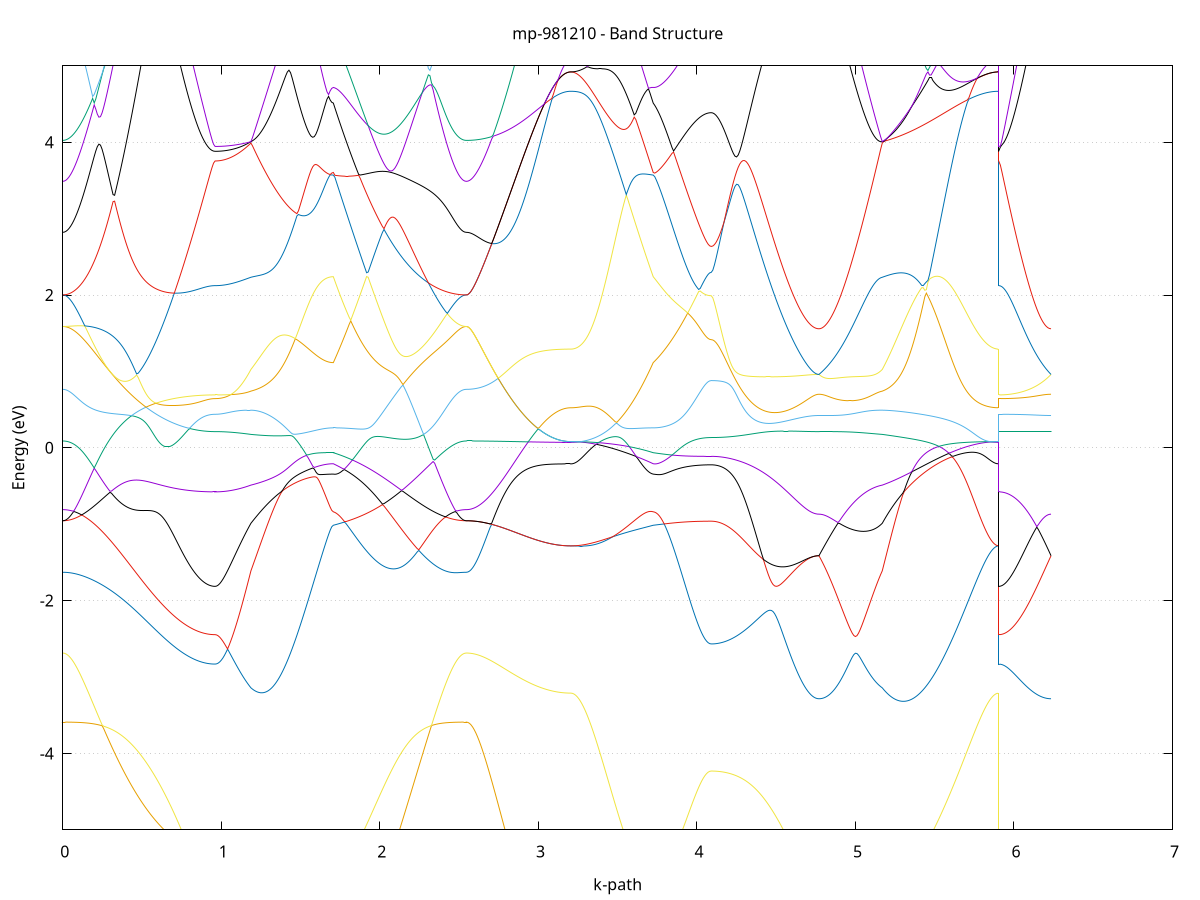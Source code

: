 set title 'mp-981210 - Band Structure'
set xlabel 'k-path'
set ylabel 'Energy (eV)'
set grid y
set yrange [-5:5]
set terminal png size 800,600
set output 'mp-981210_bands_gnuplot.png'
plot '-' using 1:2 with lines notitle, '-' using 1:2 with lines notitle, '-' using 1:2 with lines notitle, '-' using 1:2 with lines notitle, '-' using 1:2 with lines notitle, '-' using 1:2 with lines notitle, '-' using 1:2 with lines notitle, '-' using 1:2 with lines notitle, '-' using 1:2 with lines notitle, '-' using 1:2 with lines notitle, '-' using 1:2 with lines notitle, '-' using 1:2 with lines notitle, '-' using 1:2 with lines notitle, '-' using 1:2 with lines notitle, '-' using 1:2 with lines notitle, '-' using 1:2 with lines notitle, '-' using 1:2 with lines notitle, '-' using 1:2 with lines notitle, '-' using 1:2 with lines notitle, '-' using 1:2 with lines notitle, '-' using 1:2 with lines notitle, '-' using 1:2 with lines notitle, '-' using 1:2 with lines notitle, '-' using 1:2 with lines notitle, '-' using 1:2 with lines notitle, '-' using 1:2 with lines notitle, '-' using 1:2 with lines notitle, '-' using 1:2 with lines notitle, '-' using 1:2 with lines notitle, '-' using 1:2 with lines notitle, '-' using 1:2 with lines notitle, '-' using 1:2 with lines notitle, '-' using 1:2 with lines notitle, '-' using 1:2 with lines notitle, '-' using 1:2 with lines notitle, '-' using 1:2 with lines notitle, '-' using 1:2 with lines notitle, '-' using 1:2 with lines notitle, '-' using 1:2 with lines notitle, '-' using 1:2 with lines notitle, '-' using 1:2 with lines notitle, '-' using 1:2 with lines notitle, '-' using 1:2 with lines notitle, '-' using 1:2 with lines notitle, '-' using 1:2 with lines notitle, '-' using 1:2 with lines notitle, '-' using 1:2 with lines notitle, '-' using 1:2 with lines notitle, '-' using 1:2 with lines notitle, '-' using 1:2 with lines notitle, '-' using 1:2 with lines notitle, '-' using 1:2 with lines notitle, '-' using 1:2 with lines notitle, '-' using 1:2 with lines notitle, '-' using 1:2 with lines notitle, '-' using 1:2 with lines notitle, '-' using 1:2 with lines notitle, '-' using 1:2 with lines notitle, '-' using 1:2 with lines notitle, '-' using 1:2 with lines notitle, '-' using 1:2 with lines notitle, '-' using 1:2 with lines notitle, '-' using 1:2 with lines notitle, '-' using 1:2 with lines notitle, '-' using 1:2 with lines notitle, '-' using 1:2 with lines notitle, '-' using 1:2 with lines notitle, '-' using 1:2 with lines notitle, '-' using 1:2 with lines notitle, '-' using 1:2 with lines notitle, '-' using 1:2 with lines notitle, '-' using 1:2 with lines notitle, '-' using 1:2 with lines notitle, '-' using 1:2 with lines notitle, '-' using 1:2 with lines notitle, '-' using 1:2 with lines notitle, '-' using 1:2 with lines notitle, '-' using 1:2 with lines notitle, '-' using 1:2 with lines notitle, '-' using 1:2 with lines notitle
0.000000 -38.416135
0.009907 -38.416135
0.019813 -38.416135
0.029720 -38.416135
0.039626 -38.416135
0.049533 -38.416135
0.059439 -38.416135
0.069346 -38.416135
0.079252 -38.416135
0.089159 -38.416135
0.099065 -38.416135
0.108972 -38.416135
0.118878 -38.416135
0.128785 -38.416135
0.138692 -38.416235
0.148598 -38.416235
0.158505 -38.416235
0.168411 -38.416235
0.178318 -38.416235
0.188224 -38.416235
0.198131 -38.416235
0.208037 -38.416235
0.217944 -38.416235
0.227850 -38.416235
0.237757 -38.416235
0.247663 -38.416335
0.257570 -38.416335
0.267477 -38.416335
0.277383 -38.416335
0.287290 -38.416335
0.297196 -38.416335
0.307103 -38.416335
0.317009 -38.416335
0.326916 -38.416435
0.336822 -38.416435
0.346729 -38.416435
0.356635 -38.416435
0.366542 -38.416435
0.376448 -38.416435
0.386355 -38.416435
0.396262 -38.416435
0.406168 -38.416535
0.416075 -38.416535
0.425981 -38.416535
0.435888 -38.416535
0.445794 -38.416535
0.455701 -38.416535
0.465607 -38.416535
0.475514 -38.416535
0.485420 -38.416635
0.495327 -38.416635
0.505233 -38.416635
0.515140 -38.416635
0.525047 -38.416635
0.534953 -38.416635
0.544860 -38.416635
0.554766 -38.416635
0.564673 -38.416635
0.574579 -38.416735
0.584486 -38.416735
0.594392 -38.416735
0.604299 -38.416735
0.614205 -38.416735
0.624112 -38.416735
0.634018 -38.416735
0.643925 -38.416735
0.653831 -38.416735
0.663738 -38.416735
0.673645 -38.416735
0.683551 -38.416735
0.693458 -38.416735
0.703364 -38.416735
0.713271 -38.416835
0.723177 -38.416835
0.733084 -38.416835
0.742990 -38.416835
0.752897 -38.416835
0.762803 -38.416835
0.772710 -38.416835
0.782616 -38.416835
0.792523 -38.416835
0.802430 -38.416835
0.812336 -38.416835
0.822243 -38.416835
0.832149 -38.416835
0.842056 -38.416835
0.851962 -38.416835
0.861869 -38.416835
0.871775 -38.416835
0.881682 -38.416835
0.891588 -38.416835
0.901495 -38.416835
0.911401 -38.416835
0.921308 -38.416835
0.931215 -38.416835
0.941121 -38.416835
0.951028 -38.416835
0.960934 -38.416835
0.960934 -38.416835
0.970753 -38.416835
0.980572 -38.416835
0.990391 -38.416835
1.000209 -38.416835
1.010028 -38.416835
1.019847 -38.416835
1.029666 -38.416835
1.039485 -38.416835
1.049304 -38.416835
1.059122 -38.416835
1.068941 -38.416835
1.078760 -38.416835
1.088579 -38.416835
1.098398 -38.416835
1.108216 -38.416835
1.118035 -38.416835
1.127854 -38.416835
1.137673 -38.416835
1.147492 -38.416835
1.157311 -38.416835
1.167129 -38.416735
1.176948 -38.416735
1.186767 -38.416735
1.186767 -38.416735
1.196763 -38.416735
1.206759 -38.416735
1.216755 -38.416735
1.226751 -38.416735
1.236747 -38.416735
1.246743 -38.416735
1.256739 -38.416735
1.266735 -38.416735
1.276732 -38.416735
1.286728 -38.416735
1.296724 -38.416835
1.306720 -38.416835
1.316716 -38.416835
1.326712 -38.416835
1.336708 -38.416835
1.346704 -38.416835
1.356700 -38.416835
1.366696 -38.416835
1.376692 -38.416835
1.386688 -38.416835
1.396684 -38.416835
1.406680 -38.416835
1.416676 -38.416835
1.426672 -38.416835
1.436668 -38.416835
1.446665 -38.416835
1.456661 -38.416835
1.466657 -38.416835
1.476653 -38.416835
1.486649 -38.416835
1.496645 -38.416835
1.506641 -38.416835
1.516637 -38.416835
1.526633 -38.416835
1.536629 -38.416835
1.546625 -38.416835
1.556621 -38.416835
1.566617 -38.416835
1.576613 -38.416835
1.586609 -38.416835
1.596605 -38.416835
1.606602 -38.416835
1.616598 -38.416835
1.626594 -38.416835
1.636590 -38.416835
1.646586 -38.416835
1.656582 -38.416835
1.666578 -38.416835
1.676574 -38.416835
1.686570 -38.416835
1.696566 -38.416835
1.706562 -38.416835
1.706562 -38.416835
1.716552 -38.416835
1.726542 -38.416835
1.736533 -38.416935
1.746523 -38.416935
1.756513 -38.416935
1.766503 -38.416935
1.776493 -38.416935
1.786483 -38.416935
1.796473 -38.416935
1.806463 -38.416935
1.816454 -38.416935
1.826444 -38.416935
1.836434 -38.416935
1.846424 -38.416935
1.856414 -38.416935
1.866404 -38.416935
1.876394 -38.416935
1.886384 -38.416935
1.896375 -38.416935
1.906365 -38.416935
1.916355 -38.416935
1.926345 -38.416935
1.936335 -38.416935
1.946325 -38.416935
1.956315 -38.416935
1.966306 -38.416935
1.976296 -38.416935
1.986286 -38.416935
1.996276 -38.416935
2.006266 -38.416935
2.016256 -38.416935
2.026246 -38.416835
2.036236 -38.416835
2.046227 -38.416835
2.056217 -38.416835
2.066207 -38.416835
2.076197 -38.416835
2.086187 -38.416835
2.096177 -38.416735
2.106167 -38.416735
2.116158 -38.416735
2.126148 -38.416735
2.136138 -38.416735
2.146128 -38.416635
2.156118 -38.416635
2.166108 -38.416635
2.176098 -38.416635
2.186088 -38.416635
2.196079 -38.416635
2.206069 -38.416535
2.216059 -38.416535
2.226049 -38.416535
2.236039 -38.416535
2.246029 -38.416435
2.256019 -38.416435
2.266009 -38.416435
2.276000 -38.416435
2.285990 -38.416435
2.295980 -38.416435
2.305970 -38.416335
2.315960 -38.416335
2.325950 -38.416335
2.335940 -38.416335
2.345930 -38.416335
2.355921 -38.416235
2.365911 -38.416235
2.375901 -38.416235
2.385891 -38.416235
2.395881 -38.416235
2.405871 -38.416235
2.415861 -38.416235
2.425852 -38.416235
2.435842 -38.416235
2.445832 -38.416135
2.455822 -38.416135
2.465812 -38.416135
2.475802 -38.416135
2.485792 -38.416135
2.495782 -38.416135
2.505773 -38.416135
2.515763 -38.416135
2.525753 -38.416135
2.535743 -38.416135
2.545733 -38.416135
2.545733 -38.416135
2.555715 -38.416135
2.565697 -38.416135
2.575679 -38.416135
2.585661 -38.416135
2.595642 -38.416135
2.605624 -38.416135
2.615606 -38.416135
2.625588 -38.416135
2.635570 -38.416135
2.645552 -38.416135
2.655534 -38.416135
2.665515 -38.416135
2.675497 -38.416135
2.685479 -38.416135
2.695461 -38.416135
2.705443 -38.416135
2.715425 -38.416135
2.725407 -38.416135
2.735388 -38.416135
2.745370 -38.416135
2.755352 -38.416135
2.765334 -38.416135
2.775316 -38.416135
2.785298 -38.416135
2.795280 -38.416135
2.805261 -38.416135
2.815243 -38.416135
2.825225 -38.416135
2.835207 -38.416135
2.845189 -38.416135
2.855171 -38.416135
2.865153 -38.416135
2.875134 -38.416135
2.885116 -38.416135
2.895098 -38.416135
2.905080 -38.416135
2.915062 -38.416135
2.925044 -38.416135
2.935026 -38.416135
2.945007 -38.416135
2.954989 -38.416135
2.964971 -38.416135
2.974953 -38.416135
2.984935 -38.416135
2.994917 -38.416135
3.004899 -38.416135
3.014880 -38.416135
3.024862 -38.416135
3.034844 -38.416135
3.044826 -38.416135
3.054808 -38.416135
3.064790 -38.416135
3.074772 -38.416135
3.084753 -38.416135
3.094735 -38.416135
3.104717 -38.416135
3.114699 -38.416135
3.124681 -38.416135
3.134663 -38.416135
3.144645 -38.416135
3.154626 -38.416135
3.164608 -38.416135
3.174590 -38.416135
3.184572 -38.416135
3.194554 -38.416135
3.204536 -38.416135
3.204536 -38.416135
3.214532 -38.416135
3.224528 -38.416135
3.234524 -38.416135
3.244520 -38.416135
3.254516 -38.416135
3.264512 -38.416135
3.274508 -38.416135
3.284504 -38.416135
3.294500 -38.416135
3.304496 -38.416135
3.314492 -38.416135
3.324488 -38.416235
3.334485 -38.416235
3.344481 -38.416235
3.354477 -38.416235
3.364473 -38.416235
3.374469 -38.416235
3.384465 -38.416235
3.394461 -38.416235
3.404457 -38.416335
3.414453 -38.416335
3.424449 -38.416335
3.434445 -38.416335
3.444441 -38.416335
3.454437 -38.416435
3.464433 -38.416435
3.474429 -38.416435
3.484425 -38.416435
3.494422 -38.416435
3.504418 -38.416535
3.514414 -38.416535
3.524410 -38.416535
3.534406 -38.416535
3.544402 -38.416535
3.554398 -38.416535
3.564394 -38.416635
3.574390 -38.416635
3.584386 -38.416635
3.594382 -38.416635
3.604378 -38.416635
3.614374 -38.416735
3.624370 -38.416735
3.634366 -38.416735
3.644362 -38.416735
3.654358 -38.416735
3.664355 -38.416735
3.674351 -38.416835
3.684347 -38.416835
3.694343 -38.416835
3.704339 -38.416835
3.714335 -38.416835
3.724331 -38.416835
3.724331 -38.416835
3.734225 -38.416835
3.744118 -38.416835
3.754012 -38.416835
3.763906 -38.416835
3.773799 -38.416835
3.783693 -38.416935
3.793587 -38.416935
3.803481 -38.416935
3.813374 -38.416935
3.823268 -38.416935
3.833162 -38.416935
3.843056 -38.416935
3.852949 -38.416935
3.862843 -38.416935
3.872737 -38.416935
3.882630 -38.416935
3.892524 -38.416935
3.902418 -38.416935
3.912312 -38.416935
3.922205 -38.416935
3.932099 -38.416935
3.941993 -38.416935
3.951886 -38.416935
3.961780 -38.416935
3.971674 -38.416935
3.981568 -38.416935
3.991461 -38.416935
4.001355 -38.416935
4.011249 -38.416935
4.021142 -38.416935
4.031036 -38.416935
4.040930 -38.416935
4.050824 -38.416935
4.060717 -38.416935
4.070611 -38.416935
4.080505 -38.416935
4.090398 -38.416935
4.090398 -38.416935
4.100391 -38.416935
4.110383 -38.416935
4.120376 -38.416935
4.130368 -38.416935
4.140360 -38.416935
4.150353 -38.416935
4.160345 -38.416935
4.170338 -38.416935
4.180330 -38.416935
4.190322 -38.416935
4.200315 -38.416935
4.210307 -38.416935
4.220300 -38.416935
4.230292 -38.416935
4.240284 -38.416935
4.250277 -38.416935
4.260269 -38.416935
4.270262 -38.416935
4.280254 -38.416935
4.290246 -38.416935
4.300239 -38.416935
4.310231 -38.416935
4.320224 -38.416935
4.330216 -38.416935
4.340208 -38.416935
4.350201 -38.416935
4.360193 -38.416935
4.370186 -38.416935
4.380178 -38.416935
4.390170 -38.416935
4.400163 -38.416935
4.410155 -38.416935
4.420148 -38.416935
4.430140 -38.416935
4.440132 -38.416935
4.450125 -38.416935
4.460117 -38.416935
4.470110 -38.416935
4.480102 -38.416935
4.490094 -38.416835
4.500087 -38.416835
4.510079 -38.416835
4.520072 -38.416835
4.530064 -38.416835
4.540056 -38.416835
4.550049 -38.416835
4.560041 -38.416835
4.570034 -38.416835
4.580026 -38.416835
4.590018 -38.416835
4.600011 -38.416835
4.610003 -38.416835
4.619996 -38.416835
4.629988 -38.416835
4.639980 -38.416835
4.649973 -38.416835
4.659965 -38.416835
4.669958 -38.416835
4.679950 -38.416835
4.689942 -38.416835
4.699935 -38.416835
4.709927 -38.416835
4.719920 -38.416835
4.729912 -38.416835
4.739904 -38.416835
4.749897 -38.416835
4.759889 -38.416835
4.769882 -38.416835
4.769882 -38.416835
4.779866 -38.416835
4.789851 -38.416835
4.799835 -38.416835
4.809820 -38.416835
4.819804 -38.416835
4.829789 -38.416835
4.839773 -38.416835
4.849758 -38.416835
4.859742 -38.416835
4.869727 -38.416835
4.879711 -38.416835
4.889696 -38.416835
4.899681 -38.416835
4.909665 -38.416835
4.919650 -38.416835
4.929634 -38.416835
4.939619 -38.416835
4.949603 -38.416835
4.959588 -38.416835
4.969572 -38.416835
4.979557 -38.416835
4.989541 -38.416835
4.999526 -38.416835
5.009511 -38.416835
5.019495 -38.416835
5.029480 -38.416835
5.039464 -38.416835
5.049449 -38.416835
5.059433 -38.416835
5.069418 -38.416835
5.079402 -38.416835
5.089387 -38.416835
5.099371 -38.416835
5.109356 -38.416835
5.119340 -38.416835
5.129325 -38.416835
5.139310 -38.416735
5.149294 -38.416735
5.159279 -38.416735
5.169263 -38.416735
5.169263 -38.416735
5.179197 -38.416735
5.189131 -38.416735
5.199065 -38.416735
5.208998 -38.416735
5.218932 -38.416735
5.228866 -38.416735
5.238800 -38.416735
5.248734 -38.416735
5.258667 -38.416735
5.268601 -38.416735
5.278535 -38.416635
5.288469 -38.416635
5.298403 -38.416635
5.308336 -38.416635
5.318270 -38.416635
5.328204 -38.416635
5.338138 -38.416635
5.348072 -38.416635
5.358005 -38.416635
5.367939 -38.416635
5.377873 -38.416635
5.387807 -38.416535
5.397741 -38.416535
5.407674 -38.416535
5.417608 -38.416535
5.427542 -38.416535
5.437476 -38.416535
5.447410 -38.416535
5.457343 -38.416535
5.467277 -38.416535
5.477211 -38.416535
5.487145 -38.416435
5.497079 -38.416435
5.507012 -38.416435
5.516946 -38.416435
5.526880 -38.416435
5.536814 -38.416435
5.546748 -38.416435
5.556681 -38.416435
5.566615 -38.416435
5.576549 -38.416335
5.586483 -38.416335
5.596417 -38.416335
5.606350 -38.416335
5.616284 -38.416335
5.626218 -38.416335
5.636152 -38.416335
5.646086 -38.416335
5.656019 -38.416235
5.665953 -38.416235
5.675887 -38.416235
5.685821 -38.416235
5.695755 -38.416235
5.705688 -38.416235
5.715622 -38.416235
5.725556 -38.416235
5.735490 -38.416235
5.745424 -38.416235
5.755357 -38.416235
5.765291 -38.416135
5.775225 -38.416135
5.785159 -38.416135
5.795093 -38.416135
5.805026 -38.416135
5.814960 -38.416135
5.824894 -38.416135
5.834828 -38.416135
5.844762 -38.416135
5.854695 -38.416135
5.864629 -38.416135
5.874563 -38.416135
5.884497 -38.416135
5.894431 -38.416135
5.904365 -38.416135
5.904365 -38.416835
5.914346 -38.416835
5.924328 -38.416835
5.934310 -38.416835
5.944292 -38.416835
5.954274 -38.416835
5.964256 -38.416835
5.974238 -38.416835
5.984219 -38.416835
5.994201 -38.416835
6.004183 -38.416835
6.014165 -38.416835
6.024147 -38.416835
6.034129 -38.416835
6.044111 -38.416835
6.054092 -38.416835
6.064074 -38.416835
6.074056 -38.416835
6.084038 -38.416835
6.094020 -38.416835
6.104002 -38.416835
6.113984 -38.416835
6.123965 -38.416835
6.133947 -38.416835
6.143929 -38.416835
6.153911 -38.416835
6.163893 -38.416835
6.173875 -38.416835
6.183857 -38.416835
6.193838 -38.416835
6.203820 -38.416835
6.213802 -38.416835
6.223784 -38.416835
6.233766 -38.416835
e
0.000000 -38.416135
0.009907 -38.416135
0.019813 -38.416135
0.029720 -38.416135
0.039626 -38.416135
0.049533 -38.416135
0.059439 -38.416135
0.069346 -38.416135
0.079252 -38.416135
0.089159 -38.416135
0.099065 -38.416135
0.108972 -38.416135
0.118878 -38.416135
0.128785 -38.416135
0.138692 -38.416135
0.148598 -38.416135
0.158505 -38.416135
0.168411 -38.416235
0.178318 -38.416235
0.188224 -38.416235
0.198131 -38.416235
0.208037 -38.416235
0.217944 -38.416235
0.227850 -38.416235
0.237757 -38.416235
0.247663 -38.416235
0.257570 -38.416235
0.267477 -38.416235
0.277383 -38.416235
0.287290 -38.416235
0.297196 -38.416335
0.307103 -38.416335
0.317009 -38.416335
0.326916 -38.416335
0.336822 -38.416335
0.346729 -38.416335
0.356635 -38.416335
0.366542 -38.416335
0.376448 -38.416335
0.386355 -38.416335
0.396262 -38.416335
0.406168 -38.416435
0.416075 -38.416435
0.425981 -38.416435
0.435888 -38.416435
0.445794 -38.416435
0.455701 -38.416435
0.465607 -38.416435
0.475514 -38.416435
0.485420 -38.416435
0.495327 -38.416535
0.505233 -38.416535
0.515140 -38.416535
0.525047 -38.416535
0.534953 -38.416535
0.544860 -38.416535
0.554766 -38.416535
0.564673 -38.416535
0.574579 -38.416535
0.584486 -38.416635
0.594392 -38.416635
0.604299 -38.416635
0.614205 -38.416635
0.624112 -38.416635
0.634018 -38.416635
0.643925 -38.416635
0.653831 -38.416635
0.663738 -38.416635
0.673645 -38.416635
0.683551 -38.416735
0.693458 -38.416735
0.703364 -38.416735
0.713271 -38.416735
0.723177 -38.416735
0.733084 -38.416735
0.742990 -38.416735
0.752897 -38.416735
0.762803 -38.416735
0.772710 -38.416735
0.782616 -38.416735
0.792523 -38.416735
0.802430 -38.416735
0.812336 -38.416735
0.822243 -38.416735
0.832149 -38.416835
0.842056 -38.416835
0.851962 -38.416835
0.861869 -38.416835
0.871775 -38.416835
0.881682 -38.416835
0.891588 -38.416835
0.901495 -38.416835
0.911401 -38.416835
0.921308 -38.416835
0.931215 -38.416835
0.941121 -38.416835
0.951028 -38.416835
0.960934 -38.416835
0.960934 -38.416835
0.970753 -38.416835
0.980572 -38.416835
0.990391 -38.416835
1.000209 -38.416835
1.010028 -38.416835
1.019847 -38.416835
1.029666 -38.416835
1.039485 -38.416835
1.049304 -38.416835
1.059122 -38.416835
1.068941 -38.416835
1.078760 -38.416835
1.088579 -38.416835
1.098398 -38.416835
1.108216 -38.416835
1.118035 -38.416835
1.127854 -38.416735
1.137673 -38.416735
1.147492 -38.416735
1.157311 -38.416735
1.167129 -38.416735
1.176948 -38.416735
1.186767 -38.416735
1.186767 -38.416735
1.196763 -38.416735
1.206759 -38.416735
1.216755 -38.416735
1.226751 -38.416735
1.236747 -38.416735
1.246743 -38.416735
1.256739 -38.416635
1.266735 -38.416635
1.276732 -38.416635
1.286728 -38.416635
1.296724 -38.416635
1.306720 -38.416635
1.316716 -38.416535
1.326712 -38.416535
1.336708 -38.416535
1.346704 -38.416535
1.356700 -38.416535
1.366696 -38.416535
1.376692 -38.416535
1.386688 -38.416435
1.396684 -38.416435
1.406680 -38.416435
1.416676 -38.416435
1.426672 -38.416435
1.436668 -38.416435
1.446665 -38.416335
1.456661 -38.416335
1.466657 -38.416335
1.476653 -38.416335
1.486649 -38.416335
1.496645 -38.416335
1.506641 -38.416335
1.516637 -38.416235
1.526633 -38.416235
1.536629 -38.416235
1.546625 -38.416235
1.556621 -38.416235
1.566617 -38.416235
1.576613 -38.416235
1.586609 -38.416235
1.596605 -38.416235
1.606602 -38.416235
1.616598 -38.416135
1.626594 -38.416135
1.636590 -38.416135
1.646586 -38.416135
1.656582 -38.416135
1.666578 -38.416135
1.676574 -38.416135
1.686570 -38.416135
1.696566 -38.416135
1.706562 -38.416135
1.706562 -38.416135
1.716552 -38.416135
1.726542 -38.416135
1.736533 -38.416135
1.746523 -38.416135
1.756513 -38.416135
1.766503 -38.416135
1.776493 -38.416135
1.786483 -38.416135
1.796473 -38.416135
1.806463 -38.416135
1.816454 -38.416135
1.826444 -38.416135
1.836434 -38.416135
1.846424 -38.416135
1.856414 -38.416135
1.866404 -38.416135
1.876394 -38.416135
1.886384 -38.416135
1.896375 -38.416135
1.906365 -38.416135
1.916355 -38.416135
1.926345 -38.416135
1.936335 -38.416135
1.946325 -38.416135
1.956315 -38.416135
1.966306 -38.416135
1.976296 -38.416135
1.986286 -38.416135
1.996276 -38.416135
2.006266 -38.416135
2.016256 -38.416135
2.026246 -38.416135
2.036236 -38.416135
2.046227 -38.416135
2.056217 -38.416135
2.066207 -38.416135
2.076197 -38.416135
2.086187 -38.416135
2.096177 -38.416135
2.106167 -38.416135
2.116158 -38.416135
2.126148 -38.416135
2.136138 -38.416135
2.146128 -38.416135
2.156118 -38.416135
2.166108 -38.416135
2.176098 -38.416135
2.186088 -38.416135
2.196079 -38.416135
2.206069 -38.416135
2.216059 -38.416135
2.226049 -38.416135
2.236039 -38.416135
2.246029 -38.416135
2.256019 -38.416135
2.266009 -38.416135
2.276000 -38.416135
2.285990 -38.416135
2.295980 -38.416135
2.305970 -38.416135
2.315960 -38.416135
2.325950 -38.416135
2.335940 -38.416135
2.345930 -38.416135
2.355921 -38.416135
2.365911 -38.416135
2.375901 -38.416135
2.385891 -38.416135
2.395881 -38.416135
2.405871 -38.416135
2.415861 -38.416135
2.425852 -38.416135
2.435842 -38.416135
2.445832 -38.416135
2.455822 -38.416135
2.465812 -38.416135
2.475802 -38.416135
2.485792 -38.416135
2.495782 -38.416135
2.505773 -38.416135
2.515763 -38.416135
2.525753 -38.416135
2.535743 -38.416135
2.545733 -38.416135
2.545733 -38.416135
2.555715 -38.416135
2.565697 -38.416135
2.575679 -38.416135
2.585661 -38.416135
2.595642 -38.416135
2.605624 -38.416135
2.615606 -38.416135
2.625588 -38.416135
2.635570 -38.416135
2.645552 -38.416135
2.655534 -38.416135
2.665515 -38.416135
2.675497 -38.416135
2.685479 -38.416135
2.695461 -38.416135
2.705443 -38.416135
2.715425 -38.416135
2.725407 -38.416135
2.735388 -38.416135
2.745370 -38.416135
2.755352 -38.416135
2.765334 -38.416135
2.775316 -38.416135
2.785298 -38.416135
2.795280 -38.416135
2.805261 -38.416135
2.815243 -38.416135
2.825225 -38.416135
2.835207 -38.416135
2.845189 -38.416135
2.855171 -38.416135
2.865153 -38.416135
2.875134 -38.416135
2.885116 -38.416135
2.895098 -38.416135
2.905080 -38.416135
2.915062 -38.416135
2.925044 -38.416135
2.935026 -38.416135
2.945007 -38.416135
2.954989 -38.416135
2.964971 -38.416135
2.974953 -38.416135
2.984935 -38.416135
2.994917 -38.416135
3.004899 -38.416135
3.014880 -38.416135
3.024862 -38.416135
3.034844 -38.416135
3.044826 -38.416135
3.054808 -38.416135
3.064790 -38.416135
3.074772 -38.416135
3.084753 -38.416135
3.094735 -38.416135
3.104717 -38.416135
3.114699 -38.416135
3.124681 -38.416135
3.134663 -38.416135
3.144645 -38.416135
3.154626 -38.416135
3.164608 -38.416135
3.174590 -38.416135
3.184572 -38.416135
3.194554 -38.416135
3.204536 -38.416135
3.204536 -38.416135
3.214532 -38.416135
3.224528 -38.416135
3.234524 -38.416135
3.244520 -38.416135
3.254516 -38.416135
3.264512 -38.416135
3.274508 -38.416135
3.284504 -38.416135
3.294500 -38.416135
3.304496 -38.416135
3.314492 -38.416135
3.324488 -38.416135
3.334485 -38.416135
3.344481 -38.416135
3.354477 -38.416135
3.364473 -38.416135
3.374469 -38.416135
3.384465 -38.416135
3.394461 -38.416135
3.404457 -38.416135
3.414453 -38.416135
3.424449 -38.416135
3.434445 -38.416135
3.444441 -38.416135
3.454437 -38.416135
3.464433 -38.416135
3.474429 -38.416135
3.484425 -38.416135
3.494422 -38.416135
3.504418 -38.416135
3.514414 -38.416135
3.524410 -38.416135
3.534406 -38.416135
3.544402 -38.416135
3.554398 -38.416135
3.564394 -38.416135
3.574390 -38.416135
3.584386 -38.416135
3.594382 -38.416135
3.604378 -38.416135
3.614374 -38.416135
3.624370 -38.416135
3.634366 -38.416135
3.644362 -38.416135
3.654358 -38.416135
3.664355 -38.416135
3.674351 -38.416135
3.684347 -38.416135
3.694343 -38.416135
3.704339 -38.416135
3.714335 -38.416135
3.724331 -38.416135
3.724331 -38.416135
3.734225 -38.416135
3.744118 -38.416135
3.754012 -38.416135
3.763906 -38.416135
3.773799 -38.416135
3.783693 -38.416135
3.793587 -38.416135
3.803481 -38.416135
3.813374 -38.416135
3.823268 -38.416135
3.833162 -38.416135
3.843056 -38.416135
3.852949 -38.416135
3.862843 -38.416135
3.872737 -38.416135
3.882630 -38.416135
3.892524 -38.416135
3.902418 -38.416135
3.912312 -38.416135
3.922205 -38.416135
3.932099 -38.416135
3.941993 -38.416135
3.951886 -38.416135
3.961780 -38.416135
3.971674 -38.416135
3.981568 -38.416135
3.991461 -38.416135
4.001355 -38.416135
4.011249 -38.416135
4.021142 -38.416135
4.031036 -38.416135
4.040930 -38.416135
4.050824 -38.416135
4.060717 -38.416135
4.070611 -38.416135
4.080505 -38.416135
4.090398 -38.416135
4.090398 -38.416135
4.100391 -38.416135
4.110383 -38.416135
4.120376 -38.416135
4.130368 -38.416135
4.140360 -38.416135
4.150353 -38.416135
4.160345 -38.416135
4.170338 -38.416135
4.180330 -38.416135
4.190322 -38.416235
4.200315 -38.416235
4.210307 -38.416235
4.220300 -38.416235
4.230292 -38.416235
4.240284 -38.416235
4.250277 -38.416235
4.260269 -38.416235
4.270262 -38.416235
4.280254 -38.416235
4.290246 -38.416335
4.300239 -38.416335
4.310231 -38.416335
4.320224 -38.416335
4.330216 -38.416335
4.340208 -38.416335
4.350201 -38.416335
4.360193 -38.416435
4.370186 -38.416435
4.380178 -38.416435
4.390170 -38.416435
4.400163 -38.416435
4.410155 -38.416435
4.420148 -38.416435
4.430140 -38.416535
4.440132 -38.416535
4.450125 -38.416535
4.460117 -38.416535
4.470110 -38.416535
4.480102 -38.416535
4.490094 -38.416635
4.500087 -38.416635
4.510079 -38.416635
4.520072 -38.416635
4.530064 -38.416635
4.540056 -38.416635
4.550049 -38.416635
4.560041 -38.416735
4.570034 -38.416735
4.580026 -38.416735
4.590018 -38.416735
4.600011 -38.416735
4.610003 -38.416735
4.619996 -38.416735
4.629988 -38.416735
4.639980 -38.416735
4.649973 -38.416735
4.659965 -38.416835
4.669958 -38.416835
4.679950 -38.416835
4.689942 -38.416835
4.699935 -38.416835
4.709927 -38.416835
4.719920 -38.416835
4.729912 -38.416835
4.739904 -38.416835
4.749897 -38.416835
4.759889 -38.416835
4.769882 -38.416835
4.769882 -38.416835
4.779866 -38.416835
4.789851 -38.416835
4.799835 -38.416835
4.809820 -38.416835
4.819804 -38.416835
4.829789 -38.416835
4.839773 -38.416835
4.849758 -38.416835
4.859742 -38.416835
4.869727 -38.416835
4.879711 -38.416835
4.889696 -38.416835
4.899681 -38.416835
4.909665 -38.416835
4.919650 -38.416835
4.929634 -38.416835
4.939619 -38.416835
4.949603 -38.416835
4.959588 -38.416835
4.969572 -38.416835
4.979557 -38.416835
4.989541 -38.416835
4.999526 -38.416835
5.009511 -38.416835
5.019495 -38.416835
5.029480 -38.416835
5.039464 -38.416835
5.049449 -38.416835
5.059433 -38.416835
5.069418 -38.416735
5.079402 -38.416735
5.089387 -38.416735
5.099371 -38.416735
5.109356 -38.416735
5.119340 -38.416735
5.129325 -38.416735
5.139310 -38.416735
5.149294 -38.416735
5.159279 -38.416735
5.169263 -38.416735
5.169263 -38.416735
5.179197 -38.416735
5.189131 -38.416735
5.199065 -38.416735
5.208998 -38.416735
5.218932 -38.416735
5.228866 -38.416735
5.238800 -38.416735
5.248734 -38.416735
5.258667 -38.416735
5.268601 -38.416635
5.278535 -38.416635
5.288469 -38.416635
5.298403 -38.416635
5.308336 -38.416635
5.318270 -38.416635
5.328204 -38.416635
5.338138 -38.416635
5.348072 -38.416635
5.358005 -38.416535
5.367939 -38.416535
5.377873 -38.416535
5.387807 -38.416535
5.397741 -38.416535
5.407674 -38.416535
5.417608 -38.416535
5.427542 -38.416535
5.437476 -38.416435
5.447410 -38.416435
5.457343 -38.416435
5.467277 -38.416435
5.477211 -38.416435
5.487145 -38.416435
5.497079 -38.416435
5.507012 -38.416435
5.516946 -38.416435
5.526880 -38.416335
5.536814 -38.416335
5.546748 -38.416335
5.556681 -38.416335
5.566615 -38.416335
5.576549 -38.416335
5.586483 -38.416335
5.596417 -38.416335
5.606350 -38.416335
5.616284 -38.416235
5.626218 -38.416235
5.636152 -38.416235
5.646086 -38.416235
5.656019 -38.416235
5.665953 -38.416235
5.675887 -38.416235
5.685821 -38.416235
5.695755 -38.416235
5.705688 -38.416235
5.715622 -38.416235
5.725556 -38.416235
5.735490 -38.416135
5.745424 -38.416135
5.755357 -38.416135
5.765291 -38.416135
5.775225 -38.416135
5.785159 -38.416135
5.795093 -38.416135
5.805026 -38.416135
5.814960 -38.416135
5.824894 -38.416135
5.834828 -38.416135
5.844762 -38.416135
5.854695 -38.416135
5.864629 -38.416135
5.874563 -38.416135
5.884497 -38.416135
5.894431 -38.416135
5.904365 -38.416135
5.904365 -38.416835
5.914346 -38.416835
5.924328 -38.416835
5.934310 -38.416835
5.944292 -38.416835
5.954274 -38.416835
5.964256 -38.416835
5.974238 -38.416835
5.984219 -38.416835
5.994201 -38.416835
6.004183 -38.416835
6.014165 -38.416835
6.024147 -38.416835
6.034129 -38.416835
6.044111 -38.416835
6.054092 -38.416835
6.064074 -38.416835
6.074056 -38.416835
6.084038 -38.416835
6.094020 -38.416835
6.104002 -38.416835
6.113984 -38.416835
6.123965 -38.416835
6.133947 -38.416835
6.143929 -38.416835
6.153911 -38.416835
6.163893 -38.416835
6.173875 -38.416835
6.183857 -38.416835
6.193838 -38.416835
6.203820 -38.416835
6.213802 -38.416835
6.223784 -38.416835
6.233766 -38.416835
e
0.000000 -38.225835
0.009907 -38.225835
0.019813 -38.225835
0.029720 -38.225835
0.039626 -38.225835
0.049533 -38.225835
0.059439 -38.225835
0.069346 -38.225835
0.079252 -38.225835
0.089159 -38.225835
0.099065 -38.225835
0.108972 -38.225835
0.118878 -38.225835
0.128785 -38.225835
0.138692 -38.225835
0.148598 -38.225835
0.158505 -38.225835
0.168411 -38.225835
0.178318 -38.225835
0.188224 -38.225835
0.198131 -38.225835
0.208037 -38.225835
0.217944 -38.225835
0.227850 -38.225735
0.237757 -38.225735
0.247663 -38.225735
0.257570 -38.225735
0.267477 -38.225735
0.277383 -38.225735
0.287290 -38.225735
0.297196 -38.225735
0.307103 -38.225735
0.317009 -38.225735
0.326916 -38.225735
0.336822 -38.225735
0.346729 -38.225735
0.356635 -38.225735
0.366542 -38.225735
0.376448 -38.225735
0.386355 -38.225735
0.396262 -38.225735
0.406168 -38.225735
0.416075 -38.225735
0.425981 -38.225735
0.435888 -38.225735
0.445794 -38.225735
0.455701 -38.225735
0.465607 -38.225735
0.475514 -38.225735
0.485420 -38.225735
0.495327 -38.225735
0.505233 -38.225735
0.515140 -38.225735
0.525047 -38.225735
0.534953 -38.225735
0.544860 -38.225735
0.554766 -38.225735
0.564673 -38.225735
0.574579 -38.225735
0.584486 -38.225735
0.594392 -38.225735
0.604299 -38.225735
0.614205 -38.225735
0.624112 -38.225735
0.634018 -38.225735
0.643925 -38.225735
0.653831 -38.225735
0.663738 -38.225735
0.673645 -38.225735
0.683551 -38.225735
0.693458 -38.225735
0.703364 -38.225735
0.713271 -38.225735
0.723177 -38.225735
0.733084 -38.225735
0.742990 -38.225735
0.752897 -38.225735
0.762803 -38.225735
0.772710 -38.225735
0.782616 -38.225735
0.792523 -38.225735
0.802430 -38.225735
0.812336 -38.225735
0.822243 -38.225735
0.832149 -38.225735
0.842056 -38.225735
0.851962 -38.225735
0.861869 -38.225735
0.871775 -38.225735
0.881682 -38.225735
0.891588 -38.225735
0.901495 -38.225735
0.911401 -38.225735
0.921308 -38.225735
0.931215 -38.225735
0.941121 -38.225735
0.951028 -38.225735
0.960934 -38.225735
0.960934 -38.225735
0.970753 -38.225735
0.980572 -38.225735
0.990391 -38.225735
1.000209 -38.225735
1.010028 -38.225735
1.019847 -38.225735
1.029666 -38.225735
1.039485 -38.225735
1.049304 -38.225735
1.059122 -38.225735
1.068941 -38.225735
1.078760 -38.225735
1.088579 -38.225735
1.098398 -38.225735
1.108216 -38.225735
1.118035 -38.225735
1.127854 -38.225735
1.137673 -38.225735
1.147492 -38.225735
1.157311 -38.225735
1.167129 -38.225735
1.176948 -38.225735
1.186767 -38.225735
1.186767 -38.225735
1.196763 -38.225735
1.206759 -38.225735
1.216755 -38.225735
1.226751 -38.225735
1.236747 -38.225735
1.246743 -38.225735
1.256739 -38.225735
1.266735 -38.225735
1.276732 -38.225735
1.286728 -38.225735
1.296724 -38.225735
1.306720 -38.225735
1.316716 -38.225735
1.326712 -38.225735
1.336708 -38.225735
1.346704 -38.225735
1.356700 -38.225735
1.366696 -38.225735
1.376692 -38.225735
1.386688 -38.225735
1.396684 -38.225735
1.406680 -38.225735
1.416676 -38.225735
1.426672 -38.225735
1.436668 -38.225735
1.446665 -38.225735
1.456661 -38.225735
1.466657 -38.225835
1.476653 -38.225835
1.486649 -38.225835
1.496645 -38.225835
1.506641 -38.225835
1.516637 -38.225835
1.526633 -38.225835
1.536629 -38.225835
1.546625 -38.225835
1.556621 -38.225835
1.566617 -38.225835
1.576613 -38.225835
1.586609 -38.225835
1.596605 -38.225835
1.606602 -38.225835
1.616598 -38.225835
1.626594 -38.225835
1.636590 -38.225835
1.646586 -38.225835
1.656582 -38.225835
1.666578 -38.225835
1.676574 -38.225835
1.686570 -38.225835
1.696566 -38.225835
1.706562 -38.225835
1.706562 -38.225835
1.716552 -38.225835
1.726542 -38.225835
1.736533 -38.225835
1.746523 -38.225835
1.756513 -38.225835
1.766503 -38.225835
1.776493 -38.225835
1.786483 -38.225835
1.796473 -38.225735
1.806463 -38.225735
1.816454 -38.225735
1.826444 -38.225735
1.836434 -38.225735
1.846424 -38.225735
1.856414 -38.225735
1.866404 -38.225735
1.876394 -38.225735
1.886384 -38.225735
1.896375 -38.225735
1.906365 -38.225735
1.916355 -38.225735
1.926345 -38.225735
1.936335 -38.225735
1.946325 -38.225735
1.956315 -38.225735
1.966306 -38.225735
1.976296 -38.225735
1.986286 -38.225735
1.996276 -38.225735
2.006266 -38.225735
2.016256 -38.225735
2.026246 -38.225735
2.036236 -38.225735
2.046227 -38.225735
2.056217 -38.225735
2.066207 -38.225735
2.076197 -38.225735
2.086187 -38.225735
2.096177 -38.225735
2.106167 -38.225735
2.116158 -38.225735
2.126148 -38.225735
2.136138 -38.225735
2.146128 -38.225735
2.156118 -38.225735
2.166108 -38.225735
2.176098 -38.225735
2.186088 -38.225735
2.196079 -38.225735
2.206069 -38.225735
2.216059 -38.225735
2.226049 -38.225735
2.236039 -38.225735
2.246029 -38.225735
2.256019 -38.225735
2.266009 -38.225735
2.276000 -38.225735
2.285990 -38.225735
2.295980 -38.225735
2.305970 -38.225835
2.315960 -38.225835
2.325950 -38.225835
2.335940 -38.225835
2.345930 -38.225835
2.355921 -38.225835
2.365911 -38.225835
2.375901 -38.225835
2.385891 -38.225835
2.395881 -38.225835
2.405871 -38.225835
2.415861 -38.225835
2.425852 -38.225835
2.435842 -38.225835
2.445832 -38.225835
2.455822 -38.225835
2.465812 -38.225835
2.475802 -38.225835
2.485792 -38.225835
2.495782 -38.225835
2.505773 -38.225835
2.515763 -38.225835
2.525753 -38.225835
2.535743 -38.225835
2.545733 -38.225835
2.545733 -38.225835
2.555715 -38.225835
2.565697 -38.225835
2.575679 -38.225835
2.585661 -38.225835
2.595642 -38.225835
2.605624 -38.225835
2.615606 -38.225835
2.625588 -38.225835
2.635570 -38.225835
2.645552 -38.225835
2.655534 -38.225835
2.665515 -38.225835
2.675497 -38.225835
2.685479 -38.225835
2.695461 -38.225835
2.705443 -38.225835
2.715425 -38.225835
2.725407 -38.225835
2.735388 -38.225835
2.745370 -38.225835
2.755352 -38.225835
2.765334 -38.225835
2.775316 -38.225835
2.785298 -38.225835
2.795280 -38.225835
2.805261 -38.225835
2.815243 -38.225835
2.825225 -38.225835
2.835207 -38.225835
2.845189 -38.225835
2.855171 -38.225835
2.865153 -38.225835
2.875134 -38.225835
2.885116 -38.225835
2.895098 -38.225835
2.905080 -38.225835
2.915062 -38.225835
2.925044 -38.225835
2.935026 -38.225835
2.945007 -38.225835
2.954989 -38.225835
2.964971 -38.225835
2.974953 -38.225835
2.984935 -38.225835
2.994917 -38.225835
3.004899 -38.225835
3.014880 -38.225835
3.024862 -38.225835
3.034844 -38.225835
3.044826 -38.225835
3.054808 -38.225835
3.064790 -38.225835
3.074772 -38.225835
3.084753 -38.225835
3.094735 -38.225835
3.104717 -38.225835
3.114699 -38.225935
3.124681 -38.225935
3.134663 -38.225935
3.144645 -38.225935
3.154626 -38.225935
3.164608 -38.225935
3.174590 -38.225935
3.184572 -38.225935
3.194554 -38.225935
3.204536 -38.225935
3.204536 -38.225935
3.214532 -38.225935
3.224528 -38.225935
3.234524 -38.225935
3.244520 -38.225935
3.254516 -38.225935
3.264512 -38.225935
3.274508 -38.225935
3.284504 -38.225935
3.294500 -38.225935
3.304496 -38.225935
3.314492 -38.225935
3.324488 -38.225935
3.334485 -38.225935
3.344481 -38.225935
3.354477 -38.225935
3.364473 -38.225935
3.374469 -38.225935
3.384465 -38.225835
3.394461 -38.225835
3.404457 -38.225835
3.414453 -38.225835
3.424449 -38.225835
3.434445 -38.225835
3.444441 -38.225835
3.454437 -38.225835
3.464433 -38.225835
3.474429 -38.225835
3.484425 -38.225835
3.494422 -38.225835
3.504418 -38.225835
3.514414 -38.225835
3.524410 -38.225835
3.534406 -38.225835
3.544402 -38.225835
3.554398 -38.225835
3.564394 -38.225835
3.574390 -38.225835
3.584386 -38.225835
3.594382 -38.225835
3.604378 -38.225835
3.614374 -38.225835
3.624370 -38.225835
3.634366 -38.225835
3.644362 -38.225835
3.654358 -38.225835
3.664355 -38.225835
3.674351 -38.225835
3.684347 -38.225835
3.694343 -38.225835
3.704339 -38.225835
3.714335 -38.225835
3.724331 -38.225835
3.724331 -38.225835
3.734225 -38.225835
3.744118 -38.225835
3.754012 -38.225835
3.763906 -38.225835
3.773799 -38.225835
3.783693 -38.225835
3.793587 -38.225835
3.803481 -38.225835
3.813374 -38.225835
3.823268 -38.225835
3.833162 -38.225835
3.843056 -38.225835
3.852949 -38.225835
3.862843 -38.225835
3.872737 -38.225835
3.882630 -38.225835
3.892524 -38.225835
3.902418 -38.225835
3.912312 -38.225835
3.922205 -38.225835
3.932099 -38.225835
3.941993 -38.225835
3.951886 -38.225835
3.961780 -38.225835
3.971674 -38.225835
3.981568 -38.225835
3.991461 -38.225735
4.001355 -38.225735
4.011249 -38.225735
4.021142 -38.225735
4.031036 -38.225735
4.040930 -38.225735
4.050824 -38.225735
4.060717 -38.225735
4.070611 -38.225735
4.080505 -38.225735
4.090398 -38.225735
4.090398 -38.225735
4.100391 -38.225735
4.110383 -38.225735
4.120376 -38.225735
4.130368 -38.225735
4.140360 -38.225735
4.150353 -38.225735
4.160345 -38.225735
4.170338 -38.225735
4.180330 -38.225735
4.190322 -38.225735
4.200315 -38.225735
4.210307 -38.225735
4.220300 -38.225735
4.230292 -38.225735
4.240284 -38.225735
4.250277 -38.225735
4.260269 -38.225735
4.270262 -38.225735
4.280254 -38.225735
4.290246 -38.225735
4.300239 -38.225735
4.310231 -38.225735
4.320224 -38.225735
4.330216 -38.225735
4.340208 -38.225735
4.350201 -38.225735
4.360193 -38.225735
4.370186 -38.225735
4.380178 -38.225735
4.390170 -38.225735
4.400163 -38.225735
4.410155 -38.225735
4.420148 -38.225735
4.430140 -38.225735
4.440132 -38.225735
4.450125 -38.225735
4.460117 -38.225735
4.470110 -38.225735
4.480102 -38.225735
4.490094 -38.225735
4.500087 -38.225735
4.510079 -38.225735
4.520072 -38.225735
4.530064 -38.225735
4.540056 -38.225735
4.550049 -38.225735
4.560041 -38.225735
4.570034 -38.225735
4.580026 -38.225735
4.590018 -38.225735
4.600011 -38.225735
4.610003 -38.225735
4.619996 -38.225735
4.629988 -38.225735
4.639980 -38.225735
4.649973 -38.225735
4.659965 -38.225735
4.669958 -38.225735
4.679950 -38.225735
4.689942 -38.225735
4.699935 -38.225735
4.709927 -38.225735
4.719920 -38.225735
4.729912 -38.225735
4.739904 -38.225735
4.749897 -38.225735
4.759889 -38.225735
4.769882 -38.225735
4.769882 -38.225735
4.779866 -38.225735
4.789851 -38.225735
4.799835 -38.225735
4.809820 -38.225735
4.819804 -38.225735
4.829789 -38.225735
4.839773 -38.225735
4.849758 -38.225735
4.859742 -38.225735
4.869727 -38.225735
4.879711 -38.225735
4.889696 -38.225735
4.899681 -38.225735
4.909665 -38.225735
4.919650 -38.225735
4.929634 -38.225735
4.939619 -38.225735
4.949603 -38.225735
4.959588 -38.225735
4.969572 -38.225735
4.979557 -38.225735
4.989541 -38.225735
4.999526 -38.225735
5.009511 -38.225735
5.019495 -38.225735
5.029480 -38.225735
5.039464 -38.225735
5.049449 -38.225735
5.059433 -38.225735
5.069418 -38.225735
5.079402 -38.225735
5.089387 -38.225735
5.099371 -38.225735
5.109356 -38.225735
5.119340 -38.225735
5.129325 -38.225735
5.139310 -38.225735
5.149294 -38.225735
5.159279 -38.225735
5.169263 -38.225735
5.169263 -38.225735
5.179197 -38.225735
5.189131 -38.225735
5.199065 -38.225735
5.208998 -38.225735
5.218932 -38.225735
5.228866 -38.225735
5.238800 -38.225735
5.248734 -38.225735
5.258667 -38.225735
5.268601 -38.225735
5.278535 -38.225735
5.288469 -38.225735
5.298403 -38.225735
5.308336 -38.225735
5.318270 -38.225735
5.328204 -38.225735
5.338138 -38.225735
5.348072 -38.225735
5.358005 -38.225835
5.367939 -38.225835
5.377873 -38.225835
5.387807 -38.225835
5.397741 -38.225835
5.407674 -38.225835
5.417608 -38.225835
5.427542 -38.225835
5.437476 -38.225835
5.447410 -38.225835
5.457343 -38.225835
5.467277 -38.225835
5.477211 -38.225835
5.487145 -38.225835
5.497079 -38.225835
5.507012 -38.225835
5.516946 -38.225835
5.526880 -38.225835
5.536814 -38.225835
5.546748 -38.225835
5.556681 -38.225835
5.566615 -38.225835
5.576549 -38.225835
5.586483 -38.225835
5.596417 -38.225835
5.606350 -38.225835
5.616284 -38.225835
5.626218 -38.225835
5.636152 -38.225835
5.646086 -38.225835
5.656019 -38.225835
5.665953 -38.225835
5.675887 -38.225835
5.685821 -38.225835
5.695755 -38.225835
5.705688 -38.225835
5.715622 -38.225835
5.725556 -38.225835
5.735490 -38.225835
5.745424 -38.225935
5.755357 -38.225935
5.765291 -38.225935
5.775225 -38.225935
5.785159 -38.225935
5.795093 -38.225935
5.805026 -38.225935
5.814960 -38.225935
5.824894 -38.225935
5.834828 -38.225935
5.844762 -38.225935
5.854695 -38.225935
5.864629 -38.225935
5.874563 -38.225935
5.884497 -38.225935
5.894431 -38.225935
5.904365 -38.225935
5.904365 -38.225735
5.914346 -38.225735
5.924328 -38.225735
5.934310 -38.225735
5.944292 -38.225735
5.954274 -38.225735
5.964256 -38.225735
5.974238 -38.225735
5.984219 -38.225735
5.994201 -38.225735
6.004183 -38.225735
6.014165 -38.225735
6.024147 -38.225735
6.034129 -38.225735
6.044111 -38.225735
6.054092 -38.225735
6.064074 -38.225735
6.074056 -38.225735
6.084038 -38.225735
6.094020 -38.225735
6.104002 -38.225735
6.113984 -38.225735
6.123965 -38.225735
6.133947 -38.225735
6.143929 -38.225735
6.153911 -38.225735
6.163893 -38.225735
6.173875 -38.225735
6.183857 -38.225735
6.193838 -38.225735
6.203820 -38.225735
6.213802 -38.225735
6.223784 -38.225735
6.233766 -38.225735
e
0.000000 -11.973935
0.009907 -11.973835
0.019813 -11.973535
0.029720 -11.972935
0.039626 -11.972135
0.049533 -11.971135
0.059439 -11.969935
0.069346 -11.968535
0.079252 -11.966935
0.089159 -11.965135
0.099065 -11.963135
0.108972 -11.960935
0.118878 -11.958635
0.128785 -11.956135
0.138692 -11.953535
0.148598 -11.950835
0.158505 -11.948035
0.168411 -11.945035
0.178318 -11.942035
0.188224 -11.938935
0.198131 -11.935835
0.208037 -11.932635
0.217944 -11.929435
0.227850 -11.926135
0.237757 -11.922935
0.247663 -11.919735
0.257570 -11.916535
0.267477 -11.913335
0.277383 -11.910135
0.287290 -11.907035
0.297196 -11.903935
0.307103 -11.900935
0.317009 -11.897935
0.326916 -11.894935
0.336822 -11.892035
0.346729 -11.889235
0.356635 -11.886335
0.366542 -11.883635
0.376448 -11.880935
0.386355 -11.878235
0.396262 -11.875535
0.406168 -11.873035
0.416075 -11.870435
0.425981 -11.867935
0.435888 -11.865535
0.445794 -11.863135
0.455701 -11.860835
0.465607 -11.858535
0.475514 -11.856335
0.485420 -11.854135
0.495327 -11.852035
0.505233 -11.849935
0.515140 -11.848035
0.525047 -11.846135
0.534953 -11.844235
0.544860 -11.842535
0.554766 -11.840835
0.564673 -11.839235
0.574579 -11.837735
0.584486 -11.836335
0.594392 -11.835035
0.604299 -11.833835
0.614205 -11.832735
0.624112 -11.831835
0.634018 -11.830935
0.643925 -11.830135
0.653831 -11.829535
0.663738 -11.828935
0.673645 -11.828535
0.683551 -11.828235
0.693458 -11.827935
0.703364 -11.827835
0.713271 -11.827735
0.723177 -11.827835
0.733084 -11.827935
0.742990 -11.828135
0.752897 -11.828335
0.762803 -11.828635
0.772710 -11.829035
0.782616 -11.829435
0.792523 -11.829835
0.802430 -11.830235
0.812336 -11.830635
0.822243 -11.831135
0.832149 -11.831535
0.842056 -11.832035
0.851962 -11.832435
0.861869 -11.832835
0.871775 -11.833235
0.881682 -11.833535
0.891588 -11.833835
0.901495 -11.834135
0.911401 -11.834335
0.921308 -11.834535
0.931215 -11.834735
0.941121 -11.834835
0.951028 -11.834935
0.960934 -11.834935
0.960934 -11.834935
0.970753 -11.834835
0.980572 -11.834635
0.990391 -11.834135
1.000209 -11.833535
1.010028 -11.832835
1.019847 -11.831835
1.029666 -11.830735
1.039485 -11.829535
1.049304 -11.828035
1.059122 -11.826535
1.068941 -11.825035
1.078760 -11.826435
1.088579 -11.827935
1.098398 -11.829535
1.108216 -11.831335
1.118035 -11.833035
1.127854 -11.834935
1.137673 -11.836935
1.147492 -11.838935
1.157311 -11.841035
1.167129 -11.843135
1.176948 -11.845335
1.186767 -11.847535
1.186767 -11.847535
1.196763 -11.849135
1.206759 -11.850635
1.216755 -11.852035
1.226751 -11.853435
1.236747 -11.854635
1.246743 -11.855835
1.256739 -11.856935
1.266735 -11.858035
1.276732 -11.859035
1.286728 -11.859935
1.296724 -11.860735
1.306720 -11.861635
1.316716 -11.862335
1.326712 -11.863035
1.336708 -11.863735
1.346704 -11.864335
1.356700 -11.864935
1.366696 -11.865535
1.376692 -11.866035
1.386688 -11.866535
1.396684 -11.866935
1.406680 -11.867335
1.416676 -11.867735
1.426672 -11.868135
1.436668 -11.868535
1.446665 -11.868835
1.456661 -11.869135
1.466657 -11.869335
1.476653 -11.869635
1.486649 -11.869835
1.496645 -11.870035
1.506641 -11.870235
1.516637 -11.870435
1.526633 -11.870635
1.536629 -11.870735
1.546625 -11.870835
1.556621 -11.871035
1.566617 -11.871135
1.576613 -11.871135
1.586609 -11.871235
1.596605 -11.871335
1.606602 -11.871335
1.616598 -11.871435
1.626594 -11.871435
1.636590 -11.871435
1.646586 -11.871435
1.656582 -11.871535
1.666578 -11.871535
1.676574 -11.871535
1.686570 -11.871535
1.696566 -11.871535
1.706562 -11.871535
1.706562 -11.871535
1.716552 -11.868335
1.726542 -11.865135
1.736533 -11.861935
1.746523 -11.858735
1.756513 -11.855435
1.766503 -11.852135
1.776493 -11.848835
1.786483 -11.845535
1.796473 -11.842135
1.806463 -11.838835
1.816454 -11.835435
1.826444 -11.832035
1.836434 -11.828735
1.846424 -11.825335
1.856414 -11.821935
1.866404 -11.818535
1.876394 -11.815135
1.886384 -11.811835
1.896375 -11.808435
1.906365 -11.805035
1.916355 -11.801735
1.926345 -11.798435
1.936335 -11.795135
1.946325 -11.791835
1.956315 -11.788535
1.966306 -11.785335
1.976296 -11.782135
1.986286 -11.778935
1.996276 -11.775735
2.006266 -11.772635
2.016256 -11.769535
2.026246 -11.766435
2.036236 -11.763335
2.046227 -11.760335
2.056217 -11.757435
2.066207 -11.757435
2.076197 -11.758835
2.086187 -11.760335
2.096177 -11.761835
2.106167 -11.769435
2.116158 -11.777635
2.126148 -11.785835
2.136138 -11.793935
2.146128 -11.801835
2.156118 -11.809735
2.166108 -11.817435
2.176098 -11.825035
2.186088 -11.832435
2.196079 -11.839835
2.206069 -11.846935
2.216059 -11.853935
2.226049 -11.860835
2.236039 -11.867535
2.246029 -11.874035
2.256019 -11.880335
2.266009 -11.886535
2.276000 -11.892435
2.285990 -11.898235
2.295980 -11.903835
2.305970 -11.909135
2.315960 -11.914335
2.325950 -11.919335
2.335940 -11.924135
2.345930 -11.928635
2.355921 -11.933035
2.365911 -11.937135
2.375901 -11.941135
2.385891 -11.944835
2.395881 -11.948335
2.405871 -11.951635
2.415861 -11.954635
2.425852 -11.957535
2.435842 -11.960135
2.445832 -11.962535
2.455822 -11.964635
2.465812 -11.966635
2.475802 -11.968335
2.485792 -11.969835
2.495782 -11.971135
2.505773 -11.972135
2.515763 -11.972935
2.525753 -11.973535
2.535743 -11.973835
2.545733 -11.973935
2.545733 -11.973935
2.555715 -11.973935
2.565697 -11.973835
2.575679 -11.973635
2.585661 -11.973535
2.595642 -11.973235
2.605624 -11.972935
2.615606 -11.972535
2.625588 -11.972135
2.635570 -11.971635
2.645552 -11.971135
2.655534 -11.970535
2.665515 -11.969935
2.675497 -11.969235
2.685479 -11.968535
2.695461 -11.967735
2.705443 -11.966935
2.715425 -11.966035
2.725407 -11.965135
2.735388 -11.964235
2.745370 -11.963235
2.755352 -11.962135
2.765334 -11.961135
2.775316 -11.960035
2.785298 -11.958835
2.795280 -11.957735
2.805261 -11.956535
2.815243 -11.955335
2.825225 -11.954035
2.835207 -11.952835
2.845189 -11.951535
2.855171 -11.950235
2.865153 -11.948935
2.875134 -11.947635
2.885116 -11.946235
2.895098 -11.944935
2.905080 -11.943635
2.915062 -11.942235
2.925044 -11.940935
2.935026 -11.939635
2.945007 -11.938335
2.954989 -11.937035
2.964971 -11.935735
2.974953 -11.934435
2.984935 -11.933935
2.994917 -11.935835
3.004899 -11.937735
3.014880 -11.939535
3.024862 -11.941235
3.034844 -11.942835
3.044826 -11.944435
3.054808 -11.945835
3.064790 -11.947235
3.074772 -11.948535
3.084753 -11.949735
3.094735 -11.950835
3.104717 -11.951935
3.114699 -11.952835
3.124681 -11.953635
3.134663 -11.954435
3.144645 -11.955035
3.154626 -11.955635
3.164608 -11.956035
3.174590 -11.956435
3.184572 -11.956635
3.194554 -11.956735
3.204536 -11.956835
3.204536 -11.956835
3.214532 -11.956735
3.224528 -11.956435
3.234524 -11.956035
3.244520 -11.955335
3.254516 -11.954435
3.264512 -11.953435
3.274508 -11.952235
3.284504 -11.950735
3.294500 -11.949135
3.304496 -11.947435
3.314492 -11.945435
3.324488 -11.944735
3.334485 -11.944735
3.344481 -11.944635
3.354477 -11.944335
3.364473 -11.944035
3.374469 -11.943535
3.384465 -11.943035
3.394461 -11.942335
3.404457 -11.941535
3.414453 -11.940635
3.424449 -11.939635
3.434445 -11.938535
3.444441 -11.937335
3.454437 -11.936035
3.464433 -11.934635
3.474429 -11.933135
3.484425 -11.931535
3.494422 -11.929935
3.504418 -11.928135
3.514414 -11.926335
3.524410 -11.924335
3.534406 -11.922335
3.544402 -11.920235
3.554398 -11.918035
3.564394 -11.915835
3.574390 -11.913535
3.584386 -11.911135
3.594382 -11.908635
3.604378 -11.906135
3.614374 -11.903535
3.624370 -11.900835
3.634366 -11.898135
3.644362 -11.895435
3.654358 -11.892535
3.664355 -11.889735
3.674351 -11.886735
3.684347 -11.883835
3.694343 -11.880835
3.704339 -11.877735
3.714335 -11.874635
3.724331 -11.871535
3.724331 -11.871535
3.734225 -11.870135
3.744118 -11.868635
3.754012 -11.867135
3.763906 -11.865635
3.773799 -11.863935
3.783693 -11.862335
3.793587 -11.860635
3.803481 -11.858935
3.813374 -11.857135
3.823268 -11.855435
3.833162 -11.853635
3.843056 -11.851835
3.852949 -11.850135
3.862843 -11.848335
3.872737 -11.846635
3.882630 -11.844835
3.892524 -11.843235
3.902418 -11.841535
3.912312 -11.839935
3.922205 -11.838435
3.932099 -11.836935
3.941993 -11.835435
3.951886 -11.834135
3.961780 -11.832835
3.971674 -11.831635
3.981568 -11.830435
3.991461 -11.829435
4.001355 -11.828435
4.011249 -11.827635
4.021142 -11.826835
4.031036 -11.826135
4.040930 -11.825535
4.050824 -11.825135
4.060717 -11.824735
4.070611 -11.824435
4.080505 -11.824335
4.090398 -11.824235
4.090398 -11.824235
4.100391 -11.824235
4.110383 -11.824235
4.120376 -11.824235
4.130368 -11.824135
4.140360 -11.824035
4.150353 -11.824035
4.160345 -11.823835
4.170338 -11.823735
4.180330 -11.823635
4.190322 -11.823435
4.200315 -11.823235
4.210307 -11.823035
4.220300 -11.822835
4.230292 -11.822635
4.240284 -11.822335
4.250277 -11.822035
4.260269 -11.821735
4.270262 -11.821335
4.280254 -11.820935
4.290246 -11.820535
4.300239 -11.820035
4.310231 -11.819535
4.320224 -11.819035
4.330216 -11.818535
4.340208 -11.817935
4.350201 -11.817235
4.360193 -11.816635
4.370186 -11.815935
4.380178 -11.815135
4.390170 -11.814335
4.400163 -11.813535
4.410155 -11.812635
4.420148 -11.811735
4.430140 -11.810735
4.440132 -11.809735
4.450125 -11.808735
4.460117 -11.807635
4.470110 -11.806535
4.480102 -11.805335
4.490094 -11.804135
4.500087 -11.802935
4.510079 -11.801735
4.520072 -11.800435
4.530064 -11.799135
4.540056 -11.797835
4.550049 -11.796435
4.560041 -11.795135
4.570034 -11.793735
4.580026 -11.792335
4.590018 -11.791035
4.600011 -11.789635
4.610003 -11.788335
4.619996 -11.787035
4.629988 -11.785835
4.639980 -11.784535
4.649973 -11.783435
4.659965 -11.782335
4.669958 -11.781335
4.679950 -11.780335
4.689942 -11.779535
4.699935 -11.778735
4.709927 -11.778135
4.719920 -11.777535
4.729912 -11.777135
4.739904 -11.776735
4.749897 -11.776535
4.759889 -11.776335
4.769882 -11.776335
4.769882 -11.776335
4.779866 -11.778135
4.789851 -11.779935
4.799835 -11.781835
4.809820 -11.783735
4.819804 -11.785635
4.829789 -11.787635
4.839773 -11.789635
4.849758 -11.791735
4.859742 -11.793835
4.869727 -11.795835
4.879711 -11.797935
4.889696 -11.800035
4.899681 -11.802135
4.909665 -11.804135
4.919650 -11.806135
4.929634 -11.808135
4.939619 -11.810135
4.949603 -11.812035
4.959588 -11.813935
4.969572 -11.815835
4.979557 -11.817635
4.989541 -11.819435
4.999526 -11.821235
5.009511 -11.822935
5.019495 -11.824735
5.029480 -11.826435
5.039464 -11.828135
5.049449 -11.829735
5.059433 -11.831335
5.069418 -11.833035
5.079402 -11.834535
5.089387 -11.836135
5.099371 -11.837635
5.109356 -11.839135
5.119340 -11.840635
5.129325 -11.842135
5.139310 -11.843535
5.149294 -11.844935
5.159279 -11.846235
5.169263 -11.847535
5.169263 -11.847535
5.179197 -11.849935
5.189131 -11.852235
5.199065 -11.854635
5.208998 -11.857035
5.218932 -11.859435
5.228866 -11.861835
5.238800 -11.864335
5.248734 -11.866735
5.258667 -11.869235
5.268601 -11.871635
5.278535 -11.874135
5.288469 -11.876635
5.298403 -11.879035
5.308336 -11.881435
5.318270 -11.883835
5.328204 -11.886235
5.338138 -11.888635
5.348072 -11.890935
5.358005 -11.893235
5.367939 -11.895535
5.377873 -11.897835
5.387807 -11.900035
5.397741 -11.902235
5.407674 -11.904335
5.417608 -11.906435
5.427542 -11.908535
5.437476 -11.910535
5.447410 -11.912535
5.457343 -11.914435
5.467277 -11.916335
5.477211 -11.918235
5.487145 -11.920035
5.497079 -11.921735
5.507012 -11.923435
5.516946 -11.925035
5.526880 -11.926635
5.536814 -11.928235
5.546748 -11.929735
5.556681 -11.931135
5.566615 -11.932435
5.576549 -11.933835
5.586483 -11.935035
5.596417 -11.936235
5.606350 -11.937335
5.616284 -11.938435
5.626218 -11.939435
5.636152 -11.940335
5.646086 -11.941235
5.656019 -11.942035
5.665953 -11.942835
5.675887 -11.943435
5.685821 -11.944035
5.695755 -11.944635
5.705688 -11.945035
5.715622 -11.945435
5.725556 -11.945735
5.735490 -11.945935
5.745424 -11.946035
5.755357 -11.946135
5.765291 -11.946135
5.775225 -11.946035
5.785159 -11.945835
5.795093 -11.945535
5.805026 -11.947535
5.814960 -11.949235
5.824894 -11.950835
5.834828 -11.952235
5.844762 -11.953435
5.854695 -11.954535
5.864629 -11.955335
5.874563 -11.956035
5.884497 -11.956435
5.894431 -11.956735
5.904365 -11.956835
5.904365 -11.834935
5.914346 -11.834835
5.924328 -11.834635
5.934310 -11.834235
5.944292 -11.833635
5.954274 -11.832835
5.964256 -11.831935
5.974238 -11.830935
5.984219 -11.829635
5.994201 -11.828235
6.004183 -11.826735
6.014165 -11.825035
6.024147 -11.823135
6.034129 -11.821035
6.044111 -11.818935
6.054092 -11.816535
6.064074 -11.814035
6.074056 -11.811435
6.084038 -11.808635
6.094020 -11.805735
6.104002 -11.802635
6.113984 -11.799435
6.123965 -11.797635
6.133947 -11.795835
6.143929 -11.794135
6.153911 -11.792335
6.163893 -11.790435
6.173875 -11.788535
6.183857 -11.786635
6.193838 -11.784635
6.203820 -11.782635
6.213802 -11.780535
6.223784 -11.778435
6.233766 -11.776335
e
0.000000 -11.851935
0.009907 -11.851835
0.019813 -11.851635
0.029720 -11.851235
0.039626 -11.850735
0.049533 -11.850035
0.059439 -11.849135
0.069346 -11.848135
0.079252 -11.846935
0.089159 -11.845635
0.099065 -11.844135
0.108972 -11.842435
0.118878 -11.840635
0.128785 -11.838535
0.138692 -11.836335
0.148598 -11.833935
0.158505 -11.831335
0.168411 -11.828435
0.178318 -11.825435
0.188224 -11.822235
0.198131 -11.818735
0.208037 -11.815135
0.217944 -11.811235
0.227850 -11.807135
0.237757 -11.802835
0.247663 -11.798335
0.257570 -11.793635
0.267477 -11.788735
0.277383 -11.783735
0.287290 -11.778435
0.297196 -11.773135
0.307103 -11.767635
0.317009 -11.762035
0.326916 -11.756335
0.336822 -11.750535
0.346729 -11.744735
0.356635 -11.739035
0.366542 -11.738135
0.376448 -11.737735
0.386355 -11.737235
0.396262 -11.736835
0.406168 -11.736335
0.416075 -11.735835
0.425981 -11.735335
0.435888 -11.734835
0.445794 -11.734335
0.455701 -11.733735
0.465607 -11.733135
0.475514 -11.732535
0.485420 -11.731835
0.495327 -11.731135
0.505233 -11.730535
0.515140 -11.729735
0.525047 -11.729035
0.534953 -11.728235
0.544860 -11.727435
0.554766 -11.726635
0.564673 -11.725735
0.574579 -11.724835
0.584486 -11.723935
0.594392 -11.723035
0.604299 -11.722035
0.614205 -11.721035
0.624112 -11.722235
0.634018 -11.724835
0.643925 -11.727635
0.653831 -11.730535
0.663738 -11.733535
0.673645 -11.736735
0.683551 -11.740035
0.693458 -11.743435
0.703364 -11.746935
0.713271 -11.750535
0.723177 -11.754235
0.733084 -11.758035
0.742990 -11.761835
0.752897 -11.765635
0.762803 -11.769535
0.772710 -11.773335
0.782616 -11.777135
0.792523 -11.780935
0.802430 -11.784535
0.812336 -11.788135
0.822243 -11.791535
0.832149 -11.794835
0.842056 -11.797935
0.851962 -11.800835
0.861869 -11.803535
0.871775 -11.806035
0.881682 -11.808335
0.891588 -11.810335
0.901495 -11.812135
0.911401 -11.813635
0.921308 -11.814935
0.931215 -11.815935
0.941121 -11.816635
0.951028 -11.817035
0.960934 -11.817235
0.960934 -11.817235
0.970753 -11.817235
0.980572 -11.817435
0.990391 -11.817835
1.000209 -11.818235
1.010028 -11.818835
1.019847 -11.819535
1.029666 -11.820435
1.039485 -11.821435
1.049304 -11.822535
1.059122 -11.823735
1.068941 -11.824735
1.078760 -11.822835
1.088579 -11.820835
1.098398 -11.818635
1.108216 -11.816335
1.118035 -11.813835
1.127854 -11.811235
1.137673 -11.808635
1.147492 -11.805835
1.157311 -11.802935
1.167129 -11.799935
1.176948 -11.796835
1.186767 -11.793735
1.186767 -11.793735
1.196763 -11.791535
1.206759 -11.789135
1.216755 -11.786835
1.226751 -11.784535
1.236747 -11.782135
1.246743 -11.779835
1.256739 -11.777435
1.266735 -11.775135
1.276732 -11.772935
1.286728 -11.770735
1.296724 -11.768635
1.306720 -11.766735
1.316716 -11.764835
1.326712 -11.763035
1.336708 -11.761435
1.346704 -11.760035
1.356700 -11.758735
1.366696 -11.757735
1.376692 -11.756835
1.386688 -11.756135
1.396684 -11.755635
1.406680 -11.755335
1.416676 -11.755235
1.426672 -11.755335
1.436668 -11.755535
1.446665 -11.755935
1.456661 -11.756435
1.466657 -11.757035
1.476653 -11.757735
1.486649 -11.758635
1.496645 -11.759435
1.506641 -11.760435
1.516637 -11.761435
1.526633 -11.762435
1.536629 -11.763435
1.546625 -11.764435
1.556621 -11.765435
1.566617 -11.766435
1.576613 -11.767435
1.586609 -11.768535
1.596605 -11.769535
1.606602 -11.770435
1.616598 -11.771335
1.626594 -11.772035
1.636590 -11.772735
1.646586 -11.773335
1.656582 -11.773835
1.666578 -11.774235
1.676574 -11.774635
1.686570 -11.774835
1.696566 -11.774935
1.706562 -11.775035
1.706562 -11.775035
1.716552 -11.770735
1.726542 -11.767635
1.736533 -11.764735
1.746523 -11.762135
1.756513 -11.759735
1.766503 -11.757535
1.776493 -11.755635
1.786483 -11.753935
1.796473 -11.752435
1.806463 -11.751135
1.816454 -11.750035
1.826444 -11.749035
1.836434 -11.748235
1.846424 -11.747635
1.856414 -11.747135
1.866404 -11.746735
1.876394 -11.746535
1.886384 -11.746335
1.896375 -11.746335
1.906365 -11.746335
1.916355 -11.746435
1.926345 -11.746635
1.936335 -11.746935
1.946325 -11.747335
1.956315 -11.747735
1.966306 -11.748335
1.976296 -11.748835
1.986286 -11.749535
1.996276 -11.750235
2.006266 -11.751035
2.016256 -11.751935
2.026246 -11.752835
2.036236 -11.753935
2.046227 -11.755035
2.056217 -11.756235
2.066207 -11.754535
2.076197 -11.751635
2.086187 -11.752835
2.096177 -11.761135
2.106167 -11.763535
2.116158 -11.765235
2.126148 -11.767135
2.136138 -11.769035
2.146128 -11.771135
2.156118 -11.773235
2.166108 -11.775535
2.176098 -11.777835
2.186088 -11.780335
2.196079 -11.782835
2.206069 -11.785335
2.216059 -11.788035
2.226049 -11.790735
2.236039 -11.793435
2.246029 -11.796235
2.256019 -11.799035
2.266009 -11.801835
2.276000 -11.804635
2.285990 -11.807535
2.295980 -11.810335
2.305970 -11.813035
2.315960 -11.815835
2.325950 -11.818535
2.335940 -11.821135
2.345930 -11.823735
2.355921 -11.826235
2.365911 -11.828635
2.375901 -11.831035
2.385891 -11.833235
2.395881 -11.835435
2.405871 -11.837435
2.415861 -11.839335
2.425852 -11.841135
2.435842 -11.842835
2.445832 -11.844335
2.455822 -11.845735
2.465812 -11.847035
2.475802 -11.848135
2.485792 -11.849135
2.495782 -11.850035
2.505773 -11.850735
2.515763 -11.851235
2.525753 -11.851635
2.535743 -11.851835
2.545733 -11.851935
2.545733 -11.851935
2.555715 -11.851935
2.565697 -11.852235
2.575679 -11.852535
2.585661 -11.853035
2.595642 -11.853735
2.605624 -11.854535
2.615606 -11.855435
2.625588 -11.856435
2.635570 -11.857635
2.645552 -11.858935
2.655534 -11.860335
2.665515 -11.861935
2.675497 -11.863535
2.685479 -11.865335
2.695461 -11.867135
2.705443 -11.869035
2.715425 -11.871035
2.725407 -11.873135
2.735388 -11.875335
2.745370 -11.877535
2.755352 -11.879835
2.765334 -11.882135
2.775316 -11.884535
2.785298 -11.886935
2.795280 -11.889335
2.805261 -11.891835
2.815243 -11.894335
2.825225 -11.896835
2.835207 -11.899335
2.845189 -11.901835
2.855171 -11.904335
2.865153 -11.906835
2.875134 -11.909235
2.885116 -11.911635
2.895098 -11.914135
2.905080 -11.916535
2.915062 -11.918835
2.925044 -11.921135
2.935026 -11.923435
2.945007 -11.925635
2.954989 -11.927835
2.964971 -11.929935
2.974953 -11.931935
2.984935 -11.933235
2.994917 -11.932035
3.004899 -11.930835
3.014880 -11.929735
3.024862 -11.928535
3.034844 -11.927535
3.044826 -11.926435
3.054808 -11.925535
3.064790 -11.924635
3.074772 -11.926835
3.084753 -11.928935
3.094735 -11.930835
3.104717 -11.932535
3.114699 -11.934135
3.124681 -11.935535
3.134663 -11.936735
3.144645 -11.937835
3.154626 -11.938735
3.164608 -11.939535
3.174590 -11.940135
3.184572 -11.940535
3.194554 -11.940835
3.204536 -11.940835
3.204536 -11.940835
3.214532 -11.940935
3.224528 -11.941235
3.234524 -11.941535
3.244520 -11.942035
3.254516 -11.942535
3.264512 -11.943035
3.274508 -11.943535
3.284504 -11.943935
3.294500 -11.944235
3.304496 -11.944535
3.314492 -11.944735
3.324488 -11.943335
3.334485 -11.940935
3.344481 -11.938435
3.354477 -11.935835
3.364473 -11.933035
3.374469 -11.930035
3.384465 -11.926835
3.394461 -11.923535
3.404457 -11.920035
3.414453 -11.916435
3.424449 -11.912735
3.434445 -11.908835
3.444441 -11.904735
3.454437 -11.900635
3.464433 -11.896335
3.474429 -11.891935
3.484425 -11.887435
3.494422 -11.883435
3.504418 -11.879535
3.514414 -11.875535
3.524410 -11.871435
3.534406 -11.867235
3.544402 -11.862935
3.554398 -11.858635
3.564394 -11.854135
3.574390 -11.849535
3.584386 -11.844935
3.594382 -11.840235
3.604378 -11.835435
3.614374 -11.830635
3.624370 -11.825735
3.634366 -11.820735
3.644362 -11.815735
3.654358 -11.810735
3.664355 -11.805635
3.674351 -11.800535
3.684347 -11.795435
3.694343 -11.790335
3.704339 -11.785235
3.714335 -11.780135
3.724331 -11.775035
3.724331 -11.775035
3.734225 -11.775735
3.744118 -11.776835
3.754012 -11.778035
3.763906 -11.779235
3.773799 -11.780335
3.783693 -11.781535
3.793587 -11.782635
3.803481 -11.783735
3.813374 -11.784835
3.823268 -11.785835
3.833162 -11.786935
3.843056 -11.787935
3.852949 -11.788935
3.862843 -11.789835
3.872737 -11.790835
3.882630 -11.791635
3.892524 -11.792535
3.902418 -11.793335
3.912312 -11.794135
3.922205 -11.794935
3.932099 -11.795635
3.941993 -11.796335
3.951886 -11.796935
3.961780 -11.797535
3.971674 -11.798035
3.981568 -11.798535
3.991461 -11.799035
4.001355 -11.799435
4.011249 -11.799835
4.021142 -11.800135
4.031036 -11.800435
4.040930 -11.800735
4.050824 -11.800935
4.060717 -11.801035
4.070611 -11.801135
4.080505 -11.801235
4.090398 -11.801235
4.090398 -11.801235
4.100391 -11.801235
4.110383 -11.801135
4.120376 -11.800935
4.130368 -11.800735
4.140360 -11.800435
4.150353 -11.800035
4.160345 -11.799635
4.170338 -11.799135
4.180330 -11.798535
4.190322 -11.797935
4.200315 -11.797235
4.210307 -11.796535
4.220300 -11.795735
4.230292 -11.794935
4.240284 -11.794035
4.250277 -11.793035
4.260269 -11.792135
4.270262 -11.791035
4.280254 -11.790035
4.290246 -11.788935
4.300239 -11.787835
4.310231 -11.786635
4.320224 -11.785435
4.330216 -11.784335
4.340208 -11.783135
4.350201 -11.781835
4.360193 -11.780635
4.370186 -11.779435
4.380178 -11.778235
4.390170 -11.777035
4.400163 -11.775835
4.410155 -11.774735
4.420148 -11.773535
4.430140 -11.772435
4.440132 -11.771435
4.450125 -11.770435
4.460117 -11.769435
4.470110 -11.768535
4.480102 -11.767635
4.490094 -11.766935
4.500087 -11.766135
4.510079 -11.765535
4.520072 -11.765035
4.530064 -11.764535
4.540056 -11.764135
4.550049 -11.763935
4.560041 -11.763735
4.570034 -11.763735
4.580026 -11.763735
4.590018 -11.764035
4.600011 -11.764335
4.610003 -11.764835
4.619996 -11.765535
4.629988 -11.766335
4.639980 -11.767235
4.649973 -11.768135
4.659965 -11.769235
4.669958 -11.770235
4.679950 -11.771235
4.689942 -11.772235
4.699935 -11.773135
4.709927 -11.773935
4.719920 -11.774635
4.729912 -11.775235
4.739904 -11.775735
4.749897 -11.776035
4.759889 -11.776235
4.769882 -11.776335
4.769882 -11.776335
4.779866 -11.774535
4.789851 -11.772635
4.799835 -11.770635
4.809820 -11.768535
4.819804 -11.769135
4.829789 -11.772235
4.839773 -11.775135
4.849758 -11.777935
4.859742 -11.780635
4.869727 -11.783235
4.879711 -11.785635
4.889696 -11.787835
4.899681 -11.790035
4.909665 -11.792035
4.919650 -11.793835
4.929634 -11.795635
4.939619 -11.797235
4.949603 -11.798735
4.959588 -11.800035
4.969572 -11.801235
4.979557 -11.802335
4.989541 -11.803235
4.999526 -11.804035
5.009511 -11.804735
5.019495 -11.805135
5.029480 -11.805435
5.039464 -11.805635
5.049449 -11.805635
5.059433 -11.805435
5.069418 -11.805135
5.079402 -11.804635
5.089387 -11.804035
5.099371 -11.803235
5.109356 -11.802235
5.119340 -11.801235
5.129325 -11.799935
5.139310 -11.798635
5.149294 -11.797135
5.159279 -11.795535
5.169263 -11.793735
5.169263 -11.793735
5.179197 -11.790535
5.189131 -11.787335
5.199065 -11.784135
5.208998 -11.780935
5.218932 -11.777835
5.228866 -11.774735
5.238800 -11.771735
5.248734 -11.768935
5.258667 -11.766335
5.268601 -11.763935
5.278535 -11.761935
5.288469 -11.760235
5.298403 -11.758935
5.308336 -11.758135
5.318270 -11.757735
5.328204 -11.757935
5.338138 -11.758735
5.348072 -11.759935
5.358005 -11.764235
5.367939 -11.768535
5.377873 -11.772935
5.387807 -11.777435
5.397741 -11.781935
5.407674 -11.786535
5.417608 -11.791135
5.427542 -11.795735
5.437476 -11.800435
5.447410 -11.805135
5.457343 -11.809735
5.467277 -11.814435
5.477211 -11.819135
5.487145 -11.823735
5.497079 -11.828435
5.507012 -11.833035
5.516946 -11.837535
5.526880 -11.842135
5.536814 -11.846635
5.546748 -11.851035
5.556681 -11.855435
5.566615 -11.859735
5.576549 -11.863935
5.586483 -11.868635
5.596417 -11.873535
5.606350 -11.878435
5.616284 -11.883135
5.626218 -11.887735
5.636152 -11.892335
5.646086 -11.896735
5.656019 -11.901035
5.665953 -11.905135
5.675887 -11.909135
5.685821 -11.913035
5.695755 -11.916835
5.705688 -11.920435
5.715622 -11.923835
5.725556 -11.927135
5.735490 -11.930235
5.745424 -11.933235
5.755357 -11.936035
5.765291 -11.938635
5.775225 -11.941135
5.785159 -11.943435
5.795093 -11.945535
5.805026 -11.945235
5.814960 -11.944835
5.824894 -11.944335
5.834828 -11.943835
5.844762 -11.943235
5.854695 -11.942735
5.864629 -11.942135
5.874563 -11.941635
5.884497 -11.941235
5.894431 -11.940935
5.904365 -11.940835
5.904365 -11.817235
5.914346 -11.817135
5.924328 -11.817035
5.934310 -11.816835
5.944292 -11.816535
5.954274 -11.816135
5.964256 -11.815635
5.974238 -11.815135
5.984219 -11.814435
5.994201 -11.813735
6.004183 -11.812935
6.014165 -11.812035
6.024147 -11.811135
6.034129 -11.810035
6.044111 -11.808935
6.054092 -11.807835
6.064074 -11.806535
6.074056 -11.805235
6.084038 -11.803835
6.094020 -11.802335
6.104002 -11.800835
6.113984 -11.799235
6.123965 -11.796135
6.133947 -11.792635
6.143929 -11.789035
6.153911 -11.785335
6.163893 -11.781435
6.173875 -11.777535
6.183857 -11.773435
6.193838 -11.769335
6.203820 -11.769835
6.213802 -11.772035
6.223784 -11.774135
6.233766 -11.776335
e
0.000000 -11.742535
0.009907 -11.742535
0.019813 -11.742535
0.029720 -11.742535
0.039626 -11.742535
0.049533 -11.742535
0.059439 -11.742535
0.069346 -11.742635
0.079252 -11.742635
0.089159 -11.742635
0.099065 -11.742635
0.108972 -11.742635
0.118878 -11.742635
0.128785 -11.742635
0.138692 -11.742635
0.148598 -11.742535
0.158505 -11.742535
0.168411 -11.742435
0.178318 -11.742435
0.188224 -11.742335
0.198131 -11.742235
0.208037 -11.742135
0.217944 -11.742035
0.227850 -11.741835
0.237757 -11.741735
0.247663 -11.741535
0.257570 -11.741335
0.267477 -11.741135
0.277383 -11.740935
0.287290 -11.740635
0.297196 -11.740435
0.307103 -11.740135
0.317009 -11.739835
0.326916 -11.739535
0.336822 -11.739235
0.346729 -11.738835
0.356635 -11.738435
0.366542 -11.733335
0.376448 -11.727735
0.386355 -11.722235
0.396262 -11.717035
0.406168 -11.712235
0.416075 -11.707735
0.425981 -11.703835
0.435888 -11.700635
0.445794 -11.698135
0.455701 -11.696335
0.465607 -11.695435
0.475514 -11.696235
0.485420 -11.697335
0.495327 -11.698535
0.505233 -11.699835
0.515140 -11.701135
0.525047 -11.702635
0.534953 -11.704135
0.544860 -11.705735
0.554766 -11.707335
0.564673 -11.709135
0.574579 -11.711035
0.584486 -11.713035
0.594392 -11.715135
0.604299 -11.717435
0.614205 -11.719735
0.624112 -11.719935
0.634018 -11.718935
0.643925 -11.718835
0.653831 -11.719835
0.663738 -11.720835
0.673645 -11.721635
0.683551 -11.722235
0.693458 -11.722835
0.703364 -11.723335
0.713271 -11.723635
0.723177 -11.723935
0.733084 -11.724135
0.742990 -11.724235
0.752897 -11.724235
0.762803 -11.724135
0.772710 -11.724035
0.782616 -11.723935
0.792523 -11.723735
0.802430 -11.723435
0.812336 -11.723235
0.822243 -11.722935
0.832149 -11.722635
0.842056 -11.722335
0.851962 -11.722035
0.861869 -11.721735
0.871775 -11.721535
0.881682 -11.721235
0.891588 -11.721035
0.901495 -11.720835
0.911401 -11.720635
0.921308 -11.720435
0.931215 -11.720335
0.941121 -11.720235
0.951028 -11.720135
0.960934 -11.720135
0.960934 -11.720135
0.970753 -11.720035
0.980572 -11.719435
0.990391 -11.718635
1.000209 -11.717435
1.010028 -11.715835
1.019847 -11.714035
1.029666 -11.711835
1.039485 -11.709335
1.049304 -11.706535
1.059122 -11.703435
1.068941 -11.700035
1.078760 -11.696435
1.088579 -11.692635
1.098398 -11.688535
1.108216 -11.688135
1.118035 -11.689435
1.127854 -11.690735
1.137673 -11.692135
1.147492 -11.693735
1.157311 -11.695335
1.167129 -11.697135
1.176948 -11.699035
1.186767 -11.701135
1.186767 -11.701135
1.196763 -11.702635
1.206759 -11.704235
1.216755 -11.705935
1.226751 -11.707635
1.236747 -11.709435
1.246743 -11.711235
1.256739 -11.713035
1.266735 -11.714835
1.276732 -11.716635
1.286728 -11.718535
1.296724 -11.720335
1.306720 -11.722235
1.316716 -11.724035
1.326712 -11.725935
1.336708 -11.727835
1.346704 -11.729635
1.356700 -11.731535
1.366696 -11.733435
1.376692 -11.735235
1.386688 -11.737135
1.396684 -11.739035
1.406680 -11.740835
1.416676 -11.742635
1.426672 -11.744435
1.436668 -11.746235
1.446665 -11.748035
1.456661 -11.749835
1.466657 -11.751535
1.476653 -11.753235
1.486649 -11.754835
1.496645 -11.756435
1.506641 -11.758035
1.516637 -11.759535
1.526633 -11.761035
1.536629 -11.762435
1.546625 -11.763735
1.556621 -11.765035
1.566617 -11.766235
1.576613 -11.767335
1.586609 -11.768235
1.596605 -11.769135
1.606602 -11.769935
1.616598 -11.770735
1.626594 -11.771335
1.636590 -11.772035
1.646586 -11.772535
1.656582 -11.773035
1.666578 -11.773335
1.676574 -11.773635
1.686570 -11.773835
1.696566 -11.774035
1.706562 -11.774035
1.706562 -11.774035
1.716552 -11.770035
1.726542 -11.765035
1.736533 -11.760135
1.746523 -11.755235
1.756513 -11.750535
1.766503 -11.745835
1.776493 -11.741335
1.786483 -11.736935
1.796473 -11.732635
1.806463 -11.728535
1.816454 -11.724635
1.826444 -11.720835
1.836434 -11.717335
1.846424 -11.714035
1.856414 -11.711035
1.866404 -11.708135
1.876394 -11.705635
1.886384 -11.703235
1.896375 -11.701235
1.906365 -11.699435
1.916355 -11.697935
1.926345 -11.696635
1.936335 -11.695635
1.946325 -11.694835
1.956315 -11.694235
1.966306 -11.693935
1.976296 -11.693935
1.986286 -11.694035
1.996276 -11.694335
2.006266 -11.694835
2.016256 -11.695535
2.026246 -11.702935
2.036236 -11.711135
2.046227 -11.719435
2.056217 -11.727735
2.066207 -11.736135
2.076197 -11.744435
2.086187 -11.748735
2.096177 -11.746035
2.106167 -11.743235
2.116158 -11.740535
2.126148 -11.737935
2.136138 -11.735335
2.146128 -11.732735
2.156118 -11.730235
2.166108 -11.727835
2.176098 -11.725435
2.186088 -11.723035
2.196079 -11.720735
2.206069 -11.722235
2.216059 -11.723635
2.226049 -11.725135
2.236039 -11.726535
2.246029 -11.727835
2.256019 -11.729135
2.266009 -11.730435
2.276000 -11.731635
2.285990 -11.732735
2.295980 -11.733835
2.305970 -11.734835
2.315960 -11.735735
2.325950 -11.736635
2.335940 -11.737435
2.345930 -11.738235
2.355921 -11.738935
2.365911 -11.739535
2.375901 -11.740035
2.385891 -11.740535
2.395881 -11.740935
2.405871 -11.741335
2.415861 -11.741635
2.425852 -11.741935
2.435842 -11.742135
2.445832 -11.742235
2.455822 -11.742335
2.465812 -11.742435
2.475802 -11.742535
2.485792 -11.742535
2.495782 -11.742535
2.505773 -11.742535
2.515763 -11.742535
2.525753 -11.742535
2.535743 -11.742535
2.545733 -11.742535
2.545733 -11.742535
2.555715 -11.742435
2.565697 -11.742335
2.575679 -11.742035
2.585661 -11.741635
2.595642 -11.741135
2.605624 -11.740535
2.615606 -11.739735
2.625588 -11.738935
2.635570 -11.738035
2.645552 -11.736935
2.655534 -11.735835
2.665515 -11.734535
2.675497 -11.734935
2.685479 -11.741235
2.695461 -11.747535
2.705443 -11.753835
2.715425 -11.760235
2.725407 -11.766535
2.735388 -11.772835
2.745370 -11.779135
2.755352 -11.785335
2.765334 -11.791535
2.775316 -11.797635
2.785298 -11.803635
2.795280 -11.809535
2.805261 -11.815435
2.815243 -11.821235
2.825225 -11.826835
2.835207 -11.832435
2.845189 -11.837835
2.855171 -11.843235
2.865153 -11.848435
2.875134 -11.853635
2.885116 -11.858535
2.895098 -11.863435
2.905080 -11.868135
2.915062 -11.872735
2.925044 -11.877235
2.935026 -11.881635
2.945007 -11.885835
2.954989 -11.889835
2.964971 -11.893735
2.974953 -11.897535
2.984935 -11.901135
2.994917 -11.904635
3.004899 -11.907935
3.014880 -11.911135
3.024862 -11.914135
3.034844 -11.917035
3.044826 -11.919735
3.054808 -11.922235
3.064790 -11.924635
3.074772 -11.926835
3.084753 -11.928935
3.094735 -11.930835
3.104717 -11.932535
3.114699 -11.934135
3.124681 -11.935535
3.134663 -11.936735
3.144645 -11.937835
3.154626 -11.938735
3.164608 -11.939535
3.174590 -11.940135
3.184572 -11.940535
3.194554 -11.940835
3.204536 -11.940835
3.204536 -11.940835
3.214532 -11.940835
3.224528 -11.940635
3.234524 -11.940235
3.244520 -11.939735
3.254516 -11.939135
3.264512 -11.938335
3.274508 -11.937435
3.284504 -11.936335
3.294500 -11.935135
3.304496 -11.933835
3.314492 -11.932335
3.324488 -11.930735
3.334485 -11.929035
3.344481 -11.927135
3.354477 -11.925035
3.364473 -11.922935
3.374469 -11.920635
3.384465 -11.918235
3.394461 -11.915735
3.404457 -11.913035
3.414453 -11.910235
3.424449 -11.907335
3.434445 -11.904235
3.444441 -11.901035
3.454437 -11.897735
3.464433 -11.894335
3.474429 -11.890835
3.484425 -11.887135
3.494422 -11.882835
3.504418 -11.878135
3.514414 -11.873335
3.524410 -11.868435
3.534406 -11.863535
3.544402 -11.858535
3.554398 -11.853435
3.564394 -11.848335
3.574390 -11.843235
3.584386 -11.838135
3.594382 -11.833035
3.604378 -11.827935
3.614374 -11.822835
3.624370 -11.817835
3.634366 -11.812835
3.644362 -11.807935
3.654358 -11.803135
3.664355 -11.798535
3.674351 -11.794035
3.684347 -11.789635
3.694343 -11.785435
3.704339 -11.781435
3.714335 -11.777635
3.724331 -11.774035
3.724331 -11.774035
3.734225 -11.769635
3.744118 -11.764635
3.754012 -11.759535
3.763906 -11.754335
3.773799 -11.748935
3.783693 -11.743535
3.793587 -11.738035
3.803481 -11.732435
3.813374 -11.726735
3.823268 -11.721035
3.833162 -11.715235
3.843056 -11.709435
3.852949 -11.703435
3.862843 -11.697535
3.872737 -11.691535
3.882630 -11.685535
3.892524 -11.679535
3.902418 -11.673535
3.912312 -11.667535
3.922205 -11.661535
3.932099 -11.655635
3.941993 -11.649735
3.951886 -11.644035
3.961780 -11.638435
3.971674 -11.632935
3.981568 -11.627635
3.991461 -11.622535
4.001355 -11.617835
4.011249 -11.613335
4.021142 -11.609335
4.031036 -11.605735
4.040930 -11.602635
4.050824 -11.600035
4.060717 -11.598135
4.070611 -11.596735
4.080505 -11.595835
4.090398 -11.595535
4.090398 -11.595535
4.100391 -11.595635
4.110383 -11.595835
4.120376 -11.596235
4.130368 -11.596835
4.140360 -11.597535
4.150353 -11.598335
4.160345 -11.599435
4.170338 -11.600635
4.180330 -11.602035
4.190322 -11.603635
4.200315 -11.605435
4.210307 -11.607435
4.220300 -11.609635
4.230292 -11.612035
4.240284 -11.614635
4.250277 -11.617635
4.260269 -11.620735
4.270262 -11.624035
4.280254 -11.627435
4.290246 -11.630835
4.300239 -11.634235
4.310231 -11.637835
4.320224 -11.641335
4.330216 -11.644935
4.340208 -11.648535
4.350201 -11.652535
4.360193 -11.656635
4.370186 -11.660835
4.380178 -11.664935
4.390170 -11.669235
4.400163 -11.673435
4.410155 -11.677635
4.420148 -11.681835
4.430140 -11.686035
4.440132 -11.690235
4.450125 -11.694335
4.460117 -11.698435
4.470110 -11.702435
4.480102 -11.706335
4.490094 -11.710235
4.500087 -11.713935
4.510079 -11.717635
4.520072 -11.721135
4.530064 -11.724635
4.540056 -11.727935
4.550049 -11.731035
4.560041 -11.734035
4.570034 -11.736835
4.580026 -11.739435
4.590018 -11.741835
4.600011 -11.744035
4.610003 -11.745935
4.619996 -11.747635
4.629988 -11.749135
4.639980 -11.750335
4.649973 -11.751435
4.659965 -11.752235
4.669958 -11.752935
4.679950 -11.753535
4.689942 -11.754035
4.699935 -11.754435
4.709927 -11.754735
4.719920 -11.755035
4.729912 -11.755235
4.739904 -11.755435
4.749897 -11.755535
4.759889 -11.755635
4.769882 -11.755635
4.769882 -11.755635
4.779866 -11.756935
4.789851 -11.759635
4.799835 -11.762835
4.809820 -11.766035
4.819804 -11.766235
4.829789 -11.763935
4.839773 -11.761635
4.849758 -11.759135
4.859742 -11.756635
4.869727 -11.753935
4.879711 -11.751235
4.889696 -11.748535
4.899681 -11.745635
4.909665 -11.742735
4.919650 -11.739835
4.929634 -11.736835
4.939619 -11.733835
4.949603 -11.730735
4.959588 -11.727635
4.969572 -11.724635
4.979557 -11.721535
4.989541 -11.718435
4.999526 -11.715435
5.009511 -11.712535
5.019495 -11.709735
5.029480 -11.707035
5.039464 -11.704535
5.049449 -11.702335
5.059433 -11.700435
5.069418 -11.698835
5.079402 -11.697635
5.089387 -11.696935
5.099371 -11.696535
5.109356 -11.696535
5.119340 -11.696735
5.129325 -11.697335
5.139310 -11.698035
5.149294 -11.698935
5.159279 -11.699935
5.169263 -11.701135
5.169263 -11.701135
5.179197 -11.703235
5.189131 -11.705635
5.199065 -11.708035
5.208998 -11.710635
5.218932 -11.713335
5.228866 -11.716235
5.238800 -11.719235
5.248734 -11.722335
5.258667 -11.725535
5.268601 -11.728935
5.278535 -11.732435
5.288469 -11.736035
5.298403 -11.739735
5.308336 -11.743635
5.318270 -11.747535
5.328204 -11.751535
5.338138 -11.755735
5.348072 -11.759935
5.358005 -11.761835
5.367939 -11.764135
5.377873 -11.766935
5.387807 -11.770135
5.397741 -11.773735
5.407674 -11.777735
5.417608 -11.781935
5.427542 -11.786335
5.437476 -11.791035
5.447410 -11.795935
5.457343 -11.800835
5.467277 -11.806035
5.477211 -11.811135
5.487145 -11.816435
5.497079 -11.821735
5.507012 -11.827035
5.516946 -11.832335
5.526880 -11.837635
5.536814 -11.842935
5.546748 -11.848135
5.556681 -11.853335
5.566615 -11.858535
5.576549 -11.863635
5.586483 -11.868135
5.596417 -11.872235
5.606350 -11.876235
5.616284 -11.880235
5.626218 -11.884035
5.636152 -11.887735
5.646086 -11.891435
5.656019 -11.894935
5.665953 -11.898335
5.675887 -11.901635
5.685821 -11.904835
5.695755 -11.907935
5.705688 -11.910935
5.715622 -11.913735
5.725556 -11.916435
5.735490 -11.919035
5.745424 -11.921435
5.755357 -11.923735
5.765291 -11.925935
5.775225 -11.927935
5.785159 -11.929835
5.795093 -11.931635
5.805026 -11.933235
5.814960 -11.934635
5.824894 -11.935935
5.834828 -11.937135
5.844762 -11.938135
5.854695 -11.938935
5.864629 -11.939635
5.874563 -11.940135
5.884497 -11.940535
5.894431 -11.940835
5.904365 -11.940835
5.904365 -11.720135
5.914346 -11.720235
5.924328 -11.720535
5.934310 -11.721035
5.944292 -11.721735
5.954274 -11.722635
5.964256 -11.723635
5.974238 -11.724835
5.984219 -11.726035
5.994201 -11.727435
6.004183 -11.729035
6.014165 -11.730635
6.024147 -11.732235
6.034129 -11.734035
6.044111 -11.735835
6.054092 -11.737735
6.064074 -11.739735
6.074056 -11.741735
6.084038 -11.743735
6.094020 -11.745835
6.104002 -11.747935
6.113984 -11.750035
6.123965 -11.752235
6.133947 -11.754435
6.143929 -11.756635
6.153911 -11.758835
6.163893 -11.761035
6.173875 -11.763235
6.183857 -11.765435
6.193838 -11.767635
6.203820 -11.765135
6.213802 -11.761135
6.223784 -11.757435
6.233766 -11.755635
e
0.000000 -11.680335
0.009907 -11.680335
0.019813 -11.680335
0.029720 -11.680335
0.039626 -11.680335
0.049533 -11.680435
0.059439 -11.680435
0.069346 -11.680435
0.079252 -11.680535
0.089159 -11.680535
0.099065 -11.680635
0.108972 -11.680635
0.118878 -11.680735
0.128785 -11.680835
0.138692 -11.680935
0.148598 -11.681035
0.158505 -11.681135
0.168411 -11.681235
0.178318 -11.681335
0.188224 -11.681535
0.198131 -11.681635
0.208037 -11.681835
0.217944 -11.682035
0.227850 -11.682235
0.237757 -11.682435
0.247663 -11.682735
0.257570 -11.682935
0.267477 -11.683235
0.277383 -11.683535
0.287290 -11.683835
0.297196 -11.684235
0.307103 -11.684535
0.317009 -11.684935
0.326916 -11.685435
0.336822 -11.685835
0.346729 -11.686335
0.356635 -11.686835
0.366542 -11.687435
0.376448 -11.688035
0.386355 -11.688635
0.396262 -11.689235
0.406168 -11.689935
0.416075 -11.690735
0.425981 -11.691535
0.435888 -11.692335
0.445794 -11.693235
0.455701 -11.694235
0.465607 -11.695235
0.475514 -11.695135
0.485420 -11.695435
0.495327 -11.696235
0.505233 -11.697335
0.515140 -11.698735
0.525047 -11.700235
0.534953 -11.701935
0.544860 -11.703635
0.554766 -11.705435
0.564673 -11.707135
0.574579 -11.708835
0.584486 -11.710535
0.594392 -11.712135
0.604299 -11.713635
0.614205 -11.715135
0.624112 -11.716435
0.634018 -11.717735
0.643925 -11.717835
0.653831 -11.716635
0.663738 -11.715535
0.673645 -11.714335
0.683551 -11.713035
0.693458 -11.711835
0.703364 -11.710535
0.713271 -11.709235
0.723177 -11.707835
0.733084 -11.706435
0.742990 -11.705035
0.752897 -11.703635
0.762803 -11.702235
0.772710 -11.700735
0.782616 -11.699335
0.792523 -11.697835
0.802430 -11.696335
0.812336 -11.694835
0.822243 -11.693435
0.832149 -11.691935
0.842056 -11.690535
0.851962 -11.689135
0.861869 -11.687835
0.871775 -11.686535
0.881682 -11.685335
0.891588 -11.684235
0.901495 -11.683235
0.911401 -11.682335
0.921308 -11.681535
0.931215 -11.680935
0.941121 -11.680535
0.951028 -11.680235
0.960934 -11.680135
0.960934 -11.680135
0.970753 -11.680135
0.980572 -11.680235
0.990391 -11.680435
1.000209 -11.680635
1.010028 -11.680935
1.019847 -11.681335
1.029666 -11.681735
1.039485 -11.682235
1.049304 -11.682835
1.059122 -11.683535
1.068941 -11.684235
1.078760 -11.685135
1.088579 -11.686035
1.098398 -11.687035
1.108216 -11.684335
1.118035 -11.680035
1.127854 -11.675635
1.137673 -11.671235
1.147492 -11.671835
1.157311 -11.674535
1.167129 -11.677135
1.176948 -11.679735
1.186767 -11.682335
1.186767 -11.682335
1.196763 -11.684135
1.206759 -11.685735
1.216755 -11.687235
1.226751 -11.688535
1.236747 -11.689635
1.246743 -11.690735
1.256739 -11.691535
1.266735 -11.692235
1.276732 -11.692835
1.286728 -11.693135
1.296724 -11.693435
1.306720 -11.693435
1.316716 -11.693335
1.326712 -11.692935
1.336708 -11.692435
1.346704 -11.691735
1.356700 -11.690935
1.366696 -11.689835
1.376692 -11.688535
1.386688 -11.687135
1.396684 -11.685435
1.406680 -11.683635
1.416676 -11.681635
1.426672 -11.679435
1.436668 -11.677035
1.446665 -11.674535
1.456661 -11.671835
1.466657 -11.669035
1.476653 -11.666035
1.486649 -11.662935
1.496645 -11.659735
1.506641 -11.656435
1.516637 -11.653035
1.526633 -11.649535
1.536629 -11.646835
1.546625 -11.647735
1.556621 -11.648635
1.566617 -11.649435
1.576613 -11.650235
1.586609 -11.650935
1.596605 -11.651635
1.606602 -11.652335
1.616598 -11.652935
1.626594 -11.653435
1.636590 -11.653935
1.646586 -11.654335
1.656582 -11.654635
1.666578 -11.654935
1.676574 -11.655135
1.686570 -11.655335
1.696566 -11.655435
1.706562 -11.655435
1.706562 -11.655435
1.716552 -11.652235
1.726542 -11.648835
1.736533 -11.645235
1.746523 -11.641535
1.756513 -11.637635
1.766503 -11.633635
1.776493 -11.629535
1.786483 -11.625335
1.796473 -11.621135
1.806463 -11.616735
1.816454 -11.612435
1.826444 -11.608035
1.836434 -11.603635
1.846424 -11.599335
1.856414 -11.597635
1.866404 -11.601635
1.876394 -11.605835
1.886384 -11.610335
1.896375 -11.615135
1.906365 -11.620135
1.916355 -11.625535
1.926345 -11.631135
1.936335 -11.637135
1.946325 -11.643435
1.956315 -11.650035
1.966306 -11.656935
1.976296 -11.664035
1.986286 -11.671435
1.996276 -11.679035
2.006266 -11.686835
2.016256 -11.694835
2.026246 -11.696335
2.036236 -11.697235
2.046227 -11.698335
2.056217 -11.699435
2.066207 -11.700735
2.076197 -11.702035
2.086187 -11.703435
2.096177 -11.704935
2.106167 -11.706435
2.116158 -11.708035
2.126148 -11.709535
2.136138 -11.711135
2.146128 -11.712735
2.156118 -11.714335
2.166108 -11.715935
2.176098 -11.717535
2.186088 -11.719135
2.196079 -11.720635
2.206069 -11.718535
2.216059 -11.716335
2.226049 -11.714235
2.236039 -11.712235
2.246029 -11.710235
2.256019 -11.708335
2.266009 -11.706435
2.276000 -11.704635
2.285990 -11.702835
2.295980 -11.701135
2.305970 -11.699535
2.315960 -11.698035
2.325950 -11.696535
2.335940 -11.695135
2.345930 -11.693735
2.355921 -11.692435
2.365911 -11.691235
2.375901 -11.690035
2.385891 -11.688935
2.395881 -11.687835
2.405871 -11.686935
2.415861 -11.686035
2.425852 -11.685135
2.435842 -11.684435
2.445832 -11.683735
2.455822 -11.683035
2.465812 -11.682435
2.475802 -11.681935
2.485792 -11.681535
2.495782 -11.681135
2.505773 -11.680835
2.515763 -11.680635
2.525753 -11.680535
2.535743 -11.680335
2.545733 -11.680335
2.545733 -11.680335
2.555715 -11.680835
2.565697 -11.682235
2.575679 -11.684535
2.585661 -11.687535
2.595642 -11.691335
2.605624 -11.695535
2.615606 -11.700335
2.625588 -11.705535
2.635570 -11.711035
2.645552 -11.716835
2.655534 -11.722735
2.665515 -11.728835
2.675497 -11.734935
2.685479 -11.741235
2.695461 -11.747535
2.705443 -11.753835
2.715425 -11.760235
2.725407 -11.766535
2.735388 -11.772835
2.745370 -11.779135
2.755352 -11.785335
2.765334 -11.791535
2.775316 -11.797635
2.785298 -11.803635
2.795280 -11.809535
2.805261 -11.815435
2.815243 -11.821235
2.825225 -11.826835
2.835207 -11.832435
2.845189 -11.837835
2.855171 -11.843235
2.865153 -11.848435
2.875134 -11.853635
2.885116 -11.858535
2.895098 -11.863435
2.905080 -11.868135
2.915062 -11.872735
2.925044 -11.877235
2.935026 -11.881635
2.945007 -11.885835
2.954989 -11.889835
2.964971 -11.893735
2.974953 -11.897535
2.984935 -11.901135
2.994917 -11.904635
3.004899 -11.907935
3.014880 -11.911135
3.024862 -11.914135
3.034844 -11.917035
3.044826 -11.919735
3.054808 -11.922235
3.064790 -11.924535
3.074772 -11.923635
3.084753 -11.922835
3.094735 -11.922035
3.104717 -11.921335
3.114699 -11.920735
3.124681 -11.920135
3.134663 -11.919535
3.144645 -11.919135
3.154626 -11.918735
3.164608 -11.918435
3.174590 -11.918135
3.184572 -11.917935
3.194554 -11.917835
3.204536 -11.917835
3.204536 -11.917835
3.214532 -11.917635
3.224528 -11.916835
3.234524 -11.915735
3.244520 -11.914235
3.254516 -11.912335
3.264512 -11.910135
3.274508 -11.907635
3.284504 -11.904835
3.294500 -11.901835
3.304496 -11.898635
3.314492 -11.895235
3.324488 -11.891635
3.334485 -11.887835
3.344481 -11.883735
3.354477 -11.879535
3.364473 -11.875135
3.374469 -11.870535
3.384465 -11.865835
3.394461 -11.860835
3.404457 -11.855735
3.414453 -11.850335
3.424449 -11.844835
3.434445 -11.839135
3.444441 -11.833335
3.454437 -11.827235
3.464433 -11.821035
3.474429 -11.814635
3.484425 -11.808035
3.494422 -11.801335
3.504418 -11.794435
3.514414 -11.787335
3.524410 -11.780035
3.534406 -11.772635
3.544402 -11.765035
3.554398 -11.757235
3.564394 -11.749335
3.574390 -11.741235
3.584386 -11.732935
3.594382 -11.724535
3.604378 -11.716035
3.614374 -11.707335
3.624370 -11.698435
3.634366 -11.689435
3.644362 -11.680235
3.654358 -11.673935
3.664355 -11.671735
3.674351 -11.669335
3.684347 -11.666835
3.694343 -11.664235
3.704339 -11.661435
3.714335 -11.658535
3.724331 -11.655435
3.724331 -11.655435
3.734225 -11.654035
3.744118 -11.652535
3.754012 -11.650835
3.763906 -11.649035
3.773799 -11.647135
3.783693 -11.645235
3.793587 -11.643135
3.803481 -11.641035
3.813374 -11.638835
3.823268 -11.636535
3.833162 -11.634135
3.843056 -11.631735
3.852949 -11.629335
3.862843 -11.626835
3.872737 -11.624335
3.882630 -11.621835
3.892524 -11.619235
3.902418 -11.616735
3.912312 -11.614235
3.922205 -11.611735
3.932099 -11.609235
3.941993 -11.606835
3.951886 -11.604435
3.961780 -11.602135
3.971674 -11.599935
3.981568 -11.597735
3.991461 -11.595635
4.001355 -11.593735
4.011249 -11.591835
4.021142 -11.590135
4.031036 -11.589335
4.040930 -11.589035
4.050824 -11.588835
4.060717 -11.588635
4.070611 -11.588435
4.080505 -11.588335
4.090398 -11.588335
4.090398 -11.588335
4.100391 -11.588435
4.110383 -11.588835
4.120376 -11.589535
4.130368 -11.590435
4.140360 -11.591635
4.150353 -11.593035
4.160345 -11.594735
4.170338 -11.596535
4.180330 -11.598635
4.190322 -11.600935
4.200315 -11.603335
4.210307 -11.605935
4.220300 -11.608635
4.230292 -11.611535
4.240284 -11.614535
4.250277 -11.617335
4.260269 -11.620235
4.270262 -11.623235
4.280254 -11.626535
4.290246 -11.629835
4.300239 -11.633335
4.310231 -11.637035
4.320224 -11.640735
4.330216 -11.644635
4.340208 -11.648535
4.350201 -11.652135
4.360193 -11.655835
4.370186 -11.659435
4.380178 -11.663035
4.390170 -11.666635
4.400163 -11.670235
4.410155 -11.673835
4.420148 -11.677335
4.430140 -11.680835
4.440132 -11.684335
4.450125 -11.687735
4.460117 -11.691035
4.470110 -11.694335
4.480102 -11.697535
4.490094 -11.700735
4.500087 -11.703835
4.510079 -11.706835
4.520072 -11.709735
4.530064 -11.712635
4.540056 -11.715335
4.550049 -11.718035
4.560041 -11.720535
4.570034 -11.723035
4.580026 -11.725335
4.590018 -11.727535
4.600011 -11.729635
4.610003 -11.731635
4.619996 -11.733435
4.629988 -11.735135
4.639980 -11.736735
4.649973 -11.738135
4.659965 -11.739435
4.669958 -11.740635
4.679950 -11.741635
4.689942 -11.742535
4.699935 -11.743335
4.709927 -11.743935
4.719920 -11.744435
4.729912 -11.744835
4.739904 -11.745235
4.749897 -11.745435
4.759889 -11.745535
4.769882 -11.745535
4.769882 -11.745535
4.779866 -11.744235
4.789851 -11.741235
4.799835 -11.737735
4.809820 -11.733935
4.819804 -11.730135
4.829789 -11.726435
4.839773 -11.722635
4.849758 -11.719035
4.859742 -11.715435
4.869727 -11.711935
4.879711 -11.708635
4.889696 -11.705535
4.899681 -11.702535
4.909665 -11.699735
4.919650 -11.697135
4.929634 -11.694735
4.939619 -11.692535
4.949603 -11.690535
4.959588 -11.688635
4.969572 -11.686935
4.979557 -11.685435
4.989541 -11.684035
4.999526 -11.682835
5.009511 -11.681735
5.019495 -11.680735
5.029480 -11.679835
5.039464 -11.679135
5.049449 -11.678435
5.059433 -11.677935
5.069418 -11.677535
5.079402 -11.677335
5.089387 -11.677135
5.099371 -11.677235
5.109356 -11.677335
5.119340 -11.677735
5.129325 -11.678235
5.139310 -11.678935
5.149294 -11.679835
5.159279 -11.681035
5.169263 -11.682335
5.169263 -11.682335
5.179197 -11.684935
5.189131 -11.687535
5.199065 -11.690135
5.208998 -11.692635
5.218932 -11.695135
5.228866 -11.697635
5.238800 -11.700235
5.248734 -11.702735
5.258667 -11.705235
5.268601 -11.707735
5.278535 -11.710235
5.288469 -11.712835
5.298403 -11.715335
5.308336 -11.717935
5.318270 -11.720535
5.328204 -11.723135
5.338138 -11.725835
5.348072 -11.728535
5.358005 -11.731235
5.367939 -11.733935
5.377873 -11.736735
5.387807 -11.739635
5.397741 -11.742435
5.407674 -11.745435
5.417608 -11.748335
5.427542 -11.751435
5.437476 -11.754535
5.447410 -11.757635
5.457343 -11.760835
5.467277 -11.764135
5.477211 -11.767535
5.487145 -11.770935
5.497079 -11.774435
5.507012 -11.777935
5.516946 -11.781635
5.526880 -11.785335
5.536814 -11.789135
5.546748 -11.792935
5.556681 -11.796935
5.566615 -11.800935
5.576549 -11.804935
5.586483 -11.809135
5.596417 -11.813335
5.606350 -11.817535
5.616284 -11.821835
5.626218 -11.826135
5.636152 -11.830535
5.646086 -11.834935
5.656019 -11.839335
5.665953 -11.843735
5.675887 -11.848135
5.685821 -11.852435
5.695755 -11.856835
5.705688 -11.861135
5.715622 -11.865435
5.725556 -11.869535
5.735490 -11.873635
5.745424 -11.877635
5.755357 -11.881635
5.765291 -11.885435
5.775225 -11.889035
5.785159 -11.892635
5.795093 -11.896035
5.805026 -11.899235
5.814960 -11.902335
5.824894 -11.905135
5.834828 -11.907835
5.844762 -11.910235
5.854695 -11.912335
5.864629 -11.914235
5.874563 -11.915735
5.884497 -11.916935
5.894431 -11.917635
5.904365 -11.917835
5.904365 -11.680135
5.914346 -11.680035
5.924328 -11.679835
5.934310 -11.679535
5.944292 -11.679035
5.954274 -11.678435
5.964256 -11.677735
5.974238 -11.676935
5.984219 -11.676035
5.994201 -11.675135
6.004183 -11.674135
6.014165 -11.673035
6.024147 -11.671935
6.034129 -11.670835
6.044111 -11.669635
6.054092 -11.668535
6.064074 -11.667335
6.074056 -11.666135
6.084038 -11.670935
6.094020 -11.676535
6.104002 -11.682135
6.113984 -11.687735
6.123965 -11.693335
6.133947 -11.698835
6.143929 -11.704235
6.153911 -11.709635
6.163893 -11.714935
6.173875 -11.720135
6.183857 -11.725235
6.193838 -11.730235
6.203820 -11.735135
6.213802 -11.739735
6.223784 -11.743635
6.233766 -11.745535
e
0.000000 -11.680335
0.009907 -11.680235
0.019813 -11.679935
0.029720 -11.679435
0.039626 -11.678735
0.049533 -11.677735
0.059439 -11.676635
0.069346 -11.675335
0.079252 -11.673835
0.089159 -11.672135
0.099065 -11.670335
0.108972 -11.668235
0.118878 -11.666035
0.128785 -11.663635
0.138692 -11.661035
0.148598 -11.658235
0.158505 -11.655335
0.168411 -11.652235
0.178318 -11.649035
0.188224 -11.645635
0.198131 -11.642135
0.208037 -11.638435
0.217944 -11.634535
0.227850 -11.630635
0.237757 -11.626535
0.247663 -11.622335
0.257570 -11.618035
0.267477 -11.613535
0.277383 -11.609035
0.287290 -11.605635
0.297196 -11.608735
0.307103 -11.611835
0.317009 -11.614935
0.326916 -11.617935
0.336822 -11.620835
0.346729 -11.623735
0.356635 -11.626435
0.366542 -11.629135
0.376448 -11.631535
0.386355 -11.633735
0.396262 -11.635735
0.406168 -11.637335
0.416075 -11.638535
0.425981 -11.639135
0.435888 -11.639135
0.445794 -11.638335
0.455701 -11.636835
0.465607 -11.634635
0.475514 -11.631835
0.485420 -11.628535
0.495327 -11.624735
0.505233 -11.620835
0.515140 -11.616635
0.525047 -11.612435
0.534953 -11.608235
0.544860 -11.604035
0.554766 -11.599935
0.564673 -11.595935
0.574579 -11.592035
0.584486 -11.588335
0.594392 -11.584735
0.604299 -11.581235
0.614205 -11.578035
0.624112 -11.574935
0.634018 -11.572035
0.643925 -11.569235
0.653831 -11.566735
0.663738 -11.565535
0.673645 -11.564735
0.683551 -11.564035
0.693458 -11.563335
0.703364 -11.562535
0.713271 -11.563135
0.723177 -11.568735
0.733084 -11.573935
0.742990 -11.578835
0.752897 -11.583335
0.762803 -11.587535
0.772710 -11.591435
0.782616 -11.595035
0.792523 -11.598435
0.802430 -11.601435
0.812336 -11.604235
0.822243 -11.606735
0.832149 -11.609035
0.842056 -11.611135
0.851962 -11.613035
0.861869 -11.614735
0.871775 -11.616235
0.881682 -11.617535
0.891588 -11.618635
0.901495 -11.619635
0.911401 -11.620435
0.921308 -11.621035
0.931215 -11.621635
0.941121 -11.621935
0.951028 -11.622135
0.960934 -11.622235
0.960934 -11.622235
0.970753 -11.622635
0.980572 -11.623935
0.990391 -11.625835
1.000209 -11.628135
1.010028 -11.630835
1.019847 -11.633635
1.029666 -11.636635
1.039485 -11.639635
1.049304 -11.642735
1.059122 -11.645735
1.068941 -11.648835
1.078760 -11.651835
1.088579 -11.654835
1.098398 -11.657735
1.108216 -11.660635
1.118035 -11.663535
1.127854 -11.666335
1.137673 -11.669035
1.147492 -11.666835
1.157311 -11.662435
1.167129 -11.658335
1.176948 -11.654435
1.186767 -11.650735
1.186767 -11.650735
1.196763 -11.648335
1.206759 -11.646135
1.216755 -11.644235
1.226751 -11.642435
1.236747 -11.640935
1.246743 -11.639635
1.256739 -11.638535
1.266735 -11.637635
1.276732 -11.636835
1.286728 -11.636235
1.296724 -11.635835
1.306720 -11.635435
1.316716 -11.635135
1.326712 -11.634935
1.336708 -11.634835
1.346704 -11.634635
1.356700 -11.634635
1.366696 -11.634635
1.376692 -11.634635
1.386688 -11.634835
1.396684 -11.635035
1.406680 -11.635435
1.416676 -11.635935
1.426672 -11.636635
1.436668 -11.637335
1.446665 -11.638135
1.456661 -11.639035
1.466657 -11.640035
1.476653 -11.640935
1.486649 -11.641935
1.496645 -11.642935
1.506641 -11.643935
1.516637 -11.644935
1.526633 -11.645835
1.536629 -11.645935
1.546625 -11.642435
1.556621 -11.638735
1.566617 -11.635135
1.576613 -11.631635
1.586609 -11.628035
1.596605 -11.624635
1.606602 -11.621235
1.616598 -11.618035
1.626594 -11.615035
1.636590 -11.612235
1.646586 -11.609735
1.656582 -11.607535
1.666578 -11.605635
1.676574 -11.604135
1.686570 -11.603035
1.696566 -11.602335
1.706562 -11.602135
1.706562 -11.602135
1.716552 -11.591835
1.726542 -11.581335
1.736533 -11.570835
1.746523 -11.564735
1.756513 -11.567135
1.766503 -11.569635
1.776493 -11.572335
1.786483 -11.575035
1.796473 -11.577835
1.806463 -11.580735
1.816454 -11.583835
1.826444 -11.587035
1.836434 -11.590335
1.846424 -11.593935
1.856414 -11.595135
1.866404 -11.590935
1.876394 -11.586935
1.886384 -11.583035
1.896375 -11.579335
1.906365 -11.575835
1.916355 -11.572535
1.926345 -11.569635
1.936335 -11.566935
1.946325 -11.564635
1.956315 -11.562835
1.966306 -11.561335
1.976296 -11.560435
1.986286 -11.559935
1.996276 -11.559935
2.006266 -11.560335
2.016256 -11.561235
2.026246 -11.562435
2.036236 -11.564035
2.046227 -11.565835
2.056217 -11.567835
2.066207 -11.570035
2.076197 -11.572335
2.086187 -11.574635
2.096177 -11.576935
2.106167 -11.579135
2.116158 -11.581335
2.126148 -11.583435
2.136138 -11.585535
2.146128 -11.587335
2.156118 -11.589035
2.166108 -11.590635
2.176098 -11.592035
2.186088 -11.593235
2.196079 -11.594235
2.206069 -11.595135
2.216059 -11.595735
2.226049 -11.596235
2.236039 -11.596435
2.246029 -11.596535
2.256019 -11.596535
2.266009 -11.596235
2.276000 -11.599135
2.285990 -11.604335
2.295980 -11.609535
2.305970 -11.614535
2.315960 -11.619335
2.325950 -11.624035
2.335940 -11.628535
2.345930 -11.632935
2.355921 -11.637235
2.365911 -11.641335
2.375901 -11.645235
2.385891 -11.648935
2.395881 -11.652535
2.405871 -11.655835
2.415861 -11.659035
2.425852 -11.662035
2.435842 -11.664835
2.445832 -11.667435
2.455822 -11.669835
2.465812 -11.671935
2.475802 -11.673835
2.485792 -11.675535
2.495782 -11.677035
2.505773 -11.678135
2.515763 -11.679135
2.525753 -11.679835
2.535743 -11.680235
2.545733 -11.680335
2.545733 -11.680335
2.555715 -11.680835
2.565697 -11.682235
2.575679 -11.684535
2.585661 -11.687535
2.595642 -11.691335
2.605624 -11.695535
2.615606 -11.700335
2.625588 -11.705535
2.635570 -11.711035
2.645552 -11.716835
2.655534 -11.722735
2.665515 -11.728835
2.675497 -11.733135
2.685479 -11.731735
2.695461 -11.730135
2.705443 -11.728435
2.715425 -11.726735
2.725407 -11.724835
2.735388 -11.722935
2.745370 -11.720935
2.755352 -11.718835
2.765334 -11.716635
2.775316 -11.714335
2.785298 -11.712035
2.795280 -11.709635
2.805261 -11.707135
2.815243 -11.704635
2.825225 -11.702035
2.835207 -11.699435
2.845189 -11.696735
2.855171 -11.694035
2.865153 -11.691235
2.875134 -11.688435
2.885116 -11.685635
2.895098 -11.682835
2.905080 -11.679935
2.915062 -11.677135
2.925044 -11.674235
2.935026 -11.671435
2.945007 -11.671035
2.954989 -11.674835
2.964971 -11.678435
2.974953 -11.681935
2.984935 -11.685435
2.994917 -11.688735
3.004899 -11.691835
3.014880 -11.694935
3.024862 -11.697835
3.034844 -11.700635
3.044826 -11.703235
3.054808 -11.705735
3.064790 -11.708135
3.074772 -11.710335
3.084753 -11.712335
3.094735 -11.714235
3.104717 -11.716035
3.114699 -11.717635
3.124681 -11.719035
3.134663 -11.720335
3.144645 -11.721335
3.154626 -11.722335
3.164608 -11.723035
3.174590 -11.723635
3.184572 -11.724035
3.194554 -11.724335
3.204536 -11.724435
3.204536 -11.724435
3.214532 -11.724435
3.224528 -11.724335
3.234524 -11.724135
3.244520 -11.723935
3.254516 -11.723635
3.264512 -11.723235
3.274508 -11.722835
3.284504 -11.722335
3.294500 -11.721835
3.304496 -11.721235
3.314492 -11.720535
3.324488 -11.719835
3.334485 -11.719035
3.344481 -11.718235
3.354477 -11.717335
3.364473 -11.716435
3.374469 -11.715535
3.384465 -11.714435
3.394461 -11.713435
3.404457 -11.712335
3.414453 -11.711135
3.424449 -11.710035
3.434445 -11.708835
3.444441 -11.707535
3.454437 -11.706235
3.464433 -11.704935
3.474429 -11.703635
3.484425 -11.702235
3.494422 -11.700935
3.504418 -11.699435
3.514414 -11.698035
3.524410 -11.696535
3.534406 -11.695135
3.544402 -11.693535
3.554398 -11.692035
3.564394 -11.690435
3.574390 -11.688835
3.584386 -11.687135
3.594382 -11.685435
3.604378 -11.683735
3.614374 -11.681935
3.624370 -11.680035
3.634366 -11.678135
3.644362 -11.676035
3.654358 -11.670935
3.664355 -11.661535
3.674351 -11.651935
3.684347 -11.642235
3.694343 -11.632335
3.704339 -11.622435
3.714335 -11.612335
3.724331 -11.602135
3.724331 -11.602135
3.734225 -11.597935
3.744118 -11.594235
3.754012 -11.591135
3.763906 -11.588935
3.773799 -11.587435
3.783693 -11.586735
3.793587 -11.586535
3.803481 -11.586635
3.813374 -11.587035
3.823268 -11.587635
3.833162 -11.588235
3.843056 -11.588835
3.852949 -11.589435
3.862843 -11.589935
3.872737 -11.590435
3.882630 -11.590835
3.892524 -11.591235
3.902418 -11.591535
3.912312 -11.591735
3.922205 -11.591835
3.932099 -11.591835
3.941993 -11.591835
3.951886 -11.591635
3.961780 -11.591535
3.971674 -11.591235
3.981568 -11.591035
3.991461 -11.590735
4.001355 -11.590335
4.011249 -11.590035
4.021142 -11.589735
4.031036 -11.588535
4.040930 -11.587035
4.050824 -11.585735
4.060717 -11.584535
4.070611 -11.583735
4.080505 -11.583135
4.090398 -11.583035
4.090398 -11.583035
4.100391 -11.583035
4.110383 -11.583035
4.120376 -11.583035
4.130368 -11.583135
4.140360 -11.583235
4.150353 -11.583235
4.160345 -11.583335
4.170338 -11.583435
4.180330 -11.583535
4.190322 -11.583635
4.200315 -11.583735
4.210307 -11.583835
4.220300 -11.584035
4.230292 -11.584235
4.240284 -11.584535
4.250277 -11.584835
4.260269 -11.585335
4.270262 -11.585835
4.280254 -11.586535
4.290246 -11.587335
4.300239 -11.588335
4.310231 -11.589535
4.320224 -11.590835
4.330216 -11.592335
4.340208 -11.594035
4.350201 -11.595935
4.360193 -11.597935
4.370186 -11.600135
4.380178 -11.602335
4.390170 -11.604735
4.400163 -11.607135
4.410155 -11.609535
4.420148 -11.611935
4.430140 -11.614335
4.440132 -11.616735
4.450125 -11.619035
4.460117 -11.621335
4.470110 -11.623535
4.480102 -11.625635
4.490094 -11.627635
4.500087 -11.629535
4.510079 -11.631335
4.520072 -11.633035
4.530064 -11.634635
4.540056 -11.636035
4.550049 -11.637435
4.560041 -11.638635
4.570034 -11.639735
4.580026 -11.640735
4.590018 -11.641635
4.600011 -11.642335
4.610003 -11.643035
4.619996 -11.643635
4.629988 -11.644135
4.639980 -11.644635
4.649973 -11.644935
4.659965 -11.645235
4.669958 -11.645535
4.679950 -11.645735
4.689942 -11.645935
4.699935 -11.646035
4.709927 -11.646135
4.719920 -11.646235
4.729912 -11.646235
4.739904 -11.646335
4.749897 -11.646335
4.759889 -11.646335
4.769882 -11.646335
4.769882 -11.646335
4.779866 -11.647335
4.789851 -11.648335
4.799835 -11.649235
4.809820 -11.650235
4.819804 -11.651235
4.829789 -11.652235
4.839773 -11.653135
4.849758 -11.654135
4.859742 -11.655135
4.869727 -11.656135
4.879711 -11.657035
4.889696 -11.658035
4.899681 -11.659035
4.909665 -11.659935
4.919650 -11.660935
4.929634 -11.661835
4.939619 -11.662835
4.949603 -11.663735
4.959588 -11.664635
4.969572 -11.665435
4.979557 -11.666335
4.989541 -11.667035
4.999526 -11.667735
5.009511 -11.668435
5.019495 -11.668935
5.029480 -11.669335
5.039464 -11.669535
5.049449 -11.669535
5.059433 -11.669235
5.069418 -11.668635
5.079402 -11.667735
5.089387 -11.666435
5.099371 -11.664935
5.109356 -11.663135
5.119340 -11.661135
5.129325 -11.659135
5.139310 -11.657035
5.149294 -11.654835
5.159279 -11.652735
5.169263 -11.650735
5.169263 -11.650735
5.179197 -11.647435
5.189131 -11.644535
5.199065 -11.642135
5.208998 -11.640135
5.218932 -11.638735
5.228866 -11.637635
5.238800 -11.637035
5.248734 -11.636735
5.258667 -11.636835
5.268601 -11.637135
5.278535 -11.637835
5.288469 -11.638635
5.298403 -11.639735
5.308336 -11.640935
5.318270 -11.642235
5.328204 -11.643735
5.338138 -11.645335
5.348072 -11.646935
5.358005 -11.648735
5.367939 -11.650535
5.377873 -11.652335
5.387807 -11.654235
5.397741 -11.656235
5.407674 -11.658135
5.417608 -11.660135
5.427542 -11.662235
5.437476 -11.664235
5.447410 -11.666235
5.457343 -11.668335
5.467277 -11.670335
5.477211 -11.672435
5.487145 -11.674435
5.497079 -11.676435
5.507012 -11.678435
5.516946 -11.680435
5.526880 -11.682435
5.536814 -11.684335
5.546748 -11.686235
5.556681 -11.688135
5.566615 -11.690035
5.576549 -11.691835
5.586483 -11.693635
5.596417 -11.695435
5.606350 -11.697135
5.616284 -11.698835
5.626218 -11.700435
5.636152 -11.702035
5.646086 -11.703535
5.656019 -11.705035
5.665953 -11.706535
5.675887 -11.707935
5.685821 -11.709235
5.695755 -11.710535
5.705688 -11.711835
5.715622 -11.713035
5.725556 -11.714135
5.735490 -11.715235
5.745424 -11.716235
5.755357 -11.717235
5.765291 -11.718135
5.775225 -11.719035
5.785159 -11.719835
5.795093 -11.720535
5.805026 -11.721235
5.814960 -11.721835
5.824894 -11.722335
5.834828 -11.722835
5.844762 -11.723235
5.854695 -11.723635
5.864629 -11.723935
5.874563 -11.724135
5.884497 -11.724335
5.894431 -11.724435
5.904365 -11.724435
5.904365 -11.622235
5.914346 -11.622235
5.924328 -11.622335
5.934310 -11.622535
5.944292 -11.622635
5.954274 -11.622935
5.964256 -11.623235
5.974238 -11.623535
5.984219 -11.623935
5.994201 -11.624435
6.004183 -11.625435
6.014165 -11.631035
6.024147 -11.636735
6.034129 -11.642335
6.044111 -11.648035
6.054092 -11.653835
6.064074 -11.659535
6.074056 -11.665235
6.084038 -11.664835
6.094020 -11.663635
6.104002 -11.662435
6.113984 -11.661135
6.123965 -11.659935
6.133947 -11.658635
6.143929 -11.657435
6.153911 -11.656135
6.163893 -11.654935
6.173875 -11.653635
6.183857 -11.652435
6.193838 -11.651235
6.203820 -11.649935
6.213802 -11.648735
6.223784 -11.647535
6.233766 -11.646335
e
0.000000 -11.543335
0.009907 -11.544335
0.019813 -11.546335
0.029720 -11.548535
0.039626 -11.550935
0.049533 -11.553235
0.059439 -11.555335
0.069346 -11.557535
0.079252 -11.559535
0.089159 -11.561535
0.099065 -11.563335
0.108972 -11.565135
0.118878 -11.566835
0.128785 -11.568335
0.138692 -11.569835
0.148598 -11.571235
0.158505 -11.572535
0.168411 -11.573835
0.178318 -11.574935
0.188224 -11.576035
0.198131 -11.578035
0.208037 -11.580935
0.217944 -11.583935
0.227850 -11.586935
0.237757 -11.590035
0.247663 -11.593135
0.257570 -11.596235
0.267477 -11.599335
0.277383 -11.602535
0.287290 -11.604435
0.297196 -11.599735
0.307103 -11.594835
0.317009 -11.590035
0.326916 -11.585035
0.336822 -11.583035
0.346729 -11.583035
0.356635 -11.582935
0.366542 -11.582835
0.376448 -11.582635
0.386355 -11.582435
0.396262 -11.582135
0.406168 -11.581835
0.416075 -11.581535
0.425981 -11.581135
0.435888 -11.580735
0.445794 -11.580235
0.455701 -11.579835
0.465607 -11.579235
0.475514 -11.578735
0.485420 -11.578135
0.495327 -11.577635
0.505233 -11.577035
0.515140 -11.576335
0.525047 -11.575735
0.534953 -11.575035
0.544860 -11.574335
0.554766 -11.573635
0.564673 -11.572935
0.574579 -11.572235
0.584486 -11.571535
0.594392 -11.570735
0.604299 -11.570035
0.614205 -11.569235
0.624112 -11.568535
0.634018 -11.567735
0.643925 -11.567035
0.653831 -11.566235
0.663738 -11.564235
0.673645 -11.562035
0.683551 -11.559935
0.693458 -11.557935
0.703364 -11.557235
0.713271 -11.561835
0.723177 -11.561135
0.733084 -11.560435
0.742990 -11.559835
0.752897 -11.559135
0.762803 -11.558535
0.772710 -11.557935
0.782616 -11.557335
0.792523 -11.556735
0.802430 -11.556235
0.812336 -11.555735
0.822243 -11.557735
0.832149 -11.561035
0.842056 -11.564135
0.851962 -11.567135
0.861869 -11.569935
0.871775 -11.572635
0.881682 -11.575035
0.891588 -11.577235
0.901495 -11.579235
0.911401 -11.580935
0.921308 -11.582335
0.931215 -11.583435
0.941121 -11.584235
0.951028 -11.584735
0.960934 -11.584935
0.960934 -11.584935
0.970753 -11.584435
0.980572 -11.582935
0.990391 -11.580535
1.000209 -11.577635
1.010028 -11.574235
1.019847 -11.570435
1.029666 -11.566435
1.039485 -11.562135
1.049304 -11.557735
1.059122 -11.553135
1.068941 -11.553335
1.078760 -11.553435
1.088579 -11.553435
1.098398 -11.554735
1.108216 -11.557035
1.118035 -11.559435
1.127854 -11.562035
1.137673 -11.564735
1.147492 -11.567535
1.157311 -11.570535
1.167129 -11.573635
1.176948 -11.576835
1.186767 -11.580135
1.186767 -11.580135
1.196763 -11.582535
1.206759 -11.584935
1.216755 -11.587335
1.226751 -11.589635
1.236747 -11.592035
1.246743 -11.594235
1.256739 -11.596535
1.266735 -11.598635
1.276732 -11.600735
1.286728 -11.602635
1.296724 -11.604535
1.306720 -11.606235
1.316716 -11.607835
1.326712 -11.609335
1.336708 -11.610735
1.346704 -11.611835
1.356700 -11.612735
1.366696 -11.613535
1.376692 -11.613935
1.386688 -11.614135
1.396684 -11.613935
1.406680 -11.613335
1.416676 -11.612535
1.426672 -11.611335
1.436668 -11.609835
1.446665 -11.608035
1.456661 -11.606035
1.466657 -11.603735
1.476653 -11.601335
1.486649 -11.598835
1.496645 -11.596135
1.506641 -11.593435
1.516637 -11.590635
1.526633 -11.587835
1.536629 -11.585035
1.546625 -11.582235
1.556621 -11.579435
1.566617 -11.576735
1.576613 -11.574135
1.586609 -11.571635
1.596605 -11.569235
1.606602 -11.567035
1.616598 -11.564935
1.626594 -11.563035
1.636590 -11.561335
1.646586 -11.559835
1.656582 -11.558535
1.666578 -11.557435
1.676574 -11.556635
1.686570 -11.556035
1.696566 -11.555635
1.706562 -11.555535
1.706562 -11.555535
1.716552 -11.557735
1.726542 -11.560035
1.736533 -11.562335
1.746523 -11.560235
1.756513 -11.549535
1.766503 -11.538635
1.776493 -11.527735
1.786483 -11.516735
1.796473 -11.505735
1.806463 -11.494635
1.816454 -11.483435
1.826444 -11.472135
1.836434 -11.460835
1.846424 -11.449435
1.856414 -11.442135
1.866404 -11.445735
1.876394 -11.449435
1.886384 -11.453035
1.896375 -11.456535
1.906365 -11.459935
1.916355 -11.463835
1.926345 -11.470835
1.936335 -11.477435
1.946325 -11.483635
1.956315 -11.489335
1.966306 -11.494735
1.976296 -11.499635
1.986286 -11.504235
1.996276 -11.508435
2.006266 -11.512335
2.016256 -11.515835
2.026246 -11.519035
2.036236 -11.522035
2.046227 -11.524735
2.056217 -11.527235
2.066207 -11.529535
2.076197 -11.531535
2.086187 -11.533435
2.096177 -11.535135
2.106167 -11.536735
2.116158 -11.538135
2.126148 -11.539435
2.136138 -11.540535
2.146128 -11.541635
2.156118 -11.542535
2.166108 -11.543435
2.176098 -11.544135
2.186088 -11.546335
2.196079 -11.552635
2.206069 -11.558835
2.216059 -11.564935
2.226049 -11.570935
2.236039 -11.576835
2.246029 -11.582535
2.256019 -11.588235
2.266009 -11.593735
2.276000 -11.595835
2.285990 -11.595235
2.295980 -11.594435
2.305970 -11.593535
2.315960 -11.592435
2.325950 -11.591235
2.335940 -11.589835
2.345930 -11.588435
2.355921 -11.586835
2.365911 -11.585035
2.375901 -11.583235
2.385891 -11.581335
2.395881 -11.579235
2.405871 -11.577135
2.415861 -11.574935
2.425852 -11.572535
2.435842 -11.570235
2.445832 -11.567735
2.455822 -11.565235
2.465812 -11.562635
2.475802 -11.559935
2.485792 -11.557335
2.495782 -11.554635
2.505773 -11.551935
2.515763 -11.549235
2.525753 -11.546635
2.535743 -11.544435
2.545733 -11.543335
2.545733 -11.543335
2.555715 -11.542835
2.565697 -11.541335
2.575679 -11.538935
2.585661 -11.538435
2.595642 -11.539735
2.605624 -11.541235
2.615606 -11.543135
2.625588 -11.545235
2.635570 -11.547535
2.645552 -11.550135
2.655534 -11.552835
2.665515 -11.555835
2.675497 -11.559035
2.685479 -11.562335
2.695461 -11.565935
2.705443 -11.569535
2.715425 -11.573335
2.725407 -11.577335
2.735388 -11.581335
2.745370 -11.585435
2.755352 -11.589635
2.765334 -11.593935
2.775316 -11.598335
2.785298 -11.602635
2.795280 -11.607135
2.805261 -11.611535
2.815243 -11.616035
2.825225 -11.620435
2.835207 -11.624935
2.845189 -11.629335
2.855171 -11.633735
2.865153 -11.638135
2.875134 -11.642535
2.885116 -11.646835
2.895098 -11.651035
2.905080 -11.655235
2.915062 -11.659235
2.925044 -11.663335
2.935026 -11.667235
2.945007 -11.668535
2.954989 -11.665735
2.964971 -11.662935
2.974953 -11.660135
2.984935 -11.657435
2.994917 -11.654735
3.004899 -11.652135
3.014880 -11.649535
3.024862 -11.647035
3.034844 -11.644635
3.044826 -11.642335
3.054808 -11.640035
3.064790 -11.637935
3.074772 -11.635935
3.084753 -11.633935
3.094735 -11.632135
3.104717 -11.630535
3.114699 -11.628935
3.124681 -11.627635
3.134663 -11.626335
3.144645 -11.625235
3.154626 -11.624335
3.164608 -11.623535
3.174590 -11.622935
3.184572 -11.622535
3.194554 -11.622235
3.204536 -11.622235
3.204536 -11.622235
3.214532 -11.622135
3.224528 -11.621835
3.234524 -11.621435
3.244520 -11.620735
3.254516 -11.619935
3.264512 -11.619035
3.274508 -11.617835
3.284504 -11.616535
3.294500 -11.615035
3.304496 -11.613335
3.314492 -11.611535
3.324488 -11.609535
3.334485 -11.607435
3.344481 -11.605135
3.354477 -11.602635
3.364473 -11.600035
3.374469 -11.597235
3.384465 -11.594335
3.394461 -11.591235
3.404457 -11.588035
3.414453 -11.584635
3.424449 -11.581235
3.434445 -11.577635
3.444441 -11.573835
3.454437 -11.570035
3.464433 -11.566035
3.474429 -11.562035
3.484425 -11.557835
3.494422 -11.553535
3.504418 -11.549135
3.514414 -11.544735
3.524410 -11.540135
3.534406 -11.535535
3.544402 -11.530835
3.554398 -11.526035
3.564394 -11.524835
3.574390 -11.526535
3.584386 -11.528235
3.594382 -11.529935
3.604378 -11.531735
3.614374 -11.533535
3.624370 -11.535435
3.634366 -11.537235
3.644362 -11.539135
3.654358 -11.541135
3.664355 -11.543035
3.674351 -11.545035
3.684347 -11.547035
3.694343 -11.549135
3.704339 -11.551235
3.714335 -11.553335
3.724331 -11.555535
3.724331 -11.555535
3.734225 -11.556235
3.744118 -11.556335
3.754012 -11.555635
3.763906 -11.554035
3.773799 -11.551635
3.783693 -11.548435
3.793587 -11.544635
3.803481 -11.540335
3.813374 -11.535735
3.823268 -11.530835
3.833162 -11.525935
3.843056 -11.520835
3.852949 -11.515635
3.862843 -11.510535
3.872737 -11.505335
3.882630 -11.500135
3.892524 -11.495035
3.902418 -11.489935
3.912312 -11.484835
3.922205 -11.479935
3.932099 -11.475035
3.941993 -11.470335
3.951886 -11.465735
3.961780 -11.461235
3.971674 -11.457035
3.981568 -11.453135
3.991461 -11.449435
4.001355 -11.446135
4.011249 -11.443335
4.021142 -11.440835
4.031036 -11.438935
4.040930 -11.437435
4.050824 -11.436335
4.060717 -11.435535
4.070611 -11.435135
4.080505 -11.434835
4.090398 -11.434735
4.090398 -11.434735
4.100391 -11.437835
4.110383 -11.442335
4.120376 -11.447035
4.130368 -11.451835
4.140360 -11.456835
4.150353 -11.461935
4.160345 -11.466935
4.170338 -11.471935
4.180330 -11.476935
4.190322 -11.481935
4.200315 -11.486835
4.210307 -11.491635
4.220300 -11.496235
4.230292 -11.500835
4.240284 -11.505235
4.250277 -11.509535
4.260269 -11.513535
4.270262 -11.517435
4.280254 -11.521035
4.290246 -11.524435
4.300239 -11.527535
4.310231 -11.530435
4.320224 -11.533035
4.330216 -11.535335
4.340208 -11.537335
4.350201 -11.539035
4.360193 -11.540535
4.370186 -11.541835
4.380178 -11.542935
4.390170 -11.543735
4.400163 -11.544535
4.410155 -11.545035
4.420148 -11.545535
4.430140 -11.545935
4.440132 -11.546635
4.450125 -11.551435
4.460117 -11.556135
4.470110 -11.560735
4.480102 -11.565335
4.490094 -11.569735
4.500087 -11.574235
4.510079 -11.578535
4.520072 -11.582835
4.530064 -11.586935
4.540056 -11.591035
4.550049 -11.595035
4.560041 -11.598935
4.570034 -11.602735
4.580026 -11.606435
4.590018 -11.610035
4.600011 -11.613435
4.610003 -11.616835
4.619996 -11.620035
4.629988 -11.623135
4.639980 -11.626035
4.649973 -11.628835
4.659965 -11.631435
4.669958 -11.633835
4.679950 -11.636135
4.689942 -11.638235
4.699935 -11.640035
4.709927 -11.641635
4.719920 -11.643035
4.729912 -11.644235
4.739904 -11.645135
4.749897 -11.645835
4.759889 -11.646235
4.769882 -11.646335
4.769882 -11.646335
4.779866 -11.645335
4.789851 -11.644235
4.799835 -11.643035
4.809820 -11.641735
4.819804 -11.640335
4.829789 -11.638735
4.839773 -11.637035
4.849758 -11.635235
4.859742 -11.633135
4.869727 -11.630935
4.879711 -11.628535
4.889696 -11.625935
4.899681 -11.623035
4.909665 -11.619935
4.919650 -11.616635
4.929634 -11.613135
4.939619 -11.609435
4.949603 -11.605635
4.959588 -11.601635
4.969572 -11.597535
4.979557 -11.593335
4.989541 -11.589235
4.999526 -11.585035
5.009511 -11.580935
5.019495 -11.577035
5.029480 -11.573335
5.039464 -11.570135
5.049449 -11.567335
5.059433 -11.565335
5.069418 -11.564035
5.079402 -11.563735
5.089387 -11.564235
5.099371 -11.565335
5.109356 -11.567035
5.119340 -11.569135
5.129325 -11.571335
5.139310 -11.573635
5.149294 -11.575935
5.159279 -11.578135
5.169263 -11.580135
5.169263 -11.580135
5.179197 -11.583535
5.189131 -11.586935
5.199065 -11.590435
5.208998 -11.593935
5.218932 -11.597435
5.228866 -11.600835
5.238800 -11.604135
5.248734 -11.607235
5.258667 -11.610235
5.268601 -11.613035
5.278535 -11.615535
5.288469 -11.617635
5.298403 -11.619335
5.308336 -11.620635
5.318270 -11.621435
5.328204 -11.621735
5.338138 -11.621535
5.348072 -11.620735
5.358005 -11.619335
5.367939 -11.617535
5.377873 -11.615335
5.387807 -11.612635
5.397741 -11.609635
5.407674 -11.606335
5.417608 -11.602735
5.427542 -11.598835
5.437476 -11.594935
5.447410 -11.590735
5.457343 -11.586535
5.467277 -11.582235
5.477211 -11.577935
5.487145 -11.573635
5.497079 -11.569335
5.507012 -11.565035
5.516946 -11.560835
5.526880 -11.556735
5.536814 -11.552635
5.546748 -11.548735
5.556681 -11.544935
5.566615 -11.541235
5.576549 -11.537635
5.586483 -11.534235
5.596417 -11.530935
5.606350 -11.535035
5.616284 -11.540935
5.626218 -11.546735
5.636152 -11.552235
5.646086 -11.557535
5.656019 -11.562635
5.665953 -11.567535
5.675887 -11.572235
5.685821 -11.576735
5.695755 -11.580935
5.705688 -11.584935
5.715622 -11.588735
5.725556 -11.592335
5.735490 -11.595635
5.745424 -11.598735
5.755357 -11.601735
5.765291 -11.604435
5.775225 -11.606935
5.785159 -11.609235
5.795093 -11.611335
5.805026 -11.613235
5.814960 -11.614935
5.824894 -11.616535
5.834828 -11.617835
5.844762 -11.619035
5.854695 -11.619935
5.864629 -11.620735
5.874563 -11.621435
5.884497 -11.621835
5.894431 -11.622135
5.904365 -11.622235
5.904365 -11.584935
5.914346 -11.585635
5.924328 -11.587735
5.934310 -11.590935
5.944292 -11.594835
5.954274 -11.599335
5.964256 -11.604135
5.974238 -11.609235
5.984219 -11.614535
5.994201 -11.619935
6.004183 -11.624935
6.014165 -11.625435
6.024147 -11.626035
6.034129 -11.626635
6.044111 -11.627335
6.054092 -11.628035
6.064074 -11.628835
6.074056 -11.629635
6.084038 -11.630435
6.094020 -11.631335
6.104002 -11.632235
6.113984 -11.633235
6.123965 -11.634135
6.133947 -11.635135
6.143929 -11.636135
6.153911 -11.637235
6.163893 -11.638335
6.173875 -11.639435
6.183857 -11.640535
6.193838 -11.641635
6.203820 -11.642835
6.213802 -11.643935
6.223784 -11.645135
6.233766 -11.646335
e
0.000000 -11.543335
0.009907 -11.543435
0.019813 -11.543735
0.029720 -11.544335
0.039626 -11.545035
0.049533 -11.545935
0.059439 -11.547135
0.069346 -11.548435
0.079252 -11.549935
0.089159 -11.551535
0.099065 -11.553335
0.108972 -11.555335
0.118878 -11.557435
0.128785 -11.559635
0.138692 -11.562035
0.148598 -11.564435
0.158505 -11.567035
0.168411 -11.569635
0.178318 -11.572335
0.188224 -11.575235
0.198131 -11.576935
0.208037 -11.577835
0.217944 -11.578635
0.227850 -11.579435
0.237757 -11.580035
0.247663 -11.580635
0.257570 -11.581135
0.267477 -11.581635
0.277383 -11.582035
0.287290 -11.582335
0.297196 -11.582635
0.307103 -11.582835
0.317009 -11.582935
0.326916 -11.583035
0.336822 -11.580035
0.346729 -11.575035
0.356635 -11.569935
0.366542 -11.564835
0.376448 -11.559735
0.386355 -11.554635
0.396262 -11.549635
0.406168 -11.544535
0.416075 -11.539535
0.425981 -11.534635
0.435888 -11.529835
0.445794 -11.525135
0.455701 -11.520635
0.465607 -11.516235
0.475514 -11.512035
0.485420 -11.508035
0.495327 -11.504335
0.505233 -11.500935
0.515140 -11.497835
0.525047 -11.495035
0.534953 -11.492735
0.544860 -11.490735
0.554766 -11.489135
0.564673 -11.488135
0.574579 -11.487435
0.584486 -11.487235
0.594392 -11.487535
0.604299 -11.488235
0.614205 -11.489435
0.624112 -11.497235
0.634018 -11.505835
0.643925 -11.514135
0.653831 -11.522235
0.663738 -11.529935
0.673645 -11.537235
0.683551 -11.544235
0.693458 -11.550935
0.703364 -11.556135
0.713271 -11.554435
0.723177 -11.552935
0.733084 -11.551435
0.742990 -11.550135
0.752897 -11.548935
0.762803 -11.547835
0.772710 -11.546835
0.782616 -11.545935
0.792523 -11.547135
0.802430 -11.550735
0.812336 -11.554335
0.822243 -11.555235
0.832149 -11.554735
0.842056 -11.554335
0.851962 -11.553935
0.861869 -11.553535
0.871775 -11.553235
0.881682 -11.552935
0.891588 -11.552635
0.901495 -11.552435
0.911401 -11.552235
0.921308 -11.552035
0.931215 -11.551935
0.941121 -11.551835
0.951028 -11.551735
0.960934 -11.551735
0.960934 -11.551735
0.970753 -11.551735
0.980572 -11.551835
0.990391 -11.551935
1.000209 -11.552035
1.010028 -11.552135
1.019847 -11.552335
1.029666 -11.552535
1.039485 -11.552735
1.049304 -11.552935
1.059122 -11.553135
1.068941 -11.548835
1.078760 -11.550635
1.088579 -11.552635
1.098398 -11.553435
1.108216 -11.553235
1.118035 -11.552935
1.127854 -11.552435
1.137673 -11.551735
1.147492 -11.550635
1.157311 -11.549235
1.167129 -11.547435
1.176948 -11.545135
1.186767 -11.542335
1.186767 -11.542335
1.196763 -11.539935
1.206759 -11.537335
1.216755 -11.534435
1.226751 -11.531235
1.236747 -11.527835
1.246743 -11.524135
1.256739 -11.520235
1.266735 -11.516035
1.276732 -11.511735
1.286728 -11.507335
1.296724 -11.502735
1.306720 -11.497935
1.316716 -11.493235
1.326712 -11.488335
1.336708 -11.483535
1.346704 -11.478635
1.356700 -11.473935
1.366696 -11.469235
1.376692 -11.464635
1.386688 -11.460235
1.396684 -11.455935
1.406680 -11.451835
1.416676 -11.447935
1.426672 -11.444235
1.436668 -11.440735
1.446665 -11.437535
1.456661 -11.434435
1.466657 -11.431435
1.476653 -11.428735
1.486649 -11.426135
1.496645 -11.423635
1.506641 -11.421335
1.516637 -11.419035
1.526633 -11.416835
1.536629 -11.414835
1.546625 -11.416135
1.556621 -11.417735
1.566617 -11.419435
1.576613 -11.421435
1.586609 -11.423435
1.596605 -11.425635
1.606602 -11.427735
1.616598 -11.429935
1.626594 -11.432135
1.636590 -11.434135
1.646586 -11.436035
1.656582 -11.437835
1.666578 -11.439335
1.676574 -11.440535
1.686570 -11.441435
1.696566 -11.441935
1.706562 -11.442135
1.706562 -11.442135
1.716552 -11.437635
1.726542 -11.433335
1.736533 -11.429235
1.746523 -11.425435
1.756513 -11.421735
1.766503 -11.418435
1.776493 -11.415435
1.786483 -11.416935
1.796473 -11.420435
1.806463 -11.423935
1.816454 -11.427535
1.826444 -11.431135
1.836434 -11.434735
1.846424 -11.438435
1.856414 -11.438035
1.866404 -11.426635
1.876394 -11.432135
1.886384 -11.440635
1.896375 -11.448735
1.906365 -11.456435
1.916355 -11.463235
1.926345 -11.466335
1.936335 -11.469235
1.946325 -11.471935
1.956315 -11.474335
1.966306 -11.476335
1.976296 -11.478035
1.986286 -11.479335
1.996276 -11.480235
2.006266 -11.480835
2.016256 -11.481035
2.026246 -11.480935
2.036236 -11.480635
2.046227 -11.480035
2.056217 -11.479335
2.066207 -11.478435
2.076197 -11.477535
2.086187 -11.478835
2.096177 -11.485935
2.106167 -11.492835
2.116158 -11.499835
2.126148 -11.506635
2.136138 -11.513435
2.146128 -11.520235
2.156118 -11.526835
2.166108 -11.533435
2.176098 -11.539935
2.186088 -11.544835
2.196079 -11.545335
2.206069 -11.545835
2.216059 -11.546335
2.226049 -11.546635
2.236039 -11.546935
2.246029 -11.547235
2.256019 -11.547335
2.266009 -11.547535
2.276000 -11.547635
2.285990 -11.547635
2.295980 -11.547635
2.305970 -11.547535
2.315960 -11.547435
2.325950 -11.547335
2.335940 -11.547235
2.345930 -11.547035
2.355921 -11.546835
2.365911 -11.546635
2.375901 -11.546435
2.385891 -11.546135
2.395881 -11.545935
2.405871 -11.545635
2.415861 -11.545435
2.425852 -11.545135
2.435842 -11.544935
2.445832 -11.544635
2.455822 -11.544435
2.465812 -11.544235
2.475802 -11.544035
2.485792 -11.543835
2.495782 -11.543735
2.505773 -11.543635
2.515763 -11.543535
2.525753 -11.543435
2.535743 -11.543335
2.545733 -11.543335
2.545733 -11.543335
2.555715 -11.542835
2.565697 -11.541335
2.575679 -11.538935
2.585661 -11.535735
2.595642 -11.531735
2.605624 -11.527135
2.615606 -11.521935
2.625588 -11.516435
2.635570 -11.510435
2.645552 -11.504235
2.655534 -11.497735
2.665515 -11.491135
2.675497 -11.484335
2.685479 -11.477335
2.695461 -11.470335
2.705443 -11.463335
2.715425 -11.456135
2.725407 -11.449035
2.735388 -11.442035
2.745370 -11.443035
2.755352 -11.444135
2.765334 -11.445235
2.775316 -11.446435
2.785298 -11.447635
2.795280 -11.448835
2.805261 -11.450135
2.815243 -11.451435
2.825225 -11.452735
2.835207 -11.454035
2.845189 -11.455335
2.855171 -11.456735
2.865153 -11.458135
2.875134 -11.459535
2.885116 -11.460935
2.895098 -11.462335
2.905080 -11.463735
2.915062 -11.465135
2.925044 -11.466535
2.935026 -11.467935
2.945007 -11.469335
2.954989 -11.470635
2.964971 -11.472035
2.974953 -11.473335
2.984935 -11.474635
2.994917 -11.475935
3.004899 -11.477135
3.014880 -11.478335
3.024862 -11.479535
3.034844 -11.480635
3.044826 -11.481735
3.054808 -11.482735
3.064790 -11.483735
3.074772 -11.484635
3.084753 -11.485535
3.094735 -11.486335
3.104717 -11.487035
3.114699 -11.487735
3.124681 -11.488335
3.134663 -11.488935
3.144645 -11.489435
3.154626 -11.489835
3.164608 -11.490135
3.174590 -11.490435
3.184572 -11.490535
3.194554 -11.490735
3.204536 -11.490735
3.204536 -11.490735
3.214532 -11.490735
3.224528 -11.490835
3.234524 -11.491035
3.244520 -11.491235
3.254516 -11.491535
3.264512 -11.491835
3.274508 -11.492235
3.284504 -11.492635
3.294500 -11.493135
3.304496 -11.493735
3.314492 -11.494335
3.324488 -11.494935
3.334485 -11.495735
3.344481 -11.496435
3.354477 -11.497335
3.364473 -11.498135
3.374469 -11.499135
3.384465 -11.500035
3.394461 -11.501135
3.404457 -11.502135
3.414453 -11.503335
3.424449 -11.504435
3.434445 -11.505635
3.444441 -11.506935
3.454437 -11.508235
3.464433 -11.509535
3.474429 -11.510935
3.484425 -11.512335
3.494422 -11.513735
3.504418 -11.515235
3.514414 -11.516735
3.524410 -11.518335
3.534406 -11.519835
3.544402 -11.521435
3.554398 -11.523135
3.564394 -11.521235
3.574390 -11.516335
3.584386 -11.511435
3.594382 -11.506435
3.604378 -11.501435
3.614374 -11.496435
3.624370 -11.491335
3.634366 -11.486335
3.644362 -11.481235
3.654358 -11.476235
3.664355 -11.471135
3.674351 -11.466135
3.684347 -11.461235
3.694343 -11.456335
3.704339 -11.451435
3.714335 -11.446735
3.724331 -11.442135
3.724331 -11.442135
3.734225 -11.440235
3.744118 -11.438435
3.754012 -11.436835
3.763906 -11.435335
3.773799 -11.433935
3.783693 -11.432735
3.793587 -11.431635
3.803481 -11.430735
3.813374 -11.429935
3.823268 -11.429335
3.833162 -11.428835
3.843056 -11.428435
3.852949 -11.428135
3.862843 -11.428035
3.872737 -11.428035
3.882630 -11.428135
3.892524 -11.428235
3.902418 -11.428435
3.912312 -11.428735
3.922205 -11.429035
3.932099 -11.429335
3.941993 -11.429635
3.951886 -11.429935
3.961780 -11.430235
3.971674 -11.430535
3.981568 -11.430835
3.991461 -11.431135
4.001355 -11.431335
4.011249 -11.431535
4.021142 -11.431735
4.031036 -11.431835
4.040930 -11.431935
4.050824 -11.432035
4.060717 -11.432135
4.070611 -11.432135
4.080505 -11.432235
4.090398 -11.432235
4.090398 -11.432235
4.100391 -11.429535
4.110383 -11.426535
4.120376 -11.424535
4.130368 -11.423935
4.140360 -11.423335
4.150353 -11.422535
4.160345 -11.421835
4.170338 -11.421835
4.180330 -11.422735
4.190322 -11.424435
4.200315 -11.427535
4.210307 -11.431235
4.220300 -11.435335
4.230292 -11.439835
4.240284 -11.444535
4.250277 -11.449435
4.260269 -11.454435
4.270262 -11.459535
4.280254 -11.464635
4.290246 -11.469935
4.300239 -11.475135
4.310231 -11.480435
4.320224 -11.485635
4.330216 -11.490935
4.340208 -11.496235
4.350201 -11.501435
4.360193 -11.506635
4.370186 -11.511735
4.380178 -11.516935
4.390170 -11.521935
4.400163 -11.527035
4.410155 -11.532035
4.420148 -11.536935
4.430140 -11.541835
4.440132 -11.546235
4.450125 -11.546535
4.460117 -11.546735
4.470110 -11.546935
4.480102 -11.547035
4.490094 -11.547135
4.500087 -11.547335
4.510079 -11.547435
4.520072 -11.547535
4.530064 -11.547635
4.540056 -11.547735
4.550049 -11.547935
4.560041 -11.548035
4.570034 -11.548135
4.580026 -11.548335
4.590018 -11.548435
4.600011 -11.548635
4.610003 -11.548735
4.619996 -11.548935
4.629988 -11.549035
4.639980 -11.549235
4.649973 -11.549335
4.659965 -11.549535
4.669958 -11.549635
4.679950 -11.549835
4.689942 -11.549935
4.699935 -11.550035
4.709927 -11.550135
4.719920 -11.550235
4.729912 -11.550335
4.739904 -11.550435
4.749897 -11.550435
4.759889 -11.550535
4.769882 -11.550535
4.769882 -11.550535
4.779866 -11.550535
4.789851 -11.550535
4.799835 -11.550535
4.809820 -11.550535
4.819804 -11.550435
4.829789 -11.550435
4.839773 -11.550435
4.849758 -11.550435
4.859742 -11.550535
4.869727 -11.550535
4.879711 -11.550535
4.889696 -11.550535
4.899681 -11.550635
4.909665 -11.550635
4.919650 -11.550735
4.929634 -11.550735
4.939619 -11.550835
4.949603 -11.550935
4.959588 -11.551035
4.969572 -11.551135
4.979557 -11.551235
4.989541 -11.551235
4.999526 -11.551335
5.009511 -11.551435
5.019495 -11.551435
5.029480 -11.551535
5.039464 -11.551435
5.049449 -11.551435
5.059433 -11.551335
5.069418 -11.551135
5.079402 -11.550835
5.089387 -11.550535
5.099371 -11.550035
5.109356 -11.549435
5.119340 -11.548735
5.129325 -11.547835
5.139310 -11.546735
5.149294 -11.545435
5.159279 -11.544035
5.169263 -11.542335
5.169263 -11.542335
5.179197 -11.538835
5.189131 -11.534735
5.199065 -11.529935
5.208998 -11.524435
5.218932 -11.518235
5.228866 -11.511435
5.238800 -11.504035
5.248734 -11.496035
5.258667 -11.487635
5.268601 -11.478735
5.278535 -11.469435
5.288469 -11.459835
5.298403 -11.449835
5.308336 -11.439735
5.318270 -11.429335
5.328204 -11.419235
5.338138 -11.417235
5.348072 -11.415835
5.358005 -11.414935
5.367939 -11.414735
5.377873 -11.415035
5.387807 -11.416035
5.397741 -11.417635
5.407674 -11.419935
5.417608 -11.422835
5.427542 -11.426335
5.437476 -11.430435
5.447410 -11.435035
5.457343 -11.440135
5.467277 -11.445535
5.477211 -11.451335
5.487145 -11.457435
5.497079 -11.463635
5.507012 -11.470135
5.516946 -11.476735
5.526880 -11.483335
5.536814 -11.490035
5.546748 -11.496735
5.556681 -11.503335
5.566615 -11.509935
5.576549 -11.516435
5.586483 -11.522735
5.596417 -11.529035
5.606350 -11.527835
5.616284 -11.524835
5.626218 -11.522035
5.636152 -11.519335
5.646086 -11.516835
5.656019 -11.514535
5.665953 -11.512235
5.675887 -11.510235
5.685821 -11.508235
5.695755 -11.506435
5.705688 -11.504735
5.715622 -11.503235
5.725556 -11.501735
5.735490 -11.500435
5.745424 -11.499235
5.755357 -11.498035
5.765291 -11.497035
5.775225 -11.496135
5.785159 -11.495235
5.795093 -11.494535
5.805026 -11.493835
5.814960 -11.493235
5.824894 -11.492735
5.834828 -11.492235
5.844762 -11.491835
5.854695 -11.491535
5.864629 -11.491235
5.874563 -11.491035
5.884497 -11.490835
5.894431 -11.490735
5.904365 -11.490735
5.904365 -11.551735
5.914346 -11.551735
5.924328 -11.551735
5.934310 -11.551735
5.944292 -11.551735
5.954274 -11.551635
5.964256 -11.551635
5.974238 -11.551635
5.984219 -11.551535
5.994201 -11.551535
6.004183 -11.551435
6.014165 -11.551435
6.024147 -11.551335
6.034129 -11.551335
6.044111 -11.551235
6.054092 -11.551235
6.064074 -11.551135
6.074056 -11.551035
6.084038 -11.551035
6.094020 -11.550935
6.104002 -11.550935
6.113984 -11.550835
6.123965 -11.550835
6.133947 -11.550735
6.143929 -11.550735
6.153911 -11.550635
6.163893 -11.550635
6.173875 -11.550635
6.183857 -11.550535
6.193838 -11.550535
6.203820 -11.550535
6.213802 -11.550535
6.223784 -11.550535
6.233766 -11.550535
e
0.000000 -11.536135
0.009907 -11.535035
0.019813 -11.532735
0.029720 -11.529835
0.039626 -11.526835
0.049533 -11.523535
0.059439 -11.520135
0.069346 -11.516635
0.079252 -11.512935
0.089159 -11.509135
0.099065 -11.505235
0.108972 -11.501235
0.118878 -11.497135
0.128785 -11.492935
0.138692 -11.488635
0.148598 -11.484135
0.158505 -11.479635
0.168411 -11.474935
0.178318 -11.470235
0.188224 -11.465335
0.198131 -11.460335
0.208037 -11.455335
0.217944 -11.450135
0.227850 -11.444935
0.237757 -11.439635
0.247663 -11.434235
0.257570 -11.428735
0.267477 -11.423135
0.277383 -11.417535
0.287290 -11.411835
0.297196 -11.406035
0.307103 -11.401335
0.317009 -11.400035
0.326916 -11.398635
0.336822 -11.397335
0.346729 -11.396035
0.356635 -11.394635
0.366542 -11.393335
0.376448 -11.391935
0.386355 -11.390535
0.396262 -11.389135
0.406168 -11.387735
0.416075 -11.386235
0.425981 -11.384835
0.435888 -11.383335
0.445794 -11.381935
0.455701 -11.380435
0.465607 -11.378935
0.475514 -11.377535
0.485420 -11.376035
0.495327 -11.374535
0.505233 -11.378935
0.515140 -11.389235
0.525047 -11.399535
0.534953 -11.409835
0.544860 -11.420135
0.554766 -11.430335
0.564673 -11.440435
0.574579 -11.450335
0.584486 -11.460135
0.594392 -11.469735
0.604299 -11.479135
0.614205 -11.488335
0.624112 -11.490935
0.634018 -11.492835
0.643925 -11.495035
0.653831 -11.497535
0.663738 -11.500335
0.673645 -11.503435
0.683551 -11.506635
0.693458 -11.509935
0.703364 -11.513435
0.713271 -11.517135
0.723177 -11.520835
0.733084 -11.524535
0.742990 -11.528335
0.752897 -11.532135
0.762803 -11.535935
0.772710 -11.539735
0.782616 -11.543535
0.792523 -11.545035
0.802430 -11.544335
0.812336 -11.543635
0.822243 -11.542935
0.832149 -11.542435
0.842056 -11.541935
0.851962 -11.541435
0.861869 -11.541135
0.871775 -11.540735
0.881682 -11.540435
0.891588 -11.540235
0.901495 -11.539935
0.911401 -11.539735
0.921308 -11.539635
0.931215 -11.539535
0.941121 -11.539435
0.951028 -11.539435
0.960934 -11.539335
0.960934 -11.539335
0.970753 -11.539435
0.980572 -11.539635
0.990391 -11.540035
1.000209 -11.540635
1.010028 -11.541335
1.019847 -11.542135
1.029666 -11.543135
1.039485 -11.544335
1.049304 -11.545635
1.059122 -11.547135
1.068941 -11.548435
1.078760 -11.543635
1.088579 -11.538835
1.098398 -11.533835
1.108216 -11.528835
1.118035 -11.523735
1.127854 -11.518635
1.137673 -11.513435
1.147492 -11.508335
1.157311 -11.503135
1.167129 -11.497935
1.176948 -11.492735
1.186767 -11.487535
1.186767 -11.487535
1.196763 -11.483735
1.206759 -11.480035
1.216755 -11.476235
1.226751 -11.472435
1.236747 -11.468635
1.246743 -11.464835
1.256739 -11.461035
1.266735 -11.457335
1.276732 -11.453635
1.286728 -11.450035
1.296724 -11.446535
1.306720 -11.443135
1.316716 -11.439835
1.326712 -11.436635
1.336708 -11.433535
1.346704 -11.430635
1.356700 -11.427835
1.366696 -11.425235
1.376692 -11.422935
1.386688 -11.420635
1.396684 -11.418635
1.406680 -11.416935
1.416676 -11.415335
1.426672 -11.413935
1.436668 -11.412835
1.446665 -11.411935
1.456661 -11.411335
1.466657 -11.410935
1.476653 -11.410735
1.486649 -11.410835
1.496645 -11.411135
1.506641 -11.411635
1.516637 -11.412435
1.526633 -11.413435
1.536629 -11.414635
1.546625 -11.412735
1.556621 -11.410835
1.566617 -11.408935
1.576613 -11.407035
1.586609 -11.405235
1.596605 -11.403535
1.606602 -11.401835
1.616598 -11.400235
1.626594 -11.398735
1.636590 -11.397435
1.646586 -11.396135
1.656582 -11.395035
1.666578 -11.394035
1.676574 -11.393335
1.686570 -11.392735
1.696566 -11.392435
1.706562 -11.392335
1.706562 -11.392335
1.716552 -11.395035
1.726542 -11.397835
1.736533 -11.400835
1.746523 -11.403835
1.756513 -11.407035
1.766503 -11.410235
1.776493 -11.413535
1.786483 -11.412835
1.796473 -11.410435
1.806463 -11.408435
1.816454 -11.406735
1.826444 -11.405135
1.836434 -11.403735
1.846424 -11.405335
1.856414 -11.414535
1.866404 -11.423435
1.876394 -11.415235
1.886384 -11.403735
1.896375 -11.395035
1.906365 -11.393235
1.916355 -11.391435
1.926345 -11.389735
1.936335 -11.388635
1.946325 -11.388835
1.956315 -11.391435
1.966306 -11.396035
1.976296 -11.401935
1.986286 -11.408335
1.996276 -11.415035
2.006266 -11.422035
2.016256 -11.429035
2.026246 -11.436135
2.036236 -11.443235
2.046227 -11.450435
2.056217 -11.457535
2.066207 -11.464635
2.076197 -11.471835
2.086187 -11.476635
2.096177 -11.475635
2.106167 -11.474735
2.116158 -11.473835
2.126148 -11.473035
2.136138 -11.472235
2.146128 -11.471635
2.156118 -11.471035
2.166108 -11.470635
2.176098 -11.470235
2.186088 -11.470035
2.196079 -11.470035
2.206069 -11.470035
2.216059 -11.470235
2.226049 -11.470635
2.236039 -11.471035
2.246029 -11.471735
2.256019 -11.472435
2.266009 -11.473335
2.276000 -11.474435
2.285990 -11.475535
2.295980 -11.476935
2.305970 -11.478335
2.315960 -11.479935
2.325950 -11.481635
2.335940 -11.483535
2.345930 -11.485435
2.355921 -11.487535
2.365911 -11.489735
2.375901 -11.492035
2.385891 -11.494335
2.395881 -11.496835
2.405871 -11.499335
2.415861 -11.501935
2.425852 -11.504635
2.435842 -11.507335
2.445832 -11.510135
2.455822 -11.512935
2.465812 -11.515735
2.475802 -11.518635
2.485792 -11.521535
2.495782 -11.524435
2.505773 -11.527235
2.515763 -11.530135
2.525753 -11.532735
2.535743 -11.535035
2.545733 -11.536135
2.545733 -11.536135
2.555715 -11.536235
2.565697 -11.536635
2.575679 -11.537435
2.585661 -11.535735
2.595642 -11.531735
2.605624 -11.527135
2.615606 -11.521935
2.625588 -11.516435
2.635570 -11.510435
2.645552 -11.504235
2.655534 -11.497735
2.665515 -11.491135
2.675497 -11.484335
2.685479 -11.477335
2.695461 -11.470335
2.705443 -11.463335
2.715425 -11.456135
2.725407 -11.449035
2.735388 -11.441835
2.745370 -11.434735
2.755352 -11.427635
2.765334 -11.420535
2.775316 -11.413435
2.785298 -11.406435
2.795280 -11.399535
2.805261 -11.392635
2.815243 -11.385935
2.825225 -11.379235
2.835207 -11.372635
2.845189 -11.366135
2.855171 -11.359735
2.865153 -11.353535
2.875134 -11.347335
2.885116 -11.342135
2.895098 -11.342135
2.905080 -11.342335
2.915062 -11.342435
2.925044 -11.342635
2.935026 -11.342935
2.945007 -11.343335
2.954989 -11.343735
2.964971 -11.344135
2.974953 -11.344635
2.984935 -11.345135
2.994917 -11.345635
3.004899 -11.346235
3.014880 -11.346835
3.024862 -11.347535
3.034844 -11.348135
3.044826 -11.348735
3.054808 -11.349435
3.064790 -11.350035
3.074772 -11.350735
3.084753 -11.351335
3.094735 -11.351935
3.104717 -11.352535
3.114699 -11.353035
3.124681 -11.353535
3.134663 -11.354035
3.144645 -11.354435
3.154626 -11.354735
3.164608 -11.355035
3.174590 -11.355335
3.184572 -11.355435
3.194554 -11.355535
3.204536 -11.355635
3.204536 -11.355635
3.214532 -11.355635
3.224528 -11.355635
3.234524 -11.355635
3.244520 -11.355635
3.254516 -11.355635
3.264512 -11.355735
3.274508 -11.355735
3.284504 -11.355735
3.294500 -11.355835
3.304496 -11.355835
3.314492 -11.355935
3.324488 -11.356035
3.334485 -11.356135
3.344481 -11.356235
3.354477 -11.356335
3.364473 -11.356435
3.374469 -11.356635
3.384465 -11.356735
3.394461 -11.356935
3.404457 -11.357135
3.414453 -11.357335
3.424449 -11.357535
3.434445 -11.357735
3.444441 -11.358035
3.454437 -11.358335
3.464433 -11.358735
3.474429 -11.359035
3.484425 -11.359435
3.494422 -11.359935
3.504418 -11.360435
3.514414 -11.360935
3.524410 -11.361535
3.534406 -11.362135
3.544402 -11.362835
3.554398 -11.363635
3.564394 -11.364435
3.574390 -11.365335
3.584386 -11.366335
3.594382 -11.367435
3.604378 -11.368635
3.614374 -11.369935
3.624370 -11.371435
3.634366 -11.372935
3.644362 -11.374535
3.654358 -11.376335
3.664355 -11.378235
3.674351 -11.380335
3.684347 -11.382435
3.694343 -11.384735
3.704339 -11.387135
3.714335 -11.389635
3.724331 -11.392335
3.724331 -11.392335
3.734225 -11.393435
3.744118 -11.394635
3.754012 -11.395835
3.763906 -11.396935
3.773799 -11.398035
3.783693 -11.399135
3.793587 -11.400135
3.803481 -11.401035
3.813374 -11.401935
3.823268 -11.402635
3.833162 -11.403335
3.843056 -11.403935
3.852949 -11.404535
3.862843 -11.404935
3.872737 -11.405435
3.882630 -11.405735
3.892524 -11.406135
3.902418 -11.406435
3.912312 -11.406735
3.922205 -11.407035
3.932099 -11.407335
3.941993 -11.407735
3.951886 -11.408135
3.961780 -11.408535
3.971674 -11.408935
3.981568 -11.409435
3.991461 -11.409935
4.001355 -11.410435
4.011249 -11.410935
4.021142 -11.412035
4.031036 -11.415235
4.040930 -11.418135
4.050824 -11.420535
4.060717 -11.422635
4.070611 -11.424035
4.080505 -11.424935
4.090398 -11.425235
4.090398 -11.425235
4.100391 -11.425235
4.110383 -11.424935
4.120376 -11.424035
4.130368 -11.422435
4.140360 -11.421435
4.150353 -11.421135
4.160345 -11.421335
4.170338 -11.421435
4.180330 -11.422235
4.190322 -11.423835
4.200315 -11.425135
4.210307 -11.426535
4.220300 -11.427935
4.230292 -11.429435
4.240284 -11.431035
4.250277 -11.432535
4.260269 -11.434035
4.270262 -11.435435
4.280254 -11.436835
4.290246 -11.438135
4.300239 -11.439335
4.310231 -11.440535
4.320224 -11.441535
4.330216 -11.442535
4.340208 -11.443335
4.350201 -11.444035
4.360193 -11.444735
4.370186 -11.445235
4.380178 -11.445635
4.390170 -11.445935
4.400163 -11.446235
4.410155 -11.446335
4.420148 -11.446335
4.430140 -11.446235
4.440132 -11.446135
4.450125 -11.445835
4.460117 -11.445535
4.470110 -11.445135
4.480102 -11.444635
4.490094 -11.444135
4.500087 -11.443535
4.510079 -11.442835
4.520072 -11.442135
4.530064 -11.441435
4.540056 -11.440635
4.550049 -11.439835
4.560041 -11.438935
4.570034 -11.438135
4.580026 -11.437235
4.590018 -11.436335
4.600011 -11.435435
4.610003 -11.434635
4.619996 -11.433735
4.629988 -11.432835
4.639980 -11.432035
4.649973 -11.431335
4.659965 -11.430535
4.669958 -11.429835
4.679950 -11.429135
4.689942 -11.428535
4.699935 -11.428035
4.709927 -11.427535
4.719920 -11.427135
4.729912 -11.426835
4.739904 -11.426535
4.749897 -11.426335
4.759889 -11.426235
4.769882 -11.426235
4.769882 -11.426235
4.779866 -11.426435
4.789851 -11.427035
4.799835 -11.428035
4.809820 -11.429435
4.819804 -11.431235
4.829789 -11.433335
4.839773 -11.435735
4.849758 -11.438335
4.859742 -11.441235
4.869727 -11.444335
4.879711 -11.447735
4.889696 -11.451135
4.899681 -11.454835
4.909665 -11.458535
4.919650 -11.462435
4.929634 -11.466335
4.939619 -11.470435
4.949603 -11.474535
4.959588 -11.478635
4.969572 -11.482735
4.979557 -11.486935
4.989541 -11.490935
4.999526 -11.494935
5.009511 -11.498635
5.019495 -11.502235
5.029480 -11.505435
5.039464 -11.508235
5.049449 -11.510435
5.059433 -11.511935
5.069418 -11.512535
5.079402 -11.512235
5.089387 -11.511035
5.099371 -11.509035
5.109356 -11.506535
5.119340 -11.503535
5.129325 -11.500435
5.139310 -11.497135
5.149294 -11.493835
5.159279 -11.490635
5.169263 -11.487535
5.169263 -11.487535
5.179197 -11.482335
5.189131 -11.477135
5.199065 -11.472035
5.208998 -11.466935
5.218932 -11.461935
5.228866 -11.457035
5.238800 -11.452335
5.248734 -11.447635
5.258667 -11.443235
5.268601 -11.438935
5.278535 -11.434835
5.288469 -11.431035
5.298403 -11.427535
5.308336 -11.424435
5.318270 -11.421635
5.328204 -11.418735
5.338138 -11.408135
5.348072 -11.397335
5.358005 -11.392835
5.367939 -11.392435
5.377873 -11.391935
5.387807 -11.391335
5.397741 -11.390835
5.407674 -11.390135
5.417608 -11.389435
5.427542 -11.388635
5.437476 -11.387835
5.447410 -11.386935
5.457343 -11.386035
5.467277 -11.385035
5.477211 -11.383935
5.487145 -11.382835
5.497079 -11.381735
5.507012 -11.380535
5.516946 -11.379235
5.526880 -11.378035
5.536814 -11.376735
5.546748 -11.375435
5.556681 -11.374135
5.566615 -11.372835
5.576549 -11.371535
5.586483 -11.370235
5.596417 -11.368935
5.606350 -11.367735
5.616284 -11.366535
5.626218 -11.365435
5.636152 -11.364335
5.646086 -11.363335
5.656019 -11.362435
5.665953 -11.361535
5.675887 -11.360835
5.685821 -11.360035
5.695755 -11.359435
5.705688 -11.358835
5.715622 -11.358335
5.725556 -11.357935
5.735490 -11.357535
5.745424 -11.357135
5.755357 -11.356935
5.765291 -11.356635
5.775225 -11.356435
5.785159 -11.356235
5.795093 -11.356135
5.805026 -11.356035
5.814960 -11.355935
5.824894 -11.355835
5.834828 -11.355735
5.844762 -11.355735
5.854695 -11.355635
5.864629 -11.355635
5.874563 -11.355635
5.884497 -11.355635
5.894431 -11.355635
5.904365 -11.355635
5.904365 -11.539335
5.914346 -11.538635
5.924328 -11.536735
5.934310 -11.533735
5.944292 -11.530135
5.954274 -11.526035
5.964256 -11.521735
5.974238 -11.517135
5.984219 -11.512535
5.994201 -11.507835
6.004183 -11.503035
6.014165 -11.498335
6.024147 -11.493635
6.034129 -11.489035
6.044111 -11.484435
6.054092 -11.479935
6.064074 -11.475435
6.074056 -11.471135
6.084038 -11.466835
6.094020 -11.462735
6.104002 -11.458735
6.113984 -11.454835
6.123965 -11.451035
6.133947 -11.447435
6.143929 -11.444035
6.153911 -11.440835
6.163893 -11.437735
6.173875 -11.435035
6.183857 -11.432535
6.193838 -11.430335
6.203820 -11.428635
6.213802 -11.427235
6.223784 -11.426435
6.233766 -11.426235
e
0.000000 -11.431735
0.009907 -11.431635
0.019813 -11.431535
0.029720 -11.431235
0.039626 -11.430835
0.049533 -11.430335
0.059439 -11.429735
0.069346 -11.429035
0.079252 -11.428335
0.089159 -11.427535
0.099065 -11.426635
0.108972 -11.425635
0.118878 -11.424635
0.128785 -11.423535
0.138692 -11.422435
0.148598 -11.421335
0.158505 -11.420235
0.168411 -11.419035
0.178318 -11.417835
0.188224 -11.416635
0.198131 -11.415335
0.208037 -11.414135
0.217944 -11.412835
0.227850 -11.411635
0.237757 -11.410335
0.247663 -11.409035
0.257570 -11.407735
0.267477 -11.406535
0.277383 -11.405235
0.287290 -11.403935
0.297196 -11.402635
0.307103 -11.400135
0.317009 -11.394235
0.326916 -11.388335
0.336822 -11.382335
0.346729 -11.376235
0.356635 -11.370235
0.366542 -11.364135
0.376448 -11.358035
0.386355 -11.351935
0.396262 -11.345835
0.406168 -11.339735
0.416075 -11.333735
0.425981 -11.327735
0.435888 -11.321835
0.445794 -11.319035
0.455701 -11.328535
0.465607 -11.338335
0.475514 -11.348335
0.485420 -11.358435
0.495327 -11.368635
0.505233 -11.373135
0.515140 -11.371735
0.525047 -11.370335
0.534953 -11.368935
0.544860 -11.367635
0.554766 -11.366335
0.564673 -11.365135
0.574579 -11.364035
0.584486 -11.362835
0.594392 -11.361835
0.604299 -11.360835
0.614205 -11.359935
0.624112 -11.359035
0.634018 -11.358235
0.643925 -11.357535
0.653831 -11.356835
0.663738 -11.356235
0.673645 -11.355635
0.683551 -11.355135
0.693458 -11.354735
0.703364 -11.354235
0.713271 -11.353935
0.723177 -11.353535
0.733084 -11.353235
0.742990 -11.353035
0.752897 -11.352735
0.762803 -11.352535
0.772710 -11.352435
0.782616 -11.352235
0.792523 -11.352135
0.802430 -11.352035
0.812336 -11.351935
0.822243 -11.351835
0.832149 -11.351835
0.842056 -11.351735
0.851962 -11.351735
0.861869 -11.351635
0.871775 -11.351635
0.881682 -11.351635
0.891588 -11.351635
0.901495 -11.351635
0.911401 -11.351535
0.921308 -11.351535
0.931215 -11.351535
0.941121 -11.351535
0.951028 -11.351535
0.960934 -11.351535
0.960934 -11.351535
0.970753 -11.352235
0.980572 -11.353635
0.990391 -11.355335
1.000209 -11.357235
1.010028 -11.359135
1.019847 -11.361035
1.029666 -11.362935
1.039485 -11.364935
1.049304 -11.366735
1.059122 -11.368635
1.068941 -11.370435
1.078760 -11.372235
1.088579 -11.374035
1.098398 -11.375635
1.108216 -11.377335
1.118035 -11.378835
1.127854 -11.380335
1.137673 -11.381835
1.147492 -11.383135
1.157311 -11.384435
1.167129 -11.385635
1.176948 -11.386735
1.186767 -11.387735
1.186767 -11.387735
1.196763 -11.388435
1.206759 -11.388935
1.216755 -11.389435
1.226751 -11.389735
1.236747 -11.389935
1.246743 -11.390135
1.256739 -11.390135
1.266735 -11.389935
1.276732 -11.389735
1.286728 -11.389235
1.296724 -11.388735
1.306720 -11.388035
1.316716 -11.387135
1.326712 -11.386035
1.336708 -11.384835
1.346704 -11.383335
1.356700 -11.381635
1.366696 -11.379835
1.376692 -11.377635
1.386688 -11.375335
1.396684 -11.372735
1.406680 -11.369935
1.416676 -11.366835
1.426672 -11.363635
1.436668 -11.360235
1.446665 -11.356635
1.456661 -11.353035
1.466657 -11.349335
1.476653 -11.345735
1.486649 -11.342135
1.496645 -11.338735
1.506641 -11.335535
1.516637 -11.332635
1.526633 -11.329935
1.536629 -11.327535
1.546625 -11.325535
1.556621 -11.323635
1.566617 -11.322135
1.576613 -11.320735
1.586609 -11.319635
1.596605 -11.320435
1.606602 -11.322035
1.616598 -11.323535
1.626594 -11.324935
1.636590 -11.326135
1.646586 -11.327135
1.656582 -11.328035
1.666578 -11.328735
1.676574 -11.329235
1.686570 -11.329635
1.696566 -11.329835
1.706562 -11.329935
1.706562 -11.329935
1.716552 -11.333135
1.726542 -11.336035
1.736533 -11.338535
1.746523 -11.340635
1.756513 -11.342435
1.766503 -11.343635
1.776493 -11.344435
1.786483 -11.349835
1.796473 -11.358835
1.806463 -11.368035
1.816454 -11.377335
1.826444 -11.386735
1.836434 -11.396135
1.846424 -11.402335
1.856414 -11.401035
1.866404 -11.399635
1.876394 -11.398235
1.886384 -11.396635
1.896375 -11.392235
1.906365 -11.380835
1.916355 -11.369335
1.926345 -11.360835
1.936335 -11.365335
1.946325 -11.368535
1.956315 -11.369335
1.966306 -11.367935
1.976296 -11.365235
1.986286 -11.361835
1.996276 -11.357835
2.006266 -11.353535
2.016256 -11.349035
2.026246 -11.344235
2.036236 -11.339235
2.046227 -11.338635
2.056217 -11.341235
2.066207 -11.343935
2.076197 -11.346535
2.086187 -11.349135
2.096177 -11.351835
2.106167 -11.354435
2.116158 -11.357035
2.126148 -11.359635
2.136138 -11.362235
2.146128 -11.364835
2.156118 -11.367335
2.166108 -11.369935
2.176098 -11.372435
2.186088 -11.375035
2.196079 -11.377535
2.206069 -11.379935
2.216059 -11.382435
2.226049 -11.384835
2.236039 -11.387235
2.246029 -11.389635
2.256019 -11.391935
2.266009 -11.394235
2.276000 -11.396535
2.285990 -11.398735
2.295980 -11.400935
2.305970 -11.403035
2.315960 -11.405135
2.325950 -11.407135
2.335940 -11.409135
2.345930 -11.411035
2.355921 -11.412835
2.365911 -11.414635
2.375901 -11.416335
2.385891 -11.418035
2.395881 -11.419535
2.405871 -11.421035
2.415861 -11.422435
2.425852 -11.423735
2.435842 -11.425035
2.445832 -11.426135
2.455822 -11.427135
2.465812 -11.428135
2.475802 -11.428935
2.485792 -11.429635
2.495782 -11.430335
2.505773 -11.430835
2.515763 -11.431235
2.525753 -11.431535
2.535743 -11.431635
2.545733 -11.431735
2.545733 -11.431735
2.555715 -11.431735
2.565697 -11.431835
2.575679 -11.432035
2.585661 -11.432235
2.595642 -11.432435
2.605624 -11.432735
2.615606 -11.433135
2.625588 -11.433635
2.635570 -11.434135
2.645552 -11.434635
2.655534 -11.435235
2.665515 -11.435935
2.675497 -11.436635
2.685479 -11.437435
2.695461 -11.438235
2.705443 -11.439135
2.715425 -11.440035
2.725407 -11.441035
2.735388 -11.441835
2.745370 -11.434735
2.755352 -11.427635
2.765334 -11.420535
2.775316 -11.413435
2.785298 -11.406435
2.795280 -11.399535
2.805261 -11.392635
2.815243 -11.385935
2.825225 -11.379235
2.835207 -11.372635
2.845189 -11.366135
2.855171 -11.359735
2.865153 -11.353535
2.875134 -11.347335
2.885116 -11.341335
2.895098 -11.335535
2.905080 -11.329735
2.915062 -11.324235
2.925044 -11.318835
2.935026 -11.313535
2.945007 -11.308435
2.954989 -11.303435
2.964971 -11.298735
2.974953 -11.294135
2.984935 -11.289735
2.994917 -11.285535
3.004899 -11.281435
3.014880 -11.277535
3.024862 -11.273935
3.034844 -11.270435
3.044826 -11.267135
3.054808 -11.264035
3.064790 -11.261135
3.074772 -11.258435
3.084753 -11.255935
3.094735 -11.253635
3.104717 -11.251535
3.114699 -11.249635
3.124681 -11.247935
3.134663 -11.246435
3.144645 -11.245135
3.154626 -11.244035
3.164608 -11.243135
3.174590 -11.242435
3.184572 -11.241935
3.194554 -11.241635
3.204536 -11.241535
3.204536 -11.241535
3.214532 -11.241635
3.224528 -11.241835
3.234524 -11.242235
3.244520 -11.242635
3.254516 -11.243235
3.264512 -11.244035
3.274508 -11.244935
3.284504 -11.245935
3.294500 -11.247035
3.304496 -11.248235
3.314492 -11.249635
3.324488 -11.251135
3.334485 -11.252635
3.344481 -11.254335
3.354477 -11.256135
3.364473 -11.257935
3.374469 -11.259935
3.384465 -11.261935
3.394461 -11.263935
3.404457 -11.266135
3.414453 -11.268335
3.424449 -11.270535
3.434445 -11.272835
3.444441 -11.275135
3.454437 -11.277435
3.464433 -11.279735
3.474429 -11.282135
3.484425 -11.284435
3.494422 -11.286735
3.504418 -11.289035
3.514414 -11.291335
3.524410 -11.293535
3.534406 -11.295635
3.544402 -11.297735
3.554398 -11.299835
3.564394 -11.301735
3.574390 -11.303535
3.584386 -11.305335
3.594382 -11.306935
3.604378 -11.308435
3.614374 -11.309835
3.624370 -11.311035
3.634366 -11.312035
3.644362 -11.312935
3.654358 -11.313735
3.664355 -11.314335
3.674351 -11.314735
3.684347 -11.314935
3.694343 -11.318735
3.704339 -11.322735
3.714335 -11.326435
3.724331 -11.329935
3.724331 -11.329935
3.734225 -11.331435
3.744118 -11.333035
3.754012 -11.334635
3.763906 -11.336335
3.773799 -11.338135
3.783693 -11.339935
3.793587 -11.341835
3.803481 -11.343835
3.813374 -11.345835
3.823268 -11.347935
3.833162 -11.350135
3.843056 -11.352435
3.852949 -11.354735
3.862843 -11.357135
3.872737 -11.359735
3.882630 -11.362435
3.892524 -11.365235
3.902418 -11.368235
3.912312 -11.371335
3.922205 -11.374635
3.932099 -11.378035
3.941993 -11.381635
3.951886 -11.385435
3.961780 -11.389235
3.971674 -11.393135
3.981568 -11.397035
3.991461 -11.400935
4.001355 -11.404835
4.011249 -11.408535
4.021142 -11.411335
4.031036 -11.411835
4.040930 -11.412235
4.050824 -11.412635
4.060717 -11.412935
4.070611 -11.413135
4.080505 -11.413235
4.090398 -11.413335
4.090398 -11.413335
4.100391 -11.413335
4.110383 -11.413435
4.120376 -11.413635
4.130368 -11.414035
4.140360 -11.414535
4.150353 -11.415235
4.160345 -11.416135
4.170338 -11.417035
4.180330 -11.417235
4.190322 -11.416535
4.200315 -11.415435
4.210307 -11.414135
4.220300 -11.412835
4.230292 -11.411435
4.240284 -11.410035
4.250277 -11.408635
4.260269 -11.407235
4.270262 -11.405835
4.280254 -11.404435
4.290246 -11.403035
4.300239 -11.401635
4.310231 -11.400335
4.320224 -11.399035
4.330216 -11.397735
4.340208 -11.396435
4.350201 -11.395235
4.360193 -11.394035
4.370186 -11.392835
4.380178 -11.391635
4.390170 -11.390635
4.400163 -11.389535
4.410155 -11.388535
4.420148 -11.387635
4.430140 -11.386735
4.440132 -11.385835
4.450125 -11.385135
4.460117 -11.384335
4.470110 -11.383735
4.480102 -11.383135
4.490094 -11.382635
4.500087 -11.382135
4.510079 -11.381835
4.520072 -11.381535
4.530064 -11.381235
4.540056 -11.381035
4.550049 -11.380935
4.560041 -11.380835
4.570034 -11.380835
4.580026 -11.380835
4.590018 -11.380935
4.600011 -11.381035
4.610003 -11.381135
4.619996 -11.381335
4.629988 -11.381535
4.639980 -11.381735
4.649973 -11.381935
4.659965 -11.382135
4.669958 -11.382335
4.679950 -11.382535
4.689942 -11.382735
4.699935 -11.382935
4.709927 -11.383135
4.719920 -11.383235
4.729912 -11.383335
4.739904 -11.383435
4.749897 -11.383535
4.759889 -11.383635
4.769882 -11.383635
4.769882 -11.383635
4.779866 -11.383435
4.789851 -11.383135
4.799835 -11.382435
4.809820 -11.381635
4.819804 -11.380535
4.829789 -11.379335
4.839773 -11.378035
4.849758 -11.376535
4.859742 -11.375135
4.869727 -11.373635
4.879711 -11.372135
4.889696 -11.370635
4.899681 -11.369235
4.909665 -11.368035
4.919650 -11.366835
4.929634 -11.365935
4.939619 -11.365235
4.949603 -11.364735
4.959588 -11.364435
4.969572 -11.364535
4.979557 -11.364835
4.989541 -11.365435
4.999526 -11.366235
5.009511 -11.367235
5.019495 -11.368335
5.029480 -11.369635
5.039464 -11.370935
5.049449 -11.372435
5.059433 -11.373835
5.069418 -11.375335
5.079402 -11.376935
5.089387 -11.378435
5.099371 -11.379935
5.109356 -11.381335
5.119340 -11.382735
5.129325 -11.384035
5.139310 -11.385135
5.149294 -11.386235
5.159279 -11.387035
5.169263 -11.387735
5.169263 -11.387735
5.179197 -11.388735
5.189131 -11.389535
5.199065 -11.390335
5.208998 -11.391035
5.218932 -11.391735
5.228866 -11.392235
5.238800 -11.392735
5.248734 -11.393135
5.258667 -11.393435
5.268601 -11.393635
5.278535 -11.393835
5.288469 -11.393935
5.298403 -11.393935
5.308336 -11.393935
5.318270 -11.393835
5.328204 -11.393635
5.338138 -11.393435
5.348072 -11.393135
5.358005 -11.386535
5.367939 -11.375735
5.377873 -11.365035
5.387807 -11.354335
5.397741 -11.343835
5.407674 -11.333635
5.417608 -11.323635
5.427542 -11.314035
5.437476 -11.304835
5.447410 -11.298035
5.457343 -11.297735
5.467277 -11.297435
5.477211 -11.297135
5.487145 -11.296735
5.497079 -11.296335
5.507012 -11.295835
5.516946 -11.295335
5.526880 -11.294835
5.536814 -11.294135
5.546748 -11.293435
5.556681 -11.292735
5.566615 -11.291835
5.576549 -11.290835
5.586483 -11.289835
5.596417 -11.288635
5.606350 -11.287335
5.616284 -11.285935
5.626218 -11.284435
5.636152 -11.282835
5.646086 -11.281135
5.656019 -11.279435
5.665953 -11.277535
5.675887 -11.275535
5.685821 -11.273535
5.695755 -11.271435
5.705688 -11.269335
5.715622 -11.267235
5.725556 -11.265135
5.735490 -11.263035
5.745424 -11.260935
5.755357 -11.258835
5.765291 -11.256935
5.775225 -11.255035
5.785159 -11.253135
5.795093 -11.251435
5.805026 -11.249835
5.814960 -11.248335
5.824894 -11.246935
5.834828 -11.245735
5.844762 -11.244635
5.854695 -11.243735
5.864629 -11.242935
5.874563 -11.242335
5.884497 -11.241935
5.894431 -11.241635
5.904365 -11.241535
5.904365 -11.351535
5.914346 -11.351635
5.924328 -11.351735
5.934310 -11.351935
5.944292 -11.352235
5.954274 -11.352635
5.964256 -11.353035
5.974238 -11.353535
5.984219 -11.354135
5.994201 -11.354835
6.004183 -11.355635
6.014165 -11.356435
6.024147 -11.357435
6.034129 -11.358435
6.044111 -11.359535
6.054092 -11.360635
6.064074 -11.361835
6.074056 -11.363135
6.084038 -11.364535
6.094020 -11.365935
6.104002 -11.367335
6.113984 -11.368935
6.123965 -11.370435
6.133947 -11.372035
6.143929 -11.373635
6.153911 -11.375235
6.163893 -11.376835
6.173875 -11.378335
6.183857 -11.379735
6.193838 -11.381035
6.203820 -11.382035
6.213802 -11.382935
6.223784 -11.383435
6.233766 -11.383635
e
0.000000 -11.357735
0.009907 -11.357735
0.019813 -11.357635
0.029720 -11.357535
0.039626 -11.357335
0.049533 -11.357035
0.059439 -11.356735
0.069346 -11.356435
0.079252 -11.356035
0.089159 -11.355535
0.099065 -11.355035
0.108972 -11.354535
0.118878 -11.353935
0.128785 -11.353235
0.138692 -11.352535
0.148598 -11.351835
0.158505 -11.351035
0.168411 -11.350235
0.178318 -11.349435
0.188224 -11.348535
0.198131 -11.347735
0.208037 -11.346735
0.217944 -11.345835
0.227850 -11.344835
0.237757 -11.343835
0.247663 -11.342835
0.257570 -11.341835
0.267477 -11.340735
0.277383 -11.339735
0.287290 -11.338635
0.297196 -11.337535
0.307103 -11.336435
0.317009 -11.335235
0.326916 -11.334135
0.336822 -11.332935
0.346729 -11.331735
0.356635 -11.330535
0.366542 -11.329335
0.376448 -11.328035
0.386355 -11.326835
0.396262 -11.325435
0.406168 -11.324135
0.416075 -11.322735
0.425981 -11.321335
0.435888 -11.319835
0.445794 -11.318235
0.455701 -11.316635
0.465607 -11.314935
0.475514 -11.313235
0.485420 -11.311335
0.495327 -11.309435
0.505233 -11.307335
0.515140 -11.305235
0.525047 -11.302935
0.534953 -11.300535
0.544860 -11.298035
0.554766 -11.295335
0.564673 -11.292535
0.574579 -11.289635
0.584486 -11.289835
0.594392 -11.289735
0.604299 -11.289135
0.614205 -11.288135
0.624112 -11.286735
0.634018 -11.286635
0.643925 -11.289235
0.653831 -11.292035
0.663738 -11.294735
0.673645 -11.297535
0.683551 -11.300335
0.693458 -11.303135
0.703364 -11.305835
0.713271 -11.308535
0.723177 -11.311135
0.733084 -11.313735
0.742990 -11.316235
0.752897 -11.318735
0.762803 -11.321035
0.772710 -11.323335
0.782616 -11.325535
0.792523 -11.327635
0.802430 -11.329635
0.812336 -11.331535
0.822243 -11.333335
0.832149 -11.335035
0.842056 -11.336635
0.851962 -11.338035
0.861869 -11.339435
0.871775 -11.340635
0.881682 -11.341735
0.891588 -11.342635
0.901495 -11.343535
0.911401 -11.344235
0.921308 -11.344835
0.931215 -11.345335
0.941121 -11.345635
0.951028 -11.345835
0.960934 -11.345935
0.960934 -11.345935
0.970753 -11.345235
0.980572 -11.343935
0.990391 -11.342235
1.000209 -11.340535
1.010028 -11.338735
1.019847 -11.336935
1.029666 -11.335135
1.039485 -11.333435
1.049304 -11.331735
1.059122 -11.330135
1.068941 -11.328535
1.078760 -11.326935
1.088579 -11.325435
1.098398 -11.323935
1.108216 -11.322435
1.118035 -11.321035
1.127854 -11.319735
1.137673 -11.318435
1.147492 -11.317235
1.157311 -11.316035
1.167129 -11.314835
1.176948 -11.313735
1.186767 -11.312735
1.186767 -11.312735
1.196763 -11.311935
1.206759 -11.311235
1.216755 -11.310535
1.226751 -11.309835
1.236747 -11.309135
1.246743 -11.308535
1.256739 -11.307835
1.266735 -11.307235
1.276732 -11.306535
1.286728 -11.305935
1.296724 -11.305335
1.306720 -11.304735
1.316716 -11.304135
1.326712 -11.303535
1.336708 -11.302835
1.346704 -11.302235
1.356700 -11.301635
1.366696 -11.301035
1.376692 -11.300335
1.386688 -11.299635
1.396684 -11.298935
1.406680 -11.298235
1.416676 -11.297335
1.426672 -11.296435
1.436668 -11.295435
1.446665 -11.294935
1.456661 -11.295735
1.466657 -11.296735
1.476653 -11.297935
1.486649 -11.299235
1.496645 -11.300835
1.506641 -11.302535
1.516637 -11.304435
1.526633 -11.306435
1.536629 -11.308535
1.546625 -11.310635
1.556621 -11.312735
1.566617 -11.314735
1.576613 -11.316735
1.586609 -11.318635
1.596605 -11.318635
1.606602 -11.317835
1.616598 -11.317135
1.626594 -11.316535
1.636590 -11.316035
1.646586 -11.315535
1.656582 -11.315135
1.666578 -11.314835
1.676574 -11.314635
1.686570 -11.314435
1.696566 -11.314335
1.706562 -11.314335
1.706562 -11.314335
1.716552 -11.313735
1.726542 -11.313035
1.736533 -11.312135
1.746523 -11.318035
1.756513 -11.325235
1.766503 -11.332935
1.776493 -11.341235
1.786483 -11.344735
1.796473 -11.344535
1.806463 -11.343935
1.816454 -11.343035
1.826444 -11.341935
1.836434 -11.340835
1.846424 -11.339935
1.856414 -11.339335
1.866404 -11.339635
1.876394 -11.340835
1.886384 -11.343235
1.896375 -11.346735
1.906365 -11.351035
1.916355 -11.355835
1.926345 -11.357935
1.936335 -11.346535
1.946325 -11.335135
1.956315 -11.323835
1.966306 -11.317535
1.976296 -11.320135
1.986286 -11.322835
1.996276 -11.325435
2.006266 -11.328035
2.016256 -11.330735
2.026246 -11.333335
2.036236 -11.336035
2.046227 -11.334035
2.056217 -11.328735
2.066207 -11.323335
2.076197 -11.317835
2.086187 -11.312235
2.096177 -11.306635
2.106167 -11.300935
2.116158 -11.295235
2.126148 -11.294735
2.136138 -11.297735
2.146128 -11.300735
2.156118 -11.303635
2.166108 -11.306535
2.176098 -11.309335
2.186088 -11.312035
2.196079 -11.314735
2.206069 -11.317335
2.216059 -11.319835
2.226049 -11.322335
2.236039 -11.324735
2.246029 -11.327035
2.256019 -11.329235
2.266009 -11.331335
2.276000 -11.333335
2.285990 -11.335335
2.295980 -11.337235
2.305970 -11.338935
2.315960 -11.340635
2.325950 -11.342235
2.335940 -11.343735
2.345930 -11.345135
2.355921 -11.346435
2.365911 -11.347735
2.375901 -11.348835
2.385891 -11.349935
2.395881 -11.350935
2.405871 -11.351835
2.415861 -11.352735
2.425852 -11.353535
2.435842 -11.354235
2.445832 -11.354835
2.455822 -11.355435
2.465812 -11.355935
2.475802 -11.356335
2.485792 -11.356735
2.495782 -11.357035
2.505773 -11.357335
2.515763 -11.357535
2.525753 -11.357635
2.535743 -11.357735
2.545733 -11.357735
2.545733 -11.357735
2.555715 -11.357735
2.565697 -11.357635
2.575679 -11.357435
2.585661 -11.357235
2.595642 -11.356835
2.605624 -11.356535
2.615606 -11.356035
2.625588 -11.355535
2.635570 -11.355035
2.645552 -11.354435
2.655534 -11.353835
2.665515 -11.353135
2.675497 -11.352435
2.685479 -11.351735
2.695461 -11.351035
2.705443 -11.350335
2.715425 -11.349635
2.725407 -11.348835
2.735388 -11.348135
2.745370 -11.347435
2.755352 -11.346735
2.765334 -11.346135
2.775316 -11.345535
2.785298 -11.344935
2.795280 -11.344435
2.805261 -11.343935
2.815243 -11.343535
2.825225 -11.343135
2.835207 -11.342835
2.845189 -11.342535
2.855171 -11.342335
2.865153 -11.342235
2.875134 -11.342135
2.885116 -11.341335
2.895098 -11.335535
2.905080 -11.329735
2.915062 -11.324235
2.925044 -11.318835
2.935026 -11.313535
2.945007 -11.308435
2.954989 -11.303435
2.964971 -11.298735
2.974953 -11.294135
2.984935 -11.289735
2.994917 -11.285535
3.004899 -11.281435
3.014880 -11.277535
3.024862 -11.273935
3.034844 -11.270435
3.044826 -11.267135
3.054808 -11.264035
3.064790 -11.261135
3.074772 -11.258435
3.084753 -11.255935
3.094735 -11.253635
3.104717 -11.251535
3.114699 -11.249635
3.124681 -11.247935
3.134663 -11.246435
3.144645 -11.245135
3.154626 -11.244035
3.164608 -11.243135
3.174590 -11.242435
3.184572 -11.241935
3.194554 -11.241635
3.204536 -11.241535
3.204536 -11.241535
3.214532 -11.241635
3.224528 -11.241635
3.234524 -11.241635
3.244520 -11.241735
3.254516 -11.241835
3.264512 -11.241935
3.274508 -11.242035
3.284504 -11.242235
3.294500 -11.242435
3.304496 -11.242635
3.314492 -11.242835
3.324488 -11.243135
3.334485 -11.243335
3.344481 -11.243635
3.354477 -11.244035
3.364473 -11.244335
3.374469 -11.244735
3.384465 -11.245135
3.394461 -11.245635
3.404457 -11.246135
3.414453 -11.246635
3.424449 -11.247135
3.434445 -11.247735
3.444441 -11.248335
3.454437 -11.249035
3.464433 -11.249735
3.474429 -11.250435
3.484425 -11.251235
3.494422 -11.252035
3.504418 -11.252935
3.514414 -11.253835
3.524410 -11.254835
3.534406 -11.255835
3.544402 -11.256935
3.554398 -11.258135
3.564394 -11.259335
3.574390 -11.260635
3.584386 -11.265135
3.594382 -11.270535
3.604378 -11.275835
3.614374 -11.281035
3.624370 -11.286135
3.634366 -11.291235
3.644362 -11.296135
3.654358 -11.301035
3.664355 -11.305735
3.674351 -11.310235
3.684347 -11.314535
3.694343 -11.315035
3.704339 -11.314935
3.714335 -11.314735
3.724331 -11.314335
3.724331 -11.314335
3.734225 -11.314135
3.744118 -11.313935
3.754012 -11.313835
3.763906 -11.313935
3.773799 -11.314135
3.783693 -11.314435
3.793587 -11.315435
3.803481 -11.319135
3.813374 -11.323035
3.823268 -11.326935
3.833162 -11.331035
3.843056 -11.335135
3.852949 -11.339335
3.862843 -11.343635
3.872737 -11.347835
3.882630 -11.352035
3.892524 -11.356235
3.902418 -11.360435
3.912312 -11.364435
3.922205 -11.368335
3.932099 -11.372135
3.941993 -11.375735
3.951886 -11.379135
3.961780 -11.382335
3.971674 -11.385235
3.981568 -11.387835
3.991461 -11.390035
4.001355 -11.391835
4.011249 -11.393135
4.021142 -11.394035
4.031036 -11.394435
4.040930 -11.394435
4.050824 -11.394135
4.060717 -11.393735
4.070611 -11.393235
4.080505 -11.392935
4.090398 -11.392835
4.090398 -11.392835
4.100391 -11.392435
4.110383 -11.391335
4.120376 -11.389535
4.130368 -11.387035
4.140360 -11.383735
4.150353 -11.380035
4.160345 -11.377735
4.170338 -11.380335
4.180330 -11.382435
4.190322 -11.383835
4.200315 -11.384635
4.210307 -11.384935
4.220300 -11.384735
4.230292 -11.384135
4.240284 -11.383135
4.250277 -11.381835
4.260269 -11.380435
4.270262 -11.378735
4.280254 -11.376935
4.290246 -11.375035
4.300239 -11.372935
4.310231 -11.370835
4.320224 -11.368635
4.330216 -11.366435
4.340208 -11.364235
4.350201 -11.361935
4.360193 -11.359635
4.370186 -11.357335
4.380178 -11.355135
4.390170 -11.352835
4.400163 -11.350635
4.410155 -11.348435
4.420148 -11.346235
4.430140 -11.344135
4.440132 -11.342035
4.450125 -11.339935
4.460117 -11.337935
4.470110 -11.336035
4.480102 -11.334135
4.490094 -11.332335
4.500087 -11.330535
4.510079 -11.328735
4.520072 -11.327135
4.530064 -11.325535
4.540056 -11.323935
4.550049 -11.322435
4.560041 -11.321035
4.570034 -11.319635
4.580026 -11.318335
4.590018 -11.317035
4.600011 -11.315835
4.610003 -11.314735
4.619996 -11.313635
4.629988 -11.312635
4.639980 -11.311735
4.649973 -11.310835
4.659965 -11.310035
4.669958 -11.309335
4.679950 -11.308635
4.689942 -11.308035
4.699935 -11.307435
4.709927 -11.307035
4.719920 -11.306635
4.729912 -11.306335
4.739904 -11.306035
4.749897 -11.305835
4.759889 -11.305735
4.769882 -11.305735
4.769882 -11.305735
4.779866 -11.307635
4.789851 -11.309535
4.799835 -11.311335
4.809820 -11.313235
4.819804 -11.315035
4.829789 -11.316835
4.839773 -11.318635
4.849758 -11.320335
4.859742 -11.322035
4.869727 -11.323635
4.879711 -11.325135
4.889696 -11.326535
4.899681 -11.327935
4.909665 -11.329135
4.919650 -11.330135
4.929634 -11.331035
4.939619 -11.331635
4.949603 -11.332035
4.959588 -11.332235
4.969572 -11.332135
4.979557 -11.331835
4.989541 -11.331235
4.999526 -11.330535
5.009511 -11.329535
5.019495 -11.328535
5.029480 -11.327435
5.039464 -11.326235
5.049449 -11.325035
5.059433 -11.323735
5.069418 -11.322535
5.079402 -11.321335
5.089387 -11.320135
5.099371 -11.318935
5.109356 -11.317835
5.119340 -11.316835
5.129325 -11.315835
5.139310 -11.314935
5.149294 -11.314135
5.159279 -11.313335
5.169263 -11.312735
5.169263 -11.312735
5.179197 -11.311735
5.189131 -11.310735
5.199065 -11.309835
5.208998 -11.308935
5.218932 -11.308135
5.228866 -11.307335
5.238800 -11.306535
5.248734 -11.305835
5.258667 -11.305235
5.268601 -11.304635
5.278535 -11.304035
5.288469 -11.303435
5.298403 -11.302935
5.308336 -11.302435
5.318270 -11.302035
5.328204 -11.301635
5.338138 -11.301235
5.348072 -11.300835
5.358005 -11.300535
5.367939 -11.300235
5.377873 -11.299935
5.387807 -11.299635
5.397741 -11.299335
5.407674 -11.299135
5.417608 -11.298835
5.427542 -11.298535
5.437476 -11.298335
5.447410 -11.296135
5.457343 -11.288035
5.467277 -11.280635
5.477211 -11.273835
5.487145 -11.267935
5.497079 -11.262735
5.507012 -11.258235
5.516946 -11.254335
5.526880 -11.251235
5.536814 -11.248535
5.546748 -11.246335
5.556681 -11.244535
5.566615 -11.243135
5.576549 -11.241935
5.586483 -11.241035
5.596417 -11.240335
5.606350 -11.239835
5.616284 -11.239335
5.626218 -11.239135
5.636152 -11.238935
5.646086 -11.238735
5.656019 -11.238735
5.665953 -11.238735
5.675887 -11.238735
5.685821 -11.238835
5.695755 -11.238935
5.705688 -11.239135
5.715622 -11.239235
5.725556 -11.239435
5.735490 -11.239535
5.745424 -11.239735
5.755357 -11.239935
5.765291 -11.240135
5.775225 -11.240235
5.785159 -11.240435
5.795093 -11.240635
5.805026 -11.240735
5.814960 -11.240935
5.824894 -11.241035
5.834828 -11.241135
5.844762 -11.241235
5.854695 -11.241335
5.864629 -11.241435
5.874563 -11.241535
5.884497 -11.241535
5.894431 -11.241535
5.904365 -11.241535
5.904365 -11.345935
5.914346 -11.345835
5.924328 -11.345735
5.934310 -11.345535
5.944292 -11.345235
5.954274 -11.344935
5.964256 -11.344435
5.974238 -11.343935
5.984219 -11.343335
5.994201 -11.342635
6.004183 -11.341935
6.014165 -11.341135
6.024147 -11.340235
6.034129 -11.339235
6.044111 -11.338235
6.054092 -11.337135
6.064074 -11.335935
6.074056 -11.334635
6.084038 -11.333335
6.094020 -11.331935
6.104002 -11.330435
6.113984 -11.328935
6.123965 -11.327335
6.133947 -11.325735
6.143929 -11.323935
6.153911 -11.322235
6.163893 -11.320335
6.173875 -11.318435
6.183857 -11.316435
6.193838 -11.314435
6.203820 -11.312335
6.213802 -11.310235
6.223784 -11.308035
6.233766 -11.305735
e
0.000000 -11.165135
0.009907 -11.165135
0.019813 -11.165335
0.029720 -11.165635
0.039626 -11.166035
0.049533 -11.166535
0.059439 -11.167235
0.069346 -11.167935
0.079252 -11.168835
0.089159 -11.169735
0.099065 -11.170835
0.108972 -11.172035
0.118878 -11.173335
0.128785 -11.174635
0.138692 -11.176135
0.148598 -11.177735
0.158505 -11.179435
0.168411 -11.181235
0.178318 -11.183135
0.188224 -11.185135
0.198131 -11.187235
0.208037 -11.189435
0.217944 -11.191835
0.227850 -11.194335
0.237757 -11.196935
0.247663 -11.199735
0.257570 -11.202735
0.267477 -11.205935
0.277383 -11.209335
0.287290 -11.212935
0.297196 -11.216835
0.307103 -11.221035
0.317009 -11.225535
0.326916 -11.230335
0.336822 -11.235535
0.346729 -11.241135
0.356635 -11.247235
0.366542 -11.253635
0.376448 -11.260435
0.386355 -11.267735
0.396262 -11.275335
0.406168 -11.283435
0.416075 -11.291835
0.425981 -11.300635
0.435888 -11.309635
0.445794 -11.316035
0.455701 -11.310335
0.465607 -11.304835
0.475514 -11.299535
0.485420 -11.294535
0.495327 -11.289835
0.505233 -11.285635
0.515140 -11.281935
0.525047 -11.281435
0.534953 -11.283935
0.544860 -11.286035
0.554766 -11.287635
0.564673 -11.288835
0.574579 -11.289535
0.584486 -11.286635
0.594392 -11.283535
0.604299 -11.280235
0.614205 -11.281635
0.624112 -11.284035
0.634018 -11.285035
0.643925 -11.283035
0.653831 -11.280735
0.663738 -11.278235
0.673645 -11.275435
0.683551 -11.272535
0.693458 -11.269535
0.703364 -11.266335
0.713271 -11.263135
0.723177 -11.259935
0.733084 -11.256635
0.742990 -11.253435
0.752897 -11.250235
0.762803 -11.247035
0.772710 -11.243835
0.782616 -11.240835
0.792523 -11.237835
0.802430 -11.235035
0.812336 -11.232335
0.822243 -11.229735
0.832149 -11.227235
0.842056 -11.224935
0.851962 -11.222835
0.861869 -11.220835
0.871775 -11.218935
0.881682 -11.217335
0.891588 -11.215835
0.901495 -11.214535
0.911401 -11.213535
0.921308 -11.212635
0.931215 -11.211935
0.941121 -11.211435
0.951028 -11.211135
0.960934 -11.211035
0.960934 -11.211035
0.970753 -11.212535
0.980572 -11.215635
0.990391 -11.219235
1.000209 -11.223035
1.010028 -11.226735
1.019847 -11.230535
1.029666 -11.234235
1.039485 -11.237835
1.049304 -11.241435
1.059122 -11.244935
1.068941 -11.248335
1.078760 -11.251735
1.088579 -11.254935
1.098398 -11.258035
1.108216 -11.261035
1.118035 -11.263835
1.127854 -11.266635
1.137673 -11.269135
1.147492 -11.271635
1.157311 -11.273835
1.167129 -11.275935
1.176948 -11.277935
1.186767 -11.279635
1.186767 -11.279635
1.196763 -11.280835
1.206759 -11.282035
1.216755 -11.283035
1.226751 -11.284135
1.236747 -11.285035
1.246743 -11.286035
1.256739 -11.286835
1.266735 -11.287635
1.276732 -11.288435
1.286728 -11.289035
1.296724 -11.289635
1.306720 -11.290235
1.316716 -11.290735
1.326712 -11.291135
1.336708 -11.291435
1.346704 -11.291735
1.356700 -11.292035
1.366696 -11.292235
1.376692 -11.292435
1.386688 -11.292635
1.396684 -11.292835
1.406680 -11.293135
1.416676 -11.293435
1.426672 -11.293835
1.436668 -11.294335
1.446665 -11.294335
1.456661 -11.293135
1.466657 -11.291735
1.476653 -11.290235
1.486649 -11.288435
1.496645 -11.286435
1.506641 -11.284235
1.516637 -11.281935
1.526633 -11.279435
1.536629 -11.277035
1.546625 -11.275035
1.556621 -11.273835
1.566617 -11.273635
1.576613 -11.274635
1.586609 -11.276235
1.596605 -11.278335
1.606602 -11.280635
1.616598 -11.283035
1.626594 -11.285335
1.636590 -11.287535
1.646586 -11.289535
1.656582 -11.291335
1.666578 -11.292835
1.676574 -11.294135
1.686570 -11.295035
1.696566 -11.295535
1.706562 -11.295735
1.706562 -11.295735
1.716552 -11.300435
1.726542 -11.305635
1.736533 -11.311535
1.746523 -11.311135
1.756513 -11.309935
1.766503 -11.308635
1.776493 -11.307235
1.786483 -11.305535
1.796473 -11.303835
1.806463 -11.301935
1.816454 -11.299935
1.826444 -11.297835
1.836434 -11.295535
1.846424 -11.293135
1.856414 -11.290535
1.866404 -11.290435
1.876394 -11.293235
1.886384 -11.296035
1.896375 -11.298835
1.906365 -11.301535
1.916355 -11.304235
1.926345 -11.306935
1.936335 -11.309535
1.946325 -11.312235
1.956315 -11.314835
1.966306 -11.312635
1.976296 -11.301535
1.986286 -11.290435
1.996276 -11.279535
2.006266 -11.268735
2.016256 -11.258435
2.026246 -11.261935
2.036236 -11.265335
2.046227 -11.268835
2.056217 -11.272135
2.066207 -11.275535
2.076197 -11.278835
2.086187 -11.282135
2.096177 -11.285335
2.106167 -11.288535
2.116158 -11.291635
2.126148 -11.289535
2.136138 -11.283935
2.146128 -11.278235
2.156118 -11.272635
2.166108 -11.267135
2.176098 -11.261635
2.186088 -11.256335
2.196079 -11.251035
2.206069 -11.245935
2.216059 -11.240835
2.226049 -11.236035
2.236039 -11.231235
2.246029 -11.226735
2.256019 -11.222335
2.266009 -11.218135
2.276000 -11.214035
2.285990 -11.210135
2.295980 -11.206435
2.305970 -11.202935
2.315960 -11.199635
2.325950 -11.196435
2.335940 -11.193535
2.345930 -11.190635
2.355921 -11.188035
2.365911 -11.185535
2.375901 -11.183235
2.385891 -11.181035
2.395881 -11.179035
2.405871 -11.177235
2.415861 -11.175535
2.425852 -11.173935
2.435842 -11.172535
2.445832 -11.171135
2.455822 -11.170035
2.465812 -11.168935
2.475802 -11.168035
2.485792 -11.167235
2.495782 -11.166635
2.505773 -11.166035
2.515763 -11.165635
2.525753 -11.165335
2.535743 -11.165135
2.545733 -11.165135
2.545733 -11.165135
2.555715 -11.165035
2.565697 -11.164735
2.575679 -11.164235
2.585661 -11.163535
2.595642 -11.162635
2.605624 -11.161635
2.615606 -11.160435
2.625588 -11.159035
2.635570 -11.157535
2.645552 -11.155935
2.655534 -11.154135
2.665515 -11.152335
2.675497 -11.150335
2.685479 -11.148335
2.695461 -11.146335
2.705443 -11.144235
2.715425 -11.142135
2.725407 -11.139935
2.735388 -11.137835
2.745370 -11.135735
2.755352 -11.133735
2.765334 -11.131635
2.775316 -11.129735
2.785298 -11.127835
2.795280 -11.126035
2.805261 -11.124235
2.815243 -11.122635
2.825225 -11.121035
2.835207 -11.119535
2.845189 -11.118135
2.855171 -11.116735
2.865153 -11.115535
2.875134 -11.114335
2.885116 -11.113235
2.895098 -11.112235
2.905080 -11.111235
2.915062 -11.110335
2.925044 -11.109435
2.935026 -11.108735
2.945007 -11.107935
2.954989 -11.107235
2.964971 -11.106635
2.974953 -11.106035
2.984935 -11.105435
2.994917 -11.104935
3.004899 -11.104435
3.014880 -11.103935
3.024862 -11.103535
3.034844 -11.103135
3.044826 -11.102735
3.054808 -11.102435
3.064790 -11.102135
3.074772 -11.101835
3.084753 -11.101535
3.094735 -11.101335
3.104717 -11.101035
3.114699 -11.100835
3.124681 -11.100735
3.134663 -11.100535
3.144645 -11.100435
3.154626 -11.100335
3.164608 -11.100235
3.174590 -11.100135
3.184572 -11.100135
3.194554 -11.100035
3.204536 -11.100035
3.204536 -11.100035
3.214532 -11.100335
3.224528 -11.101335
3.234524 -11.102835
3.244520 -11.104835
3.254516 -11.107135
3.264512 -11.109935
3.274508 -11.112935
3.284504 -11.116135
3.294500 -11.119635
3.304496 -11.123335
3.314492 -11.127135
3.324488 -11.131135
3.334485 -11.135335
3.344481 -11.139635
3.354477 -11.144135
3.364473 -11.148635
3.374469 -11.153335
3.384465 -11.158135
3.394461 -11.163035
3.404457 -11.168035
3.414453 -11.173035
3.424449 -11.178235
3.434445 -11.183435
3.444441 -11.188635
3.454437 -11.194035
3.464433 -11.199335
3.474429 -11.204835
3.484425 -11.210235
3.494422 -11.215735
3.504418 -11.221235
3.514414 -11.226735
3.524410 -11.232335
3.534406 -11.237835
3.544402 -11.243335
3.554398 -11.248835
3.564394 -11.254335
3.574390 -11.259735
3.584386 -11.261935
3.594382 -11.263335
3.604378 -11.264935
3.614374 -11.266535
3.624370 -11.268235
3.634366 -11.270035
3.644362 -11.272035
3.654358 -11.274135
3.664355 -11.276435
3.674351 -11.278935
3.684347 -11.281635
3.694343 -11.284635
3.704339 -11.287935
3.714335 -11.291635
3.724331 -11.295735
3.724331 -11.295735
3.734225 -11.297835
3.744118 -11.300135
3.754012 -11.302735
3.763906 -11.305535
3.773799 -11.308635
3.783693 -11.311935
3.793587 -11.315035
3.803481 -11.315735
3.813374 -11.316735
3.823268 -11.317935
3.833162 -11.319335
3.843056 -11.321035
3.852949 -11.322935
3.862843 -11.324935
3.872737 -11.327135
3.882630 -11.329435
3.892524 -11.331735
3.902418 -11.334135
3.912312 -11.336535
3.922205 -11.338935
3.932099 -11.341135
3.941993 -11.343235
3.951886 -11.345235
3.961780 -11.347135
3.971674 -11.348735
3.981568 -11.350335
3.991461 -11.351635
4.001355 -11.352835
4.011249 -11.353835
4.021142 -11.354735
4.031036 -11.355535
4.040930 -11.356135
4.050824 -11.356635
4.060717 -11.357035
4.070611 -11.357235
4.080505 -11.357435
4.090398 -11.357535
4.090398 -11.357535
4.100391 -11.358435
4.110383 -11.360735
4.120376 -11.363935
4.130368 -11.367535
4.140360 -11.371135
4.150353 -11.374535
4.160345 -11.375835
4.170338 -11.371435
4.180330 -11.366735
4.190322 -11.362035
4.200315 -11.357235
4.210307 -11.352435
4.220300 -11.347735
4.230292 -11.343035
4.240284 -11.338435
4.250277 -11.334035
4.260269 -11.329735
4.270262 -11.325735
4.280254 -11.321835
4.290246 -11.318235
4.300239 -11.314835
4.310231 -11.311735
4.320224 -11.308935
4.330216 -11.306435
4.340208 -11.304135
4.350201 -11.302235
4.360193 -11.300435
4.370186 -11.299035
4.380178 -11.297835
4.390170 -11.296735
4.400163 -11.295935
4.410155 -11.295335
4.420148 -11.294835
4.430140 -11.294435
4.440132 -11.294235
4.450125 -11.294135
4.460117 -11.294135
4.470110 -11.294235
4.480102 -11.294335
4.490094 -11.294635
4.500087 -11.294835
4.510079 -11.295235
4.520072 -11.295635
4.530064 -11.296035
4.540056 -11.296535
4.550049 -11.297035
4.560041 -11.297535
4.570034 -11.298035
4.580026 -11.298635
4.590018 -11.299135
4.600011 -11.299735
4.610003 -11.300235
4.619996 -11.300835
4.629988 -11.301335
4.639980 -11.301835
4.649973 -11.302435
4.659965 -11.302835
4.669958 -11.303335
4.679950 -11.303735
4.689942 -11.304135
4.699935 -11.304535
4.709927 -11.304835
4.719920 -11.305135
4.729912 -11.305335
4.739904 -11.305535
4.749897 -11.305635
4.759889 -11.305735
4.769882 -11.305735
4.769882 -11.305735
4.779866 -11.303835
4.789851 -11.301835
4.799835 -11.299735
4.809820 -11.297635
4.819804 -11.295535
4.829789 -11.293335
4.839773 -11.291135
4.849758 -11.288935
4.859742 -11.286635
4.869727 -11.284435
4.879711 -11.282235
4.889696 -11.280135
4.899681 -11.278035
4.909665 -11.276035
4.919650 -11.274135
4.929634 -11.272335
4.939619 -11.270735
4.949603 -11.269335
4.959588 -11.268035
4.969572 -11.267035
4.979557 -11.266235
4.989541 -11.265735
4.999526 -11.265435
5.009511 -11.265335
5.019495 -11.265435
5.029480 -11.265835
5.039464 -11.266335
5.049449 -11.267035
5.059433 -11.267835
5.069418 -11.268735
5.079402 -11.269735
5.089387 -11.270835
5.099371 -11.271935
5.109356 -11.273135
5.119340 -11.274235
5.129325 -11.275435
5.139310 -11.276535
5.149294 -11.277635
5.159279 -11.278635
5.169263 -11.279635
5.169263 -11.279635
5.179197 -11.281235
5.189131 -11.282735
5.199065 -11.283935
5.208998 -11.284935
5.218932 -11.285735
5.228866 -11.286335
5.238800 -11.286835
5.248734 -11.287035
5.258667 -11.287035
5.268601 -11.286835
5.278535 -11.286535
5.288469 -11.285935
5.298403 -11.285135
5.308336 -11.284235
5.318270 -11.283135
5.328204 -11.281835
5.338138 -11.280335
5.348072 -11.278635
5.358005 -11.276835
5.367939 -11.274835
5.377873 -11.272735
5.387807 -11.270435
5.397741 -11.268035
5.407674 -11.265435
5.417608 -11.262735
5.427542 -11.259935
5.437476 -11.257035
5.447410 -11.253935
5.457343 -11.250835
5.467277 -11.247635
5.477211 -11.244235
5.487145 -11.240835
5.497079 -11.237435
5.507012 -11.233835
5.516946 -11.230235
5.526880 -11.226535
5.536814 -11.222835
5.546748 -11.219035
5.556681 -11.215235
5.566615 -11.211335
5.576549 -11.207435
5.586483 -11.203535
5.596417 -11.199635
5.606350 -11.195635
5.616284 -11.191635
5.626218 -11.187735
5.636152 -11.183735
5.646086 -11.179835
5.656019 -11.175835
5.665953 -11.171935
5.675887 -11.168035
5.685821 -11.164135
5.695755 -11.160235
5.705688 -11.156435
5.715622 -11.152535
5.725556 -11.148835
5.735490 -11.145135
5.745424 -11.141435
5.755357 -11.137835
5.765291 -11.134335
5.775225 -11.130835
5.785159 -11.127435
5.795093 -11.124135
5.805026 -11.120935
5.814960 -11.117735
5.824894 -11.114835
5.834828 -11.111935
5.844762 -11.109235
5.854695 -11.106835
5.864629 -11.104635
5.874563 -11.102735
5.884497 -11.101335
5.894431 -11.100335
5.904365 -11.100035
5.904365 -11.211035
5.914346 -11.211535
5.924328 -11.213235
5.934310 -11.215535
5.944292 -11.218435
5.954274 -11.221535
5.964256 -11.224835
5.974238 -11.228135
5.984219 -11.231635
5.994201 -11.235035
6.004183 -11.238535
6.014165 -11.241935
6.024147 -11.245335
6.034129 -11.248735
6.044111 -11.252035
6.054092 -11.255335
6.064074 -11.258635
6.074056 -11.261835
6.084038 -11.264935
6.094020 -11.268035
6.104002 -11.271135
6.113984 -11.274135
6.123965 -11.277035
6.133947 -11.279935
6.143929 -11.282735
6.153911 -11.285535
6.163893 -11.288235
6.173875 -11.290935
6.183857 -11.293535
6.193838 -11.296135
6.203820 -11.298635
6.213802 -11.301035
6.223784 -11.303435
6.233766 -11.305735
e
0.000000 -11.086635
0.009907 -11.086735
0.019813 -11.087035
0.029720 -11.087635
0.039626 -11.088335
0.049533 -11.089335
0.059439 -11.090435
0.069346 -11.091835
0.079252 -11.093435
0.089159 -11.095235
0.099065 -11.097135
0.108972 -11.099335
0.118878 -11.101735
0.128785 -11.104335
0.138692 -11.107035
0.148598 -11.110035
0.158505 -11.113135
0.168411 -11.116435
0.178318 -11.119935
0.188224 -11.123535
0.198131 -11.127335
0.208037 -11.131235
0.217944 -11.135335
0.227850 -11.139535
0.237757 -11.143935
0.247663 -11.148435
0.257570 -11.153035
0.267477 -11.157735
0.277383 -11.162635
0.287290 -11.167535
0.297196 -11.172535
0.307103 -11.177635
0.317009 -11.182835
0.326916 -11.188035
0.336822 -11.193235
0.346729 -11.198535
0.356635 -11.203935
0.366542 -11.209235
0.376448 -11.214535
0.386355 -11.219835
0.396262 -11.225135
0.406168 -11.230335
0.416075 -11.235535
0.425981 -11.240635
0.435888 -11.245635
0.445794 -11.250435
0.455701 -11.255135
0.465607 -11.259635
0.475514 -11.263935
0.485420 -11.268035
0.495327 -11.271835
0.505233 -11.275435
0.515140 -11.278635
0.525047 -11.278935
0.534953 -11.276535
0.544860 -11.275035
0.554766 -11.274235
0.564673 -11.274135
0.574579 -11.274735
0.584486 -11.275935
0.594392 -11.277535
0.604299 -11.279435
0.614205 -11.276835
0.624112 -11.273335
0.634018 -11.269835
0.643925 -11.266135
0.653831 -11.262435
0.663738 -11.258635
0.673645 -11.254835
0.683551 -11.251035
0.693458 -11.247235
0.703364 -11.243335
0.713271 -11.239535
0.723177 -11.235835
0.733084 -11.232035
0.742990 -11.228435
0.752897 -11.224835
0.762803 -11.221335
0.772710 -11.217935
0.782616 -11.214635
0.792523 -11.211435
0.802430 -11.208435
0.812336 -11.205535
0.822243 -11.202735
0.832149 -11.201335
0.842056 -11.201435
0.851962 -11.201435
0.861869 -11.201535
0.871775 -11.201535
0.881682 -11.201635
0.891588 -11.201635
0.901495 -11.201735
0.911401 -11.201735
0.921308 -11.201735
0.931215 -11.201735
0.941121 -11.201735
0.951028 -11.201735
0.960934 -11.201735
0.960934 -11.201735
0.970753 -11.200235
0.980572 -11.197035
0.990391 -11.193335
1.000209 -11.189435
1.010028 -11.185435
1.019847 -11.183035
1.029666 -11.182935
1.039485 -11.182835
1.049304 -11.182835
1.059122 -11.182735
1.068941 -11.182635
1.078760 -11.182635
1.088579 -11.182535
1.098398 -11.182435
1.108216 -11.182435
1.118035 -11.182335
1.127854 -11.182335
1.137673 -11.182235
1.147492 -11.182235
1.157311 -11.182235
1.167129 -11.182135
1.176948 -11.182135
1.186767 -11.182135
1.186767 -11.182135
1.196763 -11.182235
1.206759 -11.182435
1.216755 -11.182735
1.226751 -11.183235
1.236747 -11.183835
1.246743 -11.184535
1.256739 -11.185335
1.266735 -11.186335
1.276732 -11.187435
1.286728 -11.188635
1.296724 -11.189935
1.306720 -11.191435
1.316716 -11.193035
1.326712 -11.194735
1.336708 -11.196635
1.346704 -11.198535
1.356700 -11.200635
1.366696 -11.202835
1.376692 -11.205135
1.386688 -11.207535
1.396684 -11.210035
1.406680 -11.212635
1.416676 -11.215235
1.426672 -11.218035
1.436668 -11.220935
1.446665 -11.223835
1.456661 -11.226735
1.466657 -11.229735
1.476653 -11.232835
1.486649 -11.235835
1.496645 -11.238835
1.506641 -11.241735
1.516637 -11.244635
1.526633 -11.247235
1.536629 -11.249435
1.546625 -11.250935
1.556621 -11.251435
1.566617 -11.250535
1.576613 -11.248335
1.586609 -11.245235
1.596605 -11.241635
1.606602 -11.237635
1.616598 -11.233635
1.626594 -11.229535
1.636590 -11.225535
1.646586 -11.221835
1.656582 -11.218335
1.666578 -11.215335
1.676574 -11.212835
1.686570 -11.210935
1.696566 -11.209735
1.706562 -11.209335
1.706562 -11.209335
1.716552 -11.218235
1.726542 -11.226535
1.736533 -11.234235
1.746523 -11.241235
1.756513 -11.247535
1.766503 -11.253235
1.776493 -11.258435
1.786483 -11.263035
1.796473 -11.267335
1.806463 -11.271235
1.816454 -11.274835
1.826444 -11.278235
1.836434 -11.281435
1.846424 -11.284535
1.856414 -11.287535
1.866404 -11.288035
1.876394 -11.290135
1.886384 -11.291035
1.896375 -11.290535
1.906365 -11.289135
1.916355 -11.286935
1.926345 -11.284135
1.936335 -11.280935
1.946325 -11.277435
1.956315 -11.273735
1.966306 -11.269835
1.976296 -11.265935
1.986286 -11.261935
1.996276 -11.257835
2.006266 -11.254835
2.016256 -11.258135
2.026246 -11.247635
2.036236 -11.241335
2.046227 -11.237235
2.056217 -11.233035
2.066207 -11.229035
2.076197 -11.224935
2.086187 -11.220835
2.096177 -11.216835
2.106167 -11.212835
2.116158 -11.208835
2.126148 -11.204835
2.136138 -11.200935
2.146128 -11.197035
2.156118 -11.193135
2.166108 -11.189235
2.176098 -11.185435
2.186088 -11.181535
2.196079 -11.177735
2.206069 -11.173935
2.216059 -11.170135
2.226049 -11.166335
2.236039 -11.162535
2.246029 -11.158835
2.256019 -11.155035
2.266009 -11.151335
2.276000 -11.147635
2.285990 -11.144035
2.295980 -11.140335
2.305970 -11.136835
2.315960 -11.133235
2.325950 -11.129835
2.335940 -11.126435
2.345930 -11.123035
2.355921 -11.119835
2.365911 -11.116735
2.375901 -11.113735
2.385891 -11.110835
2.395881 -11.108035
2.405871 -11.105435
2.415861 -11.102935
2.425852 -11.100635
2.435842 -11.098435
2.445832 -11.096435
2.455822 -11.094635
2.465812 -11.092935
2.475802 -11.091535
2.485792 -11.090235
2.495782 -11.089135
2.505773 -11.088235
2.515763 -11.087535
2.525753 -11.087035
2.535743 -11.086735
2.545733 -11.086635
2.545733 -11.086635
2.555715 -11.086635
2.565697 -11.086635
2.575679 -11.086635
2.585661 -11.086635
2.595642 -11.086535
2.605624 -11.086535
2.615606 -11.086435
2.625588 -11.086435
2.635570 -11.086335
2.645552 -11.086235
2.655534 -11.086135
2.665515 -11.086035
2.675497 -11.085935
2.685479 -11.085835
2.695461 -11.085735
2.705443 -11.085635
2.715425 -11.085435
2.725407 -11.085335
2.735388 -11.085135
2.745370 -11.085035
2.755352 -11.084835
2.765334 -11.084635
2.775316 -11.084435
2.785298 -11.084235
2.795280 -11.084035
2.805261 -11.083835
2.815243 -11.083635
2.825225 -11.083335
2.835207 -11.083135
2.845189 -11.082835
2.855171 -11.082635
2.865153 -11.082335
2.875134 -11.082035
2.885116 -11.081735
2.895098 -11.081435
2.905080 -11.081135
2.915062 -11.080735
2.925044 -11.080435
2.935026 -11.080135
2.945007 -11.079735
2.954989 -11.079435
2.964971 -11.079035
2.974953 -11.078735
2.984935 -11.078335
2.994917 -11.077935
3.004899 -11.077635
3.014880 -11.077235
3.024862 -11.076935
3.034844 -11.076535
3.044826 -11.076135
3.054808 -11.075835
3.064790 -11.075535
3.074772 -11.075235
3.084753 -11.074835
3.094735 -11.074535
3.104717 -11.074335
3.114699 -11.074035
3.124681 -11.073835
3.134663 -11.073635
3.144645 -11.073435
3.154626 -11.073235
3.164608 -11.073135
3.174590 -11.073035
3.184572 -11.072935
3.194554 -11.072935
3.204536 -11.072935
3.204536 -11.072935
3.214532 -11.072935
3.224528 -11.072935
3.234524 -11.072935
3.244520 -11.072935
3.254516 -11.072935
3.264512 -11.072935
3.274508 -11.073035
3.284504 -11.073035
3.294500 -11.073035
3.304496 -11.073135
3.314492 -11.073135
3.324488 -11.073235
3.334485 -11.073235
3.344481 -11.073335
3.354477 -11.073335
3.364473 -11.073435
3.374469 -11.073535
3.384465 -11.073535
3.394461 -11.073635
3.404457 -11.073735
3.414453 -11.073835
3.424449 -11.073835
3.434445 -11.074435
3.444441 -11.076335
3.454437 -11.078435
3.464433 -11.080635
3.474429 -11.083035
3.484425 -11.085635
3.494422 -11.088435
3.504418 -11.091435
3.514414 -11.094535
3.524410 -11.097835
3.534406 -11.101235
3.544402 -11.104835
3.554398 -11.108635
3.564394 -11.112635
3.574390 -11.116735
3.584386 -11.120935
3.594382 -11.125435
3.604378 -11.129935
3.614374 -11.134635
3.624370 -11.139535
3.634366 -11.144435
3.644362 -11.149635
3.654358 -11.154835
3.664355 -11.160235
3.674351 -11.165735
3.684347 -11.171335
3.694343 -11.180035
3.704339 -11.190135
3.714335 -11.199935
3.724331 -11.209335
3.724331 -11.209335
3.734225 -11.213235
3.744118 -11.217035
3.754012 -11.220835
3.763906 -11.224535
3.773799 -11.228235
3.783693 -11.231835
3.793587 -11.235435
3.803481 -11.239035
3.813374 -11.242535
3.823268 -11.246135
3.833162 -11.249735
3.843056 -11.253235
3.852949 -11.256835
3.862843 -11.260435
3.872737 -11.264135
3.882630 -11.267835
3.892524 -11.271535
3.902418 -11.275235
3.912312 -11.279035
3.922205 -11.282835
3.932099 -11.286635
3.941993 -11.290435
3.951886 -11.294235
3.961780 -11.298135
3.971674 -11.301935
3.981568 -11.305635
3.991461 -11.309335
4.001355 -11.312935
4.011249 -11.316435
4.021142 -11.319735
4.031036 -11.322935
4.040930 -11.325735
4.050824 -11.328235
4.060717 -11.330335
4.070611 -11.331835
4.080505 -11.332835
4.090398 -11.333135
4.090398 -11.333135
4.100391 -11.332235
4.110383 -11.329735
4.120376 -11.326235
4.130368 -11.322235
4.140360 -11.318035
4.150353 -11.313735
4.160345 -11.309335
4.170338 -11.304835
4.180330 -11.300435
4.190322 -11.296135
4.200315 -11.291835
4.210307 -11.287635
4.220300 -11.283535
4.230292 -11.279535
4.240284 -11.275635
4.250277 -11.271735
4.260269 -11.268135
4.270262 -11.264535
4.280254 -11.261135
4.290246 -11.257735
4.300239 -11.254635
4.310231 -11.251635
4.320224 -11.248735
4.330216 -11.245935
4.340208 -11.243335
4.350201 -11.240935
4.360193 -11.238535
4.370186 -11.236435
4.380178 -11.234335
4.390170 -11.232435
4.400163 -11.230635
4.410155 -11.229035
4.420148 -11.227435
4.430140 -11.226035
4.440132 -11.224635
4.450125 -11.223435
4.460117 -11.222235
4.470110 -11.221235
4.480102 -11.220235
4.490094 -11.219235
4.500087 -11.218435
4.510079 -11.217535
4.520072 -11.216735
4.530064 -11.216035
4.540056 -11.215335
4.550049 -11.214635
4.560041 -11.214035
4.570034 -11.213435
4.580026 -11.212835
4.590018 -11.212235
4.600011 -11.211735
4.610003 -11.211235
4.619996 -11.210735
4.629988 -11.210235
4.639980 -11.209835
4.649973 -11.209435
4.659965 -11.209035
4.669958 -11.208635
4.679950 -11.208335
4.689942 -11.208035
4.699935 -11.207735
4.709927 -11.207535
4.719920 -11.207335
4.729912 -11.207135
4.739904 -11.207035
4.749897 -11.206935
4.759889 -11.206935
4.769882 -11.206835
4.769882 -11.206835
4.779866 -11.206835
4.789851 -11.206835
4.799835 -11.206835
4.809820 -11.206835
4.819804 -11.206835
4.829789 -11.206835
4.839773 -11.206735
4.849758 -11.206735
4.859742 -11.206635
4.869727 -11.206535
4.879711 -11.206435
4.889696 -11.206235
4.899681 -11.206035
4.909665 -11.205735
4.919650 -11.205435
4.929634 -11.204935
4.939619 -11.204435
4.949603 -11.203735
4.959588 -11.202935
4.969572 -11.202035
4.979557 -11.201035
4.989541 -11.199835
4.999526 -11.198635
5.009511 -11.197235
5.019495 -11.195735
5.029480 -11.194235
5.039464 -11.192735
5.049449 -11.191335
5.059433 -11.189835
5.069418 -11.188535
5.079402 -11.187235
5.089387 -11.186135
5.099371 -11.185135
5.109356 -11.184335
5.119340 -11.183635
5.129325 -11.183035
5.139310 -11.182635
5.149294 -11.182335
5.159279 -11.182235
5.169263 -11.182135
5.169263 -11.182135
5.179197 -11.182235
5.189131 -11.182235
5.199065 -11.182235
5.208998 -11.182335
5.218932 -11.182335
5.228866 -11.182435
5.238800 -11.182435
5.248734 -11.182535
5.258667 -11.182635
5.268601 -11.182635
5.278535 -11.182735
5.288469 -11.182735
5.298403 -11.182735
5.308336 -11.182635
5.318270 -11.182635
5.328204 -11.182435
5.338138 -11.182235
5.348072 -11.182035
5.358005 -11.182535
5.367939 -11.186435
5.377873 -11.189835
5.387807 -11.192535
5.397741 -11.194635
5.407674 -11.196135
5.417608 -11.197035
5.427542 -11.197235
5.437476 -11.196935
5.447410 -11.196135
5.457343 -11.194835
5.467277 -11.193035
5.477211 -11.190835
5.487145 -11.188335
5.497079 -11.185535
5.507012 -11.182435
5.516946 -11.179135
5.526880 -11.175735
5.536814 -11.172035
5.546748 -11.168335
5.556681 -11.164435
5.566615 -11.160535
5.576549 -11.156635
5.586483 -11.152635
5.596417 -11.148635
5.606350 -11.144635
5.616284 -11.140635
5.626218 -11.136635
5.636152 -11.132735
5.646086 -11.128935
5.656019 -11.125135
5.665953 -11.121435
5.675887 -11.117835
5.685821 -11.114335
5.695755 -11.110935
5.705688 -11.107535
5.715622 -11.104435
5.725556 -11.101335
5.735490 -11.098435
5.745424 -11.095635
5.755357 -11.092935
5.765291 -11.090435
5.775225 -11.088135
5.785159 -11.085935
5.795093 -11.083835
5.805026 -11.081935
5.814960 -11.080235
5.824894 -11.078735
5.834828 -11.077335
5.844762 -11.076235
5.854695 -11.075235
5.864629 -11.074335
5.874563 -11.073735
5.884497 -11.073235
5.894431 -11.073035
5.904365 -11.072935
5.904365 -11.201735
5.914346 -11.201835
5.924328 -11.201835
5.934310 -11.201935
5.944292 -11.201935
5.954274 -11.202035
5.964256 -11.202235
5.974238 -11.202335
5.984219 -11.202535
5.994201 -11.202735
6.004183 -11.202835
6.014165 -11.203035
6.024147 -11.203335
6.034129 -11.203535
6.044111 -11.203735
6.054092 -11.204035
6.064074 -11.204235
6.074056 -11.204435
6.084038 -11.204735
6.094020 -11.204935
6.104002 -11.205235
6.113984 -11.205435
6.123965 -11.205635
6.133947 -11.205835
6.143929 -11.206035
6.153911 -11.206135
6.163893 -11.206335
6.173875 -11.206435
6.183857 -11.206635
6.193838 -11.206735
6.203820 -11.206735
6.213802 -11.206835
6.223784 -11.206835
6.233766 -11.206835
e
0.000000 -11.086635
0.009907 -11.086635
0.019813 -11.086735
0.029720 -11.086735
0.039626 -11.086835
0.049533 -11.086935
0.059439 -11.087035
0.069346 -11.087235
0.079252 -11.087435
0.089159 -11.087635
0.099065 -11.088235
0.108972 -11.089535
0.118878 -11.091035
0.128785 -11.092635
0.138692 -11.094435
0.148598 -11.096235
0.158505 -11.098235
0.168411 -11.100335
0.178318 -11.102435
0.188224 -11.104735
0.198131 -11.107135
0.208037 -11.109635
0.217944 -11.112235
0.227850 -11.114935
0.237757 -11.117735
0.247663 -11.120535
0.257570 -11.123535
0.267477 -11.126535
0.277383 -11.129635
0.287290 -11.132835
0.297196 -11.136035
0.307103 -11.139335
0.317009 -11.142735
0.326916 -11.146135
0.336822 -11.149535
0.346729 -11.153035
0.356635 -11.156535
0.366542 -11.160035
0.376448 -11.163535
0.386355 -11.167135
0.396262 -11.170635
0.406168 -11.174135
0.416075 -11.177635
0.425981 -11.181035
0.435888 -11.184435
0.445794 -11.187635
0.455701 -11.190735
0.465607 -11.193735
0.475514 -11.196435
0.485420 -11.198835
0.495327 -11.201035
0.505233 -11.202735
0.515140 -11.203835
0.525047 -11.204435
0.534953 -11.204235
0.544860 -11.203335
0.554766 -11.201635
0.564673 -11.199335
0.574579 -11.196335
0.584486 -11.192735
0.594392 -11.192135
0.604299 -11.192935
0.614205 -11.193735
0.624112 -11.194435
0.634018 -11.195135
0.643925 -11.195735
0.653831 -11.196335
0.663738 -11.196935
0.673645 -11.197435
0.683551 -11.197835
0.693458 -11.198235
0.703364 -11.198635
0.713271 -11.199035
0.723177 -11.199335
0.733084 -11.199635
0.742990 -11.199935
0.752897 -11.200135
0.762803 -11.200335
0.772710 -11.200535
0.782616 -11.200735
0.792523 -11.200835
0.802430 -11.201035
0.812336 -11.201135
0.822243 -11.201235
0.832149 -11.200135
0.842056 -11.197735
0.851962 -11.195435
0.861869 -11.193335
0.871775 -11.191435
0.881682 -11.189735
0.891588 -11.188235
0.901495 -11.186835
0.911401 -11.185735
0.921308 -11.184835
0.931215 -11.184135
0.941121 -11.183535
0.951028 -11.183235
0.960934 -11.183135
0.960934 -11.183135
0.970753 -11.183135
0.980572 -11.183135
0.990391 -11.183135
1.000209 -11.183135
1.010028 -11.183035
1.019847 -11.181435
1.029666 -11.177435
1.039485 -11.173435
1.049304 -11.169435
1.059122 -11.165435
1.068941 -11.161435
1.078760 -11.157535
1.088579 -11.153635
1.098398 -11.149735
1.108216 -11.145935
1.118035 -11.142135
1.127854 -11.138335
1.137673 -11.134635
1.147492 -11.130935
1.157311 -11.127335
1.167129 -11.123835
1.176948 -11.120335
1.186767 -11.116835
1.186767 -11.116835
1.196763 -11.114535
1.206759 -11.112335
1.216755 -11.110335
1.226751 -11.108635
1.236747 -11.107435
1.246743 -11.107035
1.256739 -11.107935
1.266735 -11.110335
1.276732 -11.113835
1.286728 -11.118035
1.296724 -11.122735
1.306720 -11.127535
1.316716 -11.132535
1.326712 -11.137635
1.336708 -11.142735
1.346704 -11.147835
1.356700 -11.152835
1.366696 -11.157835
1.376692 -11.162735
1.386688 -11.167535
1.396684 -11.172135
1.406680 -11.176535
1.416676 -11.180735
1.426672 -11.184735
1.436668 -11.188435
1.446665 -11.191735
1.456661 -11.194735
1.466657 -11.197335
1.476653 -11.199535
1.486649 -11.201335
1.496645 -11.202735
1.506641 -11.203835
1.516637 -11.204435
1.526633 -11.204835
1.536629 -11.204835
1.546625 -11.204635
1.556621 -11.204235
1.566617 -11.203635
1.576613 -11.202935
1.586609 -11.202135
1.596605 -11.201335
1.606602 -11.200435
1.616598 -11.199535
1.626594 -11.198635
1.636590 -11.197835
1.646586 -11.197035
1.656582 -11.196435
1.666578 -11.195835
1.676574 -11.195435
1.686570 -11.195035
1.696566 -11.194835
1.706562 -11.194835
1.706562 -11.194835
1.716552 -11.200935
1.726542 -11.207135
1.736533 -11.213335
1.746523 -11.219635
1.756513 -11.226035
1.766503 -11.232335
1.776493 -11.238735
1.786483 -11.245135
1.796473 -11.251435
1.806463 -11.257735
1.816454 -11.263835
1.826444 -11.269735
1.836434 -11.275335
1.846424 -11.280335
1.856414 -11.284635
1.866404 -11.287935
1.876394 -11.285135
1.886384 -11.282235
1.896375 -11.279235
1.906365 -11.276135
1.916355 -11.272835
1.926345 -11.269535
1.936335 -11.266035
1.946325 -11.262535
1.956315 -11.258935
1.966306 -11.255235
1.976296 -11.251435
1.986286 -11.248035
1.996276 -11.251335
2.006266 -11.253735
2.016256 -11.249635
2.026246 -11.245435
2.036236 -11.237335
2.046227 -11.227335
2.056217 -11.218635
2.066207 -11.214335
2.076197 -11.210035
2.086187 -11.205735
2.096177 -11.201335
2.106167 -11.197035
2.116158 -11.192635
2.126148 -11.188335
2.136138 -11.184035
2.146128 -11.179835
2.156118 -11.175535
2.166108 -11.171335
2.176098 -11.167235
2.186088 -11.163035
2.196079 -11.159035
2.206069 -11.155035
2.216059 -11.151135
2.226049 -11.147235
2.236039 -11.143535
2.246029 -11.139835
2.256019 -11.136235
2.266009 -11.132635
2.276000 -11.129235
2.285990 -11.125935
2.295980 -11.122735
2.305970 -11.119635
2.315960 -11.116635
2.325950 -11.113735
2.335940 -11.110935
2.345930 -11.108235
2.355921 -11.105735
2.365911 -11.103235
2.375901 -11.100935
2.385891 -11.098735
2.395881 -11.096735
2.405871 -11.094835
2.415861 -11.093035
2.425852 -11.091335
2.435842 -11.089835
2.445832 -11.088435
2.455822 -11.088135
2.465812 -11.087835
2.475802 -11.087535
2.485792 -11.087335
2.495782 -11.087135
2.505773 -11.086935
2.515763 -11.086835
2.525753 -11.086735
2.535743 -11.086635
2.545733 -11.086635
2.545733 -11.086635
2.555715 -11.086635
2.565697 -11.086635
2.575679 -11.086635
2.585661 -11.086535
2.595642 -11.086535
2.605624 -11.086535
2.615606 -11.086435
2.625588 -11.086435
2.635570 -11.086335
2.645552 -11.086235
2.655534 -11.086135
2.665515 -11.086035
2.675497 -11.085935
2.685479 -11.085835
2.695461 -11.085735
2.705443 -11.085635
2.715425 -11.085435
2.725407 -11.085335
2.735388 -11.085135
2.745370 -11.085035
2.755352 -11.084835
2.765334 -11.084635
2.775316 -11.084435
2.785298 -11.084235
2.795280 -11.084035
2.805261 -11.083835
2.815243 -11.083635
2.825225 -11.083335
2.835207 -11.083135
2.845189 -11.082835
2.855171 -11.082635
2.865153 -11.082335
2.875134 -11.082035
2.885116 -11.081735
2.895098 -11.081435
2.905080 -11.081135
2.915062 -11.080735
2.925044 -11.080435
2.935026 -11.080135
2.945007 -11.079735
2.954989 -11.079435
2.964971 -11.079035
2.974953 -11.078735
2.984935 -11.078335
2.994917 -11.077935
3.004899 -11.077635
3.014880 -11.077235
3.024862 -11.076935
3.034844 -11.076535
3.044826 -11.076135
3.054808 -11.075835
3.064790 -11.075535
3.074772 -11.075235
3.084753 -11.074835
3.094735 -11.074535
3.104717 -11.074335
3.114699 -11.074035
3.124681 -11.073835
3.134663 -11.073635
3.144645 -11.073435
3.154626 -11.073235
3.164608 -11.073135
3.174590 -11.073035
3.184572 -11.072935
3.194554 -11.072935
3.204536 -11.072935
3.204536 -11.072935
3.214532 -11.072735
3.224528 -11.072335
3.234524 -11.071635
3.244520 -11.070835
3.254516 -11.069935
3.264512 -11.069135
3.274508 -11.068235
3.284504 -11.067535
3.294500 -11.066835
3.304496 -11.066335
3.314492 -11.065935
3.324488 -11.065735
3.334485 -11.065635
3.344481 -11.065735
3.354477 -11.066035
3.364473 -11.066435
3.374469 -11.067035
3.384465 -11.067835
3.394461 -11.068735
3.404457 -11.069935
3.414453 -11.071235
3.424449 -11.072735
3.434445 -11.073935
3.444441 -11.074035
3.454437 -11.074135
3.464433 -11.074135
3.474429 -11.074235
3.484425 -11.074335
3.494422 -11.074435
3.504418 -11.074435
3.514414 -11.074535
3.524410 -11.074635
3.534406 -11.074635
3.544402 -11.074735
3.554398 -11.074835
3.564394 -11.074835
3.574390 -11.074935
3.584386 -11.076635
3.594382 -11.080335
3.604378 -11.084235
3.614374 -11.094235
3.624370 -11.105135
3.634366 -11.115935
3.644362 -11.126835
3.654358 -11.137735
3.664355 -11.148535
3.674351 -11.159135
3.684347 -11.169735
3.694343 -11.177035
3.704339 -11.182835
3.714335 -11.188835
3.724331 -11.194835
3.724331 -11.194835
3.734225 -11.197435
3.744118 -11.200135
3.754012 -11.202735
3.763906 -11.205435
3.773799 -11.208135
3.783693 -11.210735
3.793587 -11.213335
3.803481 -11.215935
3.813374 -11.218435
3.823268 -11.220835
3.833162 -11.223135
3.843056 -11.225435
3.852949 -11.227635
3.862843 -11.229735
3.872737 -11.231735
3.882630 -11.233635
3.892524 -11.235435
3.902418 -11.237235
3.912312 -11.238835
3.922205 -11.240435
3.932099 -11.241835
3.941993 -11.243235
3.951886 -11.244535
3.961780 -11.245835
3.971674 -11.246935
3.981568 -11.248035
3.991461 -11.248935
4.001355 -11.249835
4.011249 -11.250635
4.021142 -11.251335
4.031036 -11.252035
4.040930 -11.252535
4.050824 -11.252935
4.060717 -11.253335
4.070611 -11.253535
4.080505 -11.253735
4.090398 -11.253735
4.090398 -11.253735
4.100391 -11.253735
4.110383 -11.253535
4.120376 -11.253335
4.130368 -11.253035
4.140360 -11.252735
4.150353 -11.252235
4.160345 -11.251735
4.170338 -11.251135
4.180330 -11.250535
4.190322 -11.249735
4.200315 -11.248935
4.210307 -11.248035
4.220300 -11.247035
4.230292 -11.245935
4.240284 -11.244735
4.250277 -11.243435
4.260269 -11.241935
4.270262 -11.240335
4.280254 -11.238435
4.290246 -11.236435
4.300239 -11.234235
4.310231 -11.231735
4.320224 -11.229035
4.330216 -11.226135
4.340208 -11.223035
4.350201 -11.219735
4.360193 -11.216135
4.370186 -11.212435
4.380178 -11.208535
4.390170 -11.204535
4.400163 -11.200435
4.410155 -11.196135
4.420148 -11.191835
4.430140 -11.187435
4.440132 -11.183035
4.450125 -11.178535
4.460117 -11.174035
4.470110 -11.169535
4.480102 -11.165135
4.490094 -11.160635
4.500087 -11.156135
4.510079 -11.151735
4.520072 -11.147335
4.530064 -11.142935
4.540056 -11.138635
4.550049 -11.134435
4.560041 -11.130235
4.570034 -11.126035
4.580026 -11.122035
4.590018 -11.118035
4.600011 -11.114135
4.610003 -11.110235
4.619996 -11.106535
4.629988 -11.102835
4.639980 -11.099235
4.649973 -11.095835
4.659965 -11.092435
4.669958 -11.089135
4.679950 -11.086035
4.689942 -11.082935
4.699935 -11.080035
4.709927 -11.077235
4.719920 -11.074635
4.729912 -11.072235
4.739904 -11.070035
4.749897 -11.068235
4.759889 -11.066935
4.769882 -11.066435
4.769882 -11.066435
4.779866 -11.066735
4.789851 -11.067635
4.799835 -11.069635
4.809820 -11.072435
4.819804 -11.075735
4.829789 -11.079135
4.839773 -11.082535
4.849758 -11.086035
4.859742 -11.089535
4.869727 -11.092935
4.879711 -11.096335
4.889696 -11.099635
4.899681 -11.102835
4.909665 -11.105935
4.919650 -11.108935
4.929634 -11.111835
4.939619 -11.114535
4.949603 -11.117035
4.959588 -11.119435
4.969572 -11.121635
4.979557 -11.123735
4.989541 -11.125435
4.999526 -11.127035
5.009511 -11.128435
5.019495 -11.129535
5.029480 -11.130335
5.039464 -11.130935
5.049449 -11.131235
5.059433 -11.131335
5.069418 -11.131035
5.079402 -11.130535
5.089387 -11.129735
5.099371 -11.128735
5.109356 -11.127535
5.119340 -11.126035
5.129325 -11.124435
5.139310 -11.122635
5.149294 -11.120735
5.159279 -11.118835
5.169263 -11.116835
5.169263 -11.116835
5.179197 -11.113435
5.189131 -11.110135
5.199065 -11.106835
5.208998 -11.103635
5.218932 -11.100435
5.228866 -11.102435
5.238800 -11.109335
5.248734 -11.116235
5.258667 -11.123135
5.268601 -11.129935
5.278535 -11.136735
5.288469 -11.143335
5.298403 -11.149835
5.308336 -11.156135
5.318270 -11.162135
5.328204 -11.167835
5.338138 -11.173235
5.348072 -11.178135
5.358005 -11.181635
5.367939 -11.181135
5.377873 -11.180535
5.387807 -11.179735
5.397741 -11.178735
5.407674 -11.177535
5.417608 -11.175935
5.427542 -11.174135
5.437476 -11.171835
5.447410 -11.169135
5.457343 -11.165935
5.467277 -11.162235
5.477211 -11.157835
5.487145 -11.152935
5.497079 -11.147435
5.507012 -11.141435
5.516946 -11.134935
5.526880 -11.128135
5.536814 -11.121035
5.546748 -11.113835
5.556681 -11.106535
5.566615 -11.099235
5.576549 -11.092135
5.586483 -11.085135
5.596417 -11.078435
5.606350 -11.072035
5.616284 -11.065935
5.626218 -11.060135
5.636152 -11.054735
5.646086 -11.049735
5.656019 -11.045035
5.665953 -11.042735
5.675887 -11.043435
5.685821 -11.044135
5.695755 -11.045035
5.705688 -11.046035
5.715622 -11.047035
5.725556 -11.048135
5.735490 -11.049335
5.745424 -11.050535
5.755357 -11.051935
5.765291 -11.053335
5.775225 -11.054835
5.785159 -11.056335
5.795093 -11.057935
5.805026 -11.059635
5.814960 -11.061335
5.824894 -11.063035
5.834828 -11.064735
5.844762 -11.066435
5.854695 -11.068035
5.864629 -11.069535
5.874563 -11.070935
5.884497 -11.071935
5.894431 -11.072635
5.904365 -11.072935
5.904365 -11.183135
5.914346 -11.182535
5.924328 -11.180835
5.934310 -11.178235
5.944292 -11.175135
5.954274 -11.171635
5.964256 -11.167935
5.974238 -11.164035
5.984219 -11.160035
5.994201 -11.155935
6.004183 -11.151735
6.014165 -11.147435
6.024147 -11.143235
6.034129 -11.138935
6.044111 -11.134535
6.054092 -11.130235
6.064074 -11.125835
6.074056 -11.121535
6.084038 -11.117135
6.094020 -11.112835
6.104002 -11.108535
6.113984 -11.104235
6.123965 -11.099935
6.133947 -11.095635
6.143929 -11.091435
6.153911 -11.087235
6.163893 -11.083035
6.173875 -11.078935
6.183857 -11.074935
6.193838 -11.070835
6.203820 -11.066935
6.213802 -11.066535
6.223784 -11.066535
6.233766 -11.066435
e
0.000000 -11.081635
0.009907 -11.081735
0.019813 -11.081935
0.029720 -11.082235
0.039626 -11.082735
0.049533 -11.083335
0.059439 -11.084035
0.069346 -11.084835
0.079252 -11.085835
0.089159 -11.086935
0.099065 -11.088035
0.108972 -11.088435
0.118878 -11.088835
0.128785 -11.089435
0.138692 -11.090035
0.148598 -11.090835
0.158505 -11.091735
0.168411 -11.092735
0.178318 -11.093835
0.188224 -11.095135
0.198131 -11.096635
0.208037 -11.098235
0.217944 -11.100135
0.227850 -11.102135
0.237757 -11.104335
0.247663 -11.106835
0.257570 -11.109435
0.267477 -11.112235
0.277383 -11.115235
0.287290 -11.118435
0.297196 -11.121735
0.307103 -11.125235
0.317009 -11.128735
0.326916 -11.132335
0.336822 -11.136035
0.346729 -11.139635
0.356635 -11.143235
0.366542 -11.146735
0.376448 -11.150035
0.386355 -11.153335
0.396262 -11.156535
0.406168 -11.159435
0.416075 -11.162335
0.425981 -11.165035
0.435888 -11.167535
0.445794 -11.169935
0.455701 -11.172135
0.465607 -11.174235
0.475514 -11.176235
0.485420 -11.178035
0.495327 -11.179735
0.505233 -11.181435
0.515140 -11.182935
0.525047 -11.184335
0.534953 -11.185735
0.544860 -11.186935
0.554766 -11.188135
0.564673 -11.189235
0.574579 -11.190235
0.584486 -11.191235
0.594392 -11.188835
0.604299 -11.184535
0.614205 -11.180035
0.624112 -11.175335
0.634018 -11.170535
0.643925 -11.165635
0.653831 -11.160735
0.663738 -11.155835
0.673645 -11.151035
0.683551 -11.146235
0.693458 -11.141435
0.703364 -11.136835
0.713271 -11.132235
0.723177 -11.127735
0.733084 -11.123435
0.742990 -11.119135
0.752897 -11.115135
0.762803 -11.111135
0.772710 -11.107335
0.782616 -11.103735
0.792523 -11.100235
0.802430 -11.096935
0.812336 -11.093835
0.822243 -11.090835
0.832149 -11.088135
0.842056 -11.085535
0.851962 -11.083135
0.861869 -11.080935
0.871775 -11.078935
0.881682 -11.077135
0.891588 -11.075635
0.901495 -11.074235
0.911401 -11.073035
0.921308 -11.072035
0.931215 -11.071335
0.941121 -11.070835
0.951028 -11.070435
0.960934 -11.070335
0.960934 -11.070335
0.970753 -11.070335
0.980572 -11.070235
0.990391 -11.070135
1.000209 -11.069935
1.010028 -11.069735
1.019847 -11.069435
1.029666 -11.069135
1.039485 -11.068735
1.049304 -11.068335
1.059122 -11.067835
1.068941 -11.067335
1.078760 -11.066735
1.088579 -11.066035
1.098398 -11.065335
1.108216 -11.064635
1.118035 -11.063835
1.127854 -11.062935
1.137673 -11.062035
1.147492 -11.061035
1.157311 -11.060035
1.167129 -11.058935
1.176948 -11.057835
1.186767 -11.063235
1.186767 -11.063235
1.196763 -11.067635
1.206759 -11.072035
1.216755 -11.076335
1.226751 -11.080535
1.236747 -11.084335
1.246743 -11.087535
1.256739 -11.089535
1.266735 -11.090335
1.276732 -11.090035
1.286728 -11.089135
1.296724 -11.088035
1.306720 -11.086735
1.316716 -11.085435
1.326712 -11.084135
1.336708 -11.082835
1.346704 -11.081635
1.356700 -11.080435
1.366696 -11.079335
1.376692 -11.078335
1.386688 -11.077435
1.396684 -11.076535
1.406680 -11.075735
1.416676 -11.075035
1.426672 -11.074335
1.436668 -11.073835
1.446665 -11.073335
1.456661 -11.072835
1.466657 -11.072535
1.476653 -11.073835
1.486649 -11.076135
1.496645 -11.078535
1.506641 -11.081135
1.516637 -11.083735
1.526633 -11.086535
1.536629 -11.089335
1.546625 -11.092335
1.556621 -11.095335
1.566617 -11.098435
1.576613 -11.101635
1.586609 -11.104835
1.596605 -11.108135
1.606602 -11.111335
1.616598 -11.114635
1.626594 -11.117835
1.636590 -11.120935
1.646586 -11.123835
1.656582 -11.126535
1.666578 -11.129035
1.676574 -11.131035
1.686570 -11.132535
1.696566 -11.133535
1.706562 -11.133835
1.706562 -11.133835
1.716552 -11.138135
1.726542 -11.142435
1.736533 -11.146835
1.746523 -11.151135
1.756513 -11.155435
1.766503 -11.159735
1.776493 -11.164035
1.786483 -11.168235
1.796473 -11.172535
1.806463 -11.176735
1.816454 -11.180935
1.826444 -11.185135
1.836434 -11.189335
1.846424 -11.193435
1.856414 -11.197535
1.866404 -11.201635
1.876394 -11.205635
1.886384 -11.209635
1.896375 -11.213635
1.906365 -11.217535
1.916355 -11.221435
1.926345 -11.225335
1.936335 -11.229135
1.946325 -11.232935
1.956315 -11.236635
1.966306 -11.240335
1.976296 -11.244035
1.986286 -11.247235
1.996276 -11.243535
2.006266 -11.239535
2.016256 -11.235435
2.026246 -11.231335
2.036236 -11.227135
2.046227 -11.222935
2.056217 -11.217535
2.066207 -11.208035
2.076197 -11.198835
2.086187 -11.190035
2.096177 -11.181635
2.106167 -11.173635
2.116158 -11.166035
2.126148 -11.158935
2.136138 -11.152335
2.146128 -11.146235
2.156118 -11.140635
2.166108 -11.135435
2.176098 -11.130835
2.186088 -11.126635
2.196079 -11.122835
2.206069 -11.119335
2.216059 -11.116335
2.226049 -11.113535
2.236039 -11.111035
2.246029 -11.108735
2.256019 -11.106635
2.266009 -11.104835
2.276000 -11.103035
2.285990 -11.101535
2.295980 -11.100135
2.305970 -11.098835
2.315960 -11.097635
2.325950 -11.096535
2.335940 -11.095435
2.345930 -11.094535
2.355921 -11.093735
2.365911 -11.092935
2.375901 -11.092135
2.385891 -11.091435
2.395881 -11.090835
2.405871 -11.090235
2.415861 -11.089735
2.425852 -11.089235
2.435842 -11.088835
2.445832 -11.088335
2.455822 -11.087135
2.465812 -11.085935
2.475802 -11.084935
2.485792 -11.084035
2.495782 -11.083335
2.505773 -11.082735
2.515763 -11.082235
2.525753 -11.081935
2.535743 -11.081735
2.545733 -11.081635
2.545733 -11.081635
2.555715 -11.081635
2.565697 -11.081535
2.575679 -11.081435
2.585661 -11.081235
2.595642 -11.081035
2.605624 -11.080835
2.615606 -11.080435
2.625588 -11.080135
2.635570 -11.079735
2.645552 -11.079235
2.655534 -11.078635
2.665515 -11.078135
2.675497 -11.077435
2.685479 -11.076735
2.695461 -11.075935
2.705443 -11.075035
2.715425 -11.074035
2.725407 -11.073035
2.735388 -11.071935
2.745370 -11.070735
2.755352 -11.069435
2.765334 -11.068035
2.775316 -11.066535
2.785298 -11.065035
2.795280 -11.063335
2.805261 -11.061635
2.815243 -11.059835
2.825225 -11.057935
2.835207 -11.056035
2.845189 -11.054035
2.855171 -11.051935
2.865153 -11.049835
2.875134 -11.047735
2.885116 -11.045635
2.895098 -11.043435
2.905080 -11.041235
2.915062 -11.039035
2.925044 -11.036935
2.935026 -11.034735
2.945007 -11.032635
2.954989 -11.030535
2.964971 -11.028535
2.974953 -11.026535
2.984935 -11.024535
2.994917 -11.022635
3.004899 -11.020835
3.014880 -11.019035
3.024862 -11.017435
3.034844 -11.015735
3.044826 -11.014235
3.054808 -11.012735
3.064790 -11.011335
3.074772 -11.010035
3.084753 -11.008835
3.094735 -11.007735
3.104717 -11.006735
3.114699 -11.005835
3.124681 -11.004935
3.134663 -11.004235
3.144645 -11.003635
3.154626 -11.003035
3.164608 -11.002635
3.174590 -11.002235
3.184572 -11.002035
3.194554 -11.001835
3.204536 -11.001835
3.204536 -11.001835
3.214532 -11.001835
3.224528 -11.002035
3.234524 -11.002235
3.244520 -11.002635
3.254516 -11.003135
3.264512 -11.003635
3.274508 -11.004335
3.284504 -11.005135
3.294500 -11.006035
3.304496 -11.007035
3.314492 -11.008135
3.324488 -11.009335
3.334485 -11.010735
3.344481 -11.012135
3.354477 -11.013635
3.364473 -11.015335
3.374469 -11.017035
3.384465 -11.018935
3.394461 -11.020835
3.404457 -11.022935
3.414453 -11.025035
3.424449 -11.027335
3.434445 -11.029735
3.444441 -11.032235
3.454437 -11.034735
3.464433 -11.037435
3.474429 -11.040235
3.484425 -11.043135
3.494422 -11.046035
3.504418 -11.049135
3.514414 -11.052235
3.524410 -11.055535
3.534406 -11.058835
3.544402 -11.062235
3.554398 -11.065735
3.564394 -11.069235
3.574390 -11.072935
3.584386 -11.075035
3.594382 -11.075035
3.604378 -11.083535
3.614374 -11.088135
3.624370 -11.092035
3.634366 -11.096035
3.644362 -11.100135
3.654358 -11.104235
3.664355 -11.108335
3.674351 -11.112535
3.684347 -11.116735
3.694343 -11.121035
3.704339 -11.125235
3.714335 -11.129535
3.724331 -11.133835
3.724331 -11.133835
3.734225 -11.135735
3.744118 -11.137535
3.754012 -11.139235
3.763906 -11.140835
3.773799 -11.142435
3.783693 -11.143935
3.793587 -11.145335
3.803481 -11.146535
3.813374 -11.147735
3.823268 -11.148735
3.833162 -11.149635
3.843056 -11.150435
3.852949 -11.151035
3.862843 -11.151535
3.872737 -11.151935
3.882630 -11.152235
3.892524 -11.152335
3.902418 -11.152435
3.912312 -11.152435
3.922205 -11.152335
3.932099 -11.152135
3.941993 -11.151935
3.951886 -11.151735
3.961780 -11.151435
3.971674 -11.151135
3.981568 -11.150735
3.991461 -11.150435
4.001355 -11.150135
4.011249 -11.149735
4.021142 -11.149535
4.031036 -11.149235
4.040930 -11.149035
4.050824 -11.148835
4.060717 -11.148635
4.070611 -11.148535
4.080505 -11.148435
4.090398 -11.148435
4.090398 -11.148435
4.100391 -11.148235
4.110383 -11.147835
4.120376 -11.147235
4.130368 -11.146235
4.140360 -11.145035
4.150353 -11.143635
4.160345 -11.141935
4.170338 -11.140035
4.180330 -11.137935
4.190322 -11.135735
4.200315 -11.133235
4.210307 -11.130635
4.220300 -11.127835
4.230292 -11.124935
4.240284 -11.122035
4.250277 -11.118935
4.260269 -11.115735
4.270262 -11.112535
4.280254 -11.109335
4.290246 -11.106035
4.300239 -11.102735
4.310231 -11.099535
4.320224 -11.096235
4.330216 -11.093035
4.340208 -11.089835
4.350201 -11.086635
4.360193 -11.083535
4.370186 -11.080535
4.380178 -11.077635
4.390170 -11.074735
4.400163 -11.072635
4.410155 -11.072535
4.420148 -11.072435
4.430140 -11.072235
4.440132 -11.071935
4.450125 -11.071535
4.460117 -11.071135
4.470110 -11.070735
4.480102 -11.070235
4.490094 -11.069635
4.500087 -11.069035
4.510079 -11.068335
4.520072 -11.067735
4.530064 -11.067035
4.540056 -11.066335
4.550049 -11.065635
4.560041 -11.064835
4.570034 -11.064135
4.580026 -11.063435
4.590018 -11.062735
4.600011 -11.062035
4.610003 -11.061335
4.619996 -11.060635
4.629988 -11.060035
4.639980 -11.059435
4.649973 -11.058935
4.659965 -11.058335
4.669958 -11.057835
4.679950 -11.057435
4.689942 -11.057035
4.699935 -11.056635
4.709927 -11.056335
4.719920 -11.056035
4.729912 -11.055835
4.739904 -11.055635
4.749897 -11.055535
4.759889 -11.055435
4.769882 -11.055435
4.769882 -11.055435
4.779866 -11.058335
4.789851 -11.060535
4.799835 -11.061835
4.809820 -11.062235
4.819804 -11.062335
4.829789 -11.062235
4.839773 -11.062135
4.849758 -11.061935
4.859742 -11.061735
4.869727 -11.061635
4.879711 -11.061535
4.889696 -11.061335
4.899681 -11.061235
4.909665 -11.061135
4.919650 -11.061035
4.929634 -11.060935
4.939619 -11.060835
4.949603 -11.060735
4.959588 -11.060735
4.969572 -11.060635
4.979557 -11.060635
4.989541 -11.060535
4.999526 -11.060535
5.009511 -11.060435
5.019495 -11.060435
5.029480 -11.060335
5.039464 -11.060335
5.049449 -11.060235
5.059433 -11.060135
5.069418 -11.060035
5.079402 -11.059935
5.089387 -11.059735
5.099371 -11.059535
5.109356 -11.059335
5.119340 -11.059035
5.129325 -11.058735
5.139310 -11.058335
5.149294 -11.057835
5.159279 -11.059835
5.169263 -11.063235
5.169263 -11.063235
5.179197 -11.069435
5.189131 -11.075835
5.199065 -11.082335
5.208998 -11.088935
5.218932 -11.095635
5.228866 -11.097435
5.238800 -11.094435
5.248734 -11.091435
5.258667 -11.088635
5.268601 -11.085835
5.278535 -11.083135
5.288469 -11.080435
5.298403 -11.077935
5.308336 -11.075435
5.318270 -11.073035
5.328204 -11.070735
5.338138 -11.068535
5.348072 -11.066335
5.358005 -11.064335
5.367939 -11.062335
5.377873 -11.060435
5.387807 -11.058635
5.397741 -11.056835
5.407674 -11.055235
5.417608 -11.053635
5.427542 -11.052135
5.437476 -11.050735
5.447410 -11.049435
5.457343 -11.048235
5.467277 -11.047135
5.477211 -11.046035
5.487145 -11.045035
5.497079 -11.044235
5.507012 -11.043435
5.516946 -11.042735
5.526880 -11.042135
5.536814 -11.041535
5.546748 -11.041135
5.556681 -11.040835
5.566615 -11.040535
5.576549 -11.040335
5.586483 -11.040235
5.596417 -11.040235
5.606350 -11.040335
5.616284 -11.040535
5.626218 -11.040735
5.636152 -11.041135
5.646086 -11.041535
5.656019 -11.042135
5.665953 -11.040635
5.675887 -11.036635
5.685821 -11.033035
5.695755 -11.029635
5.705688 -11.026535
5.715622 -11.023735
5.725556 -11.021135
5.735490 -11.018735
5.745424 -11.016535
5.755357 -11.014635
5.765291 -11.012835
5.775225 -11.011135
5.785159 -11.009735
5.795093 -11.008335
5.805026 -11.007135
5.814960 -11.006135
5.824894 -11.005235
5.834828 -11.004335
5.844762 -11.003635
5.854695 -11.003135
5.864629 -11.002635
5.874563 -11.002235
5.884497 -11.002035
5.894431 -11.001835
5.904365 -11.001835
5.904365 -11.070335
5.914346 -11.070335
5.924328 -11.070335
5.934310 -11.070335
5.944292 -11.070235
5.954274 -11.070135
5.964256 -11.070035
5.974238 -11.069935
5.984219 -11.069835
5.994201 -11.069635
6.004183 -11.069535
6.014165 -11.069335
6.024147 -11.069235
6.034129 -11.069035
6.044111 -11.068835
6.054092 -11.068635
6.064074 -11.068535
6.074056 -11.068335
6.084038 -11.068135
6.094020 -11.067935
6.104002 -11.067735
6.113984 -11.067635
6.123965 -11.067435
6.133947 -11.067235
6.143929 -11.067135
6.153911 -11.067035
6.163893 -11.066835
6.173875 -11.066735
6.183857 -11.066735
6.193838 -11.066635
6.203820 -11.066535
6.213802 -11.063035
6.223784 -11.059235
6.233766 -11.055435
e
0.000000 -10.829435
0.009907 -10.829535
0.019813 -10.830035
0.029720 -10.830835
0.039626 -10.831935
0.049533 -10.833335
0.059439 -10.835035
0.069346 -10.837035
0.079252 -10.839235
0.089159 -10.841835
0.099065 -10.844635
0.108972 -10.847735
0.118878 -10.851035
0.128785 -10.854635
0.138692 -10.858335
0.148598 -10.862235
0.158505 -10.866435
0.168411 -10.870635
0.178318 -10.875035
0.188224 -10.879635
0.198131 -10.884135
0.208037 -10.888835
0.217944 -10.893535
0.227850 -10.898135
0.237757 -10.902835
0.247663 -10.907435
0.257570 -10.911935
0.267477 -10.916335
0.277383 -10.920635
0.287290 -10.924835
0.297196 -10.928735
0.307103 -10.932535
0.317009 -10.936135
0.326916 -10.939535
0.336822 -10.942735
0.346729 -10.945735
0.356635 -10.948535
0.366542 -10.951135
0.376448 -10.953635
0.386355 -10.955835
0.396262 -10.957935
0.406168 -10.959835
0.416075 -10.961635
0.425981 -10.963235
0.435888 -10.964735
0.445794 -10.966135
0.455701 -10.967435
0.465607 -10.968635
0.475514 -10.969735
0.485420 -10.970735
0.495327 -10.971735
0.505233 -10.972635
0.515140 -10.973435
0.525047 -10.974235
0.534953 -10.974935
0.544860 -10.975635
0.554766 -10.976335
0.564673 -10.976935
0.574579 -10.977535
0.584486 -10.978035
0.594392 -10.978535
0.604299 -10.979035
0.614205 -10.979535
0.624112 -10.980035
0.634018 -10.980435
0.643925 -10.980935
0.653831 -10.981335
0.663738 -10.981735
0.673645 -10.982135
0.683551 -10.982435
0.693458 -10.982835
0.703364 -10.983135
0.713271 -10.983535
0.723177 -10.983835
0.733084 -10.984135
0.742990 -10.984435
0.752897 -10.984735
0.762803 -10.985035
0.772710 -10.985335
0.782616 -10.985535
0.792523 -10.985835
0.802430 -10.986035
0.812336 -10.986235
0.822243 -10.986535
0.832149 -10.986735
0.842056 -10.986835
0.851962 -10.987035
0.861869 -10.987235
0.871775 -10.987335
0.881682 -10.987435
0.891588 -10.987535
0.901495 -10.987635
0.911401 -10.987735
0.921308 -10.987835
0.931215 -10.987835
0.941121 -10.987935
0.951028 -10.987935
0.960934 -10.987935
0.960934 -10.987935
0.970753 -10.988135
0.980572 -10.988535
0.990391 -10.989335
1.000209 -10.990335
1.010028 -10.991735
1.019847 -10.993435
1.029666 -10.995335
1.039485 -10.997635
1.049304 -11.000135
1.059122 -11.003035
1.068941 -11.006135
1.078760 -11.009535
1.088579 -11.013135
1.098398 -11.017135
1.108216 -11.021335
1.118035 -11.025735
1.127854 -11.030435
1.137673 -11.035335
1.147492 -11.040535
1.157311 -11.045935
1.167129 -11.051535
1.176948 -11.057235
1.186767 -11.056635
1.186767 -11.056635
1.196763 -11.055835
1.206759 -11.055035
1.216755 -11.054435
1.226751 -11.053835
1.236747 -11.053335
1.246743 -11.052935
1.256739 -11.052735
1.266735 -11.052535
1.276732 -11.052435
1.286728 -11.052435
1.296724 -11.052535
1.306720 -11.052735
1.316716 -11.053135
1.326712 -11.053535
1.336708 -11.054035
1.346704 -11.054735
1.356700 -11.055435
1.366696 -11.056335
1.376692 -11.057335
1.386688 -11.058435
1.396684 -11.059735
1.406680 -11.061035
1.416676 -11.062535
1.426672 -11.064135
1.436668 -11.065835
1.446665 -11.067635
1.456661 -11.069535
1.466657 -11.071635
1.476653 -11.072235
1.486649 -11.072035
1.496645 -11.071935
1.506641 -11.071835
1.516637 -11.071835
1.526633 -11.071835
1.536629 -11.071935
1.546625 -11.072035
1.556621 -11.072135
1.566617 -11.072335
1.576613 -11.072535
1.586609 -11.072835
1.596605 -11.073035
1.606602 -11.073335
1.616598 -11.073635
1.626594 -11.073835
1.636590 -11.074135
1.646586 -11.074335
1.656582 -11.074535
1.666578 -11.074735
1.676574 -11.074835
1.686570 -11.074935
1.696566 -11.075035
1.706562 -11.075035
1.706562 -11.075035
1.716552 -11.074935
1.726542 -11.074835
1.736533 -11.074735
1.746523 -11.074635
1.756513 -11.074535
1.766503 -11.074335
1.776493 -11.074135
1.786483 -11.073935
1.796473 -11.073735
1.806463 -11.073535
1.816454 -11.073235
1.826444 -11.072935
1.836434 -11.072635
1.846424 -11.072335
1.856414 -11.071935
1.866404 -11.071535
1.876394 -11.071035
1.886384 -11.070635
1.896375 -11.070035
1.906365 -11.069535
1.916355 -11.068935
1.926345 -11.068235
1.936335 -11.067535
1.946325 -11.066735
1.956315 -11.065835
1.966306 -11.064935
1.976296 -11.063935
1.986286 -11.062835
1.996276 -11.061635
2.006266 -11.060335
2.016256 -11.058835
2.026246 -11.057335
2.036236 -11.055535
2.046227 -11.053635
2.056217 -11.051535
2.066207 -11.049235
2.076197 -11.046635
2.086187 -11.043735
2.096177 -11.040635
2.106167 -11.037135
2.116158 -11.033335
2.126148 -11.029135
2.136138 -11.024635
2.146128 -11.019635
2.156118 -11.014435
2.166108 -11.008735
2.176098 -11.002835
2.186088 -10.996635
2.196079 -10.990135
2.206069 -10.983535
2.216059 -10.976735
2.226049 -10.969835
2.236039 -10.962835
2.246029 -10.955835
2.256019 -10.948735
2.266009 -10.941835
2.276000 -10.934835
2.285990 -10.928035
2.295980 -10.921335
2.305970 -10.914735
2.315960 -10.908335
2.325950 -10.902135
2.335940 -10.896035
2.345930 -10.890235
2.355921 -10.884535
2.365911 -10.879135
2.375901 -10.874035
2.385891 -10.869035
2.395881 -10.864435
2.405871 -10.860035
2.415861 -10.855935
2.425852 -10.852035
2.435842 -10.848535
2.445832 -10.845235
2.455822 -10.842235
2.465812 -10.839535
2.475802 -10.837235
2.485792 -10.835135
2.495782 -10.833435
2.505773 -10.831935
2.515763 -10.830835
2.525753 -10.830035
2.535743 -10.829535
2.545733 -10.829435
2.545733 -10.829435
2.555715 -10.829435
2.565697 -10.829435
2.575679 -10.829435
2.585661 -10.829435
2.595642 -10.829435
2.605624 -10.829435
2.615606 -10.829435
2.625588 -10.829435
2.635570 -10.829435
2.645552 -10.829435
2.655534 -10.829435
2.665515 -10.829435
2.675497 -10.829435
2.685479 -10.829435
2.695461 -10.829435
2.705443 -10.829435
2.715425 -10.829435
2.725407 -10.829435
2.735388 -10.829435
2.745370 -10.829435
2.755352 -10.829435
2.765334 -10.829435
2.775316 -10.829435
2.785298 -10.829435
2.795280 -10.829435
2.805261 -10.829435
2.815243 -10.829435
2.825225 -10.829435
2.835207 -10.829435
2.845189 -10.829435
2.855171 -10.829435
2.865153 -10.829435
2.875134 -10.829435
2.885116 -10.829435
2.895098 -10.829435
2.905080 -10.829435
2.915062 -10.829435
2.925044 -10.829435
2.935026 -10.829435
2.945007 -10.829435
2.954989 -10.829435
2.964971 -10.829535
2.974953 -10.829535
2.984935 -10.829535
2.994917 -10.829535
3.004899 -10.829535
3.014880 -10.829535
3.024862 -10.829535
3.034844 -10.829535
3.044826 -10.829535
3.054808 -10.829535
3.064790 -10.829535
3.074772 -10.829535
3.084753 -10.829535
3.094735 -10.829535
3.104717 -10.829535
3.114699 -10.829535
3.124681 -10.829535
3.134663 -10.829535
3.144645 -10.829535
3.154626 -10.829535
3.164608 -10.829535
3.174590 -10.829535
3.184572 -10.829535
3.194554 -10.829535
3.204536 -10.829535
3.204536 -10.829535
3.214532 -10.829735
3.224528 -10.830235
3.234524 -10.831235
3.244520 -10.832435
3.254516 -10.834135
3.264512 -10.836135
3.274508 -10.838535
3.284504 -10.841235
3.294500 -10.844335
3.304496 -10.847735
3.314492 -10.851535
3.324488 -10.855635
3.334485 -10.860135
3.344481 -10.864935
3.354477 -10.870035
3.364473 -10.875435
3.374469 -10.881235
3.384465 -10.887335
3.394461 -10.893735
3.404457 -10.900435
3.414453 -10.907335
3.424449 -10.914635
3.434445 -10.922135
3.444441 -10.929935
3.454437 -10.938035
3.464433 -10.946335
3.474429 -10.954935
3.484425 -10.963735
3.494422 -10.972735
3.504418 -10.981935
3.514414 -10.991335
3.524410 -11.001035
3.534406 -11.010835
3.544402 -11.020735
3.554398 -11.030935
3.564394 -11.041235
3.574390 -11.051635
3.584386 -11.062135
3.594382 -11.072735
3.604378 -11.075135
3.614374 -11.075135
3.624370 -11.075135
3.634366 -11.075235
3.644362 -11.075235
3.654358 -11.075235
3.664355 -11.075235
3.674351 -11.075235
3.684347 -11.075235
3.694343 -11.075135
3.704339 -11.075135
3.714335 -11.075135
3.724331 -11.075035
3.724331 -11.075035
3.734225 -11.074935
3.744118 -11.074835
3.754012 -11.074635
3.763906 -11.074335
3.773799 -11.074035
3.783693 -11.073635
3.793587 -11.073235
3.803481 -11.072735
3.813374 -11.072235
3.823268 -11.071735
3.833162 -11.071135
3.843056 -11.070535
3.852949 -11.069835
3.862843 -11.069235
3.872737 -11.068535
3.882630 -11.067835
3.892524 -11.067235
3.902418 -11.066535
3.912312 -11.065835
3.922205 -11.065235
3.932099 -11.064535
3.941993 -11.063935
3.951886 -11.063335
3.961780 -11.062735
3.971674 -11.062235
3.981568 -11.061735
3.991461 -11.061235
4.001355 -11.060835
4.011249 -11.060435
4.021142 -11.060035
4.031036 -11.059735
4.040930 -11.059435
4.050824 -11.059235
4.060717 -11.059135
4.070611 -11.058935
4.080505 -11.058835
4.090398 -11.058835
4.090398 -11.058835
4.100391 -11.058935
4.110383 -11.059035
4.120376 -11.059135
4.130368 -11.059435
4.140360 -11.059735
4.150353 -11.060035
4.160345 -11.060435
4.170338 -11.060935
4.180330 -11.061435
4.190322 -11.062035
4.200315 -11.062635
4.210307 -11.063235
4.220300 -11.063935
4.230292 -11.064635
4.240284 -11.065335
4.250277 -11.066035
4.260269 -11.066735
4.270262 -11.067435
4.280254 -11.068035
4.290246 -11.068735
4.300239 -11.069335
4.310231 -11.069935
4.320224 -11.070535
4.330216 -11.070935
4.340208 -11.071435
4.350201 -11.071835
4.360193 -11.072135
4.370186 -11.072335
4.380178 -11.072535
4.390170 -11.072635
4.400163 -11.071935
4.410155 -11.069335
4.420148 -11.066735
4.430140 -11.064235
4.440132 -11.061935
4.450125 -11.059735
4.460117 -11.057535
4.470110 -11.055635
4.480102 -11.053735
4.490094 -11.052035
4.500087 -11.050435
4.510079 -11.048935
4.520072 -11.047635
4.530064 -11.046435
4.540056 -11.045435
4.550049 -11.044535
4.560041 -11.043835
4.570034 -11.043235
4.580026 -11.042735
4.590018 -11.042435
4.600011 -11.042235
4.610003 -11.042135
4.619996 -11.042235
4.629988 -11.042435
4.639980 -11.042835
4.649973 -11.043335
4.659965 -11.043935
4.669958 -11.044735
4.679950 -11.045635
4.689942 -11.046635
4.699935 -11.047735
4.709927 -11.048935
4.719920 -11.050235
4.729912 -11.051635
4.739904 -11.052935
4.749897 -11.054135
4.759889 -11.055035
4.769882 -11.055435
4.769882 -11.055435
4.779866 -11.052435
4.789851 -11.049535
4.799835 -11.046835
4.809820 -11.044135
4.819804 -11.041735
4.829789 -11.039435
4.839773 -11.037235
4.849758 -11.035235
4.859742 -11.033435
4.869727 -11.031735
4.879711 -11.030235
4.889696 -11.028835
4.899681 -11.027735
4.909665 -11.026735
4.919650 -11.025835
4.929634 -11.025235
4.939619 -11.024735
4.949603 -11.024435
4.959588 -11.024335
4.969572 -11.024435
4.979557 -11.024735
4.989541 -11.025235
4.999526 -11.025835
5.009511 -11.026635
5.019495 -11.027635
5.029480 -11.028835
5.039464 -11.030235
5.049449 -11.031735
5.059433 -11.033535
5.069418 -11.035435
5.079402 -11.037535
5.089387 -11.039735
5.099371 -11.042135
5.109356 -11.044735
5.119340 -11.047435
5.129325 -11.050335
5.139310 -11.053335
5.149294 -11.056535
5.159279 -11.057235
5.169263 -11.056635
5.169263 -11.056635
5.179197 -11.055335
5.189131 -11.054035
5.199065 -11.052735
5.208998 -11.051235
5.218932 -11.049835
5.228866 -11.048335
5.238800 -11.046735
5.248734 -11.045135
5.258667 -11.043435
5.268601 -11.041735
5.278535 -11.040035
5.288469 -11.038235
5.298403 -11.036335
5.308336 -11.034435
5.318270 -11.032535
5.328204 -11.030535
5.338138 -11.028535
5.348072 -11.026535
5.358005 -11.024435
5.367939 -11.022335
5.377873 -11.020135
5.387807 -11.017935
5.397741 -11.015635
5.407674 -11.013335
5.417608 -11.011035
5.427542 -11.008635
5.437476 -11.006235
5.447410 -11.003735
5.457343 -11.001135
5.467277 -10.998435
5.477211 -10.995735
5.487145 -10.992935
5.497079 -10.990035
5.507012 -10.987135
5.516946 -10.983935
5.526880 -10.980735
5.536814 -10.977335
5.546748 -10.973835
5.556681 -10.970135
5.566615 -10.966235
5.576549 -10.962235
5.586483 -10.957935
5.596417 -10.953435
5.606350 -10.948735
5.616284 -10.943835
5.626218 -10.938735
5.636152 -10.933535
5.646086 -10.928135
5.656019 -10.922635
5.665953 -10.916935
5.675887 -10.911335
5.685821 -10.905635
5.695755 -10.899935
5.705688 -10.894235
5.715622 -10.888735
5.725556 -10.883335
5.735490 -10.878035
5.745424 -10.872935
5.755357 -10.868035
5.765291 -10.863335
5.775225 -10.858935
5.785159 -10.854735
5.795093 -10.850835
5.805026 -10.847235
5.814960 -10.843935
5.824894 -10.840935
5.834828 -10.838335
5.844762 -10.836035
5.854695 -10.834035
5.864629 -10.832435
5.874563 -10.831135
5.884497 -10.830235
5.894431 -10.829735
5.904365 -10.829535
5.904365 -10.987935
5.914346 -10.988035
5.924328 -10.988235
5.934310 -10.988535
5.944292 -10.989035
5.954274 -10.989635
5.964256 -10.990435
5.974238 -10.991235
5.984219 -10.992235
5.994201 -10.993435
6.004183 -10.994635
6.014165 -10.996035
6.024147 -10.997535
6.034129 -10.999235
6.044111 -11.001035
6.054092 -11.002935
6.064074 -11.004935
6.074056 -11.007035
6.084038 -11.009335
6.094020 -11.011635
6.104002 -11.014135
6.113984 -11.016735
6.123965 -11.019435
6.133947 -11.022235
6.143929 -11.025135
6.153911 -11.028135
6.163893 -11.031235
6.173875 -11.034435
6.183857 -11.037735
6.193838 -11.041135
6.203820 -11.044535
6.213802 -11.048135
6.223784 -11.051735
6.233766 -11.055435
e
0.000000 -9.872235
0.009907 -9.871835
0.019813 -9.870535
0.029720 -9.868535
0.039626 -9.865735
0.049533 -9.862035
0.059439 -9.857635
0.069346 -9.852335
0.079252 -9.846235
0.089159 -9.839335
0.099065 -9.831635
0.108972 -9.823035
0.118878 -9.813735
0.128785 -9.803535
0.138692 -9.792535
0.148598 -9.780635
0.158505 -9.768035
0.168411 -9.754535
0.178318 -9.740135
0.188224 -9.725035
0.198131 -9.709035
0.208037 -9.692135
0.217944 -9.674535
0.227850 -9.656035
0.237757 -9.636635
0.247663 -9.616435
0.257570 -9.595335
0.267477 -9.573435
0.277383 -9.550735
0.287290 -9.527135
0.297196 -9.502635
0.307103 -9.477335
0.317009 -9.451235
0.326916 -9.424235
0.336822 -9.396335
0.346729 -9.367635
0.356635 -9.338135
0.366542 -9.307635
0.376448 -9.276435
0.386355 -9.244335
0.396262 -9.211335
0.406168 -9.177535
0.416075 -9.142935
0.425981 -9.107435
0.435888 -9.071135
0.445794 -9.033935
0.455701 -8.995935
0.465607 -8.957135
0.475514 -8.917535
0.485420 -8.877135
0.495327 -8.835835
0.505233 -8.793835
0.515140 -8.751035
0.525047 -8.707435
0.534953 -8.663035
0.544860 -8.617835
0.554766 -8.571935
0.564673 -8.525235
0.574579 -8.477835
0.584486 -8.429635
0.594392 -8.380835
0.604299 -8.331235
0.614205 -8.280935
0.624112 -8.230035
0.634018 -8.178335
0.643925 -8.126035
0.653831 -8.073135
0.663738 -8.019635
0.673645 -7.965435
0.683551 -7.910735
0.693458 -7.855335
0.703364 -7.799535
0.713271 -7.743035
0.723177 -7.686135
0.733084 -7.628735
0.742990 -7.570835
0.752897 -7.512435
0.762803 -7.453735
0.772710 -7.394535
0.782616 -7.334935
0.792523 -7.275135
0.802430 -7.214935
0.812336 -7.154435
0.822243 -7.093735
0.832149 -7.032835
0.842056 -6.971735
0.851962 -6.910535
0.861869 -6.849335
0.871775 -6.788135
0.881682 -6.727135
0.891588 -6.666235
0.901495 -6.605835
0.911401 -6.546135
0.921308 -6.487735
0.931215 -6.431435
0.941121 -6.379835
0.951028 -6.338635
0.960934 -6.321335
0.960934 -6.321335
0.970753 -6.321435
0.980572 -6.321635
0.990391 -6.321935
1.000209 -6.322435
1.010028 -6.323135
1.019847 -6.323935
1.029666 -6.324835
1.039485 -6.326035
1.049304 -6.327435
1.059122 -6.328935
1.068941 -6.330835
1.078760 -6.332935
1.088579 -6.335335
1.098398 -6.338035
1.108216 -6.341035
1.118035 -6.344435
1.127854 -6.348235
1.137673 -6.352435
1.147492 -6.357135
1.157311 -6.362235
1.167129 -6.367835
1.176948 -6.374035
1.186767 -6.380735
1.186767 -6.380735
1.196763 -6.389035
1.206759 -6.402935
1.216755 -6.421035
1.226751 -6.442335
1.236747 -6.465835
1.246743 -6.490935
1.256739 -6.516935
1.266735 -6.543635
1.276732 -6.570735
1.286728 -6.597935
1.296724 -6.625135
1.306720 -6.652135
1.316716 -6.678935
1.326712 -6.705535
1.336708 -6.734035
1.346704 -6.764335
1.356700 -6.793935
1.366696 -6.822835
1.376692 -6.850935
1.386688 -6.878335
1.396684 -6.905035
1.406680 -6.930935
1.416676 -6.956135
1.426672 -6.980435
1.436668 -7.004035
1.446665 -7.026735
1.456661 -7.048735
1.466657 -7.069935
1.476653 -7.090235
1.486649 -7.109735
1.496645 -7.128435
1.506641 -7.146335
1.516637 -7.163335
1.526633 -7.179535
1.536629 -7.194835
1.546625 -7.209335
1.556621 -7.222935
1.566617 -7.235635
1.576613 -7.247535
1.586609 -7.258635
1.596605 -7.268735
1.606602 -7.278035
1.616598 -7.286435
1.626594 -7.293935
1.636590 -7.300535
1.646586 -7.306335
1.656582 -7.311235
1.666578 -7.315235
1.676574 -7.318335
1.686570 -7.320535
1.696566 -7.321835
1.706562 -7.322335
1.706562 -7.322335
1.716552 -7.281435
1.726542 -7.320435
1.736533 -7.361635
1.746523 -7.404835
1.756513 -7.449635
1.766503 -7.495935
1.776493 -7.543335
1.786483 -7.591635
1.796473 -7.640735
1.806463 -7.690435
1.816454 -7.740635
1.826444 -7.791135
1.836434 -7.841835
1.846424 -7.892535
1.856414 -7.943235
1.866404 -7.993935
1.876394 -8.044435
1.886384 -8.094635
1.896375 -8.144635
1.906365 -8.194235
1.916355 -8.243435
1.926345 -8.292235
1.936335 -8.340535
1.946325 -8.388335
1.956315 -8.435635
1.966306 -8.482335
1.976296 -8.528435
1.986286 -8.573935
1.996276 -8.618835
2.006266 -8.663035
2.016256 -8.706635
2.026246 -8.749435
2.036236 -8.791635
2.046227 -8.833035
2.056217 -8.873735
2.066207 -8.913735
2.076197 -8.952935
2.086187 -8.991435
2.096177 -9.029135
2.106167 -9.066035
2.116158 -9.102135
2.126148 -9.137535
2.136138 -9.172035
2.146128 -9.205835
2.156118 -9.238735
2.166108 -9.270835
2.176098 -9.302135
2.186088 -9.332635
2.196079 -9.362235
2.206069 -9.391135
2.216059 -9.419035
2.226049 -9.446235
2.236039 -9.472535
2.246029 -9.498035
2.256019 -9.522635
2.266009 -9.546435
2.276000 -9.569435
2.285990 -9.591535
2.295980 -9.612835
2.305970 -9.633235
2.315960 -9.652835
2.325950 -9.671535
2.335940 -9.689435
2.345930 -9.706535
2.355921 -9.722735
2.365911 -9.738135
2.375901 -9.752635
2.385891 -9.766335
2.395881 -9.779135
2.405871 -9.791235
2.415861 -9.802335
2.425852 -9.812735
2.435842 -9.822235
2.445832 -9.830935
2.455822 -9.838735
2.465812 -9.845835
2.475802 -9.852035
2.485792 -9.857335
2.495782 -9.861935
2.505773 -9.865635
2.515763 -9.868535
2.525753 -9.870535
2.535743 -9.871835
2.545733 -9.872235
2.545733 -9.872235
2.555715 -9.871835
2.565697 -9.870535
2.575679 -9.868535
2.585661 -9.865735
2.595642 -9.862035
2.605624 -9.857535
2.615606 -9.852235
2.625588 -9.846135
2.635570 -9.839135
2.645552 -9.831435
2.655534 -9.822835
2.665515 -9.813435
2.675497 -9.803235
2.685479 -9.792135
2.695461 -9.780235
2.705443 -9.767535
2.715425 -9.754035
2.725407 -9.739635
2.735388 -9.724435
2.745370 -9.708435
2.755352 -9.691635
2.765334 -9.673935
2.775316 -9.655435
2.785298 -9.636035
2.795280 -9.615935
2.805261 -9.594935
2.815243 -9.573135
2.825225 -9.550535
2.835207 -9.527035
2.845189 -9.502835
2.855171 -9.477835
2.865153 -9.451935
2.875134 -9.425335
2.885116 -9.397935
2.895098 -9.369735
2.905080 -9.340835
2.915062 -9.311135
2.925044 -9.280735
2.935026 -9.249635
2.945007 -9.217735
2.954989 -9.185235
2.964971 -9.152135
2.974953 -9.118335
2.984935 -9.083935
2.994917 -9.048935
3.004899 -9.013435
3.014880 -8.977435
3.024862 -8.941135
3.034844 -8.904335
3.044826 -8.867335
3.054808 -8.830135
3.064790 -8.792935
3.074772 -8.755735
3.084753 -8.718735
3.094735 -8.682135
3.104717 -8.646235
3.114699 -8.611335
3.124681 -8.577635
3.134663 -8.545735
3.144645 -8.516035
3.154626 -8.489235
3.164608 -8.465835
3.174590 -8.446635
3.184572 -8.432235
3.194554 -8.423435
3.204536 -8.420435
3.204536 -8.420435
3.214532 -8.419935
3.224528 -8.418735
3.234524 -8.416635
3.244520 -8.413735
3.254516 -8.410035
3.264512 -8.405535
3.274508 -8.400135
3.284504 -8.393935
3.294500 -8.386835
3.304496 -8.379035
3.314492 -8.370335
3.324488 -8.360835
3.334485 -8.350535
3.344481 -8.339335
3.354477 -8.327435
3.364473 -8.314635
3.374469 -8.301035
3.384465 -8.286635
3.394461 -8.271435
3.404457 -8.255335
3.414453 -8.238535
3.424449 -8.220835
3.434445 -8.202435
3.444441 -8.183135
3.454437 -8.163035
3.464433 -8.142135
3.474429 -8.120435
3.484425 -8.097935
3.494422 -8.074735
3.504418 -8.050635
3.514414 -8.025735
3.524410 -8.000035
3.534406 -7.973535
3.544402 -7.946335
3.554398 -7.918235
3.564394 -7.889435
3.574390 -7.859835
3.584386 -7.829435
3.594382 -7.798235
3.604378 -7.766235
3.614374 -7.733435
3.624370 -7.699935
3.634366 -7.665635
3.644362 -7.630535
3.654358 -7.594735
3.664355 -7.558035
3.674351 -7.520635
3.684347 -7.482535
3.694343 -7.443635
3.704339 -7.403935
3.714335 -7.363535
3.724331 -7.322335
3.724331 -7.322335
3.734225 -7.315635
3.744118 -7.329935
3.754012 -7.351835
3.763906 -7.375335
3.773799 -7.399035
3.783693 -7.422335
3.793587 -7.445135
3.803481 -7.467235
3.813374 -7.488635
3.823268 -7.509335
3.833162 -7.529335
3.843056 -7.548535
3.852949 -7.566935
3.862843 -7.584635
3.872737 -7.601535
3.882630 -7.617735
3.892524 -7.633135
3.902418 -7.647735
3.912312 -7.661535
3.922205 -7.674635
3.932099 -7.687035
3.941993 -7.698635
3.951886 -7.709435
3.961780 -7.719535
3.971674 -7.728835
3.981568 -7.737435
3.991461 -7.745235
4.001355 -7.752335
4.011249 -7.758635
4.021142 -7.764235
4.031036 -7.769035
4.040930 -7.773135
4.050824 -7.776435
4.060717 -7.779035
4.070611 -7.780935
4.080505 -7.782035
4.090398 -7.782335
4.090398 -7.782335
4.100391 -7.782035
4.110383 -7.780835
4.120376 -7.778835
4.130368 -7.776035
4.140360 -7.772535
4.150353 -7.768135
4.160345 -7.763035
4.170338 -7.757135
4.180330 -7.750435
4.190322 -7.742935
4.200315 -7.734635
4.210307 -7.725535
4.220300 -7.715735
4.230292 -7.705135
4.240284 -7.693635
4.250277 -7.681535
4.260269 -7.668535
4.270262 -7.654735
4.280254 -7.640235
4.290246 -7.624935
4.300239 -7.608935
4.310231 -7.592135
4.320224 -7.574535
4.330216 -7.556135
4.340208 -7.537035
4.350201 -7.517235
4.360193 -7.496635
4.370186 -7.475235
4.380178 -7.453135
4.390170 -7.430335
4.400163 -7.406835
4.410155 -7.382535
4.420148 -7.357535
4.430140 -7.331835
4.440132 -7.305435
4.450125 -7.278335
4.460117 -7.250635
4.470110 -7.222135
4.480102 -7.193035
4.490094 -7.163335
4.500087 -7.132935
4.510079 -7.101835
4.520072 -7.070235
4.530064 -7.038035
4.540056 -7.005235
4.550049 -6.971935
4.560041 -6.938035
4.570034 -6.903735
4.580026 -6.868835
4.590018 -6.833635
4.600011 -6.797935
4.610003 -6.761935
4.619996 -6.725635
4.629988 -6.689135
4.639980 -6.652435
4.649973 -6.615735
4.659965 -6.579135
4.669958 -6.542835
4.679950 -6.506935
4.689942 -6.471735
4.699935 -6.437635
4.709927 -6.405035
4.719920 -6.374635
4.729912 -6.347235
4.739904 -6.323935
4.749897 -6.305835
4.759889 -6.294335
4.769882 -6.290335
4.769882 -6.290335
4.779866 -6.291635
4.789851 -6.294935
4.799835 -6.300035
4.809820 -6.306335
4.819804 -6.313435
4.829789 -6.321235
4.839773 -6.329435
4.849758 -6.337735
4.859742 -6.346035
4.869727 -6.354235
4.879711 -6.362235
4.889696 -6.369935
4.899681 -6.377335
4.909665 -6.384235
4.919650 -6.390735
4.929634 -6.396735
4.939619 -6.402135
4.949603 -6.407035
4.959588 -6.411435
4.969572 -6.415135
4.979557 -6.418235
4.989541 -6.420735
4.999526 -6.422535
5.009511 -6.423835
5.019495 -6.424335
5.029480 -6.424335
5.039464 -6.423635
5.049449 -6.422235
5.059433 -6.420235
5.069418 -6.417635
5.079402 -6.414435
5.089387 -6.410735
5.099371 -6.406435
5.109356 -6.401735
5.119340 -6.396635
5.129325 -6.391435
5.139310 -6.386435
5.149294 -6.382135
5.159279 -6.379535
5.169263 -6.380735
5.169263 -6.380735
5.179197 -6.388135
5.189131 -6.396135
5.199065 -6.404835
5.208998 -6.423635
5.218932 -6.477435
5.228866 -6.530935
5.238800 -6.583935
5.248734 -6.636535
5.258667 -6.688635
5.268601 -6.740135
5.278535 -6.791035
5.288469 -6.841435
5.298403 -6.891135
5.308336 -6.940235
5.318270 -6.988635
5.328204 -7.036335
5.338138 -7.083335
5.348072 -7.129635
5.358005 -7.175135
5.367939 -7.219935
5.377873 -7.263935
5.387807 -7.307135
5.397741 -7.349535
5.407674 -7.391235
5.417608 -7.432035
5.427542 -7.472135
5.437476 -7.511335
5.447410 -7.549735
5.457343 -7.587335
5.467277 -7.624035
5.477211 -7.660035
5.487145 -7.695135
5.497079 -7.729435
5.507012 -7.762835
5.516946 -7.795435
5.526880 -7.827235
5.536814 -7.858135
5.546748 -7.888235
5.556681 -7.917535
5.566615 -7.945935
5.576549 -7.973535
5.586483 -8.000335
5.596417 -8.026235
5.606350 -8.051335
5.616284 -8.075635
5.626218 -8.099035
5.636152 -8.121635
5.646086 -8.143435
5.656019 -8.164335
5.665953 -8.184435
5.675887 -8.203735
5.685821 -8.222235
5.695755 -8.239835
5.705688 -8.256635
5.715622 -8.272635
5.725556 -8.287735
5.735490 -8.302135
5.745424 -8.315635
5.755357 -8.328335
5.765291 -8.340235
5.775225 -8.351235
5.785159 -8.361435
5.795093 -8.370935
5.805026 -8.379435
5.814960 -8.387235
5.824894 -8.394235
5.834828 -8.400335
5.844762 -8.405635
5.854695 -8.410135
5.864629 -8.413835
5.874563 -8.416735
5.884497 -8.418735
5.894431 -8.419935
5.904365 -8.420435
5.904365 -6.321335
5.914346 -6.321335
5.924328 -6.321135
5.934310 -6.320735
5.944292 -6.320335
5.954274 -6.319735
5.964256 -6.318935
5.974238 -6.318135
5.984219 -6.317235
5.994201 -6.316135
6.004183 -6.315035
6.014165 -6.313735
6.024147 -6.312535
6.034129 -6.311135
6.044111 -6.309735
6.054092 -6.308235
6.064074 -6.306835
6.074056 -6.305335
6.084038 -6.303835
6.094020 -6.302435
6.104002 -6.300935
6.113984 -6.299635
6.123965 -6.298235
6.133947 -6.297035
6.143929 -6.295835
6.153911 -6.294735
6.163893 -6.293735
6.173875 -6.292835
6.183857 -6.292135
6.193838 -6.291535
6.203820 -6.291035
6.213802 -6.290635
6.223784 -6.290435
6.233766 -6.290335
e
0.000000 -3.590535
0.009907 -3.590535
0.019813 -3.590635
0.029720 -3.590835
0.039626 -3.591135
0.049533 -3.591435
0.059439 -3.591835
0.069346 -3.592335
0.079252 -3.592935
0.089159 -3.593635
0.099065 -3.594535
0.108972 -3.595535
0.118878 -3.596635
0.128785 -3.598035
0.138692 -3.599635
0.148598 -3.601435
0.158505 -3.603435
0.168411 -3.605735
0.178318 -3.608435
0.188224 -3.611335
0.198131 -3.614735
0.208037 -3.618435
0.217944 -3.622535
0.227850 -3.627235
0.237757 -3.632335
0.247663 -3.637935
0.257570 -3.673835
0.267477 -3.721035
0.277383 -3.767835
0.287290 -3.814035
0.297196 -3.859735
0.307103 -3.904835
0.317009 -3.949335
0.326916 -3.993235
0.336822 -4.036435
0.346729 -4.078935
0.356635 -4.120735
0.366542 -4.161835
0.376448 -4.202335
0.386355 -4.241935
0.396262 -4.280935
0.406168 -4.319035
0.416075 -4.356535
0.425981 -4.393135
0.435888 -4.429135
0.445794 -4.464235
0.455701 -4.498635
0.465607 -4.532235
0.475514 -4.565135
0.485420 -4.597235
0.495327 -4.628535
0.505233 -4.659135
0.515140 -4.688935
0.525047 -4.717935
0.534953 -4.746235
0.544860 -4.773835
0.554766 -4.800635
0.564673 -4.826635
0.574579 -4.852035
0.584486 -4.876635
0.594392 -4.900435
0.604299 -4.923635
0.614205 -4.946035
0.624112 -4.967835
0.634018 -4.988835
0.643925 -5.009135
0.653831 -5.028735
0.663738 -5.047735
0.673645 -5.066035
0.683551 -5.083535
0.693458 -5.100535
0.703364 -5.116735
0.713271 -5.132335
0.723177 -5.147235
0.733084 -5.161535
0.742990 -5.175135
0.752897 -5.188135
0.762803 -5.200535
0.772710 -5.212235
0.782616 -5.223335
0.792523 -5.233735
0.802430 -5.281535
0.812336 -5.335035
0.822243 -5.389235
0.832149 -5.444035
0.842056 -5.499435
0.851962 -5.555435
0.861869 -5.611935
0.871775 -5.668835
0.881682 -5.726035
0.891588 -5.783535
0.901495 -5.840935
0.911401 -5.898235
0.921308 -5.954635
0.931215 -6.009235
0.941121 -6.059835
0.951028 -6.100235
0.960934 -6.117335
0.960934 -6.117335
0.970753 -6.117035
0.980572 -6.116035
0.990391 -6.114335
1.000209 -6.111935
1.010028 -6.108835
1.019847 -6.105035
1.029666 -6.100635
1.039485 -6.095535
1.049304 -6.089735
1.059122 -6.083235
1.068941 -6.076035
1.078760 -6.068135
1.088579 -6.059535
1.098398 -6.050235
1.108216 -6.040335
1.118035 -6.029635
1.127854 -6.018235
1.137673 -6.006235
1.147492 -5.993435
1.157311 -6.044235
1.167129 -6.098035
1.176948 -6.151935
1.186767 -6.206035
1.186767 -6.206035
1.196763 -6.244735
1.206759 -6.283035
1.216755 -6.320935
1.226751 -6.358435
1.236747 -6.395435
1.246743 -6.431935
1.256739 -6.467835
1.266735 -6.503235
1.276732 -6.538135
1.286728 -6.572335
1.296724 -6.605935
1.306720 -6.638935
1.316716 -6.671335
1.326712 -6.703035
1.336708 -6.731635
1.346704 -6.757335
1.356700 -6.782635
1.366696 -6.807335
1.376692 -6.831535
1.386688 -6.855235
1.396684 -6.878335
1.406680 -6.900835
1.416676 -6.922635
1.426672 -6.943835
1.436668 -6.964435
1.446665 -6.984335
1.456661 -7.003635
1.466657 -7.022135
1.476653 -7.040035
1.486649 -7.057135
1.496645 -7.073635
1.506641 -7.089335
1.516637 -7.104335
1.526633 -7.118535
1.536629 -7.132135
1.546625 -7.144835
1.556621 -7.156935
1.566617 -7.168135
1.576613 -7.178735
1.586609 -7.188435
1.596605 -7.197435
1.606602 -7.205635
1.616598 -7.213135
1.626594 -7.219735
1.636590 -7.225635
1.646586 -7.230735
1.656582 -7.235135
1.666578 -7.238635
1.676574 -7.241335
1.686570 -7.243335
1.696566 -7.244535
1.706562 -7.244935
1.706562 -7.244935
1.716552 -7.280435
1.726542 -7.237735
1.736533 -7.194335
1.746523 -7.150235
1.756513 -7.105335
1.766503 -7.059735
1.776493 -7.013435
1.786483 -6.966335
1.796473 -6.918535
1.806463 -6.870135
1.816454 -6.820935
1.826444 -6.771035
1.836434 -6.720435
1.846424 -6.669135
1.856414 -6.617135
1.866404 -6.564535
1.876394 -6.511235
1.886384 -6.457235
1.896375 -6.402535
1.906365 -6.347235
1.916355 -6.291335
1.926345 -6.234735
1.936335 -6.177535
1.946325 -6.119735
1.956315 -6.061335
1.966306 -6.002335
1.976296 -5.942835
1.986286 -5.882635
1.996276 -5.821935
2.006266 -5.760635
2.016256 -5.698835
2.026246 -5.636535
2.036236 -5.573735
2.046227 -5.510335
2.056217 -5.446635
2.066207 -5.382335
2.076197 -5.317635
2.086187 -5.252535
2.096177 -5.187035
2.106167 -5.121035
2.116158 -5.054835
2.126148 -4.988135
2.136138 -4.921235
2.146128 -4.854035
2.156118 -4.786535
2.166108 -4.718835
2.176098 -4.650835
2.186088 -4.582735
2.196079 -4.514435
2.206069 -4.446035
2.216059 -4.377635
2.226049 -4.309135
2.236039 -4.240635
2.246029 -4.172135
2.256019 -4.103835
2.266009 -4.035635
2.276000 -3.967735
2.285990 -3.900035
2.295980 -3.832635
2.305970 -3.765735
2.315960 -3.699335
2.325950 -3.635435
2.335940 -3.629035
2.345930 -3.623335
2.355921 -3.618335
2.365911 -3.613935
2.375901 -3.610135
2.385891 -3.606835
2.395881 -3.604035
2.405871 -3.601635
2.415861 -3.599535
2.425852 -3.597735
2.435842 -3.596235
2.445832 -3.595035
2.455822 -3.594035
2.465812 -3.593135
2.475802 -3.592435
2.485792 -3.591935
2.495782 -3.591435
2.505773 -3.591135
2.515763 -3.590835
2.525753 -3.590635
2.535743 -3.590535
2.545733 -3.590535
2.545733 -3.590535
2.555715 -3.594735
2.565697 -3.607335
2.575679 -3.627935
2.585661 -3.656135
2.595642 -3.691235
2.605624 -3.732635
2.615606 -3.779635
2.625588 -3.831435
2.635570 -3.887535
2.645552 -3.947435
2.655534 -4.010335
2.665515 -4.076035
2.675497 -4.143935
2.685479 -4.213835
2.695461 -4.285235
2.705443 -4.358135
2.715425 -4.432035
2.725407 -4.506935
2.735388 -4.582635
2.745370 -4.658835
2.755352 -4.735435
2.765334 -4.812435
2.775316 -4.889735
2.785298 -4.967035
2.795280 -5.044435
2.805261 -5.121835
2.815243 -5.199135
2.825225 -5.276235
2.835207 -5.353135
2.845189 -5.429835
2.855171 -5.506135
2.865153 -5.582135
2.875134 -5.657635
2.885116 -5.732735
2.895098 -5.807335
2.905080 -5.881435
2.915062 -5.955035
2.925044 -6.027935
2.935026 -6.100235
2.945007 -6.171835
2.954989 -6.242835
2.964971 -6.313035
2.974953 -6.382335
2.984935 -6.450935
2.994917 -6.518635
3.004899 -6.585335
3.014880 -6.651135
3.024862 -6.715735
3.034844 -6.779335
3.044826 -6.841635
3.054808 -6.902735
3.064790 -6.962235
3.074772 -7.020335
3.084753 -7.076535
3.094735 -7.130835
3.104717 -7.183035
3.114699 -7.232635
3.124681 -7.279435
3.134663 -7.322935
3.144645 -7.362735
3.154626 -7.398135
3.164608 -7.428535
3.174590 -7.453135
3.184572 -7.471335
3.194554 -7.482535
3.204536 -7.486335
3.204536 -7.486335
3.214532 -7.485935
3.224528 -7.484835
3.234524 -7.482835
3.244520 -7.480135
3.254516 -7.476635
3.264512 -7.472435
3.274508 -7.467435
3.284504 -7.461635
3.294500 -7.455135
3.304496 -7.447935
3.314492 -7.439935
3.324488 -7.431335
3.334485 -7.421935
3.344481 -7.411935
3.354477 -7.401335
3.364473 -7.390035
3.374469 -7.378035
3.384465 -7.365635
3.394461 -7.352535
3.404457 -7.338935
3.414453 -7.324935
3.424449 -7.310435
3.434445 -7.295535
3.444441 -7.280335
3.454437 -7.264735
3.464433 -7.248935
3.474429 -7.233035
3.484425 -7.217035
3.494422 -7.201035
3.504418 -7.185135
3.514414 -7.169535
3.524410 -7.154235
3.534406 -7.139435
3.544402 -7.125335
3.554398 -7.112035
3.564394 -7.099835
3.574390 -7.088835
3.584386 -7.079435
3.594382 -7.071835
3.604378 -7.066335
3.614374 -7.063235
3.624370 -7.062735
3.634366 -7.065235
3.644362 -7.070935
3.654358 -7.080135
3.664355 -7.092835
3.674351 -7.109335
3.684347 -7.129435
3.694343 -7.153235
3.704339 -7.180535
3.714335 -7.211235
3.724331 -7.244935
3.724331 -7.244935
3.734225 -7.249535
3.744118 -7.234635
3.754012 -7.213735
3.763906 -7.192735
3.773799 -7.173335
3.783693 -7.155935
3.793587 -7.140635
3.803481 -7.127535
3.813374 -7.116435
3.823268 -7.107435
3.833162 -7.100235
3.843056 -7.094835
3.852949 -7.090835
3.862843 -7.088335
3.872737 -7.086935
3.882630 -7.086635
3.892524 -7.087135
3.902418 -7.088435
3.912312 -7.090435
3.922205 -7.092835
3.932099 -7.095535
3.941993 -7.098635
3.951886 -7.101835
3.961780 -7.105135
3.971674 -7.108435
3.981568 -7.111735
3.991461 -7.114935
4.001355 -7.117935
4.011249 -7.120735
4.021142 -7.123335
4.031036 -7.125535
4.040930 -7.127535
4.050824 -7.129235
4.060717 -7.130535
4.070611 -7.131435
4.080505 -7.132035
4.090398 -7.132235
4.090398 -7.132235
4.100391 -7.131735
4.110383 -7.130335
4.120376 -7.127935
4.130368 -7.124535
4.140360 -7.120335
4.150353 -7.115035
4.160345 -7.108935
4.170338 -7.101835
4.180330 -7.093735
4.190322 -7.084735
4.200315 -7.074835
4.210307 -7.064035
4.220300 -7.052335
4.230292 -7.039735
4.240284 -7.026235
4.250277 -7.011835
4.260269 -6.996535
4.270262 -6.980335
4.280254 -6.963335
4.290246 -6.945535
4.300239 -6.926835
4.310231 -6.907435
4.320224 -6.887135
4.330216 -6.866035
4.340208 -6.844235
4.350201 -6.821635
4.360193 -6.798235
4.370186 -6.774235
4.380178 -6.749535
4.390170 -6.724135
4.400163 -6.698035
4.410155 -6.671335
4.420148 -6.644135
4.430140 -6.616235
4.440132 -6.587935
4.450125 -6.559035
4.460117 -6.529635
4.470110 -6.499935
4.480102 -6.469735
4.490094 -6.439235
4.500087 -6.408435
4.510079 -6.377435
4.520072 -6.346235
4.530064 -6.314835
4.540056 -6.283435
4.550049 -6.252035
4.560041 -6.220735
4.570034 -6.189635
4.580026 -6.158835
4.590018 -6.128335
4.600011 -6.098235
4.610003 -6.068835
4.619996 -6.040035
4.629988 -6.012135
4.639980 -5.985135
4.649973 -5.959335
4.659965 -5.934735
4.669958 -5.911535
4.679950 -5.889935
4.689942 -5.870035
4.699935 -5.852035
4.709927 -5.836135
4.719920 -5.822335
4.729912 -5.810835
4.739904 -5.801835
4.749897 -5.795235
4.759889 -5.791335
4.769882 -5.790035
4.769882 -5.790035
4.779866 -5.804635
4.789851 -5.818835
4.799835 -5.832635
4.809820 -5.845935
4.819804 -5.858735
4.829789 -5.871135
4.839773 -5.882935
4.849758 -5.894235
4.859742 -5.905035
4.869727 -5.915235
4.879711 -5.924935
4.889696 -5.934035
4.899681 -5.942635
4.909665 -5.950535
4.919650 -5.957935
4.929634 -5.964735
4.939619 -5.970935
4.949603 -5.976435
4.959588 -5.981435
4.969572 -5.985735
4.979557 -5.989435
4.989541 -5.992435
4.999526 -5.994935
5.009511 -5.996635
5.019495 -5.997835
5.029480 -5.998235
5.039464 -5.998135
5.049449 -5.997235
5.059433 -5.995735
5.069418 -5.993635
5.079402 -5.990735
5.089387 -5.987235
5.099371 -5.983135
5.109356 -5.984335
5.119340 -6.021235
5.129325 -6.058935
5.139310 -6.097135
5.149294 -6.135335
5.159279 -6.172235
5.169263 -6.206035
5.169263 -6.206035
5.179197 -6.260635
5.189131 -6.315135
5.199065 -6.369535
5.208998 -6.414135
5.218932 -6.424135
5.228866 -6.434735
5.238800 -6.446135
5.248734 -6.458135
5.258667 -6.470935
5.268601 -6.484335
5.278535 -6.498535
5.288469 -6.513335
5.298403 -6.528835
5.308336 -6.544935
5.318270 -6.561735
5.328204 -6.579135
5.338138 -6.597035
5.348072 -6.615535
5.358005 -6.634635
5.367939 -6.654135
5.377873 -6.674035
5.387807 -6.694435
5.397741 -6.715235
5.407674 -6.736235
5.417608 -6.757635
5.427542 -6.779235
5.437476 -6.801035
5.447410 -6.823035
5.457343 -6.845235
5.467277 -6.867435
5.477211 -6.889635
5.487145 -6.911935
5.497079 -6.934235
5.507012 -6.956335
5.516946 -6.978435
5.526880 -7.000435
5.536814 -7.022135
5.546748 -7.043735
5.556681 -7.065035
5.566615 -7.086135
5.576549 -7.106835
5.586483 -7.127335
5.596417 -7.147335
5.606350 -7.167035
5.616284 -7.186335
5.626218 -7.205235
5.636152 -7.223635
5.646086 -7.241535
5.656019 -7.258935
5.665953 -7.275835
5.675887 -7.292235
5.685821 -7.308035
5.695755 -7.323235
5.705688 -7.337835
5.715622 -7.351835
5.725556 -7.365235
5.735490 -7.378035
5.745424 -7.390135
5.755357 -7.401535
5.765291 -7.412235
5.775225 -7.422335
5.785159 -7.431635
5.795093 -7.440335
5.805026 -7.448235
5.814960 -7.455435
5.824894 -7.461835
5.834828 -7.467635
5.844762 -7.472535
5.854695 -7.476735
5.864629 -7.480235
5.874563 -7.482935
5.884497 -7.484835
5.894431 -7.485935
5.904365 -7.486335
5.904365 -6.117335
5.914346 -6.117035
5.924328 -6.116035
5.934310 -6.114435
5.944292 -6.112135
5.954274 -6.109235
5.964256 -6.105735
5.974238 -6.101535
5.984219 -6.096635
5.994201 -6.091235
6.004183 -6.085035
6.014165 -6.078335
6.024147 -6.071035
6.034129 -6.063035
6.044111 -6.054435
6.054092 -6.045335
6.064074 -6.035535
6.074056 -6.025135
6.084038 -6.014235
6.094020 -6.002735
6.104002 -5.990735
6.113984 -5.978135
6.123965 -5.964935
6.133947 -5.951335
6.143929 -5.937135
6.153911 -5.922535
6.163893 -5.907435
6.173875 -5.891835
6.183857 -5.875835
6.193838 -5.859435
6.203820 -5.842535
6.213802 -5.825435
6.223784 -5.807835
6.233766 -5.790035
e
0.000000 -2.686335
0.009907 -2.689135
0.019813 -2.697235
0.029720 -2.710535
0.039626 -2.728735
0.049533 -2.751635
0.059439 -2.778535
0.069346 -2.809335
0.079252 -2.843335
0.089159 -2.880235
0.099065 -2.919535
0.108972 -2.961035
0.118878 -3.004235
0.128785 -3.048935
0.138692 -3.094735
0.148598 -3.141635
0.158505 -3.189135
0.168411 -3.237235
0.178318 -3.285835
0.188224 -3.334535
0.198131 -3.383435
0.208037 -3.432335
0.217944 -3.481135
0.227850 -3.529735
0.237757 -3.578035
0.247663 -3.626135
0.257570 -3.644135
0.267477 -3.650835
0.277383 -3.658335
0.287290 -3.666335
0.297196 -3.675135
0.307103 -3.684635
0.317009 -3.694835
0.326916 -3.705835
0.336822 -3.717635
0.346729 -3.730335
0.356635 -3.743835
0.366542 -3.758235
0.376448 -3.773535
0.386355 -3.789735
0.396262 -3.806835
0.406168 -3.824935
0.416075 -3.843935
0.425981 -3.863835
0.435888 -3.884735
0.445794 -3.906535
0.455701 -3.929335
0.465607 -3.953035
0.475514 -3.977735
0.485420 -4.003335
0.495327 -4.029835
0.505233 -4.057235
0.515140 -4.085535
0.525047 -4.114835
0.534953 -4.144935
0.544860 -4.175935
0.554766 -4.207835
0.564673 -4.240635
0.574579 -4.274235
0.584486 -4.308735
0.594392 -4.344135
0.604299 -4.380335
0.614205 -4.417435
0.624112 -4.455335
0.634018 -4.494035
0.643925 -4.533635
0.653831 -4.574135
0.663738 -4.615435
0.673645 -4.657635
0.683551 -4.700635
0.693458 -4.744435
0.703364 -4.789135
0.713271 -4.834735
0.723177 -4.881135
0.733084 -4.928335
0.742990 -4.976435
0.752897 -5.025335
0.762803 -5.075035
0.772710 -5.125535
0.782616 -5.176735
0.792523 -5.228835
0.802430 -5.243635
0.812336 -5.252835
0.822243 -5.261435
0.832149 -5.269535
0.842056 -5.276935
0.851962 -5.283735
0.861869 -5.289935
0.871775 -5.295535
0.881682 -5.300535
0.891588 -5.304935
0.901495 -5.308735
0.911401 -5.311935
0.921308 -5.314635
0.931215 -5.316635
0.941121 -5.318135
0.951028 -5.319035
0.960934 -5.319335
0.960934 -5.319335
0.970753 -5.321935
0.980572 -5.329735
0.990391 -5.342535
1.000209 -5.360235
1.010028 -5.382535
1.019847 -5.409135
1.029666 -5.439535
1.039485 -5.473635
1.049304 -5.510835
1.059122 -5.550935
1.068941 -5.593535
1.078760 -5.638335
1.088579 -5.685035
1.098398 -5.733235
1.108216 -5.782935
1.118035 -5.833635
1.127854 -5.885335
1.137673 -5.937835
1.147492 -5.990835
1.157311 -5.979935
1.167129 -5.965735
1.176948 -5.950835
1.186767 -5.935235
1.186767 -5.935235
1.196763 -5.920835
1.206759 -5.901535
1.216755 -5.878835
1.226751 -5.853835
1.236747 -5.827735
1.246743 -5.801135
1.256739 -5.774735
1.266735 -5.749035
1.276732 -5.724235
1.286728 -5.700735
1.296724 -5.678735
1.306720 -5.658335
1.316716 -5.639535
1.326712 -5.622535
1.336708 -5.607435
1.346704 -5.594035
1.356700 -5.582335
1.366696 -5.572435
1.376692 -5.564135
1.386688 -5.557535
1.396684 -5.552235
1.406680 -5.548435
1.416676 -5.545835
1.426672 -5.544435
1.436668 -5.544035
1.446665 -5.544635
1.456661 -5.545935
1.466657 -5.548035
1.476653 -5.550835
1.486649 -5.554035
1.496645 -5.557735
1.506641 -5.561735
1.516637 -5.565935
1.526633 -5.570435
1.536629 -5.574935
1.546625 -5.579635
1.556621 -5.584235
1.566617 -5.588735
1.576613 -5.593135
1.586609 -5.597435
1.596605 -5.601535
1.606602 -5.605335
1.616598 -5.608935
1.626594 -5.612135
1.636590 -5.615135
1.646586 -5.617635
1.656582 -5.619935
1.666578 -5.621735
1.676574 -5.623235
1.686570 -5.624235
1.696566 -5.624835
1.706562 -5.625035
1.706562 -5.625035
1.716552 -5.614935
1.726542 -5.601035
1.736533 -5.583735
1.746523 -5.563235
1.756513 -5.539835
1.766503 -5.513735
1.776493 -5.485335
1.786483 -5.454735
1.796473 -5.422235
1.806463 -5.387935
1.816454 -5.352035
1.826444 -5.314635
1.836434 -5.275935
1.846424 -5.236135
1.856414 -5.195235
1.866404 -5.153335
1.876394 -5.110635
1.886384 -5.067135
1.896375 -5.022935
1.906365 -4.978235
1.916355 -4.933035
1.926345 -4.887435
1.936335 -4.841435
1.946325 -4.795335
1.956315 -4.748935
1.966306 -4.702535
1.976296 -4.656235
1.986286 -4.609935
1.996276 -4.563835
2.006266 -4.518035
2.016256 -4.472635
2.026246 -4.427635
2.036236 -4.383235
2.046227 -4.339435
2.056217 -4.296435
2.066207 -4.254335
2.076197 -4.213035
2.086187 -4.172835
2.096177 -4.133835
2.106167 -4.095935
2.116158 -4.059435
2.126148 -4.024235
2.136138 -3.990435
2.146128 -3.958235
2.156118 -3.927535
2.166108 -3.898335
2.176098 -3.870835
2.186088 -3.844935
2.196079 -3.820635
2.206069 -3.798035
2.216059 -3.776935
2.226049 -3.757435
2.236039 -3.739435
2.246029 -3.722935
2.256019 -3.707835
2.266009 -3.694035
2.276000 -3.681535
2.285990 -3.670135
2.295980 -3.660035
2.305970 -3.650835
2.315960 -3.642735
2.325950 -3.633435
2.335940 -3.568335
2.345930 -3.503935
2.355921 -3.440535
2.365911 -3.378035
2.375901 -3.316835
2.385891 -3.256935
2.395881 -3.198635
2.405871 -3.141935
2.415861 -3.087335
2.425852 -3.034835
2.435842 -2.984835
2.445832 -2.937535
2.455822 -2.893335
2.465812 -2.852535
2.475802 -2.815535
2.485792 -2.782535
2.495782 -2.753935
2.505773 -2.730035
2.515763 -2.711135
2.525753 -2.697435
2.535743 -2.689135
2.545733 -2.686335
2.545733 -2.686335
2.555715 -2.686835
2.565697 -2.688235
2.575679 -2.690635
2.585661 -2.693835
2.595642 -2.698035
2.605624 -2.703035
2.615606 -2.708835
2.625588 -2.715435
2.635570 -2.722735
2.645552 -2.730835
2.655534 -2.739535
2.665515 -2.748835
2.675497 -2.758635
2.685479 -2.768935
2.695461 -2.779735
2.705443 -2.790935
2.715425 -2.802435
2.725407 -2.814335
2.735388 -2.826335
2.745370 -2.838635
2.755352 -2.851135
2.765334 -2.863635
2.775316 -2.876335
2.785298 -2.889035
2.795280 -2.901735
2.805261 -2.914435
2.815243 -2.927135
2.825225 -2.939735
2.835207 -2.952235
2.845189 -2.964535
2.855171 -2.976735
2.865153 -2.988835
2.875134 -3.000635
2.885116 -3.012335
2.895098 -3.023735
2.905080 -3.034835
2.915062 -3.045735
2.925044 -3.056435
2.935026 -3.066735
2.945007 -3.076835
2.954989 -3.086535
2.964971 -3.095935
2.974953 -3.105035
2.984935 -3.113835
2.994917 -3.122235
3.004899 -3.130335
3.014880 -3.138035
3.024862 -3.145335
3.034844 -3.152335
3.044826 -3.158935
3.054808 -3.165135
3.064790 -3.171035
3.074772 -3.176435
3.084753 -3.181535
3.094735 -3.186235
3.104717 -3.190435
3.114699 -3.194335
3.124681 -3.197835
3.134663 -3.200835
3.144645 -3.203535
3.154626 -3.205735
3.164608 -3.207635
3.174590 -3.209035
3.184572 -3.210135
3.194554 -3.210735
3.204536 -3.210935
3.204536 -3.210935
3.214532 -3.213835
3.224528 -3.222735
3.234524 -3.237535
3.244520 -3.257835
3.254516 -3.283635
3.264512 -3.314535
3.274508 -3.350335
3.284504 -3.390635
3.294500 -3.435035
3.304496 -3.483235
3.314492 -3.534935
3.324488 -3.589735
3.334485 -3.647235
3.344481 -3.707235
3.354477 -3.769435
3.364473 -3.833435
3.374469 -3.899035
3.384465 -3.966035
3.394461 -4.034135
3.404457 -4.103035
3.414453 -4.172735
3.424449 -4.242935
3.434445 -4.313335
3.444441 -4.384035
3.454437 -4.454635
3.464433 -4.525035
3.474429 -4.595135
3.484425 -4.664635
3.494422 -4.733535
3.504418 -4.801535
3.514414 -4.868535
3.524410 -4.934235
3.534406 -4.998635
3.544402 -5.061435
3.554398 -5.122335
3.564394 -5.181235
3.574390 -5.237735
3.584386 -5.291635
3.594382 -5.342635
3.604378 -5.390335
3.614374 -5.434635
3.624370 -5.475035
3.634366 -5.511235
3.644362 -5.543035
3.654358 -5.570235
3.664355 -5.592635
3.674351 -5.610035
3.684347 -5.622535
3.694343 -5.630035
3.704339 -5.632935
3.714335 -5.631135
3.724331 -5.625035
3.724331 -5.625035
3.734225 -5.619835
3.744118 -5.611135
3.754012 -5.598935
3.763906 -5.583035
3.773799 -5.563635
3.783693 -5.540535
3.793587 -5.514035
3.803481 -5.484035
3.813374 -5.450835
3.823268 -5.414535
3.833162 -5.375335
3.843056 -5.333435
3.852949 -5.289035
3.862843 -5.242335
3.872737 -5.193635
3.882630 -5.143235
3.892524 -5.091235
3.902418 -5.037835
3.912312 -4.983435
3.922205 -4.928235
3.932099 -4.872535
3.941993 -4.816435
3.951886 -4.760435
3.961780 -4.704635
3.971674 -4.649635
3.981568 -4.595635
3.991461 -4.543135
4.001355 -4.492535
4.011249 -4.444535
4.021142 -4.399635
4.031036 -4.358535
4.040930 -4.321935
4.050824 -4.290535
4.060717 -4.265235
4.070611 -4.246535
4.080505 -4.235135
4.090398 -4.231235
4.090398 -4.231235
4.100391 -4.231435
4.110383 -4.232135
4.120376 -4.233235
4.130368 -4.234735
4.140360 -4.236735
4.150353 -4.239235
4.160345 -4.242135
4.170338 -4.245635
4.180330 -4.249635
4.190322 -4.254135
4.200315 -4.259235
4.210307 -4.264935
4.220300 -4.271235
4.230292 -4.278235
4.240284 -4.285835
4.250277 -4.294235
4.260269 -4.303435
4.270262 -4.313435
4.280254 -4.324135
4.290246 -4.335835
4.300239 -4.348435
4.310231 -4.361935
4.320224 -4.376535
4.330216 -4.392035
4.340208 -4.408635
4.350201 -4.426335
4.360193 -4.445235
4.370186 -4.465135
4.380178 -4.486335
4.390170 -4.508635
4.400163 -4.532135
4.410155 -4.556835
4.420148 -4.582735
4.430140 -4.609835
4.440132 -4.638135
4.450125 -4.667535
4.460117 -4.698135
4.470110 -4.729935
4.480102 -4.762735
4.490094 -4.796535
4.500087 -4.831435
4.510079 -4.867235
4.520072 -4.903935
4.530064 -4.941535
4.540056 -4.979835
4.550049 -5.018935
4.560041 -5.058735
4.570034 -5.099035
4.580026 -5.139835
4.590018 -5.181135
4.600011 -5.222735
4.610003 -5.264535
4.619996 -5.306535
4.629988 -5.348635
4.639980 -5.390635
4.649973 -5.432435
4.659965 -5.473835
4.669958 -5.514635
4.679950 -5.554735
4.689942 -5.593735
4.699935 -5.631235
4.709927 -5.666835
4.719920 -5.699735
4.729912 -5.729235
4.739904 -5.754235
4.749897 -5.773535
4.759889 -5.785735
4.769882 -5.790035
4.769882 -5.790035
4.779866 -5.774335
4.789851 -5.757435
4.799835 -5.739835
4.809820 -5.722235
4.819804 -5.704935
4.829789 -5.688435
4.839773 -5.672935
4.849758 -5.658835
4.859742 -5.646235
4.869727 -5.635335
4.879711 -5.626335
4.889696 -5.619235
4.899681 -5.614235
4.909665 -5.611335
4.919650 -5.610535
4.929634 -5.611935
4.939619 -5.615535
4.949603 -5.621235
4.959588 -5.629135
4.969572 -5.639135
4.979557 -5.651335
4.989541 -5.665535
4.999526 -5.681835
5.009511 -5.700235
5.019495 -5.720535
5.029480 -5.742835
5.039464 -5.766935
5.049449 -5.793035
5.059433 -5.820835
5.069418 -5.850435
5.079402 -5.881635
5.089387 -5.914435
5.099371 -5.948735
5.109356 -5.978335
5.119340 -5.972835
5.129325 -5.966635
5.139310 -5.959735
5.149294 -5.952235
5.159279 -5.944035
5.169263 -5.935235
5.169263 -5.935235
5.179197 -5.918635
5.189131 -5.901435
5.199065 -5.883335
5.208998 -5.864635
5.218932 -5.845135
5.228866 -5.824835
5.238800 -5.803835
5.248734 -5.782035
5.258667 -5.759435
5.268601 -5.736135
5.278535 -5.712035
5.288469 -5.687235
5.298403 -5.661635
5.308336 -5.635235
5.318270 -5.608035
5.328204 -5.580035
5.338138 -5.551235
5.348072 -5.521735
5.358005 -5.491435
5.367939 -5.460235
5.377873 -5.428335
5.387807 -5.395635
5.397741 -5.362035
5.407674 -5.327735
5.417608 -5.292635
5.427542 -5.256735
5.437476 -5.220035
5.447410 -5.182535
5.457343 -5.144235
5.467277 -5.105135
5.477211 -5.065235
5.487145 -5.024635
5.497079 -4.983135
5.507012 -4.940935
5.516946 -4.898035
5.526880 -4.854235
5.536814 -4.809835
5.546748 -4.764635
5.556681 -4.718735
5.566615 -4.672135
5.576549 -4.624835
5.586483 -4.576935
5.596417 -4.528335
5.606350 -4.479135
5.616284 -4.429335
5.626218 -4.379035
5.636152 -4.328235
5.646086 -4.276935
5.656019 -4.225235
5.665953 -4.173135
5.675887 -4.120735
5.685821 -4.068135
5.695755 -4.015335
5.705688 -3.962535
5.715622 -3.909735
5.725556 -3.857135
5.735490 -3.804735
5.745424 -3.752835
5.755357 -3.701535
5.765291 -3.651135
5.775225 -3.601635
5.785159 -3.553535
5.795093 -3.506935
5.805026 -3.462235
5.814960 -3.419835
5.824894 -3.380035
5.834828 -3.343435
5.844762 -3.310335
5.854695 -3.281235
5.864629 -3.256635
5.874563 -3.236935
5.884497 -3.222635
5.894431 -3.213835
5.904365 -3.210935
5.904365 -5.319335
5.914346 -5.320035
5.924328 -5.322035
5.934310 -5.325435
5.944292 -5.330235
5.954274 -5.336235
5.964256 -5.343535
5.974238 -5.352135
5.984219 -5.361735
5.994201 -5.372535
6.004183 -5.384435
6.014165 -5.397135
6.024147 -5.410835
6.034129 -5.425435
6.044111 -5.440735
6.054092 -5.456635
6.064074 -5.473235
6.074056 -5.490435
6.084038 -5.508035
6.094020 -5.526035
6.104002 -5.544435
6.113984 -5.563035
6.123965 -5.581935
6.133947 -5.601035
6.143929 -5.620135
6.153911 -5.639435
6.163893 -5.658635
6.173875 -5.677835
6.183857 -5.696935
6.193838 -5.715935
6.203820 -5.734735
6.213802 -5.753435
6.223784 -5.771835
6.233766 -5.790035
e
0.000000 -1.629035
0.009907 -1.629335
0.019813 -1.630235
0.029720 -1.631835
0.039626 -1.633935
0.049533 -1.636735
0.059439 -1.640035
0.069346 -1.644035
0.079252 -1.648435
0.089159 -1.653435
0.099065 -1.658935
0.108972 -1.664935
0.118878 -1.671435
0.128785 -1.678435
0.138692 -1.685835
0.148598 -1.693635
0.158505 -1.701935
0.168411 -1.710635
0.178318 -1.719635
0.188224 -1.729135
0.198131 -1.739035
0.208037 -1.749235
0.217944 -1.759935
0.227850 -1.770935
0.237757 -1.782335
0.247663 -1.794035
0.257570 -1.806135
0.267477 -1.818635
0.277383 -1.831535
0.287290 -1.844835
0.297196 -1.858435
0.307103 -1.872435
0.317009 -1.886835
0.326916 -1.901535
0.336822 -1.916635
0.346729 -1.932035
0.356635 -1.947935
0.366542 -1.964035
0.376448 -1.980635
0.386355 -1.997435
0.396262 -2.014635
0.406168 -2.032135
0.416075 -2.049935
0.425981 -2.068035
0.435888 -2.086435
0.445794 -2.105035
0.455701 -2.123835
0.465607 -2.142935
0.475514 -2.162235
0.485420 -2.181735
0.495327 -2.201335
0.505233 -2.221035
0.515140 -2.240935
0.525047 -2.260835
0.534953 -2.280835
0.544860 -2.300835
0.554766 -2.320835
0.564673 -2.340735
0.574579 -2.360635
0.584486 -2.380535
0.594392 -2.400135
0.604299 -2.419735
0.614205 -2.439135
0.624112 -2.458235
0.634018 -2.477235
0.643925 -2.495935
0.653831 -2.514335
0.663738 -2.532435
0.673645 -2.550135
0.683551 -2.567535
0.693458 -2.584535
0.703364 -2.601135
0.713271 -2.617335
0.723177 -2.633035
0.733084 -2.648235
0.742990 -2.662935
0.752897 -2.677235
0.762803 -2.690935
0.772710 -2.704035
0.782616 -2.716535
0.792523 -2.728535
0.802430 -2.739935
0.812336 -2.750735
0.822243 -2.760835
0.832149 -2.770335
0.842056 -2.779135
0.851962 -2.787335
0.861869 -2.794735
0.871775 -2.801535
0.881682 -2.807735
0.891588 -2.813135
0.901495 -2.817835
0.911401 -2.821835
0.921308 -2.825035
0.931215 -2.827635
0.941121 -2.829435
0.951028 -2.830535
0.960934 -2.830835
0.960934 -2.830835
0.970753 -2.827535
0.980572 -2.817735
0.990391 -2.801435
1.000209 -2.778935
1.010028 -2.750535
1.019847 -2.716435
1.029666 -2.677135
1.039485 -2.634735
1.049304 -2.671635
1.059122 -2.709135
1.068941 -2.746835
1.078760 -2.784435
1.088579 -2.821735
1.098398 -2.858435
1.108216 -2.894435
1.118035 -2.929635
1.127854 -2.963735
1.137673 -2.996835
1.147492 -3.028635
1.157311 -3.059135
1.167129 -3.088235
1.176948 -3.115835
1.186767 -3.141935
1.186767 -3.141935
1.196763 -3.159035
1.206759 -3.173735
1.216755 -3.185835
1.226751 -3.195435
1.236747 -3.202135
1.246743 -3.206035
1.256739 -3.206935
1.266735 -3.204635
1.276732 -3.199335
1.286728 -3.190635
1.296724 -3.178735
1.306720 -3.163535
1.316716 -3.144935
1.326712 -3.123035
1.336708 -3.097935
1.346704 -3.069535
1.356700 -3.037935
1.366696 -3.003335
1.376692 -2.965635
1.386688 -2.925235
1.396684 -2.882035
1.406680 -2.836235
1.416676 -2.787935
1.426672 -2.737435
1.436668 -2.684735
1.446665 -2.629935
1.456661 -2.573335
1.466657 -2.515035
1.476653 -2.455135
1.486649 -2.393735
1.496645 -2.331035
1.506641 -2.267235
1.516637 -2.202335
1.526633 -2.136635
1.536629 -2.070035
1.546625 -2.002835
1.556621 -1.935135
1.566617 -1.867035
1.576613 -1.798635
1.586609 -1.730135
1.596605 -1.661635
1.606602 -1.593235
1.616598 -1.525135
1.626594 -1.457535
1.636590 -1.390535
1.646586 -1.324335
1.656582 -1.259435
1.666578 -1.196135
1.676574 -1.135435
1.686570 -1.079335
1.696566 -1.033635
1.706562 -1.013735
1.706562 -1.013735
1.716552 -1.008035
1.726542 -1.002335
1.736533 -0.996435
1.746523 -0.990435
1.756513 -0.984335
1.766503 -0.978135
1.776493 -0.971735
1.786483 -0.991335
1.796473 -1.019035
1.806463 -1.047335
1.816454 -1.076035
1.826444 -1.104935
1.836434 -1.133735
1.846424 -1.162435
1.856414 -1.190935
1.866404 -1.218935
1.876394 -1.246535
1.886384 -1.273635
1.896375 -1.300035
1.906365 -1.325635
1.916355 -1.350535
1.926345 -1.374435
1.936335 -1.397535
1.946325 -1.419535
1.956315 -1.440535
1.966306 -1.460335
1.976296 -1.478935
1.986286 -1.496235
1.996276 -1.512235
2.006266 -1.526835
2.016256 -1.539935
2.026246 -1.551535
2.036236 -1.561435
2.046227 -1.569735
2.056217 -1.576235
2.066207 -1.580935
2.076197 -1.583735
2.086187 -1.584735
2.096177 -1.583635
2.106167 -1.580535
2.116158 -1.575435
2.126148 -1.568235
2.136138 -1.559035
2.146128 -1.547635
2.156118 -1.534235
2.166108 -1.518835
2.176098 -1.501535
2.186088 -1.482335
2.196079 -1.461235
2.206069 -1.438635
2.216059 -1.414335
2.226049 -1.388735
2.236039 -1.361935
2.246029 -1.343135
2.256019 -1.365635
2.266009 -1.387435
2.276000 -1.408535
2.285990 -1.429035
2.295980 -1.448635
2.305970 -1.467535
2.315960 -1.485535
2.325950 -1.502735
2.335940 -1.519135
2.345930 -1.534435
2.355921 -1.548835
2.365911 -1.562335
2.375901 -1.574635
2.385891 -1.585935
2.395881 -1.596135
2.405871 -1.605235
2.415861 -1.613035
2.425852 -1.619635
2.435842 -1.625135
2.445832 -1.629235
2.455822 -1.632235
2.465812 -1.634135
2.475802 -1.634935
2.485792 -1.634835
2.495782 -1.634035
2.505773 -1.632835
2.515763 -1.631435
2.525753 -1.630235
2.535743 -1.629335
2.545733 -1.629035
2.545733 -1.629035
2.555715 -1.625135
2.565697 -1.613735
2.575679 -1.595035
2.585661 -1.569635
2.595642 -1.538135
2.605624 -1.501235
2.615606 -1.459735
2.625588 -1.414335
2.635570 -1.365735
2.645552 -1.314735
2.655534 -1.261935
2.665515 -1.207735
2.675497 -1.152835
2.685479 -1.097635
2.695461 -1.042635
2.705443 -1.001635
2.715425 -1.007235
2.725407 -1.013235
2.735388 -1.019335
2.745370 -1.025735
2.755352 -1.032335
2.765334 -1.039135
2.775316 -1.046135
2.785298 -1.053335
2.795280 -1.060535
2.805261 -1.067935
2.815243 -1.075535
2.825225 -1.083135
2.835207 -1.090835
2.845189 -1.098535
2.855171 -1.106335
2.865153 -1.114135
2.875134 -1.121935
2.885116 -1.129735
2.895098 -1.137535
2.905080 -1.145235
2.915062 -1.152935
2.925044 -1.160535
2.935026 -1.167935
2.945007 -1.175335
2.954989 -1.182535
2.964971 -1.189635
2.974953 -1.196535
2.984935 -1.203335
2.994917 -1.209935
3.004899 -1.216235
3.014880 -1.222335
3.024862 -1.228235
3.034844 -1.233935
3.044826 -1.239335
3.054808 -1.244435
3.064790 -1.249335
3.074772 -1.253935
3.084753 -1.258135
3.094735 -1.262135
3.104717 -1.265735
3.114699 -1.269135
3.124681 -1.272135
3.134663 -1.274735
3.144645 -1.277035
3.154626 -1.279035
3.164608 -1.280635
3.174590 -1.281935
3.184572 -1.282835
3.194554 -1.283335
3.204536 -1.283535
3.204536 -1.283535
3.214532 -1.283635
3.224528 -1.283935
3.234524 -1.284435
3.244520 -1.284935
3.254516 -1.285435
3.264512 -1.285735
3.274508 -1.285735
3.284504 -1.285435
3.294500 -1.284635
3.304496 -1.283335
3.314492 -1.281335
3.324488 -1.278735
3.334485 -1.275435
3.344481 -1.271435
3.354477 -1.266735
3.364473 -1.261235
3.374469 -1.255135
3.384465 -1.248235
3.394461 -1.240635
3.404457 -1.232435
3.414453 -1.223435
3.424449 -1.213935
3.434445 -1.203635
3.444441 -1.192835
3.454437 -1.181335
3.464433 -1.169335
3.474429 -1.160535
3.484425 -1.153735
3.494422 -1.147135
3.504418 -1.140535
3.514414 -1.134035
3.524410 -1.127535
3.534406 -1.121235
3.544402 -1.114935
3.554398 -1.108835
3.564394 -1.102735
3.574390 -1.096735
3.584386 -1.090935
3.594382 -1.085135
3.604378 -1.079435
3.614374 -1.073835
3.624370 -1.068235
3.634366 -1.062735
3.644362 -1.057235
3.654358 -1.051835
3.664355 -1.046435
3.674351 -1.041035
3.684347 -1.035635
3.694343 -1.030235
3.704339 -1.024735
3.714335 -1.019235
3.724331 -1.013735
3.724331 -1.013735
3.734225 -1.011235
3.744118 -1.008735
3.754012 -1.006235
3.763906 -1.003735
3.773799 -1.001235
3.783693 -0.998835
3.793587 -0.996735
3.803481 -1.041135
3.813374 -1.089635
3.823268 -1.141635
3.833162 -1.196635
3.843056 -1.254235
3.852949 -1.314135
3.862843 -1.375835
3.872737 -1.439235
3.882630 -1.503835
3.892524 -1.569435
3.902418 -1.635835
3.912312 -1.702635
3.922205 -1.769635
3.932099 -1.836635
3.941993 -1.903335
3.951886 -1.969335
3.961780 -2.034335
3.971674 -2.098035
3.981568 -2.160035
3.991461 -2.219935
4.001355 -2.277135
4.011249 -2.331135
4.021142 -2.381435
4.031036 -2.427135
4.040930 -2.467635
4.050824 -2.502235
4.060717 -2.530035
4.070611 -2.550535
4.080505 -2.563035
4.090398 -2.567235
4.090398 -2.567235
4.100391 -2.566835
4.110383 -2.565635
4.120376 -2.563535
4.130368 -2.560635
4.140360 -2.556935
4.150353 -2.552335
4.160345 -2.547035
4.170338 -2.540835
4.180330 -2.533935
4.190322 -2.526135
4.200315 -2.517535
4.210307 -2.508235
4.220300 -2.498135
4.230292 -2.487235
4.240284 -2.475635
4.250277 -2.463335
4.260269 -2.450235
4.270262 -2.436535
4.280254 -2.422035
4.290246 -2.406935
4.300239 -2.391235
4.310231 -2.374935
4.320224 -2.358035
4.330216 -2.340535
4.340208 -2.322635
4.350201 -2.304335
4.360193 -2.285535
4.370186 -2.266535
4.380178 -2.247435
4.390170 -2.228235
4.400163 -2.209135
4.410155 -2.190535
4.420148 -2.172635
4.430140 -2.156135
4.440132 -2.141935
4.450125 -2.131135
4.460117 -2.125935
4.470110 -2.129035
4.480102 -2.143335
4.490094 -2.170535
4.500087 -2.209235
4.510079 -2.256735
4.520072 -2.309835
4.530064 -2.366135
4.540056 -2.424235
4.550049 -2.482835
4.560041 -2.541435
4.570034 -2.599435
4.580026 -2.656535
4.590018 -2.712435
4.600011 -2.766735
4.610003 -2.819435
4.619996 -2.870235
4.629988 -2.918935
4.639980 -2.965435
4.649973 -3.009335
4.659965 -3.050735
4.669958 -3.089235
4.679950 -3.124835
4.689942 -3.157235
4.699935 -3.186335
4.709927 -3.211935
4.719920 -3.233835
4.729912 -3.252035
4.739904 -3.266235
4.749897 -3.276535
4.759889 -3.282635
4.769882 -3.284735
4.769882 -3.284735
4.779866 -3.283535
4.789851 -3.280035
4.799835 -3.273935
4.809820 -3.265335
4.819804 -3.254035
4.829789 -3.240035
4.839773 -3.223335
4.849758 -3.203835
4.859742 -3.181635
4.869727 -3.156735
4.879711 -3.129035
4.889696 -3.098735
4.899681 -3.065935
4.909665 -3.030635
4.919650 -2.993035
4.929634 -2.953435
4.939619 -2.912035
4.949603 -2.869235
4.959588 -2.825635
4.969572 -2.782435
4.979557 -2.741635
4.989541 -2.707835
4.999526 -2.689135
5.009511 -2.692735
5.019495 -2.714935
5.029480 -2.746735
5.039464 -2.782435
5.049449 -2.819135
5.059433 -2.855535
5.069418 -2.890935
5.079402 -2.924835
5.089387 -2.957135
5.099371 -2.987535
5.109356 -3.015935
5.119340 -3.042235
5.129325 -3.066535
5.139310 -3.088635
5.149294 -3.108535
5.159279 -3.126335
5.169263 -3.141935
5.169263 -3.141935
5.179197 -3.166735
5.189131 -3.189735
5.199065 -3.211035
5.208998 -3.230435
5.218932 -3.248035
5.228866 -3.263735
5.238800 -3.277535
5.248734 -3.289335
5.258667 -3.299135
5.268601 -3.306935
5.278535 -3.312835
5.288469 -3.316635
5.298403 -3.318435
5.308336 -3.318235
5.318270 -3.316035
5.328204 -3.311835
5.338138 -3.305735
5.348072 -3.297635
5.358005 -3.287635
5.367939 -3.275735
5.377873 -3.261935
5.387807 -3.246335
5.397741 -3.229035
5.407674 -3.209935
5.417608 -3.189035
5.427542 -3.166535
5.437476 -3.142435
5.447410 -3.116635
5.457343 -3.089335
5.467277 -3.060535
5.477211 -3.030235
5.487145 -2.998635
5.497079 -2.965535
5.507012 -2.931135
5.516946 -2.895435
5.526880 -2.858435
5.536814 -2.820335
5.546748 -2.781035
5.556681 -2.740635
5.566615 -2.699135
5.576549 -2.656635
5.586483 -2.613135
5.596417 -2.568735
5.606350 -2.523435
5.616284 -2.477335
5.626218 -2.430435
5.636152 -2.382835
5.646086 -2.334535
5.656019 -2.285735
5.665953 -2.236335
5.675887 -2.186435
5.685821 -2.136235
5.695755 -2.085735
5.705688 -2.034935
5.715622 -1.984035
5.725556 -1.933235
5.735490 -1.882435
5.745424 -1.831935
5.755357 -1.781835
5.765291 -1.732335
5.775225 -1.683635
5.785159 -1.636035
5.795093 -1.589635
5.805026 -1.544735
5.814960 -1.501935
5.824894 -1.461435
5.834828 -1.423735
5.844762 -1.389335
5.854695 -1.358835
5.864629 -1.332735
5.874563 -1.311635
5.884497 -1.296235
5.894431 -1.286735
5.904365 -1.283535
5.904365 -2.830835
5.914346 -2.832535
5.924328 -2.837535
5.934310 -2.845735
5.944292 -2.856735
5.954274 -2.870235
5.964256 -2.886035
5.974238 -2.903635
5.984219 -2.922635
5.994201 -2.942835
6.004183 -2.963735
6.014165 -2.985235
6.024147 -3.006935
6.034129 -3.028635
6.044111 -3.050235
6.054092 -3.071435
6.064074 -3.092235
6.074056 -3.112335
6.084038 -3.131735
6.094020 -3.150235
6.104002 -3.167835
6.113984 -3.184335
6.123965 -3.199835
6.133947 -3.214135
6.143929 -3.227235
6.153911 -3.239135
6.163893 -3.249635
6.173875 -3.258835
6.183857 -3.266735
6.193838 -3.273135
6.203820 -3.278235
6.213802 -3.281835
6.223784 -3.284035
6.233766 -3.284735
e
0.000000 -0.954635
0.009907 -0.954135
0.019813 -0.952435
0.029720 -0.949735
0.039626 -0.945835
0.049533 -0.940935
0.059439 -0.934935
0.069346 -0.928035
0.079252 -0.920035
0.089159 -0.911135
0.099065 -0.901235
0.108972 -0.890535
0.118878 -0.878935
0.128785 -0.889935
0.138692 -0.902535
0.148598 -0.916035
0.158505 -0.930335
0.168411 -0.945435
0.178318 -0.961335
0.188224 -0.978035
0.198131 -0.995435
0.208037 -1.013635
0.217944 -1.032435
0.227850 -1.051935
0.237757 -1.072135
0.247663 -1.092935
0.257570 -1.114235
0.267477 -1.136235
0.277383 -1.158635
0.287290 -1.181635
0.297196 -1.205035
0.307103 -1.228935
0.317009 -1.253235
0.326916 -1.277935
0.336822 -1.302935
0.346729 -1.328235
0.356635 -1.353835
0.366542 -1.379635
0.376448 -1.405735
0.386355 -1.431935
0.396262 -1.458335
0.406168 -1.484835
0.416075 -1.511435
0.425981 -1.538135
0.435888 -1.564835
0.445794 -1.591435
0.455701 -1.618135
0.465607 -1.644735
0.475514 -1.671235
0.485420 -1.697735
0.495327 -1.723935
0.505233 -1.750035
0.515140 -1.775935
0.525047 -1.801635
0.534953 -1.827135
0.544860 -1.852335
0.554766 -1.877235
0.564673 -1.901835
0.574579 -1.926135
0.584486 -1.950035
0.594392 -1.973535
0.604299 -1.996735
0.614205 -2.019435
0.624112 -2.041735
0.634018 -2.063635
0.643925 -2.084935
0.653831 -2.105835
0.663738 -2.126235
0.673645 -2.146135
0.683551 -2.165535
0.693458 -2.184335
0.703364 -2.202535
0.713271 -2.220235
0.723177 -2.237335
0.733084 -2.253735
0.742990 -2.269635
0.752897 -2.284935
0.762803 -2.299535
0.772710 -2.313435
0.782616 -2.326735
0.792523 -2.339435
0.802430 -2.351335
0.812336 -2.362635
0.822243 -2.373235
0.832149 -2.383135
0.842056 -2.392335
0.851962 -2.400835
0.861869 -2.408535
0.871775 -2.415635
0.881682 -2.421935
0.891588 -2.427535
0.901495 -2.432335
0.911401 -2.436435
0.921308 -2.439835
0.931215 -2.442435
0.941121 -2.444235
0.951028 -2.445435
0.960934 -2.445735
0.960934 -2.445735
0.970753 -2.449835
0.980572 -2.461535
0.990391 -2.480035
1.000209 -2.504235
1.010028 -2.532735
1.019847 -2.564635
1.029666 -2.598835
1.039485 -2.632835
1.049304 -2.584135
1.059122 -2.531235
1.068941 -2.474635
1.078760 -2.414635
1.088579 -2.351435
1.098398 -2.285535
1.108216 -2.217135
1.118035 -2.146535
1.127854 -2.073935
1.137673 -1.999635
1.147492 -1.923835
1.157311 -1.846735
1.167129 -1.768635
1.176948 -1.689635
1.186767 -1.610035
1.186767 -1.610035
1.196763 -1.552335
1.206759 -1.494135
1.216755 -1.435835
1.226751 -1.377235
1.236747 -1.318735
1.246743 -1.260235
1.256739 -1.202035
1.266735 -1.144235
1.276732 -1.086935
1.286728 -1.030335
1.296724 -0.974735
1.306720 -0.920235
1.316716 -0.867135
1.326712 -0.815635
1.336708 -0.765935
1.346704 -0.718335
1.356700 -0.673235
1.366696 -0.630735
1.376692 -0.591235
1.386688 -0.560835
1.396684 -0.545935
1.406680 -0.531635
1.416676 -0.518035
1.426672 -0.505035
1.436668 -0.492735
1.446665 -0.480935
1.456661 -0.469735
1.466657 -0.459235
1.476653 -0.449235
1.486649 -0.439735
1.496645 -0.430935
1.506641 -0.422635
1.516637 -0.414935
1.526633 -0.407735
1.536629 -0.401135
1.546625 -0.395035
1.556621 -0.389635
1.566617 -0.384935
1.576613 -0.381235
1.586609 -0.379235
1.596605 -0.381335
1.606602 -0.396735
1.616598 -0.431335
1.626594 -0.475135
1.636590 -0.522535
1.646586 -0.572135
1.656582 -0.623235
1.666578 -0.675135
1.676574 -0.726935
1.686570 -0.776635
1.696566 -0.818535
1.706562 -0.837235
1.706562 -0.837235
1.716552 -0.845635
1.726542 -0.858035
1.736533 -0.874035
1.746523 -0.893235
1.756513 -0.915035
1.766503 -0.938935
1.776493 -0.964535
1.786483 -0.965135
1.796473 -0.958335
1.806463 -0.951335
1.816454 -0.944135
1.826444 -0.936735
1.836434 -0.929135
1.846424 -0.921235
1.856414 -0.913135
1.866404 -0.904735
1.876394 -0.896035
1.886384 -0.887135
1.896375 -0.877935
1.906365 -0.868435
1.916355 -0.858635
1.926345 -0.848535
1.936335 -0.838135
1.946325 -0.827435
1.956315 -0.816435
1.966306 -0.805135
1.976296 -0.793435
1.986286 -0.781435
1.996276 -0.769135
2.006266 -0.756435
2.016256 -0.743435
2.026246 -0.762235
2.036236 -0.788735
2.046227 -0.815535
2.056217 -0.842635
2.066207 -0.869935
2.076197 -0.897435
2.086187 -0.925035
2.096177 -0.952735
2.106167 -0.980335
2.116158 -1.008035
2.126148 -1.035535
2.136138 -1.063035
2.146128 -1.090235
2.156118 -1.117235
2.166108 -1.144035
2.176098 -1.170435
2.186088 -1.196535
2.196079 -1.222135
2.206069 -1.247335
2.216059 -1.272135
2.226049 -1.296335
2.236039 -1.320035
2.246029 -1.334135
2.256019 -1.305535
2.266009 -1.276235
2.276000 -1.246635
2.285990 -1.216835
2.295980 -1.187135
2.305970 -1.157635
2.315960 -1.128735
2.325950 -1.100535
2.335940 -1.073235
2.345930 -1.047035
2.355921 -1.022035
2.365911 -0.998335
2.375901 -0.976035
2.385891 -0.955235
2.395881 -0.936035
2.405871 -0.918235
2.415861 -0.905435
2.425852 -0.912535
2.435842 -0.919135
2.445832 -0.925235
2.455822 -0.930735
2.465812 -0.935735
2.475802 -0.940135
2.485792 -0.944035
2.495782 -0.947235
2.505773 -0.949935
2.515763 -0.952035
2.525753 -0.953535
2.535743 -0.954335
2.545733 -0.954635
2.545733 -0.954635
2.555715 -0.954835
2.565697 -0.955435
2.575679 -0.956435
2.585661 -0.957735
2.595642 -0.959535
2.605624 -0.961635
2.615606 -0.964035
2.625588 -0.966935
2.635570 -0.970135
2.645552 -0.973635
2.655534 -0.977535
2.665515 -0.981735
2.675497 -0.986235
2.685479 -0.991035
2.695461 -0.996235
2.705443 -1.001635
2.715425 -1.007235
2.725407 -1.013235
2.735388 -1.019335
2.745370 -1.025735
2.755352 -1.032335
2.765334 -1.039135
2.775316 -1.046135
2.785298 -1.053335
2.795280 -1.060535
2.805261 -1.067935
2.815243 -1.075535
2.825225 -1.083135
2.835207 -1.090835
2.845189 -1.098535
2.855171 -1.106335
2.865153 -1.114135
2.875134 -1.121935
2.885116 -1.129735
2.895098 -1.137535
2.905080 -1.145235
2.915062 -1.152935
2.925044 -1.160535
2.935026 -1.167935
2.945007 -1.175335
2.954989 -1.182535
2.964971 -1.189635
2.974953 -1.196535
2.984935 -1.203335
2.994917 -1.209935
3.004899 -1.216235
3.014880 -1.222335
3.024862 -1.228235
3.034844 -1.233935
3.044826 -1.239335
3.054808 -1.244435
3.064790 -1.249335
3.074772 -1.253935
3.084753 -1.258135
3.094735 -1.262135
3.104717 -1.265735
3.114699 -1.269135
3.124681 -1.272135
3.134663 -1.274735
3.144645 -1.277035
3.154626 -1.279035
3.164608 -1.280635
3.174590 -1.281935
3.184572 -1.282835
3.194554 -1.283335
3.204536 -1.283535
3.204536 -1.283535
3.214532 -1.283335
3.224528 -1.282635
3.234524 -1.281535
3.244520 -1.279935
3.254516 -1.278035
3.264512 -1.275635
3.274508 -1.272835
3.284504 -1.269635
3.294500 -1.266135
3.304496 -1.262135
3.314492 -1.257835
3.324488 -1.253235
3.334485 -1.248335
3.344481 -1.243135
3.354477 -1.237735
3.364473 -1.232035
3.374469 -1.226035
3.384465 -1.219935
3.394461 -1.213735
3.404457 -1.207335
3.414453 -1.200735
3.424449 -1.194135
3.434445 -1.187435
3.444441 -1.180735
3.454437 -1.173935
3.464433 -1.167235
3.474429 -1.156735
3.484425 -1.143635
3.494422 -1.130035
3.504418 -1.115835
3.514414 -1.101235
3.524410 -1.086235
3.534406 -1.070735
3.544402 -1.054935
3.554398 -1.038735
3.564394 -1.022335
3.574390 -1.005635
3.584386 -0.988835
3.594382 -0.971935
3.604378 -0.955035
3.614374 -0.938235
3.624370 -0.921835
3.634366 -0.905735
3.644362 -0.890435
3.654358 -0.876035
3.664355 -0.863035
3.674351 -0.851635
3.684347 -0.842435
3.694343 -0.835835
3.704339 -0.832535
3.714335 -0.832935
3.724331 -0.837235
3.724331 -0.837235
3.734225 -0.842535
3.744118 -0.853435
3.754012 -0.870235
3.763906 -0.893235
3.773799 -0.922235
3.783693 -0.956835
3.793587 -0.996335
3.803481 -0.993935
3.813374 -0.991635
3.823268 -0.989335
3.833162 -0.987135
3.843056 -0.984935
3.852949 -0.982935
3.862843 -0.980935
3.872737 -0.979035
3.882630 -0.977235
3.892524 -0.975535
3.902418 -0.973935
3.912312 -0.972435
3.922205 -0.971035
3.932099 -0.969735
3.941993 -0.968535
3.951886 -0.967435
3.961780 -0.966435
3.971674 -0.965435
3.981568 -0.964635
3.991461 -0.963835
4.001355 -0.963135
4.011249 -0.962535
4.021142 -0.962035
4.031036 -0.961635
4.040930 -0.961235
4.050824 -0.960935
4.060717 -0.960635
4.070611 -0.960535
4.080505 -0.960435
4.090398 -0.960335
4.090398 -0.960335
4.100391 -0.961035
4.110383 -0.962935
4.120376 -0.966035
4.130368 -0.970535
4.140360 -0.976235
4.150353 -0.983135
4.160345 -0.991335
4.170338 -1.000835
4.180330 -1.011535
4.190322 -1.023335
4.200315 -1.036435
4.210307 -1.050635
4.220300 -1.065935
4.230292 -1.082335
4.240284 -1.099735
4.250277 -1.117935
4.260269 -1.137035
4.270262 -1.156935
4.280254 -1.177435
4.290246 -1.198435
4.300239 -1.219835
4.310231 -1.241535
4.320224 -1.263335
4.330216 -1.285235
4.340208 -1.306935
4.350201 -1.328435
4.360193 -1.349535
4.370186 -1.370135
4.380178 -1.390135
4.390170 -1.409335
4.400163 -1.427635
4.410155 -1.445035
4.420148 -1.466835
4.430140 -1.533835
4.440132 -1.598035
4.450125 -1.658035
4.460117 -1.711735
4.470110 -1.756335
4.480102 -1.788635
4.490094 -1.807235
4.500087 -1.813135
4.510079 -1.809335
4.520072 -1.798735
4.530064 -1.783735
4.540056 -1.765835
4.550049 -1.746135
4.560041 -1.725335
4.570034 -1.703635
4.580026 -1.681735
4.590018 -1.659635
4.600011 -1.637635
4.610003 -1.615935
4.619996 -1.594635
4.629988 -1.574035
4.639980 -1.554035
4.649973 -1.534935
4.659965 -1.516935
4.669958 -1.499935
4.679950 -1.484135
4.689942 -1.469735
4.699935 -1.456635
4.709927 -1.445235
4.719920 -1.435335
4.729912 -1.427135
4.739904 -1.420635
4.749897 -1.416035
4.759889 -1.413235
4.769882 -1.412335
4.769882 -1.412335
4.779866 -1.450535
4.789851 -1.490435
4.799835 -1.531935
4.809820 -1.575035
4.819804 -1.619735
4.829789 -1.666035
4.839773 -1.713835
4.849758 -1.762935
4.859742 -1.813335
4.869727 -1.864735
4.879711 -1.917035
4.889696 -1.970035
4.899681 -2.023535
4.909665 -2.077235
4.919650 -2.130835
4.929634 -2.184035
4.939619 -2.236635
4.949603 -2.287935
4.959588 -2.337335
4.969572 -2.383735
4.979557 -2.425035
4.989541 -2.456535
4.999526 -2.470335
5.009511 -2.458935
5.019495 -2.426335
5.029480 -2.381535
5.039464 -2.330335
5.049449 -2.275635
5.059433 -2.218835
5.069418 -2.160935
5.079402 -2.102335
5.089387 -2.043535
5.099371 -1.984935
5.109356 -1.926935
5.119340 -1.869835
5.129325 -1.813935
5.139310 -1.759635
5.149294 -1.707335
5.159279 -1.657335
5.169263 -1.610035
5.169263 -1.610035
5.179197 -1.529035
5.189131 -1.447835
5.199065 -1.366635
5.208998 -1.285735
5.218932 -1.205435
5.228866 -1.125835
5.238800 -1.047335
5.248734 -0.970335
5.258667 -0.894935
5.268601 -0.821735
5.278535 -0.750835
5.288469 -0.682635
5.298403 -0.617535
5.308336 -0.570735
5.318270 -0.547635
5.328204 -0.525235
5.338138 -0.503635
5.348072 -0.482635
5.358005 -0.462335
5.367939 -0.442635
5.377873 -0.423535
5.387807 -0.404935
5.397741 -0.386935
5.407674 -0.369535
5.417608 -0.352635
5.427542 -0.336235
5.437476 -0.320335
5.447410 -0.304835
5.457343 -0.289935
5.467277 -0.275435
5.477211 -0.261435
5.487145 -0.247835
5.497079 -0.234735
5.507012 -0.222035
5.516946 -0.209835
5.526880 -0.198035
5.536814 -0.186635
5.546748 -0.175735
5.556681 -0.165135
5.566615 -0.155135
5.576549 -0.145435
5.586483 -0.136235
5.596417 -0.127435
5.606350 -0.119135
5.616284 -0.130035
5.626218 -0.156735
5.636152 -0.186035
5.646086 -0.218235
5.656019 -0.253335
5.665953 -0.291335
5.675887 -0.332235
5.685821 -0.375835
5.695755 -0.422035
5.705688 -0.470535
5.715622 -0.521035
5.725556 -0.573235
5.735490 -0.626635
5.745424 -0.680935
5.755357 -0.735635
5.765291 -0.790335
5.775225 -0.844635
5.785159 -0.898035
5.795093 -0.950035
5.805026 -1.000135
5.814960 -1.047835
5.824894 -1.092735
5.834828 -1.134035
5.844762 -1.171435
5.854695 -1.204235
5.864629 -1.232035
5.874563 -1.254235
5.884497 -1.270335
5.894431 -1.280235
5.904365 -1.283535
5.904365 -2.445735
5.914346 -2.444435
5.924328 -2.440635
5.934310 -2.434135
5.944292 -2.425235
5.954274 -2.413735
5.964256 -2.399735
5.974238 -2.383435
5.984219 -2.364835
5.994201 -2.343835
6.004183 -2.320835
6.014165 -2.295635
6.024147 -2.268435
6.034129 -2.239235
6.044111 -2.208335
6.054092 -2.175635
6.064074 -2.141435
6.074056 -2.105635
6.084038 -2.068335
6.094020 -2.029835
6.104002 -1.990035
6.113984 -1.949235
6.123965 -1.907335
6.133947 -1.864635
6.143929 -1.821135
6.153911 -1.776835
6.163893 -1.732135
6.173875 -1.686835
6.183857 -1.641335
6.193838 -1.595535
6.203820 -1.549635
6.213802 -1.503635
6.223784 -1.457835
6.233766 -1.412335
e
0.000000 -0.954635
0.009907 -0.951835
0.019813 -0.943435
0.029720 -0.929735
0.039626 -0.910835
0.049533 -0.887335
0.059439 -0.859435
0.069346 -0.832835
0.079252 -0.840035
0.089159 -0.848235
0.099065 -0.857235
0.108972 -0.867235
0.118878 -0.878135
0.128785 -0.866535
0.138692 -0.853435
0.148598 -0.839535
0.158505 -0.825035
0.168411 -0.809935
0.178318 -0.794135
0.188224 -0.777935
0.198131 -0.761235
0.208037 -0.744135
0.217944 -0.726635
0.227850 -0.708935
0.237757 -0.690935
0.247663 -0.672835
0.257570 -0.654735
0.267477 -0.636535
0.277383 -0.618535
0.287290 -0.600735
0.297196 -0.583235
0.307103 -0.593935
0.317009 -0.618635
0.326916 -0.641935
0.336822 -0.663835
0.346729 -0.684335
0.356635 -0.703435
0.366542 -0.720935
0.376448 -0.736935
0.386355 -0.751435
0.396262 -0.764435
0.406168 -0.775935
0.416075 -0.785935
0.425981 -0.794535
0.435888 -0.801735
0.445794 -0.807635
0.455701 -0.812235
0.465607 -0.815735
0.475514 -0.818235
0.485420 -0.819835
0.495327 -0.820635
0.505233 -0.820935
0.515140 -0.820835
0.525047 -0.820735
0.534953 -0.820735
0.544860 -0.821335
0.554766 -0.822835
0.564673 -0.825735
0.574579 -0.830335
0.584486 -0.837135
0.594392 -0.846735
0.604299 -0.859435
0.614205 -0.875535
0.624112 -0.895235
0.634018 -0.918635
0.643925 -0.945635
0.653831 -0.975835
0.663738 -1.008935
0.673645 -1.044535
0.683551 -1.082035
0.693458 -1.121035
0.703364 -1.161035
0.713271 -1.201535
0.723177 -1.242335
0.733084 -1.282935
0.742990 -1.323135
0.752897 -1.362635
0.762803 -1.401135
0.772710 -1.438635
0.782616 -1.474835
0.792523 -1.509635
0.802430 -1.542935
0.812336 -1.574535
0.822243 -1.604535
0.832149 -1.632635
0.842056 -1.658835
0.851962 -1.683135
0.861869 -1.705535
0.871775 -1.725835
0.881682 -1.744035
0.891588 -1.760235
0.901495 -1.774335
0.911401 -1.786235
0.921308 -1.796035
0.931215 -1.803635
0.941121 -1.809135
0.951028 -1.812435
0.960934 -1.813535
0.960934 -1.813535
0.970753 -1.809235
0.980572 -1.796635
0.990391 -1.776835
1.000209 -1.750735
1.010028 -1.719835
1.019847 -1.685035
1.029666 -1.647335
1.039485 -1.607635
1.049304 -1.566335
1.059122 -1.523935
1.068941 -1.480935
1.078760 -1.437635
1.088579 -1.394135
1.098398 -1.350735
1.108216 -1.307735
1.118035 -1.265135
1.127854 -1.223035
1.137673 -1.181735
1.147492 -1.141135
1.157311 -1.101335
1.167129 -1.062435
1.176948 -1.024535
1.186767 -0.987635
1.186767 -0.987635
1.196763 -0.961535
1.206759 -0.935735
1.216755 -0.910235
1.226751 -0.885235
1.236747 -0.860535
1.246743 -0.836435
1.256739 -0.812735
1.266735 -0.789635
1.276732 -0.767135
1.286728 -0.745135
1.296724 -0.723835
1.306720 -0.703135
1.316716 -0.683035
1.326712 -0.663635
1.336708 -0.644835
1.346704 -0.626735
1.356700 -0.609235
1.366696 -0.592435
1.376692 -0.576335
1.386688 -0.555035
1.396684 -0.522035
1.406680 -0.492635
1.416676 -0.466435
1.426672 -0.443335
1.436668 -0.423035
1.446665 -0.405035
1.456661 -0.389035
1.466657 -0.374535
1.476653 -0.361235
1.486649 -0.349035
1.496645 -0.337535
1.506641 -0.326835
1.516637 -0.316635
1.526633 -0.306935
1.536629 -0.297635
1.546625 -0.288735
1.556621 -0.280235
1.566617 -0.272135
1.576613 -0.264335
1.586609 -0.278635
1.596605 -0.315535
1.606602 -0.341235
1.616598 -0.349635
1.626594 -0.350635
1.636590 -0.349935
1.646586 -0.348635
1.656582 -0.347435
1.666578 -0.346235
1.676574 -0.345335
1.686570 -0.344635
1.696566 -0.344235
1.706562 -0.344135
1.706562 -0.344135
1.716552 -0.346135
1.726542 -0.343635
1.736533 -0.336935
1.746523 -0.326435
1.756513 -0.312735
1.766503 -0.296235
1.776493 -0.284435
1.786483 -0.296735
1.796473 -0.309435
1.806463 -0.322535
1.816454 -0.336235
1.826444 -0.350335
1.836434 -0.364935
1.846424 -0.380235
1.856414 -0.396035
1.866404 -0.412435
1.876394 -0.429435
1.886384 -0.447135
1.896375 -0.465535
1.906365 -0.484535
1.916355 -0.504235
1.926345 -0.524635
1.936335 -0.545635
1.946325 -0.567335
1.956315 -0.589735
1.966306 -0.612735
1.976296 -0.636335
1.986286 -0.660535
1.996276 -0.685235
2.006266 -0.710435
2.016256 -0.736135
2.026246 -0.730135
2.036236 -0.716435
2.046227 -0.702535
2.056217 -0.688135
2.066207 -0.673535
2.076197 -0.658535
2.086187 -0.643235
2.096177 -0.627635
2.106167 -0.611635
2.116158 -0.595335
2.126148 -0.578735
2.136138 -0.561935
2.146128 -0.570435
2.156118 -0.585435
2.166108 -0.600535
2.176098 -0.615435
2.186088 -0.630335
2.196079 -0.645135
2.206069 -0.659835
2.216059 -0.674335
2.226049 -0.688735
2.236039 -0.702935
2.246029 -0.716935
2.256019 -0.730735
2.266009 -0.744335
2.276000 -0.757635
2.285990 -0.770635
2.295980 -0.783335
2.305970 -0.795735
2.315960 -0.807735
2.325950 -0.819435
2.335940 -0.830735
2.345930 -0.841635
2.355921 -0.852135
2.365911 -0.862135
2.375901 -0.871735
2.385891 -0.880935
2.395881 -0.889535
2.405871 -0.897735
2.415861 -0.901935
2.425852 -0.887235
2.435842 -0.873935
2.445832 -0.862035
2.455822 -0.851435
2.465812 -0.842235
2.475802 -0.834235
2.485792 -0.850935
2.495782 -0.880935
2.505773 -0.906435
2.515763 -0.927135
2.525753 -0.942235
2.535743 -0.951535
2.545733 -0.954635
2.545733 -0.954635
2.555715 -0.954835
2.565697 -0.955435
2.575679 -0.956435
2.585661 -0.957735
2.595642 -0.959535
2.605624 -0.961635
2.615606 -0.964035
2.625588 -0.966935
2.635570 -0.970135
2.645552 -0.973635
2.655534 -0.977535
2.665515 -0.981735
2.675497 -0.986235
2.685479 -0.991035
2.695461 -0.996235
2.705443 -0.988135
2.715425 -0.934535
2.725407 -0.882235
2.735388 -0.831335
2.745370 -0.782235
2.755352 -0.735035
2.765334 -0.690135
2.775316 -0.647435
2.785298 -0.607135
2.795280 -0.569235
2.805261 -0.533935
2.815243 -0.501135
2.825225 -0.470735
2.835207 -0.442835
2.845189 -0.417235
2.855171 -0.393835
2.865153 -0.372535
2.875134 -0.353335
2.885116 -0.335935
2.895098 -0.320335
2.905080 -0.306335
2.915062 -0.293835
2.925044 -0.282635
2.935026 -0.272735
2.945007 -0.264035
2.954989 -0.256235
2.964971 -0.249535
2.974953 -0.243535
2.984935 -0.238335
2.994917 -0.233835
3.004899 -0.230035
3.014880 -0.226635
3.024862 -0.223735
3.034844 -0.221335
3.044826 -0.219235
3.054808 -0.217535
3.064790 -0.216135
3.074772 -0.214935
3.084753 -0.213935
3.094735 -0.213135
3.104717 -0.212435
3.114699 -0.211935
3.124681 -0.211535
3.134663 -0.211235
3.144645 -0.210935
3.154626 -0.210835
3.164608 -0.210635
3.174590 -0.210535
3.184572 -0.210535
3.194554 -0.210535
3.204536 -0.210435
3.204536 -0.210435
3.214532 -0.208535
3.224528 -0.202835
3.234524 -0.193635
3.244520 -0.181235
3.254516 -0.165935
3.264512 -0.148435
3.274508 -0.129235
3.284504 -0.108835
3.294500 -0.087835
3.304496 -0.066635
3.314492 -0.045635
3.324488 -0.025235
3.334485 -0.005735
3.344481 0.012665
3.354477 0.029965
3.364473 0.045965
3.374469 0.042365
3.384465 0.037765
3.394461 0.033065
3.404457 0.028165
3.414453 0.023065
3.424449 0.017765
3.434445 0.012265
3.444441 0.006565
3.454437 0.000765
3.464433 -0.005235
3.474429 -0.011335
3.484425 -0.017635
3.494422 -0.024135
3.504418 -0.030635
3.514414 -0.037435
3.524410 -0.044235
3.534406 -0.051235
3.544402 -0.058335
3.554398 -0.065535
3.564394 -0.072835
3.574390 -0.080335
3.584386 -0.087935
3.594382 -0.095535
3.604378 -0.103435
3.614374 -0.111335
3.624370 -0.133935
3.634366 -0.163435
3.644362 -0.192235
3.654358 -0.219935
3.664355 -0.246235
3.674351 -0.270535
3.684347 -0.292435
3.694343 -0.311235
3.704339 -0.326435
3.714335 -0.337535
3.724331 -0.344135
3.724331 -0.344135
3.734225 -0.346535
3.744118 -0.349135
3.754012 -0.351035
3.763906 -0.351235
3.773799 -0.349535
3.783693 -0.345835
3.793587 -0.340435
3.803481 -0.333735
3.813374 -0.326135
3.823268 -0.318035
3.833162 -0.309935
3.843056 -0.301835
3.852949 -0.294035
3.862843 -0.286735
3.872737 -0.279835
3.882630 -0.273435
3.892524 -0.267535
3.902418 -0.262235
3.912312 -0.257335
3.922205 -0.252835
3.932099 -0.248835
3.941993 -0.245135
3.951886 -0.241835
3.961780 -0.238835
3.971674 -0.236235
3.981568 -0.233835
3.991461 -0.231735
4.001355 -0.229835
4.011249 -0.228235
4.021142 -0.226835
4.031036 -0.225635
4.040930 -0.224635
4.050824 -0.223835
4.060717 -0.223235
4.070611 -0.222735
4.080505 -0.222535
4.090398 -0.222435
4.090398 -0.222435
4.100391 -0.223035
4.110383 -0.224735
4.120376 -0.227635
4.130368 -0.231835
4.140360 -0.237335
4.150353 -0.244235
4.160345 -0.252835
4.170338 -0.263135
4.180330 -0.275335
4.190322 -0.289835
4.200315 -0.306735
4.210307 -0.326335
4.220300 -0.349035
4.230292 -0.375035
4.240284 -0.404635
4.250277 -0.438035
4.260269 -0.475635
4.270262 -0.517235
4.280254 -0.563035
4.290246 -0.612835
4.300239 -0.666335
4.310231 -0.723435
4.320224 -0.783535
4.330216 -0.846435
4.340208 -0.911635
4.350201 -0.978735
4.360193 -1.047235
4.370186 -1.116835
4.380178 -1.187135
4.390170 -1.257635
4.400163 -1.328135
4.410155 -1.398035
4.420148 -1.461435
4.430140 -1.476635
4.440132 -1.490735
4.450125 -1.503535
4.460117 -1.515035
4.470110 -1.525235
4.480102 -1.534035
4.490094 -1.541435
4.500087 -1.547535
4.510079 -1.552235
4.520072 -1.555635
4.530064 -1.557635
4.540056 -1.558335
4.550049 -1.557735
4.560041 -1.556035
4.570034 -1.553035
4.580026 -1.549035
4.590018 -1.543935
4.600011 -1.537935
4.610003 -1.531035
4.619996 -1.523335
4.629988 -1.514935
4.639980 -1.506035
4.649973 -1.496635
4.659965 -1.486935
4.669958 -1.477135
4.679950 -1.467335
4.689942 -1.457635
4.699935 -1.448435
4.709927 -1.439835
4.719920 -1.432035
4.729912 -1.425235
4.739904 -1.419735
4.749897 -1.415635
4.759889 -1.413135
4.769882 -1.412335
4.769882 -1.412335
4.779866 -1.374835
4.789851 -1.337535
4.799835 -1.300435
4.809820 -1.263635
4.819804 -1.227135
4.829789 -1.191035
4.839773 -1.155435
4.849758 -1.120335
4.859742 -1.085935
4.869727 -1.052135
4.879711 -1.019135
4.889696 -0.986835
4.899681 -0.990035
4.909665 -1.002035
4.919650 -1.013435
4.929634 -1.024335
4.939619 -1.034635
4.949603 -1.044235
4.959588 -1.053035
4.969572 -1.061035
4.979557 -1.068235
4.989541 -1.074635
4.999526 -1.080135
5.009511 -1.084735
5.019495 -1.088435
5.029480 -1.091135
5.039464 -1.092835
5.049449 -1.093435
5.059433 -1.092935
5.069418 -1.091335
5.079402 -1.088435
5.089387 -1.084235
5.099371 -1.078635
5.109356 -1.071435
5.119340 -1.062635
5.129325 -1.051935
5.139310 -1.039335
5.149294 -1.024435
5.159279 -1.007335
5.169263 -0.987635
5.169263 -0.987635
5.179197 -0.951335
5.189131 -0.916035
5.199065 -0.881835
5.208998 -0.848635
5.218932 -0.816535
5.228866 -0.785435
5.238800 -0.755435
5.248734 -0.726335
5.258667 -0.698135
5.268601 -0.670935
5.278535 -0.644635
5.288469 -0.619235
5.298403 -0.594535
5.308336 -0.555735
5.318270 -0.497535
5.328204 -0.443035
5.338138 -0.392535
5.348072 -0.345835
5.358005 -0.311435
5.367939 -0.300835
5.377873 -0.290135
5.387807 -0.279535
5.397741 -0.268735
5.407674 -0.258035
5.417608 -0.247335
5.427542 -0.236535
5.437476 -0.225835
5.447410 -0.215135
5.457343 -0.204535
5.467277 -0.193935
5.477211 -0.183435
5.487145 -0.172935
5.497079 -0.162635
5.507012 -0.152335
5.516946 -0.142235
5.526880 -0.132135
5.536814 -0.122235
5.546748 -0.112535
5.556681 -0.102835
5.566615 -0.093435
5.576549 -0.084135
5.586483 -0.075035
5.596417 -0.084135
5.606350 -0.105935
5.616284 -0.111235
5.626218 -0.103835
5.636152 -0.096835
5.646086 -0.090235
5.656019 -0.084235
5.665953 -0.078735
5.675887 -0.073735
5.685821 -0.069335
5.695755 -0.065435
5.705688 -0.062335
5.715622 -0.059835
5.725556 -0.058235
5.735490 -0.057635
5.745424 -0.058135
5.755357 -0.059835
5.765291 -0.063135
5.775225 -0.068135
5.785159 -0.075035
5.795093 -0.084035
5.805026 -0.095135
5.814960 -0.108135
5.824894 -0.122635
5.834828 -0.138135
5.844762 -0.153735
5.854695 -0.168835
5.864629 -0.182535
5.874563 -0.194135
5.884497 -0.203035
5.894431 -0.208635
5.904365 -0.210435
5.904365 -1.813535
5.914346 -1.810935
5.924328 -1.803535
5.934310 -1.791335
5.944292 -1.774535
5.954274 -1.753635
5.964256 -1.729035
5.974238 -1.700935
5.984219 -1.669935
5.994201 -1.636335
6.004183 -1.600535
6.014165 -1.562835
6.024147 -1.523635
6.034129 -1.483235
6.044111 -1.441835
6.054092 -1.399735
6.064074 -1.357335
6.074056 -1.314735
6.084038 -1.272335
6.094020 -1.230335
6.104002 -1.189135
6.113984 -1.148935
6.123965 -1.110135
6.133947 -1.072935
6.143929 -1.037835
6.153911 -1.069835
6.163893 -1.109435
6.173875 -1.150235
6.183857 -1.191935
6.193838 -1.234635
6.203820 -1.278135
6.213802 -1.322335
6.223784 -1.367035
6.233766 -1.412335
e
0.000000 -0.809135
0.009907 -0.809635
0.019813 -0.811035
0.029720 -0.813535
0.039626 -0.816935
0.049533 -0.821235
0.059439 -0.826535
0.069346 -0.827935
0.079252 -0.793035
0.089159 -0.755335
0.099065 -0.715235
0.108972 -0.673335
0.118878 -0.629835
0.128785 -0.585235
0.138692 -0.539835
0.148598 -0.494035
0.158505 -0.448035
0.168411 -0.402135
0.178318 -0.356535
0.188224 -0.311435
0.198131 -0.267035
0.208037 -0.295535
0.217944 -0.327635
0.227850 -0.359735
0.237757 -0.391535
0.247663 -0.422935
0.257570 -0.453735
0.267477 -0.483735
0.277383 -0.512835
0.287290 -0.541035
0.297196 -0.568035
0.307103 -0.566135
0.317009 -0.549535
0.326916 -0.533635
0.336822 -0.518435
0.346729 -0.504035
0.356635 -0.490635
0.366542 -0.478235
0.376448 -0.467035
0.386355 -0.457035
0.396262 -0.448235
0.406168 -0.440735
0.416075 -0.434535
0.425981 -0.429635
0.435888 -0.425935
0.445794 -0.423535
0.455701 -0.422235
0.465607 -0.421935
0.475514 -0.422635
0.485420 -0.424235
0.495327 -0.426635
0.505233 -0.429735
0.515140 -0.433335
0.525047 -0.437535
0.534953 -0.442035
0.544860 -0.446935
0.554766 -0.452035
0.564673 -0.457335
0.574579 -0.462835
0.584486 -0.468335
0.594392 -0.473835
0.604299 -0.479335
0.614205 -0.484735
0.624112 -0.490135
0.634018 -0.495435
0.643925 -0.500535
0.653831 -0.505635
0.663738 -0.510435
0.673645 -0.515135
0.683551 -0.519635
0.693458 -0.523935
0.703364 -0.528135
0.713271 -0.532035
0.723177 -0.535835
0.733084 -0.539435
0.742990 -0.542835
0.752897 -0.546035
0.762803 -0.549035
0.772710 -0.551935
0.782616 -0.554535
0.792523 -0.557035
0.802430 -0.559435
0.812336 -0.561535
0.822243 -0.563535
0.832149 -0.565435
0.842056 -0.567135
0.851962 -0.568635
0.861869 -0.570035
0.871775 -0.571235
0.881682 -0.572335
0.891588 -0.573335
0.901495 -0.574135
0.911401 -0.574835
0.921308 -0.575435
0.931215 -0.575935
0.941121 -0.576235
0.951028 -0.576435
0.960934 -0.576435
0.960934 -0.576435
0.970753 -0.576235
0.980572 -0.575735
0.990391 -0.574835
1.000209 -0.573635
1.010028 -0.572035
1.019847 -0.570135
1.029666 -0.567935
1.039485 -0.565335
1.049304 -0.562335
1.059122 -0.559035
1.068941 -0.555435
1.078760 -0.551535
1.088579 -0.547235
1.098398 -0.542635
1.108216 -0.537835
1.118035 -0.532635
1.127854 -0.527035
1.137673 -0.521235
1.147492 -0.515235
1.157311 -0.508835
1.167129 -0.502135
1.176948 -0.495235
1.186767 -0.488035
1.186767 -0.488035
1.196763 -0.482635
1.206759 -0.477135
1.216755 -0.471235
1.226751 -0.465235
1.236747 -0.458935
1.246743 -0.452335
1.256739 -0.445535
1.266735 -0.438435
1.276732 -0.431135
1.286728 -0.423435
1.296724 -0.415435
1.306720 -0.406935
1.316716 -0.398135
1.326712 -0.388835
1.336708 -0.378935
1.346704 -0.368535
1.356700 -0.357235
1.366696 -0.345235
1.376692 -0.332235
1.386688 -0.318135
1.396684 -0.303035
1.406680 -0.286835
1.416676 -0.269735
1.426672 -0.252035
1.436668 -0.234135
1.446665 -0.216335
1.456661 -0.198935
1.466657 -0.182435
1.476653 -0.166935
1.486649 -0.152535
1.496645 -0.139435
1.506641 -0.127535
1.516637 -0.116935
1.526633 -0.107535
1.536629 -0.099335
1.546625 -0.126335
1.556621 -0.162935
1.566617 -0.200735
1.576613 -0.239535
1.586609 -0.256935
1.596605 -0.249935
1.606602 -0.243435
1.616598 -0.237235
1.626594 -0.231635
1.636590 -0.226435
1.646586 -0.221835
1.656582 -0.217835
1.666578 -0.214535
1.676574 -0.211935
1.686570 -0.209935
1.696566 -0.208835
1.706562 -0.208435
1.706562 -0.208435
1.716552 -0.218435
1.726542 -0.228635
1.736533 -0.239135
1.746523 -0.249935
1.756513 -0.261135
1.766503 -0.272635
1.776493 -0.277335
1.786483 -0.256535
1.796473 -0.234135
1.806463 -0.210435
1.816454 -0.185635
1.826444 -0.159935
1.836434 -0.168235
1.846424 -0.177935
1.856414 -0.187835
1.866404 -0.198035
1.876394 -0.208535
1.886384 -0.219235
1.896375 -0.230135
1.906365 -0.241335
1.916355 -0.252835
1.926345 -0.264435
1.936335 -0.276435
1.946325 -0.288635
1.956315 -0.301035
1.966306 -0.313635
1.976296 -0.326535
1.986286 -0.339635
1.996276 -0.352935
2.006266 -0.366435
2.016256 -0.380135
2.026246 -0.394035
2.036236 -0.408035
2.046227 -0.422235
2.056217 -0.436635
2.066207 -0.451135
2.076197 -0.465835
2.086187 -0.480535
2.096177 -0.495435
2.106167 -0.510335
2.116158 -0.525335
2.126148 -0.540335
2.136138 -0.555335
2.146128 -0.544735
2.156118 -0.527235
2.166108 -0.509435
2.176098 -0.491435
2.186088 -0.473135
2.196079 -0.454635
2.206069 -0.435835
2.216059 -0.416835
2.226049 -0.397635
2.236039 -0.378235
2.246029 -0.358635
2.256019 -0.338935
2.266009 -0.319135
2.276000 -0.299135
2.285990 -0.279135
2.295980 -0.259135
2.305970 -0.239035
2.315960 -0.219035
2.325950 -0.199135
2.335940 -0.179235
2.345930 -0.202035
2.355921 -0.254835
2.365911 -0.307235
2.375901 -0.359135
2.385891 -0.410535
2.395881 -0.461135
2.405871 -0.510935
2.415861 -0.559735
2.425852 -0.607335
2.435842 -0.653435
2.445832 -0.697835
2.455822 -0.740135
2.465812 -0.780135
2.475802 -0.817135
2.485792 -0.827435
2.495782 -0.821735
2.505773 -0.817135
2.515763 -0.813635
2.525753 -0.811135
2.535743 -0.809635
2.545733 -0.809135
2.545733 -0.809135
2.555715 -0.808235
2.565697 -0.805535
2.575679 -0.801135
2.585661 -0.794935
2.595642 -0.787035
2.605624 -0.777435
2.615606 -0.766235
2.625588 -0.753335
2.635570 -0.739035
2.645552 -0.723135
2.655534 -0.705935
2.665515 -0.687335
2.675497 -0.667335
2.685479 -0.646235
2.695461 -0.623935
2.705443 -0.600635
2.715425 -0.576235
2.725407 -0.551035
2.735388 -0.524835
2.745370 -0.497835
2.755352 -0.470235
2.765334 -0.441935
2.775316 -0.413035
2.785298 -0.383535
2.795280 -0.353735
2.805261 -0.323435
2.815243 -0.292935
2.825225 -0.262135
2.835207 -0.231135
2.845189 -0.200035
2.855171 -0.168835
2.865153 -0.137735
2.875134 -0.106635
2.885116 -0.075735
2.895098 -0.044935
2.905080 -0.014435
2.915062 0.015665
2.925044 0.045465
2.935026 0.074865
2.945007 0.077765
2.954989 0.077365
2.964971 0.076965
2.974953 0.076565
2.984935 0.076165
2.994917 0.075865
3.004899 0.075465
3.014880 0.075165
3.024862 0.074865
3.034844 0.074565
3.044826 0.074265
3.054808 0.073965
3.064790 0.073665
3.074772 0.073365
3.084753 0.073165
3.094735 0.072965
3.104717 0.072765
3.114699 0.072565
3.124681 0.072365
3.134663 0.072265
3.144645 0.072165
3.154626 0.071965
3.164608 0.071965
3.174590 0.071865
3.184572 0.071765
3.194554 0.071765
3.204536 0.071765
3.204536 0.071765
3.214532 0.071965
3.224528 0.072665
3.234524 0.073965
3.244520 0.075565
3.254516 0.077765
3.264512 0.076365
3.274508 0.074565
3.284504 0.072465
3.294500 0.070165
3.304496 0.067465
3.314492 0.064665
3.324488 0.061465
3.334485 0.058165
3.344481 0.054565
3.354477 0.050665
3.364473 0.046665
3.374469 0.060765
3.384465 0.066765
3.394461 0.065065
3.404457 0.063265
3.414453 0.061365
3.424449 0.059265
3.434445 0.057165
3.444441 0.054865
3.454437 0.052565
3.464433 0.050065
3.474429 0.047465
3.484425 0.044765
3.494422 0.041965
3.504418 0.038965
3.514414 0.035865
3.524410 0.032665
3.534406 0.029365
3.544402 0.025865
3.554398 0.022265
3.564394 0.018465
3.574390 0.013465
3.584386 -0.014935
3.594382 -0.044235
3.604378 -0.074035
3.614374 -0.104035
3.624370 -0.119435
3.634366 -0.127535
3.644362 -0.135935
3.654358 -0.144335
3.664355 -0.153035
3.674351 -0.161735
3.684347 -0.170735
3.694343 -0.179835
3.704339 -0.189135
3.714335 -0.198635
3.724331 -0.208435
3.724331 -0.208435
3.734225 -0.210735
3.744118 -0.209535
3.754012 -0.205335
3.763906 -0.198735
3.773799 -0.190335
3.783693 -0.180335
3.793587 -0.169035
3.803481 -0.156435
3.813374 -0.142635
3.823268 -0.127835
3.833162 -0.112135
3.843056 -0.095535
3.852949 -0.096335
3.862843 -0.098135
3.872737 -0.099735
3.882630 -0.101235
3.892524 -0.102635
3.902418 -0.103835
3.912312 -0.104935
3.922205 -0.105935
3.932099 -0.106835
3.941993 -0.107635
3.951886 -0.108335
3.961780 -0.108935
3.971674 -0.109435
3.981568 -0.109835
3.991461 -0.110235
4.001355 -0.110535
4.011249 -0.110835
4.021142 -0.111035
4.031036 -0.111235
4.040930 -0.111335
4.050824 -0.111435
4.060717 -0.111535
4.070611 -0.111535
4.080505 -0.111635
4.090398 -0.111635
4.090398 -0.111635
4.100391 -0.111835
4.110383 -0.112435
4.120376 -0.113435
4.130368 -0.114835
4.140360 -0.116635
4.150353 -0.118835
4.160345 -0.121435
4.170338 -0.124435
4.180330 -0.127835
4.190322 -0.131535
4.200315 -0.135635
4.210307 -0.140135
4.220300 -0.145035
4.230292 -0.150335
4.240284 -0.155935
4.250277 -0.161835
4.260269 -0.168235
4.270262 -0.174935
4.280254 -0.182035
4.290246 -0.189535
4.300239 -0.197335
4.310231 -0.205635
4.320224 -0.214235
4.330216 -0.223335
4.340208 -0.232735
4.350201 -0.242635
4.360193 -0.252935
4.370186 -0.263735
4.380178 -0.275035
4.390170 -0.286735
4.400163 -0.298835
4.410155 -0.311535
4.420148 -0.324635
4.430140 -0.338235
4.440132 -0.352335
4.450125 -0.366935
4.460117 -0.382035
4.470110 -0.397535
4.480102 -0.413535
4.490094 -0.430035
4.500087 -0.446935
4.510079 -0.464235
4.520072 -0.481935
4.530064 -0.500035
4.540056 -0.518435
4.550049 -0.537235
4.560041 -0.556235
4.570034 -0.575435
4.580026 -0.594935
4.590018 -0.614535
4.600011 -0.634135
4.610003 -0.653835
4.619996 -0.673435
4.629988 -0.692835
4.639980 -0.711935
4.649973 -0.730735
4.659965 -0.749035
4.669958 -0.766735
4.679950 -0.783535
4.689942 -0.799435
4.699935 -0.814235
4.709927 -0.827635
4.719920 -0.839435
4.729912 -0.849535
4.739904 -0.857535
4.749897 -0.863535
4.759889 -0.867135
4.769882 -0.868335
4.769882 -0.868335
4.779866 -0.869535
4.789851 -0.872935
4.799835 -0.878335
4.809820 -0.885635
4.819804 -0.894435
4.829789 -0.904535
4.839773 -0.915735
4.849758 -0.927535
4.859742 -0.939935
4.869727 -0.952535
4.879711 -0.965235
4.889696 -0.977735
4.899681 -0.955435
4.909665 -0.924935
4.919650 -0.895335
4.929634 -0.866735
4.939619 -0.839035
4.949603 -0.812435
4.959588 -0.786835
4.969572 -0.762335
4.979557 -0.738835
4.989541 -0.716435
4.999526 -0.695135
5.009511 -0.674935
5.019495 -0.655735
5.029480 -0.637635
5.039464 -0.620535
5.049449 -0.604535
5.059433 -0.589535
5.069418 -0.575535
5.079402 -0.562535
5.089387 -0.550535
5.099371 -0.539435
5.109356 -0.529335
5.119340 -0.520235
5.129325 -0.511935
5.139310 -0.504635
5.149294 -0.498235
5.159279 -0.492735
5.169263 -0.488035
5.169263 -0.488035
5.179197 -0.480535
5.189131 -0.472735
5.199065 -0.464735
5.208998 -0.456435
5.218932 -0.448035
5.228866 -0.439335
5.238800 -0.430435
5.248734 -0.421335
5.258667 -0.412035
5.268601 -0.402535
5.278535 -0.392935
5.288469 -0.383235
5.298403 -0.373235
5.308336 -0.363235
5.318270 -0.353035
5.328204 -0.342835
5.338138 -0.332435
5.348072 -0.321935
5.358005 -0.303035
5.367939 -0.264035
5.377873 -0.228635
5.387807 -0.196635
5.397741 -0.167935
5.407674 -0.142135
5.417608 -0.119035
5.427542 -0.098335
5.437476 -0.079935
5.447410 -0.063435
5.457343 -0.048735
5.467277 -0.035535
5.477211 -0.023835
5.487145 -0.013235
5.497079 -0.003835
5.507012 0.004565
5.516946 0.012165
5.526880 0.018865
5.536814 0.008165
5.546748 -0.003535
5.556681 -0.016535
5.566615 -0.030935
5.576549 -0.046835
5.586483 -0.064535
5.596417 -0.066035
5.606350 -0.057335
5.616284 -0.048835
5.626218 -0.040535
5.636152 -0.032435
5.646086 -0.024535
5.656019 -0.016935
5.665953 -0.009535
5.675887 -0.002335
5.685821 0.004465
5.695755 0.011165
5.705688 0.017465
5.715622 0.023565
5.725556 0.029365
5.735490 0.034865
5.745424 0.040065
5.755357 0.045065
5.765291 0.049665
5.775225 0.053965
5.785159 0.057965
5.795093 0.061665
5.805026 0.065065
5.814960 0.068165
5.824894 0.070965
5.834828 0.073365
5.844762 0.075565
5.854695 0.077365
5.864629 0.075865
5.874563 0.073965
5.884497 0.072765
5.894431 0.071965
5.904365 0.071765
5.904365 -0.576435
5.914346 -0.577235
5.924328 -0.579435
5.934310 -0.583235
5.944292 -0.588535
5.954274 -0.595335
5.964256 -0.603735
5.974238 -0.613735
5.984219 -0.625235
5.994201 -0.638335
6.004183 -0.653035
6.014165 -0.669435
6.024147 -0.687435
6.034129 -0.707135
6.044111 -0.728435
6.054092 -0.751435
6.064074 -0.776135
6.074056 -0.802535
6.084038 -0.830535
6.094020 -0.860235
6.104002 -0.891435
6.113984 -0.924235
6.123965 -0.958535
6.133947 -0.994335
6.143929 -1.031435
6.153911 -1.005035
6.163893 -0.974935
6.173875 -0.948035
6.183857 -0.924435
6.193838 -0.904735
6.203820 -0.888935
6.213802 -0.877535
6.223784 -0.870635
6.233766 -0.868335
e
0.000000 0.089665
0.009907 0.088865
0.019813 0.086365
0.029720 0.082365
0.039626 0.076565
0.049533 0.069065
0.059439 0.059765
0.069346 0.048465
0.079252 0.035365
0.089159 0.020165
0.099065 0.002865
0.108972 -0.016335
0.118878 -0.037635
0.128785 -0.060835
0.138692 -0.085935
0.148598 -0.112635
0.158505 -0.140735
0.168411 -0.170135
0.178318 -0.200535
0.188224 -0.231735
0.198131 -0.263435
0.208037 -0.223535
0.217944 -0.181035
0.227850 -0.139735
0.237757 -0.099535
0.247663 -0.060735
0.257570 -0.023335
0.267477 0.012765
0.277383 0.047365
0.287290 0.080565
0.297196 0.112265
0.307103 0.142565
0.317009 0.171465
0.326916 0.198965
0.336822 0.225165
0.346729 0.250065
0.356635 0.273665
0.366542 0.296065
0.376448 0.317365
0.386355 0.337565
0.396262 0.356765
0.406168 0.374965
0.416075 0.392165
0.425981 0.408465
0.435888 0.419765
0.445794 0.415565
0.455701 0.410565
0.465607 0.404365
0.475514 0.396865
0.485420 0.387565
0.495327 0.375965
0.505233 0.361665
0.515140 0.343965
0.525047 0.322665
0.534953 0.297665
0.544860 0.269065
0.554766 0.237865
0.564673 0.205065
0.574579 0.171865
0.584486 0.139565
0.594392 0.109365
0.604299 0.082265
0.614205 0.059065
0.624112 0.040265
0.634018 0.026165
0.643925 0.016965
0.653831 0.012565
0.663738 0.012565
0.673645 0.016765
0.683551 0.024665
0.693458 0.035765
0.703364 0.049665
0.713271 0.065965
0.723177 0.084265
0.733084 0.104065
0.742990 0.125265
0.752897 0.147365
0.762803 0.170065
0.772710 0.193165
0.782616 0.216365
0.792523 0.239265
0.802430 0.252265
0.812336 0.247365
0.822243 0.242765
0.832149 0.238565
0.842056 0.234665
0.851962 0.231065
0.861869 0.227765
0.871775 0.224865
0.881682 0.222165
0.891588 0.219865
0.901495 0.217865
0.911401 0.216165
0.921308 0.214765
0.931215 0.213665
0.941121 0.212865
0.951028 0.212365
0.960934 0.212265
0.960934 0.212265
0.970753 0.212165
0.980572 0.211965
0.990391 0.211565
1.000209 0.210965
1.010028 0.210265
1.019847 0.209365
1.029666 0.208365
1.039485 0.207165
1.049304 0.205865
1.059122 0.204465
1.068941 0.202865
1.078760 0.201165
1.088579 0.199365
1.098398 0.197365
1.108216 0.195365
1.118035 0.193165
1.127854 0.190965
1.137673 0.188665
1.147492 0.186165
1.157311 0.183665
1.167129 0.181165
1.176948 0.178465
1.186767 0.175765
1.186767 0.175765
1.196763 0.173865
1.206759 0.171965
1.216755 0.170265
1.226751 0.168565
1.236747 0.166865
1.246743 0.165365
1.256739 0.163965
1.266735 0.162665
1.276732 0.161365
1.286728 0.160265
1.296724 0.159265
1.306720 0.158465
1.316716 0.157765
1.326712 0.157265
1.336708 0.156865
1.346704 0.156665
1.356700 0.156565
1.366696 0.156765
1.376692 0.157065
1.386688 0.157565
1.396684 0.158265
1.406680 0.159065
1.416676 0.159965
1.426672 0.160565
1.436668 0.160165
1.446665 0.155465
1.456661 0.140265
1.466657 0.117765
1.476653 0.092265
1.486649 0.065065
1.496645 0.036465
1.506641 0.006565
1.516637 -0.024735
1.526633 -0.057235
1.536629 -0.091135
1.546625 -0.092135
1.556621 -0.086035
1.566617 -0.080935
1.576613 -0.076635
1.586609 -0.073135
1.596605 -0.070335
1.606602 -0.068135
1.616598 -0.066535
1.626594 -0.065335
1.636590 -0.064535
1.646586 -0.064035
1.656582 -0.063735
1.666578 -0.063635
1.676574 -0.063635
1.686570 -0.063635
1.696566 -0.063735
1.706562 -0.063735
1.706562 -0.063735
1.716552 -0.070435
1.726542 -0.077335
1.736533 -0.084435
1.746523 -0.091835
1.756513 -0.099335
1.766503 -0.107135
1.776493 -0.115135
1.786483 -0.123435
1.796473 -0.131935
1.806463 -0.140635
1.816454 -0.149535
1.826444 -0.158735
1.836434 -0.133535
1.846424 -0.106535
1.856414 -0.079235
1.866404 -0.051735
1.876394 -0.024235
1.886384 0.003065
1.896375 0.029665
1.906365 0.055165
1.916355 0.078865
1.926345 0.099965
1.936335 0.117565
1.946325 0.130865
1.956315 0.139965
1.966306 0.145465
1.976296 0.148265
1.986286 0.148965
1.996276 0.148365
2.006266 0.146865
2.016256 0.144765
2.026246 0.142165
2.036236 0.139265
2.046227 0.136165
2.056217 0.133065
2.066207 0.129965
2.076197 0.126865
2.086187 0.123865
2.096177 0.121165
2.106167 0.118565
2.116158 0.116365
2.126148 0.114465
2.136138 0.113065
2.146128 0.112065
2.156118 0.111565
2.166108 0.111765
2.176098 0.112565
2.186088 0.114065
2.196079 0.116465
2.206069 0.119765
2.216059 0.124065
2.226049 0.129365
2.236039 0.135965
2.246029 0.143765
2.256019 0.152965
2.266009 0.163565
2.276000 0.172265
2.285990 0.118665
2.295980 0.065065
2.305970 0.011365
2.315960 -0.042235
2.325950 -0.095635
2.335940 -0.148935
2.345930 -0.159635
2.355921 -0.140135
2.365911 -0.120935
2.375901 -0.102135
2.385891 -0.083635
2.395881 -0.065735
2.405871 -0.048235
2.415861 -0.031435
2.425852 -0.015335
2.435842 -0.000035
2.445832 0.014365
2.455822 0.027765
2.465812 0.040065
2.475802 0.051265
2.485792 0.061065
2.495782 0.069665
2.505773 0.076765
2.515763 0.082365
2.525753 0.086365
2.535743 0.088765
2.545733 0.089665
2.545733 0.089665
2.555715 0.089565
2.565697 0.089565
2.575679 0.089565
2.585661 0.089465
2.595642 0.089365
2.605624 0.089265
2.615606 0.089165
2.625588 0.088965
2.635570 0.088765
2.645552 0.088665
2.655534 0.088465
2.665515 0.088165
2.675497 0.087965
2.685479 0.087665
2.695461 0.087465
2.705443 0.087165
2.715425 0.086865
2.725407 0.086565
2.735388 0.086165
2.745370 0.085865
2.755352 0.085465
2.765334 0.085165
2.775316 0.084765
2.785298 0.084365
2.795280 0.083965
2.805261 0.083565
2.815243 0.083165
2.825225 0.082765
2.835207 0.082365
2.845189 0.081965
2.855171 0.081565
2.865153 0.081065
2.875134 0.080665
2.885116 0.080265
2.895098 0.079865
2.905080 0.079365
2.915062 0.078965
2.925044 0.078565
2.935026 0.078165
2.945007 0.103665
2.954989 0.131965
2.964971 0.159765
2.974953 0.186765
2.984935 0.213065
2.994917 0.238665
3.004899 0.240765
3.014880 0.225265
3.024862 0.210465
3.034844 0.196565
3.044826 0.183365
3.054808 0.171065
3.064790 0.159565
3.074772 0.148765
3.084753 0.138765
3.094735 0.129665
3.104717 0.121265
3.114699 0.113665
3.124681 0.106965
3.134663 0.100965
3.144645 0.095765
3.154626 0.091365
3.164608 0.087865
3.174590 0.085065
3.184572 0.083065
3.194554 0.081865
3.204536 0.081465
3.204536 0.081465
3.214532 0.081265
3.224528 0.080865
3.234524 0.080165
3.244520 0.079165
3.254516 0.077965
3.264512 0.079865
3.274508 0.079265
3.284504 0.078565
3.294500 0.077865
3.304496 0.076965
3.314492 0.076065
3.324488 0.075065
3.334485 0.073865
3.344481 0.072665
3.354477 0.071365
3.364473 0.069965
3.374469 0.068365
3.384465 0.074265
3.394461 0.086665
3.404457 0.097865
3.414453 0.107865
3.424449 0.116865
3.434445 0.124765
3.444441 0.131665
3.454437 0.137365
3.464433 0.141865
3.474429 0.144965
3.484425 0.146365
3.494422 0.145565
3.504418 0.142065
3.514414 0.135065
3.524410 0.123865
3.534406 0.108365
3.544402 0.088765
3.554398 0.065965
3.564394 0.040665
3.574390 0.014565
3.584386 0.010465
3.594382 0.006265
3.604378 0.001965
3.614374 -0.002535
3.624370 -0.007235
3.634366 -0.012035
3.644362 -0.017035
3.654358 -0.022235
3.664355 -0.027635
3.674351 -0.033135
3.684347 -0.038835
3.694343 -0.044835
3.704339 -0.050935
3.714335 -0.057235
3.724331 -0.063735
3.724331 -0.063735
3.734225 -0.066535
3.744118 -0.069435
3.754012 -0.072335
3.763906 -0.075135
3.773799 -0.077835
3.783693 -0.080535
3.793587 -0.083135
3.803481 -0.085635
3.813374 -0.088035
3.823268 -0.090335
3.833162 -0.092435
3.843056 -0.094535
3.852949 -0.078435
3.862843 -0.061035
3.872737 -0.043435
3.882630 -0.026135
3.892524 -0.009135
3.902418 0.007165
3.912312 0.022565
3.922205 0.037065
3.932099 0.050365
3.941993 0.062465
3.951886 0.073365
3.961780 0.083165
3.971674 0.091865
3.981568 0.099565
3.991461 0.106265
4.001355 0.112065
4.011249 0.117165
4.021142 0.121465
4.031036 0.125065
4.040930 0.128065
4.050824 0.130465
4.060717 0.132265
4.070611 0.133565
4.080505 0.134265
4.090398 0.134565
4.090398 0.134565
4.100391 0.134565
4.110383 0.134865
4.120376 0.135265
4.130368 0.135765
4.140360 0.136465
4.150353 0.137265
4.160345 0.138265
4.170338 0.139365
4.180330 0.140665
4.190322 0.142065
4.200315 0.143665
4.210307 0.145365
4.220300 0.147265
4.230292 0.149265
4.240284 0.151465
4.250277 0.153765
4.260269 0.156165
4.270262 0.158765
4.280254 0.161465
4.290246 0.164265
4.300239 0.167165
4.310231 0.170165
4.320224 0.173265
4.330216 0.176465
4.340208 0.179665
4.350201 0.182865
4.360193 0.186065
4.370186 0.189265
4.380178 0.192465
4.390170 0.195565
4.400163 0.198465
4.410155 0.201365
4.420148 0.203965
4.430140 0.206465
4.440132 0.208665
4.450125 0.210665
4.460117 0.212365
4.470110 0.213965
4.480102 0.215165
4.490094 0.216265
4.500087 0.217165
4.510079 0.217865
4.520072 0.218365
4.530064 0.218765
4.540056 0.219065
4.550049 0.219265
4.560041 0.219265
4.570034 0.219265
4.580026 0.219165
4.590018 0.218965
4.600011 0.218665
4.610003 0.218365
4.619996 0.217965
4.629988 0.217565
4.639980 0.217065
4.649973 0.216565
4.659965 0.216065
4.669958 0.215565
4.679950 0.214965
4.689942 0.214465
4.699935 0.213965
4.709927 0.213565
4.719920 0.213165
4.729912 0.212765
4.739904 0.212465
4.749897 0.212265
4.759889 0.212165
4.769882 0.212065
4.769882 0.212065
4.779866 0.212165
4.789851 0.212165
4.799835 0.212165
4.809820 0.212265
4.819804 0.212265
4.829789 0.212265
4.839773 0.212265
4.849758 0.212265
4.859742 0.212165
4.869727 0.212065
4.879711 0.211865
4.889696 0.211565
4.899681 0.211265
4.909665 0.210865
4.919650 0.210465
4.929634 0.209865
4.939619 0.209265
4.949603 0.208565
4.959588 0.207765
4.969572 0.206865
4.979557 0.205865
4.989541 0.204765
4.999526 0.203565
5.009511 0.202365
5.019495 0.200965
5.029480 0.199565
5.039464 0.198065
5.049449 0.196565
5.059433 0.194865
5.069418 0.193265
5.079402 0.191465
5.089387 0.189765
5.099371 0.187965
5.109356 0.186165
5.119340 0.184365
5.129325 0.182565
5.139310 0.180765
5.149294 0.179065
5.159279 0.177365
5.169263 0.175765
5.169263 0.175765
5.179197 0.172965
5.189131 0.170165
5.199065 0.167265
5.208998 0.164365
5.218932 0.161365
5.228866 0.158365
5.238800 0.155365
5.248734 0.152265
5.258667 0.149165
5.268601 0.146065
5.278535 0.142865
5.288469 0.139765
5.298403 0.136465
5.308336 0.133265
5.318270 0.129965
5.328204 0.126565
5.338138 0.123165
5.348072 0.119665
5.358005 0.116065
5.367939 0.112465
5.377873 0.108665
5.387807 0.104765
5.397741 0.100765
5.407674 0.096565
5.417608 0.092165
5.427542 0.087465
5.437476 0.082665
5.447410 0.077465
5.457343 0.071965
5.467277 0.066065
5.477211 0.059665
5.487145 0.052865
5.497079 0.045365
5.507012 0.037365
5.516946 0.028465
5.526880 0.018865
5.536814 0.024965
5.546748 0.030465
5.556681 0.035465
5.566615 0.039865
5.576549 0.043965
5.586483 0.047565
5.596417 0.050865
5.606350 0.053865
5.616284 0.056565
5.626218 0.059065
5.636152 0.061265
5.646086 0.063265
5.656019 0.065165
5.665953 0.066865
5.675887 0.068365
5.685821 0.069765
5.695755 0.071065
5.705688 0.072265
5.715622 0.073265
5.725556 0.074265
5.735490 0.075165
5.745424 0.075965
5.755357 0.076665
5.765291 0.077365
5.775225 0.077965
5.785159 0.078565
5.795093 0.078965
5.805026 0.079465
5.814960 0.079865
5.824894 0.080165
5.834828 0.080465
5.844762 0.080765
5.854695 0.078565
5.864629 0.078765
5.874563 0.079965
5.884497 0.080765
5.894431 0.081265
5.904365 0.081465
5.904365 0.212265
5.914346 0.212265
5.924328 0.212265
5.934310 0.212265
5.944292 0.212265
5.954274 0.212265
5.964256 0.212265
5.974238 0.212265
5.984219 0.212265
5.994201 0.212265
6.004183 0.212265
6.014165 0.212265
6.024147 0.212165
6.034129 0.212165
6.044111 0.212165
6.054092 0.212165
6.064074 0.212165
6.074056 0.212165
6.084038 0.212165
6.094020 0.212165
6.104002 0.212165
6.113984 0.212165
6.123965 0.212165
6.133947 0.212165
6.143929 0.212165
6.153911 0.212165
6.163893 0.212165
6.173875 0.212165
6.183857 0.212165
6.193838 0.212065
6.203820 0.212065
6.213802 0.212065
6.223784 0.212065
6.233766 0.212065
e
0.000000 0.765665
0.009907 0.763965
0.019813 0.758865
0.029720 0.750665
0.039626 0.739565
0.049533 0.726065
0.059439 0.710665
0.069346 0.693665
0.079252 0.675765
0.089159 0.657365
0.099065 0.638865
0.108972 0.620765
0.118878 0.603265
0.128785 0.586565
0.138692 0.571065
0.148598 0.556565
0.158505 0.543365
0.168411 0.531265
0.178318 0.520465
0.188224 0.510665
0.198131 0.501865
0.208037 0.494065
0.217944 0.487065
0.227850 0.480865
0.237757 0.475265
0.247663 0.470365
0.257570 0.465965
0.267477 0.462065
0.277383 0.458565
0.287290 0.455365
0.297196 0.452565
0.307103 0.449965
0.317009 0.447565
0.326916 0.445365
0.336822 0.443365
0.346729 0.441365
0.356635 0.439465
0.366542 0.437565
0.376448 0.435665
0.386355 0.433665
0.396262 0.431465
0.406168 0.429065
0.416075 0.426365
0.425981 0.423365
0.435888 0.423965
0.445794 0.438665
0.455701 0.452665
0.465607 0.465865
0.475514 0.478465
0.485420 0.490365
0.495327 0.501765
0.505233 0.512465
0.515140 0.522765
0.525047 0.532265
0.534953 0.517065
0.544860 0.502365
0.554766 0.487965
0.564673 0.473965
0.574579 0.460465
0.584486 0.447365
0.594392 0.434565
0.604299 0.422165
0.614205 0.410265
0.624112 0.398665
0.634018 0.387465
0.643925 0.376665
0.653831 0.366165
0.663738 0.356165
0.673645 0.346465
0.683551 0.337065
0.693458 0.328065
0.703364 0.319465
0.713271 0.311265
0.723177 0.303265
0.733084 0.295765
0.742990 0.288465
0.752897 0.281665
0.762803 0.275065
0.772710 0.268865
0.782616 0.262965
0.792523 0.257465
0.802430 0.261765
0.812336 0.283565
0.822243 0.304365
0.832149 0.324065
0.842056 0.342365
0.851962 0.359165
0.861869 0.374265
0.871775 0.387765
0.881682 0.399365
0.891588 0.409365
0.901495 0.417765
0.911401 0.424565
0.921308 0.429965
0.931215 0.434065
0.941121 0.436865
0.951028 0.438565
0.960934 0.439065
0.960934 0.439065
0.970753 0.439465
0.980572 0.440565
0.990391 0.442465
1.000209 0.444965
1.010028 0.447965
1.019847 0.451565
1.029666 0.455465
1.039485 0.459565
1.049304 0.463865
1.059122 0.468165
1.068941 0.472165
1.078760 0.476065
1.088579 0.479565
1.098398 0.482665
1.108216 0.485365
1.118035 0.487665
1.127854 0.489465
1.137673 0.490865
1.147492 0.491965
1.157311 0.492565
1.167129 0.492965
1.176948 0.492965
1.186767 0.492765
1.186767 0.492765
1.196763 0.491965
1.206759 0.490265
1.216755 0.487465
1.226751 0.483765
1.236747 0.479065
1.246743 0.473465
1.256739 0.466865
1.266735 0.459365
1.276732 0.450865
1.286728 0.441565
1.296724 0.431365
1.306720 0.420265
1.316716 0.408265
1.326712 0.395465
1.336708 0.381765
1.346704 0.367265
1.356700 0.351865
1.366696 0.335665
1.376692 0.318665
1.386688 0.300765
1.396684 0.282065
1.406680 0.262565
1.416676 0.242365
1.426672 0.221765
1.436668 0.201465
1.446665 0.184865
1.456661 0.177965
1.466657 0.177565
1.476653 0.179365
1.486649 0.182065
1.496645 0.185165
1.506641 0.188765
1.516637 0.192665
1.526633 0.196765
1.536629 0.201165
1.546625 0.205665
1.556621 0.210365
1.566617 0.215165
1.576613 0.220065
1.586609 0.224865
1.596605 0.229665
1.606602 0.234365
1.616598 0.238865
1.626594 0.243165
1.636590 0.247065
1.646586 0.250665
1.656582 0.253865
1.666578 0.256565
1.676574 0.258665
1.686570 0.260265
1.696566 0.261265
1.706562 0.261565
1.706562 0.261565
1.716552 0.261565
1.726542 0.261365
1.736533 0.261065
1.746523 0.260565
1.756513 0.259865
1.766503 0.259065
1.776493 0.258165
1.786483 0.257065
1.796473 0.255865
1.806463 0.254565
1.816454 0.253165
1.826444 0.251665
1.836434 0.250265
1.846424 0.248765
1.856414 0.247365
1.866404 0.246265
1.876394 0.245365
1.886384 0.245065
1.896375 0.245565
1.906365 0.247265
1.916355 0.250865
1.926345 0.257165
1.936335 0.267065
1.946325 0.281165
1.956315 0.299565
1.966306 0.321465
1.976296 0.346065
1.986286 0.372565
1.996276 0.400265
2.006266 0.428765
2.016256 0.457765
2.026246 0.487165
2.036236 0.516665
2.046227 0.546165
2.056217 0.575565
2.066207 0.604865
2.076197 0.633965
2.086187 0.662765
2.096177 0.691265
2.106167 0.719365
2.116158 0.747165
2.126148 0.774565
2.136138 0.801465
2.146128 0.820565
2.156118 0.779865
2.166108 0.735965
2.176098 0.689665
2.186088 0.641565
2.196079 0.591965
2.206069 0.541265
2.216059 0.489865
2.226049 0.437765
2.236039 0.385265
2.246029 0.332365
2.256019 0.279165
2.266009 0.225765
2.276000 0.175765
2.285990 0.189565
2.295980 0.205065
2.305970 0.222365
2.315960 0.241365
2.325950 0.262265
2.335940 0.284965
2.345930 0.309365
2.355921 0.335365
2.365911 0.362965
2.375901 0.391765
2.385891 0.421665
2.395881 0.452465
2.405871 0.483665
2.415861 0.514965
2.425852 0.546065
2.435842 0.576565
2.445832 0.605865
2.455822 0.633665
2.465812 0.659665
2.475802 0.683365
2.485792 0.704465
2.495782 0.722765
2.505773 0.738065
2.515763 0.750065
2.525753 0.758665
2.535743 0.763965
2.545733 0.765665
2.545733 0.765665
2.555715 0.765965
2.565697 0.766865
2.575679 0.768365
2.585661 0.770465
2.595642 0.773165
2.605624 0.776565
2.615606 0.780565
2.625588 0.785365
2.635570 0.790765
2.645552 0.797065
2.655534 0.804065
2.665515 0.811965
2.675497 0.820765
2.685479 0.830465
2.695461 0.841065
2.705443 0.852565
2.715425 0.865065
2.725407 0.878465
2.735388 0.892865
2.745370 0.908065
2.755352 0.879165
2.765334 0.844865
2.775316 0.811265
2.785298 0.778365
2.795280 0.746165
2.805261 0.714565
2.815243 0.683765
2.825225 0.653665
2.835207 0.624265
2.845189 0.595565
2.855171 0.567665
2.865153 0.540465
2.875134 0.514065
2.885116 0.488365
2.895098 0.463465
2.905080 0.439365
2.915062 0.415965
2.925044 0.393365
2.935026 0.371565
2.945007 0.350465
2.954989 0.330265
2.964971 0.310765
2.974953 0.292065
2.984935 0.274165
2.994917 0.257065
3.004899 0.240765
3.014880 0.225265
3.024862 0.210465
3.034844 0.196565
3.044826 0.183465
3.054808 0.171065
3.064790 0.159565
3.074772 0.148765
3.084753 0.138765
3.094735 0.129665
3.104717 0.121265
3.114699 0.113665
3.124681 0.106965
3.134663 0.100965
3.144645 0.095765
3.154626 0.091365
3.164608 0.087865
3.174590 0.085065
3.184572 0.083065
3.194554 0.081865
3.204536 0.081465
3.204536 0.081465
3.214532 0.081365
3.224528 0.081265
3.234524 0.081065
3.244520 0.080765
3.254516 0.080365
3.264512 0.080465
3.274508 0.083765
3.284504 0.087465
3.294500 0.091765
3.304496 0.096665
3.314492 0.102165
3.324488 0.108265
3.334485 0.115065
3.344481 0.122465
3.354477 0.130565
3.364473 0.139365
3.374469 0.148965
3.384465 0.159365
3.394461 0.170465
3.404457 0.182565
3.414453 0.195465
3.424449 0.209165
3.434445 0.223965
3.444441 0.239565
3.454437 0.256265
3.464433 0.273865
3.474429 0.292565
3.484425 0.312265
3.494422 0.322665
3.504418 0.304565
3.514414 0.288565
3.524410 0.275665
3.534406 0.266065
3.544402 0.259465
3.554398 0.255365
3.564394 0.253065
3.574390 0.252065
3.584386 0.251865
3.594382 0.252165
3.604378 0.252865
3.614374 0.253765
3.624370 0.254665
3.634366 0.255765
3.644362 0.256765
3.654358 0.257765
3.664355 0.258665
3.674351 0.259465
3.684347 0.260165
3.694343 0.260665
3.704339 0.261165
3.714335 0.261365
3.724331 0.261565
3.724331 0.261565
3.734225 0.261865
3.744118 0.262865
3.754012 0.264465
3.763906 0.266765
3.773799 0.269665
3.783693 0.273165
3.793587 0.277465
3.803481 0.282465
3.813374 0.288165
3.823268 0.294865
3.833162 0.302465
3.843056 0.311165
3.852949 0.321065
3.862843 0.332265
3.872737 0.344965
3.882630 0.359265
3.892524 0.375265
3.902418 0.393265
3.912312 0.413065
3.922205 0.434965
3.932099 0.458765
3.941993 0.484365
3.951886 0.511865
3.961780 0.540865
3.971674 0.571365
3.981568 0.602865
3.991461 0.635365
4.001355 0.668265
4.011249 0.701265
4.021142 0.733965
4.031036 0.765665
4.040930 0.795665
4.050824 0.822865
4.060717 0.846265
4.070611 0.864465
4.080505 0.876065
4.090398 0.880165
4.090398 0.880165
4.100391 0.879965
4.110383 0.879365
4.120376 0.878465
4.130368 0.877065
4.140360 0.875065
4.150353 0.872365
4.160345 0.868865
4.170338 0.864165
4.180330 0.857665
4.190322 0.848865
4.200315 0.836665
4.210307 0.819565
4.220300 0.796265
4.230292 0.765965
4.240284 0.729565
4.250277 0.689365
4.260269 0.647765
4.270262 0.606965
4.280254 0.568365
4.290246 0.532565
4.300239 0.500165
4.310231 0.471165
4.320224 0.445565
4.330216 0.423165
4.340208 0.403665
4.350201 0.386865
4.360193 0.372565
4.370186 0.360365
4.380178 0.350165
4.390170 0.341665
4.400163 0.334865
4.410155 0.329365
4.420148 0.325265
4.430140 0.322265
4.440132 0.320365
4.450125 0.319465
4.460117 0.319365
4.470110 0.320165
4.480102 0.321665
4.490094 0.323765
4.500087 0.326365
4.510079 0.329465
4.520072 0.332965
4.530064 0.336865
4.540056 0.340965
4.550049 0.345365
4.560041 0.349865
4.570034 0.354565
4.580026 0.359365
4.590018 0.364165
4.600011 0.369065
4.610003 0.373865
4.619996 0.378665
4.629988 0.383465
4.639980 0.388065
4.649973 0.392565
4.659965 0.396865
4.669958 0.400965
4.679950 0.404865
4.689942 0.408465
4.699935 0.411665
4.709927 0.414565
4.719920 0.417165
4.729912 0.419265
4.739904 0.420865
4.749897 0.422165
4.759889 0.422865
4.769882 0.423065
4.769882 0.423065
4.779866 0.423065
4.789851 0.423065
4.799835 0.422965
4.809820 0.422965
4.819804 0.422865
4.829789 0.422865
4.839773 0.422965
4.849758 0.423165
4.859742 0.423365
4.869727 0.423865
4.879711 0.424465
4.889696 0.425265
4.899681 0.426365
4.909665 0.427665
4.919650 0.429265
4.929634 0.431165
4.939619 0.433365
4.949603 0.435865
4.959588 0.438765
4.969572 0.441865
4.979557 0.445165
4.989541 0.448765
4.999526 0.452565
5.009511 0.456565
5.019495 0.460465
5.029480 0.464465
5.039464 0.468465
5.049449 0.472165
5.059433 0.475765
5.069418 0.479065
5.079402 0.482065
5.089387 0.484665
5.099371 0.486865
5.109356 0.488765
5.119340 0.490265
5.129325 0.491365
5.139310 0.492165
5.149294 0.492665
5.159279 0.492865
5.169263 0.492765
5.169263 0.492765
5.179197 0.492265
5.189131 0.491565
5.199065 0.490565
5.208998 0.489465
5.218932 0.488165
5.228866 0.486665
5.238800 0.485065
5.248734 0.483265
5.258667 0.481465
5.268601 0.479365
5.278535 0.477265
5.288469 0.475065
5.298403 0.472765
5.308336 0.470365
5.318270 0.467865
5.328204 0.465265
5.338138 0.462565
5.348072 0.459765
5.358005 0.456965
5.367939 0.454065
5.377873 0.451065
5.387807 0.447965
5.397741 0.444865
5.407674 0.441665
5.417608 0.438365
5.427542 0.434965
5.437476 0.431465
5.447410 0.427865
5.457343 0.424165
5.467277 0.420365
5.477211 0.416465
5.487145 0.412365
5.497079 0.408165
5.507012 0.403865
5.516946 0.399265
5.526880 0.394565
5.536814 0.389665
5.546748 0.384565
5.556681 0.379165
5.566615 0.373465
5.576549 0.367465
5.586483 0.361165
5.596417 0.354465
5.606350 0.347365
5.616284 0.339865
5.626218 0.331865
5.636152 0.323365
5.646086 0.314265
5.656019 0.304665
5.665953 0.294365
5.675887 0.283465
5.685821 0.271865
5.695755 0.259565
5.705688 0.246665
5.715622 0.233065
5.725556 0.218865
5.735490 0.204265
5.745424 0.189365
5.755357 0.174265
5.765291 0.159465
5.775225 0.145265
5.785159 0.131865
5.795093 0.119665
5.805026 0.109065
5.814960 0.100065
5.824894 0.092665
5.834828 0.086665
5.844762 0.082065
5.854695 0.080965
5.864629 0.081165
5.874563 0.081265
5.884497 0.081365
5.894431 0.081465
5.904365 0.081465
5.904365 0.439065
5.914346 0.439065
5.924328 0.439065
5.934310 0.438965
5.944292 0.438865
5.954274 0.438765
5.964256 0.438565
5.974238 0.438365
5.984219 0.438065
5.994201 0.437865
6.004183 0.437565
6.014165 0.437165
6.024147 0.436765
6.034129 0.436265
6.044111 0.435865
6.054092 0.435265
6.064074 0.434665
6.074056 0.434065
6.084038 0.433365
6.094020 0.432665
6.104002 0.431865
6.113984 0.431065
6.123965 0.430165
6.133947 0.429265
6.143929 0.428365
6.153911 0.427465
6.163893 0.426665
6.173875 0.425765
6.183857 0.425065
6.193838 0.424365
6.203820 0.423865
6.213802 0.423465
6.223784 0.423165
6.233766 0.423065
e
0.000000 1.588565
0.009907 1.587465
0.019813 1.584165
0.029720 1.578765
0.039626 1.571265
0.049533 1.561765
0.059439 1.550265
0.069346 1.537065
0.079252 1.522065
0.089159 1.505565
0.099065 1.487565
0.108972 1.468265
0.118878 1.447765
0.128785 1.426265
0.138692 1.403765
0.148598 1.380565
0.158505 1.356665
0.168411 1.332165
0.178318 1.307165
0.188224 1.281865
0.198131 1.256265
0.208037 1.230365
0.217944 1.204465
0.227850 1.178465
0.237757 1.152465
0.247663 1.126465
0.257570 1.100665
0.267477 1.074965
0.277383 1.049465
0.287290 1.024265
0.297196 0.999265
0.307103 0.974565
0.317009 0.950265
0.326916 0.926165
0.336822 0.902565
0.346729 0.879265
0.356635 0.856365
0.366542 0.833865
0.376448 0.811765
0.386355 0.790165
0.396262 0.768865
0.406168 0.748065
0.416075 0.727665
0.425981 0.707765
0.435888 0.688265
0.445794 0.669165
0.455701 0.650565
0.465607 0.632365
0.475514 0.614665
0.485420 0.597265
0.495327 0.580365
0.505233 0.563965
0.515140 0.547865
0.525047 0.532465
0.534953 0.541765
0.544860 0.550565
0.554766 0.558965
0.564673 0.566965
0.574579 0.574565
0.584486 0.581765
0.594392 0.578965
0.604299 0.572365
0.614205 0.567165
0.624112 0.563165
0.634018 0.560065
0.643925 0.557765
0.653831 0.556065
0.663738 0.554865
0.673645 0.554065
0.683551 0.553765
0.693458 0.553665
0.703364 0.553965
0.713271 0.554465
0.723177 0.555265
0.733084 0.556365
0.742990 0.557665
0.752897 0.559265
0.762803 0.561165
0.772710 0.563265
0.782616 0.565765
0.792523 0.568565
0.802430 0.571765
0.812336 0.575365
0.822243 0.579365
0.832149 0.583965
0.842056 0.588865
0.851962 0.594265
0.861869 0.600065
0.871775 0.606165
0.881682 0.612465
0.891588 0.618665
0.901495 0.624565
0.911401 0.630065
0.921308 0.634865
0.931215 0.638865
0.941121 0.641865
0.951028 0.643665
0.960934 0.644265
0.960934 0.644265
0.970753 0.644665
0.980572 0.645965
0.990391 0.648165
1.000209 0.651265
1.010028 0.655465
1.019847 0.660765
1.029666 0.667365
1.039485 0.675365
1.049304 0.684965
1.059122 0.696165
1.068941 0.697765
1.078760 0.699065
1.088579 0.700665
1.098398 0.702565
1.108216 0.704765
1.118035 0.707465
1.127854 0.710465
1.137673 0.714065
1.147492 0.718165
1.157311 0.722965
1.167129 0.728565
1.176948 0.734865
1.186767 0.742165
1.186767 0.742165
1.196763 0.748065
1.206759 0.754465
1.216755 0.761465
1.226751 0.769265
1.236747 0.777765
1.246743 0.787065
1.256739 0.797365
1.266735 0.808665
1.276732 0.821165
1.286728 0.834865
1.296724 0.849965
1.306720 0.866565
1.316716 0.884865
1.326712 0.904965
1.336708 0.926965
1.346704 0.951065
1.356700 0.977365
1.366696 1.005965
1.376692 1.037065
1.386688 1.070665
1.396684 1.106765
1.406680 1.145465
1.416676 1.186765
1.426672 1.230465
1.436668 1.276565
1.446665 1.324865
1.456661 1.375265
1.466657 1.427365
1.476653 1.415665
1.486649 1.401465
1.496645 1.386265
1.506641 1.370365
1.516637 1.353765
1.526633 1.336765
1.536629 1.319365
1.546625 1.301865
1.556621 1.284165
1.566617 1.266665
1.576613 1.249365
1.586609 1.232465
1.596605 1.216065
1.606602 1.200465
1.616598 1.185665
1.626594 1.171965
1.636590 1.159365
1.646586 1.148165
1.656582 1.138365
1.666578 1.130265
1.676574 1.123765
1.686570 1.119165
1.696566 1.116265
1.706562 1.115365
1.706562 1.115365
1.716552 1.161665
1.726542 1.208965
1.736533 1.257065
1.746523 1.306065
1.756513 1.355865
1.766503 1.406365
1.776493 1.457765
1.786483 1.509865
1.796473 1.562665
1.806463 1.616265
1.816454 1.662065
1.826444 1.616965
1.836434 1.573265
1.846424 1.530965
1.856414 1.490265
1.866404 1.451165
1.876394 1.413665
1.886384 1.377765
1.896375 1.343565
1.906365 1.310965
1.916355 1.280065
1.926345 1.250965
1.936335 1.223465
1.946325 1.197665
1.956315 1.173665
1.966306 1.151165
1.976296 1.130365
1.986286 1.111065
1.996276 1.093265
2.006266 1.076865
2.016256 1.061765
2.026246 1.047865
2.036236 1.034865
2.046227 1.022665
2.056217 1.010865
2.066207 0.999165
2.076197 0.986865
2.086187 0.973465
2.096177 0.957965
2.106167 0.939465
2.116158 0.916865
2.126148 0.889565
2.136138 0.857365
2.146128 0.827865
2.156118 0.853865
2.166108 0.879365
2.176098 0.904365
2.186088 0.928865
2.196079 0.952765
2.206069 0.976165
2.216059 0.999065
2.226049 1.021465
2.236039 1.043265
2.246029 1.064565
2.256019 1.085465
2.266009 1.105865
2.276000 1.125765
2.285990 1.145365
2.295980 1.164465
2.305970 1.183265
2.315960 1.201765
2.325950 1.220065
2.335940 1.238065
2.345930 1.256065
2.355921 1.273865
2.365911 1.291765
2.375901 1.309765
2.385891 1.327865
2.395881 1.346265
2.405871 1.364865
2.415861 1.383965
2.425852 1.403365
2.435842 1.423165
2.445832 1.443365
2.455822 1.463665
2.465812 1.483965
2.475802 1.503865
2.485792 1.523065
2.495782 1.540865
2.505773 1.556765
2.515763 1.570065
2.525753 1.580165
2.535743 1.586465
2.545733 1.588565
2.545733 1.588565
2.555715 1.583065
2.565697 1.567465
2.575679 1.543865
2.585661 1.514565
2.595642 1.481265
2.605624 1.445465
2.615606 1.408065
2.625588 1.369565
2.635570 1.330665
2.645552 1.291365
2.655534 1.252165
2.665515 1.212965
2.675497 1.174065
2.685479 1.135465
2.695461 1.097265
2.705443 1.059565
2.715425 1.022365
2.725407 0.985665
2.735388 0.949565
2.745370 0.914065
2.755352 0.879165
2.765334 0.844865
2.775316 0.811265
2.785298 0.778365
2.795280 0.746165
2.805261 0.714565
2.815243 0.683765
2.825225 0.653665
2.835207 0.624265
2.845189 0.595565
2.855171 0.567665
2.865153 0.540465
2.875134 0.514065
2.885116 0.488365
2.895098 0.463465
2.905080 0.439365
2.915062 0.415965
2.925044 0.393365
2.935026 0.371565
2.945007 0.350465
2.954989 0.330265
2.964971 0.310765
2.974953 0.292065
2.984935 0.274165
2.994917 0.257065
3.004899 0.263365
3.014880 0.287265
3.024862 0.310165
3.034844 0.332165
3.044826 0.353165
3.054808 0.373165
3.064790 0.391965
3.074772 0.409665
3.084753 0.426265
3.094735 0.441565
3.104717 0.455665
3.114699 0.468565
3.124681 0.480165
3.134663 0.490465
3.144645 0.499365
3.154626 0.506965
3.164608 0.513265
3.174590 0.518065
3.184572 0.521565
3.194554 0.523665
3.204536 0.524365
3.204536 0.524365
3.214532 0.524665
3.224528 0.525665
3.234524 0.527365
3.244520 0.529465
3.254516 0.532065
3.264512 0.534865
3.274508 0.537865
3.284504 0.540665
3.294500 0.543065
3.304496 0.544865
3.314492 0.545765
3.324488 0.545565
3.334485 0.543965
3.344481 0.540965
3.354477 0.536365
3.364473 0.530065
3.374469 0.522065
3.384465 0.512365
3.394461 0.500865
3.404457 0.487865
3.414453 0.473365
3.424449 0.457465
3.434445 0.440265
3.444441 0.421865
3.454437 0.402665
3.464433 0.382765
3.474429 0.362465
3.484425 0.342265
3.494422 0.333065
3.504418 0.354965
3.514414 0.377965
3.524410 0.402065
3.534406 0.427265
3.544402 0.453565
3.554398 0.481065
3.564394 0.509665
3.574390 0.539365
3.584386 0.570265
3.594382 0.602165
3.604378 0.635265
3.614374 0.669565
3.624370 0.704865
3.634366 0.741265
3.644362 0.778765
3.654358 0.817265
3.664355 0.856865
3.674351 0.897465
3.684347 0.939065
3.694343 0.981765
3.704339 1.025265
3.714335 1.069865
3.724331 1.115365
3.724331 1.115365
3.734225 1.135665
3.744118 1.156965
3.754012 1.179165
3.763906 1.202265
3.773799 1.226265
3.783693 1.251265
3.793587 1.277065
3.803481 1.303765
3.813374 1.331265
3.823268 1.359765
3.833162 1.389065
3.843056 1.419165
3.852949 1.450065
3.862843 1.481865
3.872737 1.514465
3.882630 1.547865
3.892524 1.582065
3.902418 1.617065
3.912312 1.652865
3.922205 1.689365
3.932099 1.726565
3.941993 1.764465
3.951886 1.744665
3.961780 1.723465
3.971674 1.700665
3.981568 1.675965
3.991461 1.649465
4.001355 1.621265
4.011249 1.591665
4.021142 1.561165
4.031036 1.530765
4.040930 1.501365
4.050824 1.474065
4.060717 1.450465
4.070611 1.431965
4.080505 1.420065
4.090398 1.415965
4.090398 1.415965
4.100391 1.411665
4.110383 1.398865
4.120376 1.378265
4.130368 1.351165
4.140360 1.318765
4.150353 1.282065
4.160345 1.242465
4.170338 1.200865
4.180330 1.157965
4.190322 1.114565
4.200315 1.071265
4.210307 1.028265
4.220300 0.986165
4.230292 0.945165
4.240284 0.905565
4.250277 0.867365
4.260269 0.830865
4.270262 0.796065
4.280254 0.763065
4.290246 0.731965
4.300239 0.702665
4.310231 0.675365
4.320224 0.649765
4.330216 0.626165
4.340208 0.604265
4.350201 0.584265
4.360193 0.565865
4.370186 0.549265
4.380178 0.534265
4.390170 0.520765
4.400163 0.508865
4.410155 0.498365
4.420148 0.489365
4.430140 0.481565
4.440132 0.475165
4.450125 0.470065
4.460117 0.466065
4.470110 0.463265
4.480102 0.461565
4.490094 0.460965
4.500087 0.461365
4.510079 0.462765
4.520072 0.465065
4.530064 0.468265
4.540056 0.472465
4.550049 0.477465
4.560041 0.483265
4.570034 0.489965
4.580026 0.497365
4.590018 0.505565
4.600011 0.514465
4.610003 0.524065
4.619996 0.534365
4.629988 0.545265
4.639980 0.556865
4.649973 0.568965
4.659965 0.581665
4.669958 0.594765
4.679950 0.608165
4.689942 0.621865
4.699935 0.635665
4.709927 0.649265
4.719920 0.662465
4.729912 0.674665
4.739904 0.685365
4.749897 0.693865
4.759889 0.699465
4.769882 0.701365
4.769882 0.701365
4.779866 0.700465
4.789851 0.697665
4.799835 0.693165
4.809820 0.687165
4.819804 0.680065
4.829789 0.672465
4.839773 0.664665
4.849758 0.657165
4.859742 0.650065
4.869727 0.643665
4.879711 0.637865
4.889696 0.632765
4.899681 0.628465
4.909665 0.624865
4.919650 0.621865
4.929634 0.619565
4.939619 0.617865
4.949603 0.616765
4.959588 0.616265
4.969572 0.616265
4.979557 0.616965
4.989541 0.618165
4.999526 0.620165
5.009511 0.622765
5.019495 0.626065
5.029480 0.630165
5.039464 0.635165
5.049449 0.640965
5.059433 0.647765
5.069418 0.655365
5.079402 0.663765
5.089387 0.672865
5.099371 0.682665
5.109356 0.692665
5.119340 0.702865
5.129325 0.712665
5.139310 0.721865
5.149294 0.730065
5.159279 0.736865
5.169263 0.742165
5.169263 0.742165
5.179197 0.750565
5.189131 0.760265
5.199065 0.771365
5.208998 0.783965
5.218932 0.798365
5.228866 0.814665
5.238800 0.833165
5.248734 0.854165
5.258667 0.877965
5.268601 0.904665
5.278535 0.934765
5.288469 0.968465
5.298403 1.006165
5.308336 1.047865
5.318270 1.093965
5.328204 1.144565
5.338138 1.199765
5.348072 1.259565
5.358005 1.323865
5.367939 1.392565
5.377873 1.465565
5.387807 1.542365
5.397741 1.622965
5.407674 1.706965
5.417608 1.794065
5.427542 1.884065
5.437476 1.976465
5.447410 2.025265
5.457343 1.985265
5.467277 1.942465
5.477211 1.896865
5.487145 1.848565
5.497079 1.797965
5.507012 1.745065
5.516946 1.690365
5.526880 1.633965
5.536814 1.576165
5.546748 1.517465
5.556681 1.458065
5.566615 1.398465
5.576549 1.338865
5.586483 1.279765
5.596417 1.221565
5.606350 1.164565
5.616284 1.109265
5.626218 1.055965
5.636152 1.004965
5.646086 0.956565
5.656019 0.911065
5.665953 0.868565
5.675887 0.829265
5.685821 0.793165
5.695755 0.760265
5.705688 0.730365
5.715622 0.703465
5.725556 0.679265
5.735490 0.657665
5.745424 0.638465
5.755357 0.621365
5.765291 0.606265
5.775225 0.592965
5.785159 0.581265
5.795093 0.570965
5.805026 0.561965
5.814960 0.554165
5.824894 0.547465
5.834828 0.541765
5.844762 0.536965
5.854695 0.533065
5.864629 0.529865
5.874563 0.527465
5.884497 0.525765
5.894431 0.524665
5.904365 0.524365
5.904365 0.644265
5.914346 0.644265
5.924328 0.644465
5.934310 0.644665
5.944292 0.644965
5.954274 0.645365
5.964256 0.645865
5.974238 0.646465
5.984219 0.647165
5.994201 0.648065
6.004183 0.648965
6.014165 0.650065
6.024147 0.651265
6.034129 0.652665
6.044111 0.654165
6.054092 0.655865
6.064074 0.657665
6.074056 0.659765
6.084038 0.661965
6.094020 0.664465
6.104002 0.667065
6.113984 0.669965
6.123965 0.672965
6.133947 0.676165
6.143929 0.679565
6.153911 0.682965
6.163893 0.686365
6.173875 0.689665
6.183857 0.692865
6.193838 0.695665
6.203820 0.698065
6.213802 0.699865
6.223784 0.700965
6.233766 0.701365
e
0.000000 1.588565
0.009907 1.588765
0.019813 1.589365
0.029720 1.590365
0.039626 1.591465
0.049533 1.592865
0.059439 1.594165
0.069346 1.595465
0.079252 1.596565
0.089159 1.597365
0.099065 1.597865
0.108972 1.598065
0.118878 1.597665
0.128785 1.596965
0.138692 1.595665
0.148598 1.554465
0.158505 1.511565
0.168411 1.468965
0.178318 1.426765
0.188224 1.385065
0.198131 1.343965
0.208037 1.303865
0.217944 1.264665
0.227850 1.226565
0.237757 1.189665
0.247663 1.154165
0.257570 1.120165
0.267477 1.087765
0.277383 1.057165
0.287290 1.028365
0.297196 1.001565
0.307103 0.976865
0.317009 0.954465
0.326916 0.934465
0.336822 0.916865
0.346729 0.901965
0.356635 0.889865
0.366542 0.880465
0.376448 0.874065
0.386355 0.870765
0.396262 0.870365
0.406168 0.873165
0.416075 0.879065
0.425981 0.887965
0.435888 0.899965
0.445794 0.914965
0.455701 0.932765
0.465607 0.953465
0.475514 0.920365
0.485420 0.873465
0.495327 0.827865
0.505233 0.784465
0.515140 0.744365
0.525047 0.708365
0.534953 0.677065
0.544860 0.650765
0.554766 0.629265
0.564673 0.611965
0.574579 0.598265
0.584486 0.587465
0.594392 0.588665
0.604299 0.595265
0.614205 0.601565
0.624112 0.607465
0.634018 0.613165
0.643925 0.618565
0.653831 0.623665
0.663738 0.628565
0.673645 0.633265
0.683551 0.637665
0.693458 0.641965
0.703364 0.645965
0.713271 0.649765
0.723177 0.653365
0.733084 0.656765
0.742990 0.659965
0.752897 0.663065
0.762803 0.665965
0.772710 0.668665
0.782616 0.671165
0.792523 0.673565
0.802430 0.675765
0.812336 0.677865
0.822243 0.679865
0.832149 0.681665
0.842056 0.683265
0.851962 0.684765
0.861869 0.686165
0.871775 0.687365
0.881682 0.688465
0.891588 0.689465
0.901495 0.690265
0.911401 0.690965
0.921308 0.691565
0.931215 0.691965
0.941121 0.692365
0.951028 0.692465
0.960934 0.692565
0.960934 0.692565
0.970753 0.692565
0.980572 0.692665
0.990391 0.692865
1.000209 0.693065
1.010028 0.693365
1.019847 0.693765
1.029666 0.694265
1.039485 0.694865
1.049304 0.695665
1.059122 0.696565
1.068941 0.709265
1.078760 0.724365
1.088579 0.741465
1.098398 0.760665
1.108216 0.782065
1.118035 0.805465
1.127854 0.831065
1.137673 0.858765
1.147492 0.888465
1.157311 0.920065
1.167129 0.953565
1.176948 0.988865
1.186767 1.025865
1.186767 1.025865
1.196763 1.053465
1.206759 1.081665
1.216755 1.110365
1.226751 1.139465
1.236747 1.168865
1.246743 1.198265
1.256739 1.227665
1.266735 1.256665
1.276732 1.285165
1.286728 1.312665
1.296724 1.338965
1.306720 1.363765
1.316716 1.386665
1.326712 1.407465
1.336708 1.425765
1.346704 1.441465
1.356700 1.454365
1.366696 1.464365
1.376692 1.471465
1.386688 1.475765
1.396684 1.477365
1.406680 1.476465
1.416676 1.473265
1.426672 1.467865
1.436668 1.460565
1.446665 1.451465
1.456661 1.440865
1.466657 1.428865
1.476653 1.480965
1.486649 1.535665
1.496645 1.591165
1.506641 1.647065
1.516637 1.702765
1.526633 1.757865
1.536629 1.811765
1.546625 1.863965
1.556621 1.913865
1.566617 1.960965
1.576613 2.004665
1.586609 2.044565
1.596605 2.080565
1.606602 2.112265
1.616598 2.139865
1.626594 2.163465
1.636590 2.183265
1.646586 2.199665
1.656582 2.212765
1.666578 2.223065
1.676574 2.230765
1.686570 2.236065
1.696566 2.239265
1.706562 2.240265
1.706562 2.240265
1.716552 2.182465
1.726542 2.125465
1.736533 2.069465
1.746523 2.014565
1.756513 1.960665
1.766503 1.907865
1.776493 1.856165
1.786483 1.805665
1.796473 1.756465
1.806463 1.708665
1.816454 1.670465
1.826444 1.725265
1.836434 1.780765
1.846424 1.836765
1.856414 1.893365
1.866404 1.950465
1.876394 2.007965
1.886384 2.066065
1.896375 2.124365
1.906365 2.183165
1.916355 2.242065
1.926345 2.232665
1.936335 2.173465
1.946325 2.114765
1.956315 2.056365
1.966306 1.998365
1.976296 1.940765
1.986286 1.883765
1.996276 1.827165
2.006266 1.771165
2.016256 1.715865
2.026246 1.661365
2.036236 1.607665
2.046227 1.555165
2.056217 1.504065
2.066207 1.454565
2.076197 1.407365
2.086187 1.363065
2.096177 1.322465
2.106167 1.286565
2.116158 1.256165
2.126148 1.231965
2.136138 1.214265
2.146128 1.202565
2.156118 1.196165
2.166108 1.194365
2.176098 1.196365
2.186088 1.201465
2.196079 1.209265
2.206069 1.219365
2.216059 1.231565
2.226049 1.245565
2.236039 1.261265
2.246029 1.278465
2.256019 1.297065
2.266009 1.316965
2.276000 1.338165
2.285990 1.360565
2.295980 1.384065
2.305970 1.408665
2.315960 1.434265
2.325950 1.460765
2.335940 1.488265
2.345930 1.516465
2.355921 1.545465
2.365911 1.575065
2.375901 1.605365
2.385891 1.635965
2.395881 1.667065
2.405871 1.698265
2.415861 1.729465
2.425852 1.755065
2.435842 1.729965
2.445832 1.706665
2.455822 1.685165
2.465812 1.665565
2.475802 1.647965
2.485792 1.632465
2.495782 1.619265
2.505773 1.608365
2.515763 1.599765
2.525753 1.593565
2.535743 1.589765
2.545733 1.588565
2.545733 1.588565
2.555715 1.583065
2.565697 1.567465
2.575679 1.543865
2.585661 1.514565
2.595642 1.481265
2.605624 1.445465
2.615606 1.408065
2.625588 1.369565
2.635570 1.330665
2.645552 1.291365
2.655534 1.252165
2.665515 1.212965
2.675497 1.174065
2.685479 1.135465
2.695461 1.097265
2.705443 1.059565
2.715425 1.022365
2.725407 0.985665
2.735388 0.949565
2.745370 0.914065
2.755352 0.924165
2.765334 0.940865
2.775316 0.958265
2.785298 0.976165
2.795280 0.994365
2.805261 1.012865
2.815243 1.031265
2.825225 1.049665
2.835207 1.067665
2.845189 1.085265
2.855171 1.102265
2.865153 1.118565
2.875134 1.134165
2.885116 1.148765
2.895098 1.162565
2.905080 1.175465
2.915062 1.187365
2.925044 1.198365
2.935026 1.208465
2.945007 1.217665
2.954989 1.226065
2.964971 1.233765
2.974953 1.240665
2.984935 1.246865
2.994917 1.252565
3.004899 1.257565
3.014880 1.262065
3.024862 1.266165
3.034844 1.269765
3.044826 1.272965
3.054808 1.275765
3.064790 1.278365
3.074772 1.280565
3.084753 1.282565
3.094735 1.284265
3.104717 1.285765
3.114699 1.287065
3.124681 1.288265
3.134663 1.289165
3.144645 1.290065
3.154626 1.290665
3.164608 1.291265
3.174590 1.291665
3.184572 1.291965
3.194554 1.292065
3.204536 1.292165
3.204536 1.292165
3.214532 1.293365
3.224528 1.297165
3.234524 1.303565
3.244520 1.312665
3.254516 1.324865
3.264512 1.340265
3.274508 1.359265
3.284504 1.382165
3.294500 1.409265
3.304496 1.440865
3.314492 1.477165
3.324488 1.518465
3.334485 1.564665
3.344481 1.615965
3.354477 1.672165
3.364473 1.733165
3.374469 1.798665
3.384465 1.868365
3.394461 1.942065
3.404457 2.019265
3.414453 2.099665
3.424449 2.182865
3.434445 2.268565
3.444441 2.356265
3.454437 2.445665
3.464433 2.536265
3.474429 2.627565
3.484425 2.719165
3.494422 2.810465
3.504418 2.900865
3.514414 2.989665
3.524410 3.075765
3.534406 3.158365
3.544402 3.236065
3.554398 3.307465
3.564394 3.250165
3.574390 3.184465
3.584386 3.118965
3.594382 3.053465
3.604378 2.988265
3.614374 2.923265
3.624370 2.858565
3.634366 2.794265
3.644362 2.730365
3.654358 2.666965
3.664355 2.604065
3.674351 2.541665
3.684347 2.479965
3.694343 2.418965
3.704339 2.358565
3.714335 2.299065
3.724331 2.240265
3.724331 2.240265
3.734225 2.214665
3.744118 2.188565
3.754012 2.162065
3.763906 2.135665
3.773799 2.109565
3.783693 2.083965
3.793587 2.058965
3.803481 2.034765
3.813374 2.011265
3.823268 1.988765
3.833162 1.967165
3.843056 1.946365
3.852949 1.926365
3.862843 1.907265
3.872737 1.888765
3.882630 1.870765
3.892524 1.853265
3.902418 1.835865
3.912312 1.818665
3.922205 1.801165
3.932099 1.783165
3.941993 1.764565
3.951886 1.803165
3.961780 1.842465
3.971674 1.882365
3.981568 1.922765
3.991461 1.963565
4.001355 2.004765
4.011249 2.046165
4.021142 2.052065
4.031036 2.034665
4.040930 2.020665
4.050824 2.009665
4.060717 2.001465
4.070611 1.995665
4.080505 1.992365
4.090398 1.991265
4.090398 1.991265
4.100391 1.963265
4.110383 1.898365
4.120376 1.819065
4.130368 1.734565
4.140360 1.648865
4.150353 1.563565
4.160345 1.479865
4.170338 1.398765
4.180330 1.321165
4.190322 1.248165
4.200315 1.181265
4.210307 1.122165
4.220300 1.072865
4.230292 1.034265
4.240284 1.005865
4.250277 0.985865
4.260269 0.971865
4.270262 0.961865
4.280254 0.954565
4.290246 0.949065
4.300239 0.944965
4.310231 0.941765
4.320224 0.939165
4.330216 0.937165
4.340208 0.935465
4.350201 0.934165
4.360193 0.933065
4.370186 0.932165
4.380178 0.931365
4.390170 0.930765
4.400163 0.930265
4.410155 0.929965
4.420148 0.929665
4.430140 0.929465
4.440132 0.929365
4.450125 0.929365
4.460117 0.929365
4.470110 0.929465
4.480102 0.929665
4.490094 0.929865
4.500087 0.930165
4.510079 0.930565
4.520072 0.930965
4.530064 0.931465
4.540056 0.932065
4.550049 0.932765
4.560041 0.933565
4.570034 0.934365
4.580026 0.935365
4.590018 0.936365
4.600011 0.937465
4.610003 0.938765
4.619996 0.940065
4.629988 0.941565
4.639980 0.943065
4.649973 0.944665
4.659965 0.946365
4.669958 0.948165
4.679950 0.949965
4.689942 0.951665
4.699935 0.953465
4.709927 0.955065
4.719920 0.956665
4.729912 0.957965
4.739904 0.959065
4.749897 0.959965
4.759889 0.960465
4.769882 0.960565
4.769882 0.960565
4.779866 0.944365
4.789851 0.931165
4.799835 0.921165
4.809820 0.914065
4.819804 0.909765
4.829789 0.907465
4.839773 0.906865
4.849758 0.907365
4.859742 0.908665
4.869727 0.910465
4.879711 0.912465
4.889696 0.914665
4.899681 0.916965
4.909665 0.919065
4.919650 0.921165
4.929634 0.923065
4.939619 0.924765
4.949603 0.926365
4.959588 0.927765
4.969572 0.928965
4.979557 0.930065
4.989541 0.930965
4.999526 0.931765
5.009511 0.932465
5.019495 0.933165
5.029480 0.933865
5.039464 0.934565
5.049449 0.935465
5.059433 0.936565
5.069418 0.937965
5.079402 0.939865
5.089387 0.942465
5.099371 0.945965
5.109356 0.950765
5.119340 0.957065
5.129325 0.965265
5.139310 0.975865
5.149294 0.989365
5.159279 1.005865
5.169263 1.025865
5.169263 1.025865
5.179197 1.064965
5.189131 1.105465
5.199065 1.147465
5.208998 1.190665
5.218932 1.234965
5.228866 1.280165
5.238800 1.326265
5.248734 1.373065
5.258667 1.420265
5.268601 1.467765
5.278535 1.515465
5.288469 1.563065
5.298403 1.610465
5.308336 1.657465
5.318270 1.703865
5.328204 1.749465
5.338138 1.794065
5.348072 1.837665
5.358005 1.879765
5.367939 1.920465
5.377873 1.959465
5.387807 1.996565
5.397741 2.031765
5.407674 2.064665
5.417608 2.095365
5.427542 2.095965
5.437476 2.062165
5.447410 2.071065
5.457343 2.167665
5.467277 2.208765
5.477211 2.222665
5.487145 2.233365
5.497079 2.240865
5.507012 2.245065
5.516946 2.245965
5.526880 2.243465
5.536814 2.237665
5.546748 2.228465
5.556681 2.215965
5.566615 2.200265
5.576549 2.181565
5.586483 2.159765
5.596417 2.135265
5.606350 2.108065
5.616284 2.078565
5.626218 2.046865
5.636152 2.013165
5.646086 1.977965
5.656019 1.941265
5.665953 1.903565
5.675887 1.864965
5.685821 1.825965
5.695755 1.786665
5.705688 1.747465
5.715622 1.708565
5.725556 1.670365
5.735490 1.632965
5.745424 1.596765
5.755357 1.561965
5.765291 1.528665
5.775225 1.497065
5.785159 1.467465
5.795093 1.439865
5.805026 1.414565
5.814960 1.391465
5.824894 1.370665
5.834828 1.352265
5.844762 1.336365
5.854695 1.322865
5.864629 1.311765
5.874563 1.303165
5.884497 1.297065
5.894431 1.293365
5.904365 1.292165
5.904365 0.692565
5.914346 0.692765
5.924328 0.693265
5.934310 0.694165
5.944292 0.695465
5.954274 0.697065
5.964256 0.698965
5.974238 0.701365
5.984219 0.704165
5.994201 0.707265
6.004183 0.710765
6.014165 0.714765
6.024147 0.719165
6.034129 0.724065
6.044111 0.729365
6.054092 0.735165
6.064074 0.741565
6.074056 0.748365
6.084038 0.755865
6.094020 0.763865
6.104002 0.772565
6.113984 0.781865
6.123965 0.791865
6.133947 0.802565
6.143929 0.814065
6.153911 0.826465
6.163893 0.839665
6.173875 0.853765
6.183857 0.868865
6.193838 0.884865
6.203820 0.902065
6.213802 0.920365
6.223784 0.939865
6.233766 0.960565
e
0.000000 2.001665
0.009907 1.998765
0.019813 1.989965
0.029720 1.975765
0.039626 1.956465
0.049533 1.932465
0.059439 1.904465
0.069346 1.873065
0.079252 1.838665
0.089159 1.801965
0.099065 1.763265
0.108972 1.723165
0.118878 1.681865
0.128785 1.639765
0.138692 1.597265
0.148598 1.593965
0.158505 1.591665
0.168411 1.588965
0.178318 1.585565
0.188224 1.581665
0.198131 1.577165
0.208037 1.572065
0.217944 1.566265
0.227850 1.559765
0.237757 1.552565
0.247663 1.544565
0.257570 1.535665
0.267477 1.525765
0.277383 1.514965
0.287290 1.502965
0.297196 1.489765
0.307103 1.475265
0.317009 1.459265
0.326916 1.441765
0.336822 1.422365
0.346729 1.401165
0.356635 1.377865
0.366542 1.352365
0.376448 1.324565
0.386355 1.294265
0.396262 1.261365
0.406168 1.225965
0.416075 1.188065
0.425981 1.147765
0.435888 1.105165
0.445794 1.060665
0.455701 1.014665
0.465607 0.967665
0.475514 0.976865
0.485420 1.002865
0.495327 1.031265
0.505233 1.062065
0.515140 1.095065
0.525047 1.130165
0.534953 1.167265
0.544860 1.206265
0.554766 1.247065
0.564673 1.289665
0.574579 1.333765
0.584486 1.379365
0.594392 1.426565
0.604299 1.475065
0.614205 1.524865
0.624112 1.575965
0.634018 1.628265
0.643925 1.681765
0.653831 1.736265
0.663738 1.791965
0.673645 1.848665
0.683551 1.906365
0.693458 1.965065
0.703364 2.024765
0.713271 2.024665
0.723177 2.024865
0.733084 2.025665
0.742990 2.027065
0.752897 2.028965
0.762803 2.031465
0.772710 2.034565
0.782616 2.038165
0.792523 2.042165
0.802430 2.046765
0.812336 2.051765
0.822243 2.057165
0.832149 2.062965
0.842056 2.068965
0.851962 2.075165
0.861869 2.081565
0.871775 2.087865
0.881682 2.094065
0.891588 2.099965
0.901495 2.105565
0.911401 2.110565
0.921308 2.114865
0.931215 2.118365
0.941121 2.120965
0.951028 2.122565
0.960934 2.123165
0.960934 2.123165
0.970753 2.123365
0.980572 2.124165
0.990391 2.125365
1.000209 2.127165
1.010028 2.129465
1.019847 2.132165
1.029666 2.135365
1.039485 2.139065
1.049304 2.143165
1.059122 2.147765
1.068941 2.152665
1.078760 2.157965
1.088579 2.163665
1.098398 2.169665
1.108216 2.175965
1.118035 2.182565
1.127854 2.189365
1.137673 2.196365
1.147492 2.203565
1.157311 2.210765
1.167129 2.218165
1.176948 2.225465
1.186767 2.232765
1.186767 2.232765
1.196763 2.237765
1.206759 2.242465
1.216755 2.246765
1.226751 2.251065
1.236747 2.255465
1.246743 2.260165
1.256739 2.265365
1.266735 2.271465
1.276732 2.278765
1.286728 2.287565
1.296724 2.298365
1.306720 2.311365
1.316716 2.326965
1.326712 2.345665
1.336708 2.367565
1.346704 2.393065
1.356700 2.422265
1.366696 2.455365
1.376692 2.492165
1.386688 2.532765
1.396684 2.576865
1.406680 2.624465
1.416676 2.675365
1.426672 2.729165
1.436668 2.785765
1.446665 2.844965
1.456661 2.906465
1.466657 2.969965
1.476653 3.035365
1.486649 3.054465
1.496645 3.045865
1.506641 3.040065
1.516637 3.037365
1.526633 3.038065
1.536629 3.042565
1.546625 3.051165
1.556621 3.064365
1.566617 3.082265
1.576613 3.105365
1.586609 3.133665
1.596605 3.167165
1.606602 3.205665
1.616598 3.248665
1.626594 3.295465
1.636590 3.345065
1.646586 3.396065
1.656582 3.446965
1.666578 3.495465
1.676574 3.538765
1.686570 3.573765
1.696566 3.572065
1.706562 3.570365
1.706562 3.570365
1.716552 3.540365
1.726542 3.476165
1.736533 3.411965
1.746523 3.347865
1.756513 3.283965
1.766503 3.220165
1.776493 3.156565
1.786483 3.093165
1.796473 3.029965
1.806463 2.966965
1.816454 2.904265
1.826444 2.841765
1.836434 2.779565
1.846424 2.717565
1.856414 2.655865
1.866404 2.594565
1.876394 2.533465
1.886384 2.472665
1.896375 2.412165
1.906365 2.351965
1.916355 2.292165
1.926345 2.301265
1.936335 2.360565
1.946325 2.419965
1.956315 2.479165
1.966306 2.538065
1.976296 2.596565
1.986286 2.654265
1.996276 2.710965
2.006266 2.766165
2.016256 2.819165
2.026246 2.859665
2.036236 2.822665
2.046227 2.786665
2.056217 2.751565
2.066207 2.717365
2.076197 2.684165
2.086187 2.651965
2.096177 2.620565
2.106167 2.590165
2.116158 2.560665
2.126148 2.532065
2.136138 2.504365
2.146128 2.477565
2.156118 2.451565
2.166108 2.426565
2.176098 2.402365
2.186088 2.378965
2.196079 2.356365
2.206069 2.334665
2.216059 2.313765
2.226049 2.293665
2.236039 2.274365
2.246029 2.255765
2.256019 2.237965
2.266009 2.220965
2.276000 2.204665
2.285990 2.189065
2.295980 2.174165
2.305970 2.159965
2.315960 2.120565
2.325950 2.081965
2.335940 2.044265
2.345930 2.007465
2.355921 1.971565
2.365911 1.936865
2.375901 1.903265
2.385891 1.870865
2.395881 1.839765
2.405871 1.810065
2.415861 1.781765
2.425852 1.760465
2.435842 1.791165
2.445832 1.821165
2.455822 1.850165
2.465812 1.877865
2.475802 1.903765
2.485792 1.927665
2.495782 1.948965
2.505773 1.967165
2.515763 1.981865
2.525753 1.992765
2.535743 1.999465
2.545733 2.001665
2.545733 2.001665
2.555715 2.007665
2.565697 2.024965
2.575679 2.051265
2.585661 2.084465
2.595642 2.122665
2.605624 2.164565
2.615606 2.209065
2.625588 2.255665
2.635570 2.303965
2.645552 2.353565
2.655534 2.404265
2.665515 2.455865
2.675497 2.508365
2.685479 2.561465
2.695461 2.615265
2.705443 2.669665
2.715425 2.672365
2.725407 2.672465
2.735388 2.675065
2.745370 2.680265
2.755352 2.688265
2.765334 2.699265
2.775316 2.713465
2.785298 2.730865
2.795280 2.751665
2.805261 2.776065
2.815243 2.804065
2.825225 2.835765
2.835207 2.871165
2.845189 2.910265
2.855171 2.953065
2.865153 2.999565
2.875134 3.049565
2.885116 3.102965
2.895098 3.159665
2.905080 3.219465
2.915062 3.282165
2.925044 3.347565
2.935026 3.415465
2.945007 3.485565
2.954989 3.557665
2.964971 3.631565
2.974953 3.706865
2.984935 3.783565
2.994917 3.861165
3.004899 3.939565
3.014880 4.018465
3.024862 4.097565
3.034844 4.176465
3.044826 4.255065
3.054808 4.332865
3.064790 4.409565
3.074772 4.484865
3.084753 4.558165
3.094735 4.587265
3.104717 4.600165
3.114699 4.612265
3.124681 4.623265
3.134663 4.633265
3.144645 4.642065
3.154626 4.649765
3.164608 4.656065
3.174590 4.661065
3.184572 4.664665
3.194554 4.666865
3.204536 4.667565
3.204536 4.667565
3.214532 4.667265
3.224528 4.666265
3.234524 4.664465
3.244520 4.661665
3.254516 4.657765
3.264512 4.652265
3.274508 4.644865
3.284504 4.635065
3.294500 4.622465
3.304496 4.606365
3.314492 4.586565
3.324488 4.562665
3.334485 4.534565
3.344481 4.502365
3.354477 4.466265
3.364473 4.426565
3.374469 4.383465
3.384465 4.337365
3.394461 4.288465
3.404457 4.237265
3.414453 4.183965
3.424449 4.128665
3.434445 4.071765
3.444441 4.013465
3.454437 3.953765
3.464433 3.892965
3.474429 3.831165
3.484425 3.768565
3.494422 3.705165
3.504418 3.641265
3.514414 3.576765
3.524410 3.511965
3.534406 3.446765
3.544402 3.381365
3.554398 3.315765
3.564394 3.371365
3.574390 3.426465
3.584386 3.472165
3.594382 3.508265
3.604378 3.535665
3.614374 3.555365
3.624370 3.568865
3.634366 3.577565
3.644362 3.582565
3.654358 3.584765
3.664355 3.585165
3.674351 3.584065
3.684347 3.582065
3.694343 3.579465
3.704339 3.576565
3.714335 3.573465
3.724331 3.570365
3.724331 3.570365
3.734225 3.548665
3.744118 3.504965
3.754012 3.455465
3.763906 3.402365
3.773799 3.346565
3.783693 3.288565
3.793587 3.228865
3.803481 3.167865
3.813374 3.105965
3.823268 3.043365
3.833162 2.980465
3.843056 2.917365
3.852949 2.854465
3.862843 2.791865
3.872737 2.729965
3.882630 2.668765
3.892524 2.608565
3.902418 2.549665
3.912312 2.492265
3.922205 2.436665
3.932099 2.383165
3.941993 2.332165
3.951886 2.284065
3.961780 2.239165
3.971674 2.197865
3.981568 2.160465
3.991461 2.127165
4.001355 2.098065
4.011249 2.073065
4.021142 2.087365
4.031036 2.128265
4.040930 2.168165
4.050824 2.206165
4.060717 2.240765
4.070611 2.269865
4.080505 2.289865
4.090398 2.297065
4.090398 2.297065
4.100391 2.325865
4.110383 2.393265
4.120376 2.476965
4.130368 2.567465
4.140360 2.661065
4.150353 2.756165
4.160345 2.851765
4.170338 2.947165
4.180330 3.018765
4.190322 3.089565
4.200315 3.162165
4.210307 3.234865
4.220300 3.305765
4.230292 3.370865
4.240284 3.422965
4.250277 3.450265
4.260269 3.444065
4.270262 3.409965
4.280254 3.359365
4.290246 3.300265
4.300239 3.236465
4.310231 3.170165
4.320224 3.102365
4.330216 3.033765
4.340208 2.964765
4.350201 2.895765
4.360193 2.826965
4.370186 2.758465
4.380178 2.690365
4.390170 2.622865
4.400163 2.556065
4.410155 2.489965
4.420148 2.424665
4.430140 2.360265
4.440132 2.296765
4.450125 2.234265
4.460117 2.172765
4.470110 2.112265
4.480102 2.052965
4.490094 1.994665
4.500087 1.937665
4.510079 1.881765
4.520072 1.827065
4.530064 1.773665
4.540056 1.721565
4.550049 1.670665
4.560041 1.621065
4.570034 1.572765
4.580026 1.525865
4.590018 1.480265
4.600011 1.436065
4.610003 1.393165
4.619996 1.351765
4.629988 1.311665
4.639980 1.273065
4.649973 1.235965
4.659965 1.200365
4.669958 1.166365
4.679950 1.133965
4.689942 1.103365
4.699935 1.074765
4.709927 1.048265
4.719920 1.024265
4.729912 1.003065
4.739904 0.985465
4.749897 0.971965
4.759889 0.963565
4.769882 0.960665
4.769882 0.960665
4.779866 0.978765
4.789851 0.997865
4.799835 1.017965
4.809820 1.039065
4.819804 1.061365
4.829789 1.084765
4.839773 1.109365
4.849758 1.135165
4.859742 1.162165
4.869727 1.190465
4.879711 1.220065
4.889696 1.250865
4.899681 1.283065
4.909665 1.316465
4.919650 1.351165
4.929634 1.387165
4.939619 1.424265
4.949603 1.462565
4.959588 1.501965
4.969572 1.542465
4.979557 1.583765
4.989541 1.625865
4.999526 1.668665
5.009511 1.711965
5.019495 1.755665
5.029480 1.799365
5.039464 1.843065
5.049449 1.886365
5.059433 1.928965
5.069418 1.970565
5.079402 2.010665
5.089387 2.049065
5.099371 2.085065
5.109356 2.118365
5.119340 2.148365
5.129325 2.174565
5.139310 2.196565
5.149294 2.213765
5.159279 2.225865
5.169263 2.232765
5.169263 2.232765
5.179197 2.240065
5.189131 2.247165
5.199065 2.254065
5.208998 2.260565
5.218932 2.266765
5.228866 2.272465
5.238800 2.277565
5.248734 2.281965
5.258667 2.285665
5.268601 2.288365
5.278535 2.290165
5.288469 2.290765
5.298403 2.290065
5.308336 2.287965
5.318270 2.284265
5.328204 2.278865
5.338138 2.271565
5.348072 2.262265
5.358005 2.250765
5.367939 2.236765
5.377873 2.220365
5.387807 2.201265
5.397741 2.179365
5.407674 2.154565
5.417608 2.126865
5.427542 2.123465
5.437476 2.149065
5.447410 2.171865
5.457343 2.191765
5.467277 2.266065
5.477211 2.365765
5.487145 2.466765
5.497079 2.568765
5.507012 2.671565
5.516946 2.774965
5.526880 2.878665
5.536814 2.982565
5.546748 3.086365
5.556681 3.189765
5.566615 3.292765
5.576549 3.394865
5.586483 3.495965
5.596417 3.595765
5.606350 3.693965
5.616284 3.790265
5.626218 3.884265
5.636152 3.975765
5.646086 4.064465
5.656019 4.149865
5.665953 4.231865
5.675887 4.310065
5.685821 4.384365
5.695755 4.454465
5.705688 4.520365
5.715622 4.563765
5.725556 4.573565
5.735490 4.582965
5.745424 4.591965
5.755357 4.600565
5.765291 4.608765
5.775225 4.616465
5.785159 4.623765
5.795093 4.630465
5.805026 4.636765
5.814960 4.642465
5.824894 4.647665
5.834828 4.652265
5.844762 4.656265
5.854695 4.659665
5.864629 4.662565
5.874563 4.664765
5.884497 4.666265
5.894431 4.667265
5.904365 4.667565
5.904365 2.123165
5.914346 2.119365
5.924328 2.108265
5.934310 2.090165
5.944292 2.065665
5.954274 2.035565
5.964256 2.000765
5.974238 1.961965
5.984219 1.920065
5.994201 1.875665
6.004183 1.829565
6.014165 1.782265
6.024147 1.734165
6.034129 1.685965
6.044111 1.637865
6.054092 1.590165
6.064074 1.543165
6.074056 1.497065
6.084038 1.452165
6.094020 1.408465
6.104002 1.366165
6.113984 1.325465
6.123965 1.286165
6.133947 1.248565
6.143929 1.212565
6.153911 1.178265
6.163893 1.145565
6.173875 1.114565
6.183857 1.085165
6.193838 1.057265
6.203820 1.030965
6.213802 1.006065
6.223784 0.982665
6.233766 0.960665
e
0.000000 2.001665
0.009907 2.002665
0.019813 2.005665
0.029720 2.010565
0.039626 2.017565
0.049533 2.026665
0.059439 2.037765
0.069346 2.050965
0.079252 2.066365
0.089159 2.083965
0.099065 2.103865
0.108972 2.126065
0.118878 2.150665
0.128785 2.177665
0.138692 2.207265
0.148598 2.239465
0.158505 2.274265
0.168411 2.311865
0.178318 2.352165
0.188224 2.395365
0.198131 2.441465
0.208037 2.490465
0.217944 2.542465
0.227850 2.597365
0.237757 2.655265
0.247663 2.716165
0.257570 2.779965
0.267477 2.846765
0.277383 2.916365
0.287290 2.988865
0.297196 3.064165
0.307103 3.142165
0.317009 3.222765
0.326916 3.229065
0.336822 3.145265
0.346729 3.063665
0.356635 2.984565
0.366542 2.908165
0.376448 2.834965
0.386355 2.765165
0.396262 2.698865
0.406168 2.636365
0.416075 2.577765
0.425981 2.523165
0.435888 2.472565
0.445794 2.425965
0.455701 2.383165
0.465607 2.344165
0.475514 2.308565
0.485420 2.276365
0.495327 2.247165
0.505233 2.220865
0.515140 2.197065
0.525047 2.175665
0.534953 2.156465
0.544860 2.139065
0.554766 2.123565
0.564673 2.109565
0.574579 2.097065
0.584486 2.085865
0.594392 2.075965
0.604299 2.067065
0.614205 2.059165
0.624112 2.052265
0.634018 2.046265
0.643925 2.041065
0.653831 2.036665
0.663738 2.032965
0.673645 2.030065
0.683551 2.027765
0.693458 2.026065
0.703364 2.025065
0.713271 2.085265
0.723177 2.146765
0.733084 2.209065
0.742990 2.272165
0.752897 2.336165
0.762803 2.400865
0.772710 2.466465
0.782616 2.532765
0.792523 2.599765
0.802430 2.667565
0.812336 2.736065
0.822243 2.805165
0.832149 2.874965
0.842056 2.945465
0.851962 3.016465
0.861869 3.088165
0.871775 3.160365
0.881682 3.233065
0.891588 3.306165
0.901495 3.379565
0.911401 3.453065
0.921308 3.526365
0.931215 3.598565
0.941121 3.667665
0.951028 3.727165
0.960934 3.755165
0.960934 3.755165
0.970753 3.755565
0.980572 3.756965
0.990391 3.759265
1.000209 3.762565
1.010028 3.766665
1.019847 3.771765
1.029666 3.777665
1.039485 3.784565
1.049304 3.792365
1.059122 3.800965
1.068941 3.810465
1.078760 3.820865
1.088579 3.832165
1.098398 3.844265
1.108216 3.857165
1.118035 3.870965
1.127854 3.885465
1.137673 3.900865
1.147492 3.917065
1.157311 3.933965
1.167129 3.951665
1.176948 3.970065
1.186767 3.989165
1.186767 3.989165
1.196763 3.952665
1.206759 3.908265
1.216755 3.864465
1.226751 3.821265
1.236747 3.778865
1.246743 3.737265
1.256739 3.696465
1.266735 3.656565
1.276732 3.617465
1.286728 3.579165
1.296724 3.541865
1.306720 3.505465
1.316716 3.469965
1.326712 3.435465
1.336708 3.401965
1.346704 3.369465
1.356700 3.338065
1.366696 3.307865
1.376692 3.278665
1.386688 3.250765
1.396684 3.224065
1.406680 3.198665
1.416676 3.174765
1.426672 3.152265
1.436668 3.131265
1.446665 3.111965
1.456661 3.094565
1.466657 3.078965
1.476653 3.065565
1.486649 3.102365
1.496645 3.170665
1.506641 3.239965
1.516637 3.309865
1.526633 3.379865
1.536629 3.449165
1.546625 3.516465
1.556621 3.579865
1.566617 3.635765
1.576613 3.678865
1.586609 3.703865
1.596605 3.709665
1.606602 3.701165
1.616598 3.684965
1.626594 3.665465
1.636590 3.645665
1.646586 3.626965
1.656582 3.610365
1.666578 3.596265
1.676574 3.585065
1.686570 3.576965
1.696566 3.596665
1.706562 3.604765
1.706562 3.604765
1.716552 3.567465
1.726542 3.564765
1.736533 3.562265
1.746523 3.560165
1.756513 3.558465
1.766503 3.557065
1.776493 3.556165
1.786483 3.555665
1.796473 3.555665
1.806463 3.556065
1.816454 3.556965
1.826444 3.558365
1.836434 3.560065
1.846424 3.562265
1.856414 3.564865
1.866404 3.567865
1.876394 3.526765
1.886384 3.475865
1.896375 3.425865
1.906365 3.376765
1.916355 3.328565
1.926345 3.281365
1.936335 3.234965
1.946325 3.189465
1.956315 3.144965
1.966306 3.101365
1.976296 3.058765
1.986286 3.016965
1.996276 2.976265
2.006266 2.936465
2.016256 2.897565
2.026246 2.869065
2.036236 2.914765
2.046227 2.954665
2.056217 2.986765
2.066207 3.009065
2.076197 3.019865
2.086187 3.018765
2.096177 3.006765
2.106167 2.985665
2.116158 2.957465
2.126148 2.924165
2.136138 2.887065
2.146128 2.847465
2.156118 2.806065
2.166108 2.763365
2.176098 2.719765
2.186088 2.675765
2.196079 2.631465
2.206069 2.587065
2.216059 2.542665
2.226049 2.498465
2.236039 2.454465
2.246029 2.410865
2.256019 2.367665
2.266009 2.324965
2.276000 2.282765
2.285990 2.241165
2.295980 2.200265
2.305970 2.160065
2.315960 2.146465
2.325950 2.133665
2.335940 2.121465
2.345930 2.109865
2.355921 2.098965
2.365911 2.088765
2.375901 2.079065
2.385891 2.070065
2.395881 2.061565
2.405871 2.053765
2.415861 2.046465
2.425852 2.039765
2.435842 2.033565
2.445832 2.027965
2.455822 2.022965
2.465812 2.018465
2.475802 2.014465
2.485792 2.011065
2.495782 2.008165
2.505773 2.005865
2.515763 2.004065
2.525753 2.002665
2.535743 2.001965
2.545733 2.001665
2.545733 2.001665
2.555715 2.007665
2.565697 2.024965
2.575679 2.051265
2.585661 2.084465
2.595642 2.122665
2.605624 2.164565
2.615606 2.209065
2.625588 2.255665
2.635570 2.303965
2.645552 2.353565
2.655534 2.404265
2.665515 2.455865
2.675497 2.508365
2.685479 2.561465
2.695461 2.615365
2.705443 2.669665
2.715425 2.724565
2.725407 2.779865
2.735388 2.835665
2.745370 2.891765
2.755352 2.948265
2.765334 3.005065
2.775316 3.062065
2.785298 3.119365
2.795280 3.176765
2.805261 3.234365
2.815243 3.292065
2.825225 3.349865
2.835207 3.407765
2.845189 3.465565
2.855171 3.523365
2.865153 3.581065
2.875134 3.638665
2.885116 3.696065
2.895098 3.753165
2.905080 3.810065
2.915062 3.866565
2.925044 3.922565
2.935026 3.978165
2.945007 4.033165
2.954989 4.087565
2.964971 4.141265
2.974953 4.194165
2.984935 4.246165
2.994917 4.297065
3.004899 4.346965
3.014880 4.395665
3.024862 4.443065
3.034844 4.488965
3.044826 4.512665
3.054808 4.528665
3.064790 4.544165
3.074772 4.559165
3.084753 4.573565
3.094735 4.629065
3.104717 4.697165
3.114699 4.761865
3.124681 4.815665
3.134663 4.839765
3.144645 4.860965
3.154626 4.879065
3.164608 4.894065
3.174590 4.905765
3.184572 4.914265
3.194554 4.919265
3.204536 4.920965
3.204536 4.920965
3.214532 4.919265
3.224528 4.914165
3.234524 4.905665
3.244520 4.894065
3.254516 4.879265
3.264512 4.861765
3.274508 4.841565
3.284504 4.818865
3.294500 4.794165
3.304496 4.767565
3.314492 4.739365
3.324488 4.709765
3.334485 4.679065
3.344481 4.647565
3.354477 4.615365
3.364473 4.582865
3.374469 4.550065
3.384465 4.517365
3.394461 4.484965
3.404457 4.452865
3.414453 4.421365
3.424449 4.390565
3.434445 4.360765
3.444441 4.332065
3.454437 4.304665
3.464433 4.278865
3.474429 4.254765
3.484425 4.232765
3.494422 4.213065
3.504418 4.196165
3.514414 4.182665
3.524410 4.172965
3.534406 4.167965
3.544402 4.168565
3.554398 4.175665
3.564394 4.190365
3.574390 4.213265
3.584386 4.244565
3.594382 4.283665
3.604378 4.329165
3.614374 4.299265
3.624370 4.238765
3.634366 4.177365
3.644362 4.115165
3.654358 4.052465
3.664355 3.989265
3.674351 3.925665
3.684347 3.861765
3.694343 3.797665
3.704339 3.733365
3.714335 3.669065
3.724331 3.604765
3.724331 3.604765
3.734225 3.596365
3.744118 3.608565
3.754012 3.625265
3.763906 3.644565
3.773799 3.666065
3.783693 3.689365
3.793587 3.714265
3.803481 3.740465
3.813374 3.767865
3.823268 3.796265
3.833162 3.825465
3.843056 3.855265
3.852949 3.870765
3.862843 3.810465
3.872737 3.749865
3.882630 3.689165
3.892524 3.628465
3.902418 3.567965
3.912312 3.507565
3.922205 3.447565
3.932099 3.387865
3.941993 3.328565
3.951886 3.269865
3.961780 3.211665
3.971674 3.154265
3.981568 3.097565
3.991461 3.041765
4.001355 2.987065
4.011249 2.933465
4.021142 2.881465
4.031036 2.831165
4.040930 2.783365
4.050824 2.738865
4.060717 2.699065
4.070611 2.666365
4.080505 2.644165
4.090398 2.636265
4.090398 2.636265
4.100391 2.642165
4.110383 2.659765
4.120376 2.688165
4.130368 2.726265
4.140360 2.772865
4.150353 2.826565
4.160345 2.886165
4.170338 2.950565
4.180330 3.041665
4.190322 3.134865
4.200315 3.225865
4.210307 3.314065
4.220300 3.398465
4.230292 3.477865
4.240284 3.550965
4.250277 3.616065
4.260269 3.671165
4.270262 3.714565
4.280254 3.744365
4.290246 3.759765
4.300239 3.760565
4.310231 3.747565
4.320224 3.722465
4.330216 3.687165
4.340208 3.643565
4.350201 3.593465
4.360193 3.538365
4.370186 3.479365
4.380178 3.417565
4.390170 3.353665
4.400163 3.288265
4.410155 3.221765
4.420148 3.154565
4.430140 3.086965
4.440132 3.019365
4.450125 2.951765
4.460117 2.884465
4.470110 2.817565
4.480102 2.751265
4.490094 2.685765
4.500087 2.620965
4.510079 2.557065
4.520072 2.494265
4.530064 2.432465
4.540056 2.371965
4.550049 2.312765
4.560041 2.254965
4.570034 2.198565
4.580026 2.143865
4.590018 2.090765
4.600011 2.039465
4.610003 1.990065
4.619996 1.942665
4.629988 1.897365
4.639980 1.854265
4.649973 1.813565
4.659965 1.775365
4.669958 1.739665
4.679950 1.706865
4.689942 1.676865
4.699935 1.649965
4.709927 1.626265
4.719920 1.605865
4.729912 1.588965
4.739904 1.575665
4.749897 1.566165
4.759889 1.560365
4.769882 1.558465
4.769882 1.558465
4.779866 1.561365
4.789851 1.570065
4.799835 1.583965
4.809820 1.602765
4.819804 1.626265
4.829789 1.654165
4.839773 1.686165
4.849758 1.722065
4.859742 1.761665
4.869727 1.804665
4.879711 1.850965
4.889696 1.900265
4.899681 1.952465
4.909665 2.007365
4.919650 2.064865
4.929634 2.124665
4.939619 2.186665
4.949603 2.250665
4.959588 2.316665
4.969572 2.384565
4.979557 2.454065
4.989541 2.525265
4.999526 2.597965
5.009511 2.672065
5.019495 2.747565
5.029480 2.824265
5.039464 2.902165
5.049449 2.981265
5.059433 3.061465
5.069418 3.142565
5.079402 3.224665
5.089387 3.307765
5.099371 3.391565
5.109356 3.476265
5.119340 3.561665
5.129325 3.647865
5.139310 3.734565
5.149294 3.821965
5.159279 3.909665
5.169263 3.989165
5.169263 3.989165
5.179197 4.009265
5.189131 4.018265
5.199065 4.024265
5.208998 4.030465
5.218932 4.036965
5.228866 4.043665
5.238800 4.050665
5.248734 4.057865
5.258667 4.065265
5.268601 4.072965
5.278535 4.080865
5.288469 4.088965
5.298403 4.097265
5.308336 4.105865
5.318270 4.114665
5.328204 4.123665
5.338138 4.132865
5.348072 4.142265
5.358005 4.151865
5.367939 4.161765
5.377873 4.171765
5.387807 4.182065
5.397741 4.192465
5.407674 4.203065
5.417608 4.213865
5.427542 4.224765
5.437476 4.235865
5.447410 4.247165
5.457343 4.258565
5.467277 4.270165
5.477211 4.281865
5.487145 4.293665
5.497079 4.305565
5.507012 4.317565
5.516946 4.329665
5.526880 4.341865
5.536814 4.354065
5.546748 4.366365
5.556681 4.378565
5.566615 4.390865
5.576549 4.403165
5.586483 4.415465
5.596417 4.427765
5.606350 4.439865
5.616284 4.451965
5.626218 4.463965
5.636152 4.475865
5.646086 4.487565
5.656019 4.499165
5.665953 4.510565
5.675887 4.521665
5.685821 4.532665
5.695755 4.543265
5.705688 4.553665
5.715622 4.581965
5.725556 4.639265
5.735490 4.692365
5.745424 4.741365
5.755357 4.786265
5.765291 4.827365
5.775225 4.845565
5.785159 4.854465
5.795093 4.863365
5.805026 4.871965
5.814960 4.880265
5.824894 4.888065
5.834828 4.895265
5.844762 4.901765
5.854695 4.907465
5.864629 4.912265
5.874563 4.916065
5.884497 4.918765
5.894431 4.920465
5.904365 4.920965
5.904365 3.755165
5.914346 3.700065
5.924328 3.609465
5.934310 3.514365
5.944292 3.418865
5.954274 3.323765
5.964256 3.229465
5.974238 3.136065
5.984219 3.043865
5.994201 2.952965
6.004183 2.863265
6.014165 2.775065
6.024147 2.688465
6.034129 2.603365
6.044111 2.520165
6.054092 2.438765
6.064074 2.359365
6.074056 2.282165
6.084038 2.207365
6.094020 2.135165
6.104002 2.065665
6.113984 1.999165
6.123965 1.935965
6.133947 1.876365
6.143929 1.820665
6.153911 1.769265
6.163893 1.722465
6.173875 1.680765
6.183857 1.644565
6.193838 1.614165
6.203820 1.590065
6.213802 1.572565
6.223784 1.561965
6.233766 1.558465
e
0.000000 2.820965
0.009907 2.824265
0.019813 2.834065
0.029720 2.850265
0.039626 2.872765
0.049533 2.901265
0.059439 2.935465
0.069346 2.975065
0.079252 3.019665
0.089159 3.068965
0.099065 3.122565
0.108972 3.180165
0.118878 3.241365
0.128785 3.305765
0.138692 3.373265
0.148598 3.443265
0.158505 3.515565
0.168411 3.589565
0.178318 3.664765
0.188224 3.740365
0.198131 3.814665
0.208037 3.884665
0.217944 3.943265
0.227850 3.975165
0.237757 3.962465
0.247663 3.909865
0.257570 3.836465
0.267477 3.753765
0.277383 3.667065
0.287290 3.578765
0.297196 3.490065
0.307103 3.401965
0.317009 3.314765
0.326916 3.305965
0.336822 3.391665
0.346729 3.479765
0.356635 3.570265
0.366542 3.662865
0.376448 3.757765
0.386355 3.854565
0.396262 3.953465
0.406168 4.054165
0.416075 4.156665
0.425981 4.260865
0.435888 4.366765
0.445794 4.474165
0.455701 4.583065
0.465607 4.693365
0.475514 4.804965
0.485420 4.917865
0.495327 5.031865
0.505233 5.147065
0.515140 5.263365
0.525047 5.380565
0.534953 5.498665
0.544860 5.617665
0.554766 5.737365
0.564673 5.857865
0.574579 5.978965
0.584486 6.100665
0.594392 6.222865
0.604299 6.340365
0.614205 6.235865
0.624112 6.132565
0.634018 6.030365
0.643925 5.929265
0.653831 5.829465
0.663738 5.730965
0.673645 5.633665
0.683551 5.537865
0.693458 5.443465
0.703364 5.350565
0.713271 5.259265
0.723177 5.169665
0.733084 5.081865
0.742990 4.995865
0.752897 4.911765
0.762803 4.829765
0.772710 4.749965
0.782616 4.672365
0.792523 4.597265
0.802430 4.524765
0.812336 4.454965
0.822243 4.388065
0.832149 4.324365
0.842056 4.263965
0.851962 4.206965
0.861869 4.153865
0.871775 4.104665
0.881682 4.059765
0.891588 4.019365
0.901495 3.983765
0.911401 3.953065
0.921308 3.927665
0.931215 3.907565
0.941121 3.893165
0.951028 3.884465
0.960934 3.881565
0.960934 3.881565
0.970753 3.881765
0.980572 3.882365
0.990391 3.883365
1.000209 3.884865
1.010028 3.886665
1.019847 3.888965
1.029666 3.891665
1.039485 3.894865
1.049304 3.898565
1.059122 3.902665
1.068941 3.907265
1.078760 3.912365
1.088579 3.917965
1.098398 3.924165
1.108216 3.930865
1.118035 3.938265
1.127854 3.946165
1.137673 3.954765
1.147492 3.964065
1.157311 3.974165
1.167129 3.984865
1.176948 3.996465
1.186767 4.006865
1.186767 4.006865
1.196763 4.019865
1.206759 4.034165
1.216755 4.051765
1.226751 4.072765
1.236747 4.096865
1.246743 4.124165
1.256739 4.154465
1.266735 4.187565
1.276732 4.223565
1.286728 4.262165
1.296724 4.303265
1.306720 4.346765
1.316716 4.392565
1.326712 4.440365
1.336708 4.490165
1.346704 4.541765
1.356700 4.594965
1.366696 4.649565
1.376692 4.705265
1.386688 4.761665
1.396684 4.818065
1.406680 4.872765
1.416676 4.920665
1.426672 4.943465
1.436668 4.910965
1.446665 4.842365
1.456661 4.764165
1.466657 4.684765
1.476653 4.606365
1.486649 4.530165
1.496645 4.456865
1.506641 4.386765
1.516637 4.320465
1.526633 4.258465
1.536629 4.201665
1.546625 4.151165
1.556621 4.109065
1.566617 4.078665
1.576613 4.065365
1.586609 4.074265
1.596605 4.106465
1.606602 4.156665
1.616598 4.218165
1.626594 4.285965
1.636590 4.356665
1.646586 4.428165
1.656582 4.498165
1.666578 4.564465
1.676574 4.600565
1.686570 4.553565
1.696566 4.523465
1.706562 4.513065
1.706562 4.513065
1.716552 4.449365
1.726542 4.386365
1.736533 4.323865
1.746523 4.262065
1.756513 4.201065
1.766503 4.140665
1.776493 4.080965
1.786483 4.021965
1.796473 3.963765
1.806463 3.906365
1.816454 3.849665
1.826444 3.793765
1.836434 3.738665
1.846424 3.684465
1.856414 3.631065
1.866404 3.578465
1.876394 3.571265
1.886384 3.574865
1.896375 3.578865
1.906365 3.583065
1.916355 3.587365
1.926345 3.591865
1.936335 3.596365
1.946325 3.600765
1.956315 3.604965
1.966306 3.608865
1.976296 3.612365
1.986286 3.615365
1.996276 3.617565
2.006266 3.619065
2.016256 3.619665
2.026246 3.619265
2.036236 3.617765
2.046227 3.615365
2.056217 3.611865
2.066207 3.607365
2.076197 3.602065
2.086187 3.595865
2.096177 3.589065
2.106167 3.581565
2.116158 3.573665
2.126148 3.565365
2.136138 3.556665
2.146128 3.547665
2.156118 3.538465
2.166108 3.529065
2.176098 3.519565
2.186088 3.509865
2.196079 3.500065
2.206069 3.490165
2.216059 3.480065
2.226049 3.469865
2.236039 3.459465
2.246029 3.448865
2.256019 3.437965
2.266009 3.426765
2.276000 3.415165
2.285990 3.403065
2.295980 3.390465
2.305970 3.377265
2.315960 3.363265
2.325950 3.348465
2.335940 3.332665
2.345930 3.315665
2.355921 3.297365
2.365911 3.277665
2.375901 3.256365
2.385891 3.233365
2.395881 3.208465
2.405871 3.181765
2.415861 3.153265
2.425852 3.122865
2.435842 3.091065
2.445832 3.058065
2.455822 3.024365
2.465812 2.990565
2.475802 2.957465
2.485792 2.925865
2.495782 2.896765
2.505773 2.871165
2.515763 2.849965
2.525753 2.834065
2.535743 2.824265
2.545733 2.820965
2.545733 2.820965
2.555715 2.819465
2.565697 2.815165
2.575679 2.808265
2.585661 2.799165
2.595642 2.788365
2.605624 2.776365
2.615606 2.763565
2.625588 2.750465
2.635570 2.737565
2.645552 2.725065
2.655534 2.713265
2.665515 2.702565
2.675497 2.693065
2.685479 2.685165
2.695461 2.678965
2.705443 2.674665
2.715425 2.724565
2.725407 2.779865
2.735388 2.835665
2.745370 2.891765
2.755352 2.948265
2.765334 3.005065
2.775316 3.062065
2.785298 3.119365
2.795280 3.176765
2.805261 3.234365
2.815243 3.292065
2.825225 3.349865
2.835207 3.407765
2.845189 3.465565
2.855171 3.523365
2.865153 3.581065
2.875134 3.638665
2.885116 3.696065
2.895098 3.753165
2.905080 3.810065
2.915062 3.866565
2.925044 3.922565
2.935026 3.978165
2.945007 4.033165
2.954989 4.087565
2.964971 4.141265
2.974953 4.194165
2.984935 4.246165
2.994917 4.297065
3.004899 4.346965
3.014880 4.395665
3.024862 4.443065
3.034844 4.488965
3.044826 4.533365
3.054808 4.576065
3.064790 4.616865
3.074772 4.655765
3.084753 4.692465
3.094735 4.727065
3.104717 4.759165
3.114699 4.788765
3.124681 4.815665
3.134663 4.839765
3.144645 4.860965
3.154626 4.879065
3.164608 4.894065
3.174590 4.905765
3.184572 4.914265
3.194554 4.919265
3.204536 4.920965
3.204536 4.920965
3.214532 4.921665
3.224528 4.923665
3.234524 4.926865
3.244520 4.931465
3.254516 4.937265
3.264512 4.944465
3.274508 4.952865
3.284504 4.962565
3.294500 4.973465
3.304496 4.985565
3.314492 4.985765
3.324488 4.977765
3.334485 4.971465
3.344481 4.967065
3.354477 4.964165
3.364473 4.962665
3.374469 4.962065
3.384465 4.961965
3.394461 4.961965
3.404457 4.961665
3.414453 4.960465
3.424449 4.957965
3.434445 4.953665
3.444441 4.946965
3.454437 4.937465
3.464433 4.924765
3.474429 4.908265
3.484425 4.887865
3.494422 4.863265
3.504418 4.834365
3.514414 4.801265
3.524410 4.764165
3.534406 4.723265
3.544402 4.678865
3.554398 4.631265
3.564394 4.580965
3.574390 4.528265
3.584386 4.473465
3.594382 4.416765
3.604378 4.358665
3.614374 4.379065
3.624370 4.431265
3.634366 4.483265
3.644362 4.533265
3.654358 4.579165
3.664355 4.619665
3.674351 4.653765
3.684347 4.680565
3.694343 4.700165
3.704339 4.642365
3.714335 4.577465
3.724331 4.513065
3.724331 4.513065
3.734225 4.482965
3.744118 4.448065
3.754012 4.408765
3.763906 4.365465
3.773799 4.318665
3.783693 4.268865
3.793587 4.216465
3.803481 4.162065
3.813374 4.105965
3.823268 4.048465
3.833162 3.989965
3.843056 3.930665
3.852949 3.885465
3.862843 3.915965
3.872737 3.946665
3.882630 3.977365
3.892524 4.007865
3.902418 4.038065
3.912312 4.067865
3.922205 4.097165
3.932099 4.125765
3.941993 4.153465
3.951886 4.180265
3.961780 4.205965
3.971674 4.230465
3.981568 4.253565
3.991461 4.275365
4.001355 4.295465
4.011249 4.313865
4.021142 4.330465
4.031036 4.345065
4.040930 4.357665
4.050824 4.368165
4.060717 4.376365
4.070611 4.382365
4.080505 4.385865
4.090398 4.387065
4.090398 4.387065
4.100391 4.383265
4.110383 4.371865
4.120376 4.353265
4.130368 4.327665
4.140360 4.295665
4.150353 4.257865
4.160345 4.215065
4.170338 4.167865
4.180330 4.117065
4.190322 4.063665
4.200315 4.008665
4.210307 3.953365
4.220300 3.899965
4.230292 3.852365
4.240284 3.817765
4.250277 3.808065
4.260269 3.832065
4.270262 3.883965
4.280254 3.952365
4.290246 4.029365
4.300239 4.110865
4.310231 4.194865
4.320224 4.280065
4.330216 4.365765
4.340208 4.451465
4.350201 4.536565
4.360193 4.620965
4.370186 4.704265
4.380178 4.786165
4.390170 4.866565
4.400163 4.945265
4.410155 5.022165
4.420148 5.097065
4.430140 5.169965
4.440132 5.240865
4.450125 5.309765
4.460117 5.376565
4.470110 5.441465
4.480102 5.504465
4.490094 5.565665
4.500087 5.625165
4.510079 5.683165
4.520072 5.739765
4.530064 5.794965
4.540056 5.848865
4.550049 5.901665
4.560041 5.953365
4.570034 6.004065
4.580026 6.053765
4.590018 6.102465
4.600011 6.150365
4.610003 6.197265
4.619996 6.243165
4.629988 6.287965
4.639980 6.331765
4.649973 6.374265
4.659965 6.415365
4.669958 6.452565
4.679950 6.484865
4.689942 6.516665
4.699935 6.547565
4.709927 6.577265
4.719920 6.605065
4.729912 6.630265
4.739904 6.651765
4.749897 6.668565
4.759889 6.679265
4.769882 6.682965
4.769882 6.682965
4.779866 6.592365
4.789851 6.501865
4.799835 6.411565
4.809820 6.321565
4.819804 6.231865
4.829789 6.142565
4.839773 6.053665
4.849758 5.965265
4.859742 5.877465
4.869727 5.790265
4.879711 5.703665
4.889696 5.617865
4.899681 5.532765
4.909665 5.448565
4.919650 5.365365
4.929634 5.283065
4.939619 5.201765
4.949603 5.121665
4.959588 5.042865
4.969572 4.965265
4.979557 4.889165
4.989541 4.814565
4.999526 4.741765
5.009511 4.670665
5.019495 4.601665
5.029480 4.534765
5.039464 4.470365
5.049449 4.408565
5.059433 4.349765
5.069418 4.294165
5.079402 4.242165
5.089387 4.194165
5.099371 4.150565
5.109356 4.111865
5.119340 4.078565
5.129325 4.050965
5.139310 4.029665
5.149294 4.015065
5.159279 4.007465
5.169263 4.006865
5.169263 4.006865
5.179197 4.012465
5.189131 4.030065
5.199065 4.051565
5.208998 4.068565
5.218932 4.086165
5.228866 4.104865
5.238800 4.124765
5.248734 4.146065
5.258667 4.168565
5.268601 4.192565
5.278535 4.218065
5.288469 4.245065
5.298403 4.273665
5.308336 4.303965
5.318270 4.335965
5.328204 4.369665
5.338138 4.405165
5.348072 4.442465
5.358005 4.477865
5.367939 4.508865
5.377873 4.540465
5.387807 4.572465
5.397741 4.604865
5.407674 4.637765
5.417608 4.671065
5.427542 4.704765
5.437476 4.738965
5.447410 4.773665
5.457343 4.808865
5.467277 4.844465
5.477211 4.844465
5.487145 4.812565
5.497079 4.784665
5.507012 4.760465
5.516946 4.739765
5.526880 4.722565
5.536814 4.708465
5.546748 4.697365
5.556681 4.688965
5.566615 4.683165
5.576549 4.679765
5.586483 4.678365
5.596417 4.679065
5.606350 4.681465
5.616284 4.685465
5.626218 4.690765
5.636152 4.697465
5.646086 4.705165
5.656019 4.713865
5.665953 4.723265
5.675887 4.733365
5.685821 4.744065
5.695755 4.755165
5.705688 4.766565
5.715622 4.778065
5.725556 4.789765
5.735490 4.801365
5.745424 4.812865
5.755357 4.824165
5.765291 4.835165
5.775225 4.845765
5.785159 4.855965
5.795093 4.865565
5.805026 4.874665
5.814960 4.883065
5.824894 4.890665
5.834828 4.897565
5.844762 4.903665
5.854695 4.908865
5.864629 4.913265
5.874563 4.916565
5.884497 4.919065
5.894431 4.920465
5.904365 4.920965
5.904365 3.881565
5.914346 3.937565
5.924328 3.966065
5.934310 3.991465
5.944292 4.026065
5.954274 4.069265
5.964256 4.120165
5.974238 4.177965
5.984219 4.241865
5.994201 4.311165
6.004183 4.385165
6.014165 4.463465
6.024147 4.545465
6.034129 4.630765
6.044111 4.718965
6.054092 4.809765
6.064074 4.902865
6.074056 4.998065
6.084038 5.095165
6.094020 5.193865
6.104002 5.294165
6.113984 5.395865
6.123965 5.498765
6.133947 5.602865
6.143929 5.707865
6.153911 5.813865
6.163893 5.920665
6.173875 6.028165
6.183857 6.136265
6.193838 6.244965
6.203820 6.353965
6.213802 6.463465
6.223784 6.573165
6.233766 6.682965
e
0.000000 3.488465
0.009907 3.492165
0.019813 3.503465
0.029720 3.521765
0.039626 3.546965
0.049533 3.578365
0.059439 3.615565
0.069346 3.657765
0.079252 3.704665
0.089159 3.755665
0.099065 3.810365
0.108972 3.868165
0.118878 3.928965
0.128785 3.992265
0.138692 4.057865
0.148598 4.125565
0.158505 4.195165
0.168411 4.266365
0.178318 4.339165
0.188224 4.413465
0.198131 4.488965
0.208037 4.434665
0.217944 4.367465
0.227850 4.328365
0.237757 4.335265
0.247663 4.383665
0.257570 4.454665
0.267477 4.536865
0.277383 4.625065
0.287290 4.716965
0.297196 4.811665
0.307103 4.908365
0.317009 5.006665
0.326916 5.106465
0.336822 5.207565
0.346729 5.309765
0.356635 5.412965
0.366542 5.517165
0.376448 5.622165
0.386355 5.728065
0.396262 5.825965
0.406168 5.890865
0.416075 5.956065
0.425981 6.021465
0.435888 6.087165
0.445794 6.153065
0.455701 6.219165
0.465607 6.285465
0.475514 6.352065
0.485420 6.418865
0.495327 6.485965
0.505233 6.553165
0.515140 6.620665
0.525047 6.688365
0.534953 6.756365
0.544860 6.824465
0.554766 6.876865
0.564673 6.767765
0.574579 6.659565
0.584486 6.552165
0.594392 6.445765
0.604299 6.345465
0.614205 6.468465
0.624112 6.591765
0.634018 6.673665
0.643925 6.587365
0.653831 6.500065
0.663738 6.412065
0.673645 6.323665
0.683551 6.234865
0.693458 6.145965
0.703364 6.056965
0.713271 5.968065
0.723177 5.879265
0.733084 5.790565
0.742990 5.702165
0.752897 5.613965
0.762803 5.526065
0.772710 5.438465
0.782616 5.351265
0.792523 5.264465
0.802430 5.177965
0.812336 5.091965
0.822243 5.006365
0.832149 4.921265
0.842056 4.836665
0.851962 4.752565
0.861869 4.668965
0.871775 4.586065
0.881682 4.503665
0.891588 4.422065
0.901495 4.341365
0.911401 4.261565
0.921308 4.183265
0.931215 4.107065
0.941121 4.035165
0.951028 3.973965
0.960934 3.945365
0.960934 3.945365
0.970753 3.945465
0.980572 3.945865
0.990391 3.946465
1.000209 3.947265
1.010028 3.948265
1.019847 3.949565
1.029666 3.951065
1.039485 3.952765
1.049304 3.954765
1.059122 3.956965
1.068941 3.959465
1.078760 3.962065
1.088579 3.964965
1.098398 3.968165
1.108216 3.971565
1.118035 3.975165
1.127854 3.978965
1.137673 3.983065
1.147492 3.987365
1.157311 3.991865
1.167129 3.996665
1.176948 4.001665
1.186767 4.008865
1.186767 4.008865
1.196763 4.061865
1.206759 4.125765
1.216755 4.190165
1.226751 4.254965
1.236747 4.319965
1.246743 4.385365
1.256739 4.450865
1.266735 4.516565
1.276732 4.582465
1.286728 4.648565
1.296724 4.714665
1.306720 4.780965
1.316716 4.847165
1.326712 4.913465
1.336708 4.979665
1.346704 5.045765
1.356700 5.111665
1.366696 5.177465
1.376692 5.242965
1.386688 5.308065
1.396684 5.354165
1.406680 5.262865
1.416676 5.181365
1.426672 5.128165
1.436668 5.133365
1.446665 5.177765
1.456661 5.234965
1.466657 5.296765
1.476653 5.360565
1.486649 5.425565
1.496645 5.491065
1.506641 5.556565
1.516637 5.621765
1.526633 5.686165
1.536629 5.749265
1.546625 5.762765
1.556621 5.667865
1.566617 5.569365
1.576613 5.469665
1.586609 5.369765
1.596605 5.270665
1.606602 5.172965
1.616598 5.077365
1.626594 4.984465
1.636590 4.895165
1.646586 4.810465
1.656582 4.731765
1.666578 4.660965
1.676574 4.624065
1.686570 4.672965
1.696566 4.705665
1.706562 4.717365
1.706562 4.717365
1.716552 4.711365
1.726542 4.700665
1.736533 4.686065
1.746523 4.668165
1.756513 4.647665
1.766503 4.625165
1.776493 4.600865
1.786483 4.575465
1.796473 4.549065
1.806463 4.522065
1.816454 4.494665
1.826444 4.467165
1.836434 4.439665
1.846424 4.412365
1.856414 4.385465
1.866404 4.359065
1.876394 4.333265
1.886384 4.308265
1.896375 4.284065
1.906365 4.260865
1.916355 4.238765
1.926345 4.216965
1.936335 4.161765
1.946325 4.107165
1.956315 4.053365
1.966306 4.000365
1.976296 3.948565
1.986286 3.898165
1.996276 3.849365
2.006266 3.802765
2.016256 3.758965
2.026246 3.718765
2.036236 3.683465
2.046227 3.654665
2.056217 3.634165
2.066207 3.624065
2.076197 3.625865
2.086187 3.640165
2.096177 3.665965
2.106167 3.701465
2.116158 3.744365
2.126148 3.792965
2.136138 3.845765
2.146128 3.901465
2.156118 3.959465
2.166108 4.019065
2.176098 4.079965
2.186088 4.141565
2.196079 4.203865
2.206069 4.266465
2.216059 4.329265
2.226049 4.392165
2.236039 4.454865
2.246029 4.517465
2.256019 4.579665
2.266009 4.641565
2.276000 4.674765
2.285990 4.701465
2.295980 4.724265
2.305970 4.741365
2.315960 4.750865
2.325950 4.750365
2.335940 4.684765
2.345930 4.594465
2.355921 4.506165
2.365911 4.419965
2.375901 4.336065
2.385891 4.254665
2.395881 4.175765
2.405871 4.099665
2.415861 4.026465
2.425852 3.956465
2.435842 3.889865
2.445832 3.826965
2.455822 3.768065
2.465812 3.713565
2.475802 3.663965
2.485792 3.619565
2.495782 3.580865
2.505773 3.548365
2.515763 3.522465
2.525753 3.503665
2.535743 3.492265
2.545733 3.488465
2.545733 3.488465
2.555715 3.491465
2.565697 3.500365
2.575679 3.514965
2.585661 3.534865
2.595642 3.559465
2.605624 3.588465
2.615606 3.621465
2.625588 3.657865
2.635570 3.697465
2.645552 3.739865
2.655534 3.784865
2.665515 3.832165
2.675497 3.881765
2.685479 3.933465
2.695461 3.986965
2.705443 4.042365
2.715425 4.079965
2.725407 4.086865
2.735388 4.094065
2.745370 4.101765
2.755352 4.109965
2.765334 4.118565
2.775316 4.127565
2.785298 4.136965
2.795280 4.146865
2.805261 4.157265
2.815243 4.168065
2.825225 4.179265
2.835207 4.190965
2.845189 4.203065
2.855171 4.215665
2.865153 4.228665
2.875134 4.242065
2.885116 4.255865
2.895098 4.270165
2.905080 4.284765
2.915062 4.299765
2.925044 4.315065
2.935026 4.330765
2.945007 4.346665
2.954989 4.362965
2.964971 4.379365
2.974953 4.395965
2.984935 4.412665
2.994917 4.429565
3.004899 4.446365
3.014880 4.463165
3.024862 4.479865
3.034844 4.496465
3.044826 4.533365
3.054808 4.576065
3.064790 4.616865
3.074772 4.655765
3.084753 4.692465
3.094735 4.727065
3.104717 4.759165
3.114699 4.788765
3.124681 4.822365
3.134663 4.878265
3.144645 4.928765
3.154626 4.973065
3.164608 5.010565
3.174590 5.040565
3.184572 5.062565
3.194554 5.075865
3.204536 5.080365
3.204536 5.080365
3.214532 5.079165
3.224528 5.075565
3.234524 5.069865
3.244520 5.062065
3.254516 5.052565
3.264512 5.041765
3.274508 5.030065
3.284504 5.018065
3.294500 5.006265
3.304496 4.995365
3.314492 4.998965
3.324488 5.013565
3.334485 5.029265
3.344481 5.046065
3.354477 5.064065
3.364473 5.083065
3.374469 5.103165
3.384465 5.124165
3.394461 5.146165
3.404457 5.169165
3.414453 5.192865
3.424449 5.217465
3.434445 5.242665
3.444441 5.268565
3.454437 5.295065
3.464433 5.321965
3.474429 5.349165
3.484425 5.376665
3.494422 5.404165
3.504418 5.431565
3.514414 5.458665
3.524410 5.485265
3.534406 5.511165
3.544402 5.535965
3.554398 5.559365
3.564394 5.581065
3.574390 5.529165
3.584386 5.458765
3.594382 5.388665
3.604378 5.318865
3.614374 5.249365
3.624370 5.180165
3.634366 5.111365
3.644362 5.042965
3.654358 4.974965
3.664355 4.907465
3.674351 4.840465
3.684347 4.773865
3.694343 4.707865
3.704339 4.712465
3.714335 4.717965
3.724331 4.717365
3.724331 4.717365
3.734225 4.717865
3.744118 4.722265
3.754012 4.730165
3.763906 4.741065
3.773799 4.754765
3.783693 4.770765
3.793587 4.788965
3.803481 4.809065
3.813374 4.830965
3.823268 4.854465
3.833162 4.879365
3.843056 4.905765
3.852949 4.933465
3.862843 4.962365
3.872737 4.992465
3.882630 5.023665
3.892524 5.055965
3.902418 5.089165
3.912312 5.123265
3.922205 5.157965
3.932099 5.193265
3.941993 5.228965
3.951886 5.264665
3.961780 5.300065
3.971674 5.334865
3.981568 5.368665
3.991461 5.400765
4.001355 5.430865
4.011249 5.458265
4.021142 5.482565
4.031036 5.503465
4.040930 5.520865
4.050824 5.534665
4.060717 5.544965
4.070611 5.552065
4.080505 5.556265
4.090398 5.557665
4.090398 5.557665
4.100391 5.556165
4.110383 5.551365
4.120376 5.543165
4.130368 5.530965
4.140360 5.514065
4.150353 5.491865
4.160345 5.463865
4.170338 5.429765
4.180330 5.389965
4.190322 5.345365
4.200315 5.297365
4.210307 5.247465
4.220300 5.197565
4.230292 5.149565
4.240284 5.105465
4.250277 5.067265
4.260269 5.037165
4.270262 5.017165
4.280254 5.008965
4.290246 5.013565
4.300239 5.030865
4.310231 5.059865
4.320224 5.098565
4.330216 5.144665
4.340208 5.195965
4.350201 5.250365
4.360193 5.305965
4.370186 5.361465
4.380178 5.415665
4.390170 5.467965
4.400163 5.517965
4.410155 5.565465
4.420148 5.610365
4.430140 5.652965
4.440132 5.693365
4.450125 5.731965
4.460117 5.768965
4.470110 5.804565
4.480102 5.839065
4.490094 5.872665
4.500087 5.905665
4.510079 5.938065
4.520072 5.970165
4.530064 6.001965
4.540056 6.033565
4.550049 6.065165
4.560041 6.096765
4.570034 6.128465
4.580026 6.160265
4.590018 6.192265
4.600011 6.224365
4.610003 6.256565
4.619996 6.289065
4.629988 6.321665
4.639980 6.354365
4.649973 6.387165
4.659965 6.419965
4.669958 6.454765
4.679950 6.492465
4.689942 6.527865
4.699935 6.560765
4.709927 6.590765
4.719920 6.617365
4.729912 6.640165
4.739904 6.658465
4.749897 6.671965
4.759889 6.680165
4.769882 6.682965
4.769882 6.682965
4.779866 6.771565
4.789851 6.855565
4.799835 6.932165
4.809820 6.963665
4.819804 6.904665
4.829789 6.827865
4.839773 6.745865
4.849758 6.661165
4.859742 6.574765
4.869727 6.487265
4.879711 6.398965
4.889696 6.310365
4.899681 6.221465
4.909665 6.132465
4.919650 6.043565
4.929634 5.954765
4.939619 5.866165
4.949603 5.777865
4.959588 5.689965
4.969572 5.602365
4.979557 5.515265
4.989541 5.428665
4.999526 5.342665
5.009511 5.257165
5.019495 5.172365
5.029480 5.088065
5.039464 5.004565
5.049449 4.921765
5.059433 4.839765
5.069418 4.758565
5.079402 4.678165
5.089387 4.598665
5.099371 4.520065
5.109356 4.442365
5.119340 4.365765
5.129325 4.290165
5.139310 4.215765
5.149294 4.142565
5.159279 4.070765
5.169263 4.008865
5.169263 4.008865
5.179197 4.022365
5.189131 4.036765
5.199065 4.052165
5.208998 4.073765
5.218932 4.096665
5.228866 4.120165
5.238800 4.144265
5.248734 4.168965
5.258667 4.194365
5.268601 4.220265
5.278535 4.246765
5.288469 4.273865
5.298403 4.301465
5.308336 4.329665
5.318270 4.358265
5.328204 4.387465
5.338138 4.417065
5.348072 4.447265
5.358005 4.481565
5.367939 4.522465
5.377873 4.565165
5.387807 4.609365
5.397741 4.655165
5.407674 4.702265
5.417608 4.750365
5.427542 4.798965
5.437476 4.847465
5.447410 4.894865
5.457343 4.920265
5.467277 4.880265
5.477211 4.880665
5.487145 4.917365
5.497079 4.954565
5.507012 4.992465
5.516946 5.031065
5.526880 5.026665
5.536814 5.004265
5.546748 4.979365
5.556681 4.953765
5.566615 4.928665
5.576549 4.904765
5.586483 4.882765
5.596417 4.862965
5.606350 4.845465
5.616284 4.830365
5.626218 4.817865
5.636152 4.807765
5.646086 4.799965
5.656019 4.794465
5.665953 4.790965
5.675887 4.789565
5.685821 4.789865
5.695755 4.791865
5.705688 4.795365
5.715622 4.800065
5.725556 4.805865
5.735490 4.812665
5.745424 4.820165
5.755357 4.828265
5.765291 4.836865
5.775225 4.864765
5.785159 4.898665
5.795093 4.929265
5.805026 4.956665
5.814960 4.980965
5.824894 5.002465
5.834828 5.021065
5.844762 5.037065
5.854695 5.050465
5.864629 5.061265
5.874563 5.069665
5.884497 5.075565
5.894431 5.079165
5.904365 5.080365
5.904365 3.945365
5.914346 3.950565
5.924328 4.030765
5.934310 4.130265
5.944292 4.232065
5.954274 4.335265
5.964256 4.439365
5.974238 4.544465
5.984219 4.650265
5.994201 4.756765
6.004183 4.863865
6.014165 4.971565
6.024147 5.079765
6.034129 5.188465
6.044111 5.297665
6.054092 5.407165
6.064074 5.517065
6.074056 5.627265
6.084038 5.737765
6.094020 5.848265
6.104002 5.958965
6.113984 6.069565
6.123965 6.180065
6.133947 6.290165
6.143929 6.399765
6.153911 6.508465
6.163893 6.615865
6.173875 6.721365
6.183857 6.823765
6.193838 6.921265
6.203820 7.010965
6.213802 6.902765
6.223784 6.792965
6.233766 6.682965
e
0.000000 4.024565
0.009907 4.026365
0.019813 4.031765
0.029720 4.040665
0.039626 4.052965
0.049533 4.068765
0.059439 4.087765
0.069346 4.109965
0.079252 4.135265
0.089159 4.163465
0.099065 4.194365
0.108972 4.227965
0.118878 4.264065
0.128785 4.302565
0.138692 4.343165
0.148598 4.385865
0.158505 4.430465
0.168411 4.476865
0.178318 4.524965
0.188224 4.574665
0.198131 4.514565
0.208037 4.565665
0.217944 4.643565
0.227850 4.722465
0.237757 4.802265
0.247663 4.883065
0.257570 4.956865
0.267477 5.015365
0.277383 5.074665
0.287290 5.134565
0.297196 5.195165
0.307103 5.256265
0.317009 5.317965
0.326916 5.380165
0.336822 5.442765
0.346729 5.505765
0.356635 5.569165
0.366542 5.632865
0.376448 5.696965
0.386355 5.761365
0.396262 5.834665
0.406168 5.941965
0.416075 6.049965
0.425981 6.158565
0.435888 6.267765
0.445794 6.377465
0.455701 6.487665
0.465607 6.598265
0.475514 6.709365
0.485420 6.820765
0.495327 6.932365
0.505233 7.043965
0.515140 7.134865
0.525047 7.181565
0.534953 7.096665
0.544860 6.986665
0.554766 6.892865
0.564673 6.961565
0.574579 7.030365
0.584486 7.066465
0.594392 6.996765
0.604299 6.921065
0.614205 6.841265
0.624112 6.758465
0.634018 6.715265
0.643925 6.838865
0.653831 6.962565
0.663738 7.086065
0.673645 7.209565
0.683551 7.332665
0.693458 7.455465
0.703364 7.577665
0.713271 7.699265
0.723177 7.820165
0.733084 7.939965
0.742990 8.058765
0.752897 8.176165
0.762803 8.292065
0.772710 8.406265
0.782616 8.495765
0.792523 8.562665
0.802430 8.628465
0.812336 8.693065
0.822243 8.756165
0.832149 8.817365
0.842056 8.876565
0.851962 8.933265
0.861869 8.986965
0.871775 9.037365
0.881682 9.083765
0.891588 9.125765
0.901495 9.162865
0.911401 9.194665
0.921308 9.220865
0.931215 9.241265
0.941121 9.255865
0.951028 9.264565
0.960934 9.267465
0.960934 9.267465
0.970753 9.266065
0.980572 9.261965
0.990391 9.255065
1.000209 9.245265
1.010028 9.232365
1.019847 9.216265
1.029666 9.196865
1.039485 9.173665
1.049304 9.108465
1.059122 9.003265
1.068941 8.895165
1.078760 8.784765
1.088579 8.672565
1.098398 8.559065
1.108216 8.444465
1.118035 8.329065
1.127854 8.213165
1.137673 8.096865
1.147492 7.980465
1.157311 7.864165
1.167129 7.747865
1.176948 7.631965
1.186767 7.516465
1.186767 7.516465
1.196763 7.430865
1.206759 7.339965
1.216755 7.244765
1.226751 7.145665
1.236747 7.043565
1.246743 6.938965
1.256739 6.832665
1.266735 6.724965
1.276732 6.616365
1.286728 6.507365
1.296724 6.398165
1.306720 6.289065
1.316716 6.180365
1.326712 6.072365
1.336708 5.965165
1.346704 5.859065
1.356700 5.754165
1.366696 5.650865
1.376692 5.549465
1.386688 5.450265
1.396684 5.372865
1.406680 5.437065
1.416676 5.500565
1.426672 5.563265
1.436668 5.625065
1.446665 5.685465
1.456661 5.744265
1.466657 5.800865
1.476653 5.854165
1.486649 5.902365
1.496645 5.941965
1.506641 5.965665
1.516637 5.961365
1.526633 5.920465
1.536629 5.849765
1.546625 5.810165
1.556621 5.867565
1.566617 5.919365
1.576613 5.961465
1.586609 5.987465
1.596605 5.989065
1.606602 5.962465
1.616598 5.913365
1.626594 5.850765
1.636590 5.781265
1.646586 5.709165
1.656582 5.637865
1.666578 5.569865
1.676574 5.508765
1.686570 5.458865
1.696566 5.425365
1.706562 5.413365
1.706562 5.413365
1.716552 5.369065
1.726542 5.322365
1.736533 5.273665
1.746523 5.223365
1.756513 5.171565
1.766503 5.118565
1.776493 5.064665
1.786483 5.009865
1.796473 4.954365
1.806463 4.898365
1.816454 4.841865
1.826444 4.785065
1.836434 4.728065
1.846424 4.670865
1.856414 4.613665
1.866404 4.556465
1.876394 4.499265
1.886384 4.442265
1.896375 4.385465
1.906365 4.328965
1.916355 4.272765
1.926345 4.217865
1.936335 4.198265
1.946325 4.180165
1.956315 4.163765
1.966306 4.148965
1.976296 4.136165
1.986286 4.125465
1.996276 4.116865
2.006266 4.110665
2.016256 4.106865
2.026246 4.105565
2.036236 4.106865
2.046227 4.110865
2.056217 4.117365
2.066207 4.126365
2.076197 4.137765
2.086187 4.151565
2.096177 4.167465
2.106167 4.185465
2.116158 4.205365
2.126148 4.227065
2.136138 4.250465
2.146128 4.275465
2.156118 4.301865
2.166108 4.329665
2.176098 4.358565
2.186088 4.388565
2.196079 4.419565
2.206069 4.451265
2.216059 4.483665
2.226049 4.516365
2.236039 4.549265
2.246029 4.582065
2.256019 4.614265
2.266009 4.645365
2.276000 4.702765
2.285990 4.763465
2.295980 4.823365
2.305970 4.882465
2.315960 4.871265
2.325950 4.777065
2.335940 4.737865
2.345930 4.712765
2.355921 4.676165
2.365911 4.630465
2.375901 4.578665
2.385891 4.523665
2.395881 4.467765
2.405871 4.412465
2.415861 4.359265
2.425852 4.308965
2.435842 4.262265
2.445832 4.219565
2.455822 4.181165
2.465812 4.147065
2.475802 4.117465
2.485792 4.092165
2.495782 4.071165
2.505773 4.054165
2.515763 4.041165
2.525753 4.031865
2.535743 4.026465
2.545733 4.024565
2.545733 4.024565
2.555715 4.024765
2.565697 4.025365
2.575679 4.026265
2.585661 4.027565
2.595642 4.029265
2.605624 4.031365
2.615606 4.033865
2.625588 4.036665
2.635570 4.039865
2.645552 4.043465
2.655534 4.047465
2.665515 4.051865
2.675497 4.056665
2.685479 4.061865
2.695461 4.067465
2.705443 4.073565
2.715425 4.099465
2.725407 4.158265
2.735388 4.218665
2.745370 4.280665
2.755352 4.344065
2.765334 4.408965
2.775316 4.475165
2.785298 4.542865
2.795280 4.611765
2.805261 4.682065
2.815243 4.753565
2.825225 4.826365
2.835207 4.900365
2.845189 4.975465
2.855171 5.051665
2.865153 5.129065
2.875134 5.207365
2.885116 5.286765
2.895098 5.367165
2.905080 5.448365
2.915062 5.530465
2.925044 5.613265
2.935026 5.696865
2.945007 5.780965
2.954989 5.865665
2.964971 5.950665
2.974953 6.035965
2.984935 6.121465
2.994917 6.206765
3.004899 6.291865
3.014880 6.376365
3.024862 6.460065
3.034844 6.542565
3.044826 6.623465
3.054808 6.702365
3.064790 6.778665
3.074772 6.851565
3.084753 6.920465
3.094735 6.984365
3.104717 7.042465
3.114699 7.093765
3.124681 7.137465
3.134663 7.173165
3.144645 7.200765
3.154626 7.220765
3.164608 7.234165
3.174590 7.242465
3.184572 7.247065
3.194554 7.249265
3.204536 7.249865
3.204536 7.249865
3.214532 7.250565
3.224528 7.252465
3.234524 7.255465
3.244520 7.259365
3.254516 7.263965
3.264512 7.268865
3.274508 7.273665
3.284504 7.230165
3.294500 7.169565
3.304496 7.107265
3.314492 7.043765
3.324488 6.979565
3.334485 6.915065
3.344481 6.850665
3.354477 6.786565
3.364473 6.723265
3.374469 6.660965
3.384465 6.600065
3.394461 6.540965
3.404457 6.484065
3.414453 6.429665
3.424449 6.378265
3.434445 6.330265
3.444441 6.286165
3.454437 6.246465
3.464433 6.211565
3.474429 6.181865
3.484425 6.157665
3.494422 6.095765
3.504418 6.024965
3.514414 5.954065
3.524410 5.883165
3.534406 5.812165
3.544402 5.741265
3.554398 5.670365
3.564394 5.599665
3.574390 5.600665
3.584386 5.617665
3.594382 5.631665
3.604378 5.642065
3.614374 5.648565
3.624370 5.650665
3.634366 5.648065
3.644362 5.640465
3.654358 5.627865
3.664355 5.610165
3.674351 5.587665
3.684347 5.560565
3.694343 5.529165
3.704339 5.493865
3.714335 5.455165
3.724331 5.413365
3.724331 5.413365
3.734225 5.397265
3.744118 5.385965
3.754012 5.379265
3.763906 5.376865
3.773799 5.378465
3.783693 5.383465
3.793587 5.391465
3.803481 5.402265
3.813374 5.415265
3.823268 5.430265
3.833162 5.447065
3.843056 5.465365
3.852949 5.484865
3.862843 5.505565
3.872737 5.527265
3.882630 5.549765
3.892524 5.572965
3.902418 5.596765
3.912312 5.621065
3.922205 5.645665
3.932099 5.670565
3.941993 5.695565
3.951886 5.720565
3.961780 5.745365
3.971674 5.769965
3.981568 5.793965
3.991461 5.817465
4.001355 5.839965
4.011249 5.861465
4.021142 5.881465
4.031036 5.899865
4.040930 5.916165
4.050824 5.930165
4.060717 5.941565
4.070611 5.949865
4.080505 5.954965
4.090398 5.956765
4.090398 5.956765
4.100391 5.954365
4.110383 5.947965
4.120376 5.938865
4.130368 5.928765
4.140360 5.919065
4.150353 5.910965
4.160345 5.904965
4.170338 5.901565
4.180330 5.900865
4.190322 5.903065
4.200315 5.908065
4.210307 5.915965
4.220300 5.926465
4.230292 5.939665
4.240284 5.955565
4.250277 5.974065
4.260269 5.995065
4.270262 6.013165
4.280254 6.031565
4.290246 6.053465
4.300239 6.078965
4.310231 6.108265
4.320224 6.141765
4.330216 6.179665
4.340208 6.222465
4.350201 6.270365
4.360193 6.323665
4.370186 6.382765
4.380178 6.447565
4.390170 6.518065
4.400163 6.584265
4.410155 6.650465
4.420148 6.720165
4.430140 6.793365
4.440132 6.870065
4.450125 6.950065
4.460117 7.033265
4.470110 7.119565
4.480102 7.208665
4.490094 7.300565
4.500087 7.394865
4.510079 7.491465
4.520072 7.590065
4.530064 7.690365
4.540056 7.792265
4.550049 7.895265
4.560041 7.940965
4.570034 7.909365
4.580026 7.868665
4.590018 7.823965
4.600011 7.777365
4.610003 7.729965
4.619996 7.682365
4.629988 7.634865
4.639980 7.587765
4.649973 7.541365
4.659965 7.495665
4.669958 7.451065
4.679950 7.407765
4.689942 7.365965
4.699935 7.326065
4.709927 7.288665
4.719920 7.254165
4.729912 7.223465
4.739904 7.197665
4.749897 7.177765
4.759889 7.165265
4.769882 7.160865
4.769882 7.160865
4.779866 7.148365
4.789851 7.113165
4.799835 7.064065
4.809820 7.044665
4.819804 7.105265
4.829789 7.176365
4.839773 7.247065
4.849758 7.316665
4.859742 7.384965
4.869727 7.452265
4.879711 7.518465
4.889696 7.583765
4.899681 7.648265
4.909665 7.712065
4.919650 7.775165
4.929634 7.837565
4.939619 7.899165
4.949603 7.959965
4.959588 8.019865
4.969572 8.078665
4.979557 8.136265
4.989541 8.192265
4.999526 8.246365
5.009511 8.298265
5.019495 8.347165
5.029480 8.392465
5.039464 8.402665
5.049449 8.333965
5.059433 8.265065
5.069418 8.196165
5.079402 8.127265
5.089387 8.058465
5.099371 7.989765
5.109356 7.921265
5.119340 7.852965
5.129325 7.784965
5.139310 7.717265
5.149294 7.649965
5.159279 7.582965
5.169263 7.516465
5.169263 7.516465
5.179197 7.400265
5.189131 7.284565
5.199065 7.169765
5.208998 7.055965
5.218932 6.943065
5.228866 6.831365
5.238800 6.720965
5.248734 6.611965
5.258667 6.504465
5.268601 6.398665
5.278535 6.294765
5.288469 6.192765
5.298403 6.092865
5.308336 5.995265
5.318270 5.900165
5.328204 5.807665
5.338138 5.717965
5.348072 5.631265
5.358005 5.547765
5.367939 5.467565
5.377873 5.390965
5.387807 5.317965
5.397741 5.248765
5.407674 5.183665
5.417608 5.122565
5.427542 5.065665
5.437476 5.012965
5.447410 4.964465
5.457343 4.939965
5.467277 4.980865
5.477211 5.015065
5.487145 5.039765
5.497079 5.052865
5.507012 5.053865
5.516946 5.044165
5.526880 5.070365
5.536814 5.110465
5.546748 5.151465
5.556681 5.193365
5.566615 5.236465
5.576549 5.280765
5.586483 5.326465
5.596417 5.373665
5.606350 5.422565
5.616284 5.473465
5.626218 5.526365
5.636152 5.581665
5.646086 5.639465
5.656019 5.700065
5.665953 5.763465
5.675887 5.829965
5.685821 5.899465
5.695755 5.972265
5.705688 6.048065
5.715622 6.126965
5.725556 6.208665
5.735490 6.292865
5.745424 6.379365
5.755357 6.467765
5.765291 6.557565
5.775225 6.648365
5.785159 6.739665
5.795093 6.830865
5.805026 6.921265
5.814960 7.010265
5.824894 7.096965
5.834828 7.180365
5.844762 7.259265
5.854695 7.264665
5.864629 7.259665
5.874563 7.255465
5.884497 7.252365
5.894431 7.250565
5.904365 7.249865
5.904365 9.267465
5.914346 9.263865
5.924328 9.253165
5.934310 9.235365
5.944292 9.210565
5.954274 9.178865
5.964256 9.140565
5.974238 9.095765
5.984219 9.044765
5.994201 8.987965
6.004183 8.925565
6.014165 8.857965
6.024147 8.785465
6.034129 8.708565
6.044111 8.627465
6.054092 8.542665
6.064074 8.454365
6.074056 8.363065
6.084038 8.268965
6.094020 8.172365
6.104002 8.073665
6.113984 7.972865
6.123965 7.870465
6.133947 7.766565
6.143929 7.661365
6.153911 7.555065
6.163893 7.447865
6.173875 7.339865
6.183857 7.231165
6.193838 7.122065
6.203820 7.012565
6.213802 7.087165
6.223784 7.140965
6.233766 7.160865
e
0.000000 5.727165
0.009907 5.722965
0.019813 5.710165
0.029720 5.689065
0.039626 5.659865
0.049533 5.623165
0.059439 5.579165
0.069346 5.528465
0.079252 5.471765
0.089159 5.409365
0.099065 5.341965
0.108972 5.270165
0.118878 5.194365
0.128785 5.115265
0.138692 5.033265
0.148598 4.948865
0.158505 4.862665
0.168411 4.775165
0.178318 4.687265
0.188224 4.599765
0.198131 4.625665
0.208037 4.678065
0.217944 4.731765
0.227850 4.786565
0.237757 4.842365
0.247663 4.899165
0.257570 4.964665
0.267477 5.047065
0.277383 5.130265
0.287290 5.214065
0.297196 5.298565
0.307103 5.383565
0.317009 5.469165
0.326916 5.555265
0.336822 5.641865
0.346729 5.728865
0.356635 5.816165
0.366542 5.903865
0.376448 5.991665
0.386355 6.079665
0.396262 6.167765
0.406168 6.255765
0.416075 6.343665
0.425981 6.431265
0.435888 6.518365
0.445794 6.604665
0.455701 6.689865
0.465607 6.773565
0.475514 6.855165
0.485420 6.933665
0.495327 7.007765
0.505233 7.075765
0.515140 7.154565
0.525047 7.202065
0.534953 7.211665
0.544860 7.221365
0.554766 7.209065
0.564673 7.176465
0.574579 7.127565
0.584486 7.099465
0.594392 7.168665
0.604299 7.238165
0.614205 7.307865
0.624112 7.377665
0.634018 7.447665
0.643925 7.517865
0.653831 7.588165
0.663738 7.658565
0.673645 7.728965
0.683551 7.799565
0.693458 7.870065
0.703364 7.940565
0.713271 8.010965
0.723177 8.081265
0.733084 8.151365
0.742990 8.221165
0.752897 8.290565
0.762803 8.359565
0.772710 8.428065
0.782616 8.518365
0.792523 8.628265
0.802430 8.735465
0.812336 8.839865
0.822243 8.940865
0.832149 9.038265
0.842056 9.131465
0.851962 9.220165
0.861869 9.303765
0.871775 9.381665
0.881682 9.453565
0.891588 9.518665
0.901495 9.576465
0.911401 9.626565
0.921308 9.668365
0.931215 9.691765
0.941121 9.697565
0.951028 9.701365
0.960934 9.702665
0.960934 9.702665
0.970753 9.692565
0.980572 9.663165
0.990391 9.616265
1.000209 9.554665
1.010028 9.480965
1.019847 9.397665
1.029666 9.306865
1.039485 9.209965
1.049304 9.146565
1.059122 9.115165
1.068941 9.079165
1.078760 9.038265
1.088579 8.992265
1.098398 8.940965
1.108216 8.884265
1.118035 8.822365
1.127854 8.755265
1.137673 8.683465
1.147492 8.607365
1.157311 8.527265
1.167129 8.443865
1.176948 8.357465
1.186767 8.268665
1.186767 8.268665
1.196763 8.206165
1.206759 8.148065
1.216755 8.094065
1.226751 8.043665
1.236747 7.996365
1.246743 7.951865
1.256739 7.909565
1.266735 7.869265
1.276732 7.830465
1.286728 7.793065
1.296724 7.756765
1.306720 7.721365
1.316716 7.686565
1.326712 7.652365
1.336708 7.618565
1.346704 7.584965
1.356700 7.551465
1.366696 7.517765
1.376692 7.483865
1.386688 7.449465
1.396684 7.414365
1.406680 7.378465
1.416676 7.312865
1.426672 7.200965
1.436668 7.089265
1.446665 6.978265
1.456661 6.868365
1.466657 6.760065
1.476653 6.654365
1.486649 6.553165
1.496645 6.459965
1.506641 6.381965
1.516637 6.331265
1.526633 6.316465
1.536629 6.330665
1.546625 6.360465
1.556621 6.397265
1.566617 6.436765
1.576613 6.453465
1.586609 6.408465
1.596605 6.385465
1.606602 6.388565
1.616598 6.412065
1.626594 6.447465
1.636590 6.488065
1.646586 6.529865
1.656582 6.570265
1.666578 6.607265
1.676574 6.638865
1.686570 6.663465
1.696566 6.679065
1.706562 6.684365
1.706562 6.684365
1.716552 6.766665
1.726542 6.854665
1.736533 6.936565
1.746523 6.991665
1.756513 7.047465
1.766503 7.104165
1.776493 7.161565
1.786483 7.219665
1.796473 7.278265
1.806463 7.337465
1.816454 7.397165
1.826444 7.457165
1.836434 7.517365
1.846424 7.577765
1.856414 7.638065
1.866404 7.698265
1.876394 7.757965
1.886384 7.816965
1.896375 7.874865
1.906365 7.931165
1.916355 7.985265
1.926345 8.036265
1.936335 8.082965
1.946325 8.123765
1.956315 8.156665
1.966306 8.178765
1.976296 8.187365
1.986286 8.179365
1.996276 8.152965
2.006266 8.108165
2.016256 8.046665
2.026246 7.971165
2.036236 7.884665
2.046227 7.790065
2.056217 7.689265
2.066207 7.584065
2.076197 7.475565
2.086187 7.364865
2.096177 7.252565
2.106167 7.139265
2.116158 7.025265
2.126148 6.910865
2.136138 6.796465
2.146128 6.682165
2.156118 6.568165
2.166108 6.454665
2.176098 6.341765
2.186088 6.229465
2.196079 6.118065
2.206069 6.007465
2.216059 5.897865
2.226049 5.789365
2.236039 5.681965
2.246029 5.575665
2.256019 5.470765
2.266009 5.367065
2.276000 5.264865
2.285990 5.164065
2.295980 5.064865
2.305970 4.967165
2.315960 4.940565
2.325950 4.997565
2.335940 5.053465
2.345930 5.108065
2.355921 5.161265
2.365911 5.212865
2.375901 5.262865
2.385891 5.311065
2.395881 5.357265
2.405871 5.401465
2.415861 5.443465
2.425852 5.483065
2.435842 5.520165
2.445832 5.554665
2.455822 5.586265
2.465812 5.615065
2.475802 5.640765
2.485792 5.663365
2.495782 5.682665
2.505773 5.698565
2.515763 5.711065
2.525753 5.720065
2.535743 5.725365
2.545733 5.727165
2.545733 5.727165
2.555715 5.727965
2.565697 5.730065
2.575679 5.733665
2.585661 5.738665
2.595642 5.745165
2.605624 5.752965
2.615606 5.762265
2.625588 5.772965
2.635570 5.784965
2.645552 5.798465
2.655534 5.813265
2.665515 5.829365
2.675497 5.846865
2.685479 5.865665
2.695461 5.885765
2.705443 5.907165
2.715425 5.929765
2.725407 5.953665
2.735388 5.978765
2.745370 6.005065
2.755352 6.032465
2.765334 6.061065
2.775316 6.090665
2.785298 6.121465
2.795280 6.153265
2.805261 6.185965
2.815243 6.219765
2.825225 6.254465
2.835207 6.290065
2.845189 6.326465
2.855171 6.363765
2.865153 6.401865
2.875134 6.440565
2.885116 6.480065
2.895098 6.520065
2.905080 6.560765
2.915062 6.601865
2.925044 6.643465
2.935026 6.685465
2.945007 6.727765
2.954989 6.770265
2.964971 6.812965
2.974953 6.855765
2.984935 6.898465
2.994917 6.941165
3.004899 6.983565
3.014880 7.025565
3.024862 7.067165
3.034844 7.108065
3.044826 7.148265
3.054808 7.187565
3.064790 7.225765
3.074772 7.262765
3.084753 7.298265
3.094735 7.332065
3.104717 7.363965
3.114699 7.393865
3.124681 7.421365
3.134663 7.446365
3.144645 7.468565
3.154626 7.487765
3.164608 7.503765
3.174590 7.516465
3.184572 7.525665
3.194554 7.531165
3.204536 7.532965
3.204536 7.532965
3.214532 7.526565
3.224528 7.507865
3.234524 7.478365
3.244520 7.439965
3.254516 7.394465
3.264512 7.343565
3.274508 7.288365
3.284504 7.277865
3.294500 7.281165
3.304496 7.283065
3.314492 7.240865
3.324488 7.190965
3.334485 7.138465
3.344481 7.083465
3.354477 7.026265
3.364473 6.967165
3.374469 6.906265
3.384465 6.843865
3.394461 6.779965
3.404457 6.714965
3.414453 6.648865
3.424449 6.581865
3.434445 6.513965
3.444441 6.445465
3.454437 6.376365
3.464433 6.306765
3.474429 6.236765
3.484425 6.166365
3.494422 6.139065
3.504418 6.126165
3.514414 6.118865
3.524410 6.117065
3.534406 6.120565
3.544402 6.128865
3.554398 6.141665
3.564394 6.158565
3.574390 6.179365
3.584386 6.203565
3.594382 6.230865
3.604378 6.261065
3.614374 6.293765
3.624370 6.328965
3.634366 6.327365
3.644362 6.329765
3.654358 6.340865
3.664355 6.361365
3.674351 6.391565
3.684347 6.431765
3.694343 6.481765
3.704339 6.541065
3.714335 6.608865
3.724331 6.684365
3.724331 6.684365
3.734225 6.705565
3.744118 6.706865
3.754012 6.699165
3.763906 6.686865
3.773799 6.671365
3.783693 6.653365
3.793587 6.633265
3.803481 6.611365
3.813374 6.587965
3.823268 6.563365
3.833162 6.537565
3.843056 6.511065
3.852949 6.483965
3.862843 6.456565
3.872737 6.428965
3.882630 6.401565
3.892524 6.374465
3.902418 6.347965
3.912312 6.322465
3.922205 6.298065
3.932099 6.275165
3.941993 6.254165
3.951886 6.235465
3.961780 6.219365
3.971674 6.206465
3.981568 6.197265
3.991461 6.192465
4.001355 6.192465
4.011249 6.198065
4.021142 6.209565
4.031036 6.227265
4.040930 6.251465
4.050824 6.281865
4.060717 6.318165
4.070611 6.359965
4.080505 6.406165
4.090398 6.445365
4.090398 6.445365
4.100391 6.448665
4.110383 6.392965
4.120376 6.328665
4.130368 6.264365
4.140360 6.203565
4.150353 6.148565
4.160345 6.100665
4.170338 6.060765
4.180330 6.028965
4.190322 6.005165
4.200315 5.988665
4.210307 5.978465
4.220300 5.973765
4.230292 5.973965
4.240284 5.978265
4.250277 5.986365
4.260269 5.998065
4.270262 6.018665
4.280254 6.044865
4.290246 6.073665
4.300239 6.105165
4.310231 6.139365
4.320224 6.176365
4.330216 6.216265
4.340208 6.259065
4.350201 6.305065
4.360193 6.354165
4.370186 6.406565
4.380178 6.462365
4.390170 6.521565
4.400163 6.594065
4.410155 6.675365
4.420148 6.761365
4.430140 6.851665
4.440132 6.945765
4.450125 7.043065
4.460117 7.143065
4.470110 7.245265
4.480102 7.348965
4.490094 7.453565
4.500087 7.558165
4.510079 7.661565
4.520072 7.761365
4.530064 7.852265
4.540056 7.921865
4.550049 7.951365
4.560041 7.999065
4.570034 8.103265
4.580026 8.206665
4.590018 8.305865
4.600011 8.371265
4.610003 8.347365
4.619996 8.300565
4.629988 8.251265
4.639980 8.202165
4.649973 8.153965
4.659965 8.107265
4.669958 8.062265
4.679950 8.019465
4.689942 7.979265
4.699935 7.941965
4.709927 7.908065
4.719920 7.878165
4.729912 7.852665
4.739904 7.832165
4.749897 7.817065
4.759889 7.807865
4.769882 7.804765
4.769882 7.804765
4.779866 7.819565
4.789851 7.861865
4.799835 7.925765
4.809820 8.004965
4.819804 8.094765
4.829789 8.191765
4.839773 8.293865
4.849758 8.399265
4.859742 8.506965
4.869727 8.615865
4.879711 8.725065
4.889696 8.833965
4.899681 8.941765
4.909665 9.047565
4.919650 9.150665
4.929634 9.125165
4.939619 9.064265
4.949603 9.001965
4.959588 8.938365
4.969572 8.873765
4.979557 8.808265
4.989541 8.741965
4.999526 8.674965
5.009511 8.607465
5.019495 8.539565
5.029480 8.471265
5.039464 8.433265
5.049449 8.468465
5.059433 8.496965
5.069418 8.517465
5.079402 8.529065
5.089387 8.530965
5.099371 8.523165
5.109356 8.506065
5.119340 8.480665
5.129325 8.448065
5.139310 8.409565
5.149294 8.366265
5.159279 8.318965
5.169263 8.268665
5.169263 8.268665
5.179197 8.176765
5.189131 8.083165
5.199065 7.988265
5.208998 7.892365
5.218932 7.795665
5.228866 7.698565
5.238800 7.601165
5.248734 7.503665
5.258667 7.406265
5.268601 7.309165
5.278535 7.212365
5.288469 7.116265
5.298403 7.020765
5.308336 6.926165
5.318270 6.832465
5.328204 6.739865
5.338138 6.648665
5.348072 6.558765
5.358005 6.470465
5.367939 6.383965
5.377873 6.299465
5.387807 6.217165
5.397741 6.137365
5.407674 6.060565
5.417608 5.986965
5.427542 5.917265
5.437476 5.852265
5.447410 5.793065
5.457343 5.740865
5.467277 5.697865
5.477211 5.666565
5.487145 5.649565
5.497079 5.649365
5.507012 5.666365
5.516946 5.699165
5.526880 5.744865
5.536814 5.800465
5.546748 5.863565
5.556681 5.932365
5.566615 6.005265
5.576549 6.081565
5.586483 6.160165
5.596417 6.240765
5.606350 6.322565
5.616284 6.405265
5.626218 6.488165
5.636152 6.570965
5.646086 6.653065
5.656019 6.733765
5.665953 6.812365
5.675887 6.887965
5.685821 6.959765
5.695755 7.026465
5.705688 7.087065
5.715622 7.140565
5.725556 7.185865
5.735490 7.222765
5.745424 7.251165
5.755357 7.271765
5.765291 7.285265
5.775225 7.293065
5.785159 7.296165
5.795093 7.295765
5.805026 7.292865
5.814960 7.288265
5.824894 7.282565
5.834828 7.276465
5.844762 7.270365
5.854695 7.332465
5.864629 7.397865
5.874563 7.453365
5.884497 7.496265
5.894431 7.523565
5.904365 7.532965
5.904365 9.702665
5.914346 9.702565
5.924328 9.702365
5.934310 9.702065
5.944292 9.701565
5.954274 9.701065
5.964256 9.700365
5.974238 9.699665
5.984219 9.698765
5.994201 9.697965
6.004183 9.697065
6.014165 9.696065
6.024147 9.695065
6.034129 9.619265
6.044111 9.533565
6.054092 9.444465
6.064074 9.352365
6.074056 9.257565
6.084038 9.160565
6.094020 9.061565
6.104002 8.960865
6.113984 8.858765
6.123965 8.755565
6.133947 8.651565
6.143929 8.547265
6.153911 8.442965
6.163893 8.339165
6.173875 8.236765
6.183857 8.136765
6.193838 8.041165
6.203820 7.952965
6.213802 7.877665
6.223784 7.824465
6.233766 7.804765
e
0.000000 5.727165
0.009907 5.728065
0.019813 5.730565
0.029720 5.734665
0.039626 5.740465
0.049533 5.747965
0.059439 5.757165
0.069346 5.767965
0.079252 5.780365
0.089159 5.794465
0.099065 5.810265
0.108972 5.827665
0.118878 5.846765
0.128785 5.867465
0.138692 5.889865
0.148598 5.913865
0.158505 5.939565
0.168411 5.966865
0.178318 5.995765
0.188224 6.026365
0.198131 6.058565
0.208037 6.092465
0.217944 6.127865
0.227850 6.164965
0.237757 6.203665
0.247663 6.243965
0.257570 6.285865
0.267477 6.329365
0.277383 6.374465
0.287290 6.421065
0.297196 6.469265
0.307103 6.518965
0.317009 6.570165
0.326916 6.622865
0.336822 6.677065
0.346729 6.732765
0.356635 6.789765
0.366542 6.848265
0.376448 6.908065
0.386355 6.969165
0.396262 7.031565
0.406168 7.095165
0.416075 7.160065
0.425981 7.225965
0.435888 7.293065
0.445794 7.361165
0.455701 7.430165
0.465607 7.500165
0.475514 7.570965
0.485420 7.642565
0.495327 7.550565
0.505233 7.437265
0.515140 7.326065
0.525047 7.278665
0.534953 7.385265
0.544860 7.497365
0.554766 7.610065
0.564673 7.722865
0.574579 7.835765
0.584486 7.948565
0.594392 8.061265
0.604299 8.173665
0.614205 8.285865
0.624112 8.397565
0.634018 8.508865
0.643925 8.619565
0.653831 8.729565
0.663738 8.838765
0.673645 8.937865
0.683551 9.023665
0.693458 9.108965
0.703364 9.190265
0.713271 9.242965
0.723177 9.292165
0.733084 9.337665
0.742990 9.379365
0.752897 9.417065
0.762803 9.450865
0.772710 9.480865
0.782616 9.507265
0.792523 9.530365
0.802430 9.550365
0.812336 9.567865
0.822243 9.583065
0.832149 9.596365
0.842056 9.608265
0.851962 9.619065
0.861869 9.629065
0.871775 9.638765
0.881682 9.648165
0.891588 9.657465
0.901495 9.666765
0.911401 9.675765
0.921308 9.684265
0.931215 9.701265
0.941121 9.725165
0.951028 9.739565
0.960934 9.744465
0.960934 9.744465
0.970753 9.743565
0.980572 9.741165
0.990391 9.736965
1.000209 9.731165
1.010028 9.723765
1.019847 9.714765
1.029666 9.704265
1.039485 9.692165
1.049304 9.678565
1.059122 9.663465
1.068941 9.646965
1.078760 9.629165
1.088579 9.609965
1.098398 9.589565
1.108216 9.567865
1.118035 9.545065
1.127854 9.521165
1.137673 9.496165
1.147492 9.470165
1.157311 9.443265
1.167129 9.415465
1.176948 9.386765
1.186767 9.357365
1.186767 9.357365
1.196763 9.330665
1.206759 9.293065
1.216755 9.245165
1.226751 9.187865
1.236747 9.122165
1.246743 9.049165
1.256739 8.970065
1.266735 8.885465
1.276732 8.796365
1.286728 8.703365
1.296724 8.606965
1.306720 8.507565
1.316716 8.405765
1.326712 8.301765
1.336708 8.195965
1.346704 8.088665
1.356700 7.980065
1.366696 7.870365
1.376692 7.759865
1.386688 7.648665
1.396684 7.536965
1.406680 7.424965
1.416676 7.341365
1.426672 7.302865
1.436668 7.262665
1.446665 7.220465
1.456661 7.175965
1.466657 7.128865
1.476653 7.078865
1.486649 7.025765
1.496645 6.969465
1.506641 6.909865
1.516637 6.847265
1.526633 6.781965
1.536629 6.714565
1.546625 6.645965
1.556621 6.577765
1.566617 6.512165
1.576613 6.476865
1.586609 6.516165
1.596605 6.554065
1.606602 6.589965
1.616598 6.623465
1.626594 6.654265
1.636590 6.682065
1.646586 6.706665
1.656582 6.727865
1.666578 6.745365
1.676574 6.759265
1.686570 6.769165
1.696566 6.775165
1.706562 6.777165
1.706562 6.777165
1.716552 6.829265
1.726542 6.882465
1.736533 6.947565
1.746523 7.044365
1.756513 7.144465
1.766503 7.247065
1.776493 7.351365
1.786483 7.456965
1.796473 7.563165
1.806463 7.669565
1.816454 7.775565
1.826444 7.840465
1.836434 7.904465
1.846424 7.969665
1.856414 8.036065
1.866404 8.103465
1.876394 8.171865
1.886384 8.241165
1.896375 8.311365
1.906365 8.382465
1.916355 8.454265
1.926345 8.526865
1.936335 8.600165
1.946325 8.674065
1.956315 8.748665
1.966306 8.823865
1.976296 8.899665
1.986286 8.919065
1.996276 8.873365
2.006266 8.808865
2.016256 8.729565
2.026246 8.639265
2.036236 8.540665
2.046227 8.436165
2.056217 8.327165
2.066207 8.214965
2.076197 8.100465
2.086187 7.984165
2.096177 7.866665
2.106167 7.748365
2.116158 7.629465
2.126148 7.510365
2.136138 7.391265
2.146128 7.272365
2.156118 7.153765
2.166108 7.035765
2.176098 6.918465
2.186088 6.801965
2.196079 6.686565
2.206069 6.572465
2.216059 6.459665
2.226049 6.348665
2.236039 6.239565
2.246029 6.132765
2.256019 6.028765
2.266009 5.928065
2.276000 5.831365
2.285990 5.739765
2.295980 5.654465
2.305970 5.577165
2.315960 5.510165
2.325950 5.455865
2.335940 5.416265
2.345930 5.392165
2.355921 5.382565
2.365911 5.385165
2.375901 5.396965
2.385891 5.415465
2.395881 5.438465
2.405871 5.464265
2.415861 5.491665
2.425852 5.519665
2.435842 5.547665
2.445832 5.574965
2.455822 5.600965
2.465812 5.625465
2.475802 5.647965
2.485792 5.668065
2.495782 5.685665
2.505773 5.700265
2.515763 5.711965
2.525753 5.720365
2.535743 5.725465
2.545733 5.727165
2.545733 5.727165
2.555715 5.727965
2.565697 5.730065
2.575679 5.733665
2.585661 5.738665
2.595642 5.745165
2.605624 5.752965
2.615606 5.762265
2.625588 5.772965
2.635570 5.784965
2.645552 5.798465
2.655534 5.813265
2.665515 5.829365
2.675497 5.846865
2.685479 5.865665
2.695461 5.885765
2.705443 5.907165
2.715425 5.929765
2.725407 5.953665
2.735388 5.978765
2.745370 6.005065
2.755352 6.032465
2.765334 6.061065
2.775316 6.090665
2.785298 6.121465
2.795280 6.153265
2.805261 6.185965
2.815243 6.219765
2.825225 6.254465
2.835207 6.290065
2.845189 6.326465
2.855171 6.363765
2.865153 6.401865
2.875134 6.440565
2.885116 6.480065
2.895098 6.520065
2.905080 6.560765
2.915062 6.601865
2.925044 6.643465
2.935026 6.685465
2.945007 6.727765
2.954989 6.770265
2.964971 6.812965
2.974953 6.855765
2.984935 6.898465
2.994917 6.941165
3.004899 6.983565
3.014880 7.025565
3.024862 7.067165
3.034844 7.108065
3.044826 7.148265
3.054808 7.187565
3.064790 7.225765
3.074772 7.262765
3.084753 7.298265
3.094735 7.332065
3.104717 7.363965
3.114699 7.393865
3.124681 7.421365
3.134663 7.446365
3.144645 7.468565
3.154626 7.487765
3.164608 7.503765
3.174590 7.516465
3.184572 7.525665
3.194554 7.531165
3.204536 7.532965
3.204536 7.532965
3.214532 7.530365
3.224528 7.522365
3.234524 7.509165
3.244520 7.490965
3.254516 7.467765
3.264512 7.440065
3.274508 7.407865
3.284504 7.371565
3.294500 7.331365
3.304496 7.287765
3.314492 7.283065
3.324488 7.280765
3.334485 7.275765
3.344481 7.267665
3.354477 7.256265
3.364473 7.241465
3.374469 7.223065
3.384465 7.200965
3.394461 7.175465
3.404457 7.146665
3.414453 7.114765
3.424449 7.079965
3.434445 7.042665
3.444441 7.003065
3.454437 6.961765
3.464433 6.918865
3.474429 6.874865
3.484425 6.830065
3.494422 6.784865
3.504418 6.739465
3.514414 6.694365
3.524410 6.649765
3.534406 6.606165
3.544402 6.563965
3.554398 6.523365
3.564394 6.485065
3.574390 6.449365
3.584386 6.416865
3.594382 6.388265
3.604378 6.364265
3.614374 6.345565
3.624370 6.332965
3.634366 6.366265
3.644362 6.405565
3.654358 6.446765
3.664355 6.489665
3.674351 6.534165
3.684347 6.580165
3.694343 6.627465
3.704339 6.676165
3.714335 6.726065
3.724331 6.777165
3.724331 6.777165
3.734225 6.812665
3.744118 6.868165
3.754012 6.932565
3.763906 7.001565
3.773799 7.073565
3.783693 7.147665
3.793587 7.223665
3.803481 7.253565
3.813374 7.246965
3.823268 7.237865
3.833162 7.226365
3.843056 7.212665
3.852949 7.197065
3.862843 7.179465
3.872737 7.160265
3.882630 7.139465
3.892524 7.117365
3.902418 7.094065
3.912312 7.069865
3.922205 7.044765
3.932099 7.019165
3.941993 6.993065
3.951886 6.966665
3.961780 6.940265
3.971674 6.914065
3.981568 6.888265
3.991461 6.863065
4.001355 6.838765
4.011249 6.815765
4.021142 6.794165
4.031036 6.774365
4.040930 6.756765
4.050824 6.702865
4.060717 6.637765
4.070611 6.575565
4.080505 6.517265
4.090398 6.474065
4.090398 6.474065
4.100391 6.452865
4.110383 6.474965
4.120376 6.509865
4.130368 6.555565
4.140360 6.610165
4.150353 6.672065
4.160345 6.739865
4.170338 6.812665
4.180330 6.889665
4.190322 6.970265
4.200315 7.053765
4.210307 7.139865
4.220300 7.228165
4.230292 7.318265
4.240284 7.409865
4.250277 7.502865
4.260269 7.596765
4.270262 7.691565
4.280254 7.786865
4.290246 7.882465
4.300239 7.978065
4.310231 8.073565
4.320224 8.168565
4.330216 8.262665
4.340208 8.355665
4.350201 8.446965
4.360193 8.536065
4.370186 8.622365
4.380178 8.704865
4.390170 8.761465
4.400163 8.740465
4.410155 8.713665
4.420148 8.681865
4.430140 8.646265
4.440132 8.607565
4.450125 8.566365
4.460117 8.523165
4.470110 8.478565
4.480102 8.433065
4.490094 8.387165
4.500087 8.341565
4.510079 8.297565
4.520072 8.257365
4.530064 8.226065
4.540056 8.215965
4.550049 8.245665
4.560041 8.314965
4.570034 8.404765
4.580026 8.502765
4.590018 8.480765
4.600011 8.467765
4.610003 8.544265
4.619996 8.643765
4.629988 8.745465
4.639980 8.846565
4.649973 8.946065
4.659965 9.043165
4.669958 9.136965
4.679950 9.226765
4.689942 9.311665
4.699935 9.390565
4.709927 9.462465
4.719920 9.526065
4.729912 9.580265
4.739904 9.623865
4.749897 9.655865
4.759889 9.675365
4.769882 9.681965
4.769882 9.681965
4.779866 9.679865
4.789851 9.673465
4.799835 9.662365
4.809820 9.646365
4.819804 9.625165
4.829789 9.598865
4.839773 9.567665
4.849758 9.531865
4.859742 9.491765
4.869727 9.447865
4.879711 9.400565
4.889696 9.350265
4.899681 9.297265
4.909665 9.241965
4.919650 9.184465
4.929634 9.249965
4.939619 9.344065
4.949603 9.431165
4.959588 9.508365
4.969572 9.569165
4.979557 9.559065
4.989541 9.549165
4.999526 9.539565
5.009511 9.530265
5.019495 9.521065
5.029480 9.512065
5.039464 9.503165
5.049449 9.494365
5.059433 9.476165
5.069418 9.458265
5.079402 9.448165
5.089387 9.446565
5.099371 9.448165
5.109356 9.437865
5.119340 9.426965
5.129325 9.415165
5.139310 9.402565
5.149294 9.388765
5.159279 9.373765
5.169263 9.357365
5.169263 9.357365
5.179197 9.326965
5.189131 9.295765
5.199065 9.264065
5.208998 9.231665
5.218932 9.198865
5.228866 9.165565
5.238800 9.131865
5.248734 9.097765
5.258667 9.063365
5.268601 9.028665
5.278535 8.993765
5.288469 8.958665
5.298403 8.923465
5.308336 8.888165
5.318270 8.852765
5.328204 8.817365
5.338138 8.781965
5.348072 8.746665
5.358005 8.711365
5.367939 8.676265
5.377873 8.641165
5.387807 8.606365
5.397741 8.571765
5.407674 8.537365
5.417608 8.503165
5.427542 8.469265
5.437476 8.435765
5.447410 8.402465
5.457343 8.369565
5.467277 8.337065
5.477211 8.304965
5.487145 8.273265
5.497079 8.242065
5.507012 8.211265
5.516946 8.180965
5.526880 8.151065
5.536814 8.121765
5.546748 8.092965
5.556681 8.064765
5.566615 8.037065
5.576549 8.009965
5.586483 7.983465
5.596417 7.957565
5.606350 7.932365
5.616284 7.907665
5.626218 7.883765
5.636152 7.860465
5.646086 7.837765
5.656019 7.815865
5.665953 7.794665
5.675887 7.774165
5.685821 7.754465
5.695755 7.735465
5.705688 7.717265
5.715622 7.699865
5.725556 7.683165
5.735490 7.667365
5.745424 7.652365
5.755357 7.638165
5.765291 7.624865
5.775225 7.612465
5.785159 7.600865
5.795093 7.590165
5.805026 7.580265
5.814960 7.571365
5.824894 7.563365
5.834828 7.556265
5.844762 7.550165
5.854695 7.544965
5.864629 7.540665
5.874563 7.537265
5.884497 7.534965
5.894431 7.533465
5.904365 7.532965
5.904365 9.744465
5.914346 9.744465
5.924328 9.744665
5.934310 9.745065
5.944292 9.745465
5.954274 9.745965
5.964256 9.746665
5.974238 9.747365
5.984219 9.748165
5.994201 9.748965
6.004183 9.749865
6.014165 9.750765
6.024147 9.701265
6.034129 9.694165
6.044111 9.693165
6.054092 9.692165
6.064074 9.691165
6.074056 9.690265
6.084038 9.689365
6.094020 9.688465
6.104002 9.687665
6.113984 9.686865
6.123965 9.686065
6.133947 9.685465
6.143929 9.684765
6.153911 9.684265
6.163893 9.683665
6.173875 9.683265
6.183857 9.682865
6.193838 9.682565
6.203820 9.682265
6.213802 9.682165
6.223784 9.682065
6.233766 9.681965
e
0.000000 9.771565
0.009907 9.774565
0.019813 9.783465
0.029720 9.797765
0.039626 9.817065
0.049533 9.840465
0.059439 9.867165
0.069346 9.896165
0.079252 9.926265
0.089159 9.956665
0.099065 9.986465
0.108972 10.014865
0.118878 10.041565
0.128785 10.066165
0.138692 10.088665
0.148598 10.108965
0.158505 10.127365
0.168411 10.143865
0.178318 10.158765
0.188224 10.172165
0.198131 10.184265
0.208037 10.195065
0.217944 10.204465
0.227850 10.212165
0.237757 10.217465
0.247663 10.218465
0.257570 10.209465
0.267477 10.176365
0.277383 10.104765
0.287290 10.006465
0.297196 9.896965
0.307103 9.782865
0.317009 9.666465
0.326916 9.548865
0.336822 9.430465
0.346729 9.311765
0.356635 9.192765
0.366542 9.073765
0.376448 8.954765
0.386355 8.835865
0.396262 8.717065
0.406168 8.598565
0.416075 8.480365
0.425981 8.362465
0.435888 8.244965
0.445794 8.127865
0.455701 8.011265
0.465607 7.895165
0.475514 7.779665
0.485420 7.664765
0.495327 7.714865
0.505233 7.787765
0.515140 7.861165
0.525047 7.935165
0.534953 8.009365
0.544860 8.061165
0.554766 8.071165
0.564673 8.101765
0.574579 8.148965
0.584486 8.208565
0.594392 8.276865
0.604299 8.351365
0.614205 8.429965
0.624112 8.511565
0.634018 8.595165
0.643925 8.680065
0.653831 8.765765
0.663738 8.851765
0.673645 8.947165
0.683551 9.054365
0.693458 9.134265
0.703364 9.193365
0.713271 9.276665
0.723177 9.358665
0.733084 9.438865
0.742990 9.517065
0.752897 9.592865
0.762803 9.665865
0.772710 9.735665
0.782616 9.801765
0.792523 9.863765
0.802430 9.921065
0.812336 9.973265
0.822243 10.020065
0.832149 10.061265
0.842056 10.096765
0.851962 10.126765
0.861869 10.151765
0.871775 10.172065
0.881682 10.188365
0.891588 10.201265
0.901495 10.211265
0.911401 10.218865
0.921308 10.224465
0.931215 10.228565
0.941121 10.231265
0.951028 10.232765
0.960934 10.233265
0.960934 10.233265
0.970753 10.232465
0.980572 10.230065
0.990391 10.226065
1.000209 10.220465
1.010028 10.213365
1.019847 10.204665
1.029666 10.194565
1.039485 10.182865
1.049304 10.169865
1.059122 10.155465
1.068941 10.139765
1.078760 10.122865
1.088579 10.087265
1.098398 10.020365
1.108216 9.957365
1.118035 9.898465
1.127854 9.843565
1.137673 9.792565
1.147492 9.745165
1.157311 9.701065
1.167129 9.659865
1.176948 9.621165
1.186767 9.584565
1.186767 9.584565
1.196763 9.559465
1.206759 9.535365
1.216755 9.511865
1.226751 9.488665
1.236747 9.465365
1.246743 9.441665
1.256739 9.417265
1.266735 9.391565
1.276732 9.364365
1.286728 9.335065
1.296724 9.302965
1.306720 9.267465
1.316716 9.227965
1.326712 9.183765
1.336708 9.134365
1.346704 9.079465
1.356700 9.018965
1.366696 8.953165
1.376692 8.882865
1.386688 8.808565
1.396684 8.731265
1.406680 8.651865
1.416676 8.571065
1.426672 8.489865
1.436668 8.408965
1.446665 8.328965
1.456661 8.250665
1.466657 8.174465
1.476653 8.100965
1.486649 8.030665
1.496645 7.963865
1.506641 7.900665
1.516637 7.841365
1.526633 7.785765
1.536629 7.733765
1.546625 7.685165
1.556621 7.639565
1.566617 7.596665
1.576613 7.556265
1.586609 7.517865
1.596605 7.481165
1.606602 7.445965
1.616598 7.412065
1.626594 7.379465
1.636590 7.348065
1.646586 7.318165
1.656582 7.290065
1.666578 7.264565
1.676574 7.242465
1.686570 7.225265
1.696566 7.214165
1.706562 7.210265
1.706562 7.210265
1.716552 7.248865
1.726542 7.290965
1.736533 7.336065
1.746523 7.383865
1.756513 7.434165
1.766503 7.486865
1.776493 7.541465
1.786483 7.598065
1.796473 7.656365
1.806463 7.716265
1.816454 7.777665
1.826444 7.880665
1.836434 7.984465
1.846424 8.086565
1.856414 8.186365
1.866404 8.283565
1.876394 8.377565
1.886384 8.467965
1.896375 8.554265
1.906365 8.635565
1.916355 8.711165
1.926345 8.779965
1.936335 8.840265
1.946325 8.889965
1.956315 8.926065
1.966306 8.944865
1.976296 8.943165
1.986286 8.975965
1.996276 9.052765
2.006266 9.130065
2.016256 9.207765
2.026246 9.269965
2.036236 9.306965
2.046227 9.352765
2.056217 9.405465
2.066207 9.463365
2.076197 9.525265
2.086187 9.590365
2.096177 9.658065
2.106167 9.727665
2.116158 9.799065
2.126148 9.871665
2.136138 9.945465
2.146128 10.020265
2.156118 10.095665
2.166108 10.171765
2.176098 10.248365
2.186088 10.325365
2.196079 10.402565
2.206069 10.479965
2.216059 10.557565
2.226049 10.635065
2.236039 10.712565
2.246029 10.789865
2.256019 10.866865
2.266009 10.943565
2.276000 11.019865
2.285990 11.095565
2.295980 11.170565
2.305970 11.187065
2.315960 11.090165
2.325950 10.994465
2.335940 10.900565
2.345930 10.808865
2.355921 10.719665
2.365911 10.633065
2.375901 10.549465
2.385891 10.468865
2.395881 10.391565
2.405871 10.317765
2.415861 10.247665
2.425852 10.181465
2.435842 10.119365
2.445832 10.061765
2.455822 10.008665
2.465812 9.960365
2.475802 9.917165
2.485792 9.879265
2.495782 9.846765
2.505773 9.819965
2.515763 9.798865
2.525753 9.783765
2.535743 9.774665
2.545733 9.771565
2.545733 9.771565
2.555715 9.771665
2.565697 9.771665
2.575679 9.771765
2.585661 9.771865
2.595642 9.772065
2.605624 9.772265
2.615606 9.772465
2.625588 9.772765
2.635570 9.773065
2.645552 9.773365
2.655534 9.773765
2.665515 9.774265
2.675497 9.774665
2.685479 9.775165
2.695461 9.775765
2.705443 9.776265
2.715425 9.776965
2.725407 9.777565
2.735388 9.778265
2.745370 9.778965
2.755352 9.779665
2.765334 9.780465
2.775316 9.781165
2.785298 9.781965
2.795280 9.782665
2.805261 9.783365
2.815243 9.783865
2.825225 9.784365
2.835207 9.784565
2.845189 9.784565
2.855171 9.784165
2.865153 9.783065
2.875134 9.781065
2.885116 9.777565
2.895098 9.771765
2.905080 9.761965
2.915062 9.745565
2.925044 9.718165
2.935026 9.675465
2.945007 9.616265
2.954989 9.544365
2.964971 9.464465
2.974953 9.380165
2.984935 9.293565
2.994917 9.206065
3.004899 9.118465
3.014880 9.031565
3.024862 8.945865
3.034844 8.861965
3.044826 8.780265
3.054808 8.701365
3.064790 8.625965
3.074772 8.554665
3.084753 8.488265
3.094735 8.427665
3.104717 8.373565
3.114699 8.326965
3.124681 8.288365
3.134663 8.258165
3.144645 8.236165
3.154626 8.221565
3.164608 8.213165
3.174590 8.209165
3.184572 8.207865
3.194554 8.207765
3.204536 8.207865
3.204536 8.207865
3.214532 8.212565
3.224528 8.225965
3.234524 8.246865
3.244520 8.273165
3.254516 8.303365
3.264512 8.335965
3.274508 8.369865
3.284504 8.404265
3.294500 8.438665
3.304496 8.472565
3.314492 8.505865
3.324488 8.538365
3.334485 8.570065
3.344481 8.600865
3.354477 8.551465
3.364473 8.489665
3.374469 8.426965
3.384465 8.363565
3.394461 8.299665
3.404457 8.235365
3.414453 8.170865
3.424449 8.106365
3.434445 8.041965
3.444441 7.977865
3.454437 7.914065
3.464433 7.850865
3.474429 7.788265
3.484425 7.726565
3.494422 7.665865
3.504418 7.606465
3.514414 7.548365
3.524410 7.491865
3.534406 7.437365
3.544402 7.385065
3.554398 7.335265
3.564394 7.288365
3.574390 7.244765
3.584386 7.204865
3.594382 7.169165
3.604378 7.138265
3.614374 7.112365
3.624370 7.092065
3.634366 7.077665
3.644362 7.069365
3.654358 7.067265
3.664355 7.071365
3.674351 7.081365
3.684347 7.097265
3.694343 7.118465
3.704339 7.144565
3.714335 7.175365
3.724331 7.210265
3.724331 7.210265
3.734225 7.224965
3.744118 7.237165
3.754012 7.246765
3.763906 7.253665
3.773799 7.257765
3.783693 7.259065
3.793587 7.257665
3.803481 7.301065
3.813374 7.379865
3.823268 7.459665
3.833162 7.540465
3.843056 7.622065
3.852949 7.704165
3.862843 7.786865
3.872737 7.869765
3.882630 7.951765
3.892524 7.974865
3.902418 7.890465
3.912312 7.803565
3.922205 7.717165
3.932099 7.631465
3.941993 7.546765
3.951886 7.462965
3.961780 7.380365
3.971674 7.298865
3.981568 7.218665
3.991461 7.139765
4.001355 7.062465
4.011249 6.986665
4.021142 6.912665
4.031036 6.840565
4.040930 6.770565
4.050824 6.741665
4.060717 6.729565
4.070611 6.720565
4.080505 6.715165
4.090398 6.713265
4.090398 6.713265
4.100391 6.741365
4.110383 6.805265
4.120376 6.883765
4.130368 6.968765
4.140360 7.057265
4.150353 7.148065
4.160345 7.240365
4.170338 7.333765
4.180330 7.427865
4.190322 7.522365
4.200315 7.617065
4.210307 7.711765
4.220300 7.806165
4.230292 7.900065
4.240284 7.993065
4.250277 8.084765
4.260269 8.174765
4.270262 8.262565
4.280254 8.347365
4.290246 8.428365
4.300239 8.504365
4.310231 8.573965
4.320224 8.635765
4.330216 8.687865
4.340208 8.728965
4.350201 8.757965
4.360193 8.774865
4.370186 8.780165
4.380178 8.775165
4.390170 8.782565
4.400163 8.853965
4.410155 8.917365
4.420148 8.970665
4.430140 9.011565
4.440132 9.038265
4.450125 9.049865
4.460117 9.046965
4.470110 9.031365
4.480102 9.005465
4.490094 8.971465
4.500087 8.931565
4.510079 8.887065
4.520072 8.839465
4.530064 8.789565
4.540056 8.738065
4.550049 8.685565
4.560041 8.632565
4.570034 8.579665
4.580026 8.527865
4.590018 8.603765
4.600011 8.705165
4.610003 8.805865
4.619996 8.904765
4.629988 9.001165
4.639980 9.094465
4.649973 9.184065
4.659965 9.269265
4.669958 9.349465
4.679950 9.424065
4.689942 9.492365
4.699935 9.554065
4.709927 9.608465
4.719920 9.655265
4.729912 9.693965
4.739904 9.724365
4.749897 9.746265
4.759889 9.759465
4.769882 9.763865
4.769882 9.763865
4.779866 9.762465
4.789851 9.758365
4.799835 9.752065
4.809820 9.743965
4.819804 9.734665
4.829789 9.724665
4.839773 9.714065
4.849758 9.703165
4.859742 9.692065
4.869727 9.680665
4.879711 9.669265
4.889696 9.657665
4.899681 9.646165
4.909665 9.634665
4.919650 9.623265
4.929634 9.612065
4.939619 9.600965
4.949603 9.590065
4.959588 9.579465
4.969572 9.571765
4.979557 9.616065
4.989541 9.637065
4.999526 9.635765
5.009511 9.618065
5.019495 9.591165
5.029480 9.560165
5.039464 9.529065
5.049449 9.500265
5.059433 9.485465
5.069418 9.476565
5.079402 9.467365
5.089387 9.457965
5.099371 9.453565
5.109356 9.468565
5.119340 9.490265
5.129325 9.516865
5.139310 9.545565
5.149294 9.572365
5.159279 9.589465
5.169263 9.584565
5.169263 9.584565
5.179197 9.549365
5.189131 9.515665
5.199065 9.483265
5.208998 9.451965
5.218932 9.421365
5.228866 9.391565
5.238800 9.362265
5.248734 9.333265
5.258667 9.304665
5.268601 9.276365
5.278535 9.248165
5.288469 9.220065
5.298403 9.192065
5.308336 9.164065
5.318270 9.135965
5.328204 9.107965
5.338138 9.079865
5.348072 9.051665
5.358005 9.023365
5.367939 8.994965
5.377873 8.966465
5.387807 8.937765
5.397741 8.908965
5.407674 8.880065
5.417608 8.850965
5.427542 8.821665
5.437476 8.792365
5.447410 8.762765
5.457343 8.733165
5.467277 8.703365
5.477211 8.673465
5.487145 8.643465
5.497079 8.613465
5.507012 8.583365
5.516946 8.553165
5.526880 8.523065
5.536814 8.493065
5.546748 8.463165
5.556681 8.433465
5.566615 8.404165
5.576549 8.375165
5.586483 8.346665
5.596417 8.318965
5.606350 8.292065
5.616284 8.266265
5.626218 8.241765
5.636152 8.219065
5.646086 8.198565
5.656019 8.180665
5.665953 8.166065
5.675887 8.155565
5.685821 8.149965
5.695755 8.150365
5.705688 8.157665
5.715622 8.173065
5.725556 8.197265
5.735490 8.230565
5.745424 8.272865
5.755357 8.323265
5.765291 8.380965
5.775225 8.444265
5.785159 8.442665
5.795093 8.425365
5.805026 8.406765
5.814960 8.386665
5.824894 8.364965
5.834828 8.341865
5.844762 8.317465
5.854695 8.292365
5.864629 8.267565
5.874563 8.244565
5.884497 8.225365
5.894431 8.212465
5.904365 8.207865
5.904365 10.233265
5.914346 10.229165
5.924328 10.216865
5.934310 10.196565
5.944292 10.168265
5.954274 10.132465
5.964256 10.089365
5.974238 10.039365
5.984219 9.982865
5.994201 9.920265
6.004183 9.852265
6.014165 9.779065
6.024147 9.751665
6.034129 9.752565
6.044111 9.753465
6.054092 9.754365
6.064074 9.755265
6.074056 9.756165
6.084038 9.757065
6.094020 9.757865
6.104002 9.758665
6.113984 9.759365
6.123965 9.760065
6.133947 9.760665
6.143929 9.761265
6.153911 9.761865
6.163893 9.762265
6.173875 9.762765
6.183857 9.763065
6.193838 9.763365
6.203820 9.763565
6.213802 9.763765
6.223784 9.763865
6.233766 9.763865
e
0.000000 10.644565
0.009907 10.646665
0.019813 10.653065
0.029720 10.663965
0.039626 10.679565
0.049533 10.700265
0.059439 10.726665
0.069346 10.759165
0.079252 10.798265
0.089159 10.844365
0.099065 10.897865
0.108972 10.958965
0.118878 11.027565
0.128785 11.103465
0.138692 11.186265
0.148598 11.275265
0.158505 11.357665
0.168411 11.289165
0.178318 11.216465
0.188224 11.139965
0.198131 11.060365
0.208037 10.977965
0.217944 10.875865
0.227850 10.764365
0.237757 10.653665
0.247663 10.546065
0.257570 10.447365
0.267477 10.371965
0.277383 10.334365
0.287290 10.255765
0.297196 10.160665
0.307103 10.064965
0.317009 9.968765
0.326916 9.872265
0.336822 9.775365
0.346729 9.678365
0.356635 9.581265
0.366542 9.484165
0.376448 9.387065
0.386355 9.290265
0.396262 9.193665
0.406168 9.097465
0.416075 9.001865
0.425981 8.906965
0.435888 8.813065
0.445794 8.720265
0.455701 8.628965
0.465607 8.539565
0.475514 8.452865
0.485420 8.369565
0.495327 8.291065
0.505233 8.219065
0.515140 8.156265
0.525047 8.106365
0.534953 8.073365
0.544860 8.083965
0.554766 8.158665
0.564673 8.233365
0.574579 8.308065
0.584486 8.382465
0.594392 8.456565
0.604299 8.530065
0.614205 8.602965
0.624112 8.674965
0.634018 8.745765
0.643925 8.815365
0.653831 8.883365
0.663738 8.949565
0.673645 9.013565
0.683551 9.075265
0.693458 9.160465
0.703364 9.265165
0.713271 9.368365
0.723177 9.469965
0.733084 9.569565
0.742990 9.667165
0.752897 9.762465
0.762803 9.855265
0.772710 9.945465
0.782616 10.032765
0.792523 10.116965
0.802430 10.198065
0.812336 10.275765
0.822243 10.350065
0.832149 10.420765
0.842056 10.487965
0.851962 10.551565
0.861869 10.611465
0.871775 10.667665
0.881682 10.720065
0.891588 10.768365
0.901495 10.812465
0.911401 10.851765
0.921308 10.885765
0.931215 10.896165
0.941121 10.886165
0.951028 10.879765
0.960934 10.877565
0.960934 10.877565
0.970753 10.868665
0.980572 10.842765
0.990391 10.801665
1.000209 10.747865
1.010028 10.684465
1.019847 10.614165
1.029666 10.539565
1.039485 10.462465
1.049304 10.384565
1.059122 10.307165
1.068941 10.231265
1.078760 10.157665
1.088579 10.104665
1.098398 10.085365
1.108216 10.065065
1.118035 10.043665
1.127854 10.021365
1.137673 9.998065
1.147492 9.974065
1.157311 9.949165
1.167129 9.923665
1.176948 9.897465
1.186767 9.870565
1.186767 9.870565
1.196763 9.852965
1.206759 9.838865
1.216755 9.828265
1.226751 9.820365
1.236747 9.814365
1.246743 9.809665
1.256739 9.805665
1.266735 9.801865
1.276732 9.798065
1.286728 9.794165
1.296724 9.789965
1.306720 9.785465
1.316716 9.780665
1.326712 9.775565
1.336708 9.770265
1.346704 9.764865
1.356700 9.759365
1.366696 9.741065
1.376692 9.700965
1.386688 9.665765
1.396684 9.634765
1.406680 9.607365
1.416676 9.582965
1.426672 9.561165
1.436668 9.541365
1.446665 9.523365
1.456661 9.506665
1.466657 9.491165
1.476653 9.476565
1.486649 9.462665
1.496645 9.449365
1.506641 9.436565
1.516637 9.423965
1.526633 9.411665
1.536629 9.399465
1.546625 9.387365
1.556621 9.375265
1.566617 9.363065
1.576613 9.350865
1.586609 9.338665
1.596605 9.326365
1.606602 9.314165
1.616598 9.302165
1.626594 9.290465
1.636590 9.279365
1.646586 9.268965
1.656582 9.259665
1.666578 9.251565
1.676574 9.244965
1.686570 9.240165
1.696566 9.237165
1.706562 9.236165
1.706562 9.236165
1.716552 9.273965
1.726542 9.313065
1.736533 9.353465
1.746523 9.395165
1.756513 9.438065
1.766503 9.482365
1.776493 9.527965
1.786483 9.574665
1.796473 9.622465
1.806463 9.671065
1.816454 9.720165
1.826444 9.769265
1.836434 9.817565
1.846424 9.864065
1.856414 9.907365
1.866404 9.945565
1.876394 9.976565
1.886384 9.998065
1.896375 9.941665
1.906365 9.863565
1.916355 9.778765
1.926345 9.690565
1.936335 9.601965
1.946325 9.515965
1.956315 9.435665
1.966306 9.364465
1.976296 9.305965
1.986286 9.263465
1.996276 9.239165
2.006266 9.233365
2.016256 9.244465
2.026246 9.285965
2.036236 9.364465
2.046227 9.443265
2.056217 9.522465
2.066207 9.601865
2.076197 9.681565
2.086187 9.761465
2.096177 9.841565
2.106167 9.921765
2.116158 10.002165
2.126148 10.082465
2.136138 10.162965
2.146128 10.243265
2.156118 10.323565
2.166108 10.403765
2.176098 10.483765
2.186088 10.563565
2.196079 10.643065
2.206069 10.722165
2.216059 10.800865
2.226049 10.879065
2.236039 10.956565
2.246029 11.033365
2.256019 11.109265
2.266009 11.184165
2.276000 11.257565
2.285990 11.328865
2.295980 11.282365
2.305970 11.244865
2.315960 11.318265
2.325950 11.390665
2.335940 11.451465
2.345930 11.391965
2.355921 11.329565
2.365911 11.267365
2.375901 11.206665
2.385891 11.147765
2.395881 11.091365
2.405871 11.037465
2.415861 10.986365
2.425852 10.938265
2.435842 10.893265
2.445832 10.851565
2.455822 10.813365
2.465812 10.778765
2.475802 10.747865
2.485792 10.720765
2.495782 10.697665
2.505773 10.678665
2.515763 10.663765
2.525753 10.653065
2.535743 10.646665
2.545733 10.644565
2.545733 10.644565
2.555715 10.644565
2.565697 10.644765
2.575679 10.644965
2.585661 10.645365
2.595642 10.645865
2.605624 10.646365
2.615606 10.647065
2.625588 10.647865
2.635570 10.648765
2.645552 10.649765
2.655534 10.650865
2.665515 10.652065
2.675497 10.653365
2.685479 10.654765
2.695461 10.656265
2.705443 10.657865
2.715425 10.659565
2.725407 10.661465
2.735388 10.663365
2.745370 10.665365
2.755352 10.667465
2.765334 10.669765
2.775316 10.672065
2.785298 10.674465
2.795280 10.677065
2.805261 10.679665
2.815243 10.682465
2.825225 10.685265
2.835207 10.688165
2.845189 10.669965
2.855171 10.581665
2.865153 10.493065
2.875134 10.404865
2.885116 10.317365
2.895098 10.231765
2.905080 10.149765
2.915062 10.074165
2.925044 10.009365
2.935026 9.959965
2.945007 9.927165
2.954989 9.907465
2.964971 9.896265
2.974953 9.890165
2.984935 9.887265
2.994917 9.859965
3.004899 9.778465
3.014880 9.699765
3.024862 9.624065
3.034844 9.551465
3.044826 9.482065
3.054808 9.415965
3.064790 9.353365
3.074772 9.294365
3.084753 9.239065
3.094735 9.187565
3.104717 9.140065
3.114699 9.096665
3.124681 9.057465
3.134663 9.022665
3.144645 8.992165
3.154626 8.966265
3.164608 8.944865
3.174590 8.928265
3.184572 8.916265
3.194554 8.909065
3.204536 8.906665
3.204536 8.906665
3.214532 8.906365
3.224528 8.905165
3.234524 8.902765
3.244520 8.898565
3.254516 8.891665
3.264512 8.881565
3.274508 8.867865
3.284504 8.850865
3.294500 8.831065
3.304496 8.809165
3.314492 8.784465
3.324488 8.728965
3.334485 8.671365
3.344481 8.612065
3.354477 8.630965
3.364473 8.660265
3.374469 8.664365
3.384465 8.651065
3.394461 8.640565
3.404457 8.632665
3.414453 8.627365
3.424449 8.624665
3.434445 8.624365
3.444441 8.626265
3.454437 8.630365
3.464433 8.636465
3.474429 8.644365
3.484425 8.653965
3.494422 8.665165
3.504418 8.677765
3.514414 8.691765
3.524410 8.707065
3.534406 8.723565
3.544402 8.741165
3.554398 8.759965
3.564394 8.779765
3.574390 8.800665
3.584386 8.822565
3.594382 8.845465
3.604378 8.869365
3.614374 8.894165
3.624370 8.920065
3.634366 8.946965
3.644362 8.974765
3.654358 9.003665
3.664355 9.033565
3.674351 9.064565
3.684347 9.096565
3.694343 9.129765
3.704339 9.164065
3.714335 9.199465
3.724331 9.236165
3.724331 9.236165
3.734225 9.237465
3.744118 9.211765
3.754012 9.164965
3.763906 9.103365
3.773799 9.031565
3.783693 8.953165
3.793587 8.870365
3.803481 8.784565
3.813374 8.696965
3.823268 8.608065
3.833162 8.518465
3.843056 8.428465
3.852949 8.338465
3.862843 8.248665
3.872737 8.159365
3.882630 8.071665
3.892524 8.043765
3.902418 8.124265
3.912312 8.207965
3.922205 8.292165
3.932099 8.376565
3.941993 8.460965
3.951886 8.545265
3.961780 8.629365
3.971674 8.713365
3.981568 8.796965
3.991461 8.880165
4.001355 8.962765
4.011249 9.044665
4.021142 9.125365
4.031036 9.204565
4.040930 9.281365
4.050824 9.354665
4.060717 9.422065
4.070611 9.479665
4.080505 9.520565
4.090398 9.535765
4.090398 9.535765
4.100391 9.535565
4.110383 9.535165
4.120376 9.534365
4.130368 9.533265
4.140360 9.531865
4.150353 9.530065
4.160345 9.527965
4.170338 9.525465
4.180330 9.522665
4.190322 9.519365
4.200315 9.515765
4.210307 9.511665
4.220300 9.507265
4.230292 9.502565
4.240284 9.497665
4.250277 9.492665
4.260269 9.487665
4.270262 9.483265
4.280254 9.479565
4.290246 9.477465
4.300239 9.477665
4.310231 9.481365
4.320224 9.489765
4.330216 9.504365
4.340208 9.526265
4.350201 9.556165
4.360193 9.593865
4.370186 9.638365
4.380178 9.687965
4.390170 9.740865
4.400163 9.795165
4.410155 9.819965
4.420148 9.806165
4.430140 9.799965
4.440132 9.803465
4.450125 9.817565
4.460117 9.841665
4.470110 9.874165
4.480102 9.912665
4.490094 9.954965
4.500087 9.999165
4.510079 10.043865
4.520072 10.088065
4.530064 10.131265
4.540056 10.172965
4.550049 10.213065
4.560041 10.251565
4.570034 10.288365
4.580026 10.323665
4.590018 10.357665
4.600011 10.390365
4.610003 10.421865
4.619996 10.452565
4.629988 10.482365
4.639980 10.511465
4.649973 10.540165
4.659965 10.568365
4.669958 10.596465
4.679950 10.624565
4.689942 10.652665
4.699935 10.681065
4.709927 10.709565
4.719920 10.737965
4.729912 10.765765
4.739904 10.791465
4.749897 10.813265
4.759889 10.828165
4.769882 10.833565
4.769882 10.833565
4.779866 10.826165
4.789851 10.811765
4.799835 10.790965
4.809820 10.764565
4.819804 10.733365
4.829789 10.698065
4.839773 10.659165
4.849758 10.617365
4.859742 10.573065
4.869727 10.526565
4.879711 10.478465
4.889696 10.428965
4.899681 10.378665
4.909665 10.327865
4.919650 10.277265
4.929634 10.227565
4.939619 10.179865
4.949603 10.135565
4.959588 10.097065
4.969572 10.068165
4.979557 10.053665
4.989541 10.057365
4.999526 10.077965
5.009511 10.109265
5.019495 10.143965
5.029480 10.176865
5.039464 10.204565
5.049449 10.224865
5.059433 10.236465
5.069418 10.238665
5.079402 10.231165
5.089387 10.213865
5.099371 10.187265
5.109356 10.151765
5.119340 10.108365
5.129325 10.058465
5.139310 10.003965
5.149294 9.948765
5.159279 9.900165
5.169263 9.870565
5.169263 9.870565
5.179197 9.842965
5.189131 9.814765
5.199065 9.786165
5.208998 9.757065
5.218932 9.727765
5.228866 9.698065
5.238800 9.668165
5.248734 9.638065
5.258667 9.607765
5.268601 9.577365
5.278535 9.546965
5.288469 9.516465
5.298403 9.485965
5.308336 9.455565
5.318270 9.425165
5.328204 9.394965
5.338138 9.364765
5.348072 9.334865
5.358005 9.305165
5.367939 9.275665
5.377873 9.246465
5.387807 9.217565
5.397741 9.188965
5.407674 9.160765
5.417608 9.132865
5.427542 9.105365
5.437476 9.078365
5.447410 9.051765
5.457343 9.025665
5.467277 9.000065
5.477211 8.974865
5.487145 8.950265
5.497079 8.926265
5.507012 8.902765
5.516946 8.879765
5.526880 8.857465
5.536814 8.835765
5.546748 8.814565
5.556681 8.794065
5.566615 8.774165
5.576549 8.754965
5.586483 8.736265
5.596417 8.718265
5.606350 8.700765
5.616284 8.683965
5.626218 8.667665
5.636152 8.651965
5.646086 8.636865
5.656019 8.622165
5.665953 8.607965
5.675887 8.594065
5.685821 8.580665
5.695755 8.567465
5.705688 8.554365
5.715622 8.541465
5.725556 8.528565
5.735490 8.515465
5.745424 8.502065
5.755357 8.488365
5.765291 8.473965
5.775225 8.458765
5.785159 8.511965
5.795093 8.582465
5.805026 8.654365
5.814960 8.726365
5.824894 8.796965
5.834828 8.864865
5.844762 8.901165
5.854695 8.901765
5.864629 8.902865
5.874563 8.904265
5.884497 8.905465
5.894431 8.906365
5.904365 8.906665
5.904365 10.877565
5.914346 10.876865
5.924328 10.874865
5.934310 10.871565
5.944292 10.867265
5.954274 10.861965
5.964256 10.856165
5.974238 10.849865
5.984219 10.843365
5.994201 10.836965
6.004183 10.830765
6.014165 10.824865
6.024147 10.819465
6.034129 10.814665
6.044111 10.810365
6.054092 10.806865
6.064074 10.803965
6.074056 10.801665
6.084038 10.800065
6.094020 10.799065
6.104002 10.798765
6.113984 10.798965
6.123965 10.799665
6.133947 10.800865
6.143929 10.802565
6.153911 10.804765
6.163893 10.807265
6.173875 10.810165
6.183857 10.813365
6.193838 10.816965
6.203820 10.820765
6.213802 10.824765
6.223784 10.829065
6.233766 10.833565
e
0.000000 11.735765
0.009907 11.735365
0.019813 11.733865
0.029720 11.731365
0.039626 11.727465
0.049533 11.721765
0.059439 11.713865
0.069346 11.703065
0.079252 11.688465
0.089159 11.669365
0.099065 11.644565
0.108972 11.613565
0.118878 11.575665
0.128785 11.530765
0.138692 11.479065
0.148598 11.421165
0.158505 11.368665
0.168411 11.411965
0.178318 11.313865
0.188224 11.206865
0.198131 11.097765
0.208037 10.987165
0.217944 10.893265
0.227850 10.806465
0.237757 10.717865
0.247663 10.627765
0.257570 10.536265
0.267477 10.443765
0.277383 10.350165
0.287290 10.322965
0.297196 10.322365
0.307103 10.326165
0.317009 10.332065
0.326916 10.339065
0.336822 10.346965
0.346729 10.355365
0.356635 10.364165
0.366542 10.373465
0.376448 10.383065
0.386355 10.392965
0.396262 10.403265
0.406168 10.413865
0.416075 10.424865
0.425981 10.436165
0.435888 10.447765
0.445794 10.459865
0.455701 10.472265
0.465607 10.485165
0.475514 10.498365
0.485420 10.512065
0.495327 10.526265
0.505233 10.540865
0.515140 10.555965
0.525047 10.571565
0.534953 10.587765
0.544860 10.604465
0.554766 10.621665
0.564673 10.639565
0.574579 10.657965
0.584486 10.677065
0.594392 10.696865
0.604299 10.717365
0.614205 10.738665
0.624112 10.760665
0.634018 10.783465
0.643925 10.807065
0.653831 10.808065
0.663738 10.790665
0.673645 10.776265
0.683551 10.764865
0.693458 10.756765
0.703364 10.752065
0.713271 10.750865
0.723177 10.753265
0.733084 10.759265
0.742990 10.768865
0.752897 10.781765
0.762803 10.797565
0.772710 10.815965
0.782616 10.836365
0.792523 10.857865
0.802430 10.869865
0.812336 10.874065
0.822243 10.882265
0.832149 10.894365
0.842056 10.910165
0.851962 10.929065
0.861869 10.950565
0.871775 10.964165
0.881682 10.958565
0.891588 10.949065
0.901495 10.936565
0.911401 10.922665
0.921308 10.908765
0.931215 10.913665
0.941121 10.934565
0.951028 10.947565
0.960934 10.951965
0.960934 10.951965
0.970753 10.957465
0.980572 10.973065
0.990391 10.996665
1.000209 11.025065
1.010028 11.055165
1.019847 11.084365
1.029666 11.103665
1.039485 11.100065
1.049304 11.096065
1.059122 11.091665
1.068941 11.086765
1.078760 11.081565
1.088579 11.075865
1.098398 11.069865
1.108216 11.063465
1.118035 11.056665
1.127854 11.049665
1.137673 11.042265
1.147492 11.034565
1.157311 11.013365
1.167129 10.983165
1.176948 10.951265
1.186767 10.917865
1.186767 10.917865
1.196763 10.885465
1.206759 10.839065
1.216755 10.781565
1.226751 10.715965
1.236747 10.644365
1.246743 10.568865
1.256739 10.490665
1.266735 10.410965
1.276732 10.330865
1.286728 10.251265
1.296724 10.173265
1.306720 10.097665
1.316716 10.025465
1.326712 9.957665
1.336708 9.894965
1.346704 9.837865
1.356700 9.786565
1.366696 9.753765
1.376692 9.748165
1.386688 9.742565
1.396684 9.737165
1.406680 9.731865
1.416676 9.726765
1.426672 9.721865
1.436668 9.717265
1.446665 9.712965
1.456661 9.708965
1.466657 9.705365
1.476653 9.702165
1.486649 9.699465
1.496645 9.697165
1.506641 9.695365
1.516637 9.694065
1.526633 9.693265
1.536629 9.693065
1.546625 9.693365
1.556621 9.694265
1.566617 9.695765
1.576613 9.697865
1.586609 9.700465
1.596605 9.703565
1.606602 9.707165
1.616598 9.711065
1.626594 9.715265
1.636590 9.719665
1.646586 9.723965
1.656582 9.728165
1.666578 9.731965
1.676574 9.735165
1.686570 9.737665
1.696566 9.739165
1.706562 9.739665
1.706562 9.739665
1.716552 9.775965
1.726542 9.812365
1.736533 9.848765
1.746523 9.884965
1.756513 9.920765
1.766503 9.956065
1.776493 9.990265
1.786483 10.023265
1.796473 10.054165
1.806463 10.082365
1.816454 10.106765
1.826444 10.125765
1.836434 10.137665
1.846424 10.139865
1.856414 10.129865
1.866404 10.105365
1.876394 10.065265
1.886384 10.009965
1.896375 10.008065
1.906365 10.005265
1.916355 9.989565
1.926345 9.962465
1.936335 9.926565
1.946325 9.886065
1.956315 9.846165
1.966306 9.812365
1.976296 9.790165
1.986286 9.782865
1.996276 9.791165
2.006266 9.813165
2.016256 9.845965
2.026246 9.886665
2.036236 9.932965
2.046227 9.983065
2.056217 10.035965
2.066207 10.090865
2.076197 10.147165
2.086187 10.204565
2.096177 10.262765
2.106167 10.321565
2.116158 10.380965
2.126148 10.440865
2.136138 10.501065
2.146128 10.561665
2.156118 10.622565
2.166108 10.683665
2.176098 10.745065
2.186088 10.806665
2.196079 10.868365
2.206069 10.930265
2.216059 10.992265
2.226049 11.054165
2.236039 11.116065
2.246029 11.177665
2.256019 11.238565
2.266009 11.297865
2.276000 11.350565
2.285990 11.359065
2.295980 11.397065
2.305970 11.458365
2.315960 11.500965
2.325950 11.497165
2.335940 11.461965
2.345930 11.531865
2.355921 11.583065
2.365911 11.597365
2.375901 11.611265
2.385891 11.624565
2.395881 11.637265
2.405871 11.649265
2.415861 11.660665
2.425852 11.671365
2.435842 11.681365
2.445832 11.690565
2.455822 11.698965
2.465812 11.706565
2.475802 11.713265
2.485792 11.719165
2.495782 11.724265
2.505773 11.728365
2.515763 11.731665
2.525753 11.733965
2.535743 11.735365
2.545733 11.735765
2.545733 11.735765
2.555715 11.735465
2.565697 11.734565
2.575679 11.732965
2.585661 11.730765
2.595642 11.728065
2.605624 11.724665
2.615606 11.720665
2.625588 11.716065
2.635570 11.710965
2.645552 11.705265
2.655534 11.699065
2.665515 11.692365
2.675497 11.685165
2.685479 11.677465
2.695461 11.669265
2.705443 11.660765
2.715425 11.651765
2.725407 11.639965
2.735388 11.568565
2.745370 11.494965
2.755352 11.419465
2.765334 11.341965
2.775316 11.262765
2.785298 11.181965
2.795280 11.099565
2.805261 11.015865
2.815243 10.930865
2.825225 10.844765
2.835207 10.757765
2.845189 10.691165
2.855171 10.694265
2.865153 10.697465
2.875134 10.700765
2.885116 10.697165
2.895098 10.622865
2.905080 10.548965
2.915062 10.475665
2.925044 10.402965
2.935026 10.330965
2.945007 10.259865
2.954989 10.189765
2.964971 10.120765
2.974953 10.031265
2.984935 9.944265
2.994917 9.886465
3.004899 9.857765
3.014880 9.795965
3.024862 9.735965
3.034844 9.677865
3.044826 9.621865
3.054808 9.568165
3.064790 9.516765
3.074772 9.467965
3.084753 9.421865
3.094735 9.378665
3.104717 9.338465
3.114699 9.301465
3.124681 9.267865
3.134663 9.237665
3.144645 9.211265
3.154626 9.188565
3.164608 9.169765
3.174590 9.155065
3.184572 9.144565
3.194554 9.138165
3.204536 9.136065
3.204536 9.136065
3.214532 9.132565
3.224528 9.122165
3.234524 9.105165
3.244520 9.081765
3.254516 9.052665
3.264512 9.018165
3.274508 8.978865
3.284504 8.935365
3.294500 8.888165
3.304496 8.837765
3.314492 8.786165
3.324488 8.762865
3.334485 8.740065
3.344481 8.718265
3.354477 8.698165
3.364473 8.680065
3.374469 8.688965
3.384465 8.717065
3.394461 8.744665
3.404457 8.771865
3.414453 8.798765
3.424449 8.825365
3.434445 8.851865
3.444441 8.878265
3.454437 8.904765
3.464433 8.931165
3.474429 8.957765
3.484425 8.984465
3.494422 9.011465
3.504418 9.038665
3.514414 9.066165
3.524410 9.093965
3.534406 9.122065
3.544402 9.150565
3.554398 9.179565
3.564394 9.208865
3.574390 9.238665
3.584386 9.268865
3.594382 9.299565
3.604378 9.330765
3.614374 9.362365
3.624370 9.394465
3.634366 9.427065
3.644362 9.460165
3.654358 9.493665
3.664355 9.527665
3.674351 9.562065
3.684347 9.596865
3.694343 9.632065
3.704339 9.667665
3.714335 9.703565
3.724331 9.739665
3.724331 9.739665
3.734225 9.757165
3.744118 9.777865
3.754012 9.802265
3.763906 9.830765
3.773799 9.863765
3.783693 9.901365
3.793587 9.943265
3.803481 9.989365
3.813374 10.039565
3.823268 10.093465
3.833162 10.150965
3.843056 10.211665
3.852949 10.275465
3.862843 10.342065
3.872737 10.410965
3.882630 10.481865
3.892524 10.554265
3.902418 10.627265
3.912312 10.699465
3.922205 10.768065
3.932099 10.827165
3.941993 10.864465
3.951886 10.864565
3.961780 10.828265
3.971674 10.770665
3.981568 10.702965
3.991461 10.630165
4.001355 10.554765
4.011249 10.478265
4.021142 10.401565
4.031036 10.325365
4.040930 10.250865
4.050824 10.179365
4.060717 10.113165
4.070611 10.056365
4.080505 10.016065
4.090398 10.001065
4.090398 10.001065
4.100391 10.001165
4.110383 10.001465
4.120376 10.002065
4.130368 10.002965
4.140360 10.003965
4.150353 10.005165
4.160345 10.006565
4.170338 10.008065
4.180330 10.009765
4.190322 10.011365
4.200315 10.013065
4.210307 10.014765
4.220300 10.016265
4.230292 10.017465
4.240284 10.018365
4.250277 10.018765
4.260269 10.018565
4.270262 10.017465
4.280254 10.015365
4.290246 10.011965
4.300239 10.006965
4.310231 10.000065
4.320224 9.990965
4.330216 9.979365
4.340208 9.965265
4.350201 9.948365
4.360193 9.929065
4.370186 9.907465
4.380178 9.884565
4.390170 9.861165
4.400163 9.839065
4.410155 9.849265
4.420148 9.901665
4.430140 9.951465
4.440132 9.998065
4.450125 10.041065
4.460117 10.080465
4.470110 10.116565
4.480102 10.149565
4.490094 10.180165
4.500087 10.208765
4.510079 10.235765
4.520072 10.261565
4.530064 10.286665
4.540056 10.311365
4.550049 10.335765
4.560041 10.360265
4.570034 10.385065
4.580026 10.410265
4.590018 10.435965
4.600011 10.462265
4.610003 10.489465
4.619996 10.517365
4.629988 10.546065
4.639980 10.575465
4.649973 10.605465
4.659965 10.635865
4.669958 10.666265
4.679950 10.695965
4.689942 10.724365
4.699935 10.750665
4.709927 10.773865
4.719920 10.793365
4.729912 10.808765
4.739904 10.820165
4.749897 10.827765
4.759889 10.832165
4.769882 10.833565
4.769882 10.833565
4.779866 10.838865
4.789851 10.847265
4.799835 10.858865
4.809820 10.873365
4.819804 10.890465
4.829789 10.909965
4.839773 10.931365
4.849758 10.954265
4.859742 10.978265
4.869727 11.002965
4.879711 11.027765
4.889696 11.052365
4.899681 11.076265
4.909665 11.099065
4.919650 11.120365
4.929634 11.125565
4.939619 11.114065
4.949603 11.103165
4.959588 11.092965
4.969572 11.083665
4.979557 11.075065
4.989541 11.067265
4.999526 11.060265
5.009511 11.054065
5.019495 11.048665
5.029480 11.043965
5.039464 11.039965
5.049449 11.036465
5.059433 11.033565
5.069418 11.030965
5.079402 11.028665
5.089387 11.026465
5.099371 11.024265
5.109356 11.021965
5.119340 11.019465
5.129325 11.003665
5.139310 10.981265
5.149294 10.959265
5.159279 10.938065
5.169263 10.917865
5.169263 10.917865
5.179197 10.882665
5.189131 10.846365
5.199065 10.808965
5.208998 10.770565
5.218932 10.731465
5.228866 10.691665
5.238800 10.651165
5.248734 10.610165
5.258667 10.568765
5.268601 10.526965
5.278535 10.484865
5.288469 10.442565
5.298403 10.400065
5.308336 10.357465
5.318270 10.314765
5.328204 10.272065
5.338138 10.229465
5.348072 10.186865
5.358005 10.144465
5.367939 10.102265
5.377873 10.060165
5.387807 10.018465
5.397741 9.976965
5.407674 9.935765
5.417608 9.894965
5.427542 9.854565
5.437476 9.814665
5.447410 9.775165
5.457343 9.736165
5.467277 9.697665
5.477211 9.659765
5.487145 9.622465
5.497079 9.585765
5.507012 9.549665
5.516946 9.514265
5.526880 9.479665
5.536814 9.445665
5.546748 9.412565
5.556681 9.380165
5.566615 9.348665
5.576549 9.317965
5.586483 9.288165
5.596417 9.259165
5.606350 9.231265
5.616284 9.204165
5.626218 9.178165
5.636152 9.153165
5.646086 9.129265
5.656019 9.106365
5.665953 9.084565
5.675887 9.063865
5.685821 9.044365
5.695755 9.026065
5.705688 9.008865
5.715622 8.992965
5.725556 8.978265
5.735490 8.964865
5.745424 8.952765
5.755357 8.941965
5.765291 8.932465
5.775225 8.924265
5.785159 8.917365
5.795093 8.911765
5.805026 8.907365
5.814960 8.904265
5.824894 8.902165
5.834828 8.901265
5.844762 8.928565
5.854695 8.986565
5.864629 9.037265
5.874563 9.078965
5.884497 9.110165
5.894431 9.129465
5.904365 9.136065
5.904365 10.951965
5.914346 10.951865
5.924328 10.951365
5.934310 10.950565
5.944292 10.949565
5.954274 10.948165
5.964256 10.946565
5.974238 10.944565
5.984219 10.942365
5.994201 10.939965
6.004183 10.937165
6.014165 10.934165
6.024147 10.930965
6.034129 10.927465
6.044111 10.923765
6.054092 10.919865
6.064074 10.915865
6.074056 10.911565
6.084038 10.907165
6.094020 10.902565
6.104002 10.897865
6.113984 10.893065
6.123965 10.888165
6.133947 10.883165
6.143929 10.878165
6.153911 10.873065
6.163893 10.867965
6.173875 10.862865
6.183857 10.857765
6.193838 10.852765
6.203820 10.847765
6.213802 10.842865
6.223784 10.838165
6.233766 10.833565
e
0.000000 12.359965
0.009907 12.357465
0.019813 12.350065
0.029720 12.338065
0.039626 12.321765
0.049533 12.301865
0.059439 12.279065
0.069346 12.254365
0.079252 12.228965
0.089159 12.164165
0.099065 12.086365
0.108972 12.003365
0.118878 11.915665
0.128785 11.823965
0.138692 11.728665
0.148598 11.630465
0.158505 11.531165
0.168411 11.484865
0.178318 11.582965
0.188224 11.692665
0.198131 11.807265
0.208037 11.925665
0.217944 12.047665
0.227850 12.172665
0.237757 12.194165
0.247663 12.209165
0.257570 12.224465
0.267477 12.239765
0.277383 12.254765
0.287290 12.269165
0.297196 12.282465
0.307103 12.294165
0.317009 12.303665
0.326916 12.262565
0.336822 12.208365
0.346729 12.153365
0.356635 12.098065
0.366542 12.042465
0.376448 11.986965
0.386355 11.931665
0.396262 11.876665
0.406168 11.822065
0.416075 11.767965
0.425981 11.714565
0.435888 11.661865
0.445794 11.609965
0.455701 11.558865
0.465607 11.508565
0.475514 11.459365
0.485420 11.411065
0.495327 11.363865
0.505233 11.317865
0.515140 11.272865
0.525047 11.229265
0.534953 11.186865
0.544860 11.145765
0.554766 11.106165
0.564673 11.068065
0.574579 11.031465
0.584486 10.996665
0.594392 10.963465
0.604299 10.932165
0.614205 10.902865
0.624112 10.875665
0.634018 10.850665
0.643925 10.828065
0.653831 10.831665
0.663738 10.857165
0.673645 10.883565
0.683551 10.910965
0.693458 10.939465
0.703364 10.969165
0.713271 10.979965
0.723177 10.957465
0.733084 10.937065
0.742990 10.918865
0.752897 10.903165
0.762803 10.890065
0.772710 10.879965
0.782616 10.873065
0.792523 10.869565
0.802430 10.879765
0.812336 10.901165
0.822243 10.920865
0.832149 10.938065
0.842056 10.951565
0.851962 10.960765
0.861869 10.964965
0.871775 10.973565
0.881682 10.997365
0.891588 11.020865
0.901495 11.043365
0.911401 11.063765
0.921308 11.081565
0.931215 11.095965
0.941121 11.106665
0.951028 11.113165
0.960934 11.115465
0.960934 11.115465
0.970753 11.115165
0.980572 11.114465
0.990391 11.113265
1.000209 11.111565
1.010028 11.109365
1.019847 11.106765
1.029666 11.110365
1.039485 11.131865
1.049304 11.147765
1.059122 11.157965
1.068941 11.162365
1.078760 11.161365
1.088579 11.155465
1.098398 11.145065
1.108216 11.130665
1.118035 11.112765
1.127854 11.091765
1.137673 11.067965
1.147492 11.041765
1.157311 11.026565
1.167129 11.018365
1.176948 11.009865
1.186767 11.001165
1.186767 11.001165
1.196763 10.996265
1.206759 10.994665
1.216755 10.996665
1.226751 11.002465
1.236747 11.012165
1.246743 11.025765
1.256739 11.043065
1.266735 11.063965
1.276732 11.088265
1.286728 11.115565
1.296724 11.145765
1.306720 11.178565
1.316716 11.213665
1.326712 11.250865
1.336708 11.289865
1.346704 11.330665
1.356700 11.372765
1.366696 11.416265
1.376692 11.460865
1.386688 11.506365
1.396684 11.552665
1.406680 11.599565
1.416676 11.646965
1.426672 11.694665
1.436668 11.742465
1.446665 11.652665
1.456661 11.557165
1.466657 11.462765
1.476653 11.369565
1.486649 11.277865
1.496645 11.187965
1.506641 11.100165
1.516637 11.014665
1.526633 10.931665
1.536629 10.851465
1.546625 10.774365
1.556621 10.700665
1.566617 10.630465
1.576613 10.564165
1.586609 10.502065
1.596605 10.444265
1.606602 10.391165
1.616598 10.342765
1.626594 10.299265
1.636590 10.260865
1.646586 10.227565
1.656582 10.199365
1.666578 10.176465
1.676574 10.158565
1.686570 10.145865
1.696566 10.138265
1.706562 10.135665
1.706562 10.135665
1.716552 10.157865
1.726542 10.180465
1.736533 10.203565
1.746523 10.227165
1.756513 10.251365
1.766503 10.276165
1.776493 10.301565
1.786483 10.327665
1.796473 10.354565
1.806463 10.382365
1.816454 10.411165
1.826444 10.441265
1.836434 10.472865
1.846424 10.506665
1.856414 10.543165
1.866404 10.583265
1.876394 10.627965
1.886384 10.678065
1.896375 10.734365
1.906365 10.796865
1.916355 10.814465
1.926345 10.829665
1.936335 10.845065
1.946325 10.860765
1.956315 10.876565
1.966306 10.892665
1.976296 10.908865
1.986286 10.925365
1.996276 10.942065
2.006266 10.958965
2.016256 10.976065
2.026246 10.993265
2.036236 11.010765
2.046227 11.028365
2.056217 11.046065
2.066207 11.064065
2.076197 11.082065
2.086187 11.100265
2.096177 11.118665
2.106167 11.137065
2.116158 11.155665
2.126148 11.174265
2.136138 11.192965
2.146128 11.211665
2.156118 11.230565
2.166108 11.249365
2.176098 11.268165
2.186088 11.286965
2.196079 11.305765
2.206069 11.324565
2.216059 11.343265
2.226049 11.361865
2.236039 11.380265
2.246029 11.398665
2.256019 11.416765
2.266009 11.434765
2.276000 11.452565
2.285990 11.470065
2.295980 11.487265
2.305970 11.504165
2.315960 11.520765
2.325950 11.536965
2.335940 11.552765
2.345930 11.568165
2.355921 11.600365
2.365911 11.667265
2.375901 11.732365
2.385891 11.795465
2.395881 11.856465
2.405871 11.915065
2.415861 11.971065
2.425852 12.024165
2.435842 12.074265
2.445832 12.121065
2.455822 12.164365
2.465812 12.203865
2.475802 12.239365
2.485792 12.270665
2.495782 12.297465
2.505773 12.319765
2.515763 12.337265
2.525753 12.349865
2.535743 12.357365
2.545733 12.359965
2.545733 12.359965
2.555715 12.357365
2.565697 12.349565
2.575679 12.336765
2.585661 12.318865
2.595642 12.296065
2.605624 12.268565
2.615606 12.236465
2.625588 12.200065
2.635570 12.159365
2.645552 12.114765
2.655534 12.066465
2.665515 12.014565
2.675497 11.959365
2.685479 11.901065
2.695461 11.839765
2.705443 11.775665
2.715425 11.709065
2.725407 11.642365
2.735388 11.632665
2.745370 11.622565
2.755352 11.612165
2.765334 11.584665
2.775316 11.513665
2.785298 11.441665
2.795280 11.368865
2.805261 11.295365
2.815243 11.221265
2.825225 11.146765
2.835207 11.071965
2.845189 10.996965
2.855171 10.921865
2.865153 10.846865
2.875134 10.771865
2.885116 10.697265
2.895098 10.622865
2.905080 10.548965
2.915062 10.475665
2.925044 10.402965
2.935026 10.330965
2.945007 10.259865
2.954989 10.189765
2.964971 10.120765
2.974953 10.052965
2.984935 9.986465
2.994917 9.921365
3.004899 9.857765
3.014880 9.795965
3.024862 9.735965
3.034844 9.677865
3.044826 9.621865
3.054808 9.568165
3.064790 9.516765
3.074772 9.467965
3.084753 9.421865
3.094735 9.378665
3.104717 9.338465
3.114699 9.301465
3.124681 9.267865
3.134663 9.237665
3.144645 9.211265
3.154626 9.188565
3.164608 9.169765
3.174590 9.155065
3.184572 9.144565
3.194554 9.138165
3.204536 9.136065
3.204536 9.136065
3.214532 9.135165
3.224528 9.132665
3.234524 9.129365
3.244520 9.126165
3.254516 9.124365
3.264512 9.125065
3.274508 9.129165
3.284504 9.137265
3.294500 9.149265
3.304496 9.164865
3.314492 9.183765
3.324488 9.205565
3.334485 9.229765
3.344481 9.255865
3.354477 9.283665
3.364473 9.312665
3.374469 9.342565
3.384465 9.372965
3.394461 9.403565
3.404457 9.434065
3.414453 9.464265
3.424449 9.493865
3.434445 9.522765
3.444441 9.550765
3.454437 9.577765
3.464433 9.603965
3.474429 9.629065
3.484425 9.653365
3.494422 9.676665
3.504418 9.699165
3.514414 9.720965
3.524410 9.742165
3.534406 9.762665
3.544402 9.782765
3.554398 9.802465
3.564394 9.821765
3.574390 9.840865
3.584386 9.859765
3.594382 9.878565
3.604378 9.897265
3.614374 9.915965
3.624370 9.934765
3.634366 9.953665
3.644362 9.972765
3.654358 9.992065
3.664355 10.011565
3.674351 10.031365
3.684347 10.051465
3.694343 10.071965
3.704339 10.092765
3.714335 10.114065
3.724331 10.135665
3.724331 10.135665
3.734225 10.160865
3.744118 10.215165
3.754012 10.292165
3.763906 10.384965
3.773799 10.487965
3.783693 10.597565
3.793587 10.686765
3.803481 10.723065
3.813374 10.763365
3.823268 10.807365
3.833162 10.854965
3.843056 10.906165
3.852949 10.960565
3.862843 11.018065
3.872737 11.078565
3.882630 11.141865
3.892524 11.207665
3.902418 11.276065
3.912312 11.332865
3.922205 11.275365
3.932099 11.225565
3.941993 11.196665
3.951886 11.204665
3.961780 11.248965
3.971674 11.314265
3.981568 11.389465
3.991461 11.469265
4.001355 11.550665
4.011249 11.632065
4.021142 11.711865
4.031036 11.788765
4.040930 11.860865
4.050824 11.926265
4.060717 11.982265
4.070611 12.025765
4.080505 12.053765
4.090398 12.063365
4.090398 12.063365
4.100391 12.055765
4.110383 12.033665
4.120376 11.999165
4.130368 11.954765
4.140360 11.902965
4.150353 11.846065
4.160345 11.785465
4.170338 11.722765
4.180330 11.658765
4.190322 11.594365
4.200315 11.530165
4.210307 11.466665
4.220300 11.404265
4.230292 11.343365
4.240284 11.284365
4.250277 11.227565
4.260269 11.173165
4.270262 11.121665
4.280254 11.073265
4.290246 11.028265
4.300239 10.986865
4.310231 10.949365
4.320224 10.916265
4.330216 10.887565
4.340208 10.863665
4.350201 10.844865
4.360193 10.831565
4.370186 10.823965
4.380178 10.815165
4.390170 10.805265
4.400163 10.801365
4.410155 10.803365
4.420148 10.810965
4.430140 10.823765
4.440132 10.841465
4.450125 10.863965
4.460117 10.890865
4.470110 10.922065
4.480102 10.957065
4.490094 10.995765
4.500087 11.037465
4.510079 11.081765
4.520072 11.128165
4.530064 11.175865
4.540056 11.224065
4.550049 11.271965
4.560041 11.318765
4.570034 11.363365
4.580026 11.404965
4.590018 11.442665
4.600011 11.463365
4.610003 11.435665
4.619996 11.408865
4.629988 11.383465
4.639980 11.359865
4.649973 11.338365
4.659965 11.319465
4.669958 11.303665
4.679950 11.291665
4.689942 11.283965
4.699935 11.281165
4.709927 11.283365
4.719920 11.290565
4.729912 11.301465
4.739904 11.314365
4.749897 11.288065
4.759889 11.268565
4.769882 11.261665
4.769882 11.261665
4.779866 11.262865
4.789851 11.265765
4.799835 11.268065
4.809820 11.267565
4.819804 11.263265
4.829789 11.255465
4.839773 11.244965
4.849758 11.232865
4.859742 11.219665
4.869727 11.205865
4.879711 11.191765
4.889696 11.177765
4.899681 11.164065
4.909665 11.150665
4.919650 11.137865
4.929634 11.139865
4.939619 11.157165
4.949603 11.172065
4.959588 11.184365
4.969572 11.193765
4.979557 11.200165
4.989541 11.203565
4.999526 11.203965
5.009511 11.201365
5.019495 11.195865
5.029480 11.187565
5.039464 11.176765
5.049449 11.163565
5.059433 11.148165
5.069418 11.130965
5.079402 11.112065
5.089387 11.091865
5.099371 11.070665
5.109356 11.048665
5.119340 11.026265
5.129325 11.016665
5.139310 11.013565
5.149294 11.009965
5.159279 11.005865
5.169263 11.001165
5.169263 11.001165
5.179197 10.992065
5.189131 10.982865
5.199065 10.973465
5.208998 10.963865
5.218932 10.954065
5.228866 10.944165
5.238800 10.934165
5.248734 10.924065
5.258667 10.913865
5.268601 10.903565
5.278535 10.893265
5.288469 10.882865
5.298403 10.872465
5.308336 10.861965
5.318270 10.851465
5.328204 10.841065
5.338138 10.830565
5.348072 10.820165
5.358005 10.809665
5.367939 10.799365
5.377873 10.788965
5.387807 10.778765
5.397741 10.768565
5.407674 10.758365
5.417608 10.748365
5.427542 10.738365
5.437476 10.728465
5.447410 10.718665
5.457343 10.708965
5.467277 10.699365
5.477211 10.689865
5.487145 10.680565
5.497079 10.671265
5.507012 10.662065
5.516946 10.653065
5.526880 10.644165
5.536814 10.635365
5.546748 10.626665
5.556681 10.618065
5.566615 10.609565
5.576549 10.587865
5.586483 10.515865
5.596417 10.445165
5.606350 10.375765
5.616284 10.307765
5.626218 10.241065
5.636152 10.175865
5.646086 10.112065
5.656019 10.049865
5.665953 9.989065
5.675887 9.929965
5.685821 9.872365
5.695755 9.816465
5.705688 9.762265
5.715622 9.709865
5.725556 9.659165
5.735490 9.610265
5.745424 9.563265
5.755357 9.518165
5.765291 9.475065
5.775225 9.433965
5.785159 9.394965
5.795093 9.358165
5.805026 9.323565
5.814960 9.291265
5.824894 9.261465
5.834828 9.234265
5.844762 9.209865
5.854695 9.188465
5.864629 9.170265
5.874563 9.155665
5.884497 9.144865
5.894431 9.138265
5.904365 9.136065
5.904365 11.115465
5.914346 11.115465
5.924328 11.115565
5.934310 11.115765
5.944292 11.116065
5.954274 11.116665
5.964256 11.117565
5.974238 11.118765
5.984219 11.120465
5.994201 11.122565
6.004183 11.125265
6.014165 11.128365
6.024147 11.131965
6.034129 11.136065
6.044111 11.140565
6.054092 11.145665
6.064074 11.151065
6.074056 11.156965
6.084038 11.163265
6.094020 11.169865
6.104002 11.176765
6.113984 11.183965
6.123965 11.191465
6.133947 11.199165
6.143929 11.206965
6.153911 11.214865
6.163893 11.222765
6.173875 11.230565
6.183857 11.238165
6.193838 11.245365
6.203820 11.251765
6.213802 11.256965
6.223784 11.260465
6.233766 11.261665
e
0.000000 12.532165
0.009907 12.527165
0.019813 12.512365
0.029720 12.487765
0.039626 12.453965
0.049533 12.411365
0.059439 12.360465
0.069346 12.301865
0.079252 12.236265
0.089159 12.203965
0.099065 12.180765
0.108972 12.160365
0.118878 12.143765
0.128785 12.131265
0.138692 12.122965
0.148598 12.118665
0.158505 12.118065
0.168411 12.120565
0.178318 12.125765
0.188224 12.133265
0.198131 12.142765
0.208037 12.153865
0.217944 12.166365
0.227850 12.179865
0.237757 12.300465
0.247663 12.430865
0.257570 12.563565
0.267477 12.543765
0.277383 12.505565
0.287290 12.462765
0.297196 12.416365
0.307103 12.367065
0.317009 12.315565
0.326916 12.310265
0.336822 12.313165
0.346729 12.311765
0.356635 12.305465
0.366542 12.293565
0.376448 12.276265
0.386355 12.253365
0.396262 12.225565
0.406168 12.193465
0.416075 12.157565
0.425981 12.118765
0.435888 12.077665
0.445794 12.034765
0.455701 11.990565
0.465607 11.945465
0.475514 11.899765
0.485420 11.853765
0.495327 11.807665
0.505233 11.761665
0.515140 11.715965
0.525047 11.670565
0.534953 11.625665
0.544860 11.581265
0.554766 11.537565
0.564673 11.494665
0.574579 11.452465
0.584486 11.411165
0.594392 11.370865
0.604299 11.331465
0.614205 11.293065
0.624112 11.255765
0.634018 11.219665
0.643925 11.184765
0.653831 11.151165
0.663738 11.118765
0.673645 11.087865
0.683551 11.058465
0.693458 11.030565
0.703364 11.004365
0.713271 10.999865
0.723177 11.031765
0.733084 11.064865
0.742990 11.099165
0.752897 11.134665
0.762803 11.171265
0.772710 11.208865
0.782616 11.247365
0.792523 11.286465
0.802430 11.325865
0.812336 11.365065
0.822243 11.403465
0.832149 11.440165
0.842056 11.474265
0.851962 11.504565
0.861869 11.529565
0.871775 11.548265
0.881682 11.559665
0.891588 11.563865
0.901495 11.561465
0.911401 11.554365
0.921308 11.544365
0.931215 11.533765
0.941121 11.524465
0.951028 11.518065
0.960934 11.515865
0.960934 11.515865
0.970753 11.508465
0.980572 11.490665
0.990391 11.469665
1.000209 11.450065
1.010028 11.433465
1.019847 11.419965
1.029666 11.408965
1.039485 11.399865
1.049304 11.392265
1.059122 11.385665
1.068941 11.379765
1.078760 11.374365
1.088579 11.369365
1.098398 11.364565
1.108216 11.359765
1.118035 11.355165
1.127854 11.350465
1.137673 11.345765
1.147492 11.340965
1.157311 11.336065
1.167129 11.331065
1.176948 11.325965
1.186767 11.320665
1.186767 11.320665
1.196763 11.322665
1.206759 11.335565
1.216755 11.356865
1.226751 11.384265
1.236747 11.416165
1.246743 11.451165
1.256739 11.488565
1.266735 11.527765
1.276732 11.568465
1.286728 11.610365
1.296724 11.653265
1.306720 11.696965
1.316716 11.741465
1.326712 11.786465
1.336708 11.831965
1.346704 11.877865
1.356700 11.923865
1.366696 11.969965
1.376692 12.015365
1.386688 12.058365
1.396684 12.084565
1.406680 12.031465
1.416676 11.940665
1.426672 11.845165
1.436668 11.748865
1.446665 11.789865
1.456661 11.833965
1.466657 11.814565
1.476653 11.735165
1.486649 11.654065
1.496645 11.574065
1.506641 11.495565
1.516637 11.418865
1.526633 11.344065
1.536629 11.271265
1.546625 11.200665
1.556621 11.132465
1.566617 11.066765
1.576613 11.003765
1.586609 10.943765
1.596605 10.886865
1.606602 10.833365
1.616598 10.783465
1.626594 10.737565
1.636590 10.695865
1.646586 10.658865
1.656582 10.626665
1.666578 10.599765
1.676574 10.578465
1.686570 10.562965
1.696566 10.553565
1.706562 10.550465
1.706562 10.550465
1.716552 10.560665
1.726542 10.571065
1.736533 10.581765
1.746523 10.592665
1.756513 10.603765
1.766503 10.615165
1.776493 10.626765
1.786483 10.638665
1.796473 10.650765
1.806463 10.663065
1.816454 10.675665
1.826444 10.688465
1.836434 10.701465
1.846424 10.714765
1.856414 10.728365
1.866404 10.742065
1.876394 10.756165
1.886384 10.770365
1.896375 10.784865
1.906365 10.799565
1.916355 10.864865
1.926345 10.936165
1.936335 11.007165
1.946325 11.072165
1.956315 11.126365
1.966306 11.170265
1.976296 11.208565
1.986286 11.245065
1.996276 11.282065
2.006266 11.320365
2.016256 11.360265
2.026246 11.401965
2.036236 11.445365
2.046227 11.490465
2.056217 11.536965
2.066207 11.585065
2.076197 11.634465
2.086187 11.685165
2.096177 11.737165
2.106167 11.790265
2.116158 11.844365
2.126148 11.899565
2.136138 11.955565
2.146128 12.012265
2.156118 12.069465
2.166108 12.126665
2.176098 12.182565
2.186088 12.233865
2.196079 12.266465
2.206069 12.238365
2.216059 12.151565
2.226049 12.047665
2.236039 11.939765
2.246029 11.831465
2.256019 11.724265
2.266009 11.619865
2.276000 11.523065
2.285990 11.471865
2.295980 11.507465
2.305970 11.563165
2.315960 11.621965
2.325950 11.681365
2.335940 11.728965
2.345930 11.785565
2.355921 11.845665
2.365911 11.905965
2.375901 11.965265
2.385891 12.023065
2.395881 12.078165
2.405871 12.129565
2.415861 12.178965
2.425852 12.226165
2.435842 12.270965
2.445832 12.313065
2.455822 12.352165
2.465812 12.388165
2.475802 12.420565
2.485792 12.449365
2.495782 12.474165
2.505773 12.494765
2.515763 12.510965
2.525753 12.522765
2.535743 12.529765
2.545733 12.532165
2.545733 12.532165
2.555715 12.529765
2.565697 12.522365
2.575679 12.510165
2.585661 12.493265
2.595642 12.471665
2.605624 12.445565
2.615606 12.415165
2.625588 12.380665
2.635570 12.342165
2.645552 12.300065
2.655534 12.254465
2.665515 12.205565
2.675497 12.153565
2.685479 12.098865
2.695461 12.041565
2.705443 11.981865
2.715425 11.919965
2.725407 11.856165
2.735388 11.790565
2.745370 11.723265
2.755352 11.654665
2.765334 11.584665
2.775316 11.513665
2.785298 11.441665
2.795280 11.368865
2.805261 11.295365
2.815243 11.221265
2.825225 11.146765
2.835207 11.071965
2.845189 10.996965
2.855171 10.921865
2.865153 10.846865
2.875134 10.771865
2.885116 10.704165
2.895098 10.707665
2.905080 10.705665
2.915062 10.602865
2.925044 10.502165
2.935026 10.403465
2.945007 10.306965
2.954989 10.212665
2.964971 10.120765
2.974953 10.052965
2.984935 9.986465
2.994917 9.921365
3.004899 9.887065
3.014880 9.888765
3.024862 9.891365
3.034844 9.894765
3.044826 9.898765
3.054808 9.903465
3.064790 9.908865
3.074772 9.914965
3.084753 9.921865
3.094735 9.929665
3.104717 9.938665
3.114699 9.948965
3.124681 9.960865
3.134663 9.974665
3.144645 9.990665
3.154626 10.009365
3.164608 10.031065
3.174590 10.055965
3.184572 10.083465
3.194554 10.110665
3.204536 10.124765
3.204536 10.124765
3.214532 10.126065
3.224528 10.130165
3.234524 10.136865
3.244520 10.146065
3.254516 10.157565
3.264512 10.171365
3.274508 10.187265
3.284504 10.205265
3.294500 10.225265
3.304496 10.247365
3.314492 10.271565
3.324488 10.298165
3.334485 10.327065
3.344481 10.330465
3.354477 10.331865
3.364473 10.333565
3.374469 10.335565
3.384465 10.337865
3.394461 10.340365
3.404457 10.343165
3.414453 10.346165
3.424449 10.349365
3.434445 10.352865
3.444441 10.356565
3.454437 10.360565
3.464433 10.364765
3.474429 10.369065
3.484425 10.373765
3.494422 10.378565
3.504418 10.383565
3.514414 10.388865
3.524410 10.394365
3.534406 10.400065
3.544402 10.405965
3.554398 10.412165
3.564394 10.418465
3.574390 10.425065
3.584386 10.431865
3.594382 10.438865
3.604378 10.446065
3.614374 10.453565
3.624370 10.461265
3.634366 10.469165
3.644362 10.477265
3.654358 10.485565
3.664355 10.494165
3.674351 10.502965
3.684347 10.512065
3.694343 10.521265
3.704339 10.530765
3.714335 10.540465
3.724331 10.550465
3.724331 10.550465
3.734225 10.556965
3.744118 10.567865
3.754012 10.583065
3.763906 10.602565
3.773799 10.626465
3.783693 10.654565
3.793587 10.711065
3.803481 10.826565
3.813374 10.942665
3.823268 11.057665
3.833162 11.169565
3.843056 11.275365
3.852949 11.369465
3.862843 11.441765
3.872737 11.478665
3.882630 11.474765
3.892524 11.440665
3.902418 11.390265
3.912312 11.346665
3.922205 11.419465
3.932099 11.494265
3.941993 11.570965
3.951886 11.649365
3.961780 11.729365
3.971674 11.810765
3.981568 11.893565
3.991461 11.977565
4.001355 12.062565
4.011249 12.148365
4.021142 12.234865
4.031036 12.321765
4.040930 12.408565
4.050824 12.494565
4.060717 12.578165
4.070611 12.655965
4.080505 12.719065
4.090398 12.746065
4.090398 12.746065
4.100391 12.693765
4.110383 12.609165
4.120376 12.520765
4.130368 12.431965
4.140360 12.343465
4.150353 12.255665
4.160345 12.168765
4.170338 12.082765
4.180330 11.997865
4.190322 11.914165
4.200315 11.831665
4.210307 11.750665
4.220300 11.671065
4.230292 11.593065
4.240284 11.516965
4.250277 11.442865
4.260269 11.370965
4.270262 11.301665
4.280254 11.235065
4.290246 11.171765
4.300239 11.111965
4.310231 11.056165
4.320224 11.004865
4.330216 10.958565
4.340208 10.917765
4.350201 10.882765
4.360193 10.853865
4.370186 10.831265
4.380178 10.822365
4.390170 10.827265
4.400163 10.838865
4.410155 10.857465
4.420148 10.883365
4.430140 10.916465
4.440132 10.956565
4.450125 11.003465
4.460117 11.056265
4.470110 11.114365
4.480102 11.176765
4.490094 11.242465
4.500087 11.310265
4.510079 11.378865
4.520072 11.446265
4.530064 11.509165
4.540056 11.558865
4.550049 11.578965
4.560041 11.569365
4.570034 11.546765
4.580026 11.519865
4.590018 11.491665
4.600011 11.475565
4.610003 11.503065
4.619996 11.524365
4.629988 11.539065
4.639980 11.546865
4.649973 11.547765
4.659965 11.541765
4.669958 11.529065
4.679950 11.510165
4.689942 11.485465
4.699935 11.455865
4.709927 11.422465
4.719920 11.386765
4.729912 11.350665
4.739904 11.316665
4.749897 11.326665
4.759889 11.335565
4.769882 11.338765
4.769882 11.338765
4.779866 11.338665
4.789851 11.338865
4.799835 11.340665
4.809820 11.345365
4.819804 11.353365
4.829789 11.363865
4.839773 11.375565
4.849758 11.387365
4.859742 11.398665
4.869727 11.408965
4.879711 11.418065
4.889696 11.425865
4.899681 11.432265
4.909665 11.437365
4.919650 11.441165
4.929634 11.443765
4.939619 11.445065
4.949603 11.445365
4.959588 11.444565
4.969572 11.442765
4.979557 11.440165
4.989541 11.436665
4.999526 11.432465
5.009511 11.427565
5.019495 11.422065
5.029480 11.416065
5.039464 11.409565
5.049449 11.402565
5.059433 11.395265
5.069418 11.387565
5.079402 11.379765
5.089387 11.371765
5.099371 11.363865
5.109356 11.356065
5.119340 11.348465
5.129325 11.341365
5.139310 11.334865
5.149294 11.329165
5.159279 11.324365
5.169263 11.320665
5.169263 11.320665
5.179197 11.315165
5.189131 11.309465
5.199065 11.303565
5.208998 11.297465
5.218932 11.291165
5.228866 11.284565
5.238800 11.277865
5.248734 11.270865
5.258667 11.263665
5.268601 11.256165
5.278535 11.248465
5.288469 11.240465
5.298403 11.232165
5.308336 11.223565
5.318270 11.214665
5.328204 11.205365
5.338138 11.195765
5.348072 11.185765
5.358005 11.175465
5.367939 11.164665
5.377873 11.153465
5.387807 11.141765
5.397741 11.129665
5.407674 11.116965
5.417608 11.103665
5.427542 11.089865
5.437476 11.075365
5.447410 11.060265
5.457343 11.044365
5.467277 11.027765
5.477211 11.010365
5.487145 10.992165
5.497079 10.973065
5.507012 10.953165
5.516946 10.932365
5.526880 10.910665
5.536814 10.887665
5.546748 10.811065
5.556681 10.735465
5.566615 10.661065
5.576549 10.601165
5.586483 10.592865
5.596417 10.584665
5.606350 10.576565
5.616284 10.568465
5.626218 10.560365
5.636152 10.552265
5.646086 10.544265
5.656019 10.536065
5.665953 10.527765
5.675887 10.511665
5.685821 10.484565
5.695755 10.458165
5.705688 10.432365
5.715622 10.407265
5.725556 10.383065
5.735490 10.359665
5.745424 10.337165
5.755357 10.315565
5.765291 10.294965
5.775225 10.275365
5.785159 10.256765
5.795093 10.239165
5.805026 10.222465
5.814960 10.206865
5.824894 10.192165
5.834828 10.178465
5.844762 10.165865
5.854695 10.154565
5.864629 10.144565
5.874563 10.136265
5.884497 10.129965
5.894431 10.126065
5.904365 10.124765
5.904365 11.515865
5.914346 11.515565
5.924328 11.514865
5.934310 11.513765
5.944292 11.512065
5.954274 11.509965
5.964256 11.507365
5.974238 11.504365
5.984219 11.500865
5.994201 11.496965
6.004183 11.492565
6.014165 11.487865
6.024147 11.482665
6.034129 11.477065
6.044111 11.471165
6.054092 11.464865
6.064074 11.458165
6.074056 11.451265
6.084038 11.443965
6.094020 11.436465
6.104002 11.428665
6.113984 11.420665
6.123965 11.412565
6.133947 11.404265
6.143929 11.395865
6.153911 11.387465
6.163893 11.379065
6.173875 11.370865
6.183857 11.362965
6.193838 11.355565
6.203820 11.348965
6.213802 11.343665
6.223784 11.340065
6.233766 11.338765
e
0.000000 12.532165
0.009907 12.532665
0.019813 12.533965
0.029720 12.536265
0.039626 12.539465
0.049533 12.543565
0.059439 12.548465
0.069346 12.554165
0.079252 12.560665
0.089159 12.567865
0.099065 12.575665
0.108972 12.583965
0.118878 12.592765
0.128785 12.601865
0.138692 12.611065
0.148598 12.620165
0.158505 12.628965
0.168411 12.636965
0.178318 12.643865
0.188224 12.649165
0.198131 12.652065
0.208037 12.651965
0.217944 12.647765
0.227850 12.638865
0.237757 12.624265
0.247663 12.603565
0.257570 12.576665
0.267477 12.698265
0.277383 12.834865
0.287290 12.973265
0.297196 13.113165
0.307103 13.254565
0.317009 13.220365
0.326916 13.179365
0.336822 13.143665
0.346729 13.113865
0.356635 13.090765
0.366542 13.074665
0.376448 13.065765
0.386355 13.063965
0.396262 13.068865
0.406168 13.079665
0.416075 13.095865
0.425981 13.116665
0.435888 13.141365
0.445794 13.169665
0.455701 13.200765
0.465607 13.234565
0.475514 13.270665
0.485420 13.308665
0.495327 13.348565
0.505233 13.390065
0.515140 13.433065
0.525047 13.477465
0.534953 13.523065
0.544860 13.569865
0.554766 13.617765
0.564673 13.666765
0.574579 13.635365
0.584486 13.596665
0.594392 13.552865
0.604299 13.504365
0.614205 13.448265
0.624112 13.379765
0.634018 13.312065
0.643925 13.245265
0.653831 13.179265
0.663738 13.114165
0.673645 13.049965
0.683551 12.986665
0.693458 12.924365
0.703364 12.858765
0.713271 12.786765
0.723177 12.714665
0.733084 12.642865
0.742990 12.571565
0.752897 12.501265
0.762803 12.432165
0.772710 12.364665
0.782616 12.299265
0.792523 12.236465
0.802430 12.176765
0.812336 12.120765
0.822243 12.069165
0.832149 12.022565
0.842056 11.981765
0.851962 11.947165
0.861869 11.919165
0.871775 11.897665
0.881682 11.882365
0.891588 11.872465
0.901495 11.866965
0.911401 11.864865
0.921308 11.864865
0.931215 11.866065
0.941121 11.867465
0.951028 11.868665
0.960934 11.869065
0.960934 11.869065
0.970753 11.885865
0.980572 11.931365
0.990391 11.996465
1.000209 12.074165
1.010028 12.159765
1.019847 12.219265
1.029666 12.263365
1.039485 12.314665
1.049304 12.372565
1.059122 12.436365
1.068941 12.504865
1.078760 12.577165
1.088579 12.651765
1.098398 12.727665
1.108216 12.803465
1.118035 12.878165
1.127854 12.950365
1.137673 13.019065
1.147492 13.082965
1.157311 13.140865
1.167129 13.191865
1.176948 13.234665
1.186767 13.268565
1.186767 13.268565
1.196763 13.286665
1.206759 13.298665
1.216755 13.303865
1.226751 13.301365
1.236747 13.290265
1.246743 13.269765
1.256739 13.239565
1.266735 13.199665
1.276732 13.150565
1.286728 13.092865
1.296724 13.027665
1.306720 12.955865
1.316716 12.878565
1.326712 12.796465
1.336708 12.710665
1.346704 12.621665
1.356700 12.530265
1.366696 12.437265
1.376692 12.343465
1.386688 12.251165
1.396684 12.175065
1.406680 12.177765
1.416676 12.218165
1.426672 12.169665
1.436668 12.081365
1.446665 11.994665
1.456661 11.912665
1.466657 11.895365
1.476653 11.939265
1.486649 11.985965
1.496645 12.032765
1.506641 12.079065
1.516637 12.124665
1.526633 12.169365
1.536629 12.213065
1.546625 12.255565
1.556621 12.296765
1.566617 12.336265
1.576613 12.374165
1.586609 12.410165
1.596605 12.444165
1.606602 12.475865
1.616598 12.505265
1.626594 12.532065
1.636590 12.556165
1.646586 12.577365
1.656582 12.595565
1.666578 12.610665
1.676574 12.622465
1.686570 12.630965
1.696566 12.636165
1.706562 12.637865
1.706562 12.637865
1.716552 12.545365
1.726542 12.446865
1.736533 12.343565
1.746523 12.236565
1.756513 12.127065
1.766503 12.015765
1.776493 11.903665
1.786483 11.791665
1.796473 11.680765
1.806463 11.572165
1.816454 11.467165
1.826444 11.367665
1.836434 11.275865
1.846424 11.194265
1.856414 11.125865
1.866404 11.073165
1.876394 11.037865
1.886384 11.019565
1.896375 11.016665
1.906365 11.026565
1.916355 11.046865
1.926345 11.075065
1.936335 11.109565
1.946325 11.148865
1.956315 11.192165
1.966306 11.238465
1.976296 11.287565
1.986286 11.338765
1.996276 11.391865
2.006266 11.446665
2.016256 11.502965
2.026246 11.560565
2.036236 11.619465
2.046227 11.679465
2.056217 11.740465
2.066207 11.802465
2.076197 11.865465
2.086187 11.929265
2.096177 11.993965
2.106167 12.059365
2.116158 12.125665
2.126148 12.192665
2.136138 12.260265
2.146128 12.328665
2.156118 12.397665
2.166108 12.467365
2.176098 12.537565
2.186088 12.560265
2.196079 12.472965
2.206069 12.448165
2.216059 12.460865
2.226049 12.372165
2.236039 12.284765
2.246029 12.198865
2.256019 12.114565
2.266009 12.032065
2.276000 11.951665
2.285990 11.873965
2.295980 11.800165
2.305970 11.733765
2.315960 11.686765
2.325950 11.686565
2.335940 11.740665
2.345930 11.799365
2.355921 11.857465
2.365911 11.914465
2.375901 11.970465
2.385891 12.025065
2.395881 12.078865
2.405871 12.132465
2.415861 12.183565
2.425852 12.231865
2.435842 12.277265
2.445832 12.319465
2.455822 12.358365
2.465812 12.393765
2.475802 12.425465
2.485792 12.453265
2.495782 12.477065
2.505773 12.496765
2.515763 12.512165
2.525753 12.523265
2.535743 12.529965
2.545733 12.532165
2.545733 12.532165
2.555715 12.529765
2.565697 12.522365
2.575679 12.510165
2.585661 12.493265
2.595642 12.471665
2.605624 12.445565
2.615606 12.415165
2.625588 12.380665
2.635570 12.342165
2.645552 12.300065
2.655534 12.254465
2.665515 12.205565
2.675497 12.153565
2.685479 12.098865
2.695461 12.041565
2.705443 11.981865
2.715425 11.919965
2.725407 11.856165
2.735388 11.790565
2.745370 11.723265
2.755352 11.654665
2.765334 11.601465
2.775316 11.590565
2.785298 11.579365
2.795280 11.567965
2.805261 11.556365
2.815243 11.544665
2.825225 11.532765
2.835207 11.474165
2.845189 11.359665
2.855171 11.246565
2.865153 11.135065
2.875134 11.025065
2.885116 10.916865
2.895098 10.810365
2.905080 10.711165
2.915062 10.714765
2.925044 10.718465
2.935026 10.722165
2.945007 10.725965
2.954989 10.729765
2.964971 10.733665
2.974953 10.737665
2.984935 10.741565
2.994917 10.745565
3.004899 10.749465
3.014880 10.753465
3.024862 10.757465
3.034844 10.761365
3.044826 10.765165
3.054808 10.768965
3.064790 10.762265
3.074772 10.707865
3.084753 10.656365
3.094735 10.607965
3.104717 10.562765
3.114699 10.520965
3.124681 10.482965
3.134663 10.448765
3.144645 10.418665
3.154626 10.392765
3.164608 10.371365
3.174590 10.354565
3.184572 10.299565
3.194554 10.253565
3.204536 10.233165
3.204536 10.233165
3.214532 10.234865
3.224528 10.239865
3.234524 10.248565
3.244520 10.261065
3.254516 10.277465
3.264512 10.297965
3.274508 10.322565
3.284504 10.327765
3.294500 10.327465
3.304496 10.327565
3.314492 10.327765
3.324488 10.328365
3.334485 10.329265
3.344481 10.358665
3.354477 10.393065
3.364473 10.430465
3.374469 10.471165
3.384465 10.515365
3.394461 10.563265
3.404457 10.614965
3.414453 10.670665
3.424449 10.730365
3.434445 10.794165
3.444441 10.861965
3.454437 10.933765
3.464433 11.009565
3.474429 11.088965
3.484425 11.172065
3.494422 11.258465
3.504418 11.348165
3.514414 11.440865
3.524410 11.536265
3.534406 11.634265
3.544402 11.734565
3.554398 11.836965
3.564394 11.941065
3.574390 12.046765
3.584386 12.153665
3.594382 12.261265
3.604378 12.369365
3.614374 12.477265
3.624370 12.584365
3.634366 12.689765
3.644362 12.792065
3.654358 12.889665
3.664355 12.944965
3.674351 12.937765
3.684347 12.908665
3.694343 12.860765
3.704339 12.797765
3.714335 12.722665
3.724331 12.637865
3.724331 12.637865
3.734225 12.598065
3.744118 12.555265
3.754012 12.509465
3.763906 12.460565
3.773799 12.408565
3.783693 12.353765
3.793587 12.296365
3.803481 12.237165
3.813374 12.176665
3.823268 12.115965
3.833162 12.056865
3.843056 12.002065
3.852949 11.956965
3.862843 11.931665
3.872737 11.939665
3.882630 11.986065
3.892524 12.060465
3.902418 12.148965
3.912312 12.242965
3.922205 12.337265
3.932099 12.428965
3.941993 12.515365
3.951886 12.593865
3.961780 12.660365
3.971674 12.708065
3.981568 12.732965
3.991461 12.743165
4.001355 12.747365
4.011249 12.749265
4.021142 12.750165
4.031036 12.750565
4.040930 12.750865
4.050824 12.750965
4.060717 12.751065
4.070611 12.751065
4.080505 12.751165
4.090398 12.751165
4.090398 12.751165
4.100391 12.750365
4.110383 12.747965
4.120376 12.744265
4.130368 12.739165
4.140360 12.732765
4.150353 12.725065
4.160345 12.716065
4.170338 12.705765
4.180330 12.694265
4.190322 12.681465
4.200315 12.667365
4.210307 12.652065
4.220300 12.635465
4.230292 12.617665
4.240284 12.598665
4.250277 12.578465
4.260269 12.557165
4.270262 12.534665
4.280254 12.511165
4.290246 12.486565
4.300239 12.461065
4.310231 12.434465
4.320224 12.406965
4.330216 12.378665
4.340208 12.349465
4.350201 12.319465
4.360193 12.288865
4.370186 12.257465
4.380178 12.225465
4.390170 12.192965
4.400163 12.159865
4.410155 12.126465
4.420148 12.092565
4.430140 12.058365
4.440132 12.023965
4.450125 11.989465
4.460117 11.954865
4.470110 11.920265
4.480102 11.885865
4.490094 11.851865
4.500087 11.818465
4.510079 11.786265
4.520072 11.756265
4.530064 11.731265
4.540056 11.719265
4.550049 11.735765
4.560041 11.780365
4.570034 11.835665
4.580026 11.892365
4.590018 11.946765
4.600011 11.997065
4.610003 12.042065
4.619996 12.080865
4.629988 12.112565
4.639980 12.136765
4.649973 12.152865
4.659965 12.141165
4.669958 12.115265
4.679950 12.090265
4.689942 12.066565
4.699935 12.044465
4.709927 12.024565
4.719920 12.007165
4.729912 11.992465
4.739904 11.980965
4.749897 11.972565
4.759889 11.967465
4.769882 11.965765
4.769882 11.965765
4.779866 11.962465
4.789851 11.962765
4.799835 11.966965
4.809820 11.975465
4.819804 11.988465
4.829789 12.005965
4.839773 12.027765
4.849758 12.053865
4.859742 12.076965
4.869727 12.097565
4.879711 12.119765
4.889696 12.143565
4.899681 12.168965
4.909665 12.195865
4.919650 12.224565
4.929634 12.254865
4.939619 12.286965
4.949603 12.320765
4.959588 12.356465
4.969572 12.393965
4.979557 12.433265
4.989541 12.474265
4.999526 12.517065
5.009511 12.561465
5.019495 12.607265
5.029480 12.654365
5.039464 12.702665
5.049449 12.751865
5.059433 12.801765
5.069418 12.852165
5.079402 12.902565
5.089387 12.952765
5.099371 13.002265
5.109356 13.050665
5.119340 13.097265
5.129325 13.141265
5.139310 13.181765
5.149294 13.217565
5.159279 13.247065
5.169263 13.268565
5.169263 13.268565
5.179197 13.292865
5.189131 13.306765
5.199065 13.309965
5.208998 13.302665
5.218932 13.285065
5.228866 13.257765
5.238800 13.221665
5.248734 13.177565
5.258667 13.126365
5.268601 13.068865
5.278535 13.006065
5.288469 12.938665
5.298403 12.867365
5.308336 12.792865
5.318270 12.715665
5.328204 12.636165
5.338138 12.554865
5.348072 12.472165
5.358005 12.388365
5.367939 12.303765
5.377873 12.218465
5.387807 12.132765
5.397741 12.046965
5.407674 11.961065
5.417608 11.875165
5.427542 11.789565
5.437476 11.704265
5.447410 11.619465
5.457343 11.535165
5.467277 11.451365
5.477211 11.368365
5.487145 11.286065
5.497079 11.204465
5.507012 11.123865
5.516946 11.044165
5.526880 10.965365
5.536814 10.887965
5.546748 10.864465
5.556681 10.840165
5.566615 10.814965
5.576549 10.789065
5.586483 10.762565
5.596417 10.735365
5.606350 10.707865
5.616284 10.679865
5.626218 10.651665
5.636152 10.623365
5.646086 10.595165
5.656019 10.566965
5.665953 10.539165
5.675887 10.519365
5.685821 10.510665
5.695755 10.501665
5.705688 10.492265
5.715622 10.482265
5.725556 10.471565
5.735490 10.459965
5.745424 10.447265
5.755357 10.433465
5.765291 10.418365
5.775225 10.402165
5.785159 10.384965
5.795093 10.367065
5.805026 10.348965
5.814960 10.331165
5.824894 10.313865
5.834828 10.297565
5.844762 10.282465
5.854695 10.268865
5.864629 10.256965
5.874563 10.247065
5.884497 10.239565
5.894431 10.234765
5.904365 10.233165
5.904365 11.869065
5.914346 11.869065
5.924328 11.868965
5.934310 11.868965
5.944292 11.868965
5.954274 11.868965
5.964256 11.869165
5.974238 11.869465
5.984219 11.869965
5.994201 11.870665
6.004183 11.871765
6.014165 11.873065
6.024147 11.874665
6.034129 11.876565
6.044111 11.878765
6.054092 11.881265
6.064074 11.884065
6.074056 11.887165
6.084038 11.890465
6.094020 11.894165
6.104002 11.898065
6.113984 11.902165
6.123965 11.906565
6.133947 11.911165
6.143929 11.915965
6.153911 11.920965
6.163893 11.926065
6.173875 11.931465
6.183857 11.936865
6.193838 11.942465
6.203820 11.948165
6.213802 11.953965
6.223784 11.959865
6.233766 11.965765
e
0.000000 14.574665
0.009907 14.567765
0.019813 14.547665
0.029720 14.515865
0.039626 14.474365
0.049533 14.425265
0.059439 14.370365
0.069346 14.311065
0.079252 14.248665
0.089159 14.184065
0.099065 14.118065
0.108972 14.051265
0.118878 13.984065
0.128785 13.917065
0.138692 13.850565
0.148598 13.784965
0.158505 13.720765
0.168411 13.658265
0.178318 13.598165
0.188224 13.540865
0.198131 13.487365
0.208037 13.438165
0.217944 13.394365
0.227850 13.356765
0.237757 13.326265
0.247663 13.303265
0.257570 13.287965
0.267477 13.279965
0.277383 13.278765
0.287290 13.283465
0.297196 13.293165
0.307103 13.265865
0.317009 13.324365
0.326916 13.344565
0.336822 13.366965
0.346729 13.391265
0.356635 13.416965
0.366542 13.443665
0.376448 13.471165
0.386355 13.499165
0.396262 13.527265
0.406168 13.555265
0.416075 13.582765
0.425981 13.609465
0.435888 13.635065
0.445794 13.659165
0.455701 13.681265
0.465607 13.701165
0.475514 13.718165
0.485420 13.731765
0.495327 13.741665
0.505233 13.747265
0.515140 13.747965
0.525047 13.743565
0.534953 13.733565
0.544860 13.717765
0.554766 13.696165
0.564673 13.668565
0.574579 13.716765
0.584486 13.658265
0.594392 13.587465
0.604299 13.517465
0.614205 13.451665
0.624112 13.395065
0.634018 13.335265
0.643925 13.272565
0.653831 13.207465
0.663738 13.140365
0.673645 13.071565
0.683551 13.001465
0.693458 12.930465
0.703364 12.863065
0.713271 12.802765
0.723177 12.743565
0.733084 12.685365
0.742990 12.628465
0.752897 12.572765
0.762803 12.518365
0.772710 12.465465
0.782616 12.414165
0.792523 12.364665
0.802430 12.317165
0.812336 12.271965
0.822243 12.229665
0.832149 12.190565
0.842056 12.155565
0.851962 12.125465
0.861869 12.101065
0.871775 12.083165
0.881682 12.072365
0.891588 12.068265
0.901495 12.069865
0.911401 12.075365
0.921308 12.082965
0.931215 12.090865
0.941121 12.097565
0.951028 12.101965
0.960934 12.103465
0.960934 12.103465
0.970753 12.106465
0.980572 12.115565
0.990391 12.131065
1.000209 12.153365
1.010028 12.182665
1.019847 12.250665
1.029666 12.345065
1.039485 12.441665
1.049304 12.539665
1.059122 12.638165
1.068941 12.736665
1.078760 12.834665
1.088579 12.931565
1.098398 13.026965
1.108216 13.120165
1.118035 13.210765
1.127854 13.298165
1.137673 13.381665
1.147492 13.460665
1.157311 13.534365
1.167129 13.601965
1.176948 13.662865
1.186767 13.716165
1.186767 13.716165
1.196763 13.748865
1.206759 13.776065
1.216755 13.798065
1.226751 13.815765
1.236747 13.830165
1.246743 13.842765
1.256739 13.802665
1.266735 13.703865
1.276732 13.604765
1.286728 13.505365
1.296724 13.406165
1.306720 13.307165
1.316716 13.208565
1.326712 13.110365
1.336708 13.012765
1.346704 12.915765
1.356700 12.819365
1.366696 12.723865
1.376692 12.629065
1.386688 12.535265
1.396684 12.442265
1.406680 12.350365
1.416676 12.259465
1.426672 12.263365
1.436668 12.309565
1.446665 12.356065
1.456661 12.402465
1.466657 12.448665
1.476653 12.494465
1.486649 12.539765
1.496645 12.584465
1.506641 12.628465
1.516637 12.671565
1.526633 12.713765
1.536629 12.754865
1.546625 12.794765
1.556621 12.833265
1.566617 12.870365
1.576613 12.905765
1.586609 12.939365
1.596605 12.971165
1.606602 13.000765
1.616598 13.028165
1.626594 13.053165
1.636590 13.075665
1.646586 13.095465
1.656582 13.112465
1.666578 13.126565
1.676574 13.137565
1.686570 13.145565
1.696566 13.150365
1.706562 13.151965
1.706562 13.151965
1.716552 13.099365
1.726542 13.030265
1.736533 12.948665
1.746523 12.857765
1.756513 12.760265
1.766503 12.657865
1.776493 12.551965
1.786483 12.443965
1.796473 12.334665
1.806463 12.225065
1.816454 12.115965
1.826444 12.008365
1.836434 11.903165
1.846424 11.801565
1.856414 11.704765
1.866404 11.614265
1.876394 11.531865
1.886384 11.459265
1.896375 11.398565
1.906365 11.351665
1.916355 11.320165
1.926345 11.306165
1.936335 11.311965
1.946325 11.341465
1.956315 11.397265
1.966306 11.476765
1.976296 11.573465
1.986286 11.681765
1.996276 11.798065
2.006266 11.920465
2.016256 12.047465
2.026246 12.178465
2.036236 12.312465
2.046227 12.449165
2.056217 12.587865
2.066207 12.727965
2.076197 12.868565
2.086187 13.007865
2.096177 13.141165
2.106167 13.252665
2.116158 13.289765
2.126148 13.227465
2.136138 13.125565
2.146128 13.012965
2.156118 12.897265
2.166108 12.781565
2.176098 12.667865
2.186088 12.608365
2.196079 12.642165
2.206069 12.550865
2.216059 12.484065
2.226049 12.539265
2.236039 12.600665
2.246029 12.664965
2.256019 12.731065
2.266009 12.798465
2.276000 12.866965
2.285990 12.936265
2.295980 13.006465
2.305970 13.077265
2.315960 13.148765
2.325950 13.220865
2.335940 13.293465
2.345930 13.366565
2.355921 13.440065
2.365911 13.513765
2.375901 13.587765
2.385891 13.661865
2.395881 13.735965
2.405871 13.809965
2.415861 13.883665
2.425852 13.956865
2.435842 14.029265
2.445832 14.100665
2.455822 14.170465
2.465812 14.238365
2.475802 14.303465
2.485792 14.364965
2.495782 14.421765
2.505773 14.472265
2.515763 14.514665
2.525753 14.547165
2.535743 14.567565
2.545733 14.574665
2.545733 14.574665
2.555715 14.563565
2.565697 14.531065
2.575679 14.479165
2.585661 14.410765
2.595642 14.328865
2.605624 14.236065
2.615606 14.134765
2.625588 14.026965
2.635570 13.914165
2.645552 13.797465
2.655534 13.677965
2.665515 13.556365
2.675497 13.433165
2.685479 13.308965
2.695461 13.183965
2.705443 13.058665
2.715425 12.933165
2.725407 12.807865
2.735388 12.682765
2.745370 12.558065
2.755352 12.433965
2.765334 12.310565
2.775316 12.187965
2.785298 12.066265
2.795280 11.945465
2.805261 11.825865
2.815243 11.707365
2.825225 11.590165
2.835207 11.520665
2.845189 11.508565
2.855171 11.496365
2.865153 11.484165
2.875134 11.471865
2.885116 11.459565
2.895098 11.447265
2.905080 11.435065
2.915062 11.422865
2.925044 11.410765
2.935026 11.398765
2.945007 11.386865
2.954989 11.375165
2.964971 11.363565
2.974953 11.352165
2.984935 11.281365
2.994917 11.209565
3.004899 11.139565
3.014880 11.071365
3.024862 11.005165
3.034844 10.940965
3.044826 10.878965
3.054808 10.819365
3.064790 10.762265
3.074772 10.707865
3.084753 10.656365
3.094735 10.607965
3.104717 10.562765
3.114699 10.520965
3.124681 10.482965
3.134663 10.448765
3.144645 10.418665
3.154626 10.392765
3.164608 10.371365
3.174590 10.354565
3.184572 10.342365
3.194554 10.335065
3.204536 10.332665
3.204536 10.332665
3.214532 10.332465
3.224528 10.332065
3.234524 10.331365
3.244520 10.330565
3.254516 10.329765
3.264512 10.328965
3.274508 10.328265
3.284504 10.351265
3.294500 10.383865
3.304496 10.420265
3.314492 10.460465
3.324488 10.504265
3.334485 10.551465
3.344481 10.601865
3.354477 10.655465
3.364473 10.711965
3.374469 10.771265
3.384465 10.833265
3.394461 10.897765
3.404457 10.964665
3.414453 11.033765
3.424449 11.104965
3.434445 11.178165
3.444441 11.253265
3.454437 11.330165
3.464433 11.408565
3.474429 11.488665
3.484425 11.570065
3.494422 11.652865
3.504418 11.736865
3.514414 11.821965
3.524410 11.908065
3.534406 11.994965
3.544402 12.082565
3.554398 12.170765
3.564394 12.259065
3.574390 12.347465
3.584386 12.435365
3.594382 12.522265
3.604378 12.607265
3.614374 12.689065
3.624370 12.765665
3.634366 12.834165
3.644362 12.890165
3.654358 12.928565
3.664355 12.980165
3.674351 13.059965
3.684347 13.124865
3.694343 13.169565
3.704339 13.189665
3.714335 13.183365
3.724331 13.151965
3.724331 13.151965
3.734225 13.130465
3.744118 13.104665
3.754012 13.076965
3.763906 13.048765
3.773799 13.021165
3.783693 12.994865
3.793587 12.970065
3.803481 12.947165
3.813374 12.926065
3.823268 12.906865
3.833162 12.889465
3.843056 12.873765
3.852949 12.859665
3.862843 12.847065
3.872737 12.835765
3.882630 12.825865
3.892524 12.817165
3.902418 12.809665
3.912312 12.803265
3.922205 12.798165
3.932099 12.794465
3.941993 12.792465
3.951886 12.793165
3.961780 12.799065
3.971674 12.815465
3.981568 12.845165
3.991461 12.878765
4.001355 12.907065
4.011249 12.926065
4.021142 12.934765
4.031036 12.933665
4.040930 12.924265
4.050824 12.909065
4.060717 12.891265
4.070611 12.874365
4.080505 12.862165
4.090398 12.857765
4.090398 12.857765
4.100391 12.910765
4.110383 12.997665
4.120376 13.089765
4.130368 13.172165
4.140360 13.233965
4.150353 13.303265
4.160345 13.378365
4.170338 13.420865
4.180330 13.413865
4.190322 13.405565
4.200315 13.396065
4.210307 13.385565
4.220300 13.373965
4.230292 13.361265
4.240284 13.347465
4.250277 13.332465
4.260269 13.316365
4.270262 13.299065
4.280254 13.280665
4.290246 13.261065
4.300239 13.240265
4.310231 13.218365
4.320224 13.195265
4.330216 13.170965
4.340208 13.145665
4.350201 13.119165
4.360193 13.091665
4.370186 13.063265
4.380178 13.033865
4.390170 13.003565
4.400163 12.972465
4.410155 12.940565
4.420148 12.908065
4.430140 12.874965
4.440132 12.841365
4.450125 12.807265
4.460117 12.772965
4.470110 12.738265
4.480102 12.703565
4.490094 12.668665
4.500087 12.633965
4.510079 12.599265
4.520072 12.564865
4.530064 12.530765
4.540056 12.497065
4.550049 12.463865
4.560041 12.431265
4.570034 12.399265
4.580026 12.367965
4.590018 12.337465
4.600011 12.307665
4.610003 12.278565
4.619996 12.250065
4.629988 12.222165
4.639980 12.194665
4.649973 12.167665
4.659965 12.160765
4.669958 12.160665
4.679950 12.152765
4.689942 12.137965
4.699935 12.117165
4.709927 12.091865
4.719920 12.063765
4.729912 12.034965
4.739904 12.008065
4.749897 11.985765
4.759889 11.970965
4.769882 11.965765
4.769882 11.965765
4.779866 11.971465
4.789851 11.978765
4.799835 11.987765
4.809820 11.998365
4.819804 12.010765
4.829789 12.024765
4.839773 12.040565
4.849758 12.057965
4.859742 12.083865
4.869727 12.117665
4.879711 12.154765
4.889696 12.195065
4.899681 12.238065
4.909665 12.283665
4.919650 12.331465
4.929634 12.381365
4.939619 12.432965
4.949603 12.486165
4.959588 12.540865
4.969572 12.596865
4.979557 12.653865
4.989541 12.711965
4.999526 12.770865
5.009511 12.830465
5.019495 12.890665
5.029480 12.951465
5.039464 13.012465
5.049449 13.073765
5.059433 13.135065
5.069418 13.196265
5.079402 13.257165
5.089387 13.317365
5.099371 13.376765
5.109356 13.434865
5.119340 13.491265
5.129325 13.545265
5.139310 13.596065
5.149294 13.642465
5.159279 13.683165
5.169263 13.716165
5.169263 13.716165
5.179197 13.761665
5.189131 13.798065
5.199065 13.824965
5.208998 13.842065
5.218932 13.849465
5.228866 13.847265
5.238800 13.800365
5.248734 13.714465
5.258667 13.628965
5.268601 13.543965
5.278535 13.459565
5.288469 13.375665
5.298403 13.292365
5.308336 13.209765
5.318270 13.127765
5.328204 13.046365
5.338138 12.965765
5.348072 12.885965
5.358005 12.806865
5.367939 12.728565
5.377873 12.651065
5.387807 12.574365
5.397741 12.498565
5.407674 12.423665
5.417608 12.349665
5.427542 12.276665
5.437476 12.204465
5.447410 12.133365
5.457343 12.063265
5.467277 11.994165
5.477211 11.926065
5.487145 11.859165
5.497079 11.793265
5.507012 11.728465
5.516946 11.664865
5.526880 11.602365
5.536814 11.541065
5.546748 11.481065
5.556681 11.422265
5.566615 11.364665
5.576549 11.308465
5.586483 11.253465
5.596417 11.199865
5.606350 11.147665
5.616284 11.096765
5.626218 11.047365
5.636152 10.999365
5.646086 10.952865
5.656019 10.907865
5.665953 10.864265
5.675887 10.822365
5.685821 10.781965
5.695755 10.743165
5.705688 10.705965
5.715622 10.670365
5.725556 10.636465
5.735490 10.604265
5.745424 10.573765
5.755357 10.545065
5.765291 10.517965
5.775225 10.492765
5.785159 10.469265
5.795093 10.447665
5.805026 10.427865
5.814960 10.409865
5.824894 10.393765
5.834828 10.379465
5.844762 10.367065
5.854695 10.356565
5.864629 10.347965
5.874563 10.341265
5.884497 10.336465
5.894431 10.333665
5.904365 10.332665
5.904365 12.103465
5.914346 12.103265
5.924328 12.102765
5.934310 12.101965
5.944292 12.100765
5.954274 12.099165
5.964256 12.097365
5.974238 12.095165
5.984219 12.092665
5.994201 12.089965
6.004183 12.086865
6.014165 12.083465
6.024147 12.079865
6.034129 12.075965
6.044111 12.071865
6.054092 12.067465
6.064074 12.062865
6.074056 12.058065
6.084038 12.053065
6.094020 12.047865
6.104002 12.042565
6.113984 12.037165
6.123965 12.031565
6.133947 12.025765
6.143929 12.019965
6.153911 12.014065
6.163893 12.008165
6.173875 12.002165
6.183857 11.996065
6.193838 11.989965
6.203820 11.983965
6.213802 11.977865
6.223784 11.971765
6.233766 11.965765
e
0.000000 15.168265
0.009907 15.155065
0.019813 15.119765
0.029720 15.070365
0.039626 15.012965
0.049533 14.950865
0.059439 14.886165
0.069346 14.819665
0.079252 14.752065
0.089159 14.683765
0.099065 14.614965
0.108972 14.545765
0.118878 14.476465
0.128785 14.406965
0.138692 14.337565
0.148598 14.268265
0.158505 14.199165
0.168411 14.130365
0.178318 14.061965
0.188224 13.993965
0.198131 13.926465
0.208037 13.859765
0.217944 13.793765
0.227850 13.728665
0.237757 13.664665
0.247663 13.601865
0.257570 13.540565
0.267477 13.480865
0.277383 13.423165
0.287290 13.367865
0.297196 13.315265
0.307103 13.307065
0.317009 13.397065
0.326916 13.540765
0.336822 13.685265
0.346729 13.830565
0.356635 13.976165
0.366542 14.121865
0.376448 14.266965
0.386355 14.410765
0.396262 14.551565
0.406168 14.640365
0.416075 14.627465
0.425981 14.614765
0.435888 14.602365
0.445794 14.590165
0.455701 14.578265
0.465607 14.552865
0.475514 14.476165
0.485420 14.399565
0.495327 14.323265
0.505233 14.247365
0.515140 14.171765
0.525047 14.096765
0.534953 14.022165
0.544860 13.948165
0.554766 13.874665
0.564673 13.801865
0.574579 13.729765
0.584486 13.767765
0.594392 13.819565
0.604299 13.872365
0.614205 13.925865
0.624112 13.980265
0.634018 14.035465
0.643925 14.091465
0.653831 14.148065
0.663738 14.205465
0.673645 14.263565
0.683551 14.322365
0.693458 14.367165
0.703364 14.361165
0.713271 14.355365
0.723177 14.349665
0.733084 14.344165
0.742990 14.338865
0.752897 14.333665
0.762803 14.328665
0.772710 14.323665
0.782616 14.318865
0.792523 14.314165
0.802430 14.309465
0.812336 14.304865
0.822243 14.300365
0.832149 14.295765
0.842056 14.291265
0.851962 14.286665
0.861869 14.282065
0.871775 14.277465
0.881682 14.272865
0.891588 14.268265
0.901495 14.263865
0.911401 14.259665
0.921308 14.255865
0.931215 14.252665
0.941121 14.250165
0.951028 14.248565
0.960934 14.248065
0.960934 14.248065
0.970753 14.249365
0.980572 14.253365
0.990391 14.259965
1.000209 14.269165
1.010028 14.280965
1.019847 14.295365
1.029666 14.312265
1.039485 14.331665
1.049304 14.353465
1.059122 14.377565
1.068941 14.404065
1.078760 14.432765
1.088579 14.463665
1.098398 14.496665
1.108216 14.531765
1.118035 14.568665
1.127854 14.607565
1.137673 14.648165
1.147492 14.690365
1.157311 14.668865
1.167129 14.582865
1.176948 14.496565
1.186767 14.410165
1.186767 14.410165
1.196763 14.342665
1.206759 14.265665
1.216755 14.180965
1.226751 14.090765
1.236747 13.996865
1.246743 13.900465
1.256739 13.854665
1.266735 13.866865
1.276732 13.879865
1.286728 13.893865
1.296724 13.908965
1.306720 13.924965
1.316716 13.941665
1.326712 13.958965
1.336708 13.976465
1.346704 13.994265
1.356700 14.011965
1.366696 14.029465
1.376692 14.046865
1.386688 14.063865
1.396684 14.080465
1.406680 14.096565
1.416676 14.112265
1.426672 14.127365
1.436668 14.141865
1.446665 14.155865
1.456661 14.154065
1.466657 14.142465
1.476653 14.131265
1.486649 14.120665
1.496645 14.110465
1.506641 14.100765
1.516637 14.091665
1.526633 14.082965
1.536629 14.074765
1.546625 14.067165
1.556621 14.059965
1.566617 14.053265
1.576613 14.047065
1.586609 14.041365
1.596605 14.036165
1.606602 14.031365
1.616598 14.027165
1.626594 14.023365
1.636590 14.019965
1.646586 14.017165
1.656582 14.014665
1.666578 14.012765
1.676574 14.011165
1.686570 14.010165
1.696566 14.009465
1.706562 14.009265
1.706562 14.009265
1.716552 14.108765
1.726542 14.210465
1.736533 14.313965
1.746523 14.418965
1.756513 14.525265
1.766503 14.632665
1.776493 14.741165
1.786483 14.850465
1.796473 14.960665
1.806463 15.071565
1.816454 15.183265
1.826444 15.295565
1.836434 15.408565
1.846424 15.522065
1.856414 15.636165
1.866404 15.750665
1.876394 15.865665
1.886384 15.838265
1.896375 15.735065
1.906365 15.628965
1.916355 15.521365
1.926345 15.412965
1.936335 15.304265
1.946325 15.195365
1.956315 15.086565
1.966306 14.977965
1.976296 14.869765
1.986286 14.761765
1.996276 14.654265
2.006266 14.547165
2.016256 14.440665
2.026246 14.334565
2.036236 14.229165
2.046227 14.124265
2.056217 14.020065
2.066207 13.916465
2.076197 13.813465
2.086187 13.711265
2.096177 13.609765
2.106167 13.509065
2.116158 13.409165
2.126148 13.310065
2.136138 13.211765
2.146128 13.114365
2.156118 13.017965
2.166108 12.922465
2.176098 12.827965
2.186088 12.734465
2.196079 12.679765
2.206069 12.751665
2.216059 12.824165
2.226049 12.897065
2.236039 12.970465
2.246029 13.044265
2.256019 13.118465
2.266009 13.193065
2.276000 13.268065
2.285990 13.343365
2.295980 13.418965
2.305970 13.494865
2.315960 13.571065
2.325950 13.647365
2.335940 13.723965
2.345930 13.800665
2.355921 13.877365
2.365911 13.954265
2.375901 14.031165
2.385891 14.108065
2.395881 14.184965
2.405871 14.261765
2.415861 14.338365
2.425852 14.414765
2.435842 14.490865
2.445832 14.566565
2.455822 14.641865
2.465812 14.716365
2.475802 14.789965
2.485792 14.862265
2.495782 14.932565
2.505773 14.999765
2.515763 15.061965
2.525753 15.115565
2.535743 15.153865
2.545733 15.168265
2.545733 15.168265
2.555715 15.145365
2.565697 15.086565
2.575679 15.007965
2.585661 14.919365
2.595642 14.825465
2.605624 14.728865
2.615606 14.630565
2.625588 14.531465
2.635570 14.431865
2.645552 14.332065
2.655534 14.232265
2.665515 14.132565
2.675497 14.033265
2.685479 13.934165
2.695461 13.835465
2.705443 13.737165
2.715425 13.639365
2.725407 13.542065
2.735388 13.445265
2.745370 13.349065
2.755352 13.253465
2.765334 13.158465
2.775316 13.064065
2.785298 12.970365
2.795280 12.877365
2.805261 12.785065
2.815243 12.693465
2.825225 12.602665
2.835207 12.512665
2.845189 12.423465
2.855171 12.335065
2.865153 12.247565
2.875134 12.160965
2.885116 12.075265
2.895098 11.990665
2.905080 11.906965
2.915062 11.824465
2.925044 11.742965
2.935026 11.662765
2.945007 11.583765
2.954989 11.505965
2.964971 11.429665
2.974953 11.354765
2.984935 11.281365
2.994917 11.209665
3.004899 11.139565
3.014880 11.071365
3.024862 11.005165
3.034844 10.940965
3.044826 10.878965
3.054808 10.819365
3.064790 10.772665
3.074772 10.776265
3.084753 10.779765
3.094735 10.783065
3.104717 10.786165
3.114699 10.789165
3.124681 10.757865
3.134663 10.666465
3.144645 10.580165
3.154626 10.499465
3.164608 10.425065
3.174590 10.358065
3.184572 10.342465
3.194554 10.335065
3.204536 10.332665
3.204536 10.332665
3.214532 10.336365
3.224528 10.347365
3.234524 10.365465
3.244520 10.390165
3.254516 10.421265
3.264512 10.458365
3.274508 10.501265
3.284504 10.549465
3.294500 10.602965
3.304496 10.661265
3.314492 10.724265
3.324488 10.791565
3.334485 10.862965
3.344481 10.938165
3.354477 11.016865
3.364473 11.098865
3.374469 11.183765
3.384465 11.271365
3.394461 11.361465
3.404457 11.453765
3.414453 11.547965
3.424449 11.643765
3.434445 11.741065
3.444441 11.839565
3.454437 11.938865
3.464433 12.038865
3.474429 12.139065
3.484425 12.239265
3.494422 12.339165
3.504418 12.438165
3.514414 12.535965
3.524410 12.632065
3.534406 12.725765
3.544402 12.816565
3.554398 12.903765
3.564394 12.986465
3.574390 13.063765
3.584386 13.135065
3.594382 13.199365
3.604378 13.256165
3.614374 13.305465
3.624370 13.348065
3.634366 13.386065
3.644362 13.423265
3.654358 13.464665
3.664355 13.515065
3.674351 13.576865
3.684347 13.649665
3.694343 13.731165
3.704339 13.819365
3.714335 13.912465
3.724331 14.009265
3.724331 14.009265
3.734225 14.038765
3.744118 14.044065
3.754012 14.033665
3.763906 14.015165
3.773799 13.992665
3.783693 13.968065
3.793587 13.942365
3.803481 13.916365
3.813374 13.890265
3.823268 13.864365
3.833162 13.838665
3.843056 13.813465
3.852949 13.788665
3.862843 13.764365
3.872737 13.740765
3.882630 13.717765
3.892524 13.695465
3.902418 13.673865
3.912312 13.652965
3.922205 13.632965
3.932099 13.613665
3.941993 13.595365
3.951886 13.577865
3.961780 13.561365
3.971674 13.545865
3.981568 13.531365
3.991461 13.517865
4.001355 13.505465
4.011249 13.494265
4.021142 13.484265
4.031036 13.475565
4.040930 13.394465
4.050824 13.304265
4.060717 13.217265
4.070611 13.137065
4.080505 13.072465
4.090398 13.045065
4.090398 13.045065
4.100391 13.053865
4.110383 13.079465
4.120376 13.119765
4.130368 13.183765
4.140360 13.278565
4.150353 13.372565
4.160345 13.424165
4.170338 13.457965
4.180330 13.541165
4.190322 13.627365
4.200315 13.715865
4.210307 13.806365
4.220300 13.898465
4.230292 13.991865
4.240284 14.086565
4.250277 14.182165
4.260269 14.278565
4.270262 14.375565
4.280254 14.473165
4.290246 14.571065
4.300239 14.669265
4.310231 14.767465
4.320224 14.865665
4.330216 14.963565
4.340208 15.060965
4.350201 15.157565
4.360193 15.252865
4.370186 15.346165
4.380178 15.345565
4.390170 15.333365
4.400163 15.321165
4.410155 15.309665
4.420148 15.299265
4.430140 15.290265
4.440132 15.282565
4.450125 15.276165
4.460117 15.271065
4.470110 15.267265
4.480102 15.264565
4.490094 15.262965
4.500087 15.262265
4.510079 15.262365
4.520072 15.262965
4.530064 15.263765
4.540056 15.264365
4.550049 15.263965
4.560041 15.261565
4.570034 15.255765
4.580026 15.244665
4.590018 15.226565
4.600011 15.201965
4.610003 15.173165
4.619996 15.144365
4.629988 15.118765
4.639980 15.098865
4.649973 15.086165
4.659965 15.081365
4.669958 15.084465
4.679950 15.095065
4.689942 15.112165
4.699935 15.134565
4.709927 15.160465
4.719920 15.187765
4.729912 15.214265
4.739904 15.237665
4.749897 15.255965
4.759889 15.267565
4.769882 15.271565
4.769882 15.271565
4.779866 15.253565
4.789851 15.235165
4.799835 15.216565
4.809820 15.197965
4.819804 15.179565
4.829789 15.161765
4.839773 15.144465
4.849758 15.128065
4.859742 15.112565
4.869727 15.098165
4.879711 15.084765
4.889696 15.072665
4.899681 15.061565
4.909665 15.051665
4.919650 15.042565
4.929634 15.033865
4.939619 15.024565
4.949603 15.012265
4.959588 14.991165
4.969572 14.951065
4.979557 14.889765
4.989541 14.818865
4.999526 14.748265
5.009511 14.682665
5.019495 14.624265
5.029480 14.574765
5.039464 14.535065
5.049449 14.505965
5.059433 14.487965
5.069418 14.481365
5.079402 14.486365
5.089387 14.502465
5.099371 14.529465
5.109356 14.566365
5.119340 14.612265
5.129325 14.639465
5.139310 14.579565
5.149294 14.520065
5.159279 14.462865
5.169263 14.410165
5.169263 14.410165
5.179197 14.322565
5.189131 14.235065
5.199065 14.147665
5.208998 14.060365
5.218932 13.973365
5.228866 13.886665
5.238800 13.835865
5.248734 13.815965
5.258667 13.788165
5.268601 13.753165
5.278535 13.711965
5.288469 13.665165
5.298403 13.609465
5.308336 13.523465
5.318270 13.438265
5.328204 13.353765
5.338138 13.269865
5.348072 13.186765
5.358005 13.104365
5.367939 13.022665
5.377873 12.941765
5.387807 12.861665
5.397741 12.782265
5.407674 12.703665
5.417608 12.625865
5.427542 12.548865
5.437476 12.472665
5.447410 12.397365
5.457343 12.322865
5.467277 12.249265
5.477211 12.176465
5.487145 12.104665
5.497079 12.033765
5.507012 11.963765
5.516946 11.894765
5.526880 11.826665
5.536814 11.759665
5.546748 11.693665
5.556681 11.628665
5.566615 11.564765
5.576549 11.502065
5.586483 11.440365
5.596417 11.379965
5.606350 11.320765
5.616284 11.262865
5.626218 11.206165
5.636152 11.150965
5.646086 11.097065
5.656019 11.044765
5.665953 10.993965
5.675887 10.944765
5.685821 10.897365
5.695755 10.851765
5.705688 10.808165
5.715622 10.766665
5.725556 10.727365
5.735490 10.690365
5.745424 10.655965
5.755357 10.624165
5.765291 10.594965
5.775225 10.568065
5.785159 10.543265
5.795093 10.520065
5.805026 10.497865
5.814960 10.476065
5.824894 10.454265
5.834828 10.432465
5.844762 10.410765
5.854695 10.389965
5.864629 10.370965
5.874563 10.354865
5.884497 10.342765
5.894431 10.335165
5.904365 10.332665
5.904365 14.248065
5.914346 14.252965
5.924328 14.267565
5.934310 14.291765
5.944292 14.325165
5.954274 14.367265
5.964256 14.417465
5.974238 14.474965
5.984219 14.538865
5.994201 14.607865
6.004183 14.680065
6.014165 14.752165
6.024147 14.818665
6.034129 14.872765
6.044111 14.911865
6.054092 14.939865
6.064074 14.961465
6.074056 14.979965
6.084038 14.996965
6.094020 15.013265
6.104002 15.029365
6.113984 15.045565
6.123965 15.061965
6.133947 15.078765
6.143929 15.095965
6.153911 15.113565
6.163893 15.131665
6.173875 15.150265
6.183857 15.169365
6.193838 15.188965
6.203820 15.208965
6.213802 15.229465
6.223784 15.250265
6.233766 15.271565
e
0.000000 15.168365
0.009907 15.167565
0.019813 15.165465
0.029720 15.161965
0.039626 15.157165
0.049533 15.150965
0.059439 15.143665
0.069346 15.135165
0.079252 15.125565
0.089159 15.114965
0.099065 15.103565
0.108972 15.091365
0.118878 15.078365
0.128785 15.064765
0.138692 15.050665
0.148598 15.036065
0.158505 15.020965
0.168411 15.005665
0.178318 14.990065
0.188224 14.974265
0.198131 14.958265
0.208037 14.942165
0.217944 14.925965
0.227850 14.909765
0.237757 14.893565
0.247663 14.877465
0.257570 14.861365
0.267477 14.845365
0.277383 14.829565
0.287290 14.813765
0.297196 14.798165
0.307103 14.782765
0.317009 14.767565
0.326916 14.752565
0.336822 14.737665
0.346729 14.723065
0.356635 14.708665
0.366542 14.694565
0.376448 14.680665
0.386355 14.666965
0.396262 14.653565
0.406168 14.686065
0.416075 14.806665
0.425981 14.850165
0.435888 14.781565
0.445794 14.706065
0.455701 14.629565
0.465607 14.566665
0.475514 14.555265
0.485420 14.544165
0.495327 14.533265
0.505233 14.522665
0.515140 14.512365
0.525047 14.502265
0.534953 14.492465
0.544860 14.482865
0.554766 14.473565
0.564673 14.464465
0.574579 14.455565
0.584486 14.446965
0.594392 14.438565
0.604299 14.430465
0.614205 14.422565
0.624112 14.414865
0.634018 14.407465
0.643925 14.400165
0.653831 14.393165
0.663738 14.386365
0.673645 14.379765
0.683551 14.373365
0.693458 14.381765
0.703364 14.441765
0.713271 14.502365
0.723177 14.563565
0.733084 14.625265
0.742990 14.687465
0.752897 14.750265
0.762803 14.813365
0.772710 14.861465
0.782616 14.856565
0.792523 14.851665
0.802430 14.846765
0.812336 14.841965
0.822243 14.837165
0.832149 14.832365
0.842056 14.827665
0.851962 14.822965
0.861869 14.818365
0.871775 14.813765
0.881682 14.809365
0.891588 14.805165
0.901495 14.801265
0.911401 14.797665
0.921308 14.794565
0.931215 14.792065
0.941121 14.790165
0.951028 14.788965
0.960934 14.788565
0.960934 14.788565
0.970753 14.789465
0.980572 14.792165
0.990391 14.796765
1.000209 14.803065
1.010028 14.811265
1.019847 14.821165
1.029666 14.832865
1.039485 14.846365
1.049304 14.861565
1.059122 14.878465
1.068941 14.897165
1.078760 14.917465
1.088579 14.939465
1.098398 14.963065
1.108216 14.988365
1.118035 15.004965
1.127854 14.922765
1.137673 14.838965
1.147492 14.754265
1.157311 14.734165
1.167129 14.779165
1.176948 14.822765
1.186767 14.780465
1.186767 14.780465
1.196763 14.720465
1.206759 14.669665
1.216755 14.626965
1.226751 14.590465
1.236747 14.558465
1.246743 14.529565
1.256739 14.503065
1.266735 14.478265
1.276732 14.454865
1.286728 14.432565
1.296724 14.411265
1.306720 14.390765
1.316716 14.371065
1.326712 14.351965
1.336708 14.333465
1.346704 14.315665
1.356700 14.298365
1.366696 14.281565
1.376692 14.265365
1.386688 14.249665
1.396684 14.234465
1.406680 14.219865
1.416676 14.205665
1.426672 14.192065
1.436668 14.178865
1.446665 14.166265
1.456661 14.169265
1.466657 14.182065
1.476653 14.194265
1.486649 14.205865
1.496645 14.216865
1.506641 14.227365
1.516637 14.237265
1.526633 14.246665
1.536629 14.255565
1.546625 14.263965
1.556621 14.271865
1.566617 14.279265
1.576613 14.286265
1.586609 14.292765
1.596605 14.298865
1.606602 14.304565
1.616598 14.309665
1.626594 14.314365
1.636590 14.318665
1.646586 14.322365
1.656582 14.325565
1.666578 14.328265
1.676574 14.330365
1.686570 14.331865
1.696566 14.332865
1.706562 14.333165
1.706562 14.333165
1.716552 14.408765
1.726542 14.497665
1.736533 14.596165
1.746523 14.701365
1.756513 14.810965
1.766503 14.923165
1.776493 15.036465
1.786483 15.149665
1.796473 15.261165
1.806463 15.369865
1.816454 15.474065
1.826444 15.571865
1.836434 15.660965
1.846424 15.738765
1.856414 15.802065
1.866404 15.847765
1.876394 15.872965
1.886384 15.876065
1.896375 15.856765
1.906365 15.816465
1.916355 15.757665
1.926345 15.683465
1.936335 15.596765
1.946325 15.500265
1.956315 15.396165
1.966306 15.286165
1.976296 15.171665
1.986286 15.053665
1.996276 14.933065
2.006266 14.810565
2.016256 14.686665
2.026246 14.561865
2.036236 14.436465
2.046227 14.310965
2.056217 14.185765
2.066207 14.061365
2.076197 13.938565
2.086187 13.819265
2.096177 13.707765
2.106167 13.619965
2.116158 13.608565
2.126148 13.698565
2.136138 13.829965
2.146128 13.974065
2.156118 14.123265
2.166108 14.275165
2.176098 14.428565
2.186088 14.583065
2.196079 14.738165
2.206069 14.893665
2.216059 15.049165
2.226049 15.204665
2.236039 15.359865
2.246029 15.426665
2.256019 15.410265
2.266009 15.394365
2.276000 15.378965
2.285990 15.364065
2.295980 15.349665
2.305970 15.335865
2.315960 15.322465
2.325950 15.309665
2.335940 15.297365
2.345930 15.285565
2.355921 15.274365
2.365911 15.263665
2.375901 15.253565
2.385891 15.243965
2.395881 15.234965
2.405871 15.226465
2.415861 15.218465
2.425852 15.211165
2.435842 15.204365
2.445832 15.198165
2.455822 15.192465
2.465812 15.187465
2.475802 15.182965
2.485792 15.179065
2.495782 15.175765
2.505773 15.173165
2.515763 15.171065
2.525753 15.169565
2.535743 15.168565
2.545733 15.168365
2.545733 15.168365
2.555715 15.145365
2.565697 15.086565
2.575679 15.007965
2.585661 14.919365
2.595642 14.825465
2.605624 14.728865
2.615606 14.630565
2.625588 14.531465
2.635570 14.431865
2.645552 14.332065
2.655534 14.232265
2.665515 14.132665
2.675497 14.033265
2.685479 13.934165
2.695461 13.835465
2.705443 13.737165
2.715425 13.639365
2.725407 13.542065
2.735388 13.445265
2.745370 13.349065
2.755352 13.253465
2.765334 13.158465
2.775316 13.064065
2.785298 12.970365
2.795280 12.877365
2.805261 12.785065
2.815243 12.693465
2.825225 12.602665
2.835207 12.512665
2.845189 12.423465
2.855171 12.335065
2.865153 12.247565
2.875134 12.160965
2.885116 12.075265
2.895098 11.990665
2.905080 11.906965
2.915062 11.824465
2.925044 11.742965
2.935026 11.662765
2.945007 11.583765
2.954989 11.505965
2.964971 11.429665
2.974953 11.354765
2.984935 11.340965
2.994917 11.329965
3.004899 11.319265
3.014880 11.308865
3.024862 11.298665
3.034844 11.288865
3.044826 11.279365
3.054808 11.270165
3.064790 11.261465
3.074772 11.253165
3.084753 11.158665
3.094735 11.054665
3.104717 10.952665
3.114699 10.853465
3.124681 10.791865
3.134663 10.794365
3.144645 10.796565
3.154626 10.798465
3.164608 10.800065
3.174590 10.801265
3.184572 10.802165
3.194554 10.802765
3.204536 10.802965
3.204536 10.802965
3.214532 10.806165
3.224528 10.815965
3.234524 10.832165
3.244520 10.854465
3.254516 10.882665
3.264512 10.916265
3.274508 10.955165
3.284504 10.998865
3.294500 11.047165
3.304496 11.099565
3.314492 11.155965
3.324488 11.215865
3.334485 11.279165
3.344481 11.345565
3.354477 11.414665
3.364473 11.486465
3.374469 11.560765
3.384465 11.637165
3.394461 11.715765
3.404457 11.796165
3.414453 11.878365
3.424449 11.962265
3.434445 12.047565
3.444441 12.134365
3.454437 12.222465
3.464433 12.311765
3.474429 12.402165
3.484425 12.493665
3.494422 12.586165
3.504418 12.679565
3.514414 12.773865
3.524410 12.868865
3.534406 12.964665
3.544402 13.061165
3.554398 13.158265
3.564394 13.255965
3.574390 13.354165
3.584386 13.452865
3.594382 13.551965
3.604378 13.651465
3.614374 13.751265
3.624370 13.851365
3.634366 13.951665
3.644362 14.052165
3.654358 14.152665
3.664355 14.253265
3.674351 14.238665
3.684347 14.223265
3.694343 14.221065
3.704339 14.237365
3.714335 14.274865
3.724331 14.333165
3.724331 14.333165
3.734225 14.379665
3.744118 14.457665
3.754012 14.556765
3.763906 14.668065
3.773799 14.786965
3.783693 14.910565
3.793587 15.037665
3.803481 15.079665
3.813374 15.079065
3.823268 15.067865
3.833162 15.045665
3.843056 15.012965
3.852949 14.970365
3.862843 14.919165
3.872737 14.860365
3.882630 14.795165
3.892524 14.724565
3.902418 14.649365
3.912312 14.570365
3.922205 14.488065
3.932099 14.403065
3.941993 14.315965
3.951886 14.227065
3.961780 14.136665
3.971674 14.045165
3.981568 13.952665
3.991461 13.859665
4.001355 13.766265
4.011249 13.672765
4.021142 13.579365
4.031036 13.486465
4.040930 13.468065
4.050824 13.461965
4.060717 13.457165
4.070611 13.453765
4.080505 13.451765
4.090398 13.451065
4.090398 13.451065
4.100391 13.450665
4.110383 13.449365
4.120376 13.447365
4.130368 13.444565
4.140360 13.441165
4.150353 13.438765
4.160345 13.478465
4.170338 13.572865
4.180330 13.670465
4.190322 13.769065
4.200315 13.868165
4.210307 13.967865
4.220300 14.067965
4.230292 14.168365
4.240284 14.269165
4.250277 14.370065
4.260269 14.471065
4.270262 14.572165
4.280254 14.673065
4.290246 14.773665
4.300239 14.873765
4.310231 14.972865
4.320224 15.070465
4.330216 15.165065
4.340208 15.253065
4.350201 15.323165
4.360193 15.354765
4.370186 15.355265
4.380178 15.436465
4.390170 15.521565
4.400163 15.597265
4.410155 15.656465
4.420148 15.692965
4.430140 15.709465
4.440132 15.714065
4.450125 15.712765
4.460117 15.708465
4.470110 15.702465
4.480102 15.695365
4.490094 15.687365
4.500087 15.678365
4.510079 15.668265
4.520072 15.656465
4.530064 15.642365
4.540056 15.625365
4.550049 15.604665
4.560041 15.579165
4.570034 15.548565
4.580026 15.512765
4.590018 15.472765
4.600011 15.430065
4.610003 15.386665
4.619996 15.344865
4.629988 15.306265
4.639980 15.272565
4.649973 15.244865
4.659965 15.223865
4.669958 15.209865
4.679950 15.202665
4.689942 15.201765
4.699935 15.206365
4.709927 15.215265
4.719920 15.226965
4.729912 15.239865
4.739904 15.252165
4.749897 15.262465
4.759889 15.269165
4.769882 15.271565
4.769882 15.271565
4.779866 15.287665
4.789851 15.300665
4.799835 15.310365
4.809820 15.317065
4.819804 15.320965
4.829789 15.322465
4.839773 15.321665
4.849758 15.319165
4.859742 15.314965
4.869727 15.309465
4.879711 15.302865
4.889696 15.295165
4.899681 15.286565
4.909665 15.277165
4.919650 15.266965
4.929634 15.255965
4.939619 15.244165
4.949603 15.231365
4.959588 15.186165
4.969572 15.129465
4.979557 15.101565
4.989541 15.091665
4.999526 15.090565
5.009511 15.094465
5.019495 15.101565
5.029480 15.080565
5.039464 15.052265
5.049449 15.020865
5.059433 14.986065
5.069418 14.947565
5.079402 14.905165
5.089387 14.858865
5.099371 14.808765
5.109356 14.754965
5.119340 14.698265
5.129325 14.665265
5.139310 14.722965
5.149294 14.780965
5.159279 14.822165
5.169263 14.780465
5.169263 14.780465
5.179197 14.688465
5.189131 14.595765
5.199065 14.503265
5.208998 14.411365
5.218932 14.319865
5.228866 14.228965
5.238800 14.138665
5.248734 14.048865
5.258667 13.959665
5.268601 13.871165
5.278535 13.783265
5.288469 13.696065
5.298403 13.613565
5.308336 13.557865
5.318270 13.498665
5.328204 13.436665
5.338138 13.372265
5.348072 13.305965
5.358005 13.238265
5.367939 13.169465
5.377873 13.100065
5.387807 13.030165
5.397741 12.960265
5.407674 12.890565
5.417608 12.821165
5.427542 12.752565
5.437476 12.684765
5.447410 12.618065
5.457343 12.552565
5.467277 12.488565
5.477211 12.426065
5.487145 12.365365
5.497079 12.306565
5.507012 12.249765
5.516946 12.194965
5.526880 12.142465
5.536814 12.092165
5.546748 12.044265
5.556681 11.998665
5.566615 11.955465
5.576549 11.914565
5.586483 11.875965
5.596417 11.839765
5.606350 11.805665
5.616284 11.773765
5.626218 11.743865
5.636152 11.715765
5.646086 11.689565
5.656019 11.665065
5.665953 11.642065
5.675887 11.620465
5.685821 11.600165
5.695755 11.581065
5.705688 11.562865
5.715622 11.545565
5.725556 11.528965
5.735490 11.512865
5.745424 11.497165
5.755357 11.481565
5.765291 11.465865
5.775225 11.449765
5.785159 11.382965
5.795093 11.287365
5.805026 11.199065
5.814960 11.118865
5.824894 11.047565
5.834828 10.985665
5.844762 10.933565
5.854695 10.891165
5.864629 10.857865
5.874563 10.833165
5.884497 10.816165
5.894431 10.806165
5.904365 10.802965
5.904365 14.788565
5.914346 14.792965
5.924328 14.806065
5.934310 14.827665
5.944292 14.857565
5.954274 14.895265
5.964256 14.940365
5.974238 14.950065
5.984219 14.959465
5.994201 14.971565
6.004183 14.987665
6.014165 15.010665
6.024147 15.045365
6.034129 15.098265
6.044111 15.171265
6.054092 15.260465
6.064074 15.360265
6.074056 15.443565
6.084038 15.461565
6.094020 15.476565
6.104002 15.486665
6.113984 15.489765
6.123965 15.485665
6.133947 15.475265
6.143929 15.460365
6.153911 15.442565
6.163893 15.422865
6.173875 15.402065
6.183857 15.380565
6.193838 15.358765
6.203820 15.336765
6.213802 15.314865
6.223784 15.293065
6.233766 15.271565
e
0.000000 15.565965
0.009907 15.579765
0.019813 15.616965
0.029720 15.623165
0.039626 15.619165
0.049533 15.614065
0.059439 15.607965
0.069346 15.600865
0.079252 15.592865
0.089159 15.584065
0.099065 15.574465
0.108972 15.564265
0.118878 15.553365
0.128785 15.541965
0.138692 15.529965
0.148598 15.517665
0.158505 15.504965
0.168411 15.491965
0.178318 15.478765
0.188224 15.465365
0.198131 15.451765
0.208037 15.438065
0.217944 15.424365
0.227850 15.410565
0.237757 15.396765
0.247663 15.383065
0.257570 15.369365
0.267477 15.355765
0.277383 15.342265
0.287290 15.328965
0.297196 15.315765
0.307103 15.302665
0.317009 15.289765
0.326916 15.276965
0.336822 15.264065
0.346729 15.250865
0.356635 15.236565
0.366542 15.218965
0.376448 15.191765
0.386355 15.145865
0.396262 15.083465
0.406168 15.013565
0.416075 14.942965
0.425981 14.925965
0.435888 14.987665
0.445794 15.023865
0.455701 15.040365
0.465607 15.046065
0.475514 15.046065
0.485420 15.043065
0.495327 15.038265
0.505233 15.032365
0.515140 15.025865
0.525047 15.018965
0.534953 15.011765
0.544860 15.004465
0.554766 14.997165
0.564673 14.989865
0.574579 14.982565
0.584486 14.975365
0.594392 14.968265
0.604299 14.961365
0.614205 14.954465
0.624112 14.947665
0.634018 14.941065
0.643925 14.934565
0.653831 14.928265
0.663738 14.921965
0.673645 14.915965
0.683551 14.909965
0.693458 14.904165
0.703364 14.898465
0.713271 14.892865
0.723177 14.887365
0.733084 14.882065
0.742990 14.876765
0.752897 14.871565
0.762803 14.866465
0.772710 14.876965
0.782616 14.940865
0.792523 15.004965
0.802430 15.069265
0.812336 15.133465
0.822243 15.197465
0.832149 15.260865
0.842056 15.322765
0.851962 15.381465
0.861869 15.379865
0.871775 15.297265
0.881682 15.221765
0.891588 15.153865
0.901495 15.094065
0.911401 15.042765
0.921308 15.000365
0.931215 14.967165
0.941121 14.943365
0.951028 14.928965
0.960934 14.924165
0.960934 14.924165
0.970753 14.925065
0.980572 14.927765
0.990391 14.932265
1.000209 14.938565
1.010028 14.946565
1.019847 14.956365
1.029666 14.967965
1.039485 14.981365
1.049304 14.996465
1.059122 15.013365
1.068941 15.031965
1.078760 15.052265
1.088579 15.074365
1.098398 15.098165
1.108216 15.085065
1.118035 15.015265
1.127854 15.043665
1.137673 15.073665
1.147492 15.105365
1.157311 15.063465
1.167129 14.970565
1.176948 14.880565
1.186767 14.878265
1.186767 14.878265
1.196763 14.912265
1.206759 14.947165
1.216755 14.982265
1.226751 15.017365
1.236747 15.052265
1.246743 15.086465
1.256739 15.119465
1.266735 15.150065
1.276732 15.176565
1.286728 15.196365
1.296724 15.207465
1.306720 15.209765
1.316716 15.205265
1.326712 15.196365
1.336708 15.184765
1.346704 15.171565
1.356700 15.157565
1.366696 15.143165
1.376692 15.128565
1.386688 15.113865
1.396684 15.099365
1.406680 15.085065
1.416676 15.070965
1.426672 15.057165
1.436668 15.043765
1.446665 15.030665
1.456661 15.017965
1.466657 15.005665
1.476653 14.993765
1.486649 14.982265
1.496645 14.971265
1.506641 14.960665
1.516637 14.950465
1.526633 14.940765
1.536629 14.931465
1.546625 14.922665
1.556621 14.914365
1.566617 14.906465
1.576613 14.899165
1.586609 14.892265
1.596605 14.885865
1.606602 14.879965
1.616598 14.874565
1.626594 14.869765
1.636590 14.865465
1.646586 14.861665
1.656582 14.858465
1.666578 14.855865
1.676574 14.853765
1.686570 14.852365
1.696566 14.851465
1.706562 14.851165
1.706562 14.851165
1.716552 14.948565
1.726542 15.044865
1.736533 15.139865
1.746523 15.233065
1.756513 15.324265
1.766503 15.412865
1.776493 15.498565
1.786483 15.580565
1.796473 15.658365
1.806463 15.731065
1.816454 15.798165
1.826444 15.858665
1.836434 15.912065
1.846424 15.957765
1.856414 15.995665
1.866404 16.022465
1.876394 15.935965
1.886384 15.981065
1.896375 16.071565
1.906365 16.074465
1.916355 16.072465
1.926345 16.066265
1.936335 16.056465
1.946325 16.043865
1.956315 16.028865
1.966306 16.011865
1.976296 15.993265
1.986286 15.973465
1.996276 15.952665
2.006266 15.931065
2.016256 15.908965
2.026246 15.886365
2.036236 15.863565
2.046227 15.840565
2.056217 15.817465
2.066207 15.794365
2.076197 15.771265
2.086187 15.748465
2.096177 15.725665
2.106167 15.703165
2.116158 15.680965
2.126148 15.659065
2.136138 15.637465
2.146128 15.616165
2.156118 15.595365
2.166108 15.574865
2.176098 15.554765
2.186088 15.535065
2.196079 15.515865
2.206069 15.497165
2.216059 15.478765
2.226049 15.460965
2.236039 15.443565
2.246029 15.514565
2.256019 15.668365
2.266009 15.788665
2.276000 15.775865
2.285990 15.763565
2.295980 15.751865
2.305970 15.740665
2.315960 15.730065
2.325950 15.719965
2.335940 15.710465
2.345930 15.701465
2.355921 15.693165
2.365911 15.685265
2.375901 15.678065
2.385891 15.671365
2.395881 15.665265
2.405871 15.659665
2.415861 15.654665
2.425852 15.650165
2.435842 15.646165
2.445832 15.642665
2.455822 15.639665
2.465812 15.637065
2.475802 15.634865
2.485792 15.632965
2.495782 15.631565
2.505773 15.630365
2.515763 15.629465
2.525753 15.617165
2.535743 15.579965
2.545733 15.565965
2.545733 15.565965
2.555715 15.554765
2.565697 15.522965
2.575679 15.474065
2.585661 15.412265
2.595642 15.340965
2.605624 15.262365
2.615606 15.178465
2.625588 15.090365
2.635570 14.999065
2.645552 14.905365
2.655534 14.809865
2.665515 14.713065
2.675497 14.615265
2.685479 14.517065
2.695461 14.418565
2.705443 14.320265
2.715425 14.222165
2.725407 14.124665
2.735388 14.027965
2.745370 13.932065
2.755352 13.837365
2.765334 13.743865
2.775316 13.651665
2.785298 13.560865
2.795280 13.471665
2.805261 13.384165
2.815243 13.298265
2.825225 13.214065
2.835207 13.131665
2.845189 13.051165
2.855171 12.972365
2.865153 12.895365
2.875134 12.820265
2.885116 12.746765
2.895098 12.675065
2.905080 12.604865
2.915062 12.536165
2.925044 12.468865
2.935026 12.402565
2.945007 12.337065
2.954989 12.271965
2.964971 12.206765
2.974953 12.140665
2.984935 12.072965
2.994917 12.002365
3.004899 11.927765
3.014880 11.847965
3.024862 11.762165
3.034844 11.670465
3.044826 11.573465
3.054808 11.472365
3.064790 11.368665
3.074772 11.263665
3.084753 11.245365
3.094735 11.237965
3.104717 11.231065
3.114699 11.224765
3.124681 11.219065
3.134663 11.213865
3.144645 11.209365
3.154626 11.205465
3.164608 11.202265
3.174590 11.199665
3.184572 11.197865
3.194554 11.196765
3.204536 11.196465
3.204536 11.196465
3.214532 11.200365
3.224528 11.212065
3.234524 11.231265
3.244520 11.257565
3.254516 11.290665
3.264512 11.329965
3.274508 11.374965
3.284504 11.424965
3.294500 11.479665
3.304496 11.538465
3.314492 11.600965
3.324488 11.666765
3.334485 11.735465
3.344481 11.806765
3.354477 11.880465
3.364473 11.956365
3.374469 12.034065
3.384465 12.113565
3.394461 12.194565
3.404457 12.277065
3.414453 12.360865
3.424449 12.445865
3.434445 12.531965
3.444441 12.619165
3.454437 12.707265
3.464433 12.796265
3.474429 12.886065
3.484425 12.976565
3.494422 13.067865
3.504418 13.159765
3.514414 13.252265
3.524410 13.345365
3.534406 13.438965
3.544402 13.533065
3.554398 13.627565
3.564394 13.722465
3.574390 13.817765
3.584386 13.913265
3.594382 14.009065
3.604378 14.105065
3.614374 14.201165
3.624370 14.297265
3.634366 14.320365
3.644362 14.305565
3.654358 14.284665
3.664355 14.260965
3.674351 14.353765
3.684347 14.454065
3.694343 14.554065
3.704339 14.653665
3.714335 14.752765
3.724331 14.851165
3.724331 14.851165
3.734225 14.892465
3.744118 14.931465
3.754012 14.967865
3.763906 15.000865
3.773799 15.029765
3.783693 15.053465
3.793587 15.070665
3.803481 15.167165
3.813374 15.298565
3.823268 15.431365
3.833162 15.510465
3.843056 15.534065
3.852949 15.559865
3.862843 15.587465
3.872737 15.616365
3.882630 15.646165
3.892524 15.676765
3.902418 15.707865
3.912312 15.739165
3.922205 15.770665
3.932099 15.802165
3.941993 15.833565
3.951886 15.799965
3.961780 15.739165
3.971674 15.688565
3.981568 15.649865
3.991461 15.624165
4.001355 15.612365
4.011249 15.615265
4.021142 15.632965
4.031036 15.664965
4.040930 15.710765
4.050824 15.768865
4.060717 15.837965
4.070611 15.915765
4.080505 15.997365
4.090398 16.050865
4.090398 16.050865
4.100391 16.051165
4.110383 16.052065
4.120376 16.053665
4.130368 16.055765
4.140360 16.058265
4.150353 16.060465
4.160345 16.054765
4.170338 16.027865
4.180330 15.994565
4.190322 15.959065
4.200315 15.922365
4.210307 15.884865
4.220300 15.847065
4.230292 15.809265
4.240284 15.771865
4.250277 15.734965
4.260269 15.698965
4.270262 15.664065
4.280254 15.630365
4.290246 15.598265
4.300239 15.567865
4.310231 15.539565
4.320224 15.513865
4.330216 15.492165
4.340208 15.477865
4.350201 15.481965
4.360193 15.524665
4.370186 15.598165
4.380178 15.681165
4.390170 15.765065
4.400163 15.846665
4.410155 15.900365
4.420148 15.943965
4.430140 16.006465
4.440132 16.079465
4.450125 16.156265
4.460117 16.210765
4.470110 16.245365
4.480102 16.273465
4.490094 16.295465
4.500087 16.254565
4.510079 16.157565
4.520072 16.059265
4.530064 15.962565
4.540056 15.869465
4.550049 15.781765
4.560041 15.701565
4.570034 15.631065
4.580026 15.573065
4.590018 15.529865
4.600011 15.501965
4.610003 15.487565
4.619996 15.483265
4.629988 15.486165
4.639980 15.494165
4.649973 15.506065
4.659965 15.520965
4.669958 15.538665
4.679950 15.558865
4.689942 15.581865
4.699935 15.607765
4.709927 15.637065
4.719920 15.670165
4.729912 15.707065
4.739904 15.746965
4.749897 15.786765
4.759889 15.818765
4.769882 15.831565
4.769882 15.831565
4.779866 15.828065
4.789851 15.819765
4.799835 15.808965
4.809820 15.797165
4.819804 15.784765
4.829789 15.756265
4.839773 15.707765
4.849758 15.661665
4.859742 15.618265
4.869727 15.577665
4.879711 15.539965
4.889696 15.505465
4.899681 15.474165
4.909665 15.446165
4.919650 15.421765
4.929634 15.400865
4.939619 15.366265
4.949603 15.268665
4.959588 15.217665
4.969572 15.202865
4.979557 15.186765
4.989541 15.169265
4.999526 15.150165
5.009511 15.129165
5.019495 15.106065
5.029480 15.111265
5.039464 15.123065
5.049449 15.136565
5.059433 15.151765
5.069418 15.168365
5.079402 15.186265
5.089387 15.205065
5.099371 15.198965
5.109356 15.144165
5.119340 15.085865
5.129325 15.025165
5.139310 14.963265
5.149294 14.901965
5.159279 14.854065
5.169263 14.878265
5.169263 14.878265
5.179197 14.926865
5.189131 14.977765
5.199065 15.029965
5.208998 15.083165
5.218932 15.137165
5.228866 15.191965
5.238800 15.247365
5.248734 15.303165
5.258667 15.359265
5.268601 15.415565
5.278535 15.471965
5.288469 15.528065
5.298403 15.583765
5.308336 15.638765
5.318270 15.692865
5.328204 15.745565
5.338138 15.796365
5.348072 15.844565
5.358005 15.889265
5.367939 15.929265
5.377873 15.962865
5.387807 15.987865
5.397741 16.001765
5.407674 16.001565
5.417608 15.984665
5.427542 15.949065
5.437476 15.894465
5.447410 15.821965
5.457343 15.733665
5.467277 15.632365
5.477211 15.520465
5.487145 15.400265
5.497079 15.273765
5.507012 15.142265
5.516946 15.006965
5.526880 14.868765
5.536814 14.728365
5.546748 14.586365
5.556681 14.443165
5.566615 14.299165
5.576549 14.154765
5.586483 14.010065
5.596417 13.865365
5.606350 13.720865
5.616284 13.576765
5.626218 13.433265
5.636152 13.290465
5.646086 13.148565
5.656019 13.007765
5.665953 12.868165
5.675887 12.730065
5.685821 12.593465
5.695755 12.458865
5.705688 12.326265
5.715622 12.196065
5.725556 12.068465
5.735490 11.943965
5.745424 11.822865
5.755357 11.705665
5.765291 11.592865
5.775225 11.485065
5.785159 11.433065
5.795093 11.415365
5.805026 11.396265
5.814960 11.375465
5.824894 11.352765
5.834828 11.328265
5.844762 11.302365
5.854695 11.276165
5.864629 11.251065
5.874563 11.228865
5.884497 11.211465
5.894431 11.200265
5.904365 11.196465
5.904365 14.924165
5.914346 14.924665
5.924328 14.926165
5.934310 14.928565
5.944292 14.932065
5.954274 14.936765
5.964256 14.942665
5.974238 14.992265
5.984219 15.050365
5.994201 15.113965
6.004183 15.182365
6.014165 15.254665
6.024147 15.329865
6.034129 15.365465
6.044111 15.384465
6.054092 15.404165
6.064074 15.424065
6.074056 15.467465
6.084038 15.580065
6.094020 15.648265
6.104002 15.673365
6.113984 15.695965
6.123965 15.708165
6.133947 15.727765
6.143929 15.753265
6.153911 15.783065
6.163893 15.816065
6.173875 15.836265
6.183857 15.835065
6.193838 15.833965
6.203820 15.832965
6.213802 15.832165
6.223784 15.831765
6.233766 15.831565
e
0.000000 15.628465
0.009907 15.627865
0.019813 15.626065
0.029720 15.669465
0.039626 15.731165
0.049533 15.794065
0.059439 15.856265
0.069346 15.924165
0.079252 15.996665
0.089159 16.072765
0.099065 16.151865
0.108972 16.233365
0.118878 16.316965
0.128785 16.402265
0.138692 16.420465
0.148598 16.420865
0.158505 16.416065
0.168411 16.405965
0.178318 16.390565
0.188224 16.369865
0.198131 16.343765
0.208037 16.312665
0.217944 16.276465
0.227850 16.235665
0.237757 16.190465
0.247663 16.141065
0.257570 16.088065
0.267477 16.031565
0.277383 15.971965
0.287290 15.909765
0.297196 15.845165
0.307103 15.778465
0.317009 15.710065
0.326916 15.640365
0.336822 15.569865
0.346729 15.498965
0.356635 15.429065
0.366542 15.362865
0.376448 15.307065
0.386355 15.271965
0.396262 15.256865
0.406168 15.256065
0.416075 15.270765
0.425981 15.309465
0.435888 15.382365
0.445794 15.488465
0.455701 15.616065
0.465607 15.755365
0.475514 15.901065
0.485420 16.004365
0.495327 15.953865
0.505233 15.908965
0.515140 15.870165
0.525047 15.837865
0.534953 15.812365
0.544860 15.793865
0.554766 15.782665
0.564673 15.778565
0.574579 15.781465
0.584486 15.791165
0.594392 15.807365
0.604299 15.829565
0.614205 15.857365
0.624112 15.890265
0.634018 15.927865
0.643925 15.969765
0.653831 16.015465
0.663738 16.064465
0.673645 16.116665
0.683551 16.171365
0.693458 16.228265
0.703364 16.286865
0.713271 16.346565
0.723177 16.405965
0.733084 16.462965
0.742990 16.511865
0.752897 16.526465
0.762803 16.427365
0.772710 16.330665
0.782616 16.234565
0.792523 16.113265
0.802430 15.995265
0.812336 15.880965
0.822243 15.770665
0.832149 15.664965
0.842056 15.564265
0.851962 15.469065
0.861869 15.430865
0.871775 15.453165
0.881682 15.434065
0.891588 15.396665
0.901495 15.357665
0.911401 15.322165
0.921308 15.291865
0.931215 15.267765
0.941121 15.250165
0.951028 15.239565
0.960934 15.236065
0.960934 15.236065
0.970753 15.237165
0.980572 15.240365
0.990391 15.245865
1.000209 15.253365
1.010028 15.262865
1.019847 15.274165
1.029666 15.286965
1.039485 15.300565
1.049304 15.313665
1.059122 15.322665
1.068941 15.318765
1.078760 15.288265
1.088579 15.231865
1.098398 15.161665
1.108216 15.123565
1.118035 15.150665
1.127854 15.179265
1.137673 15.207365
1.147492 15.156265
1.157311 15.138465
1.167129 15.173165
1.176948 15.209365
1.186767 15.247165
1.186767 15.247165
1.196763 15.275365
1.206759 15.304765
1.216755 15.335165
1.226751 15.366565
1.236747 15.398965
1.246743 15.406465
1.256739 15.397065
1.266735 15.389365
1.276732 15.385765
1.286728 15.389065
1.296724 15.401465
1.306720 15.423265
1.316716 15.452665
1.326712 15.487165
1.336708 15.525165
1.346704 15.565565
1.356700 15.607565
1.366696 15.650865
1.376692 15.685365
1.386688 15.670665
1.396684 15.656065
1.406680 15.641365
1.416676 15.626665
1.426672 15.611865
1.436668 15.596865
1.446665 15.581765
1.456661 15.566465
1.466657 15.550865
1.476653 15.535165
1.486649 15.519165
1.496645 15.502965
1.506641 15.486565
1.516637 15.470065
1.526633 15.453365
1.536629 15.436565
1.546625 15.419865
1.556621 15.403165
1.566617 15.386565
1.576613 15.370265
1.586609 15.354365
1.596605 15.338965
1.606602 15.324165
1.616598 15.310165
1.626594 15.297065
1.636590 15.285065
1.646586 15.274265
1.656582 15.264865
1.666578 15.256965
1.676574 15.250765
1.686570 15.246165
1.696566 15.243365
1.706562 15.242465
1.706562 15.242465
1.716552 15.332165
1.726542 15.420165
1.736533 15.506165
1.746523 15.589565
1.756513 15.670165
1.766503 15.747365
1.776493 15.820565
1.786483 15.889065
1.796473 15.952065
1.806463 16.008465
1.816454 16.056865
1.826444 16.094865
1.836434 16.118165
1.846424 16.118865
1.856414 16.087165
1.866404 16.025565
1.876394 16.047765
1.886384 16.062865
1.896375 16.096865
1.906365 16.212965
1.916355 16.329265
1.926345 16.361365
1.936335 16.352965
1.946325 16.342565
1.956315 16.330265
1.966306 16.316465
1.976296 16.301365
1.986286 16.285065
1.996276 16.267865
2.006266 16.249965
2.016256 16.231465
2.026246 16.212365
2.036236 16.193065
2.046227 16.173465
2.056217 16.153665
2.066207 16.133865
2.076197 16.114065
2.086187 16.094265
2.096177 16.074565
2.106167 16.055065
2.116158 16.035765
2.126148 16.016665
2.136138 15.997865
2.146128 15.979365
2.156118 15.961165
2.166108 15.943365
2.176098 15.925865
2.186088 15.908865
2.196079 15.892165
2.206069 15.875965
2.216059 15.860265
2.226049 15.844965
2.236039 15.830165
2.246029 15.815765
2.256019 15.801965
2.266009 15.821165
2.276000 15.972565
2.285990 16.121965
2.295980 16.268865
2.305970 16.412265
2.315960 16.495665
2.325950 16.473665
2.335940 16.451565
2.345930 16.428965
2.355921 16.405865
2.365911 16.381665
2.375901 16.356165
2.385891 16.328665
2.395881 16.298765
2.405871 16.265665
2.415861 16.228765
2.425852 16.185265
2.435842 16.128165
2.445832 16.069465
2.455822 16.009765
2.465812 15.949665
2.475802 15.890065
2.485792 15.832365
2.495782 15.778165
2.505773 15.727365
2.515763 15.668465
2.525753 15.628865
2.535743 15.628565
2.545733 15.628465
2.545733 15.628465
2.555715 15.651465
2.565697 15.710365
2.575679 15.789065
2.585661 15.877765
2.595642 15.971465
2.605624 16.067565
2.615606 16.164665
2.625588 16.261865
2.635570 16.358065
2.645552 16.452865
2.655534 16.528965
2.665515 16.527865
2.675497 16.510465
2.685479 16.475465
2.695461 16.422865
2.705443 16.353765
2.715425 16.270365
2.725407 16.174765
2.735388 16.069365
2.745370 15.955865
2.755352 15.835965
2.765334 15.710865
2.775316 15.581665
2.785298 15.449065
2.795280 15.313665
2.805261 15.176265
2.815243 15.037065
2.825225 14.896665
2.835207 14.755265
2.845189 14.613065
2.855171 14.470565
2.865153 14.327865
2.875134 14.185265
2.885116 14.042965
2.895098 13.901165
2.905080 13.760065
2.915062 13.620065
2.925044 13.481365
2.935026 13.344365
2.945007 13.209465
2.954989 13.077065
2.964971 12.947965
2.974953 12.822865
2.984935 12.702865
2.994917 12.589165
3.004899 12.483065
3.014880 12.385965
3.024862 12.298765
3.034844 12.221665
3.044826 12.154065
3.054808 12.095165
3.064790 12.043665
3.074772 11.998465
3.084753 11.958665
3.094735 11.923565
3.104717 11.892465
3.114699 11.865165
3.124681 11.841265
3.134663 11.820465
3.144645 11.802765
3.154626 11.787865
3.164608 11.775865
3.174590 11.766565
3.184572 11.759965
3.194554 11.755965
3.204536 11.754665
3.204536 11.754665
3.214532 11.758165
3.224528 11.768665
3.234524 11.786065
3.244520 11.810265
3.254516 11.840765
3.264512 11.877565
3.274508 11.920165
3.284504 11.968265
3.294500 12.021465
3.304496 12.079365
3.314492 12.141665
3.324488 12.207965
3.334485 12.277865
3.344481 12.350965
3.354477 12.427165
3.364473 12.505865
3.374469 12.586965
3.384465 12.670065
3.394461 12.754865
3.404457 12.841265
3.414453 12.928865
3.424449 13.017365
3.434445 13.106565
3.444441 13.196065
3.454437 13.285765
3.464433 13.375165
3.474429 13.463965
3.484425 13.551865
3.494422 13.638365
3.504418 13.722965
3.514414 13.805265
3.524410 13.884465
3.534406 13.959865
3.544402 14.030865
3.554398 14.096465
3.564394 14.155765
3.574390 14.207665
3.584386 14.251165
3.594382 14.285465
3.604378 14.309665
3.614374 14.323365
3.624370 14.326765
3.634366 14.393465
3.644362 14.489565
3.654358 14.585465
3.664355 14.681165
3.674351 14.776465
3.684347 14.871265
3.694343 14.965465
3.704339 15.058865
3.714335 15.151265
3.724331 15.242465
3.724331 15.242465
3.734225 15.280065
3.744118 15.314365
3.754012 15.345165
3.763906 15.372365
3.773799 15.395965
3.783693 15.416565
3.793587 15.434865
3.803481 15.452265
3.813374 15.469965
3.823268 15.489065
3.833162 15.565365
3.843056 15.700365
3.852949 15.835865
3.862843 15.971865
3.872737 16.107465
3.882630 16.239565
3.892524 16.290965
3.902418 16.207465
3.912312 16.117565
3.922205 16.029965
3.932099 15.946865
3.941993 15.869765
3.951886 15.864865
3.961780 15.895965
3.971674 15.926765
3.981568 15.957065
3.991461 15.986965
4.001355 16.016065
4.011249 16.044265
4.021142 16.071365
4.031036 16.096965
4.040930 16.120565
4.050824 16.141565
4.060717 16.159365
4.070611 16.172865
4.080505 16.181465
4.090398 16.171865
4.090398 16.171865
4.100391 16.171865
4.110383 16.171965
4.120376 16.160165
4.130368 16.142065
4.140360 16.119865
4.150353 16.094965
4.160345 16.075465
4.170338 16.075165
4.180330 16.079865
4.190322 16.085765
4.200315 16.092565
4.210307 16.100065
4.220300 16.108365
4.230292 16.117265
4.240284 16.120665
4.250277 16.104665
4.260269 16.086765
4.270262 16.067465
4.280254 16.047365
4.290246 16.026865
4.300239 16.006265
4.310231 15.985965
4.320224 15.966265
4.330216 15.947365
4.340208 15.929565
4.350201 15.913165
4.360193 15.898465
4.370186 15.886165
4.380178 15.877065
4.390170 15.873265
4.400163 15.878765
4.410155 15.924165
4.420148 15.996065
4.430140 16.061365
4.440132 16.119065
4.450125 16.168765
4.460117 16.233465
4.470110 16.308465
4.480102 16.379065
4.490094 16.347565
4.500087 16.313665
4.510079 16.325765
4.520072 16.333665
4.530064 16.337365
4.540056 16.318365
4.550049 16.245565
4.560041 16.179165
4.570034 16.121365
4.580026 16.073465
4.590018 16.035565
4.600011 16.006765
4.610003 15.985965
4.619996 15.971765
4.629988 15.962865
4.639980 15.958165
4.649973 15.956965
4.659965 15.958665
4.669958 15.962865
4.679950 15.969465
4.689942 15.978265
4.699935 15.989265
4.709927 16.002565
4.719920 16.018165
4.729912 16.015065
4.739904 16.007665
4.749897 16.007065
4.759889 16.016365
4.769882 16.027765
4.769882 16.027765
4.779866 16.011065
4.789851 15.965665
4.799835 15.912765
4.809820 15.859265
4.819804 15.806865
4.829789 15.772365
4.839773 15.759965
4.849758 15.747665
4.859742 15.735565
4.869727 15.723665
4.879711 15.711765
4.889696 15.699865
4.899681 15.687765
4.909665 15.673565
4.919650 15.583065
4.929634 15.472165
4.939619 15.383565
4.949603 15.369965
4.959588 15.360165
4.969572 15.354065
4.979557 15.351765
4.989541 15.353065
4.999526 15.357965
5.009511 15.366365
5.019495 15.378165
5.029480 15.393265
5.039464 15.411565
5.049449 15.417365
5.059433 15.381865
5.069418 15.342365
5.079402 15.298865
5.089387 15.251465
5.099371 15.226065
5.109356 15.246065
5.119340 15.266365
5.129325 15.282665
5.139310 15.275565
5.149294 15.252465
5.159279 15.238965
5.169263 15.247165
5.169263 15.247165
5.179197 15.286765
5.189131 15.327865
5.199065 15.370365
5.208998 15.413965
5.218932 15.458765
5.228866 15.504565
5.238800 15.551065
5.248734 15.598265
5.258667 15.645965
5.268601 15.694065
5.278535 15.742365
5.288469 15.790665
5.298403 15.838965
5.308336 15.886865
5.318270 15.934165
5.328204 15.980565
5.338138 16.025565
5.348072 16.068765
5.358005 16.109465
5.367939 16.146765
5.377873 16.179765
5.387807 16.207265
5.397741 16.227765
5.407674 16.239665
5.417608 16.241365
5.427542 16.231365
5.437476 16.208565
5.447410 16.172565
5.457343 16.123465
5.467277 16.061965
5.477211 15.989265
5.487145 15.906565
5.497079 15.815465
5.507012 15.717165
5.516946 15.612665
5.526880 15.503265
5.536814 15.389665
5.546748 15.272565
5.556681 15.152765
5.566615 15.030565
5.576549 14.906665
5.586483 14.781165
5.596417 14.654665
5.606350 14.527365
5.616284 14.399365
5.626218 14.271165
5.636152 14.142765
5.646086 14.014465
5.656019 13.886565
5.665953 13.758965
5.675887 13.632065
5.685821 13.506065
5.695755 13.381165
5.705688 13.257465
5.715622 13.135265
5.725556 13.014965
5.735490 12.896665
5.745424 12.780965
5.755357 12.668065
5.765291 12.558565
5.775225 12.453065
5.785159 12.352165
5.795093 12.256765
5.805026 12.167665
5.814960 12.085965
5.824894 12.012565
5.834828 11.948265
5.844762 11.893565
5.854695 11.848765
5.864629 11.813365
5.874563 11.786965
5.884497 11.768765
5.894431 11.758165
5.904365 11.754665
5.904365 15.236065
5.914346 15.236865
5.924328 15.239265
5.934310 15.243265
5.944292 15.248865
5.954274 15.255965
5.964256 15.264665
5.974238 15.274865
5.984219 15.286665
5.994201 15.299765
6.004183 15.314365
6.014165 15.330165
6.024147 15.347265
6.034129 15.406865
6.044111 15.484265
6.054092 15.559865
6.064074 15.580065
6.074056 15.601565
6.084038 15.624365
6.094020 15.696765
6.104002 15.692465
6.113984 15.699565
6.123965 15.726965
6.133947 15.755465
6.143929 15.784865
6.153911 15.815265
6.163893 15.837265
6.173875 15.851665
6.183857 15.889365
6.193838 15.928865
6.203820 15.969965
6.213802 15.999665
6.223784 16.019965
6.233766 16.027765
e
0.000000 15.628465
0.009907 15.635965
0.019813 15.657965
0.029720 15.693065
0.039626 15.739065
0.049533 15.798665
0.059439 15.870065
0.069346 15.944165
0.079252 16.020365
0.089159 16.098165
0.099065 16.177265
0.108972 16.257265
0.118878 16.337965
0.128785 16.415065
0.138692 16.489065
0.148598 16.577165
0.158505 16.659665
0.168411 16.737765
0.178318 16.759365
0.188224 16.766265
0.198131 16.772565
0.208037 16.778365
0.217944 16.783865
0.227850 16.789065
0.237757 16.794065
0.247663 16.799065
0.257570 16.803865
0.267477 16.808765
0.277383 16.813665
0.287290 16.818565
0.297196 16.823565
0.307103 16.828565
0.317009 16.833765
0.326916 16.839065
0.336822 16.844565
0.346729 16.850165
0.356635 16.855865
0.366542 16.861865
0.376448 16.796465
0.386355 16.713365
0.396262 16.631665
0.406168 16.551465
0.416075 16.473065
0.425981 16.396865
0.435888 16.323065
0.445794 16.251965
0.455701 16.184165
0.465607 16.119965
0.475514 16.059865
0.485420 16.050365
0.495327 16.201765
0.505233 16.354565
0.515140 16.508065
0.525047 16.661765
0.534953 16.815365
0.544860 16.968365
0.554766 17.017465
0.564673 17.028465
0.574579 17.039665
0.584486 17.051165
0.594392 17.063065
0.604299 17.075265
0.614205 17.087765
0.624112 17.100565
0.634018 17.113665
0.643925 17.127065
0.653831 17.140665
0.663738 17.154465
0.673645 17.168265
0.683551 17.181565
0.693458 17.158765
0.703364 17.049565
0.713271 16.941765
0.723177 16.835365
0.733084 16.730565
0.742990 16.627565
0.752897 16.538965
0.762803 16.485265
0.772710 16.358665
0.782616 16.236365
0.792523 16.144765
0.802430 16.056165
0.812336 15.970965
0.822243 15.889465
0.832149 15.812265
0.842056 15.740365
0.851962 15.675865
0.861869 15.624665
0.871775 15.604765
0.881682 15.630565
0.891588 15.588365
0.901495 15.542665
0.911401 15.503265
0.921308 15.470565
0.931215 15.444765
0.941121 15.426265
0.951028 15.414965
0.960934 15.411265
0.960934 15.411265
0.970753 15.412665
0.980572 15.416865
0.990391 15.423865
1.000209 15.433665
1.010028 15.446165
1.019847 15.461265
1.029666 15.478965
1.039485 15.499065
1.049304 15.521565
1.059122 15.537065
1.068941 15.490665
1.078760 15.470265
1.088579 15.475765
1.098398 15.495065
1.108216 15.521265
1.118035 15.442165
1.127854 15.347865
1.137673 15.255865
1.147492 15.245065
1.157311 15.278065
1.167129 15.313565
1.176948 15.350865
1.186767 15.389865
1.186767 15.389865
1.196763 15.412865
1.206759 15.424665
1.216755 15.427265
1.226751 15.423465
1.236747 15.415865
1.246743 15.432165
1.256739 15.466265
1.266735 15.501165
1.276732 15.536765
1.286728 15.573165
1.296724 15.610265
1.306720 15.647965
1.316716 15.686365
1.326712 15.725465
1.336708 15.745065
1.346704 15.729965
1.356700 15.714965
1.366696 15.700065
1.376692 15.695165
1.386688 15.740265
1.396684 15.785865
1.406680 15.831965
1.416676 15.878465
1.426672 15.925165
1.436668 15.971865
1.446665 16.018565
1.456661 16.065065
1.466657 16.111165
1.476653 16.156765
1.486649 16.201565
1.496645 16.245265
1.506641 16.287765
1.516637 16.328665
1.526633 16.367565
1.536629 16.404165
1.546625 16.437965
1.556621 16.468765
1.566617 16.495965
1.576613 16.519365
1.586609 16.538865
1.596605 16.554165
1.606602 16.565465
1.616598 16.573165
1.626594 16.577765
1.636590 16.579665
1.646586 16.579565
1.656582 16.578265
1.666578 16.576165
1.676574 16.574065
1.686570 16.572165
1.696566 16.570965
1.706562 16.570465
1.706562 16.570465
1.716552 16.670165
1.726542 16.775265
1.736533 16.884965
1.746523 16.998265
1.756513 17.114165
1.766503 17.231865
1.776493 17.157965
1.786483 17.049065
1.796473 16.940265
1.806463 16.832465
1.816454 16.726865
1.826444 16.625465
1.836434 16.532565
1.846424 16.455865
1.856414 16.405465
1.866404 16.382165
1.876394 16.374865
1.886384 16.373565
1.896375 16.373165
1.906365 16.371365
1.916355 16.367565
1.926345 16.445665
1.936335 16.562065
1.946325 16.678265
1.956315 16.793965
1.966306 16.908565
1.976296 17.020965
1.986286 17.128665
1.996276 17.224665
2.006266 17.290765
2.016256 17.309165
2.026246 17.295665
2.036236 17.270065
2.046227 17.239965
2.056217 17.207965
2.066207 17.175365
2.076197 17.142665
2.086187 17.109965
2.096177 17.077665
2.106167 17.045665
2.116158 17.014165
2.126148 16.983165
2.136138 16.952765
2.146128 16.922765
2.156118 16.893465
2.166108 16.864665
2.176098 16.836465
2.186088 16.808765
2.196079 16.781665
2.206069 16.755165
2.216059 16.729265
2.226049 16.703865
2.236039 16.679065
2.246029 16.654765
2.256019 16.630865
2.266009 16.607465
2.276000 16.584565
2.285990 16.561965
2.295980 16.539665
2.305970 16.517565
2.315960 16.550465
2.325950 16.669665
2.335940 16.634065
2.345930 16.588965
2.355921 16.542665
2.365911 16.495265
2.375901 16.446965
2.385891 16.397365
2.395881 16.346665
2.405871 16.294465
2.415861 16.240665
2.425852 16.187565
2.435842 16.141665
2.445832 16.091065
2.455822 16.036265
2.465812 15.977665
2.475802 15.916365
2.485792 15.853265
2.495782 15.789765
2.505773 15.729165
2.515763 15.687565
2.525753 15.655665
2.535743 15.635365
2.545733 15.628465
2.545733 15.628465
2.555715 15.651465
2.565697 15.710365
2.575679 15.789065
2.585661 15.877765
2.595642 15.971465
2.605624 16.067565
2.615606 16.164665
2.625588 16.261865
2.635570 16.358065
2.645552 16.452865
2.655534 16.545265
2.665515 16.634865
2.675497 16.720965
2.685479 16.803165
2.695461 16.881365
2.705443 16.955665
2.715425 17.026265
2.725407 17.093765
2.735388 17.158665
2.745370 17.221465
2.755352 17.282565
2.765334 17.342465
2.775316 17.401165
2.785298 17.459165
2.795280 17.516565
2.805261 17.573365
2.815243 17.629765
2.825225 17.685965
2.835207 17.741765
2.845189 17.797565
2.855171 17.853065
2.865153 17.908565
2.875134 17.964065
2.885116 18.019465
2.895098 18.074965
2.905080 18.130565
2.915062 18.186165
2.925044 18.241965
2.935026 18.297965
2.945007 18.354065
2.954989 18.410365
2.964971 18.466965
2.974953 18.523765
2.984935 18.580865
2.994917 18.638165
3.004899 18.695765
3.014880 18.753565
3.024862 18.811665
3.034844 18.870065
3.044826 18.928565
3.054808 18.987265
3.064790 19.046165
3.074772 19.104965
3.084753 19.163765
3.094735 19.222265
3.104717 19.280365
3.114699 19.337865
3.124681 19.394265
3.134663 19.449165
3.144645 19.501765
3.154626 19.551365
3.164608 19.596365
3.174590 19.635265
3.184572 19.665665
3.194554 19.685265
3.204536 19.691965
3.204536 19.691965
3.214532 19.687665
3.224528 19.674565
3.234524 19.652865
3.244520 19.622765
3.254516 19.584565
3.264512 19.538565
3.274508 19.485165
3.284504 19.424665
3.294500 19.357665
3.304496 19.284565
3.314492 19.205665
3.324488 19.121465
3.334485 19.032365
3.344481 18.938865
3.354477 18.841165
3.364473 18.739865
3.374469 18.635265
3.384465 18.527665
3.394461 18.417465
3.404457 18.304965
3.414453 18.190465
3.424449 18.074365
3.434445 17.956965
3.444441 17.838565
3.454437 17.719565
3.464433 17.600265
3.474429 17.481165
3.484425 17.362465
3.494422 17.244665
3.504418 17.128365
3.514414 17.014065
3.524410 16.902265
3.534406 16.793765
3.544402 16.689365
3.554398 16.589765
3.564394 16.496265
3.574390 16.409765
3.584386 16.331665
3.594382 16.263265
3.604378 16.205965
3.614374 16.161065
3.624370 16.129765
3.634366 16.112965
3.644362 16.111165
3.654358 16.124465
3.664355 16.152565
3.674351 16.194465
3.684347 16.249165
3.694343 16.315465
3.704339 16.391965
3.714335 16.477365
3.724331 16.570465
3.724331 16.570465
3.734225 16.612365
3.744118 16.654465
3.754012 16.696065
3.763906 16.736665
3.773799 16.775465
3.783693 16.811165
3.793587 16.841565
3.803481 16.863065
3.813374 16.869765
3.823268 16.854365
3.833162 16.813665
3.843056 16.751465
3.852949 16.674665
3.862843 16.589065
3.872737 16.498865
3.882630 16.409865
3.892524 16.400865
3.902418 16.527565
3.912312 16.662565
3.922205 16.797965
3.932099 16.932265
3.941993 16.982265
3.951886 16.948565
3.961780 16.914765
3.971674 16.881265
3.981568 16.848165
3.991461 16.815665
4.001355 16.783965
4.011249 16.753265
4.021142 16.723965
4.031036 16.696465
4.040930 16.671165
4.050824 16.559865
4.060717 16.443865
4.070611 16.333065
4.080505 16.231765
4.090398 16.184465
4.090398 16.184465
4.100391 16.181665
4.110383 16.173465
4.120376 16.172165
4.130368 16.172265
4.140360 16.172265
4.150353 16.172065
4.160345 16.171465
4.170338 16.170365
4.180330 16.168465
4.190322 16.165365
4.200315 16.160765
4.210307 16.154265
4.220300 16.145565
4.230292 16.134365
4.240284 16.126965
4.250277 16.137265
4.260269 16.148165
4.270262 16.159865
4.280254 16.172165
4.290246 16.185265
4.300239 16.198965
4.310231 16.213465
4.320224 16.228665
4.330216 16.244565
4.340208 16.261365
4.350201 16.279065
4.360193 16.297665
4.370186 16.317265
4.380178 16.338065
4.390170 16.360165
4.400163 16.383465
4.410155 16.408265
4.420148 16.434065
4.430140 16.460065
4.440132 16.484165
4.450125 16.501765
4.460117 16.504565
4.470110 16.481165
4.480102 16.426265
4.490094 16.441665
4.500087 16.488365
4.510079 16.500065
4.520072 16.460365
4.530064 16.393065
4.540056 16.337165
4.550049 16.333265
4.560041 16.325965
4.570034 16.315565
4.580026 16.302465
4.590018 16.286865
4.600011 16.269365
4.610003 16.250265
4.619996 16.229865
4.629988 16.208565
4.639980 16.186565
4.649973 16.164265
4.659965 16.142065
4.669958 16.120065
4.679950 16.098665
4.689942 16.078265
4.699935 16.059165
4.709927 16.041865
4.719920 16.026865
4.729912 16.036065
4.739904 16.055865
4.749897 16.076265
4.759889 16.093865
4.769882 16.101365
4.769882 16.101365
4.779866 16.076165
4.789851 16.073265
4.799835 16.073365
4.809820 16.071765
4.819804 16.068465
4.829789 16.064165
4.839773 16.059065
4.849758 16.053765
4.859742 16.048265
4.869727 16.042765
4.879711 16.037365
4.889696 15.930965
4.899681 15.815465
4.909665 15.701465
4.919650 15.665265
4.929634 15.652465
4.939619 15.639665
4.949603 15.626365
4.959588 15.612465
4.969572 15.597765
4.979557 15.581965
4.989541 15.564965
4.999526 15.546365
5.009511 15.525765
5.019495 15.503065
5.029480 15.477565
5.039464 15.449165
5.049449 15.432865
5.059433 15.457065
5.069418 15.483865
5.079402 15.513165
5.089387 15.504965
5.099371 15.457865
5.109356 15.412265
5.119340 15.369365
5.129325 15.334065
5.139310 15.327465
5.149294 15.345165
5.159279 15.367065
5.169263 15.389865
5.169263 15.389865
5.179197 15.431065
5.189131 15.474065
5.199065 15.518765
5.208998 15.565165
5.218932 15.613265
5.228866 15.663065
5.238800 15.714565
5.248734 15.767665
5.258667 15.822365
5.268601 15.878565
5.278535 15.936165
5.288469 15.995165
5.298403 16.055365
5.308336 16.116565
5.318270 16.178565
5.328204 16.241065
5.338138 16.303865
5.348072 16.366365
5.358005 16.428265
5.367939 16.488765
5.377873 16.547465
5.387807 16.603665
5.397741 16.657065
5.407674 16.707565
5.417608 16.755865
5.427542 16.802965
5.437476 16.850465
5.447410 16.899565
5.457343 16.951065
5.467277 17.005265
5.477211 17.062365
5.487145 17.121965
5.497079 17.183965
5.507012 17.247965
5.516946 17.313865
5.526880 17.381165
5.536814 17.449865
5.546748 17.519865
5.556681 17.590765
5.566615 17.662665
5.576549 17.735365
5.586483 17.808665
5.596417 17.882665
5.606350 17.957065
5.616284 18.031965
5.626218 18.107165
5.636152 18.182565
5.646086 18.258165
5.656019 18.333865
5.665953 18.409365
5.675887 18.484865
5.685821 18.559965
5.695755 18.634765
5.705688 18.708965
5.715622 18.782465
5.725556 18.855165
5.735490 18.926865
5.745424 18.997265
5.755357 19.066265
5.765291 19.133565
5.775225 19.198865
5.785159 19.261865
5.795093 19.322265
5.805026 19.379565
5.814960 19.433565
5.824894 19.483765
5.834828 19.529565
5.844762 19.570665
5.854695 19.606465
5.864629 19.636565
5.874563 19.660565
5.884497 19.677865
5.894431 19.688465
5.904365 19.691965
5.904365 15.411265
5.914346 15.411865
5.924328 15.413865
5.934310 15.417265
5.944292 15.421865
5.954274 15.427865
5.964256 15.435165
5.974238 15.443865
5.984219 15.453765
5.994201 15.465065
6.004183 15.477665
6.014165 15.491465
6.024147 15.506665
6.034129 15.523165
6.044111 15.540865
6.054092 15.560065
6.064074 15.631465
6.074056 15.695065
6.084038 15.707465
6.094020 15.696865
6.104002 15.808965
6.113984 15.823565
6.123965 15.831765
6.133947 15.835865
6.143929 15.837565
6.153911 15.837865
6.163893 15.846465
6.173875 15.878165
6.183857 15.910265
6.193838 15.941965
6.203820 15.972465
6.213802 16.012465
6.223784 16.056265
6.233766 16.101365
e
0.000000 16.194465
0.009907 16.197165
0.019813 16.205265
0.029720 16.218365
0.039626 16.235665
0.049533 16.256465
0.059439 16.279565
0.069346 16.303965
0.079252 16.328265
0.089159 16.351565
0.099065 16.372665
0.108972 16.390765
0.118878 16.405065
0.128785 16.418865
0.138692 16.499765
0.148598 16.580165
0.158505 16.666365
0.168411 16.751565
0.178318 16.813865
0.188224 16.887565
0.198131 16.958365
0.208037 17.025965
0.217944 17.090265
0.227850 17.151365
0.237757 17.209465
0.247663 17.265165
0.257570 17.318765
0.267477 17.370765
0.277383 17.421565
0.287290 17.471565
0.297196 17.485165
0.307103 17.398265
0.317009 17.311265
0.326916 17.224365
0.336822 17.137765
0.346729 17.051465
0.356635 16.965665
0.366542 16.880665
0.376448 16.867965
0.386355 16.874265
0.396262 16.880665
0.406168 16.887365
0.416075 16.894365
0.425981 16.901465
0.435888 16.908865
0.445794 16.916465
0.455701 16.924265
0.465607 16.932365
0.475514 16.940765
0.485420 16.949365
0.495327 16.958265
0.505233 16.967365
0.515140 16.976865
0.525047 16.986565
0.534953 16.996565
0.544860 17.006865
0.554766 17.120265
0.564673 17.270465
0.574579 17.418065
0.584486 17.561465
0.594392 17.697965
0.604299 17.823165
0.614205 17.928765
0.624112 17.952865
0.634018 17.836865
0.643925 17.721665
0.653831 17.607165
0.663738 17.493565
0.673645 17.380865
0.683551 17.269265
0.693458 17.193065
0.703364 17.193465
0.713271 17.128465
0.723177 17.006065
0.733084 16.875565
0.742990 16.744365
0.752897 16.613965
0.762803 16.522265
0.772710 16.464065
0.782616 16.386665
0.792523 16.302965
0.802430 16.218065
0.812336 16.134165
0.822243 16.052365
0.832149 15.973565
0.842056 15.898065
0.851962 15.826665
0.861869 15.759465
0.871775 15.697165
0.881682 15.639965
0.891588 15.678665
0.901495 15.731965
0.911401 15.784765
0.921308 15.834065
0.931215 15.877365
0.941121 15.911665
0.951028 15.934065
0.960934 15.941865
0.960934 15.941865
0.970753 15.936565
0.980572 15.920965
0.990391 15.895565
1.000209 15.861065
1.010028 15.818665
1.019847 15.769465
1.029666 15.714665
1.039485 15.655865
1.049304 15.595365
1.059122 15.546365
1.068941 15.573065
1.078760 15.601765
1.088579 15.632065
1.098398 15.631565
1.108216 15.536865
1.118035 15.551665
1.127854 15.585165
1.137673 15.621065
1.147492 15.659165
1.157311 15.699165
1.167129 15.741065
1.176948 15.784565
1.186767 15.829665
1.186767 15.829665
1.196763 15.871965
1.206759 15.932165
1.216755 15.943265
1.226751 15.928665
1.236747 15.912065
1.246743 15.894765
1.256739 15.877165
1.266735 15.859665
1.276732 15.842365
1.286728 15.825365
1.296724 15.808665
1.306720 15.792265
1.316716 15.776265
1.326712 15.760565
1.336708 15.765265
1.346704 15.805665
1.356700 15.846665
1.366696 15.888265
1.376692 15.930465
1.386688 15.973265
1.396684 16.016665
1.406680 16.060565
1.416676 16.104865
1.426672 16.149765
1.436668 16.195065
1.446665 16.240765
1.456661 16.286865
1.466657 16.333265
1.476653 16.380065
1.486649 16.427065
1.496645 16.474365
1.506641 16.521865
1.516637 16.569465
1.526633 16.617165
1.536629 16.664965
1.546625 16.712665
1.556621 16.760365
1.566617 16.807865
1.576613 16.855165
1.586609 16.901965
1.596605 16.948365
1.606602 16.993965
1.616598 17.038665
1.626594 17.082065
1.636590 17.123865
1.646586 17.163465
1.656582 17.200165
1.666578 17.233065
1.676574 17.260865
1.686570 17.282365
1.696566 17.295965
1.706562 17.300665
1.706562 17.300665
1.716552 17.373265
1.726542 17.447065
1.736533 17.520865
1.746523 17.477965
1.756513 17.373265
1.766503 17.266365
1.776493 17.349965
1.786483 17.444365
1.796473 17.433665
1.806463 17.429065
1.816454 17.431265
1.826444 17.440965
1.836434 17.458965
1.846424 17.485565
1.856414 17.521165
1.866404 17.565665
1.876394 17.618865
1.886384 17.668665
1.896375 17.677965
1.906365 17.701265
1.916355 17.733765
1.926345 17.738365
1.936335 17.699665
1.946325 17.661265
1.956315 17.623665
1.966306 17.587265
1.976296 17.553465
1.986286 17.524565
1.996276 17.507465
2.006266 17.520165
2.016256 17.580065
2.026246 17.670665
2.036236 17.725365
2.046227 17.697365
2.056217 17.668165
2.066207 17.637865
2.076197 17.606865
2.086187 17.575165
2.096177 17.542865
2.106167 17.510065
2.116158 17.476765
2.126148 17.443165
2.136138 17.409165
2.146128 17.374765
2.156118 17.340065
2.166108 17.304965
2.176098 17.269565
2.186088 17.233865
2.196079 17.197665
2.206069 17.161165
2.216059 17.124165
2.226049 17.086665
2.236039 17.048765
2.246029 17.010265
2.256019 16.971265
2.266009 16.931665
2.276000 16.891465
2.285990 16.850565
2.295980 16.809065
2.305970 16.766865
2.315960 16.724165
2.325950 16.692265
2.335940 16.801965
2.345930 16.898965
2.355921 16.959165
2.365911 16.969565
2.375901 16.937365
2.385891 16.881065
2.395881 16.813865
2.405871 16.742965
2.415861 16.672165
2.425852 16.603665
2.435842 16.538965
2.445832 16.479065
2.455822 16.424565
2.465812 16.375865
2.475802 16.332965
2.485792 16.295965
2.495782 16.264865
2.505773 16.239465
2.515763 16.219765
2.525753 16.205665
2.535743 16.197265
2.545733 16.194465
2.545733 16.194465
2.555715 16.202365
2.565697 16.224365
2.575679 16.256965
2.585661 16.296065
2.595642 16.338265
2.605624 16.381265
2.615606 16.422565
2.625588 16.460365
2.635570 16.492465
2.645552 16.516165
2.655534 16.545265
2.665515 16.634865
2.675497 16.720965
2.685479 16.803165
2.695461 16.881365
2.705443 16.955665
2.715425 17.026265
2.725407 17.093765
2.735388 17.158665
2.745370 17.221465
2.755352 17.282565
2.765334 17.342465
2.775316 17.401165
2.785298 17.459165
2.795280 17.516565
2.805261 17.573365
2.815243 17.629765
2.825225 17.685965
2.835207 17.741765
2.845189 17.797565
2.855171 17.853065
2.865153 17.908565
2.875134 17.964065
2.885116 18.019465
2.895098 18.074965
2.905080 18.130565
2.915062 18.186165
2.925044 18.241965
2.935026 18.297965
2.945007 18.354065
2.954989 18.410365
2.964971 18.466965
2.974953 18.523765
2.984935 18.580865
2.994917 18.638165
3.004899 18.695765
3.014880 18.753565
3.024862 18.811665
3.034844 18.870065
3.044826 18.928565
3.054808 18.987265
3.064790 19.046165
3.074772 19.104965
3.084753 19.163765
3.094735 19.222265
3.104717 19.280365
3.114699 19.337865
3.124681 19.394265
3.134663 19.449165
3.144645 19.501765
3.154626 19.551365
3.164608 19.596365
3.174590 19.635265
3.184572 19.665665
3.194554 19.685265
3.204536 19.691965
3.204536 19.691965
3.214532 19.691365
3.224528 19.689265
3.234524 19.685765
3.244520 19.680765
3.254516 19.674265
3.264512 19.665965
3.274508 19.655765
3.284504 19.643665
3.294500 19.629265
3.304496 19.612665
3.314492 19.593465
3.324488 19.571765
3.334485 19.547265
3.344481 19.520065
3.354477 19.440165
3.364473 19.332865
3.374469 19.223165
3.384465 19.111465
3.394461 18.998065
3.404457 18.883265
3.414453 18.767565
3.424449 18.651065
3.434445 18.534265
3.444441 18.417265
3.454437 18.300665
3.464433 18.184565
3.474429 18.069465
3.484425 17.955765
3.494422 17.843865
3.504418 17.734265
3.514414 17.627565
3.524410 17.524365
3.534406 17.425565
3.544402 17.331865
3.554398 17.244165
3.564394 17.163665
3.574390 17.091365
3.584386 17.028465
3.594382 16.976165
3.604378 16.935265
3.614374 16.906665
3.624370 16.890865
3.634366 16.887965
3.644362 16.897565
3.654358 16.918865
3.664355 16.951065
3.674351 16.992865
3.684347 17.042965
3.694343 17.100065
3.704339 17.162865
3.714335 17.230065
3.724331 17.300665
3.724331 17.300665
3.734225 17.328165
3.744118 17.347965
3.754012 17.358565
3.763906 17.358565
3.773799 17.347665
3.783693 17.326065
3.793587 17.295965
3.803481 17.261665
3.813374 17.230465
3.823268 17.211365
3.833162 17.209265
3.843056 17.222265
3.852949 17.232665
3.862843 17.214365
3.872737 17.193065
3.882630 17.168765
3.892524 17.141565
3.902418 17.112265
3.912312 17.081165
3.922205 17.048865
3.932099 17.015865
3.941993 17.064365
3.951886 17.191865
3.961780 17.308965
3.971674 17.394465
3.981568 17.383865
3.991461 17.289865
4.001355 17.172865
4.011249 17.049865
4.021142 16.925465
4.031036 16.801665
4.040930 16.679465
4.050824 16.648665
4.060717 16.629865
4.070611 16.615465
4.080505 16.606365
4.090398 16.603265
4.090398 16.603265
4.100391 16.601165
4.110383 16.595165
4.120376 16.585365
4.130368 16.572165
4.140360 16.556065
4.150353 16.537665
4.160345 16.517565
4.170338 16.496365
4.180330 16.474865
4.190322 16.453765
4.200315 16.433765
4.210307 16.415565
4.220300 16.399965
4.230292 16.387265
4.240284 16.377765
4.250277 16.371465
4.260269 16.368065
4.270262 16.367165
4.280254 16.368365
4.290246 16.371365
4.300239 16.375865
4.310231 16.381565
4.320224 16.388165
4.330216 16.395565
4.340208 16.403665
4.350201 16.412265
4.360193 16.421265
4.370186 16.430465
4.380178 16.439965
4.390170 16.449465
4.400163 16.458965
4.410155 16.468265
4.420148 16.477365
4.430140 16.486165
4.440132 16.494565
4.450125 16.502265
4.460117 16.509365
4.470110 16.515665
4.480102 16.520965
4.490094 16.524965
4.500087 16.526865
4.510079 16.527465
4.520072 16.530265
4.530064 16.530765
4.540056 16.529365
4.550049 16.526565
4.560041 16.522365
4.570034 16.516865
4.580026 16.510065
4.590018 16.502265
4.600011 16.493365
4.610003 16.483665
4.619996 16.473065
4.629988 16.461665
4.639980 16.449765
4.649973 16.437265
4.659965 16.424365
4.669958 16.410865
4.679950 16.396865
4.689942 16.382165
4.699935 16.366465
4.709927 16.349265
4.719920 16.330065
4.729912 16.308265
4.739904 16.284065
4.749897 16.202465
4.759889 16.134465
4.769882 16.101365
4.769882 16.101365
4.779866 16.142765
4.789851 16.187665
4.799835 16.230465
4.809820 16.265665
4.819804 16.288765
4.829789 16.297465
4.839773 16.291165
4.849758 16.267565
4.859742 16.219965
4.869727 16.142665
4.879711 16.042465
4.889696 16.032065
4.899681 16.026965
4.909665 16.022065
4.919650 16.017265
4.929634 16.012665
4.939619 16.008365
4.949603 16.004165
4.959588 16.000165
4.969572 15.996365
4.979557 15.992665
4.989541 15.967865
4.999526 15.924765
5.009511 15.880565
5.019495 15.835365
5.029480 15.789365
5.039464 15.742765
5.049449 15.695665
5.059433 15.648165
5.069418 15.600465
5.079402 15.552665
5.089387 15.544765
5.099371 15.578365
5.109356 15.613765
5.119340 15.650565
5.129325 15.688365
5.139310 15.726565
5.149294 15.764165
5.159279 15.799465
5.169263 15.829665
5.169263 15.829665
5.179197 15.876765
5.189131 15.925465
5.199065 15.975465
5.208998 16.026865
5.218932 16.079465
5.228866 16.133365
5.238800 16.188365
5.248734 16.244465
5.258667 16.301565
5.268601 16.359765
5.278535 16.418765
5.288469 16.478665
5.298403 16.539465
5.308336 16.601065
5.318270 16.663365
5.328204 16.726365
5.338138 16.789965
5.348072 16.854165
5.358005 16.918965
5.367939 16.984265
5.377873 17.050065
5.387807 17.116265
5.397741 17.182865
5.407674 17.249765
5.417608 17.309365
5.427542 17.333365
5.437476 17.358865
5.447410 17.387565
5.457343 17.420565
5.467277 17.458365
5.477211 17.501165
5.487145 17.548765
5.497079 17.600565
5.507012 17.656265
5.516946 17.715365
5.526880 17.777365
5.536814 17.841865
5.546748 17.908665
5.556681 17.977365
5.566615 18.047765
5.576549 18.119665
5.586483 18.192865
5.596417 18.267265
5.606350 18.342565
5.616284 18.418765
5.626218 18.495765
5.636152 18.573365
5.646086 18.651565
5.656019 18.730165
5.665953 18.809165
5.675887 18.888365
5.685821 18.967665
5.695755 19.047065
5.705688 19.126365
5.715622 19.201765
5.725556 19.248865
5.735490 19.294065
5.745424 19.337265
5.755357 19.378365
5.765291 19.417165
5.775225 19.453765
5.785159 19.488065
5.795093 19.519865
5.805026 19.549165
5.814960 19.575865
5.824894 19.599865
5.834828 19.621265
5.844762 19.639965
5.854695 19.655765
5.864629 19.668765
5.874563 19.678965
5.884497 19.686165
5.894431 19.690565
5.904365 19.691965
5.904365 15.941865
5.914346 15.940865
5.924328 15.937865
5.934310 15.932865
5.944292 15.925865
5.954274 15.917065
5.964256 15.906565
5.974238 15.894365
5.984219 15.880765
5.994201 15.865665
6.004183 15.849365
6.014165 15.832065
6.024147 15.813965
6.034129 15.795265
6.044111 15.776265
6.054092 15.757365
6.064074 15.739065
6.074056 15.722065
6.084038 15.746765
6.094020 15.784465
6.104002 15.816965
6.113984 15.939965
6.123965 16.065565
6.133947 16.193265
6.143929 16.322765
6.153911 16.421465
6.163893 16.445665
6.173875 16.394065
6.183857 16.342965
6.193838 16.292765
6.203820 16.243365
6.213802 16.194965
6.223784 16.147665
6.233766 16.101365
e
0.000000 16.568765
0.009907 16.569865
0.019813 16.573265
0.029720 16.578965
0.039626 16.586665
0.049533 16.596365
0.059439 16.607765
0.069346 16.620765
0.079252 16.634965
0.089159 16.649965
0.099065 16.665365
0.108972 16.680665
0.118878 16.695465
0.128785 16.709265
0.138692 16.721765
0.148598 16.732965
0.158505 16.742865
0.168411 16.756565
0.178318 16.847565
0.188224 16.939465
0.198131 17.031965
0.208037 17.125065
0.217944 17.210765
0.227850 17.254465
0.237757 17.299665
0.247663 17.346365
0.257570 17.394365
0.267477 17.443565
0.277383 17.494065
0.287290 17.545565
0.297196 17.521165
0.307103 17.570365
0.317009 17.619665
0.326916 17.669065
0.336822 17.718765
0.346729 17.768965
0.356635 17.819565
0.366542 17.870865
0.376448 17.914765
0.386355 17.936565
0.396262 17.957865
0.406168 17.978865
0.416075 17.999265
0.425981 18.019065
0.435888 18.038465
0.445794 18.057165
0.455701 18.075365
0.465607 18.092965
0.475514 18.109865
0.485420 18.126165
0.495327 18.141865
0.505233 18.156865
0.515140 18.171165
0.525047 18.184865
0.534953 18.197865
0.544860 18.210365
0.554766 18.222265
0.564673 18.233965
0.574579 18.245765
0.584486 18.258765
0.594392 18.274665
0.604299 18.186565
0.614205 18.069465
0.624112 18.004665
0.634018 18.046765
0.643925 17.963665
0.653831 17.846465
0.663738 17.730565
0.673645 17.616065
0.683551 17.503065
0.693458 17.391865
0.703364 17.282765
0.713271 17.176465
0.723177 17.073965
0.733084 16.977565
0.742990 16.892765
0.752897 16.833365
0.762803 16.821365
0.772710 16.854565
0.782616 16.910665
0.792523 16.976865
0.802430 16.972265
0.812336 16.879665
0.822243 16.789265
0.832149 16.701565
0.842056 16.617265
0.851962 16.536865
0.861869 16.461065
0.871775 16.390165
0.881682 16.324965
0.891588 16.265965
0.901495 16.213565
0.911401 16.168365
0.921308 16.130765
0.931215 16.101065
0.941121 16.079565
0.951028 16.066665
0.960934 16.062365
0.960934 16.062365
0.970753 16.062465
0.980572 16.062965
0.990391 16.063665
1.000209 16.064665
1.010028 16.065865
1.019847 16.067365
1.029666 16.068865
1.039485 16.070465
1.049304 16.072165
1.059122 16.007065
1.068941 15.914165
1.078760 15.820465
1.088579 15.726165
1.098398 15.663765
1.108216 15.696665
1.118035 15.730165
1.127854 15.764065
1.137673 15.797565
1.147492 15.830365
1.157311 15.861665
1.167129 15.891165
1.176948 15.918865
1.186767 15.945265
1.186767 15.945265
1.196763 15.956265
1.206759 15.953765
1.216755 16.007765
1.226751 16.095565
1.236747 16.192765
1.246743 16.297265
1.256739 16.407565
1.266735 16.513765
1.276732 16.592565
1.286728 16.673265
1.296724 16.752365
1.306720 16.824865
1.316716 16.886865
1.326712 16.937365
1.336708 16.978465
1.346704 17.013065
1.356700 17.043365
1.366696 17.070865
1.376692 17.096865
1.386688 17.121865
1.396684 17.146565
1.406680 17.171365
1.416676 17.196565
1.426672 17.222365
1.436668 17.249065
1.446665 17.276565
1.456661 17.305265
1.466657 17.334965
1.476653 17.365865
1.486649 17.397965
1.496645 17.431065
1.506641 17.465365
1.516637 17.500665
1.526633 17.536765
1.536629 17.573665
1.546625 17.611065
1.556621 17.648865
1.566617 17.686465
1.576613 17.682565
1.586609 17.660665
1.596605 17.644865
1.606602 17.634865
1.616598 17.630165
1.626594 17.630065
1.636590 17.633565
1.646586 17.639665
1.656582 17.647365
1.666578 17.655465
1.676574 17.663065
1.686570 17.669065
1.696566 17.673065
1.706562 17.674365
1.706562 17.674365
1.716552 17.635765
1.726542 17.599265
1.736533 17.565165
1.746523 17.533865
1.756513 17.505565
1.766503 17.480965
1.776493 17.460265
1.786483 17.467165
1.796473 17.581165
1.806463 17.688865
1.816454 17.785365
1.826444 17.864065
1.836434 17.853365
1.846424 17.796265
1.856414 17.743365
1.866404 17.702065
1.876394 17.676465
1.886384 17.680365
1.896375 17.749265
1.906365 17.814565
1.916355 17.776765
1.926345 17.769165
1.936335 17.801465
1.946325 17.826065
1.956315 17.840965
1.966306 17.846065
1.976296 17.842865
1.986286 17.832965
1.996276 17.817865
2.006266 17.798665
2.016256 17.776465
2.026246 17.751865
2.036236 17.770765
2.046227 17.869665
2.056217 17.957465
2.066207 18.018165
2.076197 18.037065
2.086187 18.022765
2.096177 17.992465
2.106167 17.955365
2.116158 17.915465
2.126148 17.874465
2.136138 17.833065
2.146128 17.791865
2.156118 17.751165
2.166108 17.711065
2.176098 17.671565
2.186088 17.632865
2.196079 17.594965
2.206069 17.557865
2.216059 17.521565
2.226049 17.486165
2.236039 17.451565
2.246029 17.417965
2.256019 17.385065
2.266009 17.353165
2.276000 17.321965
2.285990 17.291765
2.295980 17.262265
2.305970 17.233665
2.315960 17.205765
2.325950 17.178765
2.335940 17.152465
2.345930 17.126965
2.355921 17.102165
2.365911 17.078065
2.375901 17.054365
2.385891 17.030365
2.395881 16.997265
2.405871 16.937465
2.415861 16.875765
2.425852 16.819465
2.435842 16.769765
2.445832 16.726865
2.455822 16.690565
2.465812 16.660465
2.475802 16.635865
2.485792 16.616065
2.495782 16.600465
2.505773 16.588465
2.515763 16.579565
2.525753 16.573465
2.535743 16.569965
2.545733 16.568765
2.545733 16.568765
2.555715 16.580565
2.565697 16.615165
2.575679 16.670565
2.585661 16.743865
2.595642 16.832265
2.605624 16.915065
2.615606 16.942265
2.625588 16.958765
2.635570 16.977365
2.645552 16.998165
2.655534 17.021065
2.665515 17.046065
2.675497 17.073165
2.685479 17.102265
2.695461 17.133465
2.705443 17.166665
2.715425 17.201865
2.725407 17.238965
2.735388 17.277965
2.745370 17.318965
2.755352 17.361765
2.765334 17.406465
2.775316 17.452965
2.785298 17.501265
2.795280 17.551265
2.805261 17.603065
2.815243 17.656565
2.825225 17.711765
2.835207 17.768565
2.845189 17.827065
2.855171 17.887165
2.865153 17.948865
2.875134 18.012065
2.885116 18.076765
2.895098 18.143065
2.905080 18.210765
2.915062 18.279865
2.925044 18.350565
2.935026 18.422565
2.945007 18.495965
2.954989 18.570665
2.964971 18.646765
2.974953 18.724165
2.984935 18.802865
2.994917 18.882865
3.004899 18.964065
3.014880 19.046565
3.024862 19.130165
3.034844 19.214965
3.044826 19.300965
3.054808 19.388065
3.064790 19.476165
3.074772 19.565365
3.084753 19.655565
3.094735 19.746665
3.104717 19.838665
3.114699 19.931465
3.124681 20.024965
3.134663 20.118865
3.144645 20.212865
3.154626 20.306665
3.164608 20.399165
3.174590 20.452065
3.184572 20.420465
3.194554 20.400065
3.204536 20.392965
3.204536 20.392965
3.214532 20.385565
3.224528 20.365165
3.234524 20.335665
3.244520 20.300065
3.254516 20.260665
3.264512 20.213965
3.274508 20.152265
3.284504 20.082965
3.294500 20.006765
3.304496 19.924265
3.314492 19.836165
3.324488 19.743165
3.334485 19.645765
3.344481 19.544565
3.354477 19.490065
3.364473 19.457365
3.374469 19.421965
3.384465 19.384065
3.394461 19.343665
3.404457 19.301065
3.414453 19.256365
3.424449 19.209865
3.434445 19.161765
3.444441 19.112065
3.454437 19.061265
3.464433 19.009265
3.474429 18.956365
3.484425 18.902765
3.494422 18.848565
3.504418 18.793965
3.514414 18.738965
3.524410 18.683765
3.534406 18.628465
3.544402 18.573165
3.554398 18.517965
3.564394 18.463065
3.574390 18.408265
3.584386 18.353965
3.594382 18.300065
3.604378 18.246565
3.614374 18.193765
3.624370 18.141565
3.634366 18.090065
3.644362 18.039365
3.654358 17.989665
3.664355 17.940865
3.674351 17.893065
3.684347 17.846465
3.694343 17.801165
3.704339 17.757365
3.714335 17.714965
3.724331 17.674365
3.724331 17.674365
3.734225 17.643165
3.744118 17.593565
3.754012 17.538765
3.763906 17.485565
3.773799 17.436565
3.783693 17.393265
3.793587 17.356365
3.803481 17.325765
3.813374 17.300965
3.823268 17.280965
3.833162 17.264265
3.843056 17.248765
3.852949 17.245065
3.862843 17.273465
3.872737 17.304865
3.882630 17.337865
3.892524 17.371565
3.902418 17.405565
3.912312 17.439465
3.922205 17.473065
3.932099 17.506065
3.941993 17.537865
3.951886 17.567065
3.961780 17.587865
3.971674 17.587065
3.981568 17.604165
3.991461 17.652865
4.001355 17.695665
4.011249 17.730965
4.021142 17.761665
4.031036 17.789365
4.040930 17.814265
4.050824 17.836065
4.060717 17.854465
4.070611 17.868565
4.080505 17.877565
4.090398 17.880665
4.090398 17.880665
4.100391 17.884465
4.110383 17.895765
4.120376 17.914365
4.130368 17.939765
4.140360 17.971565
4.150353 18.008965
4.160345 18.051565
4.170338 18.098565
4.180330 18.149365
4.190322 18.203165
4.200315 18.259365
4.210307 18.316765
4.220300 18.373365
4.230292 18.421065
4.240284 18.429765
4.250277 18.396565
4.260269 18.351565
4.270262 18.303065
4.280254 18.252765
4.290246 18.201265
4.300239 18.148465
4.310231 18.094665
4.320224 18.039365
4.330216 17.982365
4.340208 17.923165
4.350201 17.861165
4.360193 17.795365
4.370186 17.724865
4.380178 17.648665
4.390170 17.566165
4.400163 17.477465
4.410155 17.383165
4.420148 17.284665
4.430140 17.184465
4.440132 17.085565
4.450125 16.993165
4.460117 16.915465
4.470110 16.863465
4.480102 16.841865
4.490094 16.842665
4.500087 16.815965
4.510079 16.771965
4.520072 16.776465
4.530064 16.811065
4.540056 16.856065
4.550049 16.903265
4.560041 16.949565
4.570034 16.987065
4.580026 17.008465
4.590018 17.030965
4.600011 17.054565
4.610003 17.079065
4.619996 17.104365
4.629988 17.129565
4.639980 17.152665
4.649973 17.153665
4.659965 17.106465
4.669958 17.006065
4.679950 16.897865
4.689942 16.788965
4.699935 16.681265
4.709927 16.575865
4.719920 16.473765
4.729912 16.376365
4.739904 16.284965
4.749897 16.259265
4.759889 16.238265
4.769882 16.229365
4.769882 16.229365
4.779866 16.237965
4.789851 16.261865
4.799835 16.298965
4.809820 16.346665
4.819804 16.402765
4.829789 16.465565
4.839773 16.533565
4.849758 16.533565
4.859742 16.453565
4.869727 16.392965
4.879711 16.350565
4.889696 16.317165
4.899681 16.286865
4.909665 16.257065
4.919650 16.226465
4.929634 16.194565
4.939619 16.161065
4.949603 16.125865
4.959588 16.088765
4.969572 16.050065
4.979557 16.009765
4.989541 15.989065
4.999526 15.985565
5.009511 15.982165
5.019495 15.978665
5.029480 15.975265
5.039464 15.971665
5.049449 15.967965
5.059433 15.964065
5.069418 15.959965
5.079402 15.955565
5.089387 15.950965
5.099371 15.946265
5.109356 15.941565
5.119340 15.937165
5.129325 15.933465
5.139310 15.931065
5.149294 15.930865
5.159279 15.934765
5.169263 15.945265
5.169263 15.945265
5.179197 15.972165
5.189131 16.000765
5.199065 16.032865
5.208998 16.069665
5.218932 16.111965
5.228866 16.159965
5.238800 16.213565
5.248734 16.272265
5.258667 16.335265
5.268601 16.401965
5.278535 16.471565
5.288469 16.543365
5.298403 16.616765
5.308336 16.691265
5.318270 16.766465
5.328204 16.842165
5.338138 16.918065
5.348072 16.993965
5.358005 17.069965
5.367939 17.145865
5.377873 17.189665
5.387807 17.226365
5.397741 17.257665
5.407674 17.284765
5.417608 17.316965
5.427542 17.384365
5.437476 17.452065
5.447410 17.519865
5.457343 17.587765
5.467277 17.655765
5.477211 17.723665
5.487145 17.791665
5.497079 17.859465
5.507012 17.927165
5.516946 17.994665
5.526880 18.061965
5.536814 18.128865
5.546748 18.195465
5.556681 18.261665
5.566615 18.327265
5.576549 18.392365
5.586483 18.456865
5.596417 18.520565
5.606350 18.583565
5.616284 18.645765
5.626218 18.706965
5.636152 18.767165
5.646086 18.826265
5.656019 18.884165
5.665953 18.940765
5.675887 18.996065
5.685821 19.049865
5.695755 19.102165
5.705688 19.152865
5.715622 19.205565
5.725556 19.284365
5.735490 19.362865
5.745424 19.440765
5.755357 19.518065
5.765291 19.594465
5.775225 19.669965
5.785159 19.744365
5.795093 19.817365
5.805026 19.888765
5.814960 19.958465
5.824894 20.026065
5.834828 20.091265
5.844762 20.153565
5.854695 20.212365
5.864629 20.266765
5.874563 20.315165
5.884497 20.355265
5.894431 20.382865
5.904365 20.392965
5.904365 16.062365
5.914346 16.061865
5.924328 16.060565
5.934310 16.058465
5.944292 16.055565
5.954274 16.052065
5.964256 16.047965
5.974238 16.043465
5.984219 16.038665
5.994201 16.033865
6.004183 16.029165
6.014165 16.024965
6.024147 16.021665
6.034129 16.019765
6.044111 16.020065
6.054092 16.023965
6.064074 16.033265
6.074056 16.050765
6.084038 16.079165
6.094020 16.119765
6.104002 16.170065
6.113984 16.225465
6.123965 16.281165
6.133947 16.333765
6.143929 16.380865
6.153911 16.452165
6.163893 16.455465
6.173875 16.419465
6.183857 16.375065
6.193838 16.333165
6.203820 16.294765
6.213802 16.261965
6.223784 16.238365
6.233766 16.229365
e
0.000000 16.828365
0.009907 16.828665
0.019813 16.829565
0.029720 16.831165
0.039626 16.833465
0.049533 16.836565
0.059439 16.840565
0.069346 16.845765
0.079252 16.852165
0.089159 16.860265
0.099065 16.870365
0.108972 16.882765
0.118878 16.897965
0.128785 16.916165
0.138692 16.937565
0.148598 16.962265
0.158505 16.990165
0.168411 17.020965
0.178318 17.054465
0.188224 17.090465
0.198131 17.128665
0.208037 17.168765
0.217944 17.218865
0.227850 17.313065
0.237757 17.407765
0.247663 17.502765
0.257570 17.598065
0.267477 17.657465
0.277383 17.657565
0.287290 17.571765
0.297196 17.598165
0.307103 17.651665
0.317009 17.706165
0.326916 17.761465
0.336822 17.817565
0.346729 17.847065
0.356635 17.869965
0.366542 17.892465
0.376448 17.922765
0.386355 17.975465
0.396262 18.028865
0.406168 18.083165
0.416075 18.138265
0.425981 18.194265
0.435888 18.251165
0.445794 18.308965
0.455701 18.367665
0.465607 18.427365
0.475514 18.487965
0.485420 18.549465
0.495327 18.611865
0.505233 18.674965
0.515140 18.738565
0.525047 18.797265
0.534953 18.810965
0.544860 18.813365
0.554766 18.771565
0.564673 18.656865
0.574579 18.539665
0.584486 18.421865
0.594392 18.304065
0.604299 18.297065
0.614205 18.321065
0.624112 18.201065
0.634018 18.081865
0.643925 18.061165
0.653831 17.960865
0.663738 17.830465
0.673645 17.698065
0.683551 17.565065
0.693458 17.433465
0.703364 17.312865
0.713271 17.258465
0.723177 17.262465
0.733084 17.275865
0.742990 17.291665
0.752897 17.308565
0.762803 17.326165
0.772710 17.256665
0.782616 17.161465
0.792523 17.066465
0.802430 17.048165
0.812336 17.122465
0.822243 17.198765
0.832149 17.276365
0.842056 17.343465
0.851962 17.265165
0.861869 17.188365
0.871775 17.113365
0.881682 17.040465
0.891588 16.970365
0.901495 16.903765
0.911401 16.841465
0.921308 16.785165
0.931215 16.736765
0.941121 16.698865
0.951028 16.674465
0.960934 16.665965
0.960934 16.665965
0.970753 16.654865
0.980572 16.623065
0.990391 16.573865
1.000209 16.511365
1.010028 16.439265
1.019847 16.360165
1.029666 16.276165
1.039485 16.188665
1.049304 16.098765
1.059122 16.073765
1.068941 16.075265
1.078760 16.076565
1.088579 16.077865
1.098398 16.078965
1.108216 16.079965
1.118035 16.080965
1.127854 16.082265
1.137673 16.083965
1.147492 16.086565
1.157311 16.090465
1.167129 16.096265
1.176948 16.104665
1.186767 16.116165
1.186767 16.116165
1.196763 16.133565
1.206759 16.164465
1.216755 16.204965
1.226751 16.253065
1.236747 16.308265
1.246743 16.370465
1.256739 16.439265
1.266735 16.522565
1.276732 16.641465
1.286728 16.763565
1.296724 16.888465
1.306720 17.015565
1.316716 17.144065
1.326712 17.236165
1.336708 17.338765
1.346704 17.449065
1.356700 17.564965
1.366696 17.684965
1.376692 17.807965
1.386688 17.933265
1.396684 18.060265
1.406680 18.188365
1.416676 18.317065
1.426672 18.438165
1.436668 18.422865
1.446665 18.374765
1.456661 18.313665
1.466657 18.247965
1.476653 18.181265
1.486649 18.115465
1.496645 18.051665
1.506641 17.990465
1.516637 17.932665
1.526633 17.878665
1.536629 17.828965
1.546625 17.784065
1.556621 17.744465
1.566617 17.710565
1.576613 17.723765
1.586609 17.759865
1.596605 17.794265
1.606602 17.825965
1.616598 17.853365
1.626594 17.875065
1.636590 17.889165
1.646586 17.894565
1.656582 17.891465
1.666578 17.882065
1.676574 17.869765
1.686570 17.857865
1.696566 17.849465
1.706562 17.846365
1.706562 17.846365
1.716552 17.764865
1.726542 17.675365
1.736533 17.579165
1.746523 17.593765
1.756513 17.664465
1.766503 17.731765
1.776493 17.794165
1.786483 17.849565
1.796473 17.894865
1.806463 17.924265
1.816454 17.929065
1.826444 17.902765
1.836434 17.918565
1.846424 17.946065
1.856414 17.950365
1.866404 17.937865
1.876394 17.914665
1.886384 17.884865
1.896375 17.850965
1.906365 17.824965
1.916355 17.906565
1.926345 17.993465
1.936335 18.084765
1.946325 18.180065
1.956315 18.278765
1.966306 18.380365
1.976296 18.484365
1.986286 18.590565
1.996276 18.587565
2.006266 18.533265
2.016256 18.481065
2.026246 18.431565
2.036236 18.386165
2.046227 18.347765
2.056217 18.323565
2.066207 18.328365
2.076197 18.376065
2.086187 18.457365
2.096177 18.554665
2.106167 18.643865
2.116158 18.590465
2.126148 18.537165
2.136138 18.484065
2.146128 18.431165
2.156118 18.378565
2.166108 18.326165
2.176098 18.274165
2.186088 18.222565
2.196079 18.171165
2.206069 18.120165
2.216059 18.066465
2.226049 17.997565
2.236039 17.930365
2.246029 17.864765
2.256019 17.800865
2.266009 17.738665
2.276000 17.678165
2.285990 17.619565
2.295980 17.562665
2.305970 17.507665
2.315960 17.454465
2.325950 17.403265
2.335940 17.354065
2.345930 17.306765
2.355921 17.261465
2.365911 17.218365
2.375901 17.164365
2.385891 17.087665
2.395881 17.025165
2.405871 16.995365
2.415861 16.974065
2.425852 16.954565
2.435842 16.936365
2.445832 16.919265
2.455822 16.903365
2.465812 16.888665
2.475802 16.875265
2.485792 16.863365
2.495782 16.852965
2.505773 16.844365
2.515763 16.837365
2.525753 16.832365
2.535743 16.829365
2.545733 16.828365
2.545733 16.828365
2.555715 16.830765
2.565697 16.837965
2.575679 16.850065
2.585661 16.866865
2.595642 16.888565
2.605624 16.915065
2.615606 16.946465
2.625588 16.982865
2.635570 17.024365
2.645552 17.071265
2.655534 17.123865
2.665515 17.182365
2.675497 17.247065
2.685479 17.317965
2.695461 17.395065
2.705443 17.477965
2.715425 17.566065
2.725407 17.658665
2.735388 17.755065
2.745370 17.854565
2.755352 17.956565
2.765334 18.060465
2.775316 18.165865
2.785298 18.272465
2.795280 18.379865
2.805261 18.487765
2.815243 18.596065
2.825225 18.704565
2.835207 18.812965
2.845189 18.921265
2.855171 19.029065
2.865153 19.136465
2.875134 19.243065
2.885116 19.348965
2.895098 19.453765
2.905080 19.557465
2.915062 19.659865
2.925044 19.760665
2.935026 19.859865
2.945007 19.957065
2.954989 20.052165
2.964971 20.144965
2.974953 20.235065
2.984935 20.322165
2.994917 20.405965
3.004899 20.485965
3.014880 20.561565
3.024862 20.632065
3.034844 20.696365
3.044826 20.752865
3.054808 20.799365
3.064790 20.832765
3.074772 20.849265
3.084753 20.846565
3.094735 20.825565
3.104717 20.790065
3.114699 20.745065
3.124681 20.694765
3.134663 20.642165
3.144645 20.589465
3.154626 20.538965
3.164608 20.492365
3.174590 20.452065
3.184572 20.420465
3.194554 20.400065
3.204536 20.392965
3.204536 20.392965
3.214532 20.387865
3.224528 20.372465
3.234524 20.347065
3.244520 20.311865
3.254516 20.267365
3.264512 20.218465
3.274508 20.174465
3.284504 20.128865
3.294500 20.082165
3.304496 20.034365
3.314492 19.985865
3.324488 19.936565
3.334485 19.886665
3.344481 19.836265
3.354477 19.785365
3.364473 19.734065
3.374469 19.682365
3.384465 19.630365
3.394461 19.578165
3.404457 19.525665
3.414453 19.473065
3.424449 19.420365
3.434445 19.367565
3.444441 19.314665
3.454437 19.261865
3.464433 19.208965
3.474429 19.156265
3.484425 19.103665
3.494422 19.051165
3.504418 18.998865
3.514414 18.946765
3.524410 18.894865
3.534406 18.843265
3.544402 18.791965
3.554398 18.741065
3.564394 18.690365
3.574390 18.640065
3.584386 18.590165
3.594382 18.540665
3.604378 18.491465
3.614374 18.442565
3.624370 18.394065
3.634366 18.345665
3.644362 18.297365
3.654358 18.248865
3.664355 18.199965
3.674351 18.149965
3.684347 18.098265
3.694343 18.043665
3.704339 17.984665
3.714335 17.919465
3.724331 17.846365
3.724331 17.846365
3.734225 17.825565
3.744118 17.819165
3.754012 17.812865
3.763906 17.800765
3.773799 17.782365
3.783693 17.759465
3.793587 17.734165
3.803481 17.708565
3.813374 17.684365
3.823268 17.663465
3.833162 17.647765
3.843056 17.638865
3.852949 17.638365
3.862843 17.647365
3.872737 17.665965
3.882630 17.693865
3.892524 17.729865
3.902418 17.773065
3.912312 17.822365
3.922205 17.876765
3.932099 17.935565
3.941993 17.997965
3.951886 17.916565
3.961780 17.812365
3.971674 17.759265
3.981568 17.781465
3.991461 17.851165
4.001355 17.942465
4.011249 18.034865
4.021142 18.112165
4.031036 18.163265
4.040930 18.188165
4.050824 18.195465
4.060717 18.194065
4.070611 18.189765
4.080505 18.185865
4.090398 18.184365
4.090398 18.184365
4.100391 18.188165
4.110383 18.199165
4.120376 18.217465
4.130368 18.242465
4.140360 18.273965
4.150353 18.311265
4.160345 18.354065
4.170338 18.401665
4.180330 18.453665
4.190322 18.509565
4.200315 18.568865
4.210307 18.609665
4.220300 18.568565
4.230292 18.536165
4.240284 18.542365
4.250277 18.589665
4.260269 18.647165
4.270262 18.668365
4.280254 18.625865
4.290246 18.581465
4.300239 18.535065
4.310231 18.486465
4.320224 18.435065
4.330216 18.380165
4.340208 18.321065
4.350201 18.256665
4.360193 18.186265
4.370186 18.109265
4.380178 18.025365
4.390170 17.935065
4.400163 17.838965
4.410155 17.738265
4.420148 17.633865
4.430140 17.526865
4.440132 17.418365
4.450125 17.309165
4.460117 17.200565
4.470110 17.093665
4.480102 16.990665
4.490094 16.895165
4.500087 16.855065
4.510079 16.871965
4.520072 16.890365
4.530064 16.909065
4.540056 16.927865
4.550049 16.946965
4.560041 16.966665
4.570034 16.993665
4.580026 17.034965
4.590018 17.073065
4.600011 17.107365
4.610003 17.137265
4.619996 17.161065
4.629988 17.175765
4.639980 17.175665
4.649973 17.161265
4.659965 17.107765
4.669958 17.044565
4.679950 16.973065
4.689942 16.899165
4.699935 16.826765
4.709927 16.758665
4.719920 16.697165
4.729912 16.644765
4.739904 16.603165
4.749897 16.573565
4.759889 16.556065
4.769882 16.550265
4.769882 16.550265
4.779866 16.551165
4.789851 16.555265
4.799835 16.564665
4.809820 16.581865
4.819804 16.606765
4.829789 16.628765
4.839773 16.608665
4.849758 16.605665
4.859742 16.680865
4.869727 16.758265
4.879711 16.836865
4.889696 16.915765
4.899681 16.985065
4.909665 16.952365
4.919650 16.910065
4.929634 16.863465
4.939619 16.815065
4.949603 16.766265
4.959588 16.717465
4.969572 16.669065
4.979557 16.621265
4.989541 16.574165
4.999526 16.527765
5.009511 16.482265
5.019495 16.437765
5.029480 16.394565
5.039464 16.353065
5.049449 16.313565
5.059433 16.276465
5.069418 16.242365
5.079402 16.211665
5.089387 16.184665
5.099371 16.161565
5.109356 16.142665
5.119340 16.127965
5.129325 16.117465
5.139310 16.111065
5.149294 16.108765
5.159279 16.110465
5.169263 16.116165
5.169263 16.116165
5.179197 16.131865
5.189131 16.152265
5.199065 16.177965
5.208998 16.209465
5.218932 16.246865
5.228866 16.290165
5.238800 16.339265
5.248734 16.393565
5.258667 16.452565
5.268601 16.515365
5.278535 16.581265
5.288469 16.649165
5.298403 16.718265
5.308336 16.787365
5.318270 16.855565
5.328204 16.921765
5.338138 16.984965
5.348072 17.044065
5.358005 17.098365
5.367939 17.146965
5.377873 17.221665
5.387807 17.297365
5.397741 17.372965
5.407674 17.448565
5.417608 17.524065
5.427542 17.599465
5.437476 17.674865
5.447410 17.749665
5.457343 17.789865
5.467277 17.842465
5.477211 17.904865
5.487145 17.974865
5.497079 18.050965
5.507012 18.131965
5.516946 18.216765
5.526880 18.304865
5.536814 18.395565
5.546748 18.488465
5.556681 18.575065
5.566615 18.649265
5.576549 18.723265
5.586483 18.796965
5.596417 18.870365
5.606350 18.943365
5.616284 19.015865
5.626218 19.087965
5.636152 19.159465
5.646086 19.230265
5.656019 19.300465
5.665953 19.369765
5.675887 19.438165
5.685821 19.505565
5.695755 19.571765
5.705688 19.636765
5.715622 19.700265
5.725556 19.762265
5.735490 19.822465
5.745424 19.880865
5.755357 19.937065
5.765291 19.990965
5.775225 20.042365
5.785159 20.091065
5.795093 20.136765
5.805026 20.179365
5.814960 20.218565
5.824894 20.254165
5.834828 20.286065
5.844762 20.313965
5.854695 20.337865
5.864629 20.357565
5.874563 20.373065
5.884497 20.384065
5.894431 20.390765
5.904365 20.392965
5.904365 16.665965
5.914346 16.666565
5.924328 16.668565
5.934310 16.671665
5.944292 16.676165
5.954274 16.681765
5.964256 16.688465
5.974238 16.696365
5.984219 16.705365
5.994201 16.715465
6.004183 16.726565
6.014165 16.738965
6.024147 16.752465
6.034129 16.767265
6.044111 16.783665
6.054092 16.801865
6.064074 16.822265
6.074056 16.845365
6.084038 16.871865
6.094020 16.828465
6.104002 16.773265
6.113984 16.718065
6.123965 16.662565
6.133947 16.607665
6.143929 16.553565
6.153911 16.502065
6.163893 16.465765
6.173875 16.483165
6.183857 16.505165
6.193838 16.522165
6.203820 16.534765
6.213802 16.543465
6.223784 16.548565
6.233766 16.550265
e
0.000000 16.828365
0.009907 16.830265
0.019813 16.835965
0.029720 16.845365
0.039626 16.858465
0.049533 16.874865
0.059439 16.894465
0.069346 16.917065
0.079252 16.942465
0.089159 16.970365
0.099065 17.000765
0.108972 17.033565
0.118878 17.068565
0.128785 17.105865
0.138692 17.145565
0.148598 17.187865
0.158505 17.232865
0.168411 17.281165
0.178318 17.332965
0.188224 17.388665
0.198131 17.448765
0.208037 17.501765
0.217944 17.530265
0.227850 17.557365
0.237757 17.583265
0.247663 17.608465
0.257570 17.633165
0.267477 17.691865
0.277383 17.681565
0.287290 17.705565
0.297196 17.729465
0.307103 17.753265
0.317009 17.776965
0.326916 17.800565
0.336822 17.823965
0.346729 17.874365
0.356635 17.931665
0.366542 17.989565
0.376448 18.047965
0.386355 18.106565
0.396262 18.165365
0.406168 18.224165
0.416075 18.282765
0.425981 18.340965
0.435888 18.398565
0.445794 18.455065
0.455701 18.510165
0.465607 18.563465
0.475514 18.614165
0.485420 18.661565
0.495327 18.704765
0.505233 18.742665
0.515140 18.773965
0.525047 18.801765
0.534953 18.860265
0.544860 18.868065
0.554766 18.803065
0.564673 18.778865
0.574579 18.739665
0.584486 18.685065
0.594392 18.563565
0.604299 18.441965
0.614205 18.332965
0.624112 18.326465
0.634018 18.210365
0.643925 18.087965
0.653831 18.056065
0.663738 18.036565
0.673645 18.005265
0.683551 17.963165
0.693458 17.911165
0.703364 17.850065
0.713271 17.780665
0.723177 17.704265
0.733084 17.621865
0.742990 17.534865
0.752897 17.444265
0.762803 17.351165
0.772710 17.344365
0.782616 17.362965
0.792523 17.382065
0.802430 17.401565
0.812336 17.421465
0.822243 17.441565
0.832149 17.423165
0.842056 17.355065
0.851962 17.434365
0.861869 17.513965
0.871775 17.545565
0.881682 17.566365
0.891588 17.586865
0.901495 17.606665
0.911401 17.625465
0.921308 17.642665
0.931215 17.657665
0.941121 17.669465
0.951028 17.677065
0.960934 17.679665
0.960934 17.679665
0.970753 17.691265
0.980572 17.724465
0.990391 17.775865
1.000209 17.841565
1.010028 17.774165
1.019847 17.670565
1.029666 17.565365
1.039485 17.460065
1.049304 17.355765
1.059122 17.253365
1.068941 17.153465
1.078760 17.056965
1.088579 16.964465
1.098398 16.876765
1.108216 16.794765
1.118035 16.719365
1.127854 16.651765
1.137673 16.593165
1.147492 16.544965
1.157311 16.508465
1.167129 16.484965
1.176948 16.475265
1.186767 16.479265
1.186767 16.479265
1.196763 16.493965
1.206759 16.521565
1.216755 16.560265
1.226751 16.607065
1.236747 16.659165
1.246743 16.714065
1.256739 16.769865
1.266735 16.825365
1.276732 16.880765
1.286728 16.936965
1.296724 16.996765
1.306720 17.064565
1.316716 17.144665
1.326712 17.275265
1.336708 17.406965
1.346704 17.539565
1.356700 17.672665
1.366696 17.805465
1.376692 17.937465
1.386688 18.067165
1.396684 18.192065
1.406680 18.306565
1.416676 18.396765
1.426672 18.445865
1.436668 18.573865
1.446665 18.699665
1.456661 18.820165
1.466657 18.926765
1.476653 18.994565
1.486649 18.997865
1.496645 18.960165
1.506641 18.907665
1.516637 18.850065
1.526633 18.790765
1.536629 18.731265
1.546625 18.672265
1.556621 18.614365
1.566617 18.557965
1.576613 18.503565
1.586609 18.451565
1.596605 18.402665
1.606602 18.357765
1.616598 18.317965
1.626594 18.284765
1.636590 18.259765
1.646586 18.243965
1.656582 18.237065
1.666578 18.237065
1.676574 18.241065
1.686570 18.246065
1.696566 18.249865
1.706562 18.251265
1.706562 18.251265
1.716552 18.186065
1.726542 18.131665
1.736533 18.086965
1.746523 18.050765
1.756513 18.022065
1.766503 18.000265
1.776493 17.984965
1.786483 17.976265
1.796473 17.974065
1.806463 17.978765
1.816454 17.990565
1.826444 18.009665
1.836434 18.036265
1.846424 18.070365
1.856414 18.111965
1.866404 18.160665
1.876394 18.216165
1.886384 18.277965
1.896375 18.313565
1.906365 18.331465
1.916355 18.355765
1.926345 18.390165
1.936335 18.437965
1.946325 18.501665
1.956315 18.581565
1.966306 18.676165
1.976296 18.700565
1.986286 18.643365
1.996276 18.698565
2.006266 18.808065
2.016256 18.918465
2.026246 19.029065
2.036236 18.998365
2.046227 18.953965
2.056217 18.905765
2.066207 18.855165
2.076197 18.803265
2.086187 18.750465
2.096177 18.697265
2.106167 18.657865
2.116158 18.761865
2.126148 18.752865
2.136138 18.671165
2.146128 18.590665
2.156118 18.511465
2.166108 18.433665
2.176098 18.357265
2.186088 18.282265
2.196079 18.208865
2.206069 18.136865
2.216059 18.069465
2.226049 18.019165
2.236039 17.969165
2.246029 17.919465
2.256019 17.870165
2.266009 17.821165
2.276000 17.772565
2.285990 17.724365
2.295980 17.676465
2.305970 17.629065
2.315960 17.582165
2.325950 17.535765
2.335940 17.489965
2.345930 17.418565
2.355921 17.330865
2.365911 17.245865
2.375901 17.177265
2.385891 17.138265
2.395881 17.101465
2.405871 17.066865
2.415861 17.034565
2.425852 17.004465
2.435842 16.976665
2.445832 16.951165
2.455822 16.927965
2.465812 16.907165
2.475802 16.888765
2.485792 16.872865
2.495782 16.859265
2.505773 16.848165
2.515763 16.839465
2.525753 16.833265
2.535743 16.829565
2.545733 16.828365
2.545733 16.828365
2.555715 16.830765
2.565697 16.837965
2.575679 16.850065
2.585661 16.866865
2.595642 16.888565
2.605624 16.927865
2.615606 16.946465
2.625588 16.982865
2.635570 17.024365
2.645552 17.071265
2.655534 17.123865
2.665515 17.182365
2.675497 17.247065
2.685479 17.317965
2.695461 17.395065
2.705443 17.477965
2.715425 17.566065
2.725407 17.658665
2.735388 17.755165
2.745370 17.854565
2.755352 17.956565
2.765334 18.060465
2.775316 18.165865
2.785298 18.272465
2.795280 18.379865
2.805261 18.487765
2.815243 18.596065
2.825225 18.704565
2.835207 18.812965
2.845189 18.921265
2.855171 19.029065
2.865153 19.136465
2.875134 19.243065
2.885116 19.348965
2.895098 19.453765
2.905080 19.557465
2.915062 19.659865
2.925044 19.760665
2.935026 19.859865
2.945007 19.957065
2.954989 20.052165
2.964971 20.144965
2.974953 20.235065
2.984935 20.322165
2.994917 20.405965
3.004899 20.485965
3.014880 20.561565
3.024862 20.632065
3.034844 20.696365
3.044826 20.752865
3.054808 20.799365
3.064790 20.832765
3.074772 20.849265
3.084753 20.846565
3.094735 20.825565
3.104717 20.790065
3.114699 20.745065
3.124681 20.694765
3.134663 20.642165
3.144645 20.589465
3.154626 20.538965
3.164608 20.492365
3.174590 20.488665
3.184572 20.570965
3.194554 20.636165
3.204536 20.663165
3.204536 20.663165
3.214532 20.669865
3.224528 20.688365
3.234524 20.714865
3.244520 20.746065
3.254516 20.779965
3.264512 20.815365
3.274508 20.851665
3.284504 20.888265
3.294500 20.921865
3.304496 20.904365
3.314492 20.887765
3.324488 20.872665
3.334485 20.859365
3.344481 20.848365
3.354477 20.839765
3.364473 20.833965
3.374469 20.831065
3.384465 20.831065
3.394461 20.834065
3.404457 20.840065
3.414453 20.848965
3.424449 20.860765
3.434445 20.875265
3.444441 20.892465
3.454437 20.899065
3.464433 20.828865
3.474429 20.753965
3.484425 20.674565
3.494422 20.591065
3.504418 20.503665
3.514414 20.412665
3.524410 20.318365
3.534406 20.221065
3.544402 20.121165
3.554398 20.018965
3.564394 19.914665
3.574390 19.808565
3.584386 19.700965
3.594382 19.592165
3.604378 19.482365
3.614374 19.371765
3.624370 19.260865
3.634366 19.149665
3.644362 19.038765
3.654358 18.928565
3.664355 18.819465
3.674351 18.712265
3.684347 18.607865
3.694343 18.507765
3.704339 18.413665
3.714335 18.327565
3.724331 18.251265
3.724331 18.251265
3.734225 18.225965
3.744118 18.212465
3.754012 18.212665
3.763906 18.226365
3.773799 18.252065
3.783693 18.287265
3.793587 18.329665
3.803481 18.377565
3.813374 18.429565
3.823268 18.485065
3.833162 18.543265
3.843056 18.603865
3.852949 18.666565
3.862843 18.731165
3.872737 18.730365
3.882630 18.697765
3.892524 18.634665
3.902418 18.535265
3.912312 18.416665
3.922205 18.291265
3.932099 18.163865
3.941993 18.037565
3.951886 18.063365
3.961780 18.131465
3.971674 18.201565
3.981568 18.273365
3.991461 18.346465
4.001355 18.420465
4.011249 18.494865
4.021142 18.534365
4.031036 18.587965
4.040930 18.669365
4.050824 18.768165
4.060717 18.843565
4.070611 18.895365
4.080505 18.931065
4.090398 18.943965
4.090398 18.943965
4.100391 18.940865
4.110383 18.931465
4.120376 18.916165
4.130368 18.895565
4.140360 18.870265
4.150353 18.840865
4.160345 18.808065
4.170338 18.772165
4.180330 18.733965
4.190322 18.693665
4.200315 18.652065
4.210307 18.631065
4.220300 18.695165
4.230292 18.758465
4.240284 18.780265
4.250277 18.747665
4.260269 18.709165
4.270262 18.705965
4.280254 18.763165
4.290246 18.816665
4.300239 18.862765
4.310231 18.892165
4.320224 18.878065
4.330216 18.803565
4.340208 18.702365
4.350201 18.595765
4.360193 18.491065
4.370186 18.391765
4.380178 18.300065
4.390170 18.217865
4.400163 18.146265
4.410155 18.085765
4.420148 18.036365
4.430140 17.998065
4.440132 17.970565
4.450125 17.953965
4.460117 17.948265
4.470110 17.953565
4.480102 17.969865
4.490094 17.996865
4.500087 18.033465
4.510079 18.077965
4.520072 18.126865
4.530064 18.172665
4.540056 18.198465
4.550049 18.183465
4.560041 18.131965
4.570034 18.060665
4.580026 17.977865
4.590018 17.887065
4.600011 17.790165
4.610003 17.688465
4.619996 17.583365
4.629988 17.476465
4.639980 17.370765
4.649973 17.279265
4.659965 17.251565
4.669958 17.270465
4.679950 17.298465
4.689942 17.329265
4.699935 17.361365
4.709927 17.394065
4.719920 17.426965
4.729912 17.459165
4.739904 17.489965
4.749897 17.517065
4.759889 17.537165
4.769882 17.544765
4.769882 17.544765
4.779866 17.428265
4.789851 17.308365
4.799835 17.186965
4.809820 17.066065
4.819804 16.949565
4.829789 16.849765
4.839773 16.806165
4.849758 16.832865
4.859742 16.884665
4.869727 16.938665
4.879711 16.981165
4.889696 16.997965
4.899681 16.993965
4.909665 17.070065
4.919650 17.142365
4.929634 17.208665
4.939619 17.266165
4.949603 17.311065
4.959588 17.339365
4.969572 17.347465
4.979557 17.333665
4.989541 17.299665
4.999526 17.249165
5.009511 17.186865
5.019495 17.117265
5.029480 17.043865
5.039464 16.969665
5.049449 16.896665
5.059433 16.826765
5.069418 16.761265
5.079402 16.701265
5.089387 16.647665
5.099371 16.601065
5.109356 16.561865
5.119340 16.530265
5.129325 16.506065
5.139310 16.489165
5.149294 16.479365
5.159279 16.476165
5.169263 16.479265
5.169263 16.479265
5.179197 16.496665
5.189131 16.526065
5.199065 16.565865
5.208998 16.614465
5.218932 16.670665
5.228866 16.733465
5.238800 16.802165
5.248734 16.876265
5.258667 16.955565
5.268601 17.039665
5.278535 17.128465
5.288469 17.221865
5.298403 17.319465
5.308336 17.421265
5.318270 17.526865
5.328204 17.635965
5.338138 17.748465
5.348072 17.863865
5.358005 17.981965
5.367939 18.099065
5.377873 17.993965
5.387807 17.901865
5.397741 17.825765
5.407674 17.768665
5.417608 17.732565
5.427542 17.718365
5.437476 17.724765
5.447410 17.750165
5.457343 17.825465
5.467277 17.900765
5.477211 17.975965
5.487145 18.051165
5.497079 18.126265
5.507012 18.201365
5.516946 18.276365
5.526880 18.351165
5.536814 18.425965
5.546748 18.500565
5.556681 18.583265
5.566615 18.679665
5.576549 18.777265
5.586483 18.875965
5.596417 18.975565
5.606350 19.075665
5.616284 19.176365
5.626218 19.277165
5.636152 19.378065
5.646086 19.478765
5.656019 19.579065
5.665953 19.678765
5.675887 19.777565
5.685821 19.875065
5.695755 19.971165
5.705688 20.065365
5.715622 20.157265
5.725556 20.246665
5.735490 20.332865
5.745424 20.415665
5.755357 20.494365
5.765291 20.568665
5.775225 20.637965
5.785159 20.701965
5.795093 20.760165
5.805026 20.810665
5.814960 20.809765
5.824894 20.803465
5.834828 20.792065
5.844762 20.776065
5.854695 20.756165
5.864629 20.733465
5.874563 20.709565
5.884497 20.686865
5.894431 20.669765
5.904365 20.663165
5.904365 17.679665
5.914346 17.675065
5.924328 17.661565
5.934310 17.639865
5.944292 17.610765
5.954274 17.575365
5.964256 17.534865
5.974238 17.490165
5.984219 17.442065
5.994201 17.391365
6.004183 17.338665
6.014165 17.284365
6.024147 17.228965
6.034129 17.172765
6.044111 17.115965
6.054092 17.058865
6.064074 17.000065
6.074056 16.941965
6.084038 16.884765
6.094020 16.830565
6.104002 16.774065
6.113984 16.719065
6.123965 16.665965
6.133947 16.613965
6.143929 16.563265
6.153911 16.513765
6.163893 16.588665
6.173875 16.722365
6.183857 16.857565
6.193838 16.993865
6.203820 17.130865
6.213802 17.268565
6.223784 17.406565
6.233766 17.544765
e
0.000000 16.888065
0.009907 16.889765
0.019813 16.895065
0.029720 16.903965
0.039626 16.916565
0.049533 16.933065
0.059439 16.953465
0.069346 16.977865
0.079252 17.006365
0.089159 17.038765
0.099065 17.074865
0.108972 17.113965
0.118878 17.155465
0.128785 17.198465
0.138692 17.241965
0.148598 17.285065
0.158505 17.326765
0.168411 17.366565
0.178318 17.404065
0.188224 17.438965
0.198131 17.471465
0.208037 17.513265
0.217944 17.582365
0.227850 17.655865
0.237757 17.733465
0.247663 17.814665
0.257570 17.830465
0.267477 17.747065
0.277383 17.791665
0.287290 17.887465
0.297196 17.983965
0.307103 18.080765
0.317009 18.177765
0.326916 18.274865
0.336822 18.371965
0.346729 18.469265
0.356635 18.566465
0.366542 18.663565
0.376448 18.760665
0.386355 18.857565
0.396262 18.954165
0.406168 19.050465
0.416075 19.146165
0.425981 19.241265
0.435888 19.335365
0.445794 19.427865
0.455701 19.517765
0.465607 19.602965
0.475514 19.677665
0.485420 19.595365
0.495327 19.489365
0.505233 19.376865
0.515140 19.261765
0.525047 19.146465
0.534953 19.035965
0.544860 18.976765
0.554766 19.022565
0.564673 18.931165
0.574579 18.808265
0.584486 18.685665
0.594392 18.615165
0.604299 18.530965
0.614205 18.433965
0.624112 18.390565
0.634018 18.471865
0.643925 18.567265
0.653831 18.664165
0.663738 18.751665
0.673645 18.809865
0.683551 18.718965
0.693458 18.628465
0.703364 18.538365
0.713271 18.448665
0.723177 18.359565
0.733084 18.270965
0.742990 18.182865
0.752897 18.095465
0.762803 18.008765
0.772710 17.922665
0.782616 17.837265
0.792523 17.752665
0.802430 17.668965
0.812336 17.586065
0.822243 17.504065
0.832149 17.462065
0.842056 17.482765
0.851962 17.503665
0.861869 17.524665
0.871775 17.593465
0.881682 17.672465
0.891588 17.750265
0.901495 17.826165
0.911401 17.898865
0.921308 17.966565
0.931215 18.001265
0.941121 17.986665
0.951028 17.977465
0.960934 17.974265
0.960934 17.974265
0.970753 17.979865
0.980572 17.996765
0.990391 17.965865
1.000209 17.873865
1.010028 17.917765
1.019847 18.001765
1.029666 18.091565
1.039485 18.185765
1.049304 18.283165
1.059122 18.383165
1.068941 18.352865
1.078760 18.287865
1.088579 18.224765
1.098398 18.164065
1.108216 18.106465
1.118035 18.052665
1.127854 18.003165
1.137673 17.958465
1.147492 17.918765
1.157311 17.884465
1.167129 17.855865
1.176948 17.832965
1.186767 17.815965
1.186767 17.815965
1.196763 17.808665
1.206759 17.807465
1.216755 17.812665
1.226751 17.824865
1.236747 17.844465
1.246743 17.872265
1.256739 17.908565
1.266735 17.953665
1.276732 18.007865
1.286728 18.070865
1.296724 18.142265
1.306720 18.221465
1.316716 18.307565
1.326712 18.399665
1.336708 18.496765
1.346704 18.598165
1.356700 18.702665
1.366696 18.809265
1.376692 18.916765
1.386688 18.988965
1.396684 18.914465
1.406680 18.851465
1.416676 18.813765
1.426672 18.825765
1.436668 18.894965
1.446665 18.997265
1.456661 19.112265
1.466657 19.230365
1.476653 19.264965
1.486649 19.328765
1.496645 19.432265
1.506641 19.549665
1.516637 19.671565
1.526633 19.691365
1.536629 19.679765
1.546625 19.649065
1.556621 19.606665
1.566617 19.557465
1.576613 19.504665
1.586609 19.450365
1.596605 19.395965
1.606602 19.342565
1.616598 19.291065
1.626594 19.242165
1.636590 19.196665
1.646586 19.155165
1.656582 19.118565
1.666578 19.087365
1.676574 19.062265
1.686570 19.043865
1.696566 19.032565
1.706562 19.028865
1.706562 19.028865
1.716552 18.969665
1.726542 18.911965
1.736533 18.855865
1.746523 18.801565
1.756513 18.749365
1.766503 18.699765
1.776493 18.622265
1.786483 18.514365
1.796473 18.414665
1.806463 18.329165
1.816454 18.267765
1.826444 18.238165
1.836434 18.234465
1.846424 18.243865
1.856414 18.257565
1.866404 18.271765
1.876394 18.285465
1.886384 18.298865
1.896375 18.345265
1.906365 18.417665
1.916355 18.494165
1.926345 18.573865
1.936335 18.655865
1.946325 18.738865
1.956315 18.818365
1.966306 18.758965
1.976296 18.783065
1.986286 18.899665
1.996276 19.023965
2.006266 19.075365
2.016256 19.064165
2.026246 19.036465
2.036236 19.138265
2.046227 19.238965
2.056217 19.293365
2.066207 19.250665
2.076197 19.173065
2.086187 19.089265
2.096177 19.004265
2.106167 18.919665
2.116158 18.835765
2.126148 18.862865
2.136138 18.955565
2.146128 19.030565
2.156118 19.071365
2.166108 19.063165
2.176098 19.013265
2.186088 18.939565
2.196079 18.854265
2.206069 18.762765
2.216059 18.667865
2.226049 18.571165
2.236039 18.473265
2.246029 18.374865
2.256019 18.276265
2.266009 18.177665
2.276000 18.079465
2.285990 17.981865
2.295980 17.884965
2.305970 17.788865
2.315960 17.693965
2.325950 17.600465
2.335940 17.508565
2.345930 17.444765
2.355921 17.400265
2.365911 17.356665
2.375901 17.313965
2.385891 17.272365
2.395881 17.231965
2.405871 17.192965
2.415861 17.155465
2.425852 17.119565
2.435842 17.085565
2.445832 17.053665
2.455822 17.024065
2.465812 16.996865
2.475802 16.972265
2.485792 16.950565
2.495782 16.931865
2.505773 16.916265
2.515763 16.903965
2.525753 16.895165
2.535743 16.889865
2.545733 16.888065
2.545733 16.888065
2.555715 16.889165
2.565697 16.892465
2.575679 16.898065
2.585661 16.905765
2.595642 16.915765
2.605624 16.932865
2.615606 17.043265
2.625588 17.161665
2.635570 17.286565
2.645552 17.416565
2.655534 17.550765
2.665515 17.688565
2.675497 17.817765
2.685479 17.817465
2.695461 17.833565
2.705443 17.865065
2.715425 17.910365
2.725407 17.967565
2.735388 18.034865
2.745370 18.110465
2.755352 18.193165
2.765334 18.281765
2.775316 18.375565
2.785298 18.473765
2.795280 18.575965
2.805261 18.681665
2.815243 18.790465
2.825225 18.902265
2.835207 19.016665
2.845189 19.133465
2.855171 19.252565
2.865153 19.373865
2.875134 19.497065
2.885116 19.622265
2.895098 19.749165
2.905080 19.877765
2.915062 20.008065
2.925044 20.139765
2.935026 20.272965
2.945007 20.407465
2.954989 20.543365
2.964971 20.680365
2.974953 20.818565
2.984935 20.957865
2.994917 21.098165
3.004899 21.239465
3.014880 21.381565
3.024862 21.524365
3.034844 21.511565
3.044826 21.460265
3.054808 21.411465
3.064790 21.370365
3.074772 21.341565
3.084753 21.328065
3.094735 21.329565
3.104717 21.342265
3.114699 21.361665
3.124681 21.384065
3.134663 21.406865
3.144645 21.428465
3.154626 21.410065
3.164608 21.309165
3.174590 21.213165
3.184572 21.126165
3.194554 21.058165
3.204536 21.030265
3.204536 21.030265
3.214532 21.028565
3.224528 21.023365
3.234524 21.014965
3.244520 21.003765
3.254516 20.990065
3.264512 20.974465
3.274508 20.957565
3.284504 20.939765
3.294500 20.925065
3.304496 20.961865
3.314492 20.998465
3.324488 21.034865
3.334485 21.070865
3.344481 21.106365
3.354477 21.141065
3.364473 21.174065
3.374469 21.202765
3.384465 21.217665
3.394461 21.204665
3.404457 21.171565
3.414453 21.128765
3.424449 21.079465
3.434445 21.024565
3.444441 20.964265
3.454437 20.912165
3.464433 20.934365
3.474429 20.866365
3.484425 20.780065
3.494422 20.694765
3.504418 20.610665
3.514414 20.527665
3.524410 20.445665
3.534406 20.364865
3.544402 20.285065
3.554398 20.206365
3.564394 20.128665
3.574390 20.052065
3.584386 19.976565
3.594382 19.902065
3.604378 19.828565
3.614374 19.756165
3.624370 19.684765
3.634366 19.614365
3.644362 19.545065
3.654358 19.476665
3.664355 19.409465
3.674351 19.343165
3.684347 19.278065
3.694343 19.213965
3.704339 19.151065
3.714335 19.089365
3.724331 19.028865
3.724331 19.028865
3.734225 18.996365
3.744118 18.953765
3.754012 18.907365
3.763906 18.863165
3.773799 18.825365
3.783693 18.796365
3.793587 18.776565
3.803481 18.765265
3.813374 18.760565
3.823268 18.760065
3.833162 18.760965
3.843056 18.760765
3.852949 18.757065
3.862843 18.747865
3.872737 18.797365
3.882630 18.864965
3.892524 18.800765
3.902418 18.750465
3.912312 18.715865
3.922205 18.686265
3.932099 18.658265
3.941993 18.631065
3.951886 18.604465
3.961780 18.578865
3.971674 18.554865
3.981568 18.533465
3.991461 18.516465
4.001355 18.506665
4.011249 18.509865
4.021142 18.569065
4.031036 18.642365
4.040930 18.713765
4.050824 18.781665
4.060717 18.873565
4.070611 18.975365
4.080505 19.057865
4.090398 19.092565
4.090398 19.092565
4.100391 19.091165
4.110383 19.086965
4.120376 19.079865
4.130368 19.069965
4.140360 19.057265
4.150353 19.041765
4.160345 19.023465
4.170338 19.002565
4.180330 18.978965
4.190322 18.952965
4.200315 18.924765
4.210307 18.894465
4.220300 18.862665
4.230292 18.832065
4.240284 18.842565
4.250277 18.906665
4.260269 18.974065
4.270262 19.037665
4.280254 19.085965
4.290246 19.097265
4.300239 19.069465
4.310231 19.021265
4.320224 18.962965
4.330216 18.899165
4.340208 18.832765
4.350201 18.766365
4.360193 18.702065
4.370186 18.641665
4.380178 18.586365
4.390170 18.536865
4.400163 18.493165
4.410155 18.455365
4.420148 18.423065
4.430140 18.396165
4.440132 18.374465
4.450125 18.357765
4.460117 18.346265
4.470110 18.339865
4.480102 18.338665
4.490094 18.342465
4.500087 18.350965
4.510079 18.363165
4.520072 18.375665
4.530064 18.376765
4.540056 18.341065
4.550049 18.270465
4.560041 18.186465
4.570034 18.097565
4.580026 18.006665
4.590018 17.915065
4.600011 17.823965
4.610003 17.734765
4.619996 17.649465
4.629988 17.571665
4.639980 17.507665
4.649973 17.465065
4.659965 17.446365
4.669958 17.445465
4.679950 17.454165
4.689942 17.467365
4.699935 17.481965
4.709927 17.496565
4.719920 17.510165
4.729912 17.522065
4.739904 17.531765
4.749897 17.538865
4.759889 17.543265
4.769882 17.544765
4.769882 17.544765
4.779866 17.659065
4.789851 17.712265
4.799835 17.675665
4.809820 17.630065
4.819804 17.578865
4.829789 17.524665
4.839773 17.469765
4.849758 17.416065
4.859742 17.366465
4.869727 17.325565
4.879711 17.302065
4.889696 17.308165
4.899681 17.346865
4.909665 17.407465
4.919650 17.479465
4.929634 17.556665
4.939619 17.636065
4.949603 17.715465
4.959588 17.793465
4.969572 17.868265
4.979557 17.938165
4.989541 18.000665
4.999526 18.052765
5.009511 18.091465
5.019495 18.114065
5.029480 18.120165
5.039464 18.111765
5.049449 18.092465
5.059433 18.066365
5.069418 18.036565
5.079402 18.005465
5.089387 17.974865
5.099371 17.945665
5.109356 17.918665
5.119340 17.894165
5.129325 17.872565
5.139310 17.853865
5.149294 17.838165
5.159279 17.825565
5.169263 17.815965
5.169263 17.815965
5.179197 17.804665
5.189131 17.799165
5.199065 17.799365
5.208998 17.805165
5.218932 17.816265
5.228866 17.832565
5.238800 17.853665
5.248734 17.879465
5.258667 17.909765
5.268601 17.944365
5.278535 17.983065
5.288469 18.025665
5.298403 18.072165
5.308336 18.122465
5.318270 18.176265
5.328204 18.233565
5.338138 18.294065
5.348072 18.337465
5.358005 18.214265
5.367939 18.102365
5.377873 18.224765
5.387807 18.348865
5.397741 18.474365
5.407674 18.601065
5.417608 18.728465
5.427542 18.856365
5.437476 18.943465
5.447410 18.994865
5.457343 19.045565
5.467277 19.097065
5.477211 19.150265
5.487145 19.205365
5.497079 19.262565
5.507012 19.321665
5.516946 19.382465
5.526880 19.444665
5.536814 19.508065
5.546748 19.572265
5.556681 19.637165
5.566615 19.702465
5.576549 19.767965
5.586483 19.833365
5.596417 19.898565
5.606350 19.963265
5.616284 20.027265
5.626218 20.090465
5.636152 20.152565
5.646086 20.213465
5.656019 20.272765
5.665953 20.330465
5.675887 20.386265
5.685821 20.439865
5.695755 20.491165
5.705688 20.539765
5.715622 20.585465
5.725556 20.627965
5.735490 20.666865
5.745424 20.701865
5.755357 20.732565
5.765291 20.758665
5.775225 20.779765
5.785159 20.795565
5.795093 20.805965
5.805026 20.812465
5.814960 20.858565
5.824894 20.898565
5.834828 20.932465
5.844762 20.960665
5.854695 20.983365
5.864629 21.001065
5.874563 21.014165
5.884497 21.023265
5.894431 21.028565
5.904365 21.030265
5.904365 17.974265
5.914346 17.945665
5.924328 17.888765
5.934310 17.824965
5.944292 17.759165
5.954274 17.692965
5.964256 17.626765
5.974238 17.561065
5.984219 17.495865
5.994201 17.431265
6.004183 17.367265
6.014165 17.304065
6.024147 17.241665
6.034129 17.179965
6.044111 17.119165
6.054092 17.059165
6.064074 17.001665
6.074056 16.944465
6.084038 16.887365
6.094020 16.902565
6.104002 16.938365
6.113984 16.980465
6.123965 17.029765
6.133947 17.086865
6.143929 17.151765
6.153911 17.224065
6.163893 17.302265
6.173875 17.384465
6.183857 17.468065
6.193838 17.549565
6.203820 17.624465
6.213802 17.686765
6.223784 17.682965
6.233766 17.544765
e
0.000000 18.272265
0.009907 18.274765
0.019813 18.282065
0.029720 18.294365
0.039626 18.311465
0.049533 18.333565
0.059439 18.360465
0.069346 18.392165
0.079252 18.403265
0.089159 18.399765
0.099065 18.397765
0.108972 18.397865
0.118878 18.400865
0.128785 18.407565
0.138692 18.418665
0.148598 18.434765
0.158505 18.456365
0.168411 18.483565
0.178318 18.472365
0.188224 18.397565
0.198131 18.320765
0.208037 18.242265
0.217944 18.162265
0.227850 18.080965
0.237757 17.998365
0.247663 17.914765
0.257570 17.898965
0.267477 17.985965
0.277383 18.075265
0.287290 18.166265
0.297196 18.258665
0.307103 18.352365
0.317009 18.446965
0.326916 18.542265
0.336822 18.638065
0.346729 18.734265
0.356635 18.830565
0.366542 18.926965
0.376448 19.023265
0.386355 19.119165
0.396262 19.214465
0.406168 19.308765
0.416075 19.401665
0.425981 19.492165
0.435888 19.578465
0.445794 19.656865
0.455701 19.716765
0.465607 19.733065
0.475514 19.684965
0.485420 19.725465
0.495327 19.713665
0.505233 19.638865
0.515140 19.534265
0.525047 19.418765
0.534953 19.298765
0.544860 19.176865
0.554766 19.054165
0.564673 19.087265
0.574579 19.155065
0.584486 19.223365
0.594392 19.289565
0.604299 19.341965
0.614205 19.296665
0.624112 19.227465
0.634018 19.163965
0.643925 19.083065
0.653831 18.992165
0.663738 18.900965
0.673645 18.821065
0.683551 18.867565
0.693458 18.851365
0.703364 18.805465
0.713271 18.760665
0.723177 18.716765
0.733084 18.673665
0.742990 18.631465
0.752897 18.589965
0.762803 18.549265
0.772710 18.509365
0.782616 18.470165
0.792523 18.431665
0.802430 18.393865
0.812336 18.356865
0.822243 18.320765
0.832149 18.285365
0.842056 18.250865
0.851962 18.217265
0.861869 18.184665
0.871775 18.153165
0.881682 18.122965
0.891588 18.094165
0.901495 18.067165
0.911401 18.042265
0.921308 18.020065
0.931215 18.026665
0.941121 18.075365
0.951028 18.107665
0.960934 18.119165
0.960934 18.119165
0.970753 18.098965
0.980572 18.044165
0.990391 18.024365
1.000209 18.061765
1.010028 18.108265
1.019847 18.162665
1.029666 18.224065
1.039485 18.291465
1.049304 18.364065
1.059122 18.418765
1.068941 18.485165
1.078760 18.588765
1.088579 18.693065
1.098398 18.782265
1.108216 18.873465
1.118035 18.966365
1.127854 19.060765
1.137673 19.156365
1.147492 19.252865
1.157311 19.350265
1.167129 19.448365
1.176948 19.546965
1.186767 19.645965
1.186767 19.645965
1.196763 19.708365
1.206759 19.757865
1.216755 19.800465
1.226751 19.838165
1.236747 19.870565
1.246743 19.894965
1.256739 19.906165
1.266735 19.897165
1.276732 19.863865
1.286728 19.809865
1.296724 19.741665
1.306720 19.664965
1.316716 19.583165
1.326712 19.498365
1.336708 19.412065
1.346704 19.325265
1.356700 19.238665
1.366696 19.153065
1.376692 19.069365
1.386688 19.023665
1.396684 19.127265
1.406680 19.222965
1.416676 19.301965
1.426672 19.349865
1.436668 19.357165
1.446665 19.333165
1.456661 19.295765
1.466657 19.263265
1.476653 19.346365
1.486649 19.455465
1.496645 19.551965
1.506641 19.627965
1.516637 19.675565
1.526633 19.794565
1.536629 19.917165
1.546625 20.038165
1.556621 20.071865
1.566617 20.011765
1.576613 19.950665
1.586609 19.889665
1.596605 19.829565
1.606602 19.770965
1.616598 19.714565
1.626594 19.660965
1.636590 19.610865
1.646586 19.564865
1.656582 19.523865
1.666578 19.488765
1.676574 19.460265
1.686570 19.439265
1.696566 19.426265
1.706562 19.421965
1.706562 19.421965
1.716552 19.310465
1.726542 19.196965
1.736533 19.081765
1.746523 18.965765
1.756513 18.849765
1.766503 18.734765
1.776493 18.653565
1.786483 18.611765
1.796473 18.576065
1.806463 18.549565
1.816454 18.536565
1.826444 18.543365
1.836434 18.576365
1.846424 18.637565
1.856414 18.722965
1.866404 18.825065
1.876394 18.935865
1.886384 19.044965
1.896375 19.118965
1.906365 19.108165
1.916355 19.057965
1.926345 18.999465
1.936335 18.939065
1.946325 18.878465
1.956315 18.820865
1.966306 18.899465
1.976296 18.970365
1.986286 19.027565
1.996276 19.063965
2.006266 19.154265
2.016256 19.289165
2.026246 19.427665
2.036236 19.569065
2.046227 19.496665
2.056217 19.466765
2.066207 19.536265
2.076197 19.642665
2.086187 19.757465
2.096177 19.875365
2.106167 19.848765
2.116158 19.763965
2.126148 19.681765
2.136138 19.606465
2.146128 19.547165
2.156118 19.486165
2.166108 19.373865
2.176098 19.261065
2.186088 19.148065
2.196079 19.034965
2.206069 18.921865
2.216059 18.809065
2.226049 18.696665
2.236039 18.584865
2.246029 18.473765
2.256019 18.363565
2.266009 18.254665
2.276000 18.147165
2.285990 18.041565
2.295980 17.938365
2.305970 17.838465
2.315960 17.743065
2.325950 17.654665
2.335940 17.577865
2.345930 17.521865
2.355921 17.501865
2.365911 17.530365
2.375901 17.599865
2.385891 17.691665
2.395881 17.791865
2.405871 17.892865
2.415861 17.990065
2.425852 18.080565
2.435842 18.161665
2.445832 18.231565
2.455822 18.289165
2.465812 18.334165
2.475802 18.367565
2.485792 18.360965
2.495782 18.334065
2.505773 18.311965
2.515763 18.294665
2.525753 18.282265
2.535743 18.274765
2.545733 18.272265
2.545733 18.272265
2.555715 18.267165
2.565697 18.251865
2.575679 18.227165
2.585661 18.193965
2.595642 18.153365
2.605624 18.106865
2.615606 18.056265
2.625588 18.003765
2.635570 17.952065
2.645552 17.904165
2.655534 17.863565
2.665515 17.833765
2.675497 17.829165
2.685479 17.972265
2.695461 18.117365
2.705443 18.264165
2.715425 18.412465
2.725407 18.561865
2.735388 18.712265
2.745370 18.863565
2.755352 19.015465
2.765334 19.167765
2.775316 19.320465
2.785298 19.473365
2.795280 19.626265
2.805261 19.779165
2.815243 19.931765
2.825225 20.083965
2.835207 20.235565
2.845189 20.386465
2.855171 20.493065
2.865153 20.570165
2.875134 20.648765
2.885116 20.728765
2.895098 20.809965
2.905080 20.892165
2.915062 20.975165
2.925044 21.058765
2.935026 21.142565
2.945007 21.226065
2.954989 21.308465
2.964971 21.388665
2.974953 21.464265
2.984935 21.531365
2.994917 21.581965
3.004899 21.604865
3.014880 21.594665
3.024862 21.559365
3.034844 21.511565
3.044826 21.460265
3.054808 21.411465
3.064790 21.370365
3.074772 21.341565
3.084753 21.328065
3.094735 21.329565
3.104717 21.342265
3.114699 21.361665
3.124681 21.384065
3.134663 21.406865
3.144645 21.428465
3.154626 21.447765
3.164608 21.464265
3.174590 21.477365
3.184572 21.486865
3.194554 21.492665
3.204536 21.494565
3.204536 21.494565
3.214532 21.493365
3.224528 21.489965
3.234524 21.484565
3.244520 21.477565
3.254516 21.469565
3.264512 21.460865
3.274508 21.452065
3.284504 21.443265
3.294500 21.434665
3.304496 21.426365
3.314492 21.418465
3.324488 21.410865
3.334485 21.401365
3.344481 21.382465
3.354477 21.361365
3.364473 21.338465
3.374469 21.316265
3.384465 21.303765
3.394461 21.315065
3.404457 21.341965
3.414453 21.332365
3.424449 21.314665
3.434445 21.222865
3.444441 21.132065
3.454437 21.042465
3.464433 20.953865
3.474429 20.958965
3.484425 20.985765
3.494422 21.014665
3.504418 21.045765
3.514414 21.062865
3.524410 21.015565
3.534406 20.964465
3.544402 20.909665
3.554398 20.851465
3.564394 20.790065
3.574390 20.725665
3.584386 20.658565
3.594382 20.588765
3.604378 20.516365
3.614374 20.441465
3.624370 20.363965
3.634366 20.283865
3.644362 20.200965
3.654358 20.115065
3.664355 20.026165
3.674351 19.933865
3.684347 19.838165
3.694343 19.739065
3.704339 19.636565
3.714335 19.530765
3.724331 19.421965
3.724331 19.421965
3.734225 19.383165
3.744118 19.359665
3.754012 19.346765
3.763906 19.339965
3.773799 19.336165
3.783693 19.333765
3.793587 19.332165
3.803481 19.330765
3.813374 19.329265
3.823268 19.325365
3.833162 19.312065
3.843056 19.273565
3.852949 19.198365
3.862843 19.097765
3.872737 18.987965
3.882630 18.882665
3.892524 18.933965
3.902418 19.004265
3.912312 19.075565
3.922205 19.147765
3.932099 19.220765
3.941993 19.294465
3.951886 19.368565
3.961780 19.442765
3.971674 19.516865
3.981568 19.590065
3.991461 19.661365
4.001355 19.728065
4.011249 19.781965
4.021142 19.798265
4.031036 19.762465
4.040930 19.704365
4.050824 19.642165
4.060717 19.583165
4.070611 19.532765
4.080505 19.497865
4.090398 19.485065
4.090398 19.485065
4.100391 19.484465
4.110383 19.482665
4.120376 19.479765
4.130368 19.475665
4.140360 19.470665
4.150353 19.464665
4.160345 19.457765
4.170338 19.449865
4.180330 19.441065
4.190322 19.431065
4.200315 19.419765
4.210307 19.406765
4.220300 19.391965
4.230292 19.374865
4.240284 19.355165
4.250277 19.332765
4.260269 19.308265
4.270262 19.284465
4.280254 19.271365
4.290246 19.289865
4.300239 19.238765
4.310231 19.139565
4.320224 19.078165
4.330216 19.071465
4.340208 19.085865
4.350201 19.099765
4.360193 19.106865
4.370186 19.105165
4.380178 19.094565
4.390170 19.075965
4.400163 19.050665
4.410155 19.019965
4.420148 18.984765
4.430140 18.946065
4.440132 18.904465
4.450125 18.860365
4.460117 18.814265
4.470110 18.766165
4.480102 18.716365
4.490094 18.665065
4.500087 18.612465
4.510079 18.559365
4.520072 18.507565
4.530064 18.462465
4.540056 18.437865
4.550049 18.451065
4.560041 18.490765
4.570034 18.528565
4.580026 18.539865
4.590018 18.517665
4.600011 18.474465
4.610003 18.422565
4.619996 18.368065
4.629988 18.313465
4.639980 18.259765
4.649973 18.207365
4.659965 18.156465
4.669958 18.106965
4.679950 18.058965
4.689942 18.012265
4.699935 17.967065
4.709927 17.923465
4.719920 17.881665
4.729912 17.842265
4.739904 17.805965
4.749897 17.774965
4.759889 17.752565
4.769882 17.744165
4.769882 17.744165
4.779866 17.736065
4.789851 17.773465
4.799835 17.887965
4.809820 18.002365
4.819804 18.116365
4.829789 18.229565
4.839773 18.341465
4.849758 18.451065
4.859742 18.556865
4.869727 18.655465
4.879711 18.739665
4.889696 18.793565
4.899681 18.796565
4.909665 18.750465
4.919650 18.679265
4.929634 18.601465
4.939619 18.527465
4.949603 18.464265
4.959588 18.417665
4.969572 18.392065
4.979557 18.389665
4.989541 18.409465
4.999526 18.447865
5.009511 18.500565
5.019495 18.563465
5.029480 18.633465
5.039464 18.707965
5.049449 18.785165
5.059433 18.863965
5.069418 18.943165
5.079402 19.021965
5.089387 19.099965
5.099371 19.176465
5.109356 19.251065
5.119340 19.323565
5.129325 19.393665
5.139310 19.461065
5.149294 19.525765
5.159279 19.587365
5.169263 19.645965
5.169263 19.645965
5.179197 19.746365
5.189131 19.846865
5.199065 19.947465
5.208998 20.007965
5.218932 19.985465
5.228866 19.917065
5.238800 19.817165
5.248734 19.698965
5.258667 19.570165
5.268601 19.435465
5.278535 19.297165
5.288469 19.157165
5.298403 19.016465
5.308336 18.876165
5.318270 18.737165
5.328204 18.600265
5.338138 18.466665
5.348072 18.357665
5.358005 18.423865
5.367939 18.492265
5.377873 18.562165
5.387807 18.632465
5.397741 18.701765
5.407674 18.768565
5.417608 18.831365
5.427542 18.889465
5.437476 18.984565
5.447410 19.112665
5.457343 19.240365
5.467277 19.367365
5.477211 19.493365
5.487145 19.617965
5.497079 19.740665
5.507012 19.861265
5.516946 19.979165
5.526880 20.093965
5.536814 20.205065
5.546748 20.312065
5.556681 20.414365
5.566615 20.511465
5.576549 20.602965
5.586483 20.688365
5.596417 20.767565
5.606350 20.840265
5.616284 20.906465
5.626218 20.966265
5.636152 21.020065
5.646086 21.068065
5.656019 21.110765
5.665953 21.148765
5.675887 21.182465
5.685821 21.212365
5.695755 21.239065
5.705688 21.262965
5.715622 21.284565
5.725556 21.304065
5.735490 21.321965
5.745424 21.338465
5.755357 21.353965
5.765291 21.368465
5.775225 21.382365
5.785159 21.395565
5.795093 21.408365
5.805026 21.420565
5.814960 21.432365
5.824894 21.443565
5.834828 21.454165
5.844762 21.463865
5.854695 21.472665
5.864629 21.480165
5.874563 21.486265
5.884497 21.490865
5.894431 21.493665
5.904365 21.494565
5.904365 18.119165
5.914346 18.148265
5.924328 18.206865
5.934310 18.273465
5.944292 18.343165
5.954274 18.414365
5.964256 18.486665
5.974238 18.559565
5.984219 18.633065
5.994201 18.706965
6.004183 18.781165
6.014165 18.855665
6.024147 18.930365
6.034129 19.005165
6.044111 19.080065
6.054092 19.154865
6.064074 19.194465
6.074056 19.197265
6.084038 19.185665
6.094020 19.156165
6.104002 19.106565
6.113984 19.036965
6.123965 18.949865
6.133947 18.848665
6.143929 18.736765
6.153911 18.617065
6.163893 18.491565
6.173875 18.361865
6.183857 18.229265
6.193838 18.094465
6.203820 17.958165
6.213802 17.820865
6.223784 17.729065
6.233766 17.744165
e
0.000000 18.429765
0.009907 18.429165
0.019813 18.427565
0.029720 18.424865
0.039626 18.421365
0.049533 18.417065
0.059439 18.412465
0.069346 18.407665
0.079252 18.428665
0.089159 18.469865
0.099065 18.515765
0.108972 18.566165
0.118878 18.621065
0.128785 18.680365
0.138692 18.743765
0.148598 18.683465
0.158505 18.615565
0.168411 18.545165
0.178318 18.516265
0.188224 18.553965
0.198131 18.595865
0.208037 18.641165
0.217944 18.688665
0.227850 18.737465
0.237757 18.786765
0.247663 18.835865
0.257570 18.884265
0.267477 18.931765
0.277383 18.978365
0.287290 19.024065
0.297196 19.068965
0.307103 19.113465
0.317009 19.157665
0.326916 19.201765
0.336822 19.245965
0.346729 19.290565
0.356635 19.335565
0.366542 19.381265
0.376448 19.427665
0.386355 19.474865
0.396262 19.522965
0.406168 19.571965
0.416075 19.621865
0.425981 19.672765
0.435888 19.724665
0.445794 19.777365
0.455701 19.830965
0.465607 19.885365
0.475514 19.940365
0.485420 19.995865
0.495327 20.051665
0.505233 20.072265
0.515140 20.041165
0.525047 20.010565
0.534953 19.974665
0.544860 19.921665
0.554766 19.842965
0.564673 19.746965
0.574579 19.646165
0.584486 19.548265
0.594392 19.456665
0.604299 19.372765
0.614205 19.331865
0.624112 19.259565
0.634018 19.172965
0.643925 19.105165
0.653831 19.049865
0.663738 18.997365
0.673645 18.947065
0.683551 18.898465
0.693458 18.891965
0.703364 18.900265
0.713271 18.898865
0.723177 18.893065
0.733084 18.885965
0.742990 18.879265
0.752897 18.873665
0.762803 18.869465
0.772710 18.866665
0.782616 18.865065
0.792523 18.864665
0.802430 18.865165
0.812336 18.866365
0.822243 18.868265
0.832149 18.870465
0.842056 18.873065
0.851962 18.875765
0.861869 18.878565
0.871775 18.881365
0.881682 18.884065
0.891588 18.886565
0.901495 18.888865
0.911401 18.890965
0.921308 18.892665
0.931215 18.894065
0.941121 18.895065
0.951028 18.879665
0.960934 18.867565
0.960934 18.867565
0.970753 18.861265
0.980572 18.842865
0.990391 18.813165
1.000209 18.773665
1.010028 18.725865
1.019847 18.671565
1.029666 18.612265
1.039485 18.549565
1.049304 18.484665
1.059122 18.441165
1.068941 18.522065
1.078760 18.606165
1.088579 18.693665
1.098398 18.799465
1.108216 18.905965
1.118035 19.012965
1.127854 19.120265
1.137673 19.227565
1.147492 19.334465
1.157311 19.440565
1.167129 19.545365
1.176948 19.647865
1.186767 19.746565
1.186767 19.746565
1.196763 19.822965
1.206759 19.907665
1.216755 19.991165
1.226751 20.065965
1.236747 20.124165
1.246743 20.158865
1.256739 20.171965
1.266735 20.176465
1.276732 20.185765
1.286728 20.203865
1.296724 20.228565
1.306720 20.256965
1.316716 20.287065
1.326712 20.317465
1.336708 20.329465
1.346704 20.248165
1.356700 20.168265
1.366696 20.090265
1.376692 20.014765
1.386688 19.942965
1.396684 19.877065
1.406680 19.821265
1.416676 19.784165
1.426672 19.779665
1.436668 19.817165
1.446665 19.887365
1.456661 19.973765
1.466657 20.063765
1.476653 20.148365
1.486649 20.218265
1.496645 20.263765
1.506641 20.278665
1.516637 20.265165
1.526633 20.231165
1.536629 20.184665
1.546625 20.130865
1.556621 20.157965
1.566617 20.273765
1.576613 20.385665
1.586609 20.491665
1.596605 20.588465
1.606602 20.669165
1.616598 20.667965
1.626594 20.665665
1.636590 20.663365
1.646586 20.661165
1.656582 20.659065
1.666578 20.657365
1.676574 20.655965
1.686570 20.654865
1.696566 20.654265
1.706562 20.654065
1.706562 20.654065
1.716552 20.570865
1.726542 20.488465
1.736533 20.406765
1.746523 20.325865
1.756513 20.245865
1.766503 20.166665
1.776493 20.088265
1.786483 20.010865
1.796473 19.934265
1.806463 19.858665
1.816454 19.784065
1.826444 19.710465
1.836434 19.638065
1.846424 19.566965
1.856414 19.497365
1.866404 19.429965
1.876394 19.366465
1.886384 19.312965
1.896375 19.299765
1.906365 19.374665
1.916355 19.490465
1.926345 19.614865
1.936335 19.739965
1.946325 19.754865
1.956315 19.703665
1.966306 19.659465
1.976296 19.626165
1.986286 19.609565
1.996276 19.616565
2.006266 19.650965
2.016256 19.710365
2.026246 19.664265
2.036236 19.575065
2.046227 19.712565
2.056217 19.857765
2.066207 20.003965
2.076197 20.096365
2.086187 20.016665
2.096177 19.933565
2.106167 19.994965
2.116158 19.926465
2.126148 19.818265
2.136138 19.708565
2.146128 19.597865
2.156118 19.520065
2.166108 19.539365
2.176098 19.596965
2.186088 19.673365
2.196079 19.754165
2.206069 19.829665
2.216059 19.889865
2.226049 19.923665
2.236039 19.923265
2.246029 19.891365
2.256019 19.837365
2.266009 19.770365
2.276000 19.696165
2.285990 19.618265
2.295980 19.538365
2.305970 19.457965
2.315960 19.377665
2.325950 19.298165
2.335940 19.219865
2.345930 19.142965
2.355921 19.067965
2.365911 18.995065
2.375901 18.924365
2.385891 18.856265
2.395881 18.790865
2.405871 18.728565
2.415861 18.669365
2.425852 18.613565
2.435842 18.561365
2.445832 18.512965
2.455822 18.468565
2.465812 18.428265
2.475802 18.392365
2.485792 18.391065
2.495782 18.406965
2.505773 18.417165
2.515763 18.423565
2.525753 18.427265
2.535743 18.429165
2.545733 18.429765
2.545733 18.429765
2.555715 18.436065
2.565697 18.454965
2.575679 18.485765
2.585661 18.527965
2.595642 18.580865
2.605624 18.643865
2.615606 18.715965
2.625588 18.796465
2.635570 18.884565
2.645552 18.979365
2.655534 19.080265
2.665515 19.186565
2.675497 19.297665
2.685479 19.413065
2.695461 19.532265
2.705443 19.581365
2.715425 19.625365
2.725407 19.671965
2.735388 19.721165
2.745370 19.772965
2.755352 19.827165
2.765334 19.883865
2.775316 19.942965
2.785298 20.004365
2.795280 20.067965
2.805261 20.133865
2.815243 20.201765
2.825225 20.271765
2.835207 20.343765
2.845189 20.417465
2.855171 20.492965
2.865153 20.570165
2.875134 20.648765
2.885116 20.728765
2.895098 20.809965
2.905080 20.892165
2.915062 20.975165
2.925044 21.058765
2.935026 21.142565
2.945007 21.226065
2.954989 21.308465
2.964971 21.388665
2.974953 21.464265
2.984935 21.531365
2.994917 21.581965
3.004899 21.604865
3.014880 21.594665
3.024862 21.559365
3.034844 21.667865
3.044826 21.811965
3.054808 21.956565
3.064790 22.101365
3.074772 22.246365
3.084753 22.171565
3.094735 22.059165
3.104717 21.947665
3.114699 21.837265
3.124681 21.728065
3.134663 21.620165
3.144645 21.514065
3.154626 21.447765
3.164608 21.464265
3.174590 21.477365
3.184572 21.486865
3.194554 21.492665
3.204536 21.494565
3.204536 21.494565
3.214532 21.494165
3.224528 21.492965
3.234524 21.490765
3.244520 21.487765
3.254516 21.483765
3.264512 21.478665
3.274508 21.472365
3.284504 21.464765
3.294500 21.455665
3.304496 21.445065
3.314492 21.432565
3.324488 21.418065
3.334485 21.403565
3.344481 21.396265
3.354477 21.388865
3.364473 21.381265
3.374469 21.373265
3.384465 21.364665
3.394461 21.355065
3.404457 21.344465
3.414453 21.373865
3.424449 21.318565
3.434445 21.302665
3.444441 21.284465
3.454437 21.263465
3.464433 21.239365
3.474429 21.211765
3.484425 21.180465
3.494422 21.145365
3.504418 21.106165
3.514414 21.078765
3.524410 21.113765
3.534406 21.150565
3.544402 21.189265
3.554398 21.229565
3.564394 21.271665
3.574390 21.315365
3.584386 21.360765
3.594382 21.407565
3.604378 21.455965
3.614374 21.505865
3.624370 21.523265
3.634366 21.433765
3.644362 21.344765
3.654358 21.256265
3.664355 21.168265
3.674351 21.080965
3.684347 20.994265
3.694343 20.908165
3.704339 20.822765
3.714335 20.738065
3.724331 20.654065
3.724331 20.654065
3.734225 20.596365
3.744118 20.520265
3.754012 20.435665
3.763906 20.343765
3.773799 20.245665
3.783693 20.142265
3.793587 20.034865
3.803481 19.925065
3.813374 19.814965
3.823268 19.708665
3.833162 19.615265
3.843056 19.552465
3.852949 19.533765
3.862843 19.549265
3.872737 19.585265
3.882630 19.634665
3.892524 19.693965
3.902418 19.761065
3.912312 19.834365
3.922205 19.912965
3.932099 19.995665
3.941993 20.081865
3.951886 20.170365
3.961780 20.259965
3.971674 20.252465
3.981568 20.183365
3.991461 20.114665
4.001355 20.048965
4.011249 19.994565
4.021142 19.976265
4.031036 20.008265
4.040930 19.996665
4.050824 19.880565
4.060717 19.766965
4.070611 19.661465
4.080505 19.577465
4.090398 19.542365
4.090398 19.542365
4.100391 19.544065
4.110383 19.549365
4.120376 19.557565
4.130368 19.568565
4.140360 19.581465
4.150353 19.596065
4.160345 19.611565
4.170338 19.627665
4.180330 19.643865
4.190322 19.659765
4.200315 19.674765
4.210307 19.688265
4.220300 19.699065
4.230292 19.705365
4.240284 19.703165
4.250277 19.684565
4.260269 19.637165
4.270262 19.557465
4.280254 19.457365
4.290246 19.348365
4.300239 19.341665
4.310231 19.407765
4.320224 19.477965
4.330216 19.546865
4.340208 19.609365
4.350201 19.645465
4.360193 19.639365
4.370186 19.638165
4.380178 19.615065
4.390170 19.561865
4.400163 19.501765
4.410155 19.437065
4.420148 19.369065
4.430140 19.298465
4.440132 19.225665
4.450125 19.150865
4.460117 19.074365
4.470110 18.996165
4.480102 18.916565
4.490094 18.835765
4.500087 18.754365
4.510079 18.673465
4.520072 18.596465
4.530064 18.535065
4.540056 18.514765
4.550049 18.533065
4.560041 18.568365
4.570034 18.611565
4.580026 18.659065
4.590018 18.708665
4.600011 18.758065
4.610003 18.804565
4.619996 18.845065
4.629988 18.876165
4.639980 18.895265
4.649973 18.901265
4.659965 18.895965
4.669958 18.882065
4.679950 18.862765
4.689942 18.840865
4.699935 18.818165
4.709927 18.796265
4.719920 18.776165
4.729912 18.758765
4.739904 18.744565
4.749897 18.734165
4.759889 18.727765
4.769882 18.725565
4.769882 18.725565
4.779866 18.737965
4.789851 18.773265
4.799835 18.827465
4.809820 18.896165
4.819804 18.975665
4.829789 19.063065
4.839773 19.156365
4.849758 19.253865
4.859742 19.354665
4.869727 19.396365
4.879711 19.309865
4.889696 19.254865
4.899681 19.252865
4.909665 19.303465
4.919650 19.384065
4.929634 19.442665
4.939619 19.347665
4.949603 19.256865
4.959588 19.171465
4.969572 19.092865
4.979557 19.022865
4.989541 18.963865
4.999526 18.918765
5.009511 18.890765
5.019495 18.882565
5.029480 18.894565
5.039464 18.924865
5.049449 18.969465
5.059433 19.024565
5.069418 19.086465
5.079402 19.152865
5.089387 19.221665
5.099371 19.291665
5.109356 19.361665
5.119340 19.431065
5.129325 19.499065
5.139310 19.565065
5.149294 19.628665
5.159279 19.689365
5.169263 19.746565
5.169263 19.746565
5.179197 19.839865
5.189131 19.921465
5.199065 19.982365
5.208998 20.047965
5.218932 20.148365
5.228866 20.248365
5.238800 20.348065
5.248734 20.447165
5.258667 20.518665
5.268601 20.398965
5.278535 20.280465
5.288469 20.163865
5.298403 20.049865
5.308336 19.939265
5.318270 19.832965
5.328204 19.732065
5.338138 19.637565
5.348072 19.550965
5.358005 19.473665
5.367939 19.407465
5.377873 19.354165
5.387807 19.315565
5.397741 19.293765
5.407674 19.290365
5.417608 19.306665
5.427542 19.342465
5.437476 19.396165
5.447410 19.464465
5.457343 19.544265
5.467277 19.632265
5.477211 19.726265
5.487145 19.824465
5.497079 19.925565
5.507012 20.028465
5.516946 20.132265
5.526880 20.236365
5.536814 20.339965
5.546748 20.442365
5.556681 20.542965
5.566615 20.640965
5.576549 20.735665
5.586483 20.826165
5.596417 20.911765
5.606350 20.991665
5.616284 21.065065
5.626218 21.131365
5.636152 21.190165
5.646086 21.241465
5.656019 21.285265
5.665953 21.321865
5.675887 21.351965
5.685821 21.376165
5.695755 21.395365
5.705688 21.410065
5.715622 21.421165
5.725556 21.429265
5.735490 21.435165
5.745424 21.439265
5.755357 21.442265
5.765291 21.444665
5.775225 21.446865
5.785159 21.449265
5.795093 21.452165
5.805026 21.455665
5.814960 21.459865
5.824894 21.464665
5.834828 21.469865
5.844762 21.475165
5.854695 21.480365
5.864629 21.485065
5.874563 21.489065
5.884497 21.492065
5.894431 21.493965
5.904365 21.494565
5.904365 18.867565
5.914346 18.872665
5.924328 18.887965
5.934310 18.911565
5.944292 18.923565
5.954274 18.938765
5.964256 18.956865
5.974238 18.977765
5.984219 19.001165
5.994201 19.026565
6.004183 19.053465
6.014165 19.081365
6.024147 19.109365
6.034129 19.136365
6.044111 19.160965
6.054092 19.181265
6.064074 19.229565
6.074056 19.303965
6.084038 19.378065
6.094020 19.451665
6.104002 19.524665
6.113984 19.596765
6.123965 19.667765
6.133947 19.667165
6.143929 19.539565
6.153911 19.414065
6.163893 19.291565
6.173875 19.173365
6.183857 19.061065
6.193838 18.957265
6.203820 18.865665
6.213802 18.791865
6.223784 18.742865
6.233766 18.725565
e
0.000000 19.239565
0.009907 19.236765
0.019813 19.228465
0.029720 19.214665
0.039626 19.195465
0.049533 19.171065
0.059439 19.141565
0.069346 19.107165
0.079252 19.068065
0.089159 19.024565
0.099065 18.976865
0.108972 18.925065
0.118878 18.869665
0.128785 18.810765
0.138692 18.748565
0.148598 18.811265
0.158505 18.882665
0.168411 18.957765
0.178318 19.036365
0.188224 19.118465
0.198131 19.203665
0.208037 19.291965
0.217944 19.383165
0.227850 19.476965
0.237757 19.573265
0.247663 19.671965
0.257570 19.772765
0.267477 19.875665
0.277383 19.980265
0.287290 20.086465
0.297196 20.193965
0.307103 20.302365
0.317009 20.411365
0.326916 20.520165
0.336822 20.627465
0.346729 20.730765
0.356635 20.795065
0.366542 20.739165
0.376448 20.683665
0.386355 20.628765
0.396262 20.574465
0.406168 20.520865
0.416075 20.468265
0.425981 20.405465
0.435888 20.294365
0.445794 20.189165
0.455701 20.100165
0.465607 20.051865
0.475514 20.063665
0.485420 20.078265
0.495327 20.056265
0.505233 20.097065
0.515140 20.162365
0.525047 20.155165
0.534953 20.091365
0.544860 20.013865
0.554766 19.929365
0.564673 19.841265
0.574579 19.751765
0.584486 19.662465
0.594392 19.576065
0.604299 19.504365
0.614205 19.496265
0.624112 19.551465
0.634018 19.622165
0.643925 19.697565
0.653831 19.688665
0.663738 19.657765
0.673645 19.655465
0.683551 19.685565
0.693458 19.745965
0.703364 19.829965
0.713271 19.929465
0.723177 20.037665
0.733084 20.149565
0.742990 20.260965
0.752897 20.368665
0.762803 20.469365
0.772710 20.412865
0.782616 20.313665
0.792523 20.214765
0.802430 20.116065
0.812336 20.017865
0.822243 19.920265
0.832149 19.823365
0.842056 19.727265
0.851962 19.632265
0.861869 19.538465
0.871775 19.446265
0.881682 19.356065
0.891588 19.268265
0.901495 19.183865
0.911401 19.104065
0.921308 19.030465
0.931215 18.965765
0.941121 18.913865
0.951028 18.895665
0.960934 18.895865
0.960934 18.895865
0.970753 18.917265
0.980572 18.975965
0.990391 19.060665
1.000209 19.161865
1.010028 19.273465
1.019847 19.391665
1.029666 19.514465
1.039485 19.640465
1.049304 19.768665
1.059122 19.898665
1.068941 20.029765
1.078760 20.161765
1.088579 20.294165
1.098398 20.426865
1.108216 20.559565
1.118035 20.691865
1.127854 20.823465
1.137673 20.954065
1.147492 21.083165
1.157311 21.210265
1.167129 21.270365
1.176948 21.155465
1.186767 21.040865
1.186767 21.040865
1.196763 20.960465
1.206759 20.884665
1.216755 20.816665
1.226751 20.762265
1.236747 20.729765
1.246743 20.728565
1.256739 20.762065
1.266735 20.824365
1.276732 20.830765
1.286728 20.746565
1.296724 20.662465
1.306720 20.578465
1.316716 20.494765
1.326712 20.411765
1.336708 20.347365
1.346704 20.376265
1.356700 20.403565
1.366696 20.428865
1.376692 20.451765
1.386688 20.471765
1.396684 20.488265
1.406680 20.500665
1.416676 20.507965
1.426672 20.509065
1.436668 20.502365
1.446665 20.486865
1.456661 20.462365
1.466657 20.430665
1.476653 20.395365
1.486649 20.361965
1.496645 20.337265
1.506641 20.330065
1.516637 20.348765
1.526633 20.396265
1.536629 20.466565
1.546625 20.545965
1.556621 20.613465
1.566617 20.650765
1.576613 20.665365
1.586609 20.670065
1.596605 20.670865
1.606602 20.669765
1.616598 20.722065
1.626594 20.742965
1.636590 20.743765
1.646586 20.736465
1.656582 20.726965
1.666578 20.717765
1.676574 20.709865
1.686570 20.703865
1.696566 20.700265
1.706562 20.698965
1.706562 20.698965
1.716552 20.626465
1.726542 20.560965
1.736533 20.502565
1.746523 20.451565
1.756513 20.408065
1.766503 20.372265
1.776493 20.344365
1.786483 20.324665
1.796473 20.313365
1.806463 20.310565
1.816454 20.316465
1.826444 20.330965
1.836434 20.353865
1.846424 20.384665
1.856414 20.334265
1.866404 20.264765
1.876394 20.195965
1.886384 20.128165
1.896375 20.061465
1.906365 19.996065
1.916355 19.932165
1.926345 19.870265
1.936335 19.810865
1.946325 19.862265
1.956315 19.979265
1.966306 20.087865
1.976296 20.148365
1.986286 20.048465
1.996276 19.949965
2.006266 19.852765
2.016256 19.757365
2.026246 19.788165
2.036236 19.878365
2.046227 19.976565
2.056217 20.080065
2.066207 20.171065
2.076197 20.150365
2.086187 20.237165
2.096177 20.136965
2.106167 20.032865
2.116158 20.115865
2.126148 20.237565
2.136138 20.360165
2.146128 20.483365
2.156118 20.607065
2.166108 20.731365
2.176098 20.696265
2.186088 20.606365
2.196079 20.515065
2.206069 20.423665
2.216059 20.332865
2.226049 20.243165
2.236039 20.154765
2.246029 20.068165
2.256019 19.983365
2.266009 19.900765
2.276000 19.820365
2.285990 19.742565
2.295980 19.667365
2.305970 19.594965
2.315960 19.525665
2.325950 19.459565
2.335940 19.396865
2.345930 19.337765
2.355921 19.282465
2.365911 19.231265
2.375901 19.184565
2.385891 19.142765
2.395881 19.106265
2.405871 19.075665
2.415861 19.051865
2.425852 19.035665
2.435842 19.028065
2.445832 19.029665
2.455822 19.040565
2.465812 19.060165
2.475802 19.086565
2.485792 19.116965
2.495782 19.148465
2.505773 19.178165
2.515763 19.203665
2.525753 19.223165
2.535743 19.235365
2.545733 19.239565
2.545733 19.239565
2.555715 19.240865
2.565697 19.244865
2.575679 19.251465
2.585661 19.260765
2.595642 19.272765
2.605624 19.287465
2.615606 19.304765
2.625588 19.324765
2.635570 19.347465
2.645552 19.372865
2.655534 19.400865
2.665515 19.431665
2.675497 19.465065
2.685479 19.501165
2.695461 19.539965
2.705443 19.581365
2.715425 19.625365
2.725407 19.671965
2.735388 19.721165
2.745370 19.772965
2.755352 19.827165
2.765334 19.883865
2.775316 19.942965
2.785298 20.004365
2.795280 20.067965
2.805261 20.133865
2.815243 20.201765
2.825225 20.271765
2.835207 20.343765
2.845189 20.417465
2.855171 20.536465
2.865153 20.685265
2.875134 20.832565
2.885116 20.978265
2.895098 21.121865
2.905080 21.262965
2.915062 21.401165
2.925044 21.535665
2.935026 21.665965
2.945007 21.791165
2.954989 21.910065
2.964971 22.021765
2.974953 22.124865
2.984935 22.065765
2.994917 22.024165
3.004899 22.012265
3.014880 22.035665
3.024862 22.086965
3.034844 22.154365
3.044826 22.229865
3.054808 22.309565
3.064790 22.391165
3.074772 22.284865
3.084753 22.391465
3.094735 22.536265
3.104717 22.680665
3.114699 22.774165
3.124681 22.792565
3.134663 22.809165
3.144645 22.823765
3.154626 22.836365
3.164608 22.846865
3.174590 22.855265
3.184572 22.861265
3.194554 22.864965
3.204536 22.866165
3.204536 22.866165
3.214532 22.867965
3.224528 22.873065
3.234524 22.880865
3.244520 22.890665
3.254516 22.901265
3.264512 22.841865
3.274508 22.753165
3.284504 22.661465
3.294500 22.567365
3.304496 22.471665
3.314492 22.374665
3.324488 22.276965
3.334485 22.178865
3.344481 22.080765
3.354477 21.982765
3.364473 21.885165
3.374469 21.788065
3.384465 21.691665
3.394461 21.596065
3.404457 21.501265
3.414453 21.407465
3.424449 21.407365
3.434445 21.441465
3.444441 21.475665
3.454437 21.509965
3.464433 21.544065
3.474429 21.577865
3.484425 21.611165
3.494422 21.643765
3.504418 21.675665
3.514414 21.706465
3.524410 21.735965
3.534406 21.763865
3.544402 21.789665
3.554398 21.812965
3.564394 21.833165
3.574390 21.849565
3.584386 21.861665
3.594382 21.794365
3.604378 21.703665
3.614374 21.613265
3.624370 21.557265
3.634366 21.610065
3.644362 21.506265
3.654358 21.386765
3.664355 21.271665
3.674351 21.161465
3.684347 21.056565
3.694343 20.957565
3.704339 20.864765
3.714335 20.778565
3.724331 20.698965
3.724331 20.698965
3.734225 20.683665
3.744118 20.679465
3.754012 20.678665
3.763906 20.681865
3.773799 20.689965
3.783693 20.703465
3.793587 20.722565
3.803481 20.746865
3.813374 20.775965
3.823268 20.809165
3.833162 20.845465
3.843056 20.883765
3.852949 20.922765
3.862843 20.885365
3.872737 20.839165
3.882630 20.790965
3.892524 20.740565
3.902418 20.687865
3.912312 20.632665
3.922205 20.574965
3.932099 20.514765
3.941993 20.452165
3.951886 20.387365
3.961780 20.320665
3.971674 20.347865
3.981568 20.425665
3.991461 20.462365
4.001355 20.419065
4.011249 20.329765
4.021142 20.224365
4.031036 20.112165
4.040930 20.060765
4.050824 20.115565
4.060717 20.165365
4.070611 20.205665
4.080505 20.232265
4.090398 20.241565
4.090398 20.241565
4.100391 20.240265
4.110383 20.236365
4.120376 20.229965
4.130368 20.220965
4.140360 20.209665
4.150353 20.195865
4.160345 20.179865
4.170338 20.161665
4.180330 20.141365
4.190322 20.118765
4.200315 20.093865
4.210307 20.066165
4.220300 20.034365
4.230292 19.995965
4.240284 19.947665
4.250277 19.891465
4.260269 19.841365
4.270262 19.806765
4.280254 19.781365
4.290246 19.758565
4.300239 19.735865
4.310231 19.713265
4.320224 19.691865
4.330216 19.672565
4.340208 19.656765
4.350201 19.656165
4.360193 19.673265
4.370186 19.655765
4.380178 19.641165
4.390170 19.646765
4.400163 19.653265
4.410155 19.659065
4.420148 19.662165
4.430140 19.661065
4.440132 19.654065
4.450125 19.639265
4.460117 19.615265
4.470110 19.580565
4.480102 19.534465
4.490094 19.477065
4.500087 19.409765
4.510079 19.334565
4.520072 19.254065
4.530064 19.171265
4.540056 19.089665
4.550049 19.013565
4.560041 18.949765
4.570034 18.910365
4.580026 18.911565
4.590018 18.956965
4.600011 19.032165
4.610003 19.123665
4.619996 19.224165
4.629988 19.330365
4.639980 19.440165
4.649973 19.545665
4.659965 19.584365
4.669958 19.635665
4.679950 19.695865
4.689942 19.761865
4.699935 19.831265
4.709927 19.901765
4.719920 19.971365
4.729912 20.037465
4.739904 20.097265
4.749897 20.146465
4.759889 20.179765
4.769882 20.191665
4.769882 20.191665
4.779866 20.182365
4.789851 20.151165
4.799835 20.095665
4.809820 20.018365
4.819804 19.925365
4.829789 19.822565
4.839773 19.714665
4.849758 19.605165
4.859742 19.497565
4.869727 19.457665
4.879711 19.561965
4.889696 19.665465
4.899681 19.727165
4.909665 19.640565
4.919650 19.540865
4.929634 19.478065
4.939619 19.577965
4.949603 19.680165
4.959588 19.782965
4.969572 19.885165
4.979557 19.986265
4.989541 20.085665
4.999526 20.182965
5.009511 20.278165
5.019495 20.370865
5.029480 20.461265
5.039464 20.549365
5.049449 20.635165
5.059433 20.719165
5.069418 20.801565
5.079402 20.882665
5.089387 20.962865
5.099371 21.042365
5.109356 21.121365
5.119340 21.199865
5.129325 21.265165
5.139310 21.216365
5.149294 21.162565
5.159279 21.103965
5.169263 21.040865
5.169263 21.040865
5.179197 20.928265
5.189131 20.824365
5.199065 20.738865
5.208998 20.686565
5.218932 20.680565
5.228866 20.718965
5.238800 20.759465
5.248734 20.639065
5.258667 20.545765
5.268601 20.643665
5.278535 20.740765
5.288469 20.837065
5.298403 20.932365
5.308336 21.026565
5.318270 21.119665
5.328204 21.211565
5.338138 21.302065
5.348072 21.391265
5.358005 21.478865
5.367939 21.564865
5.377873 21.649065
5.387807 21.731465
5.397741 21.811565
5.407674 21.889065
5.417608 21.963265
5.427542 22.032565
5.437476 22.094365
5.447410 22.144565
5.457343 22.180565
5.467277 22.204565
5.477211 22.221465
5.487145 22.234465
5.497079 22.245665
5.507012 22.254165
5.516946 22.256865
5.526880 22.261065
5.536814 22.266965
5.546748 22.275065
5.556681 22.285565
5.566615 22.299165
5.576549 22.316365
5.586483 22.337665
5.596417 22.353765
5.606350 22.367265
5.616284 22.381465
5.626218 22.396465
5.636152 22.412265
5.646086 22.428965
5.656019 22.446665
5.665953 22.465265
5.675887 22.484965
5.685821 22.505765
5.695755 22.527565
5.705688 22.550665
5.715622 22.574965
5.725556 22.600465
5.735490 22.627265
5.745424 22.655365
5.755357 22.684865
5.765291 22.715665
5.775225 22.747865
5.785159 22.781465
5.795093 22.816365
5.805026 22.852565
5.814960 22.890065
5.824894 22.928665
5.834828 22.940665
5.844762 22.922965
5.854695 22.906965
5.864629 22.892965
5.874563 22.881565
5.884497 22.873065
5.894431 22.867965
5.904365 22.866165
5.904365 18.895865
5.914346 18.897565
5.924328 18.902865
5.934310 18.912665
5.944292 18.945865
5.954274 18.986565
5.964256 19.033565
5.974238 19.085965
5.984219 19.142865
5.994201 19.203565
6.004183 19.267365
6.014165 19.333965
6.024147 19.402765
6.034129 19.473565
6.044111 19.546065
6.054092 19.619965
6.064074 19.695165
6.074056 19.771365
6.084038 19.848565
6.094020 19.926565
6.104002 20.005165
6.113984 19.926365
6.123965 19.796365
6.133947 19.737365
6.143929 19.805165
6.153911 19.870765
6.163893 19.933365
6.173875 19.992265
6.183857 20.046465
6.193838 20.094565
6.203820 20.134865
6.213802 20.165665
6.223784 20.185065
6.233766 20.191665
e
0.000000 19.239565
0.009907 19.239565
0.019813 19.239865
0.029720 19.240265
0.039626 19.241165
0.049533 19.242465
0.059439 19.244565
0.069346 19.247465
0.079252 19.251665
0.089159 19.257265
0.099065 19.264465
0.108972 19.273765
0.118878 19.285265
0.128785 19.299265
0.138692 19.316265
0.148598 19.336465
0.158505 19.360365
0.168411 19.388265
0.178318 19.420765
0.188224 19.458165
0.198131 19.500965
0.208037 19.549765
0.217944 19.604665
0.227850 19.666165
0.237757 19.734365
0.247663 19.809065
0.257570 19.890065
0.267477 19.977065
0.277383 20.069365
0.287290 20.166465
0.297196 20.267765
0.307103 20.372465
0.317009 20.479865
0.326916 20.589265
0.336822 20.699965
0.346729 20.811265
0.356635 20.823965
0.366542 20.890465
0.376448 20.896065
0.386355 20.833565
0.396262 20.738065
0.406168 20.630365
0.416075 20.518365
0.425981 20.416665
0.435888 20.366365
0.445794 20.317565
0.455701 20.270565
0.465607 20.225565
0.475514 20.159765
0.485420 20.110065
0.495327 20.106065
0.505233 20.107365
0.515140 20.167465
0.525047 20.215865
0.534953 20.266065
0.544860 20.191665
0.554766 20.150865
0.564673 20.142465
0.574579 20.155065
0.584486 20.181565
0.594392 20.167165
0.604299 20.075165
0.614205 19.982265
0.624112 19.893265
0.634018 19.811865
0.643925 19.741965
0.653831 19.775265
0.663738 19.854665
0.673645 19.935365
0.683551 20.017265
0.693458 20.100265
0.703364 20.184165
0.713271 20.269165
0.723177 20.355065
0.733084 20.441765
0.742990 20.529365
0.752897 20.611365
0.762803 20.512165
0.772710 20.559965
0.782616 20.637465
0.792523 20.699665
0.802430 20.745965
0.812336 20.777565
0.822243 20.796965
0.832149 20.806965
0.842056 20.810465
0.851962 20.809465
0.861869 20.805565
0.871775 20.799965
0.881682 20.793565
0.891588 20.786865
0.901495 20.780365
0.911401 20.774465
0.921308 20.769365
0.931215 20.765265
0.941121 20.762265
0.951028 20.760365
0.960934 20.759765
0.960934 20.759765
0.970753 20.767165
0.980572 20.789065
0.990391 20.824565
1.000209 20.872165
1.010028 20.930465
1.019847 20.997565
1.029666 21.072065
1.039485 21.152365
1.049304 21.237265
1.059122 21.325365
1.068941 21.415565
1.078760 21.506765
1.088579 21.597765
1.098398 21.687165
1.108216 21.773565
1.118035 21.794565
1.127854 21.699665
1.137673 21.599065
1.147492 21.493365
1.157311 21.383365
1.167129 21.334665
1.176948 21.455265
1.186767 21.555765
1.186767 21.555765
1.196763 21.481065
1.206759 21.404265
1.216755 21.325565
1.226751 21.245465
1.236747 21.164065
1.246743 21.081665
1.256739 20.998565
1.266735 20.914865
1.276732 20.905665
1.286728 20.998365
1.296724 21.097565
1.306720 21.199565
1.316716 21.300665
1.326712 21.392665
1.336708 21.452565
1.346704 21.449465
1.356700 21.403665
1.366696 21.342765
1.376692 21.276365
1.386688 21.208265
1.396684 21.140165
1.406680 21.073465
1.416676 21.009765
1.426672 20.950665
1.436668 20.898165
1.446665 20.854165
1.456661 20.819665
1.466657 20.794565
1.476653 20.776965
1.486649 20.765065
1.496645 20.756865
1.506641 20.751565
1.516637 20.748465
1.526633 20.747965
1.536629 20.751865
1.546625 20.765765
1.556621 20.803265
1.566617 20.877765
1.576613 20.978765
1.586609 20.961365
1.596605 20.943465
1.606602 20.939965
1.616598 20.961665
1.626594 21.012565
1.636590 21.079765
1.646586 21.150465
1.656582 21.217665
1.666578 21.277565
1.676574 21.327465
1.686570 21.365065
1.696566 21.388565
1.706562 21.396565
1.706562 21.396565
1.716552 21.330165
1.726542 21.262165
1.736533 21.192765
1.746523 21.122365
1.756513 21.051165
1.766503 20.979465
1.776493 20.907365
1.786483 20.835065
1.796473 20.762765
1.806463 20.690565
1.816454 20.618465
1.826444 20.546765
1.836434 20.475365
1.846424 20.404565
1.856414 20.422865
1.866404 20.467465
1.876394 20.517465
1.886384 20.571565
1.896375 20.628265
1.906365 20.685965
1.916355 20.742765
1.926345 20.664665
1.936335 20.559265
1.946325 20.454965
1.956315 20.351665
1.966306 20.249465
1.976296 20.184865
1.986286 20.266165
1.996276 20.327765
2.006266 20.366365
2.016256 20.380565
2.026246 20.371665
2.036236 20.342465
2.046227 20.296965
2.056217 20.238765
2.066207 20.187165
2.076197 20.296565
2.086187 20.299665
2.096177 20.443565
2.106167 20.585865
2.116158 20.721265
2.126148 20.839365
2.136138 20.913865
2.146128 20.914665
2.156118 20.860265
2.166108 20.782765
2.176098 20.829865
2.186088 20.743965
2.196079 20.665065
2.206069 20.597665
2.216059 20.548865
2.226049 20.528265
2.236039 20.527865
2.246029 20.453465
2.256019 20.380265
2.266009 20.308365
2.276000 20.237965
2.285990 20.169365
2.295980 20.102565
2.305970 20.037665
2.315960 19.974865
2.325950 19.914265
2.335940 19.855865
2.345930 19.799865
2.355921 19.746165
2.365911 19.695065
2.375901 19.646465
2.385891 19.600465
2.395881 19.557165
2.405871 19.516465
2.415861 19.478465
2.425852 19.443265
2.435842 19.410765
2.445832 19.381165
2.455822 19.354265
2.465812 19.330165
2.475802 19.308965
2.485792 19.290565
2.495782 19.274965
2.505773 19.262165
2.515763 19.252265
2.525753 19.245165
2.535743 19.240965
2.545733 19.239565
2.545733 19.239565
2.555715 19.240865
2.565697 19.244865
2.575679 19.251465
2.585661 19.260765
2.595642 19.272765
2.605624 19.287465
2.615606 19.304765
2.625588 19.324765
2.635570 19.347465
2.645552 19.372865
2.655534 19.400865
2.665515 19.431665
2.675497 19.465065
2.685479 19.501165
2.695461 19.539965
2.705443 19.654765
2.715425 19.780265
2.725407 19.908465
2.735388 20.038965
2.745370 20.171565
2.755352 20.306065
2.765334 20.442165
2.775316 20.579765
2.785298 20.718565
2.795280 20.858565
2.805261 20.999465
2.815243 21.141165
2.825225 21.283565
2.835207 21.426465
2.845189 21.569765
2.855171 21.713365
2.865153 21.857165
2.875134 22.000865
2.885116 22.144565
2.895098 22.287965
2.905080 22.430865
2.915062 22.573265
2.925044 22.521265
2.935026 22.436065
2.945007 22.352865
2.954989 22.272365
2.964971 22.195965
2.974953 22.125665
2.984935 22.065765
2.994917 22.024165
3.004899 22.012265
3.014880 22.035665
3.024862 22.086965
3.034844 22.154365
3.044826 22.229865
3.054808 22.309565
3.064790 22.391165
3.074772 22.473165
3.084753 22.554865
3.094735 22.635465
3.104717 22.714165
3.114699 22.790565
3.124681 22.863765
3.134663 22.932865
3.144645 22.997065
3.154626 23.055165
3.164608 23.105665
3.174590 23.147265
3.184572 23.178365
3.194554 23.197665
3.204536 23.204165
3.204536 23.204165
3.214532 23.186065
3.224528 23.140165
3.234524 23.077965
3.244520 23.005765
3.254516 22.926465
3.264512 22.911665
3.274508 22.920765
3.284504 22.927465
3.294500 22.930765
3.304496 22.930165
3.314492 22.924865
3.324488 22.914365
3.334485 22.898565
3.344481 22.877065
3.354477 22.849965
3.364473 22.817565
3.374469 22.780265
3.384465 22.738665
3.394461 22.693465
3.404457 22.645565
3.414453 22.595665
3.424449 22.544665
3.434445 22.493465
3.444441 22.442865
3.454437 22.393565
3.464433 22.346365
3.474429 22.301665
3.484425 22.260265
3.494422 22.222265
3.504418 22.188065
3.514414 22.157865
3.524410 22.131465
3.534406 22.108965
3.544402 22.090065
3.554398 22.074565
3.564394 22.062265
3.574390 21.976665
3.584386 21.885365
3.594382 21.868565
3.604378 21.869565
3.614374 21.864165
3.624370 21.756165
3.634366 21.629565
3.644362 21.664165
3.654358 21.719765
3.664355 21.732465
3.674351 21.686865
3.684347 21.636265
3.694343 21.581265
3.704339 21.522665
3.714335 21.460865
3.724331 21.396565
3.724331 21.396565
3.734225 21.367365
3.744118 21.336465
3.754012 21.304365
3.763906 21.271165
3.773799 21.237065
3.783693 21.202165
3.793587 21.166265
3.803481 21.129565
3.813374 21.091965
3.823268 21.053265
3.833162 21.013465
3.843056 20.972265
3.852949 20.929665
3.862843 20.961065
3.872737 20.996965
3.882630 21.028165
3.892524 21.052565
3.902418 21.067465
3.912312 21.070565
3.922205 21.059665
3.932099 21.033765
3.941993 20.992865
3.951886 20.938165
3.961780 20.872265
3.971674 20.799265
3.981568 20.729265
3.991461 20.694665
4.001355 20.735565
4.011249 20.819365
4.021142 20.916765
4.031036 21.019765
4.040930 21.125765
4.050824 21.161365
4.060717 21.107865
4.070611 21.065465
4.080505 21.037765
4.090398 21.028165
4.090398 21.028165
4.100391 21.024765
4.110383 21.014665
4.120376 20.998165
4.130368 20.975765
4.140360 20.947865
4.150353 20.915165
4.160345 20.877865
4.170338 20.836665
4.180330 20.759765
4.190322 20.659265
4.200315 20.556165
4.210307 20.452565
4.220300 20.351465
4.230292 20.258365
4.240284 20.181165
4.250277 20.126665
4.260269 20.094465
4.270262 20.079565
4.280254 20.077965
4.290246 20.086765
4.300239 20.103865
4.310231 20.077665
4.320224 20.031865
4.330216 19.989465
4.340208 19.952965
4.350201 19.929065
4.360193 19.929865
4.370186 19.957765
4.380178 19.999065
4.390170 20.040665
4.400163 20.076365
4.410155 20.105265
4.420148 20.129065
4.430140 20.149765
4.440132 20.168865
4.450125 20.187165
4.460117 20.205165
4.470110 20.222665
4.480102 20.238865
4.490094 20.251065
4.500087 20.250365
4.510079 20.217065
4.520072 20.150465
4.530064 20.072265
4.540056 19.992465
4.550049 19.914765
4.560041 19.840565
4.570034 19.770765
4.580026 19.706365
4.590018 19.648465
4.600011 19.598365
4.610003 19.558165
4.619996 19.530365
4.629988 19.517865
4.639980 19.522865
4.649973 19.552665
4.659965 19.666965
4.669958 19.782465
4.679950 19.898765
4.689942 20.015265
4.699935 20.131565
4.709927 20.246765
4.719920 20.359965
4.729912 20.469765
4.739904 20.573365
4.749897 20.665865
4.759889 20.736465
4.769882 20.764765
4.769882 20.764765
4.779866 20.710265
4.789851 20.660365
4.799835 20.626465
4.809820 20.610165
4.819804 20.595265
4.829789 20.495565
4.839773 20.391965
4.849758 20.286165
4.859742 20.179265
4.869727 20.071965
4.879711 19.965265
4.889696 19.861465
4.899681 19.801665
4.909665 19.892465
4.919650 19.999065
4.929634 20.107065
4.939619 20.215365
4.949603 20.323465
4.959588 20.430965
4.969572 20.537465
4.979557 20.642765
4.989541 20.746365
4.999526 20.847865
5.009511 20.946465
5.019495 21.041365
5.029480 21.131165
5.039464 21.213865
5.049449 21.286265
5.059433 21.343965
5.069418 21.381865
5.079402 21.397665
5.089387 21.393865
5.099371 21.375165
5.109356 21.345765
5.119340 21.308665
5.129325 21.277865
5.139310 21.354865
5.149294 21.430365
5.159279 21.503065
5.169263 21.555765
5.169263 21.555765
5.179197 21.451365
5.189131 21.342665
5.199065 21.230565
5.208998 21.115565
5.218932 20.998265
5.228866 20.879465
5.238800 20.787765
5.248734 20.873965
5.258667 20.970065
5.268601 21.071765
5.278535 21.176765
5.288469 21.283865
5.298403 21.392165
5.308336 21.500965
5.318270 21.609865
5.328204 21.718665
5.338138 21.826965
5.348072 21.934465
5.358005 22.041065
5.367939 22.146265
5.377873 22.225265
5.387807 22.230365
5.397741 22.232765
5.407674 22.234265
5.417608 22.236165
5.427542 22.238665
5.437476 22.241965
5.447410 22.246065
5.457343 22.251165
5.467277 22.252965
5.477211 22.252165
5.487145 22.251965
5.497079 22.252565
5.507012 22.255965
5.516946 22.265865
5.526880 22.275665
5.536814 22.285565
5.546748 22.295765
5.556681 22.306365
5.566615 22.317365
5.576549 22.328865
5.586483 22.341065
5.596417 22.363865
5.606350 22.395465
5.616284 22.433165
5.626218 22.477365
5.636152 22.528365
5.646086 22.586265
5.656019 22.650665
5.665953 22.721165
5.675887 22.797165
5.685821 22.877865
5.695755 22.903465
5.705688 22.902065
5.715622 22.901865
5.725556 22.903165
5.735490 22.906165
5.745424 22.911065
5.755357 22.918065
5.765291 22.927665
5.775225 22.939865
5.785159 22.954865
5.795093 22.972865
5.805026 22.993665
5.814960 22.978265
5.824894 22.959265
5.834828 22.968265
5.844762 23.008765
5.854695 23.049665
5.864629 23.090365
5.874563 23.129865
5.884497 23.165765
5.894431 23.193265
5.904365 23.204165
5.904365 20.759765
5.914346 20.760765
5.924328 20.763565
5.934310 20.768365
5.944292 20.774965
5.954274 20.783365
5.964256 20.793465
5.974238 20.805065
5.984219 20.817965
5.994201 20.831765
6.004183 20.845465
6.014165 20.857265
6.024147 20.862065
6.034129 20.768565
6.044111 20.648565
6.054092 20.534865
6.064074 20.430165
6.074056 20.337765
6.084038 20.261565
6.094020 20.187165
6.104002 20.056865
6.113984 20.084365
6.123965 20.164065
6.133947 20.186765
6.143929 20.221265
6.153911 20.265165
6.163893 20.316365
6.173875 20.372965
6.183857 20.433965
6.193838 20.498065
6.203820 20.564665
6.213802 20.632565
6.223784 20.700265
6.233766 20.764765
e
0.000000 22.245465
0.009907 22.243865
0.019813 22.238865
0.029720 22.230465
0.039626 22.218965
0.049533 22.204165
0.059439 22.186265
0.069346 22.165365
0.079252 22.141465
0.089159 22.114865
0.099065 22.085465
0.108972 22.053465
0.118878 22.019165
0.128785 21.982465
0.138692 21.943565
0.148598 21.902665
0.158505 21.859965
0.168411 21.815465
0.178318 21.769365
0.188224 21.721665
0.198131 21.672765
0.208037 21.622565
0.217944 21.571265
0.227850 21.519065
0.237757 21.465865
0.247663 21.411965
0.257570 21.357265
0.267477 21.302165
0.277383 21.246465
0.287290 21.190465
0.297196 21.134165
0.307103 21.077665
0.317009 21.020965
0.326916 20.964365
0.336822 20.907765
0.346729 20.851265
0.356635 20.922265
0.366542 21.032165
0.376448 21.139965
0.386355 21.244465
0.396262 21.151665
0.406168 21.021865
0.416075 20.892565
0.425981 20.763965
0.435888 20.636465
0.445794 20.510365
0.455701 20.386865
0.465607 20.268165
0.475514 20.182865
0.485420 20.142965
0.495327 20.160265
0.505233 20.193665
0.515140 20.193065
0.525047 20.248665
0.534953 20.272065
0.544860 20.309865
0.554766 20.340765
0.564673 20.346865
0.574579 20.316265
0.584486 20.251565
0.594392 20.218365
0.604299 20.263265
0.614205 20.314465
0.624112 20.371065
0.634018 20.431765
0.643925 20.496065
0.653831 20.563065
0.663738 20.632465
0.673645 20.703665
0.683551 20.776265
0.693458 20.849965
0.703364 20.924465
0.713271 20.999565
0.723177 20.905765
0.733084 20.808565
0.742990 20.710265
0.752897 20.617765
0.762803 20.706865
0.772710 20.796665
0.782616 20.887165
0.792523 20.978165
0.802430 21.069665
0.812336 21.161565
0.822243 21.253765
0.832149 21.346065
0.842056 21.438265
0.851962 21.530265
0.861869 21.621665
0.871775 21.712265
0.881682 21.801565
0.891588 21.888965
0.901495 21.973765
0.911401 22.054965
0.921308 22.131265
0.931215 22.200865
0.941121 22.261265
0.951028 22.274965
0.960934 22.278365
0.960934 22.278365
0.970753 22.278265
0.980572 22.277965
0.990391 22.277465
1.000209 22.272365
1.010028 22.265965
1.019847 22.259765
1.029666 22.253865
1.039485 22.248365
1.049304 22.243165
1.059122 22.220065
1.068941 22.166965
1.078760 22.106765
1.088579 22.039365
1.098398 21.964765
1.108216 21.883065
1.118035 21.855165
1.127854 21.929065
1.137673 21.971065
1.147492 21.910965
1.157311 21.832765
1.167129 21.746765
1.176948 21.654065
1.186767 21.571165
1.186767 21.571165
1.196763 21.650365
1.206759 21.723365
1.216755 21.788965
1.226751 21.846265
1.236747 21.894165
1.246743 21.931865
1.256739 21.958265
1.266735 21.971965
1.276732 21.971265
1.286728 21.920065
1.296724 21.865665
1.306720 21.809665
1.316716 21.754865
1.326712 21.708965
1.336708 21.694965
1.346704 21.681165
1.356700 21.622365
1.366696 21.561565
1.376692 21.499165
1.386688 21.435365
1.396684 21.370565
1.406680 21.305065
1.416676 21.239565
1.426672 21.174265
1.436668 21.110165
1.446665 21.048265
1.456661 20.990065
1.466657 20.938265
1.476653 20.897165
1.486649 20.873465
1.496645 20.875465
1.506641 20.908265
1.516637 20.968265
1.526633 21.042765
1.536629 21.094465
1.546625 21.080665
1.556621 21.049165
1.566617 21.016865
1.576613 20.986865
1.586609 21.091365
1.596605 21.208265
1.606602 21.326365
1.616598 21.443465
1.626594 21.558265
1.636590 21.669165
1.646586 21.774665
1.656582 21.872665
1.666578 21.960565
1.676574 22.035365
1.686570 22.093065
1.696566 22.096865
1.706562 22.096665
1.706562 22.096665
1.716552 22.105765
1.726542 22.115065
1.736533 22.124665
1.746523 22.134465
1.756513 22.144365
1.766503 22.154465
1.776493 22.164465
1.786483 22.174565
1.796473 22.109265
1.806463 21.995565
1.816454 21.881365
1.826444 21.767365
1.836434 21.653665
1.846424 21.540665
1.856414 21.428265
1.866404 21.316665
1.876394 21.205765
1.886384 21.095765
1.896375 20.986565
1.906365 20.878365
1.916355 20.770965
1.926345 20.796465
1.936335 20.844965
1.946325 20.885765
1.956315 20.916465
1.966306 20.934965
1.976296 20.939665
1.986286 20.929965
1.996276 20.905765
2.006266 20.867865
2.016256 20.817665
2.026246 20.756565
2.036236 20.686165
2.046227 20.607865
2.056217 20.523065
2.066207 20.432865
2.076197 20.338365
2.086187 20.407465
2.096177 20.518765
2.106167 20.629365
2.116158 20.737465
2.126148 20.839965
2.136138 20.930565
2.146128 20.997265
2.156118 21.014265
2.166108 20.920465
2.176098 20.856165
2.186088 20.897365
2.196079 20.827265
2.206069 20.753565
2.216059 20.678465
2.226049 20.602965
2.236039 20.542965
2.246029 20.589765
2.256019 20.658765
2.266009 20.740665
2.276000 20.829365
2.285990 20.921365
2.295980 21.014465
2.305970 21.107165
2.315960 21.198465
2.325950 21.287865
2.335940 21.374565
2.345930 21.458165
2.355921 21.538265
2.365911 21.614565
2.375901 21.686665
2.385891 21.754465
2.395881 21.817865
2.405871 21.876565
2.415861 21.930565
2.425852 21.979965
2.435842 22.024665
2.445832 22.064965
2.455822 22.100665
2.465812 22.132165
2.475802 22.159465
2.485792 22.182865
2.495782 22.202265
2.505773 22.217965
2.515763 22.230065
2.525753 22.238665
2.535743 22.243765
2.545733 22.245465
2.545733 22.245465
2.555715 22.245765
2.565697 22.246565
2.575679 22.247965
2.585661 22.249965
2.595642 22.252465
2.605624 22.255565
2.615606 22.259165
2.625588 22.263365
2.635570 22.268165
2.645552 22.273465
2.655534 22.279265
2.665515 22.285665
2.675497 22.292665
2.685479 22.300265
2.695461 22.308365
2.705443 22.316965
2.715425 22.326165
2.725407 22.335965
2.735388 22.346365
2.745370 22.357265
2.755352 22.368765
2.765334 22.380865
2.775316 22.393565
2.785298 22.406865
2.795280 22.420765
2.805261 22.435365
2.815243 22.450565
2.825225 22.466465
2.835207 22.483165
2.845189 22.500565
2.855171 22.518865
2.865153 22.537965
2.875134 22.558165
2.885116 22.579465
2.895098 22.602065
2.905080 22.626165
2.915062 22.608165
2.925044 22.521265
2.935026 22.436065
2.945007 22.352865
2.954989 22.272365
2.964971 22.195965
2.974953 22.125665
2.984935 22.218365
2.994917 22.301765
3.004899 22.374765
3.014880 22.438065
3.024862 22.492765
3.034844 22.540165
3.044826 22.581665
3.054808 22.513765
3.064790 22.398965
3.074772 22.473165
3.084753 22.554865
3.094735 22.635465
3.104717 22.714165
3.114699 22.790565
3.124681 22.863765
3.134663 22.932865
3.144645 22.997065
3.154626 23.055165
3.164608 23.105665
3.174590 23.147265
3.184572 23.178365
3.194554 23.197665
3.204536 23.204165
3.204536 23.204165
3.214532 23.207865
3.224528 23.218865
3.234524 23.236965
3.244520 23.261965
3.254516 23.293465
3.264512 23.331165
3.274508 23.374465
3.284504 23.423065
3.294500 23.476465
3.304496 23.534265
3.314492 23.592665
3.324488 23.590065
3.334485 23.583965
3.344481 23.573965
3.354477 23.559365
3.364473 23.539565
3.374469 23.513465
3.384465 23.480165
3.394461 23.439065
3.404457 23.389765
3.414453 23.332765
3.424449 23.268665
3.434445 23.198465
3.444441 23.123465
3.454437 23.044465
3.464433 22.962265
3.474429 22.877665
3.484425 22.791165
3.494422 22.703065
3.504418 22.613965
3.514414 22.523965
3.524410 22.433365
3.534406 22.342265
3.544402 22.250965
3.554398 22.159465
3.564394 22.068065
3.574390 22.052565
3.584386 22.045465
3.594382 22.040365
3.604378 22.014465
3.614374 21.885265
3.624370 21.851865
3.634366 21.832265
3.644362 21.805665
3.654358 21.772265
3.664355 21.776565
3.674351 21.834665
3.684347 21.893965
3.694343 21.954565
3.704339 22.016165
3.714335 22.078865
3.724331 22.096665
3.724331 22.096665
3.734225 22.106665
3.744118 22.128165
3.754012 22.159265
3.763906 22.197965
3.773799 22.198865
3.783693 22.189765
3.793587 22.174365
3.803481 22.153265
3.813374 22.126765
3.823268 22.095465
3.833162 22.059765
3.843056 22.020465
3.852949 21.977965
3.862843 21.933165
3.872737 21.886765
3.882630 21.839565
3.892524 21.792265
3.902418 21.745665
3.912312 21.700265
3.922205 21.656565
3.932099 21.615065
3.941993 21.575965
3.951886 21.539465
3.961780 21.505765
3.971674 21.474965
3.981568 21.446865
3.991461 21.421665
4.001355 21.399065
4.011249 21.379165
4.021142 21.359265
4.031036 21.289365
4.040930 21.222765
4.050824 21.233565
4.060717 21.316965
4.070611 21.311465
4.080505 21.308165
4.090398 21.307065
4.090398 21.307065
4.100391 21.297765
4.110383 21.270865
4.120376 21.228465
4.130368 21.173165
4.140360 21.106665
4.150353 21.030765
4.160345 20.946765
4.170338 20.855965
4.180330 20.791765
4.190322 20.743565
4.200315 20.692465
4.210307 20.638665
4.220300 20.582765
4.230292 20.525065
4.240284 20.466065
4.250277 20.406565
4.260269 20.347265
4.270262 20.288865
4.280254 20.232265
4.290246 20.177965
4.300239 20.126365
4.310231 20.127965
4.320224 20.157965
4.330216 20.193165
4.340208 20.233365
4.350201 20.278065
4.360193 20.327065
4.370186 20.337865
4.380178 20.350965
4.390170 20.379765
4.400163 20.424165
4.410155 20.482065
4.420148 20.549965
4.430140 20.624565
4.440132 20.703065
4.450125 20.720365
4.460117 20.682465
4.470110 20.635165
4.480102 20.589965
4.490094 20.499065
4.500087 20.423465
4.510079 20.384465
4.520072 20.383065
4.530064 20.398065
4.540056 20.419165
4.550049 20.443365
4.560041 20.469365
4.570034 20.496765
4.580026 20.525165
4.590018 20.554265
4.600011 20.584065
4.610003 20.614365
4.619996 20.644965
4.629988 20.675665
4.639980 20.705365
4.649973 20.735565
4.659965 20.765565
4.669958 20.793365
4.679950 20.818965
4.689942 20.841265
4.699935 20.858265
4.709927 20.867465
4.719920 20.865465
4.729912 20.850265
4.739904 20.824565
4.749897 20.795865
4.759889 20.773365
4.769882 20.764765
4.769882 20.764765
4.779866 20.806465
4.789851 20.813565
4.799835 20.767265
4.809820 20.688265
4.819804 20.607565
4.829789 20.614465
4.839773 20.627665
4.849758 20.645165
4.859742 20.665765
4.869727 20.689065
4.879711 20.714565
4.889696 20.742065
4.899681 20.771565
4.909665 20.803265
4.919650 20.836965
4.929634 20.873065
4.939619 20.911565
4.949603 20.952765
4.959588 20.996865
4.969572 21.043965
4.979557 21.094465
4.989541 21.148465
4.999526 21.206165
5.009511 21.267765
5.019495 21.333165
5.029480 21.402365
5.039464 21.475165
5.049449 21.551365
5.059433 21.630365
5.069418 21.711565
5.079402 21.794165
5.089387 21.853665
5.099371 21.905565
5.109356 21.903165
5.119340 21.851265
5.129325 21.794665
5.139310 21.735365
5.149294 21.674965
5.159279 21.614765
5.169263 21.571165
5.169263 21.571165
5.179197 21.681765
5.189131 21.783865
5.199065 21.875265
5.208998 21.953965
5.218932 22.018965
5.228866 22.070565
5.238800 22.110365
5.248734 22.140565
5.258667 22.163265
5.268601 22.180365
5.278535 22.193165
5.288469 22.201065
5.298403 22.202465
5.308336 22.204165
5.318270 22.206065
5.328204 22.208265
5.338138 22.210765
5.348072 22.213765
5.358005 22.217065
5.367939 22.220865
5.377873 22.230465
5.387807 22.231465
5.397741 22.236465
5.407674 22.244065
5.417608 22.253765
5.427542 22.259865
5.437476 22.257765
5.447410 22.255865
5.457343 22.254265
5.467277 22.257465
5.477211 22.265265
5.487145 22.274665
5.497079 22.285965
5.507012 22.299365
5.516946 22.315265
5.526880 22.333865
5.536814 22.355565
5.546748 22.380465
5.556681 22.408965
5.566615 22.441165
5.576549 22.477265
5.586483 22.517165
5.596417 22.560565
5.606350 22.607165
5.616284 22.656365
5.626218 22.707165
5.636152 22.758565
5.646086 22.809265
5.656019 22.858065
5.665953 22.903665
5.675887 22.909265
5.685821 22.905965
5.695755 22.962465
5.705688 23.034665
5.715622 23.052165
5.725556 23.063565
5.735490 23.069265
5.745424 23.069765
5.755357 23.065665
5.765291 23.057465
5.775225 23.045865
5.785159 23.031565
5.795093 23.015065
5.805026 22.997165
5.814960 23.017165
5.824894 23.042765
5.834828 23.070065
5.844762 23.097865
5.854695 23.125165
5.864629 23.150565
5.874563 23.172565
5.884497 23.189665
5.894431 23.200465
5.904365 23.204165
5.904365 22.278365
5.914346 22.254465
5.924328 22.152765
5.934310 22.038265
5.944292 21.918165
5.954274 21.794365
5.964256 21.667765
5.974238 21.539265
5.984219 21.409565
5.994201 21.279365
6.004183 21.149365
6.014165 21.020265
6.024147 20.892965
6.034129 20.845765
6.044111 20.785765
6.054092 20.686565
6.064074 20.569265
6.074056 20.444765
6.084038 20.316865
6.094020 20.205265
6.104002 20.170865
6.113984 20.158065
6.123965 20.164565
6.133947 20.244065
6.143929 20.324165
6.153911 20.404365
6.163893 20.484365
6.173875 20.563765
6.183857 20.641765
6.193838 20.716865
6.203820 20.784065
6.213802 20.827065
6.223784 20.816265
6.233766 20.764765
e
0.000000 23.109865
0.009907 23.110065
0.019813 23.110565
0.029720 23.111565
0.039626 23.112865
0.049533 23.114365
0.059439 23.116165
0.069346 23.118165
0.079252 23.120365
0.089159 23.122565
0.099065 23.124765
0.108972 23.126965
0.118878 23.129065
0.128785 23.131065
0.138692 23.132865
0.148598 23.134465
0.158505 23.135865
0.168411 23.136965
0.178318 23.137865
0.188224 23.138465
0.198131 23.138865
0.208037 23.073565
0.217944 22.958665
0.227850 22.842865
0.237757 22.726365
0.247663 22.609165
0.257570 22.491565
0.267477 22.373365
0.277383 22.254965
0.287290 22.136365
0.297196 22.017665
0.307103 21.899165
0.317009 21.781165
0.326916 21.664265
0.336822 21.549365
0.346729 21.438565
0.356635 21.337465
0.366542 21.261465
0.376448 21.242365
0.386355 21.281865
0.396262 21.333965
0.406168 21.355565
0.416075 21.328065
0.425981 21.265465
0.435888 21.186165
0.445794 21.099565
0.455701 21.010465
0.465607 20.921465
0.475514 20.834965
0.485420 20.754465
0.495327 20.685865
0.505233 20.640265
0.515140 20.507565
0.525047 20.381865
0.534953 20.334065
0.544860 20.421065
0.554766 20.508565
0.564673 20.595765
0.574579 20.682465
0.584486 20.759665
0.594392 20.795665
0.604299 20.844065
0.614205 20.898865
0.624112 20.957365
0.634018 21.018065
0.643925 21.079965
0.653831 21.142465
0.663738 21.205165
0.673645 21.267665
0.683551 21.253065
0.693458 21.179265
0.703364 21.093265
0.713271 21.001165
0.723177 21.074865
0.733084 21.150265
0.742990 21.225365
0.752897 21.300065
0.762803 21.374065
0.772710 21.447165
0.782616 21.481365
0.792523 21.513565
0.802430 21.559065
0.812336 21.615865
0.822243 21.680865
0.832149 21.750365
0.842056 21.820865
0.851962 21.889865
0.861869 21.955265
0.871775 22.015665
0.881682 22.070265
0.891588 22.118565
0.901495 22.160465
0.911401 22.196065
0.921308 22.225365
0.931215 22.248265
0.941121 22.264865
0.951028 22.289765
0.960934 22.292665
0.960934 22.292665
0.970753 22.290465
0.980572 22.285265
0.990391 22.278965
1.000209 22.276765
1.010028 22.275565
1.019847 22.273865
1.029666 22.271365
1.039485 22.267765
1.049304 22.262665
1.059122 22.238265
1.068941 22.233765
1.078760 22.229565
1.088579 22.210165
1.098398 22.183065
1.108216 22.147865
1.118035 22.103765
1.127854 22.051665
1.137673 22.014165
1.147492 22.060665
1.157311 22.107265
1.167129 22.144965
1.176948 22.174665
1.186767 22.197765
1.186767 22.197765
1.196763 22.197865
1.206759 22.189165
1.216755 22.174965
1.226751 22.155065
1.236747 22.129365
1.246743 22.097965
1.256739 22.060865
1.266735 22.018465
1.276732 21.971365
1.286728 21.954965
1.296724 21.925265
1.306720 21.886265
1.316716 21.840865
1.326712 21.790965
1.336708 21.737465
1.346704 21.743965
1.356700 21.835665
1.366696 21.887865
1.376692 21.851265
1.386688 21.812365
1.396684 21.771365
1.406680 21.728665
1.416676 21.684565
1.426672 21.639365
1.436668 21.593165
1.446665 21.546465
1.456661 21.499465
1.466657 21.452365
1.476653 21.405565
1.486649 21.359165
1.496645 21.313765
1.506641 21.269865
1.516637 21.228465
1.526633 21.194265
1.536629 21.196465
1.546625 21.272565
1.556621 21.371065
1.566617 21.473265
1.576613 21.574465
1.586609 21.671865
1.596605 21.763265
1.606602 21.846165
1.616598 21.918265
1.626594 21.977765
1.636590 22.023665
1.646586 22.056565
1.656582 22.077765
1.666578 22.089765
1.676574 22.095365
1.686570 22.096965
1.696566 22.129765
1.706562 22.142465
1.706562 22.142465
1.716552 22.206565
1.726542 22.270865
1.736533 22.334065
1.746523 22.392865
1.756513 22.433765
1.766503 22.413565
1.776493 22.327965
1.786483 22.221365
1.796473 22.184665
1.806463 22.194665
1.816454 22.204565
1.826444 22.214265
1.836434 22.223865
1.846424 22.233365
1.856414 22.242665
1.866404 22.251865
1.876394 22.260965
1.886384 22.270265
1.896375 22.279865
1.906365 22.208965
1.916355 22.135065
1.926345 22.062665
1.936335 21.993065
1.946325 21.927465
1.956315 21.867765
1.966306 21.816565
1.976296 21.777065
1.986286 21.752765
1.996276 21.747665
2.006266 21.764465
2.016256 21.803565
2.026246 21.861865
2.036236 21.929565
2.046227 21.979165
2.056217 21.903765
2.066207 21.820465
2.076197 21.734365
2.086187 21.646565
2.096177 21.558365
2.106167 21.472065
2.116158 21.391665
2.126148 21.306365
2.136138 21.207765
2.146128 21.110165
2.156118 21.024165
2.166108 21.007065
2.176098 20.959965
2.186088 20.981365
2.196079 21.106865
2.206069 21.232765
2.216059 21.358865
2.226049 21.485265
2.236039 21.611865
2.246029 21.738565
2.256019 21.865365
2.266009 21.992165
2.276000 22.118965
2.285990 22.245665
2.295980 22.372265
2.305970 22.498565
2.315960 22.624565
2.325950 22.750065
2.335940 22.875065
2.345930 22.999365
2.355921 23.099465
2.365911 23.103265
2.375901 23.106665
2.385891 23.109565
2.395881 23.112065
2.405871 23.114165
2.415861 23.115665
2.425852 23.116765
2.435842 23.117465
2.445832 23.117665
2.455822 23.117465
2.465812 23.116965
2.475802 23.116065
2.485792 23.114965
2.495782 23.113765
2.505773 23.112565
2.515763 23.111465
2.525753 23.110565
2.535743 23.110065
2.545733 23.109865
2.545733 23.109865
2.555715 23.115665
2.565697 23.133165
2.575679 23.161865
2.585661 23.201265
2.595642 23.250565
2.605624 23.308965
2.615606 23.375465
2.625588 23.448865
2.635570 23.528165
2.645552 23.612265
2.655534 23.699865
2.665515 23.789865
2.675497 23.881165
2.685479 23.972665
2.695461 24.063165
2.705443 24.151765
2.715425 24.237465
2.725407 24.272465
2.735388 24.200565
2.745370 24.123765
2.755352 24.043065
2.765334 23.959265
2.775316 23.873165
2.785298 23.785265
2.795280 23.695965
2.805261 23.605665
2.815243 23.514665
2.825225 23.423265
2.835207 23.331665
2.845189 23.239865
2.855171 23.148165
2.865153 23.056765
2.875134 22.965765
2.885116 22.875165
2.895098 22.785265
2.905080 22.696165
2.915062 22.608165
2.925044 22.679965
2.935026 22.710365
2.945007 22.743865
2.954989 22.780965
2.964971 22.822465
2.974953 22.868865
2.984935 22.920665
2.994917 22.977565
3.004899 23.038665
3.014880 22.979765
3.024862 22.862365
3.034844 22.745565
3.044826 22.629365
3.054808 22.618265
3.064790 22.650865
3.074772 22.680365
3.084753 22.707065
3.094735 22.731465
3.104717 22.753765
3.114699 22.824265
3.124681 22.966865
3.134663 23.108065
3.144645 23.247165
3.154626 23.383765
3.164608 23.421865
3.174590 23.418765
3.184572 23.416265
3.194554 23.414665
3.204536 23.414165
3.204536 23.414165
3.214532 23.425565
3.224528 23.451565
3.234524 23.481165
3.244520 23.508965
3.254516 23.533065
3.264512 23.552965
3.274508 23.568465
3.284504 23.579965
3.294500 23.587665
3.304496 23.591765
3.314492 23.596065
3.324488 23.661365
3.334485 23.729865
3.344481 23.801265
3.354477 23.875265
3.364473 23.846065
3.374469 23.786265
3.384465 23.717465
3.394461 23.650665
3.404457 23.586465
3.414453 23.525365
3.424449 23.467665
3.434445 23.413665
3.444441 23.363565
3.454437 23.317465
3.464433 23.275265
3.474429 23.236865
3.484425 23.202065
3.494422 23.170565
3.504418 23.142165
3.514414 23.116365
3.524410 23.083465
3.534406 22.956065
3.544402 22.824865
3.554398 22.691165
3.564394 22.556265
3.574390 22.420865
3.584386 22.285665
3.594382 22.151365
3.604378 22.041065
3.614374 22.037565
3.624370 22.037965
3.634366 22.039765
3.644362 22.042765
3.654358 22.046965
3.664355 22.051965
3.674351 22.057965
3.684347 22.064565
3.694343 22.071865
3.704339 22.079665
3.714335 22.087965
3.724331 22.142465
3.724331 22.142465
3.734225 22.167165
3.744118 22.185465
3.754012 22.196965
3.763906 22.201365
3.773799 22.242365
3.783693 22.290765
3.793587 22.341465
3.803481 22.392765
3.813374 22.443165
3.823268 22.490665
3.833162 22.532765
3.843056 22.505465
3.852949 22.450565
3.862843 22.396465
3.872737 22.342565
3.882630 22.288465
3.892524 22.233565
3.902418 22.177365
3.912312 22.119365
3.922205 22.059265
3.932099 21.996765
3.941993 21.931965
3.951886 21.864865
3.961780 21.795665
3.971674 21.724665
3.981568 21.652265
3.991461 21.578965
4.001355 21.505265
4.011249 21.431865
4.021142 21.362165
4.031036 21.347165
4.040930 21.334765
4.050824 21.324665
4.060717 21.342465
4.070611 21.451565
4.080505 21.558165
4.090398 21.630865
4.090398 21.630865
4.100391 21.635065
4.110383 21.646965
4.120376 21.664865
4.130368 21.687165
4.140360 21.713165
4.150353 21.742165
4.160345 21.744865
4.170338 21.696165
4.180330 21.622665
4.190322 21.534165
4.200315 21.438265
4.210307 21.339465
4.220300 21.240565
4.230292 21.142965
4.240284 21.048065
4.250277 20.956465
4.260269 20.868965
4.270262 20.786065
4.280254 20.708065
4.290246 20.635565
4.300239 20.569065
4.310231 20.509165
4.320224 20.456565
4.330216 20.412365
4.340208 20.377265
4.350201 20.352465
4.360193 20.338865
4.370186 20.380065
4.380178 20.436365
4.390170 20.495265
4.400163 20.555465
4.410155 20.614965
4.420148 20.669865
4.430140 20.713065
4.440132 20.732865
4.450125 20.780865
4.460117 20.787765
4.470110 20.690465
4.480102 20.591365
4.490094 20.552265
4.500087 20.524165
4.510079 20.505665
4.520072 20.495765
4.530064 20.493265
4.540056 20.496765
4.550049 20.505365
4.560041 20.517965
4.570034 20.533965
4.580026 20.552765
4.590018 20.573865
4.600011 20.597065
4.610003 20.621965
4.619996 20.648365
4.629988 20.676265
4.639980 20.706165
4.649973 20.736265
4.659965 20.766865
4.669958 20.799065
4.679950 20.832165
4.689942 20.865965
4.699935 20.900365
4.709927 20.935165
4.719920 20.970065
4.729912 21.004165
4.739904 21.036465
4.749897 21.064765
4.759889 21.086265
4.769882 21.101065
4.769882 21.101065
4.779866 21.048665
4.789851 21.020665
4.799835 21.037865
4.809820 21.081065
4.819804 21.132465
4.829789 21.185865
4.839773 21.234465
4.849758 21.261565
4.859742 21.289765
4.869727 21.319065
4.879711 21.349365
4.889696 21.380565
4.899681 21.412665
4.909665 21.445565
4.919650 21.479065
4.929634 21.513365
4.939619 21.548265
4.949603 21.583665
4.959588 21.619565
4.969572 21.655965
4.979557 21.692565
4.989541 21.712465
4.999526 21.724365
5.009511 21.732865
5.019495 21.737865
5.029480 21.739965
5.039464 21.740665
5.049449 21.743265
5.059433 21.752265
5.069418 21.772865
5.079402 21.807465
5.089387 21.876765
5.099371 21.954465
5.109356 21.964565
5.119340 22.017765
5.129325 22.068265
5.139310 22.113365
5.149294 22.151265
5.159279 22.179965
5.169263 22.197765
5.169263 22.197765
5.179197 22.200165
5.189131 22.199165
5.199065 22.198465
5.208998 22.197865
5.218932 22.197565
5.228866 22.197365
5.238800 22.197465
5.248734 22.197765
5.258667 22.198265
5.268601 22.198965
5.278535 22.199865
5.288469 22.202865
5.298403 22.210165
5.308336 22.215665
5.318270 22.219765
5.328204 22.222865
5.338138 22.225165
5.348072 22.226965
5.358005 22.228265
5.367939 22.229365
5.377873 22.249765
5.387807 22.268665
5.397741 22.266465
5.407674 22.264265
5.417608 22.262065
5.427542 22.267265
5.437476 22.287065
5.447410 22.317465
5.457343 22.361165
5.467277 22.415665
5.477211 22.476565
5.487145 22.540365
5.497079 22.605365
5.507012 22.670565
5.516946 22.735465
5.526880 22.799965
5.536814 22.863765
5.546748 22.926965
5.556681 22.979665
5.566615 22.973465
5.576549 22.967065
5.586483 22.960565
5.596417 22.954065
5.606350 22.947565
5.616284 22.941165
5.626218 22.934865
5.636152 22.928965
5.646086 22.923265
5.656019 22.918065
5.665953 22.913365
5.675887 22.944865
5.685821 22.980765
5.695755 23.010865
5.705688 23.050165
5.715622 23.140365
5.725556 23.232165
5.735490 23.325165
5.745424 23.418665
5.755357 23.512265
5.765291 23.605465
5.775225 23.697865
5.785159 23.788965
5.795093 23.848065
5.805026 23.811965
5.814960 23.771065
5.824894 23.726965
5.834828 23.680765
5.844762 23.633465
5.854695 23.585965
5.864629 23.539365
5.874563 23.495065
5.884497 23.455565
5.894431 23.425865
5.904365 23.414165
5.904365 22.292665
5.914346 22.258265
5.924328 22.197365
5.934310 22.122665
5.944292 22.036665
5.954274 21.942165
5.964256 21.840865
5.974238 21.734165
5.984219 21.623265
5.994201 21.509465
6.004183 21.394065
6.014165 21.279665
6.024147 21.171665
6.034129 21.084565
6.044111 21.041265
6.054092 21.037565
6.064074 21.052365
6.074056 21.075265
6.084038 21.102465
6.094020 21.132465
6.104002 21.164365
6.113984 21.197865
6.123965 21.232365
6.133947 21.267565
6.143929 21.303365
6.153911 21.339065
6.163893 21.331065
6.173875 21.280165
6.183857 21.204465
6.193838 21.132065
6.203820 21.068065
6.213802 21.028865
6.223784 21.044165
6.233766 21.101065
e
0.000000 24.374965
0.009907 24.377665
0.019813 24.385765
0.029720 24.399165
0.039626 24.417665
0.049533 24.441165
0.059439 24.469465
0.069346 24.479365
0.079252 24.402365
0.089159 24.319565
0.099065 24.231665
0.108972 24.139365
0.118878 24.043265
0.128785 23.943965
0.138692 23.841865
0.148598 23.737365
0.158505 23.630665
0.168411 23.522165
0.178318 23.411965
0.188224 23.300365
0.198131 23.187565
0.208037 23.138965
0.217944 23.138765
0.227850 23.138365
0.237757 23.137665
0.247663 23.108765
0.257570 22.979565
0.267477 22.850065
0.277383 22.720065
0.287290 22.589765
0.297196 22.459265
0.307103 22.328565
0.317009 22.197765
0.326916 22.066765
0.336822 21.935765
0.346729 21.804765
0.356635 21.673865
0.366542 21.542965
0.376448 21.412265
0.386355 21.282065
0.396262 21.344365
0.406168 21.437865
0.416075 21.522765
0.425981 21.595765
0.435888 21.645865
0.445794 21.500865
0.455701 21.355665
0.465607 21.210465
0.475514 21.065865
0.485420 20.922365
0.495327 20.780565
0.505233 20.641665
0.515140 20.631265
0.525047 20.660965
0.534953 20.716965
0.544860 20.786865
0.554766 20.833465
0.564673 20.770865
0.574579 20.746865
0.584486 20.768165
0.594392 20.852565
0.604299 20.935265
0.614205 21.015665
0.624112 21.093065
0.634018 21.166065
0.643925 21.231765
0.653831 21.284565
0.663738 21.312965
0.673645 21.302565
0.683551 21.329565
0.693458 21.389965
0.703364 21.446765
0.713271 21.491065
0.723177 21.499865
0.733084 21.485865
0.742990 21.470365
0.752897 21.459465
0.762803 21.456165
0.772710 21.462765
0.782616 21.519065
0.792523 21.589565
0.802430 21.658465
0.812336 21.725265
0.822243 21.789965
0.832149 21.852065
0.842056 21.911365
0.851962 21.967465
0.861869 22.020165
0.871775 22.069065
0.881682 22.113965
0.891588 22.154365
0.901495 22.190065
0.911401 22.220865
0.921308 22.246365
0.931215 22.266465
0.941121 22.280965
0.951028 22.307065
0.960934 22.326265
0.960934 22.326265
0.970753 22.329065
0.980572 22.335965
0.990391 22.345165
1.000209 22.355865
1.010028 22.367565
1.019847 22.368765
1.029666 22.340465
1.039485 22.306465
1.049304 22.266465
1.059122 22.255265
1.068941 22.244965
1.078760 22.230365
1.088579 22.225665
1.098398 22.222065
1.108216 22.218765
1.118035 22.215665
1.127854 22.212965
1.137673 22.210365
1.147492 22.208165
1.157311 22.206065
1.167129 22.204265
1.176948 22.202665
1.186767 22.201265
1.186767 22.201265
1.196763 22.208565
1.206759 22.211865
1.216755 22.208065
1.226751 22.197865
1.236747 22.182265
1.246743 22.162165
1.256739 22.139165
1.266735 22.115165
1.276732 22.093165
1.286728 22.075065
1.296724 22.059665
1.306720 22.044165
1.316716 22.026365
1.326712 22.005365
1.336708 21.980865
1.346704 21.952965
1.356700 21.921865
1.366696 21.942665
1.376692 22.055165
1.386688 22.168865
1.396684 22.274165
1.406680 22.328565
1.416676 22.344365
1.426672 22.356565
1.436668 22.370665
1.446665 22.387465
1.456661 22.407065
1.466657 22.429665
1.476653 22.454865
1.486649 22.482765
1.496645 22.513065
1.506641 22.545365
1.516637 22.579665
1.526633 22.615565
1.536629 22.652765
1.546625 22.690965
1.556621 22.688565
1.566617 22.688165
1.576613 22.690965
1.586609 22.698065
1.596605 22.710665
1.606602 22.730465
1.616598 22.759065
1.626594 22.797765
1.636590 22.846565
1.646586 22.904565
1.656582 22.968965
1.666578 23.036065
1.676574 23.100765
1.686570 23.156565
1.696566 23.195465
1.706562 23.209565
1.706562 23.209665
1.716552 23.094865
1.726542 22.976065
1.736533 22.859965
1.746523 22.749965
1.756513 22.659665
1.766503 22.632065
1.776493 22.671665
1.786483 22.733965
1.796473 22.803665
1.806463 22.876665
1.816454 22.848365
1.826444 22.783965
1.836434 22.717365
1.846424 22.648565
1.856414 22.578065
1.866404 22.505965
1.876394 22.432565
1.886384 22.358365
1.896375 22.283565
1.906365 22.290165
1.916355 22.301765
1.926345 22.315365
1.936335 22.331965
1.946325 22.352665
1.956315 22.378965
1.966306 22.411265
1.976296 22.427765
1.986286 22.378565
1.996276 22.321565
2.006266 22.261665
2.016256 22.198365
2.026246 22.131165
2.036236 22.059565
2.046227 21.983665
2.056217 21.961865
2.066207 21.890065
2.076197 21.799965
2.086187 21.703665
2.096177 21.604965
2.106167 21.505465
2.116158 21.405765
2.126148 21.328065
2.136138 21.307565
2.146128 21.360665
2.156118 21.468865
2.166108 21.559565
2.176098 21.645765
2.186088 21.749365
2.196079 21.862165
2.206069 21.980365
2.216059 22.101765
2.226049 22.225465
2.236039 22.350665
2.246029 22.476965
2.256019 22.604165
2.266009 22.731965
2.276000 22.860165
2.285990 22.988665
2.295980 23.062665
2.305970 23.071665
2.315960 23.078865
2.325950 23.084965
2.335940 23.090365
2.345930 23.095165
2.355921 23.122765
2.365911 23.245265
2.375901 23.366565
2.385891 23.486365
2.395881 23.604565
2.405871 23.720765
2.415861 23.834565
2.425852 23.945665
2.435842 24.053365
2.445832 24.157265
2.455822 24.256565
2.465812 24.350465
2.475802 24.437865
2.485792 24.459165
2.495782 24.436465
2.505773 24.415965
2.515763 24.398765
2.525753 24.385765
2.535743 24.377665
2.545733 24.374965
2.545733 24.374965
2.555715 24.374665
2.565697 24.373865
2.575679 24.372465
2.585661 24.370565
2.595642 24.368065
2.605624 24.365065
2.615606 24.361565
2.625588 24.357465
2.635570 24.352765
2.645552 24.347565
2.655534 24.341865
2.665515 24.335665
2.675497 24.328865
2.685479 24.321665
2.695461 24.313865
2.705443 24.305565
2.715425 24.296765
2.725407 24.272465
2.735388 24.200565
2.745370 24.123765
2.755352 24.043065
2.765334 23.959265
2.775316 23.873165
2.785298 23.785265
2.795280 23.695965
2.805261 23.605665
2.815243 23.514665
2.825225 23.423265
2.835207 23.331665
2.845189 23.239865
2.855171 23.148165
2.865153 23.056765
2.875134 22.965765
2.885116 22.875165
2.895098 22.785265
2.905080 22.696165
2.915062 22.652065
2.925044 22.714965
2.935026 22.855765
2.945007 22.995365
2.954989 23.133665
2.964971 23.270265
2.974953 23.405065
2.984935 23.334865
2.994917 23.216065
3.004899 23.097665
3.014880 23.102165
3.024862 23.165465
3.034844 23.225765
3.044826 23.280165
3.054808 23.326565
3.064790 23.363665
3.074772 23.391565
3.084753 23.410965
3.094735 23.423465
3.104717 23.430565
3.114699 23.433565
3.124681 23.433665
3.134663 23.431865
3.144645 23.428865
3.154626 23.425365
3.164608 23.516965
3.174590 23.645865
3.184572 23.768965
3.194554 23.883265
3.204536 23.959865
3.204536 23.959865
3.214532 23.962665
3.224528 23.971165
3.234524 23.985565
3.244520 24.005865
3.254516 24.032465
3.264512 24.065165
3.274508 24.103865
3.284504 24.148165
3.294500 24.168665
3.304496 24.120665
3.314492 24.069365
3.324488 24.018565
3.334485 23.970065
3.344481 23.924865
3.354477 23.883365
3.364473 23.856465
3.374469 23.812765
3.384465 23.783365
3.394461 23.757565
3.404457 23.734565
3.414453 23.713765
3.424449 23.694265
3.434445 23.674965
3.444441 23.654165
3.454437 23.629765
3.464433 23.598265
3.474429 23.554965
3.484425 23.494865
3.494422 23.414965
3.504418 23.316765
3.514414 23.204865
3.524410 23.092965
3.534406 23.071565
3.544402 23.051965
3.554398 23.033865
3.564394 23.017365
3.574390 23.002465
3.584386 22.989465
3.594382 22.978865
3.604378 22.971165
3.614374 22.966965
3.624370 22.966965
3.634366 22.971665
3.644362 22.981165
3.654358 22.995565
3.664355 23.014865
3.674351 23.038565
3.684347 23.066365
3.694343 23.097765
3.704339 23.132465
3.714335 23.169865
3.724331 23.209665
3.724331 23.209665
3.734225 23.160965
3.744118 23.103865
3.754012 23.044565
3.763906 22.983865
3.773799 22.922265
3.783693 22.860365
3.793587 22.798765
3.803481 22.737765
3.813374 22.677665
3.823268 22.618965
3.833162 22.561565
3.843056 22.565465
3.852949 22.583465
3.862843 22.582665
3.872737 22.564065
3.882630 22.534665
3.892524 22.502165
3.902418 22.473065
3.912312 22.452065
3.922205 22.442365
3.932099 22.445865
3.941993 22.463465
3.951886 22.494365
3.961780 22.537165
3.971674 22.589965
3.981568 22.649665
3.991461 22.648665
4.001355 22.627065
4.011249 22.571065
4.021142 22.465565
4.031036 22.357065
4.040930 22.246665
4.050824 22.135465
4.060717 22.023865
4.070611 21.912765
4.080505 21.805065
4.090398 21.732065
4.090398 21.732065
4.100391 21.734265
4.110383 21.740365
4.120376 21.749565
4.130368 21.759765
4.140360 21.767365
4.150353 21.765865
4.160345 21.774165
4.170338 21.808965
4.180330 21.846365
4.190322 21.886365
4.200315 21.928565
4.210307 21.972865
4.220300 22.018865
4.230292 22.066165
4.240284 22.114365
4.250277 22.162565
4.260269 22.209865
4.270262 22.254965
4.280254 22.295765
4.290246 22.328865
4.300239 22.349365
4.310231 22.350365
4.320224 22.324365
4.330216 22.268365
4.340208 22.186065
4.350201 22.084865
4.360193 21.972265
4.370186 21.853565
4.380178 21.732665
4.390170 21.612265
4.400163 21.491965
4.410155 21.371865
4.420148 21.253465
4.430140 21.137265
4.440132 21.023965
4.450125 20.916765
4.460117 20.885065
4.470110 20.962065
4.480102 21.045965
4.490094 21.130665
4.500087 21.214965
4.510079 21.298265
4.520072 21.380065
4.530064 21.460065
4.540056 21.537465
4.550049 21.611765
4.560041 21.682365
4.570034 21.748065
4.580026 21.807065
4.590018 21.854665
4.600011 21.873665
4.610003 21.840965
4.619996 21.781765
4.629988 21.715565
4.639980 21.647065
4.649973 21.577865
4.659965 21.508565
4.669958 21.439965
4.679950 21.372665
4.689942 21.307865
4.699935 21.247565
4.709927 21.194365
4.719920 21.152265
4.729912 21.124165
4.739904 21.109265
4.749897 21.103165
4.759889 21.101365
4.769882 21.101065
4.769882 21.101065
4.779866 21.108865
4.789851 21.122665
4.799835 21.140765
4.809820 21.161465
4.819804 21.184265
4.829789 21.208665
4.839773 21.238765
4.849758 21.289865
4.859742 21.338365
4.869727 21.383865
4.879711 21.425865
4.889696 21.464465
4.899681 21.499765
4.909665 21.531965
4.919650 21.561565
4.929634 21.588865
4.939619 21.614265
4.949603 21.637865
4.959588 21.659765
4.969572 21.679665
4.979557 21.697365
4.989541 21.729565
4.999526 21.766765
5.009511 21.804065
5.019495 21.841465
5.029480 21.878765
5.039464 21.915965
5.049449 21.952865
5.059433 21.989565
5.069418 22.025765
5.079402 22.029065
5.089387 21.994665
5.099371 21.957365
5.109356 22.031865
5.119340 22.093965
5.129325 22.138665
5.139310 22.168365
5.149294 22.187565
5.159279 22.198265
5.169263 22.201265
5.169263 22.201265
5.179197 22.215865
5.189131 22.229965
5.199065 22.241065
5.208998 22.249865
5.218932 22.256965
5.228866 22.262565
5.238800 22.267065
5.248734 22.270665
5.258667 22.273465
5.268601 22.275565
5.278535 22.277165
5.288469 22.278165
5.298403 22.278665
5.308336 22.278865
5.318270 22.278565
5.328204 22.277965
5.338138 22.276965
5.348072 22.275765
5.358005 22.274365
5.367939 22.272565
5.377873 22.270665
5.387807 22.351265
5.397741 22.450265
5.407674 22.546065
5.417608 22.637565
5.427542 22.723265
5.437476 22.800865
5.447410 22.867365
5.457343 22.919465
5.467277 22.956065
5.477211 22.978965
5.487145 22.991665
5.497079 22.997665
5.507012 22.999265
5.516946 22.998065
5.526880 22.994965
5.536814 22.990665
5.546748 22.985465
5.556681 22.989365
5.566615 23.050965
5.576549 23.111865
5.586483 23.171865
5.596417 23.230965
5.606350 23.289165
5.616284 23.346465
5.626218 23.402665
5.636152 23.457765
5.646086 23.511565
5.656019 23.564065
5.665953 23.614865
5.675887 23.663765
5.685821 23.710365
5.695755 23.754365
5.705688 23.794965
5.715622 23.831565
5.725556 23.863065
5.735490 23.888165
5.745424 23.905565
5.755357 23.913765
5.765291 23.911865
5.775225 23.899665
5.785159 23.877865
5.795093 23.878365
5.805026 23.965565
5.814960 24.049565
5.824894 24.119465
5.834828 24.084165
5.844762 24.052865
5.854695 24.025565
5.864629 24.002565
5.874563 23.984265
5.884497 23.970865
5.894431 23.962665
5.904365 23.959865
5.904365 22.326265
5.914346 22.290865
5.924328 22.285365
5.934310 22.276265
5.944292 22.263465
5.954274 22.247265
5.964256 22.227565
5.974238 22.204465
5.984219 22.178165
5.994201 22.148665
6.004183 22.116165
6.014165 22.080765
6.024147 22.042565
6.034129 22.001765
6.044111 21.958565
6.054092 21.913165
6.064074 21.865665
6.074056 21.816165
6.084038 21.765165
6.094020 21.712665
6.104002 21.658965
6.113984 21.604365
6.123965 21.549065
6.133947 21.493665
6.143929 21.438465
6.153911 21.384065
6.163893 21.357365
6.173875 21.280465
6.183857 21.233265
6.193838 21.190865
6.203820 21.154865
6.213802 21.127165
6.223784 21.109665
6.233766 21.101065
e
0.000000 24.765465
0.009907 24.758965
0.019813 24.739465
0.029720 24.707765
0.039626 24.664865
0.049533 24.611665
0.059439 24.549465
0.069346 24.502265
0.079252 24.539165
0.089159 24.579765
0.099065 24.623565
0.108972 24.559165
0.118878 24.481265
0.128785 24.399465
0.138692 24.314365
0.148598 24.226165
0.158505 24.135265
0.168411 24.042165
0.178318 23.946965
0.188224 23.850065
0.198131 23.744565
0.208037 23.619065
0.217944 23.492665
0.227850 23.365365
0.237757 23.237365
0.247663 23.136765
0.257570 23.135565
0.267477 23.036465
0.277383 22.932365
0.287290 22.828165
0.297196 22.724065
0.307103 22.620265
0.317009 22.516665
0.326916 22.413765
0.336822 22.311665
0.346729 22.210965
0.356635 22.112165
0.366542 22.016565
0.376448 21.926665
0.386355 21.847665
0.396262 21.791565
0.406168 21.780065
0.416075 21.824565
0.425981 21.790365
0.435888 21.652865
0.445794 21.688565
0.455701 21.696765
0.465607 21.673665
0.475514 21.620765
0.485420 21.544465
0.495327 21.451965
0.505233 21.349665
0.515140 21.241865
0.525047 21.132265
0.534953 21.024265
0.544860 20.922165
0.554766 20.863865
0.564673 20.944165
0.574579 21.026165
0.584486 21.108565
0.594392 21.190665
0.604299 21.272165
0.614205 21.352565
0.624112 21.431665
0.634018 21.509065
0.643925 21.584665
0.653831 21.658165
0.663738 21.702465
0.673645 21.687265
0.683551 21.661065
0.693458 21.626065
0.703364 21.596565
0.713271 21.581565
0.723177 21.604565
0.733084 21.653565
0.742990 21.708165
0.752897 21.763365
0.762803 21.817865
0.772710 21.871165
0.782616 21.923065
0.792523 21.973165
0.802430 22.021565
0.812336 22.067865
0.822243 22.112065
0.832149 22.153965
0.842056 22.193365
0.851962 22.230065
0.861869 22.263865
0.871775 22.294365
0.881682 22.321365
0.891588 22.344765
0.901495 22.364265
0.911401 22.380065
0.921308 22.392165
0.931215 22.400865
0.941121 22.406665
0.951028 22.409865
0.960934 22.410865
0.960934 22.410865
0.970753 22.410965
0.980572 22.411165
0.990391 22.411465
1.000209 22.410465
1.010028 22.391965
1.019847 22.380165
1.029666 22.393565
1.039485 22.407865
1.049304 22.416665
1.059122 22.418165
1.068941 22.419965
1.078760 22.422165
1.088579 22.424665
1.098398 22.427565
1.108216 22.431065
1.118035 22.435165
1.127854 22.440165
1.137673 22.446165
1.147492 22.453565
1.157311 22.462665
1.167129 22.474165
1.176948 22.488665
1.186767 22.507265
1.186767 22.507265
1.196763 22.523265
1.206759 22.541965
1.216755 22.564465
1.226751 22.591765
1.236747 22.624165
1.246743 22.655865
1.256739 22.622465
1.266735 22.588965
1.276732 22.556165
1.286728 22.524865
1.296724 22.495465
1.306720 22.468165
1.316716 22.443365
1.326712 22.421065
1.336708 22.401565
1.346704 22.385065
1.356700 22.371665
1.366696 22.361665
1.376692 22.355565
1.386688 22.354965
1.396684 22.367965
1.406680 22.436765
1.416676 22.548565
1.426672 22.668265
1.436668 22.790165
1.446665 22.786865
1.456661 22.773765
1.466657 22.761365
1.476653 22.749565
1.486649 22.738565
1.496645 22.728265
1.506641 22.718765
1.516637 22.710165
1.526633 22.702665
1.536629 22.696265
1.546625 22.691465
1.556621 22.729865
1.566617 22.769265
1.576613 22.808765
1.586609 22.848065
1.596605 22.886865
1.606602 22.924765
1.616598 22.961665
1.626594 22.997165
1.636590 23.031065
1.646586 23.063565
1.656582 23.094365
1.666578 23.124065
1.676574 23.152865
1.686570 23.180565
1.696566 23.204365
1.706562 23.215165
1.706562 23.215165
1.716552 23.251365
1.726542 23.294665
1.736533 23.271065
1.746523 23.227565
1.756513 23.181465
1.766503 23.132665
1.776493 23.081065
1.786483 23.026865
1.796473 22.969965
1.806463 22.910465
1.816454 22.951965
1.826444 23.028865
1.836434 23.107065
1.846424 23.186565
1.856414 23.183065
1.866404 23.122465
1.876394 23.059965
1.886384 22.995865
1.896375 22.930965
1.906365 22.865865
1.916355 22.800965
1.926345 22.736965
1.936335 22.674365
1.946325 22.613465
1.956315 22.554665
1.966306 22.498565
1.976296 22.467565
1.986286 22.511365
1.996276 22.571165
2.006266 22.569065
2.016256 22.471565
2.026246 22.377765
2.036236 22.294565
2.046227 22.245565
2.056217 22.180365
2.066207 22.089165
2.076197 21.998965
2.086187 21.910065
2.096177 21.823165
2.106167 21.739165
2.116158 21.659565
2.126148 21.587465
2.136138 21.528965
2.146128 21.496165
2.156118 21.505065
2.166108 21.600165
2.176098 21.740565
2.186088 21.884665
2.196079 22.030165
2.206069 22.175965
2.216059 22.321065
2.226049 22.464765
2.236039 22.606065
2.246029 22.743065
2.256019 22.870765
2.266009 22.972765
2.276000 23.026865
2.285990 23.049965
2.295980 23.117365
2.305970 23.246065
2.315960 23.374565
2.325950 23.502765
2.335940 23.630565
2.345930 23.757765
2.355921 23.884065
2.365911 24.009165
2.375901 24.132865
2.385891 24.254765
2.395881 24.374165
2.405871 24.466365
2.415861 24.514265
2.425852 24.550265
2.435842 24.550665
2.445832 24.541565
2.455822 24.525665
2.465812 24.505365
2.475802 24.482565
2.485792 24.517765
2.495782 24.588865
2.505773 24.649765
2.515763 24.699165
2.525753 24.735565
2.535743 24.757965
2.545733 24.765465
2.545733 24.765465
2.555715 24.764065
2.565697 24.759765
2.575679 24.752765
2.585661 24.742965
2.595642 24.730665
2.605624 24.715765
2.615606 24.698365
2.625588 24.678465
2.635570 24.656165
2.645552 24.631165
2.655534 24.603265
2.665515 24.571965
2.675497 24.536665
2.685479 24.496565
2.695461 24.450565
2.705443 24.397965
2.715425 24.338565
2.725407 24.287565
2.735388 24.277865
2.745370 24.267665
2.755352 24.256965
2.765334 24.245965
2.775316 24.234465
2.785298 24.222565
2.795280 24.210265
2.805261 24.197665
2.815243 24.184665
2.825225 24.171365
2.835207 24.157865
2.845189 24.144065
2.855171 24.130065
2.865153 24.115865
2.875134 24.101565
2.885116 24.087165
2.895098 24.072765
2.905080 24.058465
2.915062 24.044465
2.925044 24.030665
2.935026 23.933265
2.945007 23.813165
2.954989 23.693265
2.964971 23.573565
2.974953 23.454065
2.984935 23.537565
2.994917 23.667465
3.004899 23.794165
3.014880 23.917165
3.024862 23.969565
3.034844 23.984365
3.044826 24.006965
3.054808 24.038065
3.064790 24.077565
3.074772 24.124465
3.084753 24.176865
3.094735 24.232765
3.104717 24.289765
3.114699 24.346165
3.124681 24.400165
3.134663 24.450565
3.144645 24.455765
3.154626 24.407765
3.164608 24.349265
3.174590 24.279965
3.184572 24.200165
3.194554 24.112065
3.204536 24.044265
3.204536 24.044265
3.214532 24.047365
3.224528 24.056865
3.234524 24.072465
3.244520 24.094165
3.254516 24.121365
3.264512 24.152965
3.274508 24.184765
3.284504 24.198065
3.294500 24.197465
3.304496 24.251165
3.314492 24.198765
3.324488 24.134665
3.334485 24.067365
3.344481 23.997965
3.354477 23.927365
3.364473 23.951465
3.374469 24.029765
3.384465 24.026565
3.394461 23.984465
3.404457 23.947965
3.414453 23.917065
3.424449 23.891165
3.434445 23.869565
3.444441 23.851365
3.454437 23.835965
3.464433 23.822565
3.474429 23.810565
3.484425 23.799665
3.494422 23.789365
3.504418 23.779465
3.514414 23.769865
3.524410 23.760165
3.534406 23.750365
3.544402 23.740165
3.554398 23.729665
3.564394 23.718665
3.574390 23.706965
3.584386 23.694465
3.594382 23.681265
3.604378 23.667065
3.614374 23.651865
3.624370 23.635465
3.634366 23.617865
3.644362 23.598965
3.654358 23.578665
3.664355 23.556665
3.674351 23.533165
3.684347 23.507765
3.694343 23.480465
3.704339 23.451265
3.714335 23.336465
3.724331 23.215165
3.724331 23.215165
3.734225 23.229765
3.744118 23.254465
3.754012 23.283065
3.763906 23.288565
3.773799 23.252765
3.783693 23.213165
3.793587 23.170065
3.803481 23.124365
3.813374 23.077065
3.823268 23.029665
3.833162 22.984765
3.843056 22.946365
3.852949 22.920265
3.862843 22.911365
3.872737 22.919865
3.882630 22.940165
3.892524 22.966365
3.902418 22.987465
3.912312 22.937165
3.922205 22.889565
3.932099 22.844965
3.941993 22.803765
3.951886 22.765965
3.961780 22.731665
3.971674 22.700765
3.981568 22.673165
3.991461 22.704965
4.001355 22.668465
4.011249 22.608265
4.021142 22.592065
4.031036 22.578265
4.040930 22.566865
4.050824 22.557665
4.060717 22.550565
4.070611 22.545565
4.080505 22.542565
4.090398 22.541565
4.090398 22.541565
4.100391 22.523265
4.110383 22.473365
4.120376 22.402565
4.130368 22.321365
4.140360 22.238565
4.150353 22.164065
4.160345 22.109965
4.170338 22.085665
4.180330 22.088865
4.190322 22.110565
4.200315 22.143265
4.210307 22.182965
4.220300 22.227265
4.230292 22.274865
4.240284 22.324765
4.250277 22.376365
4.260269 22.428865
4.270262 22.481865
4.280254 22.534265
4.290246 22.584265
4.300239 22.623165
4.310231 22.593365
4.320224 22.484465
4.330216 22.361965
4.340208 22.236965
4.350201 22.111365
4.360193 21.985865
4.370186 21.860965
4.380178 21.736765
4.390170 21.613765
4.400163 21.495265
4.410155 21.384865
4.420148 21.285865
4.430140 21.206765
4.440132 21.160465
4.450125 21.157365
4.460117 21.191965
4.470110 21.249565
4.480102 21.319365
4.490094 21.395565
4.500087 21.475165
4.510079 21.556065
4.520072 21.636565
4.530064 21.714665
4.540056 21.787965
4.550049 21.852465
4.560041 21.902465
4.570034 21.931465
4.580026 21.936665
4.590018 21.921765
4.600011 21.893465
4.610003 21.856865
4.619996 21.815665
4.629988 21.771565
4.639980 21.725765
4.649973 21.678965
4.659965 21.631565
4.669958 21.583765
4.679950 21.535565
4.689942 21.487065
4.699935 21.438065
4.709927 21.388365
4.719920 21.337565
4.729912 21.285265
4.739904 21.231365
4.749897 21.177665
4.759889 21.130665
4.769882 21.103565
4.769882 21.103565
4.779866 21.164865
4.789851 21.238065
4.799835 21.316365
4.809820 21.397565
4.819804 21.480265
4.829789 21.563765
4.839773 21.616765
4.849758 21.639065
4.859742 21.664065
4.869727 21.692065
4.879711 21.723065
4.889696 21.756965
4.899681 21.793365
4.909665 21.831865
4.919650 21.871765
4.929634 21.912565
4.939619 21.953565
4.949603 21.994165
4.959588 22.033865
4.969572 22.071665
4.979557 22.105765
4.989541 22.129865
4.999526 22.135165
5.009511 22.129665
5.019495 22.121765
5.029480 22.113365
5.039464 22.104165
5.049449 22.092665
5.059433 22.077365
5.069418 22.056465
5.079402 22.061765
5.089387 22.097865
5.099371 22.135065
5.109356 22.176165
5.119340 22.226165
5.129325 22.288065
5.139310 22.356765
5.149294 22.423765
5.159279 22.478565
5.169263 22.507265
5.169263 22.507265
5.179197 22.531565
5.189131 22.563065
5.199065 22.603665
5.208998 22.654965
5.218932 22.717365
5.228866 22.789865
5.238800 22.870065
5.248734 22.954465
5.258667 23.039365
5.268601 23.117365
5.278535 23.164165
5.288469 23.212665
5.298403 23.262965
5.308336 23.268965
5.318270 23.262065
5.328204 23.255065
5.338138 23.248065
5.348072 23.241165
5.358005 23.234565
5.367939 23.228265
5.377873 23.222565
5.387807 23.217665
5.397741 23.214065
5.407674 23.212265
5.417608 23.213165
5.427542 23.218265
5.437476 23.229665
5.447410 23.250465
5.457343 23.283765
5.467277 23.330565
5.477211 23.389265
5.487145 23.455965
5.497079 23.527565
5.507012 23.601465
5.516946 23.654965
5.526880 23.676365
5.536814 23.699065
5.546748 23.723065
5.556681 23.748465
5.566615 23.775165
5.576549 23.803365
5.586483 23.833165
5.596417 23.864465
5.606350 23.897465
5.616284 23.932165
5.626218 23.968565
5.636152 24.006665
5.646086 24.046565
5.656019 24.088165
5.665953 24.131365
5.675887 24.176265
5.685821 24.222565
5.695755 24.270065
5.705688 24.318365
5.715622 24.366965
5.725556 24.414665
5.735490 24.459665
5.745424 24.497665
5.755357 24.453565
5.765291 24.399765
5.775225 24.346765
5.785159 24.295565
5.795093 24.246865
5.805026 24.201065
5.814960 24.158565
5.824894 24.128565
5.834828 24.177665
5.844762 24.150865
5.854695 24.119765
5.864629 24.093165
5.874563 24.071965
5.884497 24.056665
5.894431 24.047365
5.904365 24.044265
5.904365 22.410865
5.914346 22.455865
5.924328 22.483365
5.934310 22.510165
5.944292 22.531865
5.954274 22.547565
5.964256 22.557665
5.974238 22.562865
5.984219 22.550965
5.994201 22.508665
6.004183 22.462065
6.014165 22.411565
6.024147 22.357265
6.034129 22.299565
6.044111 22.238565
6.054092 22.174665
6.064074 22.108165
6.074056 22.039265
6.084038 21.968265
6.094020 21.895465
6.104002 21.821065
6.113984 21.745465
6.123965 21.668765
6.133947 21.591365
6.143929 21.513465
6.153911 21.435365
6.163893 21.374465
6.173875 21.408865
6.183857 21.441465
6.193838 21.402465
6.203820 21.324765
6.213802 21.247565
6.223784 21.172065
6.233766 21.103565
e
0.000000 24.765465
0.009907 24.764765
0.019813 24.762465
0.029720 24.758765
0.039626 24.753365
0.049533 24.746365
0.059439 24.737665
0.069346 24.727065
0.079252 24.714465
0.089159 24.699765
0.099065 24.632765
0.108972 24.663065
0.118878 24.640665
0.128785 24.571665
0.138692 24.461865
0.148598 24.348365
0.158505 24.231765
0.168411 24.112665
0.178318 23.991565
0.188224 23.868765
0.198131 23.751665
0.208037 23.651865
0.217944 23.551065
0.227850 23.449365
0.237757 23.346865
0.247663 23.243765
0.257570 23.140265
0.267477 23.134165
0.277383 23.132365
0.287290 23.130265
0.297196 23.127765
0.307103 23.124765
0.317009 23.121065
0.326916 23.116365
0.336822 23.020365
0.346729 22.893265
0.356635 22.763065
0.366542 22.630065
0.376448 22.494665
0.386355 22.357065
0.396262 22.217665
0.406168 22.076465
0.416075 21.933965
0.425981 21.908665
0.435888 22.012965
0.445794 22.127465
0.455701 22.247765
0.465607 22.371765
0.475514 22.349265
0.485420 22.337865
0.495327 22.331365
0.505233 22.323965
0.515140 22.312465
0.525047 22.295365
0.534953 22.272365
0.544860 22.243865
0.554766 22.210565
0.564673 22.173465
0.574579 22.133465
0.584486 22.091265
0.594392 22.047565
0.604299 22.002965
0.614205 21.957965
0.624112 21.912965
0.634018 21.868265
0.643925 21.824165
0.653831 21.754665
0.663738 21.729365
0.673645 21.699065
0.683551 21.709465
0.693458 21.754065
0.703364 21.809065
0.713271 21.868165
0.723177 21.928565
0.733084 21.988765
0.742990 22.047965
0.752897 22.105465
0.762803 22.161165
0.772710 22.214565
0.782616 22.265765
0.792523 22.314365
0.802430 22.360465
0.812336 22.403765
0.822243 22.442165
0.832149 22.459165
0.842056 22.473565
0.851962 22.485565
0.861869 22.495065
0.871775 22.502165
0.881682 22.506965
0.891588 22.509165
0.901495 22.508565
0.911401 22.504765
0.921308 22.497265
0.931215 22.485565
0.941121 22.469465
0.951028 22.451565
0.960934 22.441965
0.960934 22.441965
0.970753 22.439965
0.980572 22.434165
0.990391 22.424465
1.000209 22.411965
1.010028 22.412565
1.019847 22.413265
1.029666 22.414265
1.039485 22.415365
1.049304 22.423065
1.059122 22.439065
1.068941 22.456065
1.078760 22.473865
1.088579 22.492565
1.098398 22.512365
1.108216 22.533065
1.118035 22.554765
1.127854 22.577465
1.137673 22.601365
1.147492 22.626265
1.157311 22.652365
1.167129 22.679665
1.176948 22.708165
1.186767 22.737865
1.186767 22.737865
1.196763 22.752065
1.206759 22.751565
1.216755 22.738465
1.226751 22.716165
1.236747 22.687765
1.246743 22.661965
1.256739 22.705065
1.266735 22.753065
1.276732 22.805265
1.286728 22.860965
1.296724 22.919265
1.306720 22.978665
1.316716 23.014465
1.326712 22.997165
1.336708 22.976665
1.346704 22.956265
1.356700 22.936265
1.366696 22.916865
1.376692 22.898065
1.386688 22.880065
1.396684 22.862765
1.406680 22.846165
1.416676 22.830365
1.426672 22.815165
1.436668 22.800665
1.446665 22.913265
1.456661 23.037165
1.466657 23.161565
1.476653 23.286365
1.486649 23.411365
1.496645 23.536565
1.506641 23.661565
1.516637 23.733465
1.526633 23.731765
1.536629 23.729965
1.546625 23.727965
1.556621 23.726165
1.566617 23.724365
1.576613 23.722665
1.586609 23.721265
1.596605 23.719965
1.606602 23.718865
1.616598 23.717965
1.626594 23.717365
1.636590 23.716965
1.646586 23.716765
1.656582 23.687365
1.666578 23.601465
1.676574 23.522965
1.686570 23.455665
1.696566 23.405965
1.706562 23.386265
1.706562 23.386265
1.716552 23.350365
1.726542 23.311965
1.736533 23.339265
1.746523 23.384865
1.756513 23.431165
1.766503 23.477565
1.776493 23.523965
1.786483 23.525365
1.796473 23.486565
1.806463 23.444365
1.816454 23.398565
1.826444 23.349365
1.836434 23.296865
1.846424 23.241365
1.856414 23.267165
1.866404 23.348865
1.876394 23.431465
1.886384 23.515165
1.896375 23.578965
1.906365 23.509365
1.916355 23.433965
1.926345 23.354065
1.936335 23.258465
1.946325 23.161865
1.956315 23.064165
1.966306 22.965765
1.976296 22.866765
1.986286 22.767365
1.996276 22.667965
2.006266 22.640265
2.016256 22.549965
2.026246 22.457265
2.036236 22.364665
2.046227 22.272265
2.056217 22.276165
2.066207 22.370965
2.076197 22.491365
2.086187 22.623465
2.096177 22.762065
2.106167 22.904765
2.116158 23.019365
2.126148 23.017965
2.136138 23.017865
2.146128 23.018865
2.156118 23.020865
2.166108 23.023765
2.176098 23.027365
2.186088 23.031665
2.196079 23.036665
2.206069 23.042265
2.216059 23.048465
2.226049 23.055765
2.236039 23.064465
2.246029 23.076165
2.256019 23.095465
2.266009 23.138465
2.276000 23.226865
2.285990 23.343665
2.295980 23.467465
2.305970 23.591465
2.315960 23.713165
2.325950 23.831165
2.335940 23.944565
2.345930 24.052465
2.355921 24.153765
2.365911 24.247465
2.375901 24.331765
2.385891 24.377265
2.395881 24.420565
2.405871 24.490665
2.415861 24.537165
2.425852 24.563565
2.435842 24.613365
2.445832 24.662065
2.455822 24.706765
2.465812 24.741165
2.475802 24.759065
2.485792 24.765165
2.495782 24.766765
2.505773 24.766865
2.515763 24.766465
2.525753 24.765965
2.535743 24.765565
2.545733 24.765465
2.545733 24.765465
2.555715 24.764065
2.565697 24.759765
2.575679 24.752765
2.585661 24.742965
2.595642 24.730665
2.605624 24.715765
2.615606 24.698365
2.625588 24.678465
2.635570 24.656165
2.645552 24.631165
2.655534 24.603265
2.665515 24.571965
2.675497 24.536665
2.685479 24.496565
2.695461 24.450565
2.705443 24.397965
2.715425 24.338565
2.725407 24.319365
2.735388 24.396865
2.745370 24.469165
2.755352 24.535565
2.765334 24.524565
2.775316 24.499265
2.785298 24.475965
2.795280 24.454365
2.805261 24.434265
2.815243 24.415665
2.825225 24.398565
2.835207 24.382865
2.845189 24.368565
2.855171 24.355765
2.865153 24.344365
2.875134 24.334565
2.885116 24.326365
2.895098 24.319865
2.905080 24.293265
2.915062 24.173365
2.925044 24.053365
2.935026 24.017265
2.945007 24.004565
2.954989 23.992665
2.964971 23.981865
2.974953 23.972565
2.984935 23.965165
2.994917 23.960365
3.004899 23.958765
3.014880 23.961465
3.024862 24.035665
3.034844 24.148465
3.044826 24.254165
3.054808 24.350165
3.064790 24.432565
3.074772 24.495965
3.084753 24.535965
3.094735 24.553665
3.104717 24.554665
3.114699 24.543765
3.124681 24.523365
3.134663 24.494065
3.144645 24.496065
3.154626 24.535865
3.164608 24.569365
3.174590 24.551465
3.184572 24.534165
3.194554 24.522665
3.204536 24.518665
3.204536 24.518665
3.214532 24.513565
3.224528 24.498465
3.234524 24.474065
3.244520 24.441465
3.254516 24.402265
3.264512 24.358965
3.274508 24.316865
3.284504 24.295865
3.294500 24.313065
3.304496 24.258565
3.314492 24.306065
3.324488 24.325365
3.334485 24.281665
3.344481 24.229965
3.354477 24.176665
3.364473 24.123965
3.374469 24.073365
3.384465 24.109765
3.394461 24.191365
3.404457 24.274265
3.414453 24.358165
3.424449 24.442965
3.434445 24.407165
3.444441 24.311765
3.454437 24.213065
3.464433 24.116565
3.474429 24.028265
3.484425 23.954265
3.494422 23.898265
3.504418 23.859065
3.514414 23.832765
3.524410 23.815365
3.534406 23.803765
3.544402 23.795865
3.554398 23.790665
3.564394 23.787065
3.574390 23.784765
3.584386 23.783165
3.594382 23.781965
3.604378 23.781065
3.614374 23.780065
3.624370 23.778865
3.634366 23.777265
3.644362 23.775165
3.654358 23.772465
3.664355 23.768765
3.674351 23.764165
3.684347 23.703965
3.694343 23.581065
3.704339 23.458565
3.714335 23.419865
3.724331 23.386265
3.724331 23.386265
3.734225 23.368965
3.744118 23.346865
3.754012 23.319965
3.763906 23.313965
3.773799 23.344565
3.783693 23.371565
3.793587 23.390765
3.803481 23.398165
3.813374 23.391565
3.823268 23.371265
3.833162 23.339365
3.843056 23.298565
3.852949 23.251665
3.862843 23.200665
3.872737 23.147565
3.882630 23.093465
3.892524 23.039865
3.902418 22.993965
3.912312 23.020165
3.922205 23.042565
3.932099 23.058365
3.941993 23.063565
3.951886 23.051865
3.961780 23.016465
3.971674 22.956765
3.981568 22.879565
3.991461 22.801665
4.001355 22.813565
4.011249 22.885465
4.021142 22.964465
4.031036 23.044365
4.040930 23.121165
4.050824 23.188465
4.060717 23.238965
4.070611 23.269865
4.080505 23.285265
4.090398 23.289765
4.090398 23.289865
4.100391 23.307865
4.110383 23.356965
4.120376 23.425565
4.130368 23.501265
4.140360 23.570465
4.150353 23.622865
4.160345 23.660665
4.170338 23.690365
4.180330 23.713665
4.190322 23.727965
4.200315 23.726765
4.210307 23.701065
4.220300 23.646165
4.230292 23.565965
4.240284 23.468665
4.250277 23.360765
4.260269 23.246365
4.270262 23.127965
4.280254 23.007465
4.290246 22.887365
4.300239 22.776165
4.310231 22.731765
4.320224 22.764265
4.330216 22.807565
4.340208 22.850365
4.350201 22.889865
4.360193 22.924765
4.370186 22.953665
4.380178 22.975565
4.390170 22.989265
4.400163 22.994065
4.410155 22.989565
4.420148 22.975665
4.430140 22.952965
4.440132 22.908265
4.450125 22.857765
4.460117 22.805465
4.470110 22.752265
4.480102 22.698765
4.490094 22.645465
4.500087 22.593065
4.510079 22.541965
4.520072 22.492665
4.530064 22.427365
4.540056 22.361065
4.550049 22.294065
4.560041 22.226865
4.570034 22.159865
4.580026 22.094565
4.590018 22.035065
4.600011 21.997965
4.610003 22.005865
4.619996 22.032865
4.629988 22.059465
4.639980 22.080565
4.649973 22.095065
4.659965 22.102665
4.669958 22.103965
4.679950 22.099565
4.689942 22.090665
4.699935 22.061965
4.709927 21.955665
4.719920 21.852565
4.729912 21.755665
4.739904 21.669265
4.749897 21.599065
4.759889 21.552065
4.769882 21.535265
4.769882 21.535265
4.779866 21.537465
4.789851 21.543665
4.799835 21.553065
4.809820 21.565265
4.819804 21.579965
4.829789 21.597165
4.839773 21.647365
4.849758 21.730765
4.859742 21.813465
4.869727 21.895165
4.879711 21.975665
4.889696 22.054665
4.899681 22.131865
4.909665 22.207165
4.919650 22.220665
4.929634 22.220665
4.939619 22.217465
4.949603 22.211365
4.959588 22.203165
4.969572 22.194065
4.979557 22.186265
4.989541 22.186765
4.999526 22.204965
5.009511 22.233465
5.019495 22.264165
5.029480 22.295265
5.039464 22.326865
5.049449 22.359665
5.059433 22.394365
5.069418 22.432065
5.079402 22.473065
5.089387 22.517765
5.099371 22.565865
5.109356 22.616965
5.119340 22.670165
5.129325 22.724365
5.139310 22.777965
5.149294 22.762465
5.159279 22.737365
5.169263 22.737865
5.169263 22.737865
5.179197 22.769165
5.189131 22.801965
5.199065 22.836065
5.208998 22.871565
5.218932 22.908665
5.228866 22.947165
5.238800 22.987265
5.248734 23.028965
5.258667 23.072365
5.268601 23.121365
5.278535 23.196965
5.288469 23.264165
5.298403 23.275665
5.308336 23.315065
5.318270 23.369065
5.328204 23.409965
5.338138 23.417865
5.348072 23.426065
5.358005 23.434465
5.367939 23.443365
5.377873 23.452665
5.387807 23.462365
5.397741 23.472665
5.407674 23.483665
5.417608 23.495165
5.427542 23.507365
5.437476 23.520365
5.447410 23.533965
5.457343 23.548465
5.467277 23.563865
5.477211 23.580065
5.487145 23.597265
5.497079 23.615365
5.507012 23.634565
5.516946 23.676165
5.526880 23.750865
5.536814 23.812165
5.546748 23.827165
5.556681 23.842665
5.566615 23.858965
5.576549 23.876165
5.586483 23.894665
5.596417 23.914665
5.606350 23.936565
5.616284 23.960865
5.626218 23.988165
5.636152 24.018765
5.646086 24.053365
5.656019 24.092465
5.665953 24.136365
5.675887 24.185265
5.685821 24.238865
5.695755 24.296565
5.705688 24.357165
5.715622 24.418965
5.725556 24.479265
5.735490 24.533865
5.745424 24.507065
5.755357 24.519465
5.765291 24.504765
5.775225 24.480365
5.785159 24.433665
5.795093 24.382465
5.805026 24.331365
5.814960 24.282665
5.824894 24.238765
5.834828 24.224665
5.844762 24.285765
5.854695 24.349665
5.864629 24.406365
5.874563 24.453465
5.884497 24.489065
5.894431 24.511165
5.904365 24.518665
5.904365 22.441965
5.914346 22.468165
5.924328 22.540965
5.934310 22.600465
5.944292 22.643365
5.954274 22.650265
5.964256 22.621965
5.974238 22.588765
5.984219 22.563665
5.994201 22.560565
6.004183 22.554165
6.014165 22.544765
6.024147 22.532565
6.034129 22.487265
6.044111 22.436965
6.054092 22.383065
6.064074 22.325865
6.074056 22.265765
6.084038 22.202965
6.094020 22.137965
6.104002 22.070665
6.113984 22.001565
6.123965 21.930765
6.133947 21.858465
6.143929 21.784765
6.153911 21.709965
6.163893 21.634165
6.173875 21.557465
6.183857 21.480165
6.193838 21.471365
6.203820 21.497265
6.213802 21.517565
6.223784 21.530765
6.233766 21.535265
e
0.000000 25.020865
0.009907 25.016665
0.019813 25.004065
0.029720 24.983265
0.039626 24.954265
0.049533 24.917565
0.059439 24.873465
0.069346 24.822365
0.079252 24.764865
0.089159 24.701465
0.099065 24.682665
0.108972 24.669465
0.118878 24.674565
0.128785 24.615265
0.138692 24.586565
0.148598 24.554265
0.158505 24.518265
0.168411 24.478065
0.178318 24.433365
0.188224 24.384165
0.198131 24.329865
0.208037 24.270465
0.217944 24.205765
0.227850 24.135565
0.237757 24.059865
0.247663 23.978565
0.257570 23.891765
0.267477 23.799565
0.277383 23.702165
0.287290 23.599665
0.297196 23.492365
0.307103 23.380465
0.317009 23.264265
0.326916 23.144165
0.336822 23.110165
0.346729 23.101465
0.356635 23.088665
0.366542 23.068765
0.376448 23.036665
0.386355 22.986065
0.396262 22.915365
0.406168 22.829665
0.416075 22.736765
0.425981 22.642965
0.435888 22.554065
0.445794 22.475765
0.455701 22.414065
0.465607 22.372465
0.475514 22.498165
0.485420 22.626465
0.495327 22.756065
0.505233 22.886765
0.515140 22.940365
0.525047 22.925565
0.534953 22.886765
0.544860 22.789265
0.554766 22.691365
0.564673 22.593165
0.574579 22.494865
0.584486 22.396365
0.594392 22.298165
0.604299 22.200365
0.614205 22.103565
0.624112 22.008365
0.634018 21.916165
0.643925 21.829765
0.653831 21.781065
0.663738 21.739265
0.673645 21.797965
0.683551 21.863965
0.693458 21.927065
0.703364 21.987165
0.713271 22.043965
0.723177 22.097465
0.733084 22.147465
0.742990 22.193965
0.752897 22.236965
0.762803 22.276365
0.772710 22.312265
0.782616 22.344665
0.792523 22.373765
0.802430 22.399565
0.812336 22.422365
0.822243 22.444365
0.832149 22.482165
0.842056 22.517065
0.851962 22.549165
0.861869 22.578365
0.871775 22.604765
0.881682 22.628165
0.891588 22.648865
0.901495 22.666665
0.911401 22.681765
0.921308 22.693965
0.931215 22.703465
0.941121 22.710265
0.951028 22.714365
0.960934 22.715665
0.960934 22.715665
0.970753 22.714865
0.980572 22.712365
0.990391 22.708165
1.000209 22.702365
1.010028 22.694765
1.019847 22.685565
1.029666 22.674765
1.039485 22.662365
1.049304 22.648865
1.059122 22.634465
1.068941 22.620165
1.078760 22.606965
1.088579 22.596265
1.098398 22.589865
1.108216 22.589565
1.118035 22.597165
1.127854 22.614065
1.137673 22.641465
1.147492 22.679865
1.157311 22.728765
1.167129 22.786665
1.176948 22.851265
1.186767 22.919665
1.186767 22.919665
1.196763 22.970065
1.206759 23.018665
1.216755 23.061365
1.226751 23.094165
1.236747 23.114765
1.246743 23.123265
1.256739 23.121765
1.266735 23.112865
1.276732 23.098865
1.286728 23.081765
1.296724 23.062665
1.306720 23.043465
1.316716 23.048765
1.326712 23.107965
1.336708 23.170965
1.346704 23.234365
1.356700 23.297465
1.366696 23.359665
1.376692 23.420465
1.386688 23.478965
1.396684 23.534265
1.406680 23.584765
1.416676 23.628865
1.426672 23.664765
1.436668 23.691865
1.446665 23.710465
1.456661 23.722465
1.466657 23.729665
1.476653 23.733565
1.486649 23.735165
1.496645 23.735465
1.506641 23.734765
1.516637 23.786265
1.526633 23.910265
1.536629 24.032865
1.546625 24.152665
1.556621 24.265465
1.566617 24.355265
1.576613 24.372265
1.586609 24.318465
1.596605 24.240165
1.606602 24.152665
1.616598 24.060565
1.626594 23.966265
1.636590 23.871565
1.646586 23.778065
1.656582 23.716765
1.666578 23.717065
1.676574 23.717565
1.686570 23.718265
1.696566 23.719065
1.706562 23.719365
1.706562 23.719365
1.716552 23.704765
1.726542 23.687865
1.736533 23.668265
1.746523 23.646065
1.756513 23.620765
1.766503 23.592265
1.776493 23.560565
1.786483 23.569565
1.796473 23.613665
1.806463 23.655365
1.816454 23.693165
1.826444 23.725065
1.836434 23.747865
1.846424 23.758265
1.856414 23.752965
1.866404 23.730665
1.876394 23.692365
1.886384 23.640765
1.896375 23.599665
1.906365 23.541365
1.916355 23.448365
1.926345 23.354265
1.936335 23.271065
1.946325 23.185465
1.956315 23.097765
1.966306 23.008565
1.976296 22.918165
1.986286 22.826865
1.996276 22.734965
2.006266 22.642565
2.016256 22.716665
2.026246 22.798065
2.036236 22.880665
2.046227 22.956265
2.056217 23.009365
2.066207 23.030965
2.076197 23.033765
2.086187 23.030365
2.096177 23.025865
2.106167 23.022065
2.116158 23.049765
2.126148 23.195665
2.136138 23.341265
2.146128 23.484465
2.156118 23.622765
2.166108 23.751565
2.176098 23.863265
2.186088 23.949165
2.196079 24.005365
2.206069 24.037965
2.216059 24.056465
2.226049 24.067565
2.236039 24.075265
2.246029 24.081765
2.256019 24.088365
2.266009 24.095765
2.276000 24.104765
2.285990 24.115465
2.295980 24.128465
2.305970 24.143965
2.315960 24.162165
2.325950 24.183265
2.335940 24.207465
2.345930 24.234865
2.355921 24.265565
2.365911 24.299565
2.375901 24.336865
2.385891 24.404965
2.395881 24.464765
2.405871 24.509065
2.415861 24.603465
2.425852 24.711465
2.435842 24.811165
2.445832 24.809665
2.455822 24.812265
2.465812 24.824365
2.475802 24.851265
2.485792 24.886965
2.495782 24.923365
2.505773 24.956265
2.515763 24.983565
2.525753 25.003965
2.535743 25.016565
2.545733 25.020865
2.545733 25.020865
2.555715 25.020565
2.565697 25.019665
2.575679 25.018265
2.585661 25.016365
2.595642 25.013865
2.605624 25.010965
2.615606 25.007665
2.625588 25.003965
2.635570 25.000065
2.645552 24.995865
2.655534 24.991365
2.665515 24.951365
2.675497 24.895765
2.685479 24.840565
2.695461 24.787465
2.705443 24.737765
2.715425 24.692365
2.725407 24.651465
2.735388 24.614865
2.745370 24.581765
2.755352 24.551865
2.765334 24.524565
2.775316 24.499265
2.785298 24.476065
2.795280 24.454365
2.805261 24.434265
2.815243 24.415665
2.825225 24.398565
2.835207 24.382865
2.845189 24.368565
2.855171 24.355665
2.865153 24.344365
2.875134 24.334565
2.885116 24.326365
2.895098 24.319865
2.905080 24.314965
2.915062 24.311965
2.925044 24.310765
2.935026 24.311565
2.945007 24.314265
2.954989 24.319065
2.964971 24.326065
2.974953 24.335165
2.984935 24.346565
2.994917 24.360165
3.004899 24.375965
3.014880 24.393965
3.024862 24.414165
3.034844 24.436165
3.044826 24.459965
3.054808 24.484965
3.064790 24.510765
3.074772 24.536665
3.084753 24.561665
3.094735 24.584465
3.104717 24.603465
3.114699 24.616865
3.124681 24.622865
3.134663 24.620365
3.144645 24.609665
3.154626 24.592465
3.164608 24.571965
3.174590 24.551465
3.184572 24.534165
3.194554 24.522665
3.204536 24.518665
3.204536 24.518665
3.214532 24.516765
3.224528 24.510965
3.234524 24.500665
3.244520 24.485465
3.254516 24.464465
3.264512 24.437065
3.274508 24.402765
3.284504 24.361365
3.294500 24.320665
3.304496 24.367465
3.314492 24.392965
3.324488 24.387765
3.334485 24.446165
3.344481 24.513865
3.354477 24.584865
3.364473 24.658165
3.374469 24.680365
3.384465 24.682365
3.394461 24.664965
3.404457 24.626965
3.414453 24.569265
3.424449 24.494565
3.434445 24.528365
3.444441 24.614065
3.454437 24.699765
3.464433 24.719065
3.474429 24.634365
3.484425 24.551265
3.494422 24.470365
3.504418 24.392265
3.514414 24.317265
3.524410 24.246165
3.534406 24.179165
3.544402 24.117065
3.554398 24.060065
3.564394 24.008865
3.574390 23.963765
3.584386 23.924965
3.594382 23.892665
3.604378 23.866765
3.614374 23.847265
3.624370 23.833765
3.634366 23.825965
3.644362 23.823365
3.654358 23.825665
3.664355 23.832265
3.674351 23.827065
3.684347 23.758265
3.694343 23.751065
3.704339 23.742365
3.714335 23.731865
3.724331 23.719365
3.724331 23.719365
3.734225 23.714565
3.744118 23.711965
3.754012 23.711165
3.763906 23.712165
3.773799 23.714665
3.783693 23.718265
3.793587 23.722865
3.803481 23.727865
3.813374 23.733265
3.823268 23.738465
3.833162 23.743365
3.843056 23.747165
3.852949 23.749465
3.862843 23.748965
3.872737 23.744265
3.882630 23.733065
3.892524 23.712365
3.902418 23.679465
3.912312 23.633265
3.922205 23.575765
3.932099 23.511565
3.941993 23.447365
3.951886 23.391465
3.961780 23.352465
3.971674 23.332565
3.981568 23.327065
3.991461 23.329765
4.001355 23.336865
4.011249 23.346365
4.021142 23.357965
4.031036 23.372365
4.040930 23.391765
4.050824 23.420965
4.060717 23.465865
4.070611 23.526365
4.080505 23.590365
4.090398 23.624465
4.090398 23.624365
4.100391 23.627465
4.110383 23.636865
4.120376 23.653965
4.130368 23.681865
4.140360 23.727965
4.150353 23.798165
4.160345 23.886765
4.170338 23.925265
4.180330 23.947765
4.190322 23.970565
4.200315 23.993065
4.210307 24.014165
4.220300 24.031965
4.230292 24.041065
4.240284 23.980765
4.250277 23.843565
4.260269 23.703165
4.270262 23.565765
4.280254 23.434265
4.290246 23.311665
4.300239 23.203065
4.310231 23.114965
4.320224 23.054265
4.330216 23.023665
4.340208 23.018665
4.350201 23.030165
4.360193 23.049065
4.370186 23.067165
4.380178 23.078065
4.390170 23.076965
4.400163 23.062365
4.410155 23.035465
4.420148 22.999065
4.430140 22.955865
4.440132 22.921965
4.450125 22.883865
4.460117 22.839465
4.470110 22.789965
4.480102 22.736165
4.490094 22.678865
4.500087 22.618865
4.510079 22.556665
4.520072 22.493365
4.530064 22.448265
4.540056 22.408765
4.550049 22.378465
4.560041 22.362565
4.570034 22.366765
4.580026 22.393065
4.590018 22.436465
4.600011 22.488365
4.610003 22.539665
4.619996 22.580965
4.629988 22.600865
4.639980 22.588265
4.649973 22.540765
4.659965 22.466265
4.669958 22.375065
4.679950 22.274465
4.689942 22.169065
4.699935 22.078365
4.709927 22.063865
4.719920 22.048765
4.729912 22.034065
4.739904 22.021265
4.749897 22.011165
4.759889 22.004865
4.769882 22.002665
4.769882 22.002665
4.779866 22.006165
4.789851 22.015565
4.799835 22.029565
4.809820 22.046865
4.819804 22.066365
4.829789 22.087265
4.839773 22.108765
4.849758 22.129965
4.859742 22.150365
4.869727 22.169065
4.879711 22.185565
4.889696 22.199365
4.899681 22.209965
4.909665 22.217065
4.919650 22.280165
4.929634 22.350765
4.939619 22.418565
4.949603 22.483365
4.959588 22.545065
4.969572 22.603165
4.979557 22.657565
4.989541 22.707965
4.999526 22.754065
5.009511 22.795665
5.019495 22.832365
5.029480 22.864065
5.039464 22.890265
5.049449 22.910765
5.059433 22.925265
5.069418 22.933365
5.079402 22.934765
5.089387 22.929065
5.099371 22.915965
5.109356 22.895465
5.119340 22.867965
5.129325 22.834665
5.139310 22.797965
5.149294 22.829465
5.159279 22.877065
5.169263 22.919665
5.169263 22.919665
5.179197 22.989965
5.189131 23.058365
5.199065 23.122265
5.208998 23.179265
5.218932 23.227765
5.228866 23.267165
5.238800 23.298065
5.248734 23.305465
5.258667 23.300265
5.268601 23.294565
5.278535 23.288565
5.288469 23.282265
5.298403 23.321965
5.308336 23.370665
5.318270 23.402065
5.328204 23.424865
5.338138 23.476065
5.348072 23.502265
5.358005 23.525765
5.367939 23.547265
5.377873 23.567165
5.387807 23.585865
5.397741 23.603565
5.407674 23.620465
5.417608 23.636765
5.427542 23.652565
5.437476 23.667965
5.447410 23.682965
5.457343 23.697665
5.467277 23.712165
5.477211 23.726465
5.487145 23.740665
5.497079 23.754765
5.507012 23.768865
5.516946 23.783165
5.526880 23.797465
5.536814 23.824865
5.546748 23.897865
5.556681 23.969665
5.566615 24.040065
5.576549 24.108865
5.586483 24.176165
5.596417 24.241565
5.606350 24.305165
5.616284 24.366565
5.626218 24.425565
5.636152 24.481565
5.646086 24.533865
5.656019 24.581265
5.665953 24.622265
5.675887 24.654465
5.685821 24.674865
5.695755 24.680365
5.705688 24.669565
5.715622 24.643265
5.725556 24.604965
5.735490 24.558365
5.745424 24.542365
5.755357 24.519465
5.765291 24.513365
5.775225 24.498365
5.785159 24.499765
5.795093 24.507165
5.805026 24.519165
5.814960 24.533765
5.824894 24.549765
5.834828 24.550265
5.844762 24.541865
5.854695 24.534765
5.864629 24.528965
5.874563 24.524465
5.884497 24.521265
5.894431 24.519365
5.904365 24.518665
5.904365 22.715665
5.914346 22.713065
5.924328 22.705165
5.934310 22.691965
5.944292 22.673665
5.954274 22.669265
5.964256 22.679865
5.974238 22.677165
5.984219 22.663665
5.994201 22.641165
6.004183 22.611265
6.014165 22.575065
6.024147 22.533465
6.034129 22.517865
6.044111 22.500665
6.054092 22.481265
6.064074 22.459665
6.074056 22.436065
6.084038 22.410565
6.094020 22.383265
6.104002 22.354265
6.113984 22.323865
6.123965 22.292165
6.133947 22.259465
6.143929 22.226065
6.153911 22.192265
6.163893 22.158565
6.173875 22.125665
6.183857 22.094165
6.193838 22.065065
6.203820 22.039865
6.213802 22.019965
6.223784 22.007065
6.233766 22.002665
e
0.000000 25.318965
0.009907 25.314965
0.019813 25.303065
0.029720 25.282665
0.039626 25.253465
0.049533 25.214765
0.059439 25.166065
0.069346 25.107265
0.079252 25.038465
0.089159 24.960265
0.099065 24.873765
0.108972 24.780365
0.118878 24.723965
0.128785 24.771665
0.138692 24.822465
0.148598 24.873165
0.158505 24.922265
0.168411 24.909265
0.178318 24.860565
0.188224 24.809065
0.198131 24.754665
0.208037 24.697365
0.217944 24.637265
0.227850 24.574265
0.237757 24.508365
0.247663 24.439465
0.257570 24.367665
0.267477 24.292865
0.277383 24.215165
0.287290 24.134365
0.297196 24.050665
0.307103 23.964065
0.317009 23.874665
0.326916 23.782865
0.336822 23.689365
0.346729 23.594965
0.356635 23.501665
0.366542 23.412665
0.376448 23.333365
0.386355 23.270265
0.396262 23.225665
0.406168 23.194865
0.416075 23.171265
0.425981 23.150365
0.435888 23.129265
0.445794 23.106865
0.455701 23.082665
0.465607 23.056965
0.475514 23.030665
0.485420 23.004765
0.495327 22.980465
0.505233 22.958765
0.515140 23.018365
0.525047 22.983665
0.534953 22.914265
0.544860 22.906365
0.554766 22.901065
0.564673 22.898165
0.574579 22.896865
0.584486 22.897065
0.594392 22.898265
0.604299 22.900265
0.614205 22.903065
0.624112 22.906365
0.634018 22.910165
0.643925 22.914465
0.653831 22.919165
0.663738 22.924265
0.673645 22.929865
0.683551 22.935765
0.693458 22.942165
0.703364 22.948965
0.713271 22.956265
0.723177 22.964065
0.733084 22.972365
0.742990 22.981265
0.752897 22.990765
0.762803 23.000965
0.772710 23.012065
0.782616 23.023865
0.792523 23.036765
0.802430 23.050865
0.812336 23.066265
0.822243 23.083065
0.832149 23.101465
0.842056 23.121565
0.851962 23.143465
0.861869 23.166865
0.871775 23.191465
0.881682 23.216965
0.891588 23.242365
0.901495 23.267065
0.911401 23.290065
0.921308 23.310365
0.931215 23.327165
0.941121 23.339765
0.951028 23.347465
0.960934 23.350165
0.960934 23.350165
0.970753 23.350365
0.980572 23.351065
0.990391 23.352265
1.000209 23.353865
1.010028 23.356065
1.019847 23.358665
1.029666 23.361765
1.039485 23.365265
1.049304 23.369365
1.059122 23.373865
1.068941 23.378965
1.078760 23.379865
1.088579 23.373965
1.098398 23.368365
1.108216 23.363065
1.118035 23.358165
1.127854 23.353765
1.137673 23.349765
1.147492 23.346165
1.157311 23.342865
1.167129 23.339865
1.176948 23.337065
1.186767 23.334465
1.186767 23.334465
1.196763 23.339565
1.206759 23.357965
1.216755 23.387365
1.226751 23.424165
1.236747 23.465265
1.246743 23.508265
1.256739 23.551965
1.266735 23.595765
1.276732 23.639465
1.286728 23.683165
1.296724 23.727265
1.306720 23.771865
1.316716 23.817165
1.326712 23.842165
1.336708 23.852265
1.346704 23.861065
1.356700 23.868765
1.366696 23.875765
1.376692 23.882665
1.386688 23.890165
1.396684 23.899465
1.406680 23.912065
1.416676 23.929865
1.426672 23.954565
1.436668 23.987065
1.446665 24.026765
1.456661 24.071965
1.466657 24.120865
1.476653 24.171765
1.486649 24.223365
1.496645 24.274865
1.506641 24.325365
1.516637 24.374365
1.526633 24.421065
1.536629 24.464965
1.546625 24.505265
1.556621 24.541065
1.566617 24.570765
1.576613 24.593765
1.586609 24.605965
1.596605 24.602365
1.606602 24.576565
1.616598 24.526265
1.626594 24.458065
1.636590 24.380065
1.646586 24.297565
1.656582 24.214465
1.666578 24.133965
1.676574 24.060165
1.686570 23.998365
1.696566 23.955865
1.706562 23.940465
1.706562 23.940465
1.716552 23.966465
1.726542 23.993765
1.736533 24.021965
1.746523 24.050565
1.756513 24.079165
1.766503 24.106965
1.776493 24.133265
1.786483 24.157165
1.796473 24.177565
1.806463 24.193565
1.816454 24.204665
1.826444 24.211365
1.836434 24.149765
1.846424 24.067465
1.856414 23.983765
1.866404 23.898365
1.876394 23.811465
1.886384 23.722965
1.896375 23.632865
1.906365 23.685065
1.916355 23.771365
1.926345 23.832465
1.936335 23.765865
1.946325 23.698265
1.956315 23.630465
1.966306 23.563565
1.976296 23.498365
1.986286 23.436265
1.996276 23.378365
2.006266 23.325765
2.016256 23.279965
2.026246 23.242365
2.036236 23.216165
2.046227 23.208065
2.056217 23.232365
2.066207 23.296565
2.076197 23.386565
2.086187 23.488465
2.096177 23.595965
2.106167 23.705965
2.116158 23.816965
2.126148 23.927565
2.136138 24.036765
2.146128 24.143465
2.156118 24.246465
2.166108 24.307165
2.176098 24.336965
2.186088 24.392665
2.196079 24.476365
2.206069 24.579465
2.216059 24.687465
2.226049 24.764365
2.236039 24.802065
2.246029 24.832165
2.256019 24.855765
2.266009 24.873965
2.276000 24.887865
2.285990 24.898165
2.295980 24.905565
2.305970 24.903065
2.315960 24.894765
2.325950 24.886265
2.335940 24.877665
2.345930 24.869165
2.355921 24.860865
2.365911 24.852865
2.375901 24.845165
2.385891 24.837965
2.395881 24.831165
2.405871 24.824965
2.415861 24.819365
2.425852 24.814665
2.435842 24.813565
2.445832 24.908365
2.455822 24.994465
2.465812 25.070665
2.475802 25.135865
2.485792 25.189765
2.495782 25.232865
2.505773 25.265865
2.515763 25.290065
2.525753 25.306365
2.535743 25.315865
2.545733 25.318965
2.545733 25.318965
2.555715 25.316465
2.565697 25.308865
2.575679 25.296165
2.585661 25.278165
2.595642 25.254765
2.605624 25.225765
2.615606 25.191365
2.625588 25.151665
2.635570 25.107065
2.645552 25.058265
2.655534 25.005965
2.665515 24.951365
2.675497 24.895765
2.685479 24.840565
2.695461 24.787465
2.705443 24.737765
2.715425 24.692365
2.725407 24.651465
2.735388 24.614765
2.745370 24.581865
2.755352 24.551865
2.765334 24.595665
2.775316 24.648665
2.785298 24.693965
2.795280 24.730865
2.805261 24.759065
2.815243 24.779065
2.825225 24.792165
2.835207 24.800065
2.845189 24.804265
2.855171 24.805965
2.865153 24.769165
2.875134 24.650965
2.885116 24.532165
2.895098 24.412865
2.905080 24.314965
2.915062 24.311965
2.925044 24.310765
2.935026 24.311565
2.945007 24.314265
2.954989 24.319065
2.964971 24.325965
2.974953 24.335165
2.984935 24.346565
2.994917 24.360165
3.004899 24.375965
3.014880 24.393965
3.024862 24.414165
3.034844 24.436165
3.044826 24.459965
3.054808 24.484965
3.064790 24.510765
3.074772 24.536665
3.084753 24.561665
3.094735 24.584465
3.104717 24.603465
3.114699 24.616865
3.124681 24.622865
3.134663 24.620365
3.144645 24.609665
3.154626 24.592465
3.164608 24.571965
3.174590 24.595965
3.184572 24.615265
3.194554 24.626965
3.204536 24.630865
3.204536 24.630865
3.214532 24.629365
3.224528 24.624665
3.234524 24.616465
3.244520 24.604265
3.254516 24.587665
3.264512 24.566465
3.274508 24.540365
3.284504 24.509365
3.294500 24.473765
3.304496 24.433965
3.314492 24.421065
3.324488 24.476865
3.334485 24.531965
3.344481 24.583265
3.354477 24.627465
3.364473 24.661065
3.374469 24.733365
3.384465 24.809865
3.394461 24.887265
3.404457 24.965265
3.414453 25.043465
3.424449 25.029465
3.434445 24.975565
3.444441 24.890665
3.454437 24.804765
3.464433 24.785065
3.474429 24.869465
3.484425 24.952165
3.494422 24.954865
3.504418 24.946665
3.514414 24.938465
3.524410 24.930265
3.534406 24.921865
3.544402 24.913265
3.554398 24.904565
3.564394 24.895565
3.574390 24.886265
3.584386 24.876665
3.594382 24.796165
3.604378 24.679565
3.614374 24.560565
3.624370 24.440065
3.634366 24.318465
3.644362 24.196065
3.654358 24.073265
3.664355 23.950165
3.674351 23.842765
3.684347 23.856865
3.694343 23.873965
3.704339 23.893865
3.714335 23.916165
3.724331 23.940465
3.724331 23.940465
3.734225 23.949165
3.744118 23.953065
3.754012 23.952765
3.763906 23.949565
3.773799 23.945965
3.783693 23.945165
3.793587 23.951665
3.803481 23.969365
3.813374 24.000865
3.823268 24.046065
3.833162 24.103265
3.843056 24.169965
3.852949 24.244065
3.862843 24.260465
3.872737 24.202665
3.882630 24.147465
3.892524 24.098265
3.902418 24.058265
3.912312 24.029665
3.922205 24.011665
3.932099 24.002065
3.941993 23.998165
3.951886 23.997965
3.961780 24.000265
3.971674 24.003765
3.981568 24.007965
3.991461 24.012265
4.001355 24.016265
4.011249 24.019565
4.021142 24.021565
4.031036 24.021365
4.040930 24.016965
4.050824 24.003565
4.060717 23.971565
4.070611 23.914965
4.080505 23.849565
4.090398 23.814565
4.090398 23.814565
4.100391 23.816865
4.110383 23.823565
4.120376 23.834165
4.130368 23.848065
4.140360 23.864565
4.150353 23.883265
4.160345 23.903665
4.170338 23.984165
4.180330 24.083765
4.190322 24.175565
4.200315 24.187465
4.210307 24.151965
4.220300 24.137665
4.230292 24.145965
4.240284 24.071865
4.250277 24.064165
4.260269 24.052265
4.270262 24.031165
4.280254 24.001265
4.290246 23.964465
4.300239 23.922665
4.310231 23.877565
4.320224 23.830965
4.330216 23.784265
4.340208 23.739265
4.350201 23.697865
4.360193 23.662765
4.370186 23.637265
4.380178 23.625165
4.390170 23.629165
4.400163 23.649765
4.410155 23.685065
4.420148 23.731765
4.430140 23.786565
4.440132 23.847165
4.450125 23.911665
4.460117 23.978665
4.470110 24.047465
4.480102 24.117165
4.490094 24.187065
4.500087 24.256865
4.510079 24.299665
4.520072 24.213465
4.530064 24.122565
4.540056 24.027665
4.550049 23.929565
4.560041 23.828965
4.570034 23.726765
4.580026 23.624165
4.590018 23.522565
4.600011 23.424165
4.610003 23.332665
4.619996 23.254365
4.629988 23.198665
4.639980 23.175365
4.649973 23.186265
4.659965 23.222965
4.669958 23.274865
4.679950 23.334365
4.689942 23.396465
4.699935 23.458365
4.709927 23.517465
4.719920 23.571965
4.729912 23.620065
4.739904 23.659965
4.749897 23.689865
4.759889 23.708565
4.769882 23.714865
4.769882 23.714965
4.779866 23.713165
4.789851 23.708265
4.799835 23.700865
4.809820 23.691565
4.819804 23.680865
4.829789 23.669265
4.839773 23.657465
4.849758 23.646065
4.859742 23.635465
4.869727 23.626365
4.879711 23.619165
4.889696 23.614365
4.899681 23.612165
4.909665 23.612665
4.919650 23.615865
4.929634 23.621565
4.939619 23.629365
4.949603 23.638765
4.959588 23.649065
4.969572 23.659565
4.979557 23.669565
4.989541 23.678265
4.999526 23.684865
5.009511 23.688665
5.019495 23.688765
5.029480 23.683765
5.039464 23.671865
5.049449 23.651665
5.059433 23.623965
5.069418 23.592465
5.079402 23.560165
5.089387 23.528065
5.099371 23.496265
5.109356 23.464665
5.119340 23.433465
5.129325 23.403565
5.139310 23.376565
5.149294 23.354765
5.159279 23.340265
5.169263 23.334465
5.169263 23.334465
5.179197 23.331665
5.189131 23.328865
5.199065 23.325765
5.208998 23.322465
5.218932 23.318865
5.228866 23.314765
5.238800 23.310365
5.248734 23.321865
5.258667 23.340365
5.268601 23.354965
5.278535 23.366765
5.288469 23.376865
5.298403 23.385865
5.308336 23.394165
5.318270 23.411565
5.328204 23.446165
5.338138 23.482565
5.348072 23.542065
5.358005 23.603365
5.367939 23.666565
5.377873 23.731365
5.387807 23.797965
5.397741 23.866065
5.407674 23.935665
5.417608 24.006565
5.427542 24.078565
5.437476 24.151665
5.447410 24.225365
5.457343 24.299465
5.467277 24.373765
5.477211 24.447665
5.487145 24.520865
5.497079 24.592665
5.507012 24.662565
5.516946 24.729665
5.526880 24.793065
5.536814 24.851665
5.546748 24.904365
5.556681 24.949865
5.566615 24.986965
5.576549 25.014665
5.586483 25.032265
5.596417 25.039465
5.606350 25.036765
5.616284 25.024765
5.626218 25.004765
5.636152 24.977765
5.646086 24.945165
5.656019 24.908065
5.665953 24.867565
5.675887 24.824765
5.685821 24.780465
5.695755 24.735565
5.705688 24.691265
5.715622 24.648365
5.725556 24.608365
5.735490 24.572465
5.745424 24.577265
5.755357 24.604265
5.765291 24.614365
5.775225 24.612465
5.785159 24.604365
5.795093 24.593465
5.805026 24.581865
5.814960 24.570465
5.824894 24.559865
5.834828 24.565965
5.844762 24.581465
5.854695 24.595565
5.864629 24.607765
5.874563 24.617665
5.884497 24.624965
5.894431 24.629365
5.904365 24.630865
5.904365 23.350165
5.914346 23.357265
5.924328 23.378965
5.934310 23.415565
5.944292 23.467265
5.954274 23.511865
5.964256 23.540265
5.974238 23.568465
5.984219 23.595665
5.994201 23.620765
6.004183 23.643365
6.014165 23.663165
6.024147 23.680165
6.034129 23.694365
6.044111 23.705965
6.054092 23.715065
6.064074 23.722065
6.074056 23.726965
6.084038 23.730365
6.094020 23.732165
6.104002 23.732865
6.113984 23.732565
6.123965 23.731565
6.133947 23.730065
6.143929 23.728165
6.153911 23.726065
6.163893 23.723865
6.173875 23.721765
6.183857 23.719865
6.193838 23.718165
6.203820 23.716765
6.213802 23.715765
6.223784 23.715165
6.233766 23.714865
e
0.000000 25.318965
0.009907 25.317265
0.019813 25.312465
0.029720 25.304565
0.039626 25.293665
0.049533 25.279965
0.059439 25.263565
0.069346 25.244565
0.079252 25.222965
0.089159 25.198765
0.099065 25.171965
0.108972 25.142565
0.118878 25.110565
0.128785 25.075865
0.138692 25.038365
0.148598 24.998165
0.158505 24.955065
0.168411 24.968165
0.178318 25.009065
0.188224 25.042965
0.198131 25.068165
0.208037 25.083365
0.217944 25.088065
0.227850 25.082565
0.237757 25.067765
0.247663 25.044665
0.257570 25.014365
0.267477 24.977865
0.277383 24.935965
0.287290 24.889165
0.297196 24.838065
0.307103 24.783065
0.317009 24.701365
0.326916 24.611665
0.336822 24.524965
0.346729 24.441865
0.356635 24.362765
0.366542 24.288565
0.376448 24.219765
0.386355 24.157265
0.396262 24.102165
0.406168 24.055465
0.416075 23.988765
0.425981 23.903765
0.435888 23.817065
0.445794 23.729065
0.455701 23.639565
0.465607 23.548965
0.475514 23.457065
0.485420 23.364165
0.495327 23.270265
0.505233 23.175565
0.515140 23.079965
0.525047 23.150665
0.534953 23.283465
0.544860 23.416765
0.554766 23.550165
0.564673 23.683765
0.574579 23.817265
0.584486 23.950465
0.594392 24.083165
0.604299 24.214865
0.614205 24.344365
0.624112 24.463665
0.634018 24.500365
0.643925 24.479565
0.653831 24.456165
0.663738 24.434565
0.673645 24.415565
0.683551 24.399465
0.693458 24.386265
0.703364 24.376065
0.713271 24.368965
0.723177 24.364865
0.733084 24.363565
0.742990 24.364865
0.752897 24.368465
0.762803 24.373865
0.772710 24.380165
0.782616 24.386365
0.792523 24.390165
0.802430 24.388465
0.812336 24.375865
0.822243 24.345765
0.832149 24.294665
0.842056 24.225565
0.851962 24.145065
0.861869 24.058465
0.871775 23.969665
0.881682 23.881065
0.891588 23.794565
0.901495 23.712065
0.911401 23.635265
0.921308 23.566665
0.931215 23.508665
0.941121 23.464265
0.951028 23.436165
0.960934 23.426465
0.960934 23.426465
0.970753 23.426165
0.980572 23.424965
0.990391 23.422965
1.000209 23.420265
1.010028 23.416865
1.019847 23.412765
1.029666 23.408165
1.039485 23.402965
1.049304 23.397465
1.059122 23.391665
1.068941 23.385765
1.078760 23.384465
1.088579 23.390465
1.098398 23.397065
1.108216 23.404165
1.118035 23.411865
1.127854 23.420065
1.137673 23.428965
1.147492 23.438465
1.157311 23.448565
1.167129 23.459465
1.176948 23.471265
1.186767 23.483865
1.186767 23.483865
1.196763 23.494265
1.206759 23.508265
1.216755 23.529165
1.226751 23.560265
1.236747 23.602665
1.246743 23.654265
1.256739 23.706665
1.266735 23.745665
1.276732 23.770065
1.286728 23.788265
1.296724 23.803865
1.306720 23.817965
1.316716 23.830765
1.326712 23.863365
1.336708 23.910465
1.346704 23.958565
1.356700 24.007465
1.366696 24.057165
1.376692 24.107565
1.386688 24.158565
1.396684 24.209865
1.406680 24.261465
1.416676 24.312965
1.426672 24.364065
1.436668 24.414465
1.446665 24.463665
1.456661 24.511165
1.466657 24.556065
1.476653 24.597365
1.486649 24.633865
1.496645 24.663865
1.506641 24.685365
1.516637 24.695765
1.526633 24.692865
1.536629 24.675265
1.546625 24.643565
1.556621 24.602765
1.566617 24.571165
1.576613 24.599265
1.586609 24.687565
1.596605 24.789465
1.606602 24.809265
1.616598 24.781365
1.626594 24.763865
1.636590 24.750365
1.646586 24.737765
1.656582 24.725165
1.666578 24.712965
1.676574 24.702065
1.686570 24.693465
1.696566 24.687865
1.706562 24.685965
1.706562 24.685965
1.716552 24.666365
1.726542 24.645665
1.736533 24.623765
1.746523 24.600565
1.756513 24.576065
1.766503 24.550065
1.776493 24.522465
1.786483 24.493265
1.796473 24.462265
1.806463 24.388365
1.816454 24.310165
1.826444 24.230665
1.836434 24.215665
1.846424 24.221265
1.856414 24.230165
1.866404 24.182165
1.876394 24.131165
1.886384 24.077065
1.896375 24.019965
1.906365 23.959965
1.916355 23.897365
1.926345 23.858465
1.936335 23.946265
1.946325 24.034965
1.956315 24.124265
1.966306 24.214365
1.976296 24.305065
1.986286 24.396365
1.996276 24.488365
2.006266 24.580865
2.016256 24.560865
2.026246 24.530865
2.036236 24.502165
2.046227 24.474765
2.056217 24.448565
2.066207 24.423865
2.076197 24.400465
2.086187 24.378565
2.096177 24.358265
2.106167 24.339865
2.116158 24.323565
2.126148 24.309865
2.136138 24.299565
2.146128 24.293865
2.156118 24.295065
2.166108 24.344465
2.176098 24.436265
2.186088 24.520465
2.196079 24.595965
2.206069 24.661865
2.216059 24.717865
2.226049 24.784465
2.236039 24.855965
2.246029 24.897365
2.256019 24.916265
2.266009 24.922365
2.276000 24.921665
2.285990 24.917165
2.295980 24.910665
2.305970 24.910665
2.315960 24.913865
2.325950 24.915565
2.335940 24.916265
2.345930 24.916365
2.355921 24.916365
2.365911 24.917165
2.375901 24.919765
2.385891 24.925865
2.395881 24.937365
2.405871 24.955765
2.415861 24.982065
2.425852 25.014965
2.435842 25.052165
2.445832 25.091165
2.455822 25.129765
2.465812 25.166465
2.475802 25.200165
2.485792 25.230365
2.495782 25.256565
2.505773 25.278565
2.515763 25.295965
2.525753 25.308665
2.535743 25.316365
2.545733 25.318965
2.545733 25.318965
2.555715 25.316465
2.565697 25.308865
2.575679 25.296165
2.585661 25.278165
2.595642 25.254765
2.605624 25.225765
2.615606 25.191365
2.625588 25.151665
2.635570 25.107065
2.645552 25.058265
2.655534 25.005965
2.665515 24.986765
2.675497 24.982165
2.685479 24.977565
2.695461 24.973065
2.705443 24.968765
2.715425 24.964665
2.725407 24.961065
2.735388 24.958165
2.745370 24.955965
2.755352 24.955165
2.765334 24.955965
2.775316 24.959065
2.785298 24.965465
2.795280 24.975965
2.805261 24.991165
2.815243 25.010765
2.825225 25.033865
2.835207 25.059165
2.845189 25.003065
2.855171 24.886565
2.865153 24.805965
2.875134 24.804765
2.885116 24.802665
2.895098 24.799965
2.905080 24.796865
2.915062 24.793465
2.925044 24.789865
2.935026 24.786065
2.945007 24.782165
2.954989 24.778265
2.964971 24.774265
2.974953 24.770265
2.984935 24.766265
2.994917 24.762365
3.004899 24.758665
3.014880 24.755265
3.024862 24.752465
3.034844 24.750765
3.044826 24.750865
3.054808 24.754465
3.064790 24.764465
3.074772 24.785265
3.084753 24.819865
3.094735 24.865765
3.104717 24.916065
3.114699 24.964565
3.124681 25.007465
3.134663 25.043365
3.144645 25.071465
3.154626 25.092365
3.164608 25.106965
3.174590 25.116265
3.184572 25.121665
3.194554 25.124365
3.204536 25.125165
3.204536 25.125165
3.214532 25.132165
3.224528 25.153065
3.234524 25.155465
3.244520 25.142865
3.254516 25.130265
3.264512 25.118565
3.274508 25.108365
3.284504 25.099765
3.294500 25.092665
3.304496 25.087365
3.314492 25.083665
3.324488 25.081665
3.334485 25.081665
3.344481 25.083565
3.354477 25.087065
3.364473 25.091165
3.374469 25.093365
3.384465 25.090165
3.394461 25.079965
3.404457 25.064165
3.414453 25.046365
3.424449 25.057565
3.434445 25.014665
3.444441 25.001965
3.454437 24.990865
3.464433 24.980965
3.474429 24.971865
3.484425 24.963265
3.494422 25.032065
3.504418 25.107465
3.514414 25.174865
3.524410 25.228065
3.534406 25.256165
3.544402 25.245965
3.554398 25.194765
3.564394 25.114165
3.574390 25.016465
3.584386 24.909165
3.594382 24.866665
3.604378 24.856265
3.614374 24.845465
3.624370 24.834165
3.634366 24.822465
3.644362 24.810065
3.654358 24.797165
3.664355 24.783665
3.674351 24.769365
3.684347 24.754465
3.694343 24.738665
3.704339 24.722065
3.714335 24.704465
3.724331 24.685965
3.724331 24.685965
3.734225 24.677765
3.744118 24.669165
3.754012 24.659465
3.763906 24.647565
3.773799 24.632365
3.783693 24.612665
3.793587 24.587265
3.803481 24.555865
3.813374 24.518165
3.823268 24.474865
3.833162 24.426465
3.843056 24.373865
3.852949 24.318065
3.862843 24.323765
3.872737 24.407665
3.882630 24.494765
3.892524 24.584265
3.902418 24.675365
3.912312 24.767365
3.922205 24.859765
3.932099 24.951465
3.941993 24.988465
3.951886 24.970065
3.961780 24.952265
3.971674 24.935665
3.981568 24.909065
3.991461 24.809565
4.001355 24.707665
4.011249 24.604965
4.021142 24.502665
4.031036 24.402165
4.040930 24.306065
4.050824 24.219865
4.060717 24.154365
4.070611 24.118265
4.080505 24.103565
4.090398 24.099665
4.090398 24.099665
4.100391 24.103865
4.110383 24.116465
4.120376 24.136765
4.130368 24.164165
4.140360 24.197165
4.150353 24.234065
4.160345 24.272765
4.170338 24.310565
4.180330 24.344965
4.190322 24.287065
4.200315 24.311765
4.210307 24.404865
4.220300 24.291965
4.230292 24.149765
4.240284 24.169765
4.250277 24.202865
4.260269 24.241265
4.270262 24.282265
4.280254 24.324165
4.290246 24.365165
4.300239 24.403265
4.310231 24.435865
4.320224 24.459165
4.330216 24.468965
4.340208 24.462365
4.350201 24.441365
4.360193 24.412165
4.370186 24.380665
4.380178 24.351265
4.390170 24.326765
4.400163 24.308865
4.410155 24.298365
4.420148 24.295165
4.430140 24.298665
4.440132 24.307765
4.450125 24.320565
4.460117 24.335365
4.470110 24.349665
4.480102 24.361565
4.490094 24.368565
4.500087 24.369165
4.510079 24.326065
4.520072 24.347465
4.530064 24.325765
4.540056 24.298365
4.550049 24.266765
4.560041 24.232665
4.570034 24.197665
4.580026 24.163465
4.590018 24.131265
4.600011 24.102465
4.610003 24.078265
4.619996 24.059665
4.629988 24.047565
4.639980 24.042565
4.649973 24.044865
4.659965 24.054565
4.669958 24.071165
4.679950 24.094065
4.689942 24.122465
4.699935 24.155065
4.709927 24.190565
4.719920 24.227465
4.729912 24.263765
4.739904 24.297165
4.749897 24.324665
4.759889 24.343165
4.769882 24.349665
4.769882 24.349665
4.779866 24.347865
4.789851 24.342665
4.799835 24.334865
4.809820 24.325265
4.819804 24.314865
4.829789 24.304465
4.839773 24.294765
4.849758 24.286165
4.859742 24.278965
4.869727 24.273165
4.879711 24.268865
4.889696 24.266065
4.899681 24.264665
4.909665 24.264465
4.919650 24.265365
4.929634 24.267065
4.939619 24.268965
4.949603 24.269065
4.959588 24.256865
4.969572 24.209965
4.979557 24.147565
4.989541 24.082565
4.999526 24.018065
5.009511 23.955665
5.019495 23.897165
5.029480 23.844365
5.039464 23.799865
5.049449 23.765965
5.059433 23.742465
5.069418 23.726365
5.079402 23.715065
5.089387 23.707665
5.099371 23.671565
5.109356 23.618365
5.119340 23.572765
5.129325 23.535565
5.139310 23.507665
5.149294 23.489565
5.159279 23.481565
5.169263 23.483865
5.169263 23.483865
5.179197 23.497665
5.189131 23.512765
5.199065 23.529265
5.208998 23.547565
5.218932 23.568165
5.228866 23.591565
5.238800 23.618565
5.248734 23.650365
5.258667 23.688465
5.268601 23.734465
5.278535 23.789965
5.288469 23.856265
5.298403 23.933365
5.308336 24.020265
5.318270 24.115165
5.328204 24.216165
5.338138 24.279365
5.348072 24.319965
5.358005 24.362965
5.367939 24.408265
5.377873 24.455765
5.387807 24.505665
5.397741 24.557765
5.407674 24.612165
5.417608 24.668865
5.427542 24.727665
5.437476 24.788665
5.447410 24.851765
5.457343 24.916665
5.467277 24.983365
5.477211 25.051565
5.487145 25.120965
5.497079 25.191165
5.507012 25.261665
5.516946 25.304465
5.526880 25.331365
5.536814 25.355965
5.546748 25.378165
5.556681 25.397665
5.566615 25.413865
5.576549 25.410565
5.586483 25.374365
5.596417 25.336965
5.606350 25.298665
5.616284 25.259565
5.626218 25.219865
5.636152 25.179865
5.646086 25.139765
5.656019 25.099865
5.665953 25.060665
5.675887 25.022465
5.685821 24.985665
5.695755 24.950865
5.705688 24.918765
5.715622 24.890465
5.725556 24.867465
5.735490 24.852365
5.745424 24.798765
5.755357 24.762365
5.765291 24.755365
5.775225 24.776665
5.785159 24.813465
5.795093 24.856165
5.805026 24.900565
5.814960 24.944465
5.824894 24.986465
5.834828 25.025865
5.844762 25.061965
5.854695 25.094165
5.864629 25.122065
5.874563 25.145065
5.884497 25.152765
5.894431 25.132065
5.904365 25.125165
5.904365 23.426465
5.914346 23.430665
5.924328 23.442665
5.934310 23.461265
5.944292 23.484965
5.954274 23.532465
5.964256 23.608865
5.974238 23.693365
5.984219 23.783265
5.994201 23.876165
6.004183 23.970065
6.014165 24.063565
6.024147 24.155265
6.034129 24.244165
6.044111 24.329265
6.054092 24.409665
6.064074 24.484565
6.074056 24.487965
6.084038 24.470565
6.094020 24.454365
6.104002 24.439365
6.113984 24.425465
6.123965 24.412965
6.133947 24.401565
6.143929 24.391365
6.153911 24.382365
6.163893 24.374565
6.173875 24.367865
6.183857 24.362265
6.193838 24.357665
6.203820 24.354165
6.213802 24.351665
6.223784 24.350165
6.233766 24.349665
e
0.000000 25.763865
0.009907 25.767465
0.019813 25.778365
0.029720 25.796165
0.039626 25.820965
0.049533 25.852265
0.059439 25.889865
0.069346 25.933565
0.079252 25.983165
0.089159 25.995865
0.099065 25.952265
0.108972 25.915065
0.118878 25.883565
0.128785 25.857065
0.138692 25.835265
0.148598 25.818265
0.158505 25.806365
0.168411 25.800265
0.178318 25.801165
0.188224 25.810365
0.198131 25.819265
0.208037 25.733165
0.217944 25.644565
0.227850 25.553665
0.237757 25.460865
0.247663 25.366565
0.257570 25.271165
0.267477 25.175065
0.277383 25.078765
0.287290 24.982665
0.297196 24.887365
0.307103 24.793465
0.317009 24.724465
0.326916 24.662565
0.336822 24.597665
0.346729 24.529765
0.356635 24.459265
0.366542 24.386265
0.376448 24.310865
0.386355 24.233265
0.396262 24.153665
0.406168 24.072165
0.416075 24.018665
0.425981 23.993065
0.435888 23.979865
0.445794 23.980165
0.455701 23.994665
0.465607 24.023265
0.475514 24.065665
0.485420 24.120865
0.495327 24.187665
0.505233 24.264365
0.515140 24.349365
0.525047 24.440265
0.534953 24.534465
0.544860 24.628465
0.554766 24.717265
0.564673 24.783265
0.574579 24.737965
0.584486 24.695165
0.594392 24.654765
0.604299 24.617265
0.614205 24.583665
0.624112 24.561565
0.634018 24.623165
0.643925 24.742865
0.653831 24.777765
0.663738 24.752865
0.673645 24.728965
0.683551 24.706165
0.693458 24.684865
0.703364 24.665365
0.713271 24.647865
0.723177 24.632565
0.733084 24.619565
0.742990 24.609265
0.752897 24.601665
0.762803 24.596965
0.772710 24.595465
0.782616 24.597265
0.792523 24.602565
0.802430 24.611665
0.812336 24.624565
0.822243 24.641565
0.832149 24.662765
0.842056 24.676165
0.851962 24.678265
0.861869 24.687565
0.871775 24.700765
0.881682 24.715565
0.891588 24.720965
0.901495 24.721065
0.911401 24.721265
0.921308 24.721565
0.931215 24.721965
0.941121 24.722265
0.951028 24.722365
0.960934 24.722465
0.960934 24.722465
0.970753 24.717465
0.980572 24.702665
0.990391 24.678465
1.000209 24.645765
1.010028 24.605365
1.019847 24.558365
1.029666 24.505765
1.039485 24.448765
1.049304 24.388365
1.059122 24.325865
1.068941 24.262165
1.078760 24.198665
1.088579 24.136265
1.098398 24.075965
1.108216 24.018665
1.118035 23.965165
1.127854 23.916065
1.137673 23.872065
1.147492 23.833365
1.157311 23.800365
1.167129 23.773365
1.176948 23.752565
1.186767 23.738565
1.186767 23.738565
1.196763 23.732965
1.206759 23.731465
1.216755 23.733865
1.226751 23.740265
1.236747 23.750565
1.246743 23.766365
1.256739 23.792765
1.266735 23.840465
1.276732 23.907265
1.286728 23.981965
1.296724 24.058365
1.306720 24.133565
1.316716 24.205965
1.326712 24.274465
1.336708 24.338665
1.346704 24.398765
1.356700 24.455165
1.366696 24.508565
1.376692 24.559765
1.386688 24.609565
1.396684 24.658365
1.406680 24.706665
1.416676 24.754665
1.426672 24.802265
1.436668 24.849565
1.446665 24.896165
1.456661 24.941665
1.466657 24.985465
1.476653 25.026665
1.486649 25.064065
1.496645 25.096165
1.506641 25.121065
1.516637 25.136565
1.526633 25.140365
1.536629 25.130765
1.546625 25.107065
1.556621 25.070065
1.566617 25.021965
1.576613 24.966165
1.586609 24.907465
1.596605 24.852465
1.606602 24.888465
1.616598 24.975965
1.626594 25.044565
1.636590 25.090265
1.646586 25.115165
1.656582 25.125965
1.666578 25.128765
1.676574 25.127765
1.686570 25.125465
1.696566 25.123565
1.706562 25.122865
1.706562 25.122865
1.716552 25.052765
1.726542 24.981865
1.736533 24.910265
1.746523 24.837965
1.756513 24.765065
1.766503 24.691365
1.776493 24.616965
1.786483 24.541665
1.796473 24.465565
1.806463 24.429365
1.816454 24.394365
1.826444 24.357165
1.836434 24.317465
1.846424 24.275265
1.856414 24.232265
1.866404 24.251365
1.876394 24.279165
1.886384 24.314465
1.896375 24.355465
1.906365 24.400565
1.916355 24.448765
1.926345 24.498965
1.936335 24.550865
1.946325 24.603765
1.956315 24.657565
1.966306 24.711965
1.976296 24.694365
1.986286 24.658865
1.996276 24.624865
2.006266 24.592165
2.016256 24.673865
2.026246 24.767465
2.036236 24.861465
2.046227 24.955865
2.056217 25.050665
2.066207 25.145865
2.076197 25.241265
2.086187 25.336965
2.096177 25.335365
2.106167 25.312565
2.116158 25.290865
2.126148 25.270065
2.136138 25.250365
2.146128 25.231865
2.156118 25.214665
2.166108 25.199065
2.176098 25.185565
2.186088 25.174765
2.196079 25.168265
2.206069 25.168465
2.216059 25.180465
2.226049 25.213165
2.236039 25.277265
2.246029 25.375265
2.256019 25.497965
2.266009 25.635165
2.276000 25.780265
2.285990 25.899465
2.295980 25.900065
2.305970 25.899265
2.315960 25.897465
2.325950 25.894965
2.335940 25.892165
2.345930 25.889265
2.355921 25.886665
2.365911 25.884765
2.375901 25.883965
2.385891 25.884765
2.395881 25.887665
2.405871 25.893365
2.415861 25.902765
2.425852 25.916665
2.435842 25.936265
2.445832 25.962865
2.455822 25.997765
2.465812 26.003465
2.475802 25.946465
2.485792 25.897565
2.495782 25.856465
2.505773 25.822965
2.515763 25.797065
2.525753 25.778665
2.535743 25.767565
2.545733 25.763865
2.545733 25.763865
2.555715 25.765465
2.565697 25.770065
2.575679 25.777965
2.585661 25.789065
2.595642 25.803465
2.605624 25.821265
2.615606 25.842765
2.625588 25.867965
2.635570 25.897265
2.645552 25.930865
2.655534 25.969065
2.665515 26.012365
2.675497 26.061065
2.685479 26.115665
2.695461 26.176465
2.705443 26.243965
2.715425 26.302465
2.725407 26.225965
2.735388 26.144265
2.745370 26.057465
2.755352 25.966065
2.765334 25.870465
2.775316 25.771165
2.785298 25.668465
2.795280 25.562965
2.805261 25.454765
2.815243 25.344465
2.825225 25.232165
2.835207 25.118265
2.845189 25.085365
2.855171 25.111665
2.865153 25.137465
2.875134 25.162565
2.885116 25.186665
2.895098 25.209865
2.905080 25.232065
2.915062 25.253365
2.925044 25.273765
2.935026 25.293365
2.945007 25.312265
2.954989 25.330465
2.964971 25.348065
2.974953 25.365165
2.984935 25.381865
2.994917 25.398265
3.004899 25.414465
3.014880 25.430565
3.024862 25.446765
3.034844 25.463265
3.044826 25.480165
3.054808 25.497765
3.064790 25.516465
3.074772 25.480065
3.084753 25.413665
3.094735 25.352065
3.104717 25.296865
3.114699 25.249765
3.124681 25.212665
3.134663 25.186465
3.144645 25.170965
3.154626 25.164565
3.164608 25.164565
3.174590 25.168065
3.184572 25.172465
3.194554 25.175865
3.204536 25.177165
3.204536 25.177165
3.214532 25.174365
3.224528 25.166565
3.234524 25.161065
3.244520 25.150865
3.254516 25.140465
3.264512 25.131365
3.274508 25.124965
3.284504 25.122265
3.294500 25.123965
3.304496 25.130265
3.314492 25.140965
3.324488 25.155665
3.334485 25.173565
3.344481 25.193965
3.354477 25.215265
3.364473 25.235565
3.374469 25.251065
3.384465 25.255065
3.394461 25.238565
3.404457 25.196365
3.414453 25.133165
3.424449 25.121465
3.434445 25.198965
3.444441 25.275565
3.454437 25.351065
3.464433 25.425165
3.474429 25.497665
3.484425 25.568565
3.494422 25.637765
3.504418 25.705165
3.514414 25.770965
3.524410 25.817065
3.534406 25.759265
3.544402 25.735865
3.554398 25.749165
3.564394 25.787365
3.574390 25.837665
3.584386 25.891865
3.594382 25.887665
3.604378 25.845865
3.614374 25.799765
3.624370 25.749865
3.634366 25.696665
3.644362 25.640465
3.654358 25.581865
3.664355 25.520965
3.674351 25.458165
3.684347 25.393665
3.694343 25.327765
3.704339 25.260565
3.714335 25.192165
3.724331 25.122865
3.724331 25.122865
3.734225 25.092665
3.744118 25.062765
3.754012 25.033865
3.763906 25.007065
3.773799 24.983465
3.783693 24.964365
3.793587 24.950665
3.803481 24.942865
3.813374 24.941065
3.823268 24.944665
3.833162 24.952865
3.843056 24.964765
3.852949 24.979565
3.862843 24.995865
3.872737 25.012365
3.882630 25.026965
3.892524 25.037065
3.902418 25.040065
3.912312 25.034965
3.922205 25.022965
3.932099 25.006665
3.941993 25.041265
3.951886 25.127365
3.961780 25.093965
3.971674 25.005065
3.981568 24.920765
3.991461 24.906965
4.001355 24.894765
4.011249 24.884065
4.021142 24.874865
4.031036 24.867065
4.040930 24.860465
4.050824 24.855265
4.060717 24.851165
4.070611 24.848365
4.080505 24.846665
4.090398 24.846065
4.090398 24.846065
4.100391 24.838265
4.110383 24.815065
4.120376 24.777465
4.130368 24.726865
4.140360 24.665065
4.150353 24.594165
4.160345 24.516465
4.170338 24.434965
4.180330 24.354265
4.190322 24.373765
4.200315 24.395365
4.210307 24.408665
4.220300 24.416765
4.230292 24.419365
4.240284 24.420765
4.250277 24.424565
4.260269 24.433365
4.270262 24.448465
4.280254 24.469465
4.290246 24.495165
4.300239 24.524165
4.310231 24.555065
4.320224 24.586965
4.330216 24.618665
4.340208 24.649365
4.350201 24.678265
4.360193 24.704465
4.370186 24.727065
4.380178 24.745265
4.390170 24.758065
4.400163 24.764665
4.410155 24.764165
4.420148 24.755865
4.430140 24.739065
4.440132 24.713465
4.450125 24.678965
4.460117 24.635465
4.470110 24.583365
4.480102 24.523165
4.490094 24.455365
4.500087 24.380665
4.510079 24.362165
4.520072 24.394065
4.530064 24.460465
4.540056 24.524965
4.550049 24.586865
4.560041 24.645865
4.570034 24.701365
4.580026 24.752965
4.590018 24.799865
4.600011 24.841865
4.610003 24.878165
4.619996 24.908565
4.629988 24.932565
4.639980 24.950065
4.649973 24.960865
4.659965 24.965165
4.669958 24.963365
4.679950 24.955865
4.689942 24.943565
4.699935 24.927365
4.709927 24.908365
4.719920 24.888165
4.729912 24.868165
4.739904 24.850165
4.749897 24.835765
4.759889 24.826465
4.769882 24.823165
4.769882 24.823165
4.779866 24.816765
4.789851 24.814165
4.799835 24.813665
4.809820 24.813565
4.819804 24.811965
4.829789 24.807465
4.839773 24.798865
4.849758 24.785365
4.859742 24.766365
4.869727 24.741465
4.879711 24.710765
4.889696 24.674265
4.899681 24.632265
4.909665 24.585065
4.919650 24.533365
4.929634 24.477865
4.939619 24.419465
4.949603 24.360765
4.959588 24.312665
4.969572 24.298065
4.979557 24.298465
4.989541 24.301365
4.999526 24.304165
5.009511 24.292765
5.019495 24.222765
5.029480 24.151165
5.039464 24.078665
5.049449 24.005965
5.059433 23.933865
5.069418 23.863265
5.079402 23.795265
5.089387 23.730865
5.099371 23.704165
5.109356 23.704965
5.119340 23.709765
5.129325 23.717665
5.139310 23.727265
5.149294 23.736165
5.159279 23.740865
5.169263 23.738565
5.169263 23.738565
5.179197 23.731765
5.189131 23.733365
5.199065 23.744265
5.208998 23.765565
5.218932 23.797565
5.228866 23.840165
5.238800 23.891765
5.248734 23.950465
5.258667 24.013965
5.268601 24.061165
5.278535 24.084965
5.288469 24.111365
5.298403 24.140165
5.308336 24.171365
5.318270 24.205065
5.328204 24.241065
5.338138 24.321465
5.348072 24.429565
5.358005 24.539365
5.367939 24.649965
5.377873 24.755065
5.387807 24.804865
5.397741 24.852765
5.407674 24.898965
5.417608 24.943565
5.427542 24.986465
5.437476 25.027865
5.447410 25.067765
5.457343 25.106165
5.467277 25.143165
5.477211 25.178665
5.487145 25.212565
5.497079 25.244965
5.507012 25.275665
5.516946 25.331865
5.526880 25.400865
5.536814 25.467665
5.546748 25.511865
5.556681 25.479365
5.566615 25.445565
5.576549 25.426565
5.586483 25.434965
5.596417 25.438665
5.606350 25.436765
5.616284 25.428665
5.626218 25.413565
5.636152 25.391065
5.646086 25.360765
5.656019 25.322765
5.665953 25.277565
5.675887 25.225865
5.685821 25.168865
5.695755 25.107665
5.705688 25.043765
5.715622 24.978565
5.725556 24.913965
5.735490 24.852465
5.745424 24.849765
5.755357 24.863065
5.765291 24.891565
5.775225 24.928965
5.785159 24.968865
5.795093 25.007065
5.805026 25.041665
5.814960 25.071765
5.824894 25.097265
5.834828 25.118365
5.844762 25.135565
5.854695 25.149165
5.864629 25.159765
5.874563 25.167565
5.884497 25.162465
5.894431 25.173365
5.904365 25.177165
5.904365 24.722465
5.914346 24.721865
5.924328 24.719965
5.934310 24.717065
5.944292 24.713165
5.954274 24.708465
5.964256 24.703265
5.974238 24.696065
5.984219 24.675065
5.994201 24.653465
6.004183 24.631665
6.014165 24.609865
6.024147 24.588065
6.034129 24.566765
6.044111 24.545865
6.054092 24.525665
6.064074 24.506365
6.074056 24.553265
6.084038 24.615165
6.094020 24.669865
6.104002 24.688665
6.113984 24.695365
6.123965 24.703065
6.133947 24.711665
6.143929 24.721065
6.153911 24.731165
6.163893 24.741965
6.173875 24.753265
6.183857 24.764965
6.193838 24.776865
6.203820 24.788765
6.213802 24.800665
6.223784 24.812265
6.233766 24.823165
e
0.000000 26.693165
0.009907 26.610765
0.019813 26.512465
0.029720 26.417965
0.039626 26.329065
0.049533 26.246765
0.059439 26.172065
0.069346 26.105265
0.079252 26.046665
0.089159 26.038365
0.099065 26.098965
0.108972 26.164765
0.118878 26.235565
0.128785 26.310665
0.138692 26.270165
0.148598 26.203865
0.158505 26.133765
0.168411 26.060065
0.178318 25.982965
0.188224 25.902665
0.198131 25.829065
0.208037 25.858065
0.217944 25.897265
0.227850 25.946165
0.237757 26.003265
0.247663 26.067265
0.257570 26.136265
0.267477 26.208965
0.277383 26.283365
0.287290 26.357365
0.297196 26.427465
0.307103 26.487665
0.317009 26.483565
0.326916 26.399565
0.336822 26.316365
0.346729 26.234165
0.356635 26.153065
0.366542 26.073065
0.376448 25.994365
0.386355 25.916765
0.396262 25.840465
0.406168 25.765565
0.416075 25.691965
0.425981 25.619765
0.435888 25.549065
0.445794 25.479865
0.455701 25.412265
0.465607 25.346165
0.475514 25.281765
0.485420 25.218965
0.495327 25.157965
0.505233 25.098665
0.515140 25.041265
0.525047 24.985665
0.534953 24.931965
0.544860 24.880365
0.554766 24.830765
0.564673 24.793865
0.574579 24.850565
0.584486 24.882765
0.594392 24.892865
0.604299 24.887365
0.614205 24.872165
0.624112 24.851465
0.634018 24.827865
0.643925 24.802965
0.653831 24.864765
0.663738 24.983365
0.673645 24.963565
0.683551 24.937765
0.693458 24.913565
0.703364 24.890865
0.713271 24.869665
0.723177 24.850065
0.733084 24.831965
0.742990 24.815465
0.752897 24.800465
0.762803 24.786965
0.772710 24.774965
0.782616 24.764465
0.792523 24.755265
0.802430 24.747365
0.812336 24.740665
0.822243 24.716265
0.832149 24.686765
0.842056 24.688165
0.851962 24.718065
0.861869 24.723065
0.871775 24.721865
0.881682 24.721265
0.891588 24.730565
0.901495 24.745065
0.911401 24.758265
0.921308 24.769565
0.931215 24.778765
0.941121 24.785565
0.951028 24.789665
0.960934 24.791065
0.960934 24.791065
0.970753 24.785965
0.980572 24.770865
0.990391 24.746265
1.000209 24.713165
1.010028 24.672765
1.019847 24.626465
1.029666 24.575665
1.039485 24.521965
1.049304 24.466665
1.059122 24.411165
1.068941 24.356765
1.078760 24.304365
1.088579 24.254765
1.098398 24.208665
1.108216 24.166565
1.118035 24.128565
1.127854 24.094865
1.137673 24.065565
1.147492 24.040365
1.157311 24.019365
1.167129 24.002365
1.176948 23.989165
1.186767 23.979565
1.186767 23.979565
1.196763 23.977465
1.206759 23.982765
1.216755 23.996365
1.226751 24.018865
1.236747 24.050465
1.246743 24.091165
1.256739 24.140365
1.266735 24.197365
1.276732 24.261165
1.286728 24.330765
1.296724 24.405065
1.306720 24.483265
1.316716 24.564465
1.326712 24.648165
1.336708 24.733765
1.346704 24.820765
1.356700 24.908765
1.366696 24.997565
1.376692 25.086565
1.386688 25.175665
1.396684 25.264465
1.406680 25.352565
1.416676 25.439565
1.426672 25.524665
1.436668 25.606665
1.446665 25.683265
1.456661 25.748565
1.466657 25.787065
1.476653 25.776965
1.486649 25.728465
1.496645 25.666465
1.506641 25.603865
1.516637 25.546365
1.526633 25.497765
1.536629 25.460065
1.546625 25.433565
1.556621 25.417165
1.566617 25.408565
1.576613 25.405365
1.586609 25.406365
1.596605 25.411565
1.606602 25.423365
1.616598 25.446365
1.626594 25.487165
1.636590 25.549765
1.646586 25.631865
1.656582 25.727265
1.666578 25.768565
1.676574 25.756865
1.686570 25.749165
1.696566 25.744765
1.706562 25.743365
1.706562 25.743365
1.716552 25.668465
1.726542 25.593365
1.736533 25.518665
1.746523 25.445065
1.756513 25.373165
1.766503 25.303965
1.776493 25.238465
1.786483 25.178065
1.796473 25.124365
1.806463 25.079265
1.816454 25.044565
1.826444 25.021865
1.836434 25.012065
1.846424 25.014865
1.856414 25.029465
1.866404 25.054165
1.876394 25.087465
1.886384 25.090865
1.896375 25.039065
1.906365 24.989365
1.916355 24.941665
1.926345 24.895965
1.936335 24.852165
1.946325 24.810165
1.956315 24.769965
1.966306 24.731365
1.976296 24.766665
1.986286 24.821665
1.996276 24.876665
2.006266 24.931765
2.016256 24.986665
2.026246 25.041365
2.036236 25.095565
2.046227 25.149465
2.056217 25.202665
2.066207 25.255065
2.076197 25.306665
2.086187 25.357165
2.096177 25.406465
2.106167 25.401565
2.116158 25.398865
2.126148 25.399065
2.136138 25.402565
2.146128 25.409865
2.156118 25.421465
2.166108 25.438065
2.176098 25.460365
2.186088 25.489065
2.196079 25.524665
2.206069 25.567065
2.216059 25.615765
2.226049 25.669365
2.236039 25.726265
2.246029 25.784365
2.256019 25.841865
2.266009 25.893165
2.276000 25.897265
2.285990 25.929865
2.295980 26.045365
2.305970 26.088665
2.315960 26.129365
2.325950 26.168165
2.335940 26.205365
2.345930 26.241165
2.355921 26.275865
2.365911 26.309365
2.375901 26.341465
2.385891 26.371265
2.395881 26.395865
2.405871 26.405565
2.415861 26.374365
2.425852 26.302165
2.435842 26.220065
2.445832 26.141065
2.455822 26.068465
2.465812 26.042265
2.475802 26.097065
2.485792 26.162365
2.495782 26.237565
2.505773 26.321565
2.515763 26.412665
2.525753 26.509365
2.535743 26.609565
2.545733 26.693165
2.545733 26.693165
2.555715 26.693565
2.565697 26.694865
2.575679 26.697065
2.585661 26.700165
2.595642 26.704165
2.605624 26.702065
2.615606 26.696265
2.625588 26.693165
2.635570 26.693465
2.645552 26.674965
2.655534 26.638665
2.665515 26.597065
2.675497 26.549965
2.685479 26.496965
2.695461 26.438065
2.705443 26.373165
2.715425 26.318665
2.725407 26.400665
2.735388 26.490265
2.745370 26.587565
2.755352 26.692465
2.765334 26.804865
2.775316 26.924365
2.785298 26.947265
2.795280 26.968865
2.805261 26.991165
2.815243 27.014465
2.825225 27.038565
2.835207 27.048065
2.845189 27.028365
2.855171 26.998565
2.865153 26.959665
2.875134 26.912965
2.885116 26.859865
2.895098 26.801665
2.905080 26.739365
2.915062 26.673665
2.925044 26.605365
2.935026 26.534865
2.945007 26.462465
2.954989 26.388665
2.964971 26.313565
2.974953 26.237565
2.984935 26.160765
2.994917 26.083465
3.004899 26.005765
3.014880 25.928165
3.024862 25.850665
3.034844 25.773665
3.044826 25.697665
3.054808 25.622965
3.064790 25.550165
3.074772 25.480065
3.084753 25.413665
3.094735 25.352065
3.104717 25.296865
3.114699 25.249765
3.124681 25.212665
3.134663 25.186465
3.144645 25.170965
3.154626 25.164565
3.164608 25.164565
3.174590 25.168065
3.184572 25.172465
3.194554 25.175865
3.204536 25.177165
3.204536 25.177165
3.214532 25.175165
3.224528 25.169565
3.234524 25.187165
3.244520 25.233165
3.254516 25.289565
3.264512 25.354665
3.274508 25.425865
3.284504 25.500065
3.294500 25.570265
3.304496 25.620165
3.314492 25.639165
3.324488 25.643865
3.334485 25.646265
3.344481 25.650165
3.354477 25.656865
3.364473 25.666565
3.374469 25.679565
3.384465 25.627965
3.394461 25.589065
3.404457 25.578465
3.414453 25.591365
3.424449 25.619365
3.434445 25.656365
3.444441 25.698965
3.454437 25.745265
3.464433 25.794265
3.474429 25.845065
3.484425 25.897165
3.494422 25.950065
3.504418 25.985365
3.514414 25.896065
3.524410 25.834865
3.534406 25.896265
3.544402 25.951665
3.554398 25.983165
3.564394 25.977165
3.574390 25.954865
3.584386 25.924365
3.594382 25.945665
3.604378 25.996065
3.614374 26.041465
3.624370 26.080765
3.634366 26.113665
3.644362 26.139965
3.654358 26.160365
3.664355 26.159765
3.674351 26.097665
3.684347 26.031565
3.694343 25.962465
3.704339 25.890965
3.714335 25.817765
3.724331 25.743365
3.724331 25.743365
3.734225 25.711265
3.744118 25.679865
3.754012 25.649565
3.763906 25.620765
3.773799 25.593965
3.783693 25.569265
3.793587 25.546965
3.803481 25.527165
3.813374 25.509965
3.823268 25.495165
3.833162 25.482765
3.843056 25.472765
3.852949 25.464865
3.862843 25.442865
3.872737 25.394565
3.882630 25.354465
3.892524 25.324265
3.902418 25.304865
3.912312 25.293965
3.922205 25.285165
3.932099 25.267565
3.941993 25.230665
3.951886 25.171265
3.961780 25.206565
3.971674 25.274765
3.981568 25.327865
3.991461 25.365665
4.001355 25.391465
4.011249 25.409465
4.021142 25.422565
4.031036 25.432465
4.040930 25.440065
4.050824 25.445865
4.060717 25.450265
4.070611 25.453265
4.080505 25.455065
4.090398 25.455665
4.090398 25.455665
4.100391 25.453765
4.110383 25.448465
4.120376 25.440165
4.130368 25.429565
4.140360 25.416765
4.150353 25.330165
4.160345 25.184465
4.170338 25.036565
4.180330 24.887665
4.190322 24.738365
4.200315 24.588965
4.210307 24.440565
4.220300 24.502365
4.230292 24.598765
4.240284 24.692565
4.250277 24.783165
4.260269 24.870265
4.270262 24.953365
4.280254 25.031165
4.290246 25.036265
4.300239 24.969565
4.310231 24.909565
4.320224 24.861065
4.330216 24.828565
4.340208 24.815065
4.350201 24.818665
4.360193 24.833765
4.370186 24.854665
4.380178 24.877365
4.390170 24.899365
4.400163 24.918865
4.410155 24.935065
4.420148 24.947265
4.430140 24.955465
4.440132 24.959565
4.450125 24.960365
4.460117 24.958765
4.470110 24.955965
4.480102 24.953665
4.490094 24.953665
4.500087 24.957265
4.510079 24.965465
4.520072 24.978565
4.530064 24.995765
4.540056 25.015965
4.550049 25.037965
4.560041 25.060165
4.570034 25.081365
4.580026 25.100465
4.590018 25.116665
4.600011 25.129065
4.610003 25.137165
4.619996 25.140565
4.629988 25.139065
4.639980 25.132665
4.649973 25.121265
4.659965 25.105165
4.669958 25.084665
4.679950 25.060165
4.689942 25.032165
4.699935 25.001265
4.709927 24.968465
4.719920 24.934865
4.729912 24.901865
4.739904 24.871465
4.749897 24.846265
4.759889 24.829265
4.769882 24.823165
4.769882 24.823165
4.779866 24.831765
4.789851 24.840065
4.799835 24.847665
4.809820 24.854265
4.819804 24.859865
4.829789 24.863865
4.839773 24.865965
4.849758 24.865765
4.859742 24.862865
4.869727 24.856865
4.879711 24.847265
4.889696 24.833565
4.899681 24.815365
4.909665 24.792365
4.919650 24.764265
4.929634 24.730865
4.939619 24.692065
4.949603 24.648065
4.959588 24.599165
4.969572 24.545465
4.979557 24.487465
4.989541 24.425665
4.999526 24.360565
5.009511 24.306065
5.019495 24.306265
5.029480 24.304065
5.039464 24.298965
5.049449 24.290465
5.059433 24.278065
5.069418 24.261465
5.079402 24.240465
5.089387 24.215265
5.099371 24.186165
5.109356 24.153565
5.119340 24.118465
5.129325 24.082165
5.139310 24.046765
5.149294 24.014965
5.159279 23.991165
5.169263 23.979565
5.169263 23.979565
5.179197 23.973465
5.189131 23.970865
5.199065 23.971565
5.208998 23.975465
5.218932 23.982465
5.228866 23.992565
5.238800 24.005565
5.248734 24.021365
5.258667 24.039965
5.268601 24.080365
5.278535 24.148065
5.288469 24.215965
5.298403 24.283165
5.308336 24.349065
5.318270 24.413265
5.328204 24.475465
5.338138 24.535665
5.348072 24.593665
5.358005 24.649565
5.367939 24.703265
5.377873 24.760865
5.387807 24.871265
5.397741 24.980965
5.407674 25.089365
5.417608 25.196365
5.427542 25.301365
5.437476 25.404065
5.447410 25.503765
5.457343 25.598765
5.467277 25.679565
5.477211 25.697765
5.487145 25.679265
5.497079 25.655265
5.507012 25.629265
5.516946 25.601865
5.526880 25.573165
5.536814 25.543165
5.546748 25.530665
5.556681 25.588165
5.566615 25.637565
5.576549 25.676065
5.586483 25.700365
5.596417 25.707765
5.606350 25.696865
5.616284 25.668765
5.626218 25.626565
5.636152 25.574365
5.646086 25.516465
5.656019 25.456765
5.665953 25.399265
5.675887 25.347865
5.685821 25.306765
5.695755 25.279965
5.705688 25.269665
5.715622 25.275365
5.725556 25.294265
5.735490 25.322665
5.745424 25.357365
5.755357 25.395965
5.765291 25.436665
5.775225 25.478265
5.785159 25.519365
5.795093 25.558465
5.805026 25.590265
5.814960 25.575865
5.824894 25.503465
5.834828 25.425965
5.844762 25.353265
5.854695 25.287965
5.864629 25.231865
5.874563 25.186265
5.884497 25.172965
5.894431 25.176065
5.904365 25.177165
5.904365 24.791065
5.914346 24.788365
5.924328 24.780365
5.934310 24.768265
5.944292 24.752965
5.954274 24.735465
5.964256 24.716265
5.974238 24.697865
5.984219 24.692465
5.994201 24.687265
6.004183 24.682565
6.014165 24.678565
6.024147 24.675365
6.034129 24.673065
6.044111 24.671865
6.054092 24.671765
6.064074 24.672865
6.074056 24.675065
6.084038 24.678465
6.094020 24.683065
6.104002 24.716965
6.113984 24.756565
6.123965 24.788765
6.133947 24.814065
6.143929 24.832965
6.153911 24.846065
6.163893 24.854165
6.173875 24.857865
6.183857 24.857965
6.193838 24.855065
6.203820 24.849665
6.213802 24.842265
6.223784 24.833265
6.233766 24.823165
e
0.000000 26.740365
0.009907 26.737865
0.019813 26.730365
0.029720 26.717865
0.039626 26.700465
0.049533 26.678065
0.059439 26.650865
0.069346 26.618965
0.079252 26.582365
0.089159 26.541165
0.099065 26.495465
0.108972 26.445465
0.118878 26.391165
0.128785 26.333065
0.138692 26.390765
0.148598 26.474365
0.158505 26.561465
0.168411 26.651365
0.178318 26.743065
0.188224 26.835165
0.198131 26.924965
0.208037 27.007265
0.217944 27.072465
0.227850 27.106665
0.237757 27.103165
0.247663 27.070965
0.257570 27.000665
0.267477 26.914065
0.277383 26.827165
0.287290 26.740465
0.297196 26.654265
0.307103 26.568565
0.317009 26.527865
0.326916 26.538265
0.336822 26.512765
0.346729 26.447765
0.356635 26.383265
0.366542 26.319465
0.376448 26.256365
0.386355 26.194065
0.396262 26.132665
0.406168 26.072065
0.416075 26.012465
0.425981 25.953965
0.435888 25.896565
0.445794 25.840365
0.455701 25.785365
0.465607 25.731865
0.475514 25.679965
0.485420 25.629765
0.495327 25.581565
0.505233 25.535965
0.515140 25.493365
0.525047 25.454665
0.534953 25.421565
0.544860 25.396265
0.554766 25.382965
0.564673 25.343365
0.574579 25.301965
0.584486 25.261865
0.594392 25.223065
0.604299 25.185665
0.614205 25.149665
0.624112 25.115065
0.634018 25.081765
0.643925 25.050065
0.653831 25.019765
0.663738 24.990965
0.673645 25.096065
0.683551 25.199565
0.693458 25.288965
0.703364 25.357665
0.713271 25.397965
0.723177 25.404665
0.733084 25.378865
0.742990 25.327665
0.752897 25.258865
0.762803 25.179265
0.772710 25.093565
0.782616 25.005565
0.792523 24.918865
0.802430 24.837665
0.812336 24.767865
0.822243 24.735265
0.832149 24.730865
0.842056 24.727465
0.851962 24.724865
0.861869 24.752165
0.871775 24.790365
0.881682 24.832465
0.891588 24.877565
0.901495 24.924865
0.911401 24.972665
0.921308 25.018865
0.931215 25.060665
0.941121 25.094465
0.951028 25.116765
0.960934 25.124565
0.960934 25.124565
0.970753 25.125365
0.980572 25.127665
0.990391 25.131265
1.000209 25.136065
1.010028 25.141665
1.019847 25.148165
1.029666 25.155265
1.039485 25.163065
1.049304 25.171665
1.059122 25.180865
1.068941 25.190865
1.078760 25.201665
1.088579 25.213365
1.098398 25.226065
1.108216 25.239765
1.118035 25.254565
1.127854 25.270665
1.137673 25.287965
1.147492 25.306565
1.157311 25.326765
1.167129 25.348465
1.176948 25.371765
1.186767 25.396865
1.186767 25.396865
1.196763 25.409865
1.206759 25.411465
1.216755 25.403365
1.226751 25.388365
1.236747 25.369465
1.246743 25.349565
1.256739 25.331065
1.266735 25.316365
1.276732 25.307165
1.286728 25.305265
1.296724 25.312065
1.306720 25.328865
1.316716 25.356665
1.326712 25.395965
1.336708 25.446765
1.346704 25.508465
1.356700 25.580265
1.366696 25.660765
1.376692 25.748465
1.386688 25.842065
1.396684 25.939865
1.406680 26.040665
1.416676 26.142665
1.426672 26.243865
1.436668 26.230765
1.446665 26.152565
1.456661 26.084465
1.466657 26.042265
1.476653 26.047665
1.486649 26.090865
1.496645 26.146765
1.506641 26.190165
1.516637 26.143165
1.526633 26.106865
1.536629 26.083065
1.546625 26.072565
1.556621 26.073765
1.566617 26.082465
1.576613 26.085865
1.586609 26.059965
1.596605 26.011165
1.606602 25.959365
1.616598 25.911565
1.626594 25.869865
1.636590 25.835065
1.646586 25.806865
1.656582 25.784965
1.666578 25.829765
1.676574 25.934465
1.686570 26.037465
1.696566 26.133165
1.706562 26.194365
1.706562 26.194365
1.716552 26.191365
1.726542 26.133165
1.736533 26.063565
1.746523 25.993565
1.756513 25.923365
1.766503 25.853065
1.776493 25.783065
1.786483 25.713465
1.796473 25.644665
1.806463 25.576765
1.816454 25.509965
1.826444 25.444665
1.836434 25.380965
1.846424 25.318965
1.856414 25.258865
1.866404 25.200765
1.876394 25.144765
1.886384 25.127865
1.896375 25.173965
1.906365 25.224765
1.916355 25.279565
1.926345 25.337565
1.936335 25.398265
1.946325 25.461265
1.956315 25.526365
1.966306 25.593165
1.976296 25.661365
1.986286 25.636365
1.996276 25.601565
2.006266 25.569665
2.016256 25.540865
2.026246 25.514965
2.036236 25.491165
2.046227 25.462865
2.056217 25.435465
2.066207 25.409065
2.076197 25.383565
2.086187 25.358965
2.096177 25.407065
2.106167 25.454365
2.116158 25.500665
2.126148 25.545265
2.136138 25.587865
2.146128 25.628265
2.156118 25.666265
2.166108 25.701665
2.176098 25.734265
2.186088 25.763965
2.196079 25.790665
2.206069 25.814265
2.216059 25.834765
2.226049 25.852065
2.236039 25.866465
2.246029 25.877965
2.256019 25.886765
2.266009 25.897365
2.276000 25.949965
2.285990 25.999265
2.295980 26.081965
2.305970 26.235365
2.315960 26.389365
2.325950 26.543365
2.335940 26.697065
2.345930 26.849965
2.355921 26.975765
2.365911 26.996665
2.375901 26.920465
2.385891 26.797165
2.395881 26.684165
2.405871 26.592065
2.415861 26.547365
2.425852 26.550365
2.435842 26.570265
2.445832 26.594265
2.455822 26.618765
2.465812 26.642165
2.475802 26.663965
2.485792 26.683465
2.495782 26.700365
2.505773 26.714565
2.515763 26.725765
2.525753 26.733865
2.535743 26.738765
2.545733 26.740365
2.545733 26.740365
2.555715 26.738765
2.565697 26.734065
2.575679 26.726965
2.585661 26.718565
2.595642 26.709865
2.605624 26.702065
2.615606 26.696265
2.625588 26.693165
2.635570 26.693465
2.645552 26.697365
2.655534 26.705165
2.665515 26.716665
2.675497 26.731765
2.685479 26.750065
2.695461 26.771265
2.705443 26.795065
2.715425 26.820865
2.725407 26.836365
2.735388 26.852665
2.745370 26.869865
2.755352 26.887865
2.765334 26.906865
2.775316 26.926665
2.785298 27.013865
2.795280 27.034165
2.805261 27.049165
2.815243 27.057565
2.825225 27.057565
2.835207 27.048065
2.845189 27.028365
2.855171 26.998565
2.865153 26.959665
2.875134 26.912965
2.885116 26.859865
2.895098 26.801665
2.905080 26.739365
2.915062 26.673665
2.925044 26.605365
2.935026 26.534865
2.945007 26.462465
2.954989 26.388665
2.964971 26.313565
2.974953 26.237565
2.984935 26.160765
2.994917 26.083465
3.004899 26.005865
3.014880 25.928165
3.024862 25.850665
3.034844 25.773665
3.044826 25.697665
3.054808 25.622965
3.064790 25.550165
3.074772 25.536465
3.084753 25.558065
3.094735 25.581565
3.104717 25.607165
3.114699 25.634665
3.124681 25.663765
3.134663 25.693665
3.144645 25.723365
3.154626 25.751465
3.164608 25.776865
3.174590 25.798265
3.184572 25.814965
3.194554 25.827365
3.204536 25.836465
3.204536 25.836465
3.214532 25.836965
3.224528 25.829065
3.234524 25.816765
3.244520 25.800965
3.254516 25.783165
3.264512 25.764865
3.274508 25.747965
3.284504 25.735365
3.294500 25.733565
3.304496 25.758265
3.314492 25.819365
3.324488 25.899565
3.334485 25.985865
3.344481 25.934965
3.354477 25.848465
3.364473 25.765565
3.374469 25.689765
3.384465 25.695565
3.394461 25.714565
3.404457 25.736365
3.414453 25.760565
3.424449 25.786965
3.434445 25.815165
3.444441 25.844665
3.454437 25.874865
3.464433 25.905065
3.474429 25.934465
3.484425 25.961965
3.494422 25.986365
3.504418 26.003265
3.514414 26.021965
3.524410 26.031465
3.534406 26.035465
3.544402 26.037365
3.554398 26.055565
3.564394 26.103765
3.574390 26.161565
3.584386 26.221465
3.594382 26.282065
3.604378 26.342665
3.614374 26.363765
3.624370 26.342565
3.634366 26.309865
3.644362 26.267365
3.654358 26.216865
3.664355 26.175265
3.674351 26.185665
3.684347 26.192265
3.694343 26.195765
3.704339 26.196965
3.714335 26.196365
3.724331 26.194365
3.724331 26.194365
3.734225 26.198365
3.744118 26.197665
3.754012 26.150565
3.763906 26.096365
3.773799 26.036065
3.783693 25.970965
3.793587 25.902465
3.803481 25.832065
3.813374 25.761165
3.823268 25.691165
3.833162 25.623165
3.843056 25.558365
3.852949 25.497865
3.862843 25.459165
3.872737 25.455465
3.882630 25.453665
3.892524 25.453665
3.902418 25.455565
3.912312 25.459365
3.922205 25.465265
3.932099 25.473665
3.941993 25.485265
3.951886 25.501765
3.961780 25.525565
3.971674 25.560665
3.981568 25.610465
3.991461 25.674865
4.001355 25.749965
4.011249 25.831065
4.021142 25.914665
4.031036 25.998365
4.040930 26.052165
4.050824 26.049865
4.060717 26.047465
4.070611 26.045665
4.080505 26.044465
4.090398 26.044165
4.090398 26.044165
4.100391 25.994065
4.110383 25.885565
4.120376 25.756765
4.130368 25.619665
4.140360 25.479165
4.150353 25.410365
4.160345 25.401265
4.170338 25.397665
4.180330 25.401065
4.190322 25.413365
4.200315 25.436265
4.210307 25.470465
4.220300 25.515765
4.230292 25.525365
4.240284 25.439865
4.250277 25.355365
4.260269 25.272365
4.270262 25.191765
4.280254 25.115365
4.290246 25.111465
4.300239 25.180665
4.310231 25.247065
4.320224 25.309565
4.330216 25.368065
4.340208 25.422865
4.350201 25.473965
4.360193 25.521665
4.370186 25.566365
4.380178 25.608165
4.390170 25.647465
4.400163 25.684565
4.410155 25.719765
4.420148 25.753365
4.430140 25.785665
4.440132 25.816965
4.450125 25.847465
4.460117 25.877465
4.470110 25.906865
4.480102 25.936165
4.490094 25.965165
4.500087 25.994165
4.510079 26.023365
4.520072 26.052665
4.530064 26.082465
4.540056 26.112965
4.550049 26.144165
4.560041 26.176565
4.570034 26.210265
4.580026 26.245665
4.590018 26.282765
4.600011 26.321765
4.610003 26.362965
4.619996 26.406265
4.629988 26.451665
4.639980 26.499165
4.649973 26.548465
4.659965 26.599565
4.669958 26.651965
4.679950 26.705665
4.689942 26.760165
4.699935 26.815065
4.709927 26.869965
4.719920 26.924265
4.729912 26.976865
4.739904 27.026165
4.749897 27.069165
4.759889 27.100565
4.769882 27.112565
4.769882 27.112565
4.779866 27.048565
4.789851 26.984365
4.799835 26.920265
4.809820 26.856665
4.819804 26.793665
4.829789 26.731865
4.839773 26.671365
4.849758 26.612765
4.859742 26.556465
4.869727 26.502965
4.879711 26.452565
4.889696 26.405865
4.899681 26.363165
4.909665 26.324865
4.919650 26.291265
4.929634 26.262365
4.939619 26.238265
4.949603 26.218865
4.959588 26.203965
4.969572 26.169165
4.979557 26.092465
4.989541 26.017265
4.999526 25.943865
5.009511 25.872765
5.019495 25.804465
5.029480 25.739565
5.039464 25.678665
5.049449 25.622165
5.059433 25.570765
5.069418 25.524765
5.079402 25.484665
5.089387 25.450765
5.099371 25.423065
5.109356 25.401765
5.119340 25.386665
5.129325 25.377565
5.139310 25.374365
5.149294 25.376665
5.159279 25.384265
5.169263 25.396865
5.169263 25.396865
5.179197 25.424165
5.189131 25.453565
5.199065 25.485065
5.208998 25.518865
5.218932 25.554965
5.228866 25.593565
5.238800 25.634765
5.248734 25.678665
5.258667 25.725165
5.268601 25.774365
5.278535 25.826265
5.288469 25.880665
5.298403 25.937665
5.308336 25.996865
5.318270 26.022965
5.328204 26.007365
5.338138 25.991365
5.348072 25.974865
5.358005 25.957965
5.367939 25.940565
5.377873 25.922665
5.387807 25.904365
5.397741 25.885465
5.407674 25.866165
5.417608 25.846265
5.427542 25.826065
5.437476 25.805365
5.447410 25.784665
5.457343 25.764965
5.467277 25.755265
5.477211 25.803265
5.487145 25.882065
5.497079 25.958565
5.507012 26.027465
5.516946 26.085365
5.526880 26.129465
5.536814 26.157565
5.546748 26.169965
5.556681 26.168865
5.566615 26.157865
5.576549 26.140365
5.586483 26.118965
5.596417 26.095665
5.606350 26.071865
5.616284 26.048565
5.626218 26.026465
5.636152 26.005965
5.646086 25.987465
5.656019 25.971465
5.665953 25.957965
5.675887 25.947565
5.685821 25.940365
5.695755 25.936765
5.705688 25.937165
5.715622 25.942065
5.725556 25.952065
5.735490 25.967565
5.745424 25.989465
5.755357 26.018165
5.765291 26.054065
5.775225 25.978565
5.785159 25.882965
5.795093 25.789765
5.805026 25.704865
5.814960 25.667365
5.824894 25.690065
5.834828 25.720465
5.844762 25.749665
5.854695 25.775765
5.864629 25.798065
5.874563 25.815865
5.884497 25.828965
5.894431 25.836965
5.904365 25.836465
5.904365 25.124565
5.914346 25.130565
5.924328 25.148065
5.934310 25.176265
5.944292 25.213865
5.954274 25.260065
5.964256 25.313965
5.974238 25.374965
5.984219 25.442565
5.994201 25.515965
6.004183 25.594665
6.014165 25.677965
6.024147 25.765265
6.034129 25.855865
6.044111 25.949165
6.054092 26.044565
6.064074 26.141365
6.074056 26.219565
6.084038 26.236765
6.094020 26.260365
6.104002 26.290465
6.113984 26.327165
6.123965 26.370365
6.133947 26.419665
6.143929 26.474465
6.153911 26.534165
6.163893 26.598165
6.173875 26.665565
6.183857 26.735965
6.193838 26.808565
6.203820 26.882965
6.213802 26.958765
6.223784 27.035365
6.233766 27.112565
e
0.000000 26.740465
0.009907 26.825765
0.019813 26.838165
0.029720 26.856665
0.039626 26.881265
0.049533 26.910665
0.059439 26.943765
0.069346 26.979165
0.079252 27.015965
0.089159 27.052965
0.099065 27.089565
0.108972 27.125065
0.118878 27.159165
0.128785 27.191365
0.138692 27.221765
0.148598 27.250065
0.158505 27.276365
0.168411 27.300365
0.178318 27.321665
0.188224 27.338865
0.198131 27.348965
0.208037 27.343465
0.217944 27.309365
0.227850 27.246865
0.237757 27.169565
0.247663 27.086365
0.257570 27.022565
0.267477 26.965565
0.277383 26.904165
0.287290 26.840465
0.297196 26.775365
0.307103 26.709765
0.317009 26.643965
0.326916 26.578165
0.336822 26.519665
0.346729 26.482265
0.356635 26.434865
0.366542 26.382165
0.376448 26.326765
0.386355 26.270165
0.396262 26.212965
0.406168 26.155765
0.416075 26.098665
0.425981 26.042065
0.435888 25.986065
0.445794 25.930765
0.455701 25.876165
0.465607 25.822565
0.475514 25.769765
0.485420 25.717965
0.495327 25.667165
0.505233 25.617465
0.515140 25.568865
0.525047 25.521365
0.534953 25.475065
0.544860 25.429965
0.554766 25.386065
0.564673 25.387665
0.574579 25.417365
0.584486 25.475965
0.594392 25.560465
0.604299 25.663965
0.614205 25.779865
0.624112 25.903565
0.634018 26.032065
0.643925 26.163165
0.653831 26.295565
0.663738 26.427965
0.673645 26.502065
0.683551 26.425665
0.693458 26.361865
0.703364 26.317465
0.713271 26.300365
0.723177 26.316065
0.733084 26.363265
0.742990 26.435365
0.752897 26.524765
0.762803 26.624965
0.772710 26.731865
0.782616 26.842565
0.792523 26.955165
0.802430 27.068265
0.812336 27.180965
0.822243 27.292365
0.832149 27.338665
0.842056 27.255965
0.851962 27.165065
0.861869 27.068265
0.871775 26.968165
0.881682 26.866665
0.891588 26.766165
0.901495 26.668765
0.911401 26.577065
0.921308 26.493965
0.931215 26.423065
0.941121 26.368065
0.951028 26.332965
0.960934 26.320865
0.960934 26.320865
0.970753 26.320665
0.980572 26.319965
0.990391 26.318865
1.000209 26.317265
1.010028 26.315265
1.019847 26.312765
1.029666 26.309965
1.039485 26.306565
1.049304 26.302865
1.059122 26.298665
1.068941 26.294065
1.078760 26.289065
1.088579 26.283665
1.098398 26.277865
1.108216 26.271665
1.118035 26.265065
1.127854 26.258065
1.137673 26.250665
1.147492 26.242965
1.157311 26.234765
1.167129 26.226365
1.176948 26.217465
1.186767 26.208265
1.186767 26.208265
1.196763 26.209765
1.206759 26.227665
1.216755 26.260365
1.226751 26.305265
1.236747 26.359565
1.246743 26.420665
1.256739 26.486265
1.266735 26.554665
1.276732 26.624365
1.286728 26.693865
1.296724 26.762065
1.306720 26.827665
1.316716 26.889065
1.326712 26.944765
1.336708 26.992265
1.346704 26.981265
1.356700 26.900665
1.366696 26.818765
1.376692 26.735865
1.386688 26.651965
1.396684 26.567465
1.406680 26.482465
1.416676 26.397465
1.426672 26.313165
1.436668 26.340065
1.446665 26.419965
1.456661 26.451965
1.466657 26.422165
1.476653 26.366465
1.486649 26.305165
1.496645 26.245165
1.506641 26.202865
1.516637 26.252865
1.526633 26.292765
1.536629 26.319865
1.546625 26.334865
1.556621 26.335165
1.566617 26.264865
1.576613 26.213565
1.586609 26.203965
1.596605 26.228565
1.606602 26.266565
1.616598 26.309765
1.626594 26.355065
1.636590 26.400565
1.646586 26.427065
1.656582 26.433765
1.666578 26.430065
1.676574 26.411065
1.686570 26.373365
1.696566 26.317765
1.706562 26.269965
1.706562 26.269965
1.716552 26.202065
1.726542 26.187665
1.736533 26.183565
1.746523 26.179165
1.756513 26.174765
1.766503 26.170465
1.776493 26.166265
1.786483 26.162365
1.796473 26.127265
1.806463 26.085165
1.816454 26.046065
1.826444 26.009865
1.836434 25.976665
1.846424 25.946665
1.856414 25.919665
1.866404 25.895565
1.876394 25.874365
1.886384 25.855865
1.896375 25.839765
1.906365 25.825965
1.916355 25.813865
1.926345 25.802565
1.936335 25.790465
1.946325 25.773765
1.956315 25.747365
1.966306 25.711965
1.976296 25.673665
1.986286 25.648065
1.996276 25.614565
2.006266 25.582165
2.016256 25.550765
2.026246 25.520465
2.036236 25.491865
2.046227 25.471465
2.056217 25.453665
2.066207 25.438365
2.076197 25.425465
2.086187 25.415065
2.096177 25.432765
2.106167 25.528765
2.116158 25.624865
2.126148 25.720865
2.136138 25.816865
2.146128 25.912565
2.156118 26.007965
2.166108 26.102865
2.176098 26.144265
2.186088 26.176165
2.196079 26.210965
2.206069 26.249165
2.216059 26.291665
2.226049 26.339065
2.236039 26.392165
2.246029 26.451565
2.256019 26.517865
2.266009 26.591065
2.276000 26.670865
2.285990 26.756565
2.295980 26.822065
2.305970 26.849665
2.315960 26.876765
2.325950 26.903165
2.335940 26.928665
2.345930 26.952965
2.355921 27.001965
2.365911 27.050365
2.375901 27.015065
2.385891 27.030665
2.395881 27.042665
2.405871 27.050565
2.415861 27.053865
2.425852 27.051865
2.435842 27.044365
2.445832 27.031265
2.455822 27.013065
2.465812 26.990165
2.475802 26.963865
2.485792 26.935565
2.495782 26.906965
2.505773 26.880065
2.515763 26.856565
2.525753 26.838265
2.535743 26.826065
2.545733 26.740365
2.545733 26.740365
2.555715 26.738765
2.565697 26.734065
2.575679 26.726965
2.585661 26.718565
2.595642 26.709865
2.605624 26.709065
2.615606 26.714865
2.625588 26.721465
2.635570 26.706265
2.645552 26.697365
2.655534 26.705165
2.665515 26.716665
2.675497 26.731765
2.685479 26.750065
2.695461 26.771265
2.705443 26.795065
2.715425 26.820865
2.725407 26.848265
2.735388 26.876765
2.745370 26.905865
2.755352 26.934865
2.765334 26.963165
2.775316 26.989765
2.785298 27.013865
2.795280 27.034165
2.805261 27.049165
2.815243 27.057565
2.825225 27.057565
2.835207 27.063465
2.845189 27.089365
2.855171 27.115965
2.865153 27.143465
2.875134 27.171765
2.885116 27.200865
2.895098 27.230865
2.905080 27.261465
2.915062 27.228765
2.925044 27.196265
2.935026 27.164265
2.945007 27.132765
2.954989 27.101965
2.964971 27.071965
2.974953 27.042965
2.984935 27.014965
2.994917 26.988065
3.004899 26.962365
3.014880 26.937965
3.024862 26.914965
3.034844 26.893365
3.044826 26.873265
3.054808 26.854765
3.064790 26.837965
3.074772 26.822865
3.084753 26.809565
3.094735 26.700065
3.104717 26.570465
3.114699 26.446765
3.124681 26.330565
3.134663 26.223465
3.144645 26.127165
3.154626 26.043465
3.164608 25.973765
3.174590 25.918865
3.184572 25.878965
3.194554 25.853165
3.204536 25.839665
3.204536 25.839665
3.214532 25.844665
3.224528 25.868565
3.234524 25.905765
3.244520 25.953265
3.254516 26.007965
3.264512 26.066665
3.274508 26.125265
3.284504 26.177165
3.294500 26.209865
3.304496 26.206465
3.314492 26.166165
3.324488 26.103865
3.334485 26.022665
3.344481 25.957265
3.354477 25.885365
3.364473 25.821965
3.374469 25.773565
3.384465 25.746665
3.394461 25.745565
3.404457 25.770065
3.414453 25.815965
3.424449 25.878065
3.434445 25.951365
3.444441 26.032365
3.454437 26.118365
3.464433 26.207165
3.474429 26.264865
3.484425 26.172565
3.494422 26.078665
3.504418 26.006665
3.514414 26.056265
3.524410 26.108465
3.534406 26.159265
3.544402 26.207665
3.554398 26.252765
3.564394 26.293165
3.574390 26.327165
3.584386 26.352965
3.594382 26.368565
3.604378 26.372465
3.614374 26.402765
3.624370 26.461865
3.634366 26.518265
3.644362 26.568765
3.654358 26.603965
3.664355 26.606265
3.674351 26.573565
3.684347 26.522965
3.694343 26.464365
3.704339 26.401765
3.714335 26.336765
3.724331 26.269965
3.724331 26.269965
3.734225 26.237465
3.744118 26.212765
3.754012 26.237265
3.763906 26.271165
3.773799 26.313565
3.783693 26.363365
3.793587 26.409365
3.803481 26.386065
3.813374 26.363865
3.823268 26.342565
3.833162 26.321965
3.843056 26.302165
3.852949 26.282865
3.862843 26.261165
3.872737 26.182165
3.882630 26.092865
3.892524 26.003365
3.902418 25.915765
3.912312 25.833465
3.922205 25.761765
3.932099 25.708665
3.941993 25.682065
3.951886 25.683465
3.961780 25.706965
3.971674 25.745365
3.981568 25.793265
3.991461 25.847365
4.001355 25.905165
4.011249 25.964665
4.021142 26.021065
4.031036 26.050665
4.040930 26.080365
4.050824 26.159165
4.060717 26.232965
4.070611 26.299265
4.080505 26.325765
4.090398 26.334965
4.090398 26.334965
4.100391 26.331265
4.110383 26.319465
4.120376 26.297965
4.130368 26.264965
4.140360 26.219665
4.150353 26.163065
4.160345 26.097365
4.170338 26.024765
4.180330 25.947065
4.190322 25.865865
4.200315 25.782265
4.210307 25.697165
4.220300 25.611365
4.230292 25.570965
4.240284 25.634565
4.250277 25.704565
4.260269 25.778965
4.270262 25.855865
4.280254 25.933465
4.290246 26.010165
4.300239 26.084165
4.310231 26.153865
4.320224 26.217865
4.330216 26.274865
4.340208 26.323765
4.350201 26.364165
4.360193 26.395965
4.370186 26.419665
4.380178 26.436465
4.390170 26.447565
4.400163 26.454665
4.410155 26.459465
4.420148 26.463465
4.430140 26.467965
4.440132 26.474065
4.450125 26.482465
4.460117 26.493465
4.470110 26.507365
4.480102 26.523665
4.490094 26.542265
4.500087 26.562565
4.510079 26.583865
4.520072 26.605765
4.530064 26.627665
4.540056 26.649165
4.550049 26.669865
4.560041 26.689665
4.570034 26.708565
4.580026 26.726565
4.590018 26.743965
4.600011 26.761165
4.610003 26.778565
4.619996 26.796665
4.629988 26.815765
4.639980 26.836365
4.649973 26.858565
4.659965 26.882465
4.669958 26.908065
4.679950 26.934965
4.689942 26.962765
4.699935 26.990665
4.709927 27.017865
4.719920 27.043465
4.729912 27.066465
4.739904 27.085665
4.749897 27.100265
4.759889 27.109465
4.769882 27.112565
4.769882 27.112565
4.779866 27.171265
4.789851 27.216265
4.799835 27.239365
4.809820 27.234165
4.819804 27.206565
4.829789 27.164965
4.839773 27.114165
4.849758 27.056665
4.859742 26.994265
4.869727 26.927865
4.879711 26.858265
4.889696 26.786165
4.899681 26.711965
4.909665 26.636265
4.919650 26.559265
4.929634 26.481565
4.939619 26.403265
4.949603 26.324865
4.959588 26.246765
4.969572 26.193165
4.979557 26.186065
4.989541 26.182265
4.999526 26.181065
5.009511 26.182165
5.019495 26.185065
5.029480 26.189165
5.039464 26.194165
5.049449 26.199465
5.059433 26.204865
5.069418 26.209865
5.079402 26.214365
5.089387 26.218065
5.099371 26.220765
5.109356 26.222465
5.119340 26.222865
5.129325 26.222165
5.139310 26.220265
5.149294 26.217265
5.159279 26.213265
5.169263 26.208265
5.169263 26.208265
5.179197 26.198565
5.189131 26.188465
5.199065 26.178065
5.208998 26.167265
5.218932 26.156065
5.228866 26.144565
5.238800 26.132565
5.248734 26.120265
5.258667 26.107565
5.268601 26.094465
5.278535 26.081065
5.288469 26.067165
5.298403 26.052865
5.308336 26.038065
5.318270 26.058265
5.328204 26.121565
5.338138 26.186365
5.348072 26.252465
5.358005 26.319465
5.367939 26.387165
5.377873 26.454965
5.387807 26.522565
5.397741 26.589565
5.407674 26.655565
5.417608 26.720165
5.427542 26.782965
5.437476 26.799565
5.447410 26.748965
5.457343 26.698765
5.467277 26.649465
5.477211 26.601165
5.487145 26.554465
5.497079 26.509665
5.507012 26.467365
5.516946 26.428365
5.526880 26.393365
5.536814 26.363365
5.546748 26.339465
5.556681 26.322765
5.566615 26.314365
5.576549 26.315365
5.586483 26.326165
5.596417 26.346865
5.606350 26.377165
5.616284 26.416065
5.626218 26.462465
5.636152 26.514965
5.646086 26.477165
5.656019 26.440065
5.665953 26.410565
5.675887 26.388365
5.685821 26.372765
5.695755 26.362865
5.705688 26.357865
5.715622 26.356965
5.725556 26.359465
5.735490 26.349065
5.745424 26.261365
5.755357 26.169165
5.765291 26.074465
5.775225 26.097565
5.785159 26.148365
5.795093 26.205965
5.805026 26.269265
5.814960 26.266465
5.824894 26.204465
5.834828 26.138765
5.844762 26.073265
5.854695 26.010765
5.864629 25.954065
5.874563 25.905665
5.884497 25.868365
5.894431 25.844565
5.904365 25.839665
5.904365 26.320865
5.914346 26.319565
5.924328 26.315765
5.934310 26.309465
5.944292 26.301165
5.954274 26.290965
5.964256 26.279465
5.974238 26.266965
5.984219 26.254165
5.994201 26.241365
6.004183 26.229365
6.014165 26.218665
6.024147 26.209965
6.034129 26.203865
6.044111 26.201065
6.054092 26.202365
6.064074 26.208265
6.074056 26.239065
6.084038 26.337165
6.094020 26.435165
6.104002 26.532365
6.113984 26.628465
6.123965 26.722865
6.133947 26.814965
6.143929 26.904165
6.153911 26.989865
6.163893 27.071265
6.173875 27.147265
6.183857 27.216765
6.193838 27.278165
6.203820 27.329465
6.213802 27.267365
6.223784 27.189965
6.233766 27.112565
e
0.000000 26.822665
0.009907 26.826565
0.019813 26.932965
0.029720 27.042565
0.039626 27.153365
0.049533 27.264465
0.059439 27.375365
0.069346 27.484965
0.079252 27.592165
0.089159 27.694565
0.099065 27.787465
0.108972 27.862565
0.118878 27.906465
0.128785 27.912765
0.138692 27.890265
0.148598 27.851265
0.158505 27.803065
0.168411 27.749265
0.178318 27.691865
0.188224 27.632165
0.198131 27.570765
0.208037 27.507965
0.217944 27.444565
0.227850 27.381065
0.237757 27.316665
0.247663 27.253065
0.257570 27.190165
0.267477 27.128565
0.277383 27.069365
0.287290 27.013865
0.297196 26.965265
0.307103 26.929065
0.317009 26.914965
0.326916 26.932665
0.336822 26.980865
0.346729 27.049465
0.356635 27.129565
0.366542 27.130265
0.376448 27.133865
0.386355 27.140565
0.396262 27.150065
0.406168 27.162265
0.416075 27.176965
0.425981 27.193965
0.435888 27.213065
0.445794 27.234365
0.455701 27.257465
0.465607 27.282365
0.475514 27.309065
0.485420 27.337265
0.495327 27.366865
0.505233 27.397965
0.515140 27.430365
0.525047 27.463965
0.534953 27.498765
0.544860 27.533765
0.554766 27.478865
0.564673 27.417665
0.574579 27.350665
0.584486 27.278165
0.594392 27.200665
0.604299 27.118965
0.614205 27.033665
0.624112 26.945665
0.634018 26.855665
0.643925 26.764865
0.653831 26.674465
0.663738 26.586165
0.673645 26.559165
0.683551 26.688265
0.693458 26.813965
0.703364 26.935265
0.713271 27.050665
0.723177 27.158465
0.733084 27.257065
0.742990 27.344165
0.752897 27.417465
0.762803 27.474765
0.772710 27.513865
0.782616 27.532965
0.792523 27.531265
0.802430 27.509165
0.812336 27.468065
0.822243 27.410365
0.832149 27.401665
0.842056 27.508165
0.851962 27.611065
0.861869 27.709765
0.871775 27.803065
0.881682 27.890065
0.891588 27.969365
0.901495 27.952665
0.911401 27.911765
0.921308 27.877965
0.931215 27.851565
0.941121 27.832265
0.951028 27.820665
0.960934 27.816865
0.960934 27.816865
0.970753 27.819565
0.980572 27.827465
0.990391 27.840165
1.000209 27.857065
1.010028 27.877465
1.019847 27.900565
1.029666 27.925665
1.039485 27.952365
1.049304 27.980065
1.059122 28.008565
1.068941 28.037765
1.078760 28.067465
1.088579 28.097765
1.098398 28.128465
1.108216 28.142265
1.118035 28.125765
1.127854 28.107265
1.137673 28.087165
1.147492 28.065265
1.157311 28.041865
1.167129 28.017065
1.176948 27.990465
1.186767 27.962665
1.186767 27.962665
1.196763 27.936365
1.206759 27.900065
1.216755 27.856065
1.226751 27.806165
1.236747 27.751665
1.246743 27.693465
1.256739 27.632065
1.266735 27.567965
1.276732 27.501465
1.286728 27.432665
1.296724 27.361865
1.306720 27.289065
1.316716 27.214565
1.326712 27.138365
1.336708 27.060565
1.346704 27.028865
1.356700 27.050865
1.366696 27.054965
1.376692 27.039465
1.386688 27.006465
1.396684 26.959865
1.406680 26.904265
1.416676 26.843165
1.426672 26.779865
1.436668 26.719065
1.446665 26.671965
1.456661 26.669265
1.466657 26.722365
1.476653 26.786965
1.486649 26.819565
1.496645 26.794165
1.506641 26.732465
1.516637 26.656965
1.526633 26.576165
1.536629 26.494065
1.546625 26.412965
1.556621 26.341065
1.566617 26.343065
1.576613 26.344665
1.586609 26.348565
1.596605 26.355965
1.606602 26.367265
1.616598 26.381765
1.626594 26.397965
1.636590 26.413965
1.646586 26.444465
1.656582 26.485465
1.666578 26.521965
1.676574 26.552565
1.686570 26.575665
1.696566 26.590065
1.706562 26.595065
1.706562 26.595065
1.716552 26.539465
1.726542 26.483865
1.736533 26.428565
1.746523 26.374065
1.756513 26.320765
1.766503 26.269165
1.776493 26.219465
1.786483 26.172165
1.796473 26.158865
1.806463 26.155765
1.816454 26.153165
1.826444 26.151065
1.836434 26.149565
1.846424 26.148565
1.856414 26.148265
1.866404 26.148565
1.876394 26.099165
1.886384 26.051265
1.896375 26.004865
1.906365 25.959965
1.916355 25.916365
1.926345 25.874165
1.936335 25.833365
1.946325 25.793865
1.956315 25.755565
1.966306 25.718565
1.976296 25.682765
1.986286 25.730865
1.996276 25.801365
2.006266 25.839465
2.016256 25.846965
2.026246 25.856165
2.036236 25.866765
2.046227 25.878765
2.056217 25.891865
2.066207 25.906265
2.076197 25.921765
2.086187 25.938265
2.096177 25.955965
2.106167 25.974765
2.116158 25.994765
2.126148 26.015865
2.136138 26.038365
2.146128 26.062165
2.156118 26.087665
2.166108 26.114965
2.176098 26.196965
2.186088 26.289765
2.196079 26.380265
2.206069 26.466065
2.216059 26.541565
2.226049 26.599465
2.236039 26.641565
2.246029 26.675765
2.256019 26.706865
2.266009 26.736565
2.276000 26.765465
2.285990 26.793965
2.295980 26.847165
2.305970 26.941565
2.315960 27.038465
2.325950 27.136765
2.335940 27.233765
2.345930 27.297565
2.355921 27.183965
2.365911 27.152765
2.375901 27.301865
2.385891 27.449265
2.395881 27.594365
2.405871 27.737165
2.415861 27.876865
2.425852 27.950265
2.435842 27.860665
2.445832 27.767065
2.455822 27.669765
2.465812 27.569665
2.475802 27.466965
2.485792 27.362365
2.495782 27.255965
2.505773 27.148565
2.515763 27.040565
2.525753 26.932565
2.535743 26.826665
2.545733 26.822665
2.545733 26.822665
2.555715 26.821465
2.565697 26.817665
2.575679 26.811165
2.585661 26.801965
2.595642 26.789865
2.605624 26.774465
2.615606 26.755665
2.625588 26.733065
2.635570 26.728965
2.645552 26.737365
2.655534 26.746665
2.665515 26.756865
2.675497 26.767965
2.685479 26.779865
2.695461 26.792665
2.705443 26.806365
2.715425 26.820865
2.725407 26.848265
2.735388 26.876765
2.745370 26.905865
2.755352 26.934865
2.765334 26.963165
2.775316 26.989765
2.785298 27.050765
2.795280 27.183465
2.805261 27.321965
2.815243 27.465765
2.825225 27.543665
2.835207 27.502765
2.845189 27.464465
2.855171 27.428365
2.865153 27.393865
2.875134 27.360265
2.885116 27.327165
2.895098 27.294265
2.905080 27.261465
2.915062 27.228765
2.925044 27.196565
2.935026 27.164265
2.945007 27.132765
2.954989 27.101965
2.964971 27.072065
2.974953 27.042965
2.984935 27.014965
2.994917 26.988065
3.004899 26.962365
3.014880 26.938065
3.024862 26.914965
3.034844 26.893365
3.044826 26.873365
3.054808 26.854765
3.064790 26.838165
3.074772 26.822865
3.084753 26.809665
3.094735 26.798165
3.104717 26.788765
3.114699 26.781365
3.124681 26.776065
3.134663 26.772865
3.144645 26.771465
3.154626 26.771965
3.164608 26.773765
3.174590 26.776365
3.184572 26.779165
3.194554 26.781165
3.204536 26.781965
3.204536 26.781965
3.214532 26.775765
3.224528 26.757265
3.234524 26.727165
3.244520 26.686365
3.254516 26.636165
3.264512 26.577165
3.274508 26.511065
3.284504 26.438965
3.294500 26.361765
3.304496 26.280665
3.314492 26.196465
3.324488 26.110165
3.334485 26.031865
3.344481 26.073765
3.354477 26.160965
3.364473 26.246065
3.374469 26.328165
3.384465 26.406265
3.394461 26.479765
3.404457 26.548065
3.414453 26.610765
3.424449 26.667565
3.434445 26.600065
3.444441 26.522465
3.454437 26.440565
3.464433 26.354465
3.474429 26.297265
3.484425 26.387365
3.494422 26.476065
3.504418 26.562165
3.514414 26.644465
3.524410 26.721665
3.534406 26.792465
3.544402 26.855565
3.554398 26.909965
3.564394 26.954665
3.574390 26.989265
3.584386 27.013465
3.594382 27.027465
3.604378 27.000365
3.614374 26.962565
3.624370 26.919965
3.634366 26.875365
3.644362 26.832665
3.654358 26.801765
3.664355 26.800065
3.674351 26.829065
3.684347 26.804965
3.694343 26.755465
3.704339 26.703565
3.714335 26.649865
3.724331 26.595065
3.724331 26.595065
3.734225 26.569665
3.744118 26.542265
3.754012 26.514165
3.763906 26.486265
3.773799 26.459365
3.783693 26.433665
3.793587 26.419265
3.803481 26.480165
3.813374 26.544865
3.823268 26.588465
3.833162 26.516065
3.843056 26.438565
3.852949 26.356765
3.862843 26.274465
3.872737 26.247765
3.882630 26.230365
3.892524 26.213865
3.902418 26.198165
3.912312 26.183165
3.922205 26.168865
3.932099 26.155265
3.941993 26.142465
3.951886 26.130465
3.961780 26.119265
3.971674 26.108865
3.981568 26.099365
3.991461 26.090865
4.001355 26.083365
4.011249 26.077665
4.021142 26.076865
4.031036 26.103365
4.040930 26.156965
4.050824 26.211365
4.060717 26.260265
4.070611 26.299765
4.080505 26.351765
4.090398 26.374365
4.090398 26.374365
4.100391 26.420265
4.110383 26.515565
4.120376 26.519565
4.130368 26.510165
4.140360 26.504965
4.150353 26.505265
4.160345 26.511265
4.170338 26.522465
4.180330 26.538565
4.190322 26.559065
4.200315 26.584065
4.210307 26.613265
4.220300 26.646765
4.230292 26.684565
4.240284 26.726565
4.250277 26.772865
4.260269 26.823365
4.270262 26.877765
4.280254 26.935865
4.290246 26.996965
4.300239 27.060265
4.310231 27.124465
4.320224 27.187165
4.330216 27.245465
4.340208 27.295165
4.350201 27.331965
4.360193 27.353765
4.370186 27.362365
4.380178 27.361765
4.390170 27.356465
4.400163 27.349865
4.410155 27.344565
4.420148 27.342065
4.430140 27.343565
4.440132 27.349765
4.450125 27.360865
4.460117 27.377165
4.470110 27.398465
4.480102 27.424365
4.490094 27.454465
4.500087 27.488165
4.510079 27.524865
4.520072 27.563865
4.530064 27.604265
4.540056 27.645165
4.550049 27.685565
4.560041 27.724665
4.570034 27.761065
4.580026 27.793665
4.590018 27.821365
4.600011 27.842965
4.610003 27.857565
4.619996 27.864365
4.629988 27.863265
4.639980 27.853965
4.649973 27.837165
4.659965 27.813365
4.669958 27.783265
4.679950 27.748165
4.689942 27.708765
4.699935 27.665965
4.709927 27.620765
4.719920 27.574365
4.729912 27.527565
4.739904 27.482665
4.749897 27.442665
4.759889 27.413065
4.769882 27.401665
4.769882 27.401665
4.779866 27.400165
4.789851 27.398865
4.799835 27.406765
4.809820 27.431465
4.819804 27.469065
4.829789 27.513365
4.839773 27.561365
4.849758 27.612465
4.859742 27.666565
4.869727 27.723765
4.879711 27.783965
4.889696 27.847165
4.899681 27.912865
4.909665 27.980865
4.919650 28.049965
4.929634 28.118665
4.939619 28.184465
4.949603 28.242565
4.959588 28.285065
4.969572 28.303465
4.979557 28.299165
4.989541 28.271065
4.999526 28.220665
5.009511 28.174065
5.019495 28.131665
5.029480 28.093565
5.039464 28.059965
5.049449 28.031265
5.059433 28.007365
5.069418 27.988365
5.079402 27.974365
5.089387 27.964965
5.099371 27.960065
5.109356 27.959265
5.119340 27.961565
5.129325 27.966265
5.139310 27.971565
5.149294 27.975065
5.159279 27.973465
5.169263 27.962665
5.169263 27.962665
5.179197 27.933165
5.189131 27.902265
5.199065 27.870065
5.208998 27.836665
5.218932 27.801965
5.228866 27.765965
5.238800 27.728865
5.248734 27.690565
5.258667 27.651165
5.268601 27.610665
5.278535 27.569165
5.288469 27.526565
5.298403 27.482965
5.308336 27.438465
5.318270 27.393065
5.328204 27.346765
5.338138 27.299765
5.348072 27.251865
5.358005 27.203365
5.367939 27.154365
5.377873 27.104565
5.387807 27.054265
5.397741 27.003665
5.407674 26.952765
5.417608 26.901665
5.427542 26.850665
5.437476 26.843465
5.447410 26.901065
5.457343 26.955165
5.467277 26.935865
5.477211 26.892465
5.487145 26.853265
5.497079 26.819765
5.507012 26.794365
5.516946 26.779665
5.526880 26.778865
5.536814 26.793865
5.546748 26.824965
5.556681 26.869865
5.566615 26.822865
5.576549 26.753965
5.586483 26.699465
5.596417 26.661765
5.606350 26.641365
5.616284 26.632065
5.626218 26.573765
5.636152 26.521765
5.646086 26.572365
5.656019 26.633365
5.665953 26.683865
5.675887 26.675465
5.685821 26.653465
5.695755 26.617165
5.705688 26.566865
5.715622 26.503965
5.725556 26.430665
5.735490 26.364265
5.745424 26.370765
5.755357 26.377565
5.765291 26.383165
5.775225 26.384765
5.785159 26.378065
5.795093 26.357365
5.805026 26.319365
5.814960 26.336865
5.824894 26.407065
5.834828 26.477365
5.844762 26.545965
5.854695 26.610165
5.864629 26.667565
5.874563 26.715365
5.884497 26.751665
5.894431 26.774265
5.904365 26.781965
5.904365 27.816865
5.914346 27.821165
5.924328 27.833765
5.934310 27.854665
5.944292 27.883465
5.954274 27.919765
5.964256 27.962865
5.974238 28.012165
5.984219 28.066565
5.994201 28.124865
6.004183 28.184765
6.014165 28.243065
6.024147 28.293365
6.034129 28.326865
6.044111 28.334965
6.054092 28.318165
6.064074 28.283165
6.074056 28.237065
6.084038 28.183665
6.094020 28.125465
6.104002 28.063565
6.113984 27.998865
6.123965 27.931965
6.133947 27.863065
6.143929 27.792465
6.153911 27.720465
6.163893 27.647365
6.173875 27.572765
6.183857 27.497365
6.193838 27.421265
6.203820 27.344565
6.213802 27.368565
6.223784 27.393265
6.233766 27.401665
e
0.000000 28.281165
0.009907 28.281765
0.019813 28.283765
0.029720 28.287865
0.039626 28.294965
0.049533 28.305665
0.059439 28.319765
0.069346 28.337065
0.079252 28.321865
0.089159 28.292265
0.099065 28.252665
0.108972 28.191465
0.118878 28.127765
0.128785 28.062565
0.138692 27.996365
0.148598 27.929165
0.158505 27.862165
0.168411 27.795565
0.178318 27.730565
0.188224 27.668665
0.198131 27.606165
0.208037 27.543165
0.217944 27.508065
0.227850 27.501065
0.237757 27.454065
0.247663 27.400265
0.257570 27.351565
0.267477 27.307965
0.277383 27.269565
0.287290 27.236165
0.297196 27.207765
0.307103 27.184065
0.317009 27.164965
0.326916 27.150265
0.336822 27.139565
0.346729 27.132865
0.356635 27.129865
0.366542 27.215965
0.376448 27.306065
0.386355 27.398465
0.396262 27.492065
0.406168 27.586565
0.416075 27.681265
0.425981 27.767765
0.435888 27.770065
0.445794 27.769865
0.455701 27.766565
0.465607 27.759965
0.475514 27.749465
0.485420 27.734765
0.495327 27.715365
0.505233 27.690765
0.515140 27.660665
0.525047 27.624565
0.534953 27.582365
0.544860 27.534565
0.554766 27.571365
0.564673 27.609065
0.574579 27.647765
0.584486 27.687065
0.594392 27.727165
0.604299 27.767965
0.614205 27.809365
0.624112 27.851265
0.634018 27.893565
0.643925 27.936265
0.653831 27.979365
0.663738 28.022565
0.673645 28.066065
0.683551 28.109565
0.693458 28.153065
0.703364 28.196465
0.713271 28.239765
0.723177 28.282665
0.733084 28.325065
0.742990 28.366965
0.752897 28.408165
0.762803 28.448065
0.772710 28.486565
0.782616 28.522565
0.792523 28.523965
0.802430 28.503065
0.812336 28.482365
0.822243 28.462065
0.832149 28.404165
0.842056 28.326065
0.851962 28.250965
0.861869 28.180165
0.871775 28.114365
0.881682 28.054365
0.891588 28.000265
0.901495 28.039465
0.911401 28.098265
0.921308 28.143765
0.931215 28.174965
0.941121 28.193365
0.951028 28.202465
0.960934 28.205165
0.960934 28.205165
0.970753 28.205165
0.980572 28.205265
0.990391 28.205465
1.000209 28.205565
1.010028 28.205465
1.019847 28.204965
1.029666 28.203965
1.039485 28.202065
1.049304 28.198965
1.059122 28.194365
1.068941 28.188065
1.078760 28.179765
1.088579 28.169565
1.098398 28.156865
1.108216 28.159765
1.118035 28.191665
1.127854 28.224265
1.137673 28.257465
1.147492 28.291465
1.157311 28.321765
1.167129 28.296965
1.176948 28.270765
1.186767 28.243465
1.186767 28.243465
1.196763 28.221265
1.206759 28.194765
1.216755 28.164165
1.226751 28.129565
1.236747 28.091365
1.246743 28.049865
1.256739 28.005365
1.266735 27.958165
1.276732 27.908765
1.286728 27.857265
1.296724 27.804365
1.306720 27.750365
1.316716 27.696065
1.326712 27.642465
1.336708 27.590965
1.346704 27.543565
1.356700 27.502765
1.366696 27.471065
1.376692 27.448665
1.386688 27.432765
1.396684 27.418365
1.406680 27.400665
1.416676 27.347265
1.426672 27.278965
1.436668 27.211765
1.446665 27.146065
1.456661 27.082265
1.466657 27.021165
1.476653 26.963565
1.486649 26.910665
1.496645 26.864065
1.506641 26.825865
1.516637 26.798965
1.526633 26.786465
1.536629 26.790665
1.546625 26.811465
1.556621 26.845765
1.566617 26.889265
1.576613 26.938465
1.586609 26.990365
1.596605 27.043065
1.606602 27.095265
1.616598 27.145765
1.626594 27.192965
1.636590 27.232765
1.646586 27.249465
1.656582 27.210565
1.666578 27.138965
1.676574 27.070465
1.686570 27.017765
1.696566 26.985465
1.706562 26.974765
1.706562 26.974765
1.716552 26.959565
1.726542 26.927465
1.736533 26.883165
1.746523 26.831065
1.756513 26.774465
1.766503 26.715365
1.776493 26.655165
1.786483 26.594865
1.796473 26.534865
1.806463 26.475765
1.816454 26.417765
1.826444 26.361065
1.836434 26.305765
1.846424 26.251865
1.856414 26.199465
1.866404 26.148565
1.876394 26.149565
1.886384 26.151165
1.896375 26.153565
1.906365 26.127765
1.916355 26.052865
1.926345 25.985165
1.936335 25.926065
1.946325 25.879165
1.956315 25.849165
1.966306 25.834965
1.976296 25.830165
1.986286 25.830365
1.996276 25.833765
2.006266 25.872765
2.016256 25.944865
2.026246 26.017365
2.036236 26.090265
2.046227 26.163365
2.056217 26.236365
2.066207 26.308165
2.076197 26.324265
2.086187 26.341065
2.096177 26.358665
2.106167 26.377065
2.116158 26.396165
2.126148 26.416165
2.136138 26.436965
2.146128 26.458565
2.156118 26.481165
2.166108 26.504765
2.176098 26.529465
2.186088 26.555865
2.196079 26.584865
2.206069 26.618565
2.216059 26.662465
2.226049 26.723865
2.236039 26.800765
2.246029 26.884865
2.256019 26.971565
2.266009 27.058765
2.276000 27.145465
2.285990 27.231165
2.295980 27.315465
2.305970 27.398065
2.315960 27.478565
2.325950 27.556665
2.335940 27.474165
2.345930 27.369165
2.355921 27.442165
2.365911 27.536465
2.375901 27.629765
2.385891 27.720465
2.395881 27.807465
2.405871 27.890465
2.415861 27.968665
2.425852 28.013165
2.435842 28.110165
2.445832 28.129465
2.455822 28.145665
2.465812 28.161565
2.475802 28.178165
2.485792 28.196365
2.495782 28.214865
2.505773 28.234465
2.515763 28.252065
2.525753 28.267165
2.535743 28.277465
2.545733 28.281065
2.545733 28.281065
2.555715 28.283665
2.565697 28.290565
2.575679 28.299865
2.585661 28.308665
2.595642 28.314465
2.605624 28.315265
2.615606 28.310665
2.625588 28.300765
2.635570 28.286065
2.645552 28.267065
2.655534 28.244265
2.665515 28.218165
2.675497 28.188965
2.685479 28.156965
2.695461 28.122365
2.705443 28.085265
2.715425 28.045965
2.725407 28.004665
2.735388 27.961565
2.745370 27.916765
2.755352 27.870665
2.765334 27.823465
2.775316 27.775665
2.785298 27.727565
2.795280 27.679665
2.805261 27.632665
2.815243 27.587065
2.825225 27.543665
2.835207 27.502765
2.845189 27.464465
2.855171 27.428365
2.865153 27.393865
2.875134 27.360265
2.885116 27.327165
2.895098 27.294265
2.905080 27.261665
2.915062 27.293265
2.925044 27.325765
2.935026 27.358965
2.945007 27.393465
2.954989 27.427965
2.964971 27.463365
2.974953 27.499865
2.984935 27.536865
2.994917 27.574665
3.004899 27.613265
3.014880 27.652565
3.024862 27.678665
3.034844 27.537965
3.044826 27.395665
3.054808 27.253165
3.064790 27.111665
3.074772 26.971765
3.084753 26.834165
3.094735 26.798165
3.104717 26.788765
3.114699 26.781465
3.124681 26.776065
3.134663 26.772865
3.144645 26.771565
3.154626 26.771965
3.164608 26.773765
3.174590 26.776465
3.184572 26.779165
3.194554 26.781165
3.204536 26.782065
3.204536 26.781965
3.214532 26.777365
3.224528 26.763765
3.234524 26.741365
3.244520 26.710765
3.254516 26.672965
3.264512 26.629465
3.274508 26.583265
3.284504 26.540165
3.294500 26.512465
3.304496 26.517265
3.314492 26.555965
3.324488 26.614265
3.334485 26.681565
3.344481 26.752765
3.354477 26.825465
3.364473 26.898365
3.374469 26.970565
3.384465 26.924065
3.394461 26.866965
3.404457 26.806365
3.414453 26.741865
3.424449 26.673165
3.434445 26.718665
3.444441 26.764065
3.454437 26.804365
3.464433 26.840165
3.474429 26.872265
3.484425 26.901765
3.494422 26.929465
3.504418 26.956065
3.514414 26.982065
3.524410 27.007065
3.534406 27.030265
3.544402 27.050065
3.554398 27.059165
3.564394 27.046865
3.574390 27.040565
3.584386 27.040765
3.594382 27.031565
3.604378 27.031765
3.614374 27.026965
3.624370 27.013765
3.634366 26.993165
3.644362 26.965765
3.654358 26.932565
3.664355 26.894165
3.674351 26.851365
3.684347 26.870865
3.694343 26.912965
3.704339 26.948165
3.714335 26.970465
3.724331 26.974765
3.724331 26.974765
3.734225 26.966565
3.744118 26.948765
3.754012 26.924165
3.763906 26.893865
3.773799 26.858165
3.783693 26.816765
3.793587 26.769265
3.803481 26.715465
3.813374 26.655065
3.823268 26.612065
3.833162 26.680465
3.843056 26.748665
3.852949 26.814565
3.862843 26.875865
3.872737 26.929265
3.882630 26.970865
3.892524 26.997565
3.902418 27.009265
3.912312 27.008565
3.922205 26.999265
3.932099 26.984465
3.941993 26.966165
3.951886 26.945565
3.961780 26.923565
3.971674 26.900565
3.981568 26.876565
3.991461 26.851765
4.001355 26.826065
4.011249 26.799065
4.021142 26.770565
4.031036 26.740265
4.040930 26.707465
4.050824 26.672065
4.060717 26.634065
4.070611 26.594565
4.080505 26.558665
4.090398 26.541665
4.090398 26.541665
4.100391 26.538565
4.110383 26.530265
4.120376 26.620765
4.130368 26.720865
4.140360 26.806065
4.150353 26.869265
4.160345 26.912665
4.170338 26.944465
4.180330 26.970765
4.190322 26.994565
4.200315 27.016965
4.210307 27.038865
4.220300 27.060365
4.230292 27.081865
4.240284 27.103465
4.250277 27.125265
4.260269 27.147465
4.270262 27.170165
4.280254 27.193665
4.290246 27.218065
4.300239 27.243265
4.310231 27.269365
4.320224 27.295965
4.330216 27.322465
4.340208 27.348165
4.350201 27.372165
4.360193 27.394065
4.370186 27.413765
4.380178 27.431765
4.390170 27.448565
4.400163 27.464865
4.410155 27.481065
4.420148 27.497565
4.430140 27.514565
4.440132 27.532365
4.450125 27.550965
4.460117 27.570465
4.470110 27.591165
4.480102 27.613165
4.490094 27.636365
4.500087 27.661265
4.510079 27.687865
4.520072 27.716365
4.530064 27.746865
4.540056 27.779465
4.550049 27.814265
4.560041 27.851265
4.570034 27.890165
4.580026 27.930765
4.590018 27.972765
4.600011 28.015665
4.610003 28.058465
4.619996 28.100665
4.629988 28.141165
4.639980 28.178765
4.649973 28.212265
4.659965 28.240465
4.669958 28.262165
4.679950 28.276965
4.689942 28.284765
4.699935 28.286065
4.709927 28.282165
4.719920 28.274765
4.729912 28.265165
4.739904 28.255665
4.749897 28.247565
4.759889 28.242165
4.769882 28.240265
4.769882 28.240365
4.779866 28.244765
4.789851 28.258465
4.799835 28.281065
4.809820 28.311865
4.819804 28.348765
4.829789 28.390065
4.839773 28.433365
4.849758 28.476365
4.859742 28.517065
4.869727 28.553465
4.879711 28.583665
4.889696 28.606065
4.899681 28.619165
4.909665 28.623265
4.919650 28.618965
4.929634 28.607865
4.939619 28.568565
4.949603 28.504065
4.959588 28.441765
4.969572 28.381865
4.979557 28.324965
4.989541 28.280765
4.999526 28.256365
5.009511 28.230865
5.019495 28.207365
5.029480 28.187565
5.039464 28.172665
5.049449 28.163465
5.059433 28.160465
5.069418 28.163965
5.079402 28.173965
5.089387 28.190265
5.099371 28.212465
5.109356 28.239965
5.119340 28.271565
5.129325 28.306265
5.139310 28.331565
5.149294 28.297065
5.159279 28.265665
5.169263 28.243465
5.169263 28.243465
5.179197 28.214565
5.189131 28.184365
5.199065 28.152965
5.208998 28.120265
5.218932 28.086365
5.228866 28.051165
5.238800 28.014665
5.248734 27.977065
5.258667 27.938265
5.268601 27.898165
5.278535 27.856965
5.288469 27.814565
5.298403 27.771065
5.308336 27.726465
5.318270 27.680765
5.328204 27.634165
5.338138 27.586565
5.348072 27.538065
5.358005 27.488765
5.367939 27.438865
5.377873 27.388365
5.387807 27.337065
5.397741 27.285565
5.407674 27.233965
5.417608 27.182365
5.427542 27.131065
5.437476 27.080265
5.447410 27.030465
5.457343 26.982065
5.467277 27.004965
5.477211 27.049365
5.487145 27.087465
5.497079 27.116865
5.507012 27.136165
5.516946 27.142865
5.526880 27.135165
5.536814 27.090465
5.546748 26.993465
5.556681 26.903565
5.566615 26.925465
5.576549 26.899565
5.586483 26.831265
5.596417 26.762465
5.606350 26.695465
5.616284 26.636465
5.626218 26.643065
5.636152 26.656165
5.646086 26.670465
5.656019 26.681065
5.665953 26.696765
5.675887 26.761765
5.685821 26.827265
5.695755 26.892565
5.705688 26.956965
5.715622 27.019865
5.725556 27.080465
5.735490 27.106565
5.745424 27.021765
5.755357 26.939265
5.765291 26.860765
5.775225 26.789065
5.785159 26.728665
5.795093 26.685265
5.805026 26.662365
5.814960 26.657565
5.824894 26.665565
5.834828 26.680665
5.844762 26.699765
5.854695 26.720065
5.864629 26.739765
5.874563 26.756965
5.884497 26.770365
5.894431 26.778965
5.904365 26.781965
5.904365 28.205165
5.914346 28.208765
5.924328 28.219765
5.934310 28.237865
5.944292 28.262965
5.954274 28.294565
5.964256 28.332365
5.974238 28.375965
5.984219 28.424565
5.994201 28.477265
6.004183 28.531865
6.014165 28.584565
6.024147 28.633365
6.034129 28.680965
6.044111 28.728865
6.054092 28.723365
6.064074 28.709265
6.074056 28.692165
6.084038 28.671865
6.094020 28.649165
6.104002 28.622865
6.113984 28.594365
6.123965 28.563465
6.133947 28.530465
6.143929 28.495565
6.153911 28.459365
6.163893 28.422165
6.173875 28.384965
6.183857 28.348565
6.193838 28.314665
6.203820 28.284765
6.213802 28.261065
6.223784 28.245665
6.233766 28.240265
e
0.000000 28.281565
0.009907 28.283565
0.019813 28.291065
0.029720 28.303465
0.039626 28.321065
0.049533 28.342665
0.059439 28.369165
0.069346 28.352265
0.079252 28.354765
0.089159 28.311365
0.099065 28.268165
0.108972 28.257865
0.118878 28.255965
0.128785 28.183165
0.138692 28.104165
0.148598 28.021665
0.158505 27.937165
0.168411 27.851665
0.178318 27.766565
0.188224 27.683465
0.198131 27.612465
0.208037 27.566765
0.217944 27.541365
0.227850 27.513065
0.237757 27.508065
0.247663 27.521165
0.257570 27.536665
0.267477 27.553265
0.277383 27.570365
0.287290 27.587565
0.297196 27.604765
0.307103 27.621765
0.317009 27.638465
0.326916 27.654765
0.336822 27.670565
0.346729 27.685765
0.356635 27.700165
0.366542 27.713765
0.376448 27.726365
0.386355 27.737765
0.396262 27.747765
0.406168 27.756265
0.416075 27.763065
0.425981 27.775865
0.435888 27.870065
0.445794 27.963365
0.455701 28.054765
0.465607 28.138565
0.475514 28.182665
0.485420 28.205165
0.495327 28.225665
0.505233 28.246065
0.515140 28.266565
0.525047 28.287165
0.534953 28.307865
0.544860 28.328365
0.554766 28.348765
0.564673 28.368665
0.574579 28.388165
0.584486 28.407165
0.594392 28.425265
0.604299 28.442465
0.614205 28.458865
0.624112 28.474165
0.634018 28.488065
0.643925 28.500865
0.653831 28.512465
0.663738 28.522765
0.673645 28.531865
0.683551 28.539565
0.693458 28.546165
0.703364 28.551865
0.713271 28.556565
0.723177 28.559765
0.733084 28.562465
0.742990 28.564565
0.752897 28.565965
0.762803 28.566865
0.772710 28.566065
0.782616 28.544965
0.792523 28.553365
0.802430 28.566965
0.812336 28.547065
0.822243 28.481865
0.832149 28.442265
0.842056 28.423265
0.851962 28.405165
0.861869 28.388365
0.871775 28.373065
0.881682 28.359765
0.891588 28.348765
0.901495 28.341065
0.911401 28.337665
0.921308 28.339665
0.931215 28.346465
0.941121 28.356165
0.951028 28.364365
0.960934 28.367565
0.960934 28.367565
0.970753 28.367165
0.980572 28.366065
0.990391 28.364365
1.000209 28.362065
1.010028 28.359265
1.019847 28.356265
1.029666 28.353165
1.039485 28.350165
1.049304 28.347865
1.059122 28.346165
1.068941 28.345565
1.078760 28.346365
1.088579 28.349565
1.098398 28.351865
1.108216 28.356665
1.118035 28.362665
1.127854 28.369665
1.137673 28.367765
1.147492 28.345465
1.157311 28.326065
1.167129 28.361665
1.176948 28.397565
1.186767 28.428865
1.186767 28.428765
1.196763 28.433465
1.206759 28.430665
1.216755 28.421065
1.226751 28.403765
1.236747 28.380365
1.246743 28.350765
1.256739 28.315565
1.266735 28.275265
1.276732 28.230365
1.286728 28.181265
1.296724 28.128665
1.306720 28.072865
1.316716 28.014165
1.326712 27.953165
1.336708 27.890065
1.346704 27.825165
1.356700 27.758865
1.366696 27.691565
1.376692 27.623265
1.386688 27.554365
1.396684 27.485265
1.406680 27.416065
1.416676 27.376265
1.426672 27.343365
1.436668 27.301765
1.446665 27.252065
1.456661 27.196565
1.466657 27.139465
1.476653 27.090865
1.486649 27.076165
1.496645 27.116765
1.506641 27.189865
1.516637 27.272865
1.526633 27.357165
1.536629 27.439265
1.546625 27.517465
1.556621 27.590665
1.566617 27.657865
1.576613 27.718565
1.586609 27.771965
1.596605 27.817565
1.606602 27.826265
1.616598 27.709665
1.626594 27.597165
1.636590 27.493865
1.646586 27.416865
1.656582 27.401265
1.666578 27.427465
1.676574 27.463365
1.686570 27.498165
1.696566 27.525065
1.706562 27.535565
1.706562 27.535565
1.716552 27.552165
1.726542 27.587765
1.736533 27.637765
1.746523 27.698165
1.756513 27.741165
1.766503 27.629365
1.776493 27.513665
1.786483 27.395565
1.796473 27.276365
1.806463 27.157065
1.816454 27.038765
1.826444 26.922165
1.836434 26.808165
1.846424 26.697265
1.856414 26.590165
1.866404 26.487265
1.876394 26.389265
1.886384 26.296365
1.896375 26.209065
1.906365 26.156665
1.916355 26.160465
1.926345 26.164965
1.936335 26.170165
1.946325 26.176265
1.956315 26.182965
1.966306 26.190465
1.976296 26.198765
1.986286 26.207865
1.996276 26.217665
2.006266 26.228265
2.016256 26.239665
2.026246 26.251865
2.036236 26.264765
2.046227 26.278465
2.056217 26.292965
2.066207 26.309065
2.076197 26.381365
2.086187 26.453065
2.096177 26.523965
2.106167 26.593665
2.116158 26.662165
2.126148 26.729065
2.136138 26.794365
2.146128 26.857765
2.156118 26.919165
2.166108 26.978565
2.176098 27.035965
2.186088 27.091365
2.196079 27.145165
2.206069 27.197465
2.216059 27.248665
2.226049 27.298965
2.236039 27.348865
2.246029 27.398465
2.256019 27.448265
2.266009 27.498265
2.276000 27.548765
2.285990 27.599565
2.295980 27.650965
2.305970 27.702865
2.315960 27.742665
2.325950 27.610965
2.335940 27.631865
2.345930 27.703765
2.355921 27.771765
2.365911 27.835365
2.375901 27.893865
2.385891 27.946565
2.395881 27.992765
2.405871 28.032365
2.415861 28.034465
2.425852 28.041965
2.435842 28.111965
2.445832 28.172865
2.455822 28.230065
2.465812 28.281965
2.475802 28.327265
2.485792 28.366865
2.495782 28.399965
2.505773 28.387465
2.515763 28.341865
2.525753 28.308265
2.535743 28.287965
2.545733 28.281165
2.545733 28.281165
2.555715 28.283865
2.565697 28.290865
2.575679 28.299865
2.585661 28.308865
2.595642 28.314565
2.605624 28.315665
2.615606 28.310765
2.625588 28.300865
2.635570 28.286465
2.645552 28.267465
2.655534 28.244465
2.665515 28.218265
2.675497 28.188965
2.685479 28.156965
2.695461 28.122365
2.705443 28.085465
2.715425 28.045965
2.725407 28.004765
2.735388 27.961565
2.745370 27.916765
2.755352 27.870665
2.765334 27.823465
2.775316 27.775665
2.785298 27.727565
2.795280 27.679765
2.805261 27.632665
2.815243 27.587165
2.825225 27.614365
2.835207 27.766965
2.845189 27.923365
2.855171 27.968465
2.865153 27.980665
2.875134 27.999965
2.885116 28.025465
2.895098 28.049765
2.905080 28.066465
2.915062 28.084265
2.925044 28.103265
2.935026 28.122665
2.945007 28.142865
2.954989 28.163565
2.964971 28.185265
2.974953 28.207265
2.984935 28.219965
2.994917 28.089665
3.004899 27.955565
3.014880 27.818365
3.024862 27.692265
3.034844 27.732865
3.044826 27.774765
3.054808 27.815465
3.064790 27.858265
3.074772 27.900165
3.084753 27.942965
3.094735 27.985865
3.104717 28.029265
3.114699 28.032165
3.124681 27.930865
3.134663 27.836265
3.144645 27.749565
3.154626 27.672065
3.164608 27.605365
3.174590 27.550965
3.184572 27.510565
3.194554 27.485665
3.204536 27.477165
3.204536 27.477165
3.214532 27.474965
3.224528 27.468565
3.234524 27.457265
3.244520 27.442265
3.254516 27.423765
3.264512 27.400965
3.274508 27.375365
3.284504 27.346965
3.294500 27.315265
3.304496 27.281265
3.314492 27.244965
3.324488 27.206365
3.334485 27.165365
3.344481 27.122265
3.354477 27.076665
3.364473 27.028565
3.374469 26.977765
3.384465 27.041765
3.394461 27.111365
3.404457 27.179265
3.414453 27.245065
3.424449 27.308665
3.434445 27.370065
3.444441 27.429165
3.454437 27.436665
3.464433 27.380065
3.474429 27.327265
3.484425 27.278665
3.494422 27.234265
3.504418 27.194065
3.514414 27.158165
3.524410 27.126465
3.534406 27.099265
3.544402 27.076765
3.554398 27.064265
3.564394 27.070665
3.574390 27.067665
3.584386 27.054465
3.594382 27.048165
3.604378 27.063465
3.614374 27.087265
3.624370 27.119765
3.634366 27.160865
3.644362 27.210365
3.654358 27.267465
3.664355 27.331465
3.674351 27.401165
3.684347 27.475865
3.694343 27.554565
3.704339 27.564665
3.714335 27.540365
3.724331 27.535565
3.724331 27.535565
3.734225 27.537665
3.744118 27.536165
3.754012 27.528365
3.763906 27.513565
3.773799 27.492565
3.783693 27.467165
3.793587 27.439365
3.803481 27.410665
3.813374 27.382365
3.823268 27.355165
3.833162 27.329365
3.843056 27.305265
3.852949 27.282465
3.862843 27.261065
3.872737 27.240965
3.882630 27.221865
3.892524 27.203765
3.902418 27.186565
3.912312 27.170165
3.922205 27.154465
3.932099 27.139565
3.941993 27.125365
3.951886 27.111865
3.961780 27.098865
3.971674 27.086365
3.981568 27.074365
3.991461 27.062665
4.001355 27.051165
4.011249 27.039365
4.021142 27.027265
4.031036 27.014165
4.040930 26.999765
4.050824 26.983765
4.060717 26.966865
4.070611 26.950765
4.080505 26.938765
4.090398 26.934265
4.090398 26.934365
4.100391 26.936965
4.110383 26.945265
4.120376 26.960265
4.130368 26.984565
4.140360 27.023165
4.150353 27.080465
4.160345 27.152565
4.170338 27.229365
4.180330 27.303765
4.190322 27.372065
4.200315 27.432365
4.210307 27.484165
4.220300 27.527465
4.230292 27.562665
4.240284 27.590765
4.250277 27.612665
4.260269 27.629365
4.270262 27.642065
4.280254 27.651965
4.290246 27.660365
4.300239 27.668865
4.310231 27.679065
4.320224 27.692965
4.330216 27.712665
4.340208 27.740365
4.350201 27.777865
4.360193 27.826365
4.370186 27.885765
4.380178 27.955565
4.390170 28.034565
4.400163 28.121365
4.410155 28.214465
4.420148 28.312965
4.430140 28.415565
4.440132 28.521565
4.450125 28.629865
4.460117 28.739865
4.470110 28.850865
4.480102 28.962565
4.490094 29.072065
4.500087 29.179365
4.510079 29.281765
4.520072 29.336665
4.530064 29.327965
4.540056 29.322765
4.550049 29.303665
4.560041 29.279065
4.570034 29.255965
4.580026 29.234765
4.590018 29.217865
4.600011 29.208565
4.610003 29.205465
4.619996 29.211365
4.629988 29.224765
4.639980 29.245565
4.649973 29.273665
4.659965 29.267565
4.669958 29.265065
4.679950 29.272665
4.689942 29.290265
4.699935 29.316165
4.709927 29.334065
4.719920 29.332765
4.729912 29.337265
4.739904 29.329865
4.749897 29.329565
4.759889 29.330965
4.769882 29.342465
4.769882 29.329365
4.779866 29.333365
4.789851 29.336765
4.799835 29.334465
4.809820 29.334465
4.819804 29.333965
4.829789 29.324465
4.839773 29.256365
4.849758 29.188965
4.859742 29.120065
4.869727 29.050365
4.879711 28.981565
4.889696 28.910465
4.899681 28.840465
4.909665 28.771165
4.919650 28.702465
4.929634 28.634865
4.939619 28.593965
4.949603 28.583265
4.959588 28.585465
4.969572 28.609565
4.979557 28.655865
4.989541 28.715965
4.999526 28.692265
5.009511 28.652465
5.019495 28.615265
5.029480 28.580865
5.039464 28.548965
5.049449 28.519865
5.059433 28.493365
5.069418 28.469665
5.079402 28.448665
5.089387 28.430065
5.099371 28.413565
5.109356 28.398565
5.119340 28.382265
5.129325 28.361265
5.139310 28.342265
5.149294 28.377365
5.159279 28.409065
5.169263 28.428865
5.169263 28.428865
5.179197 28.440865
5.189131 28.453265
5.199065 28.466165
5.208998 28.479065
5.218932 28.492365
5.228866 28.505965
5.238800 28.519665
5.248734 28.533465
5.258667 28.547665
5.268601 28.561365
5.278535 28.575765
5.288469 28.589465
5.298403 28.603165
5.308336 28.617065
5.318270 28.631065
5.328204 28.644265
5.338138 28.657565
5.348072 28.670665
5.358005 28.683765
5.367939 28.697065
5.377873 28.708865
5.387807 28.720865
5.397741 28.703765
5.407674 28.586865
5.417608 28.468465
5.427542 28.349365
5.437476 28.229865
5.447410 28.110165
5.457343 27.990765
5.467277 27.872065
5.477211 27.754165
5.487145 27.637665
5.497079 27.522665
5.507012 27.409865
5.516946 27.299765
5.526880 27.192965
5.536814 27.112065
5.546748 27.074365
5.556681 27.024265
5.566615 26.964865
5.576549 26.988365
5.586483 27.056365
5.596417 27.127265
5.606350 27.200165
5.616284 27.274065
5.626218 27.348565
5.636152 27.422965
5.646086 27.497665
5.656019 27.571165
5.665953 27.644565
5.675887 27.625965
5.685821 27.540365
5.695755 27.453765
5.705688 27.366865
5.715622 27.279765
5.725556 27.192865
5.735490 27.137965
5.745424 27.192165
5.755357 27.242465
5.765291 27.288165
5.775225 27.328865
5.785159 27.364465
5.795093 27.394565
5.805026 27.419165
5.814960 27.438565
5.824894 27.453665
5.834828 27.463365
5.844762 27.470265
5.854695 27.474365
5.864629 27.476465
5.874563 27.477165
5.884497 27.477365
5.894431 27.477365
5.904365 27.477165
5.904365 28.367565
5.914346 28.369665
5.924328 28.376165
5.934310 28.386565
5.944292 28.401365
5.954274 28.420665
5.964256 28.442865
5.974238 28.469865
5.984219 28.500565
5.994201 28.535965
6.004183 28.577565
6.014165 28.628665
6.024147 28.690265
6.034129 28.705665
6.044111 28.732165
6.054092 28.778365
6.064074 28.828965
6.074056 28.881265
6.084038 28.934165
6.094020 28.988665
6.104002 29.043165
6.113984 29.098165
6.123965 29.153565
6.133947 29.208965
6.143929 29.265265
6.153911 29.318665
6.163893 29.338265
6.173875 29.334865
6.183857 29.345965
6.193838 29.332565
6.203820 29.353765
6.213802 29.338065
6.223784 29.345265
6.233766 29.337565
e
0.000000 28.473965
0.009907 28.470865
0.019813 28.462465
0.029720 28.448865
0.039626 28.430665
0.049533 28.408065
0.059439 28.381365
0.069346 28.399665
0.079252 28.366665
0.089159 28.365365
0.099065 28.355565
0.108972 28.316565
0.118878 28.272765
0.128785 28.296965
0.138692 28.211765
0.148598 28.125465
0.158505 28.039765
0.168411 27.955365
0.178318 27.873065
0.188224 27.793565
0.198131 27.717365
0.208037 27.644865
0.217944 27.576565
0.227850 27.549965
0.237757 27.598665
0.247663 27.678865
0.257570 27.777765
0.267477 27.887065
0.277383 28.002665
0.287290 28.073365
0.297196 28.064065
0.307103 28.056765
0.317009 28.051165
0.326916 28.047765
0.336822 28.046065
0.346729 28.046365
0.356635 28.048465
0.366542 28.052365
0.376448 28.057965
0.386355 28.065365
0.396262 28.074165
0.406168 28.084565
0.416075 28.096465
0.425981 28.109665
0.435888 28.124265
0.445794 28.140365
0.455701 28.158465
0.465607 28.184165
0.475514 28.248965
0.485420 28.334565
0.495327 28.420765
0.505233 28.505465
0.515140 28.587965
0.525047 28.667765
0.534953 28.744565
0.544860 28.781565
0.554766 28.797665
0.564673 28.813865
0.574579 28.830565
0.584486 28.847465
0.594392 28.864965
0.604299 28.882065
0.614205 28.899465
0.624112 28.893665
0.634018 28.867565
0.643925 28.841565
0.653831 28.818565
0.663738 28.795365
0.673645 28.773865
0.683551 28.752465
0.693458 28.731665
0.703364 28.711265
0.713271 28.691065
0.723177 28.670165
0.733084 28.649565
0.742990 28.629165
0.752897 28.608165
0.762803 28.587065
0.772710 28.567265
0.782616 28.567465
0.792523 28.567265
0.802430 28.570265
0.812336 28.566565
0.822243 28.565965
0.832149 28.565465
0.842056 28.564865
0.851962 28.564365
0.861869 28.563965
0.871775 28.563465
0.881682 28.563165
0.891588 28.562865
0.901495 28.562765
0.911401 28.562565
0.921308 28.562465
0.931215 28.562365
0.941121 28.562265
0.951028 28.562265
0.960934 28.562265
0.960934 28.562265
0.970753 28.561665
0.980572 28.559865
0.990391 28.556865
1.000209 28.552765
1.010028 28.547365
1.019847 28.540965
1.029666 28.533165
1.039485 28.524065
1.049304 28.513965
1.059122 28.502565
1.068941 28.490065
1.078760 28.476265
1.088579 28.461265
1.098398 28.444965
1.108216 28.427565
1.118035 28.408865
1.127854 28.388965
1.137673 28.377765
1.147492 28.386665
1.157311 28.396265
1.167129 28.407065
1.176948 28.417465
1.186767 28.434265
1.186767 28.434265
1.196763 28.467465
1.206759 28.511465
1.216755 28.563165
1.226751 28.620365
1.236747 28.681465
1.246743 28.744965
1.256739 28.809565
1.266735 28.873965
1.276732 28.937465
1.286728 28.998865
1.296724 29.057265
1.306720 29.111565
1.316716 29.160565
1.326712 29.203565
1.336708 29.239765
1.346704 29.230565
1.356700 29.179265
1.366696 29.124165
1.376692 29.068665
1.386688 29.016865
1.396684 28.969165
1.406680 28.929065
1.416676 28.897165
1.426672 28.873765
1.436668 28.858065
1.446665 28.849065
1.456661 28.845765
1.466657 28.845765
1.476653 28.847565
1.486649 28.849065
1.496645 28.848165
1.506641 28.842465
1.516637 28.822765
1.526633 28.733665
1.536629 28.634765
1.546625 28.527965
1.556621 28.416165
1.566617 28.300365
1.576613 28.182665
1.586609 28.063865
1.596605 27.944765
1.606602 27.854665
1.616598 27.882465
1.626594 27.900165
1.636590 27.906865
1.646586 27.902565
1.656582 27.889165
1.666578 27.870265
1.676574 27.850265
1.686570 27.833065
1.696566 27.821565
1.706562 27.807965
1.706562 27.807965
1.716552 27.883965
1.726542 27.950965
1.736533 27.945965
1.746523 27.847365
1.756513 27.765465
1.766503 27.838065
1.776493 27.914765
1.786483 27.994565
1.796473 28.077065
1.806463 28.161665
1.816454 28.248165
1.826444 28.336565
1.836434 28.426365
1.846424 28.517765
1.856414 28.580165
1.866404 28.560865
1.876394 28.542065
1.886384 28.523665
1.896375 28.505565
1.906365 28.487765
1.916355 28.470165
1.926345 28.452865
1.936335 28.435665
1.946325 28.418665
1.956315 28.401965
1.966306 28.385365
1.976296 28.368865
1.986286 28.352665
1.996276 28.336865
2.006266 28.321065
2.016256 28.305565
2.026246 28.290365
2.036236 28.275365
2.046227 28.260665
2.056217 28.246265
2.066207 28.232265
2.076197 28.218565
2.086187 28.205165
2.096177 28.192365
2.106167 28.179665
2.116158 28.167665
2.126148 28.155965
2.136138 28.144765
2.146128 28.134065
2.156118 28.123865
2.166108 28.114165
2.176098 28.104965
2.186088 28.096465
2.196079 28.088165
2.206069 28.080465
2.216059 28.073265
2.226049 28.066265
2.236039 28.059465
2.246029 28.052265
2.256019 28.044065
2.266009 28.033565
2.276000 28.017865
2.285990 27.990965
2.295980 27.941265
2.305970 27.857865
2.315960 27.754965
2.325950 27.807365
2.335940 27.859965
2.345930 27.912365
2.355921 27.964365
2.365911 28.015865
2.375901 28.065965
2.385891 28.113665
2.395881 28.147565
2.405871 28.110165
2.415861 28.064465
2.425852 28.090565
2.435842 28.145565
2.445832 28.273465
2.455822 28.395965
2.465812 28.454765
2.475802 28.483065
2.485792 28.510465
2.495782 28.444265
2.505773 28.428265
2.515763 28.447665
2.525753 28.462065
2.535743 28.470765
2.545733 28.473665
2.545733 28.473765
2.555715 28.473665
2.565697 28.473465
2.575679 28.473565
2.585661 28.472265
2.595642 28.472065
2.605624 28.470865
2.615606 28.469865
2.625588 28.468865
2.635570 28.433865
2.645552 28.383565
2.655534 28.333365
2.665515 28.284365
2.675497 28.237465
2.685479 28.193265
2.695461 28.152465
2.705443 28.115565
2.715425 28.082665
2.725407 28.054165
2.735388 28.029865
2.745370 28.009665
2.755352 27.993365
2.765334 27.980865
2.775316 27.971765
2.785298 27.965865
2.795280 27.963065
2.805261 27.962765
2.815243 27.965165
2.825225 27.969565
2.835207 27.967865
2.845189 27.964265
2.855171 27.968565
2.865153 27.980665
2.875134 28.000065
2.885116 28.025565
2.895098 28.056265
2.905080 28.091465
2.915062 28.130065
2.925044 28.171365
2.935026 28.214765
2.945007 28.260065
2.954989 28.305565
2.964971 28.352365
2.974953 28.344965
2.984935 28.229365
2.994917 28.252065
3.004899 28.275465
3.014880 28.298765
3.024862 28.321265
3.034844 28.346065
3.044826 28.366965
3.054808 28.389665
3.064790 28.412065
3.074772 28.433365
3.084753 28.361265
3.094735 28.249265
3.104717 28.138765
3.114699 28.032965
3.124681 27.931265
3.134663 27.836565
3.144645 27.749865
3.154626 27.672065
3.164608 27.605365
3.174590 27.551165
3.184572 27.510665
3.194554 27.485865
3.204536 27.477165
3.204536 27.477465
3.214532 27.481565
3.224528 27.494665
3.234524 27.515665
3.244520 27.543765
3.254516 27.578465
3.264512 27.617265
3.274508 27.659865
3.284504 27.704665
3.294500 27.751265
3.304496 27.797865
3.314492 27.843965
3.324488 27.889365
3.334485 27.932465
3.344481 27.973965
3.354477 28.012765
3.364473 28.028065
3.374469 27.965865
3.384465 27.900765
3.394461 27.832965
3.404457 27.764065
3.414453 27.695065
3.424449 27.626965
3.434445 27.560665
3.444441 27.497065
3.454437 27.485865
3.464433 27.540365
3.474429 27.592765
3.484425 27.643265
3.494422 27.692265
3.504418 27.689265
3.514414 27.633465
3.524410 27.578365
3.534406 27.524665
3.544402 27.472965
3.554398 27.424365
3.564394 27.380265
3.574390 27.342065
3.584386 27.311765
3.594382 27.291165
3.604378 27.281965
3.614374 27.284865
3.624370 27.299865
3.634366 27.325865
3.644362 27.361265
3.654358 27.404365
3.664355 27.453565
3.674351 27.507465
3.684347 27.564965
3.694343 27.603665
3.704339 27.636565
3.714335 27.721165
3.724331 27.807965
3.724331 27.807965
3.734225 27.772665
3.744118 27.733465
3.754012 27.695065
3.763906 27.657565
3.773799 27.621065
3.783693 27.585665
3.793587 27.551265
3.803481 27.518165
3.813374 27.486465
3.823268 27.456565
3.833162 27.428865
3.843056 27.404265
3.852949 27.383465
3.862843 27.368765
3.872737 27.362665
3.882630 27.368465
3.892524 27.388765
3.902418 27.423165
3.912312 27.468365
3.922205 27.520165
3.932099 27.574765
3.941993 27.629565
3.951886 27.682565
3.961780 27.732165
3.971674 27.725565
3.981568 27.676365
3.991461 27.623665
4.001355 27.568365
4.011249 27.511765
4.021142 27.455165
4.031036 27.400565
4.040930 27.349865
4.050824 27.305365
4.060717 27.269165
4.070611 27.242765
4.080505 27.226965
4.090398 27.221665
4.090398 27.221765
4.100391 27.226665
4.110383 27.241765
4.120376 27.267165
4.130368 27.302565
4.140360 27.346765
4.150353 27.398265
4.160345 27.454665
4.170338 27.514065
4.180330 27.574365
4.190322 27.633365
4.200315 27.689165
4.210307 27.739965
4.220300 27.784265
4.230292 27.820465
4.240284 27.847665
4.250277 27.865565
4.260269 27.874265
4.270262 27.874765
4.280254 27.868165
4.290246 27.856265
4.300239 27.841365
4.310231 27.825765
4.320224 27.812865
4.330216 27.806865
4.340208 27.812565
4.350201 27.835065
4.360193 27.876965
4.370186 27.937265
4.380178 28.012365
4.390170 28.098265
4.400163 28.191865
4.410155 28.290765
4.420148 28.393565
4.430140 28.499065
4.440132 28.606265
4.450125 28.714365
4.460117 28.822765
4.470110 28.930565
4.480102 29.037565
4.490094 29.139565
4.500087 29.235365
4.510079 29.311765
4.520072 29.364065
4.530064 29.362265
4.540056 29.343365
4.550049 29.333565
4.560041 29.331765
4.570034 29.338365
4.580026 29.330865
4.590018 29.332065
4.600011 29.331165
4.610003 29.331365
4.619996 29.339865
4.629988 29.318165
4.639980 29.294265
4.649973 29.279465
4.659965 29.306765
4.669958 29.328665
4.679950 29.335965
4.689942 29.332965
4.699935 29.332265
4.709927 29.351565
4.719920 29.395765
4.729912 29.444865
4.739904 29.499765
4.749897 29.560065
4.759889 29.624365
4.769882 29.679365
4.769882 29.679465
4.779866 29.632365
4.789851 29.575665
4.799835 29.514365
4.809820 29.453665
4.819804 29.388565
4.829789 29.343165
4.839773 29.330865
4.849758 29.344465
4.859742 29.335865
4.869727 29.339965
4.879711 29.304765
4.889696 29.249265
4.899681 29.193365
4.909665 29.137765
4.919650 29.082765
4.929634 29.028365
4.939619 28.974765
4.949603 28.922965
4.959588 28.873065
4.969572 28.824565
4.979557 28.778165
4.989541 28.733965
4.999526 28.782465
5.009511 28.849865
5.019495 28.915265
5.029480 28.975865
5.039464 28.953765
5.049449 28.893665
5.059433 28.833665
5.069418 28.773965
5.079402 28.714665
5.089387 28.656265
5.099371 28.599365
5.109356 28.545365
5.119340 28.496765
5.129325 28.458465
5.139310 28.435365
5.149294 28.425665
5.159279 28.424465
5.169263 28.434365
5.169263 28.434365
5.179197 28.472165
5.189131 28.510765
5.199065 28.549865
5.208998 28.589465
5.218932 28.629465
5.228866 28.669765
5.238800 28.710365
5.248734 28.750965
5.258667 28.791565
5.268601 28.831765
5.278535 28.871565
5.288469 28.911165
5.298403 28.948865
5.308336 28.986365
5.318270 29.021465
5.328204 29.055465
5.338138 29.085065
5.348072 29.109065
5.358005 29.108865
5.367939 29.037265
5.377873 28.933165
5.387807 28.819065
5.397741 28.732165
5.407674 28.744265
5.417608 28.754665
5.427542 28.765965
5.437476 28.768665
5.447410 28.667165
5.457343 28.567265
5.467277 28.469565
5.477211 28.375365
5.487145 28.286865
5.497079 28.204665
5.507012 28.132365
5.516946 28.071965
5.526880 28.025865
5.536814 27.995465
5.546748 27.980365
5.556681 27.978565
5.566615 27.987665
5.576549 28.004765
5.586483 28.027065
5.596417 28.050565
5.606350 28.069465
5.616284 28.065265
5.626218 28.020465
5.636152 27.951565
5.646086 27.874565
5.656019 27.793665
5.665953 27.710765
5.675887 27.717465
5.685821 27.789165
5.695755 27.814865
5.705688 27.790565
5.715622 27.772865
5.725556 27.758865
5.735490 27.747365
5.745424 27.736565
5.755357 27.723765
5.765291 27.709765
5.775225 27.693365
5.785159 27.674765
5.795093 27.654465
5.805026 27.632965
5.814960 27.610465
5.824894 27.587965
5.834828 27.565465
5.844762 27.544565
5.854695 27.525565
5.864629 27.509065
5.874563 27.495465
5.884497 27.485465
5.894431 27.479365
5.904365 27.477265
5.904365 28.562265
5.914346 28.563965
5.924328 28.568865
5.934310 28.576965
5.944292 28.588465
5.954274 28.603065
5.964256 28.620565
5.974238 28.641465
5.984219 28.664765
5.994201 28.690965
6.004183 28.719865
6.014165 28.723465
6.024147 28.705265
6.034129 28.742165
6.044111 28.734365
6.054092 28.784565
6.064074 28.855265
6.074056 28.937165
6.084038 29.025165
6.094020 29.073665
6.104002 29.120465
6.113984 29.168065
6.123965 29.216465
6.133947 29.264965
6.143929 29.314965
6.153911 29.336165
6.163893 29.373965
6.173875 29.423865
6.183857 29.472965
6.193838 29.523465
6.203820 29.566165
6.213802 29.608465
6.223784 29.647565
6.233766 29.679365
e
0.000000 28.602565
0.009907 28.598365
0.019813 28.586165
0.029720 28.566665
0.039626 28.539265
0.049533 28.506465
0.059439 28.463565
0.069346 28.417265
0.079252 28.433365
0.089159 28.467065
0.099065 28.486365
0.108972 28.451665
0.118878 28.379465
0.128785 28.313965
0.138692 28.348565
0.148598 28.346665
0.158505 28.328465
0.168411 28.305965
0.178318 28.282365
0.188224 28.258065
0.198131 28.234165
0.208037 28.210965
0.217944 28.188665
0.227850 28.168165
0.237757 28.147765
0.247663 28.129465
0.257570 28.112665
0.267477 28.097765
0.277383 28.084665
0.287290 28.121665
0.297196 28.242165
0.307103 28.361665
0.317009 28.475465
0.326916 28.571165
0.336822 28.630265
0.346729 28.651965
0.356635 28.656165
0.366542 28.654765
0.376448 28.652365
0.386355 28.649865
0.396262 28.648765
0.406168 28.648965
0.416075 28.650565
0.425981 28.653765
0.435888 28.658265
0.445794 28.664165
0.455701 28.671365
0.465607 28.679765
0.475514 28.689365
0.485420 28.699965
0.495327 28.711565
0.505233 28.724065
0.515140 28.737465
0.525047 28.751465
0.534953 28.766265
0.544860 28.817965
0.554766 28.887665
0.564673 28.953465
0.574579 29.015365
0.584486 29.027465
0.594392 28.989165
0.604299 28.954165
0.614205 28.922465
0.624112 28.917065
0.634018 28.934065
0.643925 28.950865
0.653831 28.967365
0.663738 28.982865
0.673645 28.997665
0.683551 29.010565
0.693458 29.021865
0.703364 29.030765
0.713271 29.036265
0.723177 29.037165
0.733084 29.033165
0.742990 29.023365
0.752897 29.007865
0.762803 28.987565
0.772710 28.964265
0.782616 28.913965
0.792523 28.819565
0.802430 28.741165
0.812336 28.705265
0.822243 28.714165
0.832149 28.738365
0.842056 28.765965
0.851962 28.793765
0.861869 28.809165
0.871775 28.794765
0.881682 28.779965
0.891588 28.765265
0.901495 28.751065
0.911401 28.737765
0.921308 28.726165
0.931215 28.716565
0.941121 28.709365
0.951028 28.704965
0.960934 28.703465
0.960934 28.703565
0.970753 28.704965
0.980572 28.709265
0.990391 28.716365
1.000209 28.725765
1.010028 28.737165
1.019847 28.750365
1.029666 28.764765
1.039485 28.780165
1.049304 28.796465
1.059122 28.813465
1.068941 28.830665
1.078760 28.848765
1.088579 28.868265
1.098398 28.885765
1.108216 28.904965
1.118035 28.924565
1.127854 28.944365
1.137673 28.964665
1.147492 28.985265
1.157311 29.006165
1.167129 29.027765
1.176948 29.048365
1.186767 29.069765
1.186767 29.069765
1.196763 29.087365
1.206759 29.108965
1.216755 29.134465
1.226751 29.161165
1.236747 29.190065
1.246743 29.219665
1.256739 29.248465
1.266735 29.274965
1.276732 29.298265
1.286728 29.312865
1.296724 29.323365
1.306720 29.327865
1.316716 29.319565
1.326712 29.305365
1.336708 29.273765
1.346704 29.268565
1.356700 29.289665
1.366696 29.302965
1.376692 29.308965
1.386688 29.308665
1.396684 29.301665
1.406680 29.288965
1.416676 29.271465
1.426672 29.248965
1.436668 29.223365
1.446665 29.191565
1.456661 29.156165
1.466657 29.116965
1.476653 29.072465
1.486649 29.022565
1.496645 28.965265
1.506641 28.899465
1.516637 28.829465
1.526633 28.807365
1.536629 28.775465
1.546625 28.733965
1.556621 28.685165
1.566617 28.630165
1.576613 28.571965
1.586609 28.512065
1.596605 28.452365
1.606602 28.389065
1.616598 28.314965
1.626594 28.241265
1.636590 28.168765
1.646586 28.098065
1.656582 28.030065
1.666578 27.965865
1.676574 27.907365
1.686570 27.857365
1.696566 27.821665
1.706562 27.817565
1.706562 27.817565
1.716552 27.896365
1.726542 27.986065
1.736533 28.018365
1.746523 28.086165
1.756513 28.153865
1.766503 28.221565
1.776493 28.289165
1.786483 28.356365
1.796473 28.423165
1.806463 28.489365
1.816454 28.555065
1.826444 28.619965
1.836434 28.620465
1.846424 28.599865
1.856414 28.610665
1.866404 28.704665
1.876394 28.800265
1.886384 28.896765
1.896375 28.994365
1.906365 29.080265
1.916355 29.118265
1.926345 29.141165
1.936335 29.140465
1.946325 29.113465
1.956315 29.067565
1.966306 29.012165
1.976296 28.951265
1.986286 28.889765
1.996276 28.828365
2.006266 28.767965
2.016256 28.709365
2.026246 28.652665
2.036236 28.598565
2.046227 28.547365
2.056217 28.498765
2.066207 28.453665
2.076197 28.412065
2.086187 28.374365
2.096177 28.340765
2.106167 28.311465
2.116158 28.286965
2.126148 28.267465
2.136138 28.253065
2.146128 28.244165
2.156118 28.240865
2.166108 28.243065
2.176098 28.250865
2.186088 28.263865
2.196079 28.281665
2.206069 28.303665
2.216059 28.329365
2.226049 28.357565
2.236039 28.387365
2.246029 28.417565
2.256019 28.447065
2.266009 28.474465
2.276000 28.498365
2.285990 28.423765
2.295980 28.312065
2.305970 28.238765
2.315960 28.200065
2.325950 28.183765
2.335940 28.179965
2.345930 28.183065
2.355921 28.191865
2.365911 28.203665
2.375901 28.219165
2.385891 28.238465
2.395881 28.219765
2.405871 28.229065
2.415861 28.269665
2.425852 28.312565
2.435842 28.354465
2.445832 28.394365
2.455822 28.424565
2.465812 28.465065
2.475802 28.495865
2.485792 28.511665
2.495782 28.535665
2.505773 28.558665
2.515763 28.576765
2.525753 28.590965
2.535743 28.599765
2.545733 28.602465
2.545733 28.602465
2.555715 28.605665
2.565697 28.614865
2.575679 28.631665
2.585661 28.647965
2.595642 28.614065
2.605624 28.574365
2.615606 28.530265
2.625588 28.483165
2.635570 28.467665
2.645552 28.466665
2.655534 28.464965
2.665515 28.463665
2.675497 28.462365
2.685479 28.460965
2.695461 28.459565
2.705443 28.458165
2.715425 28.410265
2.725407 28.359865
2.735388 28.310265
2.745370 28.261965
2.755352 28.215365
2.765334 28.170665
2.775316 28.128565
2.785298 28.089465
2.795280 28.054165
2.805261 28.023465
2.815243 27.998265
2.825225 27.979365
2.835207 27.967865
2.845189 27.964565
2.855171 27.994765
2.865153 28.006465
2.875134 28.019565
2.885116 28.034065
2.895098 28.056365
2.905080 28.091565
2.915062 28.130065
2.925044 28.172165
2.935026 28.214965
2.945007 28.261265
2.954989 28.307465
2.964971 28.353765
2.974953 28.398965
2.984935 28.445365
2.994917 28.490965
3.004899 28.535565
3.014880 28.577765
3.024862 28.615065
3.034844 28.644565
3.044826 28.656965
3.054808 28.635665
3.064790 28.568565
3.074772 28.470765
3.084753 28.361465
3.094735 28.249165
3.104717 28.139265
3.114699 28.072365
3.124681 28.114565
3.134663 28.156165
3.144645 28.197565
3.154626 28.234565
3.164608 28.268465
3.174590 28.300665
3.184572 28.322565
3.194554 28.338665
3.204536 28.346365
3.204536 28.347665
3.214532 28.344365
3.224528 28.346765
3.234524 28.343365
3.244520 28.342665
3.254516 28.341765
3.264512 28.336965
3.274508 28.330265
3.284504 28.324065
3.294500 28.304465
3.304496 28.283165
3.314492 28.256465
3.324488 28.223165
3.334485 28.183365
3.344481 28.138265
3.354477 28.085065
3.364473 28.049965
3.374469 28.084665
3.384465 28.117365
3.394461 28.148065
3.404457 28.176965
3.414453 28.169965
3.424449 28.120765
3.434445 28.070265
3.444441 28.018365
3.454437 27.965465
3.464433 27.911665
3.474429 27.856665
3.484425 27.801165
3.494422 27.745265
3.504418 27.740265
3.514414 27.787565
3.524410 27.835065
3.534406 27.882965
3.544402 27.922565
3.554398 27.905365
3.564394 27.898265
3.574390 27.900965
3.584386 27.911365
3.594382 27.925165
3.604378 27.935865
3.614374 27.936965
3.624370 27.924065
3.634366 27.896865
3.644362 27.858065
3.654358 27.810965
3.664355 27.758865
3.674351 27.704865
3.684347 27.651965
3.694343 27.625365
3.704339 27.687965
3.714335 27.752165
3.724331 27.817565
3.724331 27.817665
3.734225 27.920665
3.744118 28.030165
3.754012 28.122665
3.763906 28.110965
3.773799 28.101465
3.783693 28.092465
3.793587 28.082965
3.803481 28.072865
3.813374 28.062065
3.823268 28.050765
3.833162 28.039065
3.843056 28.027365
3.852949 28.015065
3.862843 28.002865
3.872737 27.990165
3.882630 27.976365
3.892524 27.961465
3.902418 27.944665
3.912312 27.925365
3.922205 27.902865
3.932099 27.876565
3.941993 27.845965
3.951886 27.810665
3.961780 27.770465
3.971674 27.776765
3.981568 27.815265
3.991461 27.846365
4.001355 27.868965
4.011249 27.882165
4.021142 27.885765
4.031036 27.880865
4.040930 27.869065
4.050824 27.853465
4.060717 27.837065
4.070611 27.822865
4.080505 27.813365
4.090398 27.809965
4.090398 27.809965
4.100391 27.819265
4.110383 27.846065
4.120376 27.888065
4.130368 27.942265
4.140360 28.005565
4.150353 28.075065
4.160345 28.148365
4.170338 28.223665
4.180330 28.299065
4.190322 28.373065
4.200315 28.444965
4.210307 28.513665
4.220300 28.579365
4.230292 28.642165
4.240284 28.702665
4.250277 28.761765
4.260269 28.819865
4.270262 28.878065
4.280254 28.935565
4.290246 28.992565
4.300239 29.049465
4.310231 29.104065
4.320224 29.158065
4.330216 29.209165
4.340208 29.259165
4.350201 29.304665
4.360193 29.333465
4.370186 29.333565
4.380178 29.331265
4.390170 29.330565
4.400163 29.333165
4.410155 29.334365
4.420148 29.331565
4.430140 29.345665
4.440132 29.332665
4.450125 29.330965
4.460117 29.328965
4.470110 29.332565
4.480102 29.331465
4.490094 29.352665
4.500087 29.338165
4.510079 29.334365
4.520072 29.374365
4.530064 29.444965
4.540056 29.487965
4.550049 29.501765
4.560041 29.494965
4.570034 29.479665
4.580026 29.455765
4.590018 29.429665
4.600011 29.400665
4.610003 29.371165
4.619996 29.342765
4.629988 29.339165
4.639980 29.337065
4.649973 29.342465
4.659965 29.335865
4.669958 29.349165
4.679950 29.391665
4.689942 29.439065
4.699935 29.483765
4.709927 29.530565
4.719920 29.572665
4.729912 29.610165
4.739904 29.639265
4.749897 29.663865
4.759889 29.675565
4.769882 29.680965
4.769882 29.680565
4.779866 29.704365
4.789851 29.693865
4.799835 29.668565
4.809820 29.636765
4.819804 29.598765
4.829789 29.557765
4.839773 29.512665
4.849758 29.464965
4.859742 29.412965
4.869727 29.359065
4.879711 29.339065
4.889696 29.341465
4.899681 29.329865
4.909665 29.338265
4.919650 29.338665
4.929634 29.329965
4.939619 29.333765
4.949603 29.329965
4.959588 29.346765
4.969572 29.330665
4.979557 29.303565
4.989541 29.246665
4.999526 29.189365
5.009511 29.131065
5.019495 29.072465
5.029480 29.013065
5.039464 29.029165
5.049449 29.072365
5.059433 29.104765
5.069418 29.125765
5.079402 29.135765
5.089387 29.136465
5.099371 29.129865
5.109356 29.118465
5.119340 29.103765
5.129325 29.088765
5.139310 29.075165
5.149294 29.065865
5.159279 29.063065
5.169263 29.069865
5.169263 29.069865
5.179197 29.091665
5.189131 29.113065
5.199065 29.134765
5.208998 29.155965
5.218932 29.176965
5.228866 29.197465
5.238800 29.216665
5.248734 29.235165
5.258667 29.253365
5.268601 29.269165
5.278535 29.284765
5.288469 29.298665
5.298403 29.307565
5.308336 29.314965
5.318270 29.320165
5.328204 29.328265
5.338138 29.326465
5.348072 29.278565
5.358005 29.202665
5.367939 29.191665
5.377873 29.207865
5.387807 29.223865
5.397741 29.165365
5.407674 29.071065
5.417608 28.971765
5.427542 28.870365
5.437476 28.776065
5.447410 28.786165
5.457343 28.796365
5.467277 28.805765
5.477211 28.813565
5.487145 28.821865
5.497079 28.831765
5.507012 28.837465
5.516946 28.839565
5.526880 28.781065
5.536814 28.718265
5.546748 28.654265
5.556681 28.588065
5.566615 28.520065
5.576549 28.450765
5.586483 28.380565
5.596417 28.311465
5.606350 28.248865
5.616284 28.210665
5.626218 28.213665
5.636152 28.160065
5.646086 28.081965
5.656019 28.009665
5.665953 27.946065
5.675887 27.891965
5.685821 27.848365
5.695755 27.859765
5.705688 27.929765
5.715622 27.998765
5.725556 28.066565
5.735490 28.131865
5.745424 28.197765
5.755357 28.260065
5.765291 28.323265
5.775225 28.381765
5.785159 28.440565
5.795093 28.429565
5.805026 28.406565
5.814960 28.388165
5.824894 28.377065
5.834828 28.361765
5.844762 28.355865
5.854695 28.355665
5.864629 28.348565
5.874563 28.344765
5.884497 28.346365
5.894431 28.343765
5.904365 28.343265
5.904365 28.703465
5.914346 28.704465
5.924328 28.706965
5.934310 28.711065
5.944292 28.716565
5.954274 28.722665
5.964256 28.729165
5.974238 28.735665
5.984219 28.741365
5.994201 28.745765
6.004183 28.748565
6.014165 28.749065
6.024147 28.747065
6.034129 28.759765
6.044111 28.834365
6.054092 28.898765
6.064074 28.940265
6.074056 28.983465
6.084038 29.027865
6.094020 29.117565
6.104002 29.210265
6.113984 29.301165
6.123965 29.331965
6.133947 29.329165
6.143929 29.337465
6.153911 29.363565
6.163893 29.414865
6.173875 29.462665
6.183857 29.510465
6.193838 29.561065
6.203820 29.604465
6.213802 29.648865
6.223784 29.684565
6.233766 29.680665
e
0.000000 28.603865
0.009907 28.601465
0.019813 28.598165
0.029720 28.592865
0.039626 28.585365
0.049533 28.575365
0.059439 28.563165
0.069346 28.548865
0.079252 28.532965
0.089159 28.515365
0.099065 28.495965
0.108972 28.476765
0.118878 28.458665
0.128785 28.448265
0.138692 28.470065
0.148598 28.541665
0.158505 28.635965
0.168411 28.737965
0.178318 28.843165
0.188224 28.950165
0.198131 29.056465
0.208037 29.163265
0.217944 29.197665
0.227850 29.138165
0.237757 29.080965
0.247663 29.029465
0.257570 28.982965
0.267477 28.940565
0.277383 28.903065
0.287290 28.870365
0.297196 28.843565
0.307103 28.823565
0.317009 28.814965
0.326916 28.828465
0.336822 28.883365
0.346729 28.978265
0.356635 29.094165
0.366542 29.217265
0.376448 29.337765
0.386355 29.329465
0.396262 29.329865
0.406168 29.330365
0.416075 29.333965
0.425981 29.334465
0.435888 29.329265
0.445794 29.336665
0.455701 29.329865
0.465607 29.330565
0.475514 29.329265
0.485420 29.331365
0.495327 29.329265
0.505233 29.329165
0.515140 29.329565
0.525047 29.330465
0.534953 29.285465
0.544860 29.224465
0.554766 29.168265
0.564673 29.116765
0.574579 29.069865
0.584486 29.072965
0.594392 29.126265
0.604299 29.175865
0.614205 29.221865
0.624112 29.265165
0.634018 29.304865
0.643925 29.330965
0.653831 29.347865
0.663738 29.330565
0.673645 29.334065
0.683551 29.329065
0.693458 29.329465
0.703364 29.341165
0.713271 29.340865
0.723177 29.329965
0.733084 29.329565
0.742990 29.344765
0.752897 29.233365
0.762803 29.122165
0.772710 29.016765
0.782616 28.940165
0.792523 28.917165
0.802430 28.896765
0.812336 28.878965
0.822243 28.863665
0.832149 28.849765
0.842056 28.836365
0.851962 28.823065
0.861869 28.820665
0.871775 28.845765
0.881682 28.869365
0.891588 28.890265
0.901495 28.908765
0.911401 28.924865
0.921308 28.938265
0.931215 28.949365
0.941121 28.956265
0.951028 28.961065
0.960934 28.962365
0.960934 28.962465
0.970753 28.967765
0.980572 28.984065
0.990391 29.010965
1.000209 29.048065
1.010028 29.095165
1.019847 29.151665
1.029666 29.215565
1.039485 29.286365
1.049304 29.331365
1.059122 29.336165
1.068941 29.330765
1.078760 29.334565
1.088579 29.333265
1.098398 29.330165
1.108216 29.333665
1.118035 29.338465
1.127854 29.331165
1.137673 29.335465
1.147492 29.333365
1.157311 29.330965
1.167129 29.341065
1.176948 29.332165
1.186767 29.330665
1.186767 29.330465
1.196763 29.342365
1.206759 29.331865
1.216755 29.332165
1.226751 29.331065
1.236747 29.333065
1.246743 29.340265
1.256739 29.340065
1.266735 29.335365
1.276732 29.344265
1.286728 29.337265
1.296724 29.348365
1.306720 29.350265
1.316716 29.338165
1.326712 29.346365
1.336708 29.337765
1.346704 29.334165
1.356700 29.329165
1.366696 29.330865
1.376692 29.329765
1.386688 29.349165
1.396684 29.341765
1.406680 29.333665
1.416676 29.342265
1.426672 29.331865
1.436668 29.333765
1.446665 29.329965
1.456661 29.330865
1.466657 29.334565
1.476653 29.336965
1.486649 29.325065
1.496645 29.249565
1.506641 29.153465
1.516637 29.062765
1.526633 28.979265
1.536629 28.901365
1.546625 28.827365
1.556621 28.755165
1.566617 28.682865
1.576613 28.610365
1.586609 28.537165
1.596605 28.463265
1.606602 28.394665
1.616598 28.340865
1.626594 28.293165
1.636590 28.253965
1.646586 28.224665
1.656582 28.204965
1.666578 28.193365
1.676574 28.186965
1.686570 28.183865
1.696566 28.182465
1.706562 28.181965
1.706562 28.181965
1.716552 28.114365
1.726542 28.035465
1.736533 28.076665
1.746523 28.168265
1.756513 28.259965
1.766503 28.352065
1.776493 28.444265
1.786483 28.536465
1.796473 28.628565
1.806463 28.687965
1.816454 28.664165
1.826444 28.641765
1.836434 28.683765
1.846424 28.746465
1.856414 28.808165
1.866404 28.868065
1.876394 28.926065
1.886384 28.981765
1.896375 29.033765
1.906365 29.092965
1.916355 29.192765
1.926345 29.293565
1.936335 29.330565
1.946325 29.333165
1.956315 29.340365
1.966306 29.333565
1.976296 29.330065
1.986286 29.333365
1.996276 29.329265
2.006266 29.335765
2.016256 29.349465
2.026246 29.341265
2.036236 29.330165
2.046227 29.346665
2.056217 29.329865
2.066207 29.334765
2.076197 29.331265
2.086187 29.343165
2.096177 29.342465
2.106167 29.329465
2.116158 29.330865
2.126148 29.340465
2.136138 29.330065
2.146128 29.330765
2.156118 29.337665
2.166108 29.337265
2.176098 29.330965
2.186088 29.333165
2.196079 29.331065
2.206069 29.329265
2.216059 29.337365
2.226049 29.328065
2.236039 29.196765
2.246029 29.032865
2.256019 28.870665
2.266009 28.712765
2.276000 28.560865
2.285990 28.517465
2.295980 28.530465
2.305970 28.536665
2.315960 28.533765
2.325950 28.522565
2.335940 28.502065
2.345930 28.472765
2.355921 28.434265
2.365911 28.387165
2.375901 28.332865
2.385891 28.273165
2.395881 28.259065
2.405871 28.282765
2.415861 28.308265
2.425852 28.336265
2.435842 28.364665
2.445832 28.394865
2.455822 28.431765
2.465812 28.509665
2.475802 28.575165
2.485792 28.523065
2.495782 28.546865
2.505773 28.566565
2.515763 28.582465
2.525753 28.593565
2.535743 28.600365
2.545733 28.603365
2.545733 28.602865
2.555715 28.605965
2.565697 28.615765
2.575679 28.631765
2.585661 28.657565
2.595642 28.694665
2.605624 28.741865
2.615606 28.795865
2.625588 28.827965
2.635570 28.802965
2.645552 28.760665
2.655534 28.714065
2.665515 28.665265
2.675497 28.615165
2.685479 28.564165
2.695461 28.512765
2.705443 28.461365
2.715425 28.410265
2.725407 28.359865
2.735388 28.310665
2.745370 28.261965
2.755352 28.215465
2.765334 28.170765
2.775316 28.128565
2.785298 28.089565
2.795280 28.054265
2.805261 28.023465
2.815243 27.998365
2.825225 27.979465
2.835207 27.976165
2.845189 27.984665
2.855171 28.082265
2.865153 28.243265
2.875134 28.404565
2.885116 28.474765
2.895098 28.480065
2.905080 28.486565
2.915062 28.493265
2.925044 28.503165
2.935026 28.511165
2.945007 28.522865
2.954989 28.530765
2.964971 28.463365
2.974953 28.399065
2.984935 28.451265
2.994917 28.492065
3.004899 28.536765
3.014880 28.587865
3.024862 28.622965
3.034844 28.651665
3.044826 28.673365
3.054808 28.636665
3.064790 28.572965
3.074772 28.471165
3.084753 28.454365
3.094735 28.474265
3.104717 28.494565
3.114699 28.512365
3.124681 28.527965
3.134663 28.544665
3.144645 28.557465
3.154626 28.569065
3.164608 28.578165
3.174590 28.588265
3.184572 28.592065
3.194554 28.596865
3.204536 28.600765
3.204536 28.596265
3.214532 28.603065
3.224528 28.624365
3.234524 28.653365
3.244520 28.692865
3.254516 28.724865
3.264512 28.724965
3.274508 28.705565
3.284504 28.676565
3.294500 28.645165
3.304496 28.619165
3.314492 28.583865
3.324488 28.546365
3.334485 28.510665
3.344481 28.472765
3.354477 28.435665
3.364473 28.394165
3.374469 28.352365
3.384465 28.309565
3.394461 28.264765
3.404457 28.217965
3.414453 28.203165
3.424449 28.225665
3.434445 28.242565
3.444441 28.249465
3.454437 28.242565
3.464433 28.220865
3.474429 28.187665
3.484425 28.147465
3.494422 28.104565
3.504418 28.061365
3.514414 28.019765
3.524410 27.981565
3.534406 27.948565
3.544402 27.932165
3.554398 27.982665
3.564394 28.034665
3.574390 28.087565
3.584386 28.139965
3.594382 28.190765
3.604378 28.238065
3.614374 28.279765
3.624370 28.314265
3.634366 28.340565
3.644362 28.358165
3.654358 28.367165
3.664355 28.367465
3.674351 28.359665
3.684347 28.343165
3.694343 28.317765
3.704339 28.283065
3.714335 28.238065
3.724331 28.181965
3.724331 28.181965
3.734225 28.157765
3.744118 28.137865
3.754012 28.140665
3.763906 28.251465
3.773799 28.362565
3.783693 28.473465
3.793587 28.583365
3.803481 28.692765
3.813374 28.800865
3.823268 28.907865
3.833162 29.013265
3.843056 29.117665
3.852949 29.220165
3.862843 29.214865
3.872737 29.167865
3.882630 29.114165
3.892524 29.058465
3.902418 29.002865
3.912312 28.948265
3.922205 28.895965
3.932099 28.846765
3.941993 28.801665
3.951886 28.760765
3.961780 28.724865
3.971674 28.693965
3.981568 28.667765
3.991461 28.646265
4.001355 28.628865
4.011249 28.614865
4.021142 28.603865
4.031036 28.595565
4.040930 28.589165
4.050824 28.584565
4.060717 28.581265
4.070611 28.579065
4.080505 28.577765
4.090398 28.577365
4.090398 28.577365
4.100391 28.578165
4.110383 28.581865
4.120376 28.590065
4.130368 28.603065
4.140360 28.621065
4.150353 28.644765
4.160345 28.674165
4.170338 28.709665
4.180330 28.751565
4.190322 28.799065
4.200315 28.851965
4.210307 28.909365
4.220300 28.970765
4.230292 29.034765
4.240284 29.100365
4.250277 29.166865
4.260269 29.232065
4.270262 29.296465
4.280254 29.346065
4.290246 29.335265
4.300239 29.339065
4.310231 29.334365
4.320224 29.335965
4.330216 29.336865
4.340208 29.340865
4.350201 29.336965
4.360193 29.347565
4.370186 29.387165
4.380178 29.421565
4.390170 29.452665
4.400163 29.480065
4.410155 29.504065
4.420148 29.519665
4.430140 29.531565
4.440132 29.540365
4.450125 29.541365
4.460117 29.538365
4.470110 29.531765
4.480102 29.518965
4.490094 29.503465
4.500087 29.486765
4.510079 29.476565
4.520072 29.494565
4.530064 29.543665
4.540056 29.591465
4.550049 29.623865
4.560041 29.640165
4.570034 29.646265
4.580026 29.645065
4.590018 29.643765
4.600011 29.638965
4.610003 29.637265
4.619996 29.637865
4.629988 29.640865
4.639980 29.642565
4.649973 29.650065
4.659965 29.657165
4.669958 29.667165
4.679950 29.681665
4.689942 29.694665
4.699935 29.711365
4.709927 29.732765
4.719920 29.748465
4.729912 29.766865
4.739904 29.785165
4.749897 29.802065
4.759889 29.760665
4.769882 29.701365
4.769882 29.702565
4.779866 29.708765
4.789851 29.726765
4.799835 29.743865
4.809820 29.756865
4.819804 29.766065
4.829789 29.773465
4.839773 29.773965
4.849758 29.774165
4.859742 29.765765
4.869727 29.754465
4.879711 29.752965
4.889696 29.730665
4.899681 29.721065
4.909665 29.674165
4.919650 29.623365
4.929634 29.573165
4.939619 29.520365
4.949603 29.467365
4.959588 29.413565
4.969572 29.358865
4.979557 29.337765
4.989541 29.331465
4.999526 29.330465
5.009511 29.331765
5.019495 29.330765
5.029480 29.335765
5.039464 29.334465
5.049449 29.335765
5.059433 29.330965
5.069418 29.330565
5.079402 29.337165
5.089387 29.332165
5.099371 29.330265
5.109356 29.336165
5.119340 29.337065
5.129325 29.331365
5.139310 29.331965
5.149294 29.342265
5.159279 29.332965
5.169263 29.335165
5.169263 29.336665
5.179197 29.342665
5.189131 29.330165
5.199065 29.336065
5.208998 29.340665
5.218932 29.337265
5.228866 29.333165
5.238800 29.338165
5.248734 29.332865
5.258667 29.336565
5.268601 29.337065
5.278535 29.346365
5.288469 29.341165
5.298403 29.339265
5.308336 29.345465
5.318270 29.343065
5.328204 29.347665
5.338138 29.356565
5.348072 29.321765
5.358005 29.322765
5.367939 29.316465
5.377873 29.297365
5.387807 29.248065
5.397741 29.237665
5.407674 29.252065
5.417608 29.257265
5.427542 29.238565
5.437476 29.207365
5.447410 29.172265
5.457343 29.134865
5.467277 29.093565
5.477211 29.049065
5.487145 29.001365
5.497079 28.950365
5.507012 28.896465
5.516946 28.845065
5.526880 28.852065
5.536814 28.857665
5.546748 28.863965
5.556681 28.832265
5.566615 28.754965
5.576549 28.674565
5.586483 28.590565
5.596417 28.504265
5.606350 28.416365
5.616284 28.329165
5.626218 28.243265
5.636152 28.239965
5.646086 28.275565
5.656019 28.313165
5.665953 28.353565
5.675887 28.395765
5.685821 28.436865
5.695755 28.479665
5.705688 28.521665
5.715622 28.565465
5.725556 28.608365
5.735490 28.648665
5.745424 28.613165
5.755357 28.564265
5.765291 28.524265
5.775225 28.487765
5.785159 28.455965
5.795093 28.496865
5.805026 28.549765
5.814960 28.601365
5.824894 28.649365
5.834828 28.694365
5.844762 28.744765
5.854695 28.739765
5.864629 28.691565
5.874563 28.651765
5.884497 28.623165
5.894431 28.603565
5.904365 28.597165
5.904365 28.962365
5.914346 28.959865
5.924328 28.952265
5.934310 28.939565
5.944292 28.922765
5.954274 28.900765
5.964256 28.875165
5.974238 28.846565
5.984219 28.815365
5.994201 28.783065
6.004183 28.751565
6.014165 28.751265
6.024147 28.784965
6.034129 28.820965
6.044111 28.858965
6.054092 28.912965
6.064074 28.994765
6.074056 29.079665
6.084038 29.166965
6.094020 29.256965
6.104002 29.347265
6.113984 29.329265
6.123965 29.390165
6.133947 29.474065
6.143929 29.552165
6.153911 29.616565
6.163893 29.671265
6.173875 29.710065
6.183857 29.732865
6.193838 29.743965
6.203820 29.743265
6.213802 29.729165
6.223784 29.707665
6.233766 29.701365
e
0.000000 28.712965
0.009907 28.717165
0.019813 28.729265
0.029720 28.745365
0.039626 28.758165
0.049533 28.755965
0.059439 28.734565
0.069346 28.697065
0.079252 28.652665
0.089159 28.613465
0.099065 28.595265
0.108972 28.608465
0.118878 28.647065
0.128785 28.700365
0.138692 28.764265
0.148598 28.830065
0.158505 28.898965
0.168411 28.971665
0.178318 29.047965
0.188224 29.127565
0.198131 29.210165
0.208037 29.261365
0.217944 29.269265
0.227850 29.360165
0.237757 29.337865
0.247663 29.340265
0.257570 29.336165
0.267477 29.329665
0.277383 29.331265
0.287290 29.329565
0.297196 29.333965
0.307103 29.339465
0.317009 29.337165
0.326916 29.329965
0.336822 29.344265
0.346729 29.345865
0.356635 29.350965
0.366542 29.334765
0.376448 29.363365
0.386355 29.475765
0.396262 29.603765
0.406168 29.730565
0.416075 29.858665
0.425981 29.983065
0.435888 30.072065
0.445794 29.989465
0.455701 29.904265
0.465607 29.819665
0.475514 29.735465
0.485420 29.653465
0.495327 29.573065
0.505233 29.495465
0.515140 29.421265
0.525047 29.351165
0.534953 29.330465
0.544860 29.333865
0.554766 29.334665
0.564673 29.329665
0.574579 29.339865
0.584486 29.336765
0.594392 29.333965
0.604299 29.329365
0.614205 29.330265
0.624112 29.333065
0.634018 29.333865
0.643925 29.342665
0.653831 29.380165
0.663738 29.413565
0.673645 29.447765
0.683551 29.480065
0.693458 29.512765
0.703364 29.546665
0.713271 29.578765
0.723177 29.576865
0.733084 29.460165
0.742990 29.358165
0.752897 29.332865
0.762803 29.338165
0.772710 29.334465
0.782616 29.338565
0.792523 29.333165
0.802430 29.334165
0.812336 29.342465
0.822243 29.333065
0.832149 29.334965
0.842056 29.329265
0.851962 29.329465
0.861869 29.338565
0.871775 29.329665
0.881682 29.336365
0.891588 29.331865
0.901495 29.329865
0.911401 29.330465
0.921308 29.331165
0.931215 29.331265
0.941121 29.328965
0.951028 29.347065
0.960934 29.328665
0.960934 29.328865
0.970753 29.328965
0.980572 29.328865
0.990391 29.338765
1.000209 29.329365
1.010028 29.329365
1.019847 29.330965
1.029666 29.337965
1.039485 29.329465
1.049304 29.362565
1.059122 29.441865
1.068941 29.521765
1.078760 29.600465
1.088579 29.676165
1.098398 29.740365
1.108216 29.798665
1.118035 29.846565
1.127854 29.884865
1.137673 29.915965
1.147492 29.940565
1.157311 29.955665
1.167129 29.969465
1.176948 29.978965
1.186767 29.982665
1.186767 29.986065
1.196763 29.988465
1.206759 29.992665
1.216755 30.000965
1.226751 30.011865
1.236747 30.022465
1.246743 30.037365
1.256739 30.052965
1.266735 30.067865
1.276732 30.086165
1.286728 30.101965
1.296724 30.034465
1.306720 29.964765
1.316716 29.895065
1.326712 29.837465
1.336708 29.789165
1.346704 29.751365
1.356700 29.718165
1.366696 29.692865
1.376692 29.669565
1.386688 29.647265
1.396684 29.626465
1.406680 29.602265
1.416676 29.575465
1.426672 29.549065
1.436668 29.518865
1.446665 29.487365
1.456661 29.452965
1.466657 29.416465
1.476653 29.379265
1.486649 29.341965
1.496645 29.296065
1.506641 29.260165
1.516637 29.226865
1.526633 29.200265
1.536629 29.179465
1.546625 29.165565
1.556621 29.156865
1.566617 29.152165
1.576613 29.150365
1.586609 29.149565
1.596605 29.149265
1.606602 29.149165
1.616598 29.149265
1.626594 29.149965
1.636590 29.150465
1.646586 29.150265
1.656582 29.150065
1.666578 29.150265
1.676574 29.150165
1.686570 29.150265
1.696566 29.150465
1.706562 29.149965
1.706562 29.150365
1.716552 29.073465
1.726542 29.004765
1.736533 28.944165
1.746523 28.892665
1.756513 28.846565
1.766503 28.807065
1.776493 28.772465
1.786483 28.741865
1.796473 28.713965
1.806463 28.720165
1.816454 28.812065
1.826444 28.902165
1.836434 28.992065
1.846424 29.081165
1.856414 29.169565
1.866404 29.256865
1.876394 29.342665
1.886384 29.335665
1.896375 29.333865
1.906365 29.329465
1.916355 29.329965
1.926345 29.337765
1.936335 29.395165
1.946325 29.463365
1.956315 29.486765
1.966306 29.520465
1.976296 29.559065
1.986286 29.599465
1.996276 29.640865
2.006266 29.685165
2.016256 29.722465
2.026246 29.760965
2.036236 29.796365
2.046227 29.831365
2.056217 29.864465
2.066207 29.896865
2.076197 29.925665
2.086187 29.954465
2.096177 29.978965
2.106167 29.999865
2.116158 30.030665
2.126148 30.041465
2.136138 30.055465
2.146128 30.065865
2.156118 30.092765
2.166108 30.083365
2.176098 30.088565
2.186088 29.970365
2.196079 29.831465
2.206069 29.682365
2.216059 29.522365
2.226049 29.362465
2.236039 29.345565
2.246029 29.330865
2.256019 29.330165
2.266009 29.334765
2.276000 29.340365
2.285990 29.337165
2.295980 29.332365
2.305970 29.297665
2.315960 29.234665
2.325950 29.170565
2.335940 29.110665
2.345930 29.054265
2.355921 28.995765
2.365911 28.944665
2.375901 28.897765
2.385891 28.857565
2.395881 28.823765
2.405871 28.798465
2.415861 28.781665
2.425852 28.774865
2.435842 28.771065
2.445832 28.774765
2.455822 28.777065
2.465812 28.685065
2.475802 28.642265
2.485792 28.731165
2.495782 28.780465
2.505773 28.765665
2.515763 28.747065
2.525753 28.729565
2.535743 28.717365
2.545733 28.712765
2.545733 28.712565
2.555715 28.708665
2.565697 28.696465
2.575679 28.675465
2.585661 28.658365
2.595642 28.695865
2.605624 28.742465
2.615606 28.796265
2.625588 28.828265
2.635570 28.803365
2.645552 28.761765
2.655534 28.714365
2.665515 28.665365
2.675497 28.615265
2.685479 28.564265
2.695461 28.513265
2.705443 28.461465
2.715425 28.456865
2.725407 28.455965
2.735388 28.454765
2.745370 28.453765
2.755352 28.453065
2.765334 28.452465
2.775316 28.452165
2.785298 28.452265
2.795280 28.452565
2.805261 28.453065
2.815243 28.454165
2.825225 28.455565
2.835207 28.457365
2.845189 28.460865
2.855171 28.462565
2.865153 28.466165
2.875134 28.469965
2.885116 28.563865
2.895098 28.714165
2.905080 28.834765
2.915062 28.879065
2.925044 28.843865
2.935026 28.769465
2.945007 28.678665
2.954989 28.575465
2.964971 28.542965
2.974953 28.556565
2.984935 28.571465
2.994917 28.586765
3.004899 28.605765
3.014880 28.624365
3.024862 28.647265
3.034844 28.672265
3.044826 28.693265
3.054808 28.718065
3.064790 28.747265
3.074772 28.776965
3.084753 28.810465
3.094735 28.843865
3.104717 28.896765
3.114699 28.932065
3.124681 28.961365
3.134663 29.000065
3.144645 29.043965
3.154626 29.041865
3.164608 28.992965
3.174590 28.961365
3.184572 28.928165
3.194554 28.911665
3.204536 28.909565
3.204536 28.904665
3.214532 28.897065
3.224528 28.878465
3.234524 28.853465
3.244520 28.833365
3.254516 28.827965
3.264512 28.863265
3.274508 28.929365
3.284504 29.014765
3.294500 29.095365
3.304496 29.079665
3.314492 29.047565
3.324488 29.019465
3.334485 28.975965
3.344481 28.939965
3.354477 28.897365
3.364473 28.852765
3.374469 28.806665
3.384465 28.760965
3.394461 28.713865
3.404457 28.666665
3.414453 28.619365
3.424449 28.575765
3.434445 28.536665
3.444441 28.506865
3.454437 28.489765
3.464433 28.487365
3.474429 28.493765
3.484425 28.505765
3.494422 28.518965
3.504418 28.530565
3.514414 28.538765
3.524410 28.542765
3.534406 28.541665
3.544402 28.535765
3.554398 28.525165
3.564394 28.511065
3.574390 28.495065
3.584386 28.479965
3.594382 28.470265
3.604378 28.470865
3.614374 28.487365
3.624370 28.523165
3.634366 28.577465
3.644362 28.647565
3.654358 28.730165
3.664355 28.822165
3.674351 28.921265
3.684347 29.025965
3.694343 29.135365
3.704339 29.248665
3.714335 29.231765
3.724331 29.149865
3.724331 29.150365
3.734225 29.118565
3.744118 29.094065
3.754012 29.078165
3.763906 29.068865
3.773799 29.069265
3.783693 29.077265
3.793587 29.094465
3.803481 29.114465
3.813374 29.137965
3.823268 29.165965
3.833162 29.195965
3.843056 29.223565
3.852949 29.238165
3.862843 29.316765
3.872737 29.332665
3.882630 29.360865
3.892524 29.336065
3.902418 29.335965
3.912312 29.330465
3.922205 29.329065
3.932099 29.331165
3.941993 29.290065
3.951886 29.195065
3.961780 29.103865
3.971674 29.015365
3.981568 28.933365
3.991461 28.858665
4.001355 28.792365
4.011249 28.735965
4.021142 28.690965
4.031036 28.655565
4.040930 28.630765
4.050824 28.613965
4.060717 28.603365
4.070611 28.597265
4.080505 28.594365
4.090398 28.593365
4.090398 28.593465
4.100391 28.597865
4.110383 28.610365
4.120376 28.629465
4.130368 28.654765
4.140360 28.686065
4.150353 28.723465
4.160345 28.766665
4.170338 28.815865
4.180330 28.870265
4.190322 28.930465
4.200315 28.994865
4.210307 29.064065
4.220300 29.137465
4.230292 29.213565
4.240284 29.291765
4.250277 29.355865
4.260269 29.329065
4.270262 29.334665
4.280254 29.356265
4.290246 29.416865
4.300239 29.470765
4.310231 29.519265
4.320224 29.562665
4.330216 29.598565
4.340208 29.628065
4.350201 29.650265
4.360193 29.667865
4.370186 29.681465
4.380178 29.690665
4.390170 29.696465
4.400163 29.702165
4.410155 29.705065
4.420148 29.706365
4.430140 29.708065
4.440132 29.707565
4.450125 29.708465
4.460117 29.707165
4.470110 29.706365
4.480102 29.709065
4.490094 29.703765
4.500087 29.704565
4.510079 29.703865
4.520072 29.714865
4.530064 29.734965
4.540056 29.776465
4.550049 29.835165
4.560041 29.886565
4.570034 29.921065
4.580026 29.935265
4.590018 29.943865
4.600011 29.954965
4.610003 29.965165
4.619996 29.979965
4.629988 30.000665
4.639980 30.022065
4.649973 30.044565
4.659965 30.071165
4.669958 30.100965
4.679950 30.142065
4.689942 30.175665
4.699935 30.178665
4.709927 30.113565
4.719920 30.043865
4.729912 29.971765
4.739904 29.901065
4.749897 29.829565
4.759889 29.813265
4.769882 29.816065
4.769882 29.815965
4.779866 29.827865
4.789851 29.857765
4.799835 29.894365
4.809820 29.927465
4.819804 29.945065
4.829789 29.960565
4.839773 29.959865
4.849758 29.934665
4.859742 29.903865
4.869727 29.862265
4.879711 29.818665
4.889696 29.770765
4.899681 29.722165
4.909665 29.714765
4.919650 29.720265
4.929634 29.712965
4.939619 29.715765
4.949603 29.717765
4.959588 29.723165
4.969572 29.726065
4.979557 29.727665
4.989541 29.729065
4.999526 29.727165
5.009511 29.725965
5.019495 29.725865
5.029480 29.727465
5.039464 29.734765
5.049449 29.742565
5.059433 29.758865
5.069418 29.780965
5.079402 29.807665
5.089387 29.839765
5.099371 29.867265
5.109356 29.902365
5.119340 29.922465
5.129325 29.943165
5.139310 29.962765
5.149294 29.970965
5.159279 29.981165
5.169263 29.985565
5.169263 29.984665
5.179197 29.987265
5.189131 29.985665
5.199065 29.984565
5.208998 29.977665
5.218932 29.971065
5.228866 29.956365
5.238800 29.938965
5.248734 29.919365
5.258667 29.891365
5.268601 29.854965
5.278535 29.816265
5.288469 29.762765
5.298403 29.700865
5.308336 29.633465
5.318270 29.560665
5.328204 29.465865
5.338138 29.373665
5.348072 29.347365
5.358005 29.348665
5.367939 29.340765
5.377873 29.351865
5.387807 29.331665
5.397741 29.314765
5.407674 29.291665
5.417608 29.265265
5.427542 29.262765
5.437476 29.263565
5.447410 29.258065
5.457343 29.249665
5.467277 29.237465
5.477211 29.216165
5.487145 29.192965
5.497079 29.164865
5.507012 29.123865
5.516946 29.078165
5.526880 29.031365
5.536814 28.967765
5.546748 28.903065
5.556681 28.871165
5.566615 28.874465
5.576549 28.880165
5.586483 28.884265
5.596417 28.887665
5.606350 28.890465
5.616284 28.892665
5.626218 28.894165
5.636152 28.892565
5.646086 28.896165
5.656019 28.885465
5.665953 28.878065
5.675887 28.863065
5.685821 28.846365
5.695755 28.818065
5.705688 28.779765
5.715622 28.740065
5.725556 28.696265
5.735490 28.653265
5.745424 28.688865
5.755357 28.726765
5.765291 28.764865
5.775225 28.798565
5.785159 28.830065
5.795093 28.854265
5.805026 28.873265
5.814960 28.878865
5.824894 28.865665
5.834828 28.831065
5.844762 28.793065
5.854695 28.778265
5.864629 28.830365
5.874563 28.848565
5.884497 28.876665
5.894431 28.896465
5.904365 28.904365
5.904365 29.333465
5.914346 29.333065
5.924328 29.330365
5.934310 29.336965
5.944292 29.343665
5.954274 29.336765
5.964256 29.334165
5.974238 29.338865
5.984219 29.332065
5.994201 29.335665
6.004183 29.333065
6.014165 29.334065
6.024147 29.330365
6.034129 29.338565
6.044111 29.332365
6.054092 29.336065
6.064074 29.331465
6.074056 29.333965
6.084038 29.336865
6.094020 29.335865
6.104002 29.352065
6.113984 29.441465
6.123965 29.536565
6.133947 29.632265
6.143929 29.729865
6.153911 29.827465
6.163893 29.924665
6.173875 30.022965
6.183857 29.985365
6.193838 29.945265
6.203820 29.908065
6.213802 29.867265
6.223784 29.833165
6.233766 29.816765
e
0.000000 29.051165
0.009907 29.045165
0.019813 29.028065
0.029720 29.000065
0.039626 28.962265
0.049533 28.915065
0.059439 28.859865
0.069346 28.797565
0.079252 28.730365
0.089159 28.662365
0.099065 28.608765
0.108972 28.610765
0.118878 28.651965
0.128785 28.705365
0.138692 28.765565
0.148598 28.835565
0.158505 28.912865
0.168411 28.994565
0.178318 29.080765
0.188224 29.171065
0.198131 29.263365
0.208037 29.295565
0.217944 29.337165
0.227850 29.370065
0.237757 29.477865
0.247663 29.579465
0.257570 29.680465
0.267477 29.776265
0.277383 29.871865
0.287290 29.967665
0.297196 30.057865
0.307103 30.136565
0.317009 30.210565
0.326916 30.283865
0.336822 30.343565
0.346729 30.401165
0.356635 30.431265
0.366542 30.473065
0.376448 30.458265
0.386355 30.447065
0.396262 30.381965
0.406168 30.310465
0.416075 30.234665
0.425981 30.160165
0.435888 30.104665
0.445794 30.223565
0.455701 30.333765
0.465607 30.339565
0.475514 30.325465
0.485420 30.313965
0.495327 30.300365
0.505233 30.293365
0.515140 30.288165
0.525047 30.285865
0.534953 30.288765
0.544860 30.296065
0.554766 30.309065
0.564673 30.323765
0.574579 30.346565
0.584486 30.371165
0.594392 30.403765
0.604299 30.440265
0.614205 30.481165
0.624112 30.534065
0.634018 30.586465
0.643925 30.551965
0.653831 30.435365
0.663738 30.305265
0.673645 30.188165
0.683551 30.058965
0.693458 29.938165
0.703364 29.820765
0.713271 29.696465
0.723177 29.611165
0.733084 29.643665
0.742990 29.681865
0.752897 29.714965
0.762803 29.746665
0.772710 29.776165
0.782616 29.812565
0.792523 29.844065
0.802430 29.878565
0.812336 29.891065
0.822243 29.857565
0.832149 29.829665
0.842056 29.783065
0.851962 29.748965
0.861869 29.717165
0.871775 29.686765
0.881682 29.665365
0.891588 29.642165
0.901495 29.626965
0.911401 29.610865
0.921308 29.601065
0.931215 29.593165
0.941121 29.586865
0.951028 29.588165
0.960934 29.582565
0.960934 29.583165
0.970753 29.587465
0.980572 29.601865
0.990391 29.627065
1.000209 29.658565
1.010028 29.701365
1.019847 29.756365
1.029666 29.808665
1.039485 29.872665
1.049304 29.941565
1.059122 30.009365
1.068941 30.071265
1.078760 30.121465
1.088579 30.172765
1.098398 30.175465
1.108216 30.191965
1.118035 30.199465
1.127854 30.205365
1.137673 30.208665
1.147492 30.227265
1.157311 30.215365
1.167129 30.218265
1.176948 30.211565
1.186767 30.209565
1.186767 30.208365
1.196763 30.215665
1.206759 30.212165
1.216755 30.216965
1.226751 30.209865
1.236747 30.198865
1.246743 30.200665
1.256739 30.189065
1.266735 30.185865
1.276732 30.160465
1.286728 30.106365
1.296724 30.125265
1.306720 30.143265
1.316716 30.167565
1.326712 30.185265
1.336708 30.209165
1.346704 30.231065
1.356700 30.233965
1.366696 30.234065
1.376692 30.225565
1.386688 30.219265
1.396684 30.170165
1.406680 30.100065
1.416676 30.022565
1.426672 29.939165
1.436668 29.848565
1.446665 29.754465
1.456661 29.654265
1.466657 29.555065
1.476653 29.452365
1.486649 29.349865
1.496645 29.332065
1.506641 29.333065
1.516637 29.347165
1.526633 29.347265
1.536629 29.336065
1.546625 29.331765
1.556621 29.360565
1.566617 29.333565
1.576613 29.345465
1.586609 29.334465
1.596605 29.347365
1.606602 29.331865
1.616598 29.330165
1.626594 29.331665
1.636590 29.339365
1.646586 29.331465
1.656582 29.329665
1.666578 29.331765
1.676574 29.345565
1.686570 29.332965
1.696566 29.331865
1.706562 29.339165
1.706562 29.343165
1.716552 29.331365
1.726542 29.332965
1.736533 29.329365
1.746523 29.338065
1.756513 29.333265
1.766503 29.340865
1.776493 29.350465
1.786483 29.338165
1.796473 29.329365
1.806463 29.333265
1.816454 29.349465
1.826444 29.359365
1.836434 29.332665
1.846424 29.340065
1.856414 29.329965
1.866404 29.329465
1.876394 29.344565
1.886384 29.428265
1.896375 29.511765
1.906365 29.592565
1.916355 29.529965
1.926345 29.482765
1.936335 29.459565
1.946325 29.498165
1.956315 29.601765
1.966306 29.707365
1.976296 29.809665
1.986286 29.915765
1.996276 30.021665
2.006266 30.127265
2.016256 30.233565
2.026246 30.339565
2.036236 30.419065
2.046227 30.452165
2.056217 30.464965
2.066207 30.496465
2.076197 30.514365
2.086187 30.479565
2.096177 30.471865
2.106167 30.444465
2.116158 30.418465
2.126148 30.397165
2.136138 30.341265
2.146128 30.297065
2.156118 30.248465
2.166108 30.191865
2.176098 30.092565
2.186088 30.075865
2.196079 30.015965
2.206069 29.953265
2.216059 29.890465
2.226049 29.826065
2.236039 29.761765
2.246029 29.693965
2.256019 29.628165
2.266009 29.567165
2.276000 29.494765
2.285990 29.429365
2.295980 29.362765
2.305970 29.374365
2.315960 29.334565
2.325950 29.335365
2.335940 29.373265
2.345930 29.364465
2.355921 29.574665
2.365911 29.358865
2.375901 29.344665
2.385891 29.362365
2.395881 29.343265
2.405871 29.326065
2.415861 29.212865
2.425852 29.098465
2.435842 28.984865
2.445832 28.876065
2.455822 28.782065
2.465812 28.787365
2.475802 28.791065
2.485792 28.789765
2.495782 28.819165
2.505773 28.900765
2.515763 28.962865
2.525753 29.010465
2.535743 29.040965
2.545733 29.050765
2.545733 29.050665
2.555715 29.047465
2.565697 29.037365
2.575679 29.021365
2.585661 28.999365
2.595642 28.972365
2.605624 28.941765
2.615606 28.911565
2.625588 28.909965
2.635570 28.971665
2.645552 29.054465
2.655534 29.146065
2.665515 29.243765
2.675497 29.334865
2.685479 29.333765
2.695461 29.335865
2.705443 29.331565
2.715425 29.330865
2.725407 29.330865
2.735388 29.332465
2.745370 29.340065
2.755352 29.333265
2.765334 29.332965
2.775316 29.330865
2.785298 29.331565
2.795280 29.329765
2.805261 29.337865
2.815243 29.337565
2.825225 29.336065
2.835207 29.335265
2.845189 29.376065
2.855171 29.345065
2.865153 29.337065
2.875134 29.319765
2.885116 29.265665
2.895098 29.216965
2.905080 29.194765
2.915062 29.241365
2.925044 29.332765
2.935026 29.363865
2.945007 29.426465
2.954989 29.343165
2.964971 29.427965
2.974953 29.374665
2.984935 29.374065
2.994917 29.405465
3.004899 29.375765
3.014880 29.353765
3.024862 29.263765
3.034844 29.138065
3.044826 29.029565
3.054808 28.956565
3.064790 28.933365
3.074772 28.939965
3.084753 28.961865
3.094735 28.988465
3.104717 29.016665
3.114699 29.045665
3.124681 29.071765
3.134663 29.096365
3.144645 29.085765
3.154626 29.074965
3.164608 29.146265
3.174590 29.160165
3.184572 29.167765
3.194554 29.177265
3.204536 29.179465
3.204536 29.179065
3.214532 29.181365
3.224528 29.177065
3.234524 29.178765
3.244520 29.161065
3.254516 29.156865
3.264512 29.138165
3.274508 29.120865
3.284504 29.108065
3.294500 29.103365
3.304496 29.098165
3.314492 29.067965
3.324488 29.059065
3.334485 29.039865
3.344481 29.027865
3.354477 29.018065
3.364473 29.013265
3.374469 28.998165
3.384465 28.987865
3.394461 28.980665
3.404457 28.973265
3.414453 28.966165
3.424449 28.961965
3.434445 28.955565
3.444441 28.950365
3.454437 28.946565
3.464433 28.951365
3.474429 28.940465
3.484425 28.938865
3.494422 28.937365
3.504418 28.936565
3.514414 28.936665
3.524410 28.937965
3.534406 28.940965
3.544402 28.946565
3.554398 28.952565
3.564394 28.962665
3.574390 28.977265
3.584386 28.994865
3.594382 29.019865
3.604378 29.051565
3.614374 29.091465
3.624370 29.139565
3.634366 29.195065
3.644362 29.256765
3.654358 29.318565
3.664355 29.335565
3.674351 29.333165
3.684347 29.340765
3.694343 29.340465
3.704339 29.313265
3.714335 29.332865
3.724331 29.330065
3.724331 29.342065
3.734225 29.344065
3.744118 29.334665
3.754012 29.343865
3.763906 29.329065
3.773799 29.335065
3.783693 29.355465
3.793587 29.342765
3.803481 29.352165
3.813374 29.334965
3.823268 29.334865
3.833162 29.331065
3.843056 29.336365
3.852949 29.317665
3.862843 29.319965
3.872737 29.343265
3.882630 29.365965
3.892524 29.401665
3.902418 29.428665
3.912312 29.455965
3.922205 29.480365
3.932099 29.386065
3.941993 29.335365
3.951886 29.336665
3.961780 29.334365
3.971674 29.333865
3.981568 29.329265
3.991461 29.340065
4.001355 29.331765
4.011249 29.330965
4.021142 29.334965
4.031036 29.334465
4.040930 29.337465
4.050824 29.339965
4.060717 29.330765
4.070611 29.330265
4.080505 29.339565
4.090398 29.330865
4.090398 29.346365
4.100391 29.328965
4.110383 29.330165
4.120376 29.329865
4.130368 29.343865
4.140360 29.344865
4.150353 29.346265
4.160345 29.329965
4.170338 29.331365
4.180330 29.336165
4.190322 29.336865
4.200315 29.337265
4.210307 29.329765
4.220300 29.331065
4.230292 29.338465
4.240284 29.330065
4.250277 29.366565
4.260269 29.448465
4.270262 29.524965
4.280254 29.598465
4.290246 29.664465
4.300239 29.728565
4.310231 29.786165
4.320224 29.840965
4.330216 29.890665
4.340208 29.931865
4.350201 29.977465
4.360193 30.011065
4.370186 30.042465
4.380178 30.070865
4.390170 30.095865
4.400163 30.114365
4.410155 30.127165
4.420148 30.136265
4.430140 30.141865
4.440132 30.137165
4.450125 30.114565
4.460117 30.077365
4.470110 30.042065
4.480102 30.010365
4.490094 29.983365
4.500087 29.959865
4.510079 29.940765
4.520072 29.933165
4.530064 29.940165
4.540056 29.963165
4.550049 30.010265
4.560041 30.059765
4.570034 30.125965
4.580026 30.185865
4.590018 30.260565
4.600011 30.317765
4.610003 30.373465
4.619996 30.392865
4.629988 30.429965
4.639980 30.417865
4.649973 30.406065
4.659965 30.381065
4.669958 30.347565
4.679950 30.307465
4.689942 30.240665
4.699935 30.214765
4.709927 30.254665
4.719920 30.302565
4.729912 30.350465
4.739904 30.396965
4.749897 30.447665
4.759889 30.502265
4.769882 30.540465
4.769882 30.541765
4.779866 30.486665
4.789851 30.442265
4.799835 30.375265
4.809820 30.329765
4.819804 30.271365
4.829789 30.236465
4.839773 30.217465
4.849758 30.220265
4.859742 30.219565
4.869727 30.238165
4.879711 30.253665
4.889696 30.233565
4.899681 30.218465
4.909665 30.203865
4.919650 30.197965
4.929634 30.213165
4.939619 30.200265
4.949603 30.204965
4.959588 30.220265
4.969572 30.237165
4.979557 30.243265
4.989541 30.252265
4.999526 30.255665
5.009511 30.250865
5.019495 30.243865
5.029480 30.236365
5.039464 30.232365
5.049449 30.217965
5.059433 30.212065
5.069418 30.208165
5.079402 30.220465
5.089387 30.205765
5.099371 30.193665
5.109356 30.196465
5.119340 30.195365
5.129325 30.222265
5.139310 30.211565
5.149294 30.213865
5.159279 30.216465
5.169263 30.223465
5.169263 30.225465
5.179197 30.209865
5.189131 30.207165
5.199065 30.198665
5.208998 30.204165
5.218932 30.196565
5.228866 30.176565
5.238800 30.167465
5.248734 30.143965
5.258667 30.126865
5.268601 30.095065
5.278535 30.065965
5.288469 30.026365
5.298403 29.981865
5.308336 29.931665
5.318270 29.873165
5.328204 29.810165
5.338138 29.732665
5.348072 29.652265
5.358005 29.571465
5.367939 29.488465
5.377873 29.407165
5.387807 29.351565
5.397741 29.339765
5.407674 29.335565
5.417608 29.331965
5.427542 29.335665
5.437476 29.333265
5.447410 29.340465
5.457343 29.336865
5.467277 29.340865
5.477211 29.330565
5.487145 29.337165
5.497079 29.343565
5.507012 29.336565
5.516946 29.352065
5.526880 29.363765
5.536814 29.329265
5.546748 29.353165
5.556681 29.332665
5.566615 29.344465
5.576549 29.353765
5.586483 29.358565
5.596417 29.367365
5.606350 29.363565
5.616284 29.344165
5.626218 29.387265
5.636152 29.329365
5.646086 29.381865
5.656019 29.336965
5.665953 29.297065
5.675887 29.241265
5.685821 29.195965
5.695755 29.156065
5.705688 29.131265
5.715622 29.122165
5.725556 29.110365
5.735490 29.097065
5.745424 29.110165
5.755357 29.102465
5.765291 29.115165
5.775225 29.107265
5.785159 29.112065
5.795093 29.130365
5.805026 29.155665
5.814960 29.142965
5.824894 29.145765
5.834828 29.150665
5.844762 29.159665
5.854695 29.156265
5.864629 29.172365
5.874563 29.166865
5.884497 29.174665
5.894431 29.180065
5.904365 29.177865
5.904365 29.582965
5.914346 29.584265
5.924328 29.587265
5.934310 29.593365
5.944292 29.600965
5.954274 29.613165
5.964256 29.627265
5.974238 29.643965
5.984219 29.665165
5.994201 29.689365
6.004183 29.718565
6.014165 29.751965
6.024147 29.788865
6.034129 29.833165
6.044111 29.873065
6.054092 29.921965
6.064074 29.973165
6.074056 30.021565
6.084038 30.076565
6.094020 30.131465
6.104002 30.176465
6.113984 30.220465
6.123965 30.204465
6.133947 30.167465
6.143929 30.138665
6.153911 30.100265
6.163893 30.072665
6.173875 30.030065
6.183857 30.117965
6.193838 30.215865
6.203820 30.306265
6.213802 30.392765
6.223784 30.474365
6.233766 30.538265
e
0.000000 29.054465
0.009907 29.047365
0.019813 29.036865
0.029720 29.024565
0.039626 29.016865
0.049533 29.027965
0.059439 29.057265
0.069346 29.107865
0.079252 29.172665
0.089159 29.247865
0.099065 29.330565
0.108972 29.339765
0.118878 29.375365
0.128785 29.334465
0.138692 29.331765
0.148598 29.341865
0.158505 29.332365
0.168411 29.344965
0.178318 29.331265
0.188224 29.349265
0.198131 29.330265
0.208037 29.347565
0.217944 29.384165
0.227850 29.479065
0.237757 29.568665
0.247663 29.665765
0.257570 29.766465
0.267477 29.863565
0.277383 29.966265
0.287290 30.071565
0.297196 30.185165
0.307103 30.293765
0.317009 30.396665
0.326916 30.485065
0.336822 30.548565
0.346729 30.582565
0.356635 30.561765
0.366542 30.556565
0.376448 30.506665
0.386355 30.472165
0.396262 30.454865
0.406168 30.442965
0.416075 30.424865
0.425981 30.411765
0.435888 30.388665
0.445794 30.375965
0.455701 30.357065
0.465607 30.443065
0.475514 30.544865
0.485420 30.651565
0.495327 30.732065
0.505233 30.812265
0.515140 30.884065
0.525047 30.951865
0.534953 31.011265
0.544860 31.078065
0.554766 31.076465
0.564673 31.069265
0.574579 31.069765
0.584486 31.086165
0.594392 31.038065
0.604299 30.993065
0.614205 30.923565
0.624112 30.792565
0.634018 30.670665
0.643925 30.626865
0.653831 30.669665
0.663738 30.583265
0.673645 30.514165
0.683551 30.414865
0.693458 30.331165
0.703364 30.258865
0.713271 30.174965
0.723177 30.105565
0.733084 30.048565
0.742990 30.002765
0.752897 29.970765
0.762803 29.948665
0.772710 29.941765
0.782616 29.937465
0.792523 29.933565
0.802430 29.916265
0.812336 29.921165
0.822243 29.951365
0.832149 29.972565
0.842056 30.009965
0.851962 30.048165
0.861869 30.065765
0.871775 30.088665
0.881682 30.120465
0.891588 30.147365
0.901495 30.173065
0.911401 30.187765
0.921308 30.207165
0.931215 30.226965
0.941121 30.235965
0.951028 30.255765
0.960934 30.243065
0.960934 30.258765
0.970753 30.247865
0.980572 30.243465
0.990391 30.248065
1.000209 30.246865
1.010028 30.252465
1.019847 30.255165
1.029666 30.262665
1.039485 30.263265
1.049304 30.286265
1.059122 30.293365
1.068941 30.317865
1.078760 30.364165
1.088579 30.455165
1.098398 30.502465
1.108216 30.572965
1.118035 30.576665
1.127854 30.574365
1.137673 30.580865
1.147492 30.586065
1.157311 30.595065
1.167129 30.606665
1.176948 30.628765
1.186767 30.621165
1.186767 30.647365
1.196763 30.627465
1.206759 30.605065
1.216755 30.589765
1.226751 30.557765
1.236747 30.507065
1.246743 30.459965
1.256739 30.416765
1.266735 30.313365
1.276732 30.255865
1.286728 30.225465
1.296724 30.217865
1.306720 30.224165
1.316716 30.224765
1.326712 30.227865
1.336708 30.229065
1.346704 30.234965
1.356700 30.251865
1.366696 30.267965
1.376692 30.251765
1.386688 30.226665
1.396684 30.211165
1.406680 30.189465
1.416676 30.173065
1.426672 30.148165
1.436668 30.131465
1.446665 30.106765
1.456661 30.082865
1.466657 30.063165
1.476653 30.043665
1.486649 30.024465
1.496645 30.009365
1.506641 29.999865
1.516637 29.992265
1.526633 29.961165
1.536629 29.906165
1.546625 29.856065
1.556621 29.808165
1.566617 29.763165
1.576613 29.722365
1.586609 29.683465
1.596605 29.650165
1.606602 29.620065
1.616598 29.591865
1.626594 29.568565
1.636590 29.548365
1.646586 29.531665
1.656582 29.516165
1.666578 29.504365
1.676574 29.500965
1.686570 29.489565
1.696566 29.484865
1.706562 29.483665
1.706562 29.483865
1.716552 29.605265
1.726542 29.728565
1.736533 29.852165
1.746523 29.983265
1.756513 30.106165
1.766503 30.242665
1.776493 30.371865
1.786483 30.511365
1.796473 30.584265
1.806463 30.464965
1.816454 30.380765
1.826444 30.271765
1.836434 30.179765
1.846424 30.087865
1.856414 30.000065
1.866404 29.910565
1.876394 29.826265
1.886384 29.742865
1.896375 29.665665
1.906365 29.593665
1.916355 29.674365
1.926345 29.752665
1.936335 29.829265
1.946325 29.903465
1.956315 29.977165
1.966306 30.046965
1.976296 30.110065
1.986286 30.178565
1.996276 30.232865
2.006266 30.286665
2.016256 30.338265
2.026246 30.381065
2.036236 30.451165
2.046227 30.553465
2.056217 30.645865
2.066207 30.643765
2.076197 30.610665
2.086187 30.594965
2.096177 30.583165
2.106167 30.525665
2.116158 30.497965
2.126148 30.459265
2.136138 30.407565
2.146128 30.350265
2.156118 30.286965
2.166108 30.198465
2.176098 30.133965
2.186088 30.102865
2.196079 30.094365
2.206069 30.090865
2.216059 30.090965
2.226049 30.084165
2.236039 30.096165
2.246029 30.073465
2.256019 30.071165
2.266009 30.067765
2.276000 30.066865
2.285990 30.085865
2.295980 30.083265
2.305970 30.107065
2.315960 30.120165
2.325950 30.143265
2.335940 30.150765
2.345930 30.050365
2.355921 29.918665
2.365911 29.826565
2.375901 29.692265
2.385891 29.569165
2.395881 29.452065
2.405871 29.351265
2.415861 29.351865
2.425852 29.344765
2.435842 29.354365
2.445832 29.337065
2.455822 29.269965
2.465812 29.209765
2.475802 29.157965
2.485792 29.117265
2.495782 29.088265
2.505773 29.072165
2.515763 29.059565
2.525753 29.053965
2.535743 29.051465
2.545733 29.051465
2.545733 29.051265
2.555715 29.048865
2.565697 29.038365
2.575679 29.023365
2.585661 29.000165
2.595642 28.974265
2.605624 28.942165
2.615606 28.911865
2.625588 28.910365
2.635570 28.972465
2.645552 29.055365
2.655534 29.146665
2.665515 29.243965
2.675497 29.346165
2.685479 29.452465
2.695461 29.561865
2.705443 29.674165
2.715425 29.789065
2.725407 29.907365
2.735388 29.968665
2.745370 29.926865
2.755352 29.890765
2.765334 29.843465
2.775316 29.800865
2.785298 29.759665
2.795280 29.713665
2.805261 29.670265
2.815243 29.624865
2.825225 29.576865
2.835207 29.530065
2.845189 29.479165
2.855171 29.428065
2.865153 29.376065
2.875134 29.334365
2.885116 29.335865
2.895098 29.340765
2.905080 29.333665
2.915062 29.336465
2.925044 29.382965
2.935026 29.526865
2.945007 29.806565
2.954989 29.847465
2.964971 29.948365
2.974953 29.897865
2.984935 29.839065
2.994917 29.687965
3.004899 29.541565
3.014880 29.399765
3.024862 29.278965
3.034844 29.160565
3.044826 29.039865
3.054808 28.979565
3.064790 28.948665
3.074772 28.940565
3.084753 28.971965
3.094735 28.988865
3.104717 29.065565
3.114699 29.059665
3.124681 29.082165
3.134663 29.113765
3.144645 29.121465
3.154626 29.134865
3.164608 29.146065
3.174590 29.170665
3.184572 29.176265
3.194554 29.180965
3.204536 29.187365
3.204536 29.187165
3.214532 29.187065
3.224528 29.193365
3.234524 29.186765
3.244520 29.187665
3.254516 29.206765
3.264512 29.172965
3.274508 29.141565
3.284504 29.129765
3.294500 29.113465
3.304496 29.212465
3.314492 29.320365
3.324488 29.369665
3.334485 29.357365
3.344481 29.361965
3.354477 29.394365
3.364473 29.394665
3.374469 29.390865
3.384465 29.430965
3.394461 29.356765
3.404457 29.341865
3.414453 29.335365
3.424449 29.361965
3.434445 29.345165
3.444441 29.351765
3.454437 29.328765
3.464433 29.331965
3.474429 29.342365
3.484425 29.336965
3.494422 29.341965
3.504418 29.341165
3.514414 29.329665
3.524410 29.332765
3.534406 29.350365
3.544402 29.329665
3.554398 29.329965
3.564394 29.354365
3.574390 29.340465
3.584386 29.329765
3.594382 29.340765
3.604378 29.336565
3.614374 29.347365
3.624370 29.344165
3.634366 29.339265
3.644362 29.332565
3.654358 29.353665
3.664355 29.383365
3.674351 29.424465
3.684347 29.428865
3.694343 29.385065
3.704339 29.339265
3.714335 29.365365
3.724331 29.483565
3.724331 29.483965
3.734225 29.528665
3.744118 29.558765
3.754012 29.573365
3.763906 29.575965
3.773799 29.569265
3.783693 29.556165
3.793587 29.532765
3.803481 29.505065
3.813374 29.471465
3.823268 29.433765
3.833162 29.393365
3.843056 29.350865
3.852949 29.346165
3.862843 29.332665
3.872737 29.412965
3.882630 29.499865
3.892524 29.574565
3.902418 29.606865
3.912312 29.563965
3.922205 29.483265
3.932099 29.507365
3.941993 29.530865
3.951886 29.552865
3.961780 29.573765
3.971674 29.592565
3.981568 29.609565
3.991461 29.625765
4.001355 29.641165
4.011249 29.653665
4.021142 29.664765
4.031036 29.674865
4.040930 29.683965
4.050824 29.691165
4.060717 29.695465
4.070611 29.698765
4.080505 29.701765
4.090398 29.703065
4.090398 29.706565
4.100391 29.700465
4.110383 29.696665
4.120376 29.689365
4.130368 29.680365
4.140360 29.669965
4.150353 29.659965
4.160345 29.650765
4.170338 29.648865
4.180330 29.645365
4.190322 29.651165
4.200315 29.662965
4.210307 29.684265
4.220300 29.715065
4.230292 29.756265
4.240284 29.805865
4.250277 29.866865
4.260269 29.928965
4.270262 29.999165
4.280254 30.068665
4.290246 30.140465
4.300239 30.211565
4.310231 30.263665
4.320224 30.317865
4.330216 30.355065
4.340208 30.389865
4.350201 30.393265
4.360193 30.385665
4.370186 30.379365
4.380178 30.356065
4.390170 30.331865
4.400163 30.300965
4.410155 30.274765
4.420148 30.230365
4.430140 30.192365
4.440132 30.153965
4.450125 30.134265
4.460117 30.125065
4.470110 30.113365
4.480102 30.099565
4.490094 30.088165
4.500087 30.069765
4.510079 30.054565
4.520072 30.043765
4.530064 30.034865
4.540056 30.028265
4.550049 30.033165
4.560041 30.070465
4.570034 30.144665
4.580026 30.229565
4.590018 30.318065
4.600011 30.377965
4.610003 30.447865
4.619996 30.519565
4.629988 30.590965
4.639980 30.627565
4.649973 30.677065
4.659965 30.693865
4.669958 30.699365
4.679950 30.703965
4.689942 30.694465
4.699935 30.693865
4.709927 30.661165
4.719920 30.636765
4.729912 30.622465
4.739904 30.584765
4.749897 30.583465
4.759889 30.581365
4.769882 30.549865
4.769882 30.552265
4.779866 30.554565
4.789851 30.528265
4.799835 30.499165
4.809820 30.504165
4.819804 30.448165
4.829789 30.430865
4.839773 30.402865
4.849758 30.383765
4.859742 30.319765
4.869727 30.292065
4.879711 30.283665
4.889696 30.278965
4.899681 30.301265
4.909665 30.318465
4.919650 30.350665
4.929634 30.362965
4.939619 30.382465
4.949603 30.398065
4.959588 30.425565
4.969572 30.437465
4.979557 30.455165
4.989541 30.467865
4.999526 30.486865
5.009511 30.511565
5.019495 30.518965
5.029480 30.532665
5.039464 30.544665
5.049449 30.549465
5.059433 30.554365
5.069418 30.564265
5.079402 30.574565
5.089387 30.585065
5.099371 30.587465
5.109356 30.598165
5.119340 30.593565
5.129325 30.612165
5.139310 30.605765
5.149294 30.626365
5.159279 30.621965
5.169263 30.605465
5.169263 30.616365
5.179197 30.613965
5.189131 30.618765
5.199065 30.633965
5.208998 30.638665
5.218932 30.650765
5.228866 30.644765
5.238800 30.648965
5.248734 30.640465
5.258667 30.644365
5.268601 30.633965
5.278535 30.606465
5.288469 30.585865
5.298403 30.541465
5.308336 30.514965
5.318270 30.535465
5.328204 30.497165
5.338138 30.488565
5.348072 30.476765
5.358005 30.498165
5.367939 30.512665
5.377873 30.502965
5.387807 30.531365
5.397741 30.514265
5.407674 30.528965
5.417608 30.518365
5.427542 30.499365
5.437476 30.462865
5.447410 30.408165
5.457343 30.368765
5.467277 30.299065
5.477211 30.241665
5.487145 30.168265
5.497079 30.106965
5.507012 30.030865
5.516946 29.971465
5.526880 29.916965
5.536814 29.880165
5.546748 29.824565
5.556681 29.790865
5.566615 29.743265
5.576549 29.718365
5.586483 29.676265
5.596417 29.646765
5.606350 29.617965
5.616284 29.594565
5.626218 29.571365
5.636152 29.496665
5.646086 29.433465
5.656019 29.355865
5.665953 29.352365
5.675887 29.357365
5.685821 29.374665
5.695755 29.384665
5.705688 29.411465
5.715622 29.376065
5.725556 29.375365
5.735490 29.341765
5.745424 29.423965
5.755357 29.452465
5.765291 29.429465
5.775225 29.474865
5.785159 29.363165
5.795093 29.364565
5.805026 29.290465
5.814960 29.239865
5.824894 29.190165
5.834828 29.157865
5.844762 29.218465
5.854695 29.166965
5.864629 29.223765
5.874563 29.186965
5.884497 29.192465
5.894431 29.187065
5.904365 29.183765
5.904365 30.257565
5.914346 30.249365
5.924328 30.250965
5.934310 30.253265
5.944292 30.266465
5.954274 30.270165
5.964256 30.289765
5.974238 30.286065
5.984219 30.304065
5.994201 30.308265
6.004183 30.330365
6.014165 30.332365
6.024147 30.346465
6.034129 30.351565
6.044111 30.358365
6.054092 30.370465
6.064074 30.370265
6.074056 30.343465
6.084038 30.317265
6.094020 30.294765
6.104002 30.261765
6.113984 30.231465
6.123965 30.266565
6.133947 30.304065
6.143929 30.346065
6.153911 30.376465
6.163893 30.412965
6.173875 30.444465
6.183857 30.471865
6.193838 30.498665
6.203820 30.518365
6.213802 30.547265
6.223784 30.561165
6.233766 30.552865
e
0.000000 29.367465
0.009907 29.338765
0.019813 29.344765
0.029720 29.331165
0.039626 29.333365
0.049533 29.339565
0.059439 29.335565
0.069346 29.335065
0.079252 29.349465
0.089159 29.348565
0.099065 29.340765
0.108972 29.419965
0.118878 29.514965
0.128785 29.612465
0.138692 29.715165
0.148598 29.736665
0.158505 29.649265
0.168411 29.562365
0.178318 29.483165
0.188224 29.404465
0.198131 29.355965
0.208037 29.355065
0.217944 29.454065
0.227850 29.554565
0.237757 29.649865
0.247663 29.749665
0.257570 29.848865
0.267477 29.946965
0.277383 30.057765
0.287290 30.141465
0.297196 30.247165
0.307103 30.342765
0.317009 30.427265
0.326916 30.527265
0.336822 30.646265
0.346729 30.773165
0.356635 30.861665
0.366542 30.964365
0.376448 31.032665
0.386355 31.069765
0.396262 31.113165
0.406168 31.163865
0.416075 31.259565
0.425981 31.282865
0.435888 31.317965
0.445794 31.371365
0.455701 31.404065
0.465607 31.430965
0.475514 31.496665
0.485420 31.522365
0.495327 31.540265
0.505233 31.551665
0.515140 31.581665
0.525047 31.603465
0.534953 31.589165
0.544860 31.571865
0.554766 31.535165
0.564673 31.420365
0.574579 31.334065
0.584486 31.241965
0.594392 31.153565
0.604299 31.018365
0.614205 30.952665
0.624112 30.895165
0.634018 30.825165
0.643925 30.747365
0.653831 30.684765
0.663738 30.733665
0.673645 30.808565
0.683551 30.838165
0.693458 30.892465
0.703364 30.954765
0.713271 30.999165
0.723177 30.899665
0.733084 30.800565
0.742990 30.766565
0.752897 30.627665
0.762803 30.552565
0.772710 30.476965
0.782616 30.459465
0.792523 30.420065
0.802430 30.435565
0.812336 30.483065
0.822243 30.514265
0.832149 30.597265
0.842056 30.684165
0.851962 30.629365
0.861869 30.601265
0.871775 30.543765
0.881682 30.497665
0.891588 30.455465
0.901495 30.425265
0.911401 30.385565
0.921308 30.359365
0.931215 30.328365
0.941121 30.308965
0.951028 30.298765
0.960934 30.294065
0.960934 30.294765
0.970753 30.295065
0.980572 30.296865
0.990391 30.299465
1.000209 30.303365
1.010028 30.308965
1.019847 30.322165
1.029666 30.332965
1.039485 30.339165
1.049304 30.358065
1.059122 30.385665
1.068941 30.402565
1.078760 30.439965
1.088579 30.483065
1.098398 30.531965
1.108216 30.596465
1.118035 30.666665
1.127854 30.734165
1.137673 30.815265
1.147492 30.875265
1.157311 30.976865
1.167129 30.971265
1.176948 30.994265
1.186767 31.034865
1.186767 31.002465
1.196763 31.026765
1.206759 31.013765
1.216755 30.992565
1.226751 30.954865
1.236747 30.940065
1.246743 30.921365
1.256739 30.904065
1.266735 30.890365
1.276732 30.862165
1.286728 30.829665
1.296724 30.804365
1.306720 30.774365
1.316716 30.736465
1.326712 30.710165
1.336708 30.670565
1.346704 30.633365
1.356700 30.570865
1.366696 30.541565
1.376692 30.517765
1.386688 30.498465
1.396684 30.509665
1.406680 30.491465
1.416676 30.557465
1.426672 30.466265
1.436668 30.441165
1.446665 30.432065
1.456661 30.357665
1.466657 30.323265
1.476653 30.253365
1.486649 30.192365
1.496645 30.135165
1.506641 30.079165
1.516637 30.017965
1.526633 29.989765
1.536629 29.988765
1.546625 29.994565
1.556621 30.002665
1.566617 30.010865
1.576613 30.026165
1.586609 30.040865
1.596605 30.057665
1.606602 30.074865
1.616598 30.087165
1.626594 30.108765
1.636590 30.110265
1.646586 30.116165
1.656582 30.118765
1.666578 30.120965
1.676574 30.122365
1.686570 30.127365
1.696566 30.124165
1.706562 30.122665
1.706562 30.129565
1.716552 30.210465
1.726542 30.299265
1.736533 30.381965
1.746523 30.461465
1.756513 30.544965
1.766503 30.586065
1.776493 30.657165
1.786483 30.664065
1.796473 30.624665
1.806463 30.726465
1.816454 30.730465
1.826444 30.764365
1.836434 30.752365
1.846424 30.810965
1.856414 30.788265
1.866404 30.794865
1.876394 30.783065
1.886384 30.782665
1.896375 30.784365
1.906365 30.784665
1.916355 30.788265
1.926345 30.792765
1.936335 30.790565
1.946325 30.788365
1.956315 30.778165
1.966306 30.777965
1.976296 30.772565
1.986286 30.768365
1.996276 30.801265
2.006266 30.753065
2.016256 30.742565
2.026246 30.738765
2.036236 30.702565
2.046227 30.678765
2.056217 30.655765
2.066207 30.742865
2.076197 30.881065
2.086187 30.921365
2.096177 31.007665
2.106167 31.012865
2.116158 31.053865
2.126148 31.064165
2.136138 31.058965
2.146128 31.042665
2.156118 30.953165
2.166108 30.840465
2.176098 30.732865
2.186088 30.659465
2.196079 30.583565
2.206069 30.531365
2.216059 30.488465
2.226049 30.457465
2.236039 30.420265
2.246029 30.397065
2.256019 30.365465
2.266009 30.353165
2.276000 30.343065
2.285990 30.422065
2.295980 30.297265
2.305970 30.293365
2.315960 30.285265
2.325950 30.258265
2.335940 30.168965
2.345930 30.186865
2.355921 30.093865
2.365911 30.035665
2.375901 29.916665
2.385891 29.873765
2.395881 29.924365
2.405871 29.646665
2.415861 29.566365
2.425852 29.492965
2.435842 29.416665
2.445832 29.363365
2.455822 29.353365
2.465812 29.340565
2.475802 29.341165
2.485792 29.339965
2.495782 29.337765
2.505773 29.473265
2.515763 29.345865
2.525753 29.339165
2.535743 29.341265
2.545733 29.338865
2.545733 29.338665
2.555715 29.332465
2.565697 29.336265
2.575679 29.353065
2.585661 29.342365
2.595642 29.355065
2.605624 29.347565
2.615606 29.337065
2.625588 29.340165
2.635570 29.343665
2.645552 29.335865
2.655534 29.329565
2.665515 29.343865
2.675497 29.346165
2.685479 29.453065
2.695461 29.563565
2.705443 29.675465
2.715425 29.791265
2.725407 29.911265
2.735388 30.025465
2.745370 30.144965
2.755352 30.268765
2.765334 30.389665
2.775316 30.512365
2.785298 30.638065
2.795280 30.766565
2.805261 30.887065
2.815243 31.011065
2.825225 31.146865
2.835207 31.128865
2.845189 31.009765
2.855171 30.960665
2.865153 30.826465
2.875134 30.723765
2.885116 30.624765
2.895098 30.545665
2.905080 30.434665
2.915062 30.366165
2.925044 30.278065
2.935026 30.197065
2.945007 30.176165
2.954989 30.122065
2.964971 30.133565
2.974953 29.992965
2.984935 29.846265
2.994917 29.696965
3.004899 29.558965
3.014880 29.406765
3.024862 29.339365
3.034844 29.337565
3.044826 29.424665
3.054808 29.385965
3.064790 29.517565
3.074772 29.463665
3.084753 29.356265
3.094735 29.354665
3.104717 29.304565
3.114699 29.242465
3.124681 29.182665
3.134663 29.132565
3.144645 29.137965
3.154626 29.141365
3.164608 29.169665
3.174590 29.224365
3.184572 29.196065
3.194554 29.189565
3.204536 29.218765
3.204536 29.224865
3.214532 29.197665
3.224528 29.267265
3.234524 29.310365
3.244520 29.351765
3.254516 29.369065
3.264512 29.446865
3.274508 29.483365
3.284504 29.511165
3.294500 29.374865
3.304496 29.373465
3.314492 29.365265
3.324488 29.435765
3.334485 29.548465
3.344481 29.689365
3.354477 29.780065
3.364473 29.861465
3.374469 29.899065
3.384465 29.959465
3.394461 30.013465
3.404457 30.092065
3.414453 30.162765
3.424449 30.212865
3.434445 30.240765
3.444441 30.287965
3.454437 30.324065
3.464433 30.466865
3.474429 30.435965
3.484425 30.490365
3.494422 30.524365
3.504418 30.594965
3.514414 30.669065
3.524410 30.683065
3.534406 30.745265
3.544402 30.715765
3.554398 30.705565
3.564394 30.778565
3.574390 30.691065
3.584386 30.646865
3.594382 30.609165
3.604378 30.552065
3.614374 30.467765
3.624370 30.365265
3.634366 30.265065
3.644362 30.158765
3.654358 30.055365
3.664355 29.967565
3.674351 29.895665
3.684347 29.868765
3.694343 29.896065
3.704339 29.957165
3.714335 30.036265
3.724331 30.122665
3.724331 30.126265
3.734225 30.182465
3.744118 30.228765
3.754012 30.301465
3.763906 30.376465
3.773799 30.466965
3.783693 30.533965
3.793587 30.594665
3.803481 30.625465
3.813374 30.655365
3.823268 30.601265
3.833162 30.489865
3.843056 30.390165
3.852949 30.283965
3.862843 30.172265
3.872737 30.067565
3.882630 29.967965
3.892524 29.880565
3.902418 29.830965
3.912312 29.856565
3.922205 29.922165
3.932099 29.996065
3.941993 30.073165
3.951886 30.143865
3.961780 30.217665
3.971674 30.283965
3.981568 30.343565
3.991461 30.402365
4.001355 30.465065
4.011249 30.506965
4.021142 30.551465
4.031036 30.586565
4.040930 30.621665
4.050824 30.664665
4.060717 30.668565
4.070611 30.682965
4.080505 30.732165
4.090398 30.728465
4.090398 30.703365
4.100391 30.698465
4.110383 30.719865
4.120376 30.716865
4.130368 30.754365
4.140360 30.768465
4.150353 30.764665
4.160345 30.782765
4.170338 30.813565
4.180330 30.857765
4.190322 30.873265
4.200315 30.913165
4.210307 30.929165
4.220300 31.036065
4.230292 30.955765
4.240284 30.991765
4.250277 31.020365
4.260269 31.035765
4.270262 31.044065
4.280254 31.050765
4.290246 31.086865
4.300239 31.056865
4.310231 31.115465
4.320224 31.146165
4.330216 31.234365
4.340208 31.217765
4.350201 31.215765
4.360193 31.254865
4.370186 31.288165
4.380178 31.316565
4.390170 31.309165
4.400163 31.313165
4.410155 31.310365
4.420148 31.277265
4.430140 31.278865
4.440132 31.229965
4.450125 31.169065
4.460117 31.125665
4.470110 31.089965
4.480102 31.033265
4.490094 30.955865
4.500087 30.882365
4.510079 30.859465
4.520072 30.824065
4.530064 30.860065
4.540056 30.756765
4.550049 30.742265
4.560041 30.746165
4.570034 30.790165
4.580026 30.753565
4.590018 30.801265
4.600011 30.895465
4.610003 30.861465
4.619996 30.904965
4.629988 30.934065
4.639980 30.887865
4.649973 30.877465
4.659965 30.867265
4.669958 30.856665
4.679950 30.855365
4.689942 30.854865
4.699935 30.846765
4.709927 30.806165
4.719920 30.777965
4.729912 30.734465
4.739904 30.699965
4.749897 30.667765
4.759889 30.641865
4.769882 30.571765
4.769882 30.569765
4.779866 30.606665
4.789851 30.629765
4.799835 30.622265
4.809820 30.735165
4.819804 30.614465
4.829789 30.627065
4.839773 30.614265
4.849758 30.589465
4.859742 30.568665
4.869727 30.563765
4.879711 30.588665
4.889696 30.563265
4.899681 30.568965
4.909665 30.564765
4.919650 30.561765
4.929634 30.530965
4.939619 30.514965
4.949603 30.497965
4.959588 30.492965
4.969572 30.475865
4.979557 30.478365
4.989541 30.490965
4.999526 30.506565
5.009511 30.529065
5.019495 30.561165
5.029480 30.591465
5.039464 30.634465
5.049449 30.676765
5.059433 30.717465
5.069418 30.769465
5.079402 30.808465
5.089387 30.899565
5.099371 30.880865
5.109356 30.917665
5.119340 30.938865
5.129325 30.990165
5.139310 30.983265
5.149294 31.042065
5.159279 31.073565
5.169263 31.005865
5.169263 31.040665
5.179197 31.013465
5.189131 30.983265
5.199065 30.992465
5.208998 30.927465
5.218932 30.895865
5.228866 30.875265
5.238800 30.802965
5.248734 30.802265
5.258667 30.722065
5.268601 30.653465
5.278535 30.647165
5.288469 30.633265
5.298403 30.661565
5.308336 30.659065
5.318270 30.620365
5.328204 30.601265
5.338138 30.610165
5.348072 30.596565
5.358005 30.698665
5.367939 30.581865
5.377873 30.566065
5.387807 30.558965
5.397741 30.578965
5.407674 30.552465
5.417608 30.577565
5.427542 30.557565
5.437476 30.553265
5.447410 30.532665
5.457343 30.544065
5.467277 30.539665
5.477211 30.535265
5.487145 30.542765
5.497079 30.563365
5.507012 30.546565
5.516946 30.556865
5.526880 30.494165
5.536814 30.374265
5.546748 30.275565
5.556681 30.188565
5.566615 30.092665
5.576549 30.012365
5.586483 29.921965
5.596417 29.827665
5.606350 29.741165
5.616284 29.658065
5.626218 29.580465
5.636152 29.538865
5.646086 29.533365
5.656019 29.495165
5.665953 29.479165
5.675887 29.474165
5.685821 29.444165
5.695755 29.443665
5.705688 29.423665
5.715622 29.429465
5.725556 29.432765
5.735490 29.431665
5.745424 29.481565
5.755357 29.522865
5.765291 29.471365
5.775225 29.553865
5.785159 29.457665
5.795093 29.406765
5.805026 29.471365
5.814960 29.519265
5.824894 29.515665
5.834828 29.420865
5.844762 29.422665
5.854695 29.365865
5.864629 29.349965
5.874563 29.289265
5.884497 29.247765
5.894431 29.225965
5.904365 29.215265
5.904365 30.294265
5.914346 30.298665
5.924328 30.298465
5.934310 30.298465
5.944292 30.301265
5.954274 30.313565
5.964256 30.308665
5.974238 30.311965
5.984219 30.318565
5.994201 30.323265
6.004183 30.332265
6.014165 30.345765
6.024147 30.354365
6.034129 30.365565
6.044111 30.377565
6.054092 30.388565
6.064074 30.396165
6.074056 30.385665
6.084038 30.385765
6.094020 30.402865
6.104002 30.386965
6.113984 30.397765
6.123965 30.400265
6.133947 30.410265
6.143929 30.433765
6.153911 30.457265
6.163893 30.506365
6.173875 30.554265
6.183857 30.554765
6.193838 30.601765
6.203820 30.622765
6.213802 30.624265
6.223784 30.613865
6.233766 30.579965
e
0.000000 30.560865
0.009907 30.569465
0.019813 30.593565
0.029720 30.659565
0.039626 30.667665
0.049533 30.682765
0.059439 30.682965
0.069346 30.527365
0.079252 30.445665
0.089159 30.330665
0.099065 30.243465
0.108972 30.133665
0.118878 30.023065
0.128785 29.932265
0.138692 29.830065
0.148598 29.821265
0.158505 29.925265
0.168411 30.034965
0.178318 30.150465
0.188224 30.278465
0.198131 30.364565
0.208037 30.586665
0.217944 30.579865
0.227850 30.682165
0.237757 30.771765
0.247663 30.878265
0.257570 30.915565
0.267477 30.970365
0.277383 31.004865
0.287290 30.991165
0.297196 30.979565
0.307103 30.966665
0.317009 30.967965
0.326916 30.931865
0.336822 30.938365
0.346729 30.938665
0.356635 30.998665
0.366542 31.108665
0.376448 31.081465
0.386355 31.203365
0.396262 31.309665
0.406168 31.395065
0.416075 31.499165
0.425981 31.609665
0.435888 31.579165
0.445794 31.761365
0.455701 31.759765
0.465607 31.747265
0.475514 31.780565
0.485420 31.715065
0.495327 31.683165
0.505233 31.718065
0.515140 31.656265
0.525047 31.682065
0.534953 31.617365
0.544860 31.598065
0.554766 31.594665
0.564673 31.550565
0.574579 31.500665
0.584486 31.556065
0.594392 31.454765
0.604299 31.428065
0.614205 31.486565
0.624112 31.412265
0.634018 31.375665
0.643925 31.381665
0.653831 31.395365
0.663738 31.474365
0.673645 31.421965
0.683551 31.253765
0.693458 31.214865
0.703364 31.136465
0.713271 31.026665
0.723177 31.028765
0.733084 31.060865
0.742990 31.069965
0.752897 31.021165
0.762803 31.010865
0.772710 30.980765
0.782616 30.945965
0.792523 30.885865
0.802430 30.879765
0.812336 30.812465
0.822243 30.801165
0.832149 30.767165
0.842056 30.721865
0.851962 30.788565
0.861869 30.901765
0.871775 30.708665
0.881682 30.726065
0.891588 30.672865
0.901495 30.649065
0.911401 30.604465
0.921308 30.610265
0.931215 30.582865
0.941121 30.556965
0.951028 30.550865
0.960934 30.543865
0.960934 30.545565
0.970753 30.541865
0.980572 30.542765
0.990391 30.543065
1.000209 30.563965
1.010028 30.546965
1.019847 30.550365
1.029666 30.560265
1.039485 30.552465
1.049304 30.567365
1.059122 30.560865
1.068941 30.558465
1.078760 30.561665
1.088579 30.574665
1.098398 30.561765
1.108216 30.601265
1.118035 30.685565
1.127854 30.774065
1.137673 30.897765
1.147492 30.961665
1.157311 31.105265
1.167129 31.089265
1.176948 31.131965
1.186767 31.179365
1.186767 31.191565
1.196763 31.185965
1.206759 31.129765
1.216755 31.074865
1.226751 31.036265
1.236747 31.016265
1.246743 30.998565
1.256739 30.942265
1.266735 30.930865
1.276732 30.944665
1.286728 30.993965
1.296724 30.928065
1.306720 30.984865
1.316716 31.004665
1.326712 30.989865
1.336708 31.012365
1.346704 31.003465
1.356700 31.046965
1.366696 31.040165
1.376692 31.041765
1.386688 31.016265
1.396684 31.132865
1.406680 30.958765
1.416676 30.906465
1.426672 30.924065
1.436668 30.826765
1.446665 30.820665
1.456661 30.756265
1.466657 30.739965
1.476653 30.692665
1.486649 30.650965
1.496645 30.625365
1.506641 30.599865
1.516637 30.564165
1.526633 30.542565
1.536629 30.515965
1.546625 30.498565
1.556621 30.482165
1.566617 30.466665
1.576613 30.459265
1.586609 30.450265
1.596605 30.450865
1.606602 30.477465
1.616598 30.475365
1.626594 30.519565
1.636590 30.533865
1.646586 30.567065
1.656582 30.610765
1.666578 30.666365
1.676574 30.681565
1.686570 30.718765
1.696566 30.803965
1.706562 30.779365
1.706562 30.785865
1.716552 30.746465
1.726542 30.758565
1.736533 30.758565
1.746523 30.815465
1.756513 30.798165
1.766503 30.816065
1.776493 30.792765
1.786483 30.673765
1.796473 30.779365
1.806463 30.779065
1.816454 30.882165
1.826444 30.977265
1.836434 31.004365
1.846424 31.041565
1.856414 31.077065
1.866404 31.127665
1.876394 31.124165
1.886384 31.145665
1.896375 31.264565
1.906365 31.196465
1.916355 31.233765
1.926345 31.257965
1.936335 31.405765
1.946325 31.346565
1.956315 31.545865
1.966306 31.447265
1.976296 31.407765
1.986286 31.419465
1.996276 31.503765
2.006266 31.543465
2.016256 31.471065
2.026246 31.533865
2.036236 31.494465
2.046227 31.582465
2.056217 31.547165
2.066207 31.529765
2.076197 31.472465
2.086187 31.465765
2.096177 31.482165
2.106167 31.475865
2.116158 31.516765
2.126148 31.401665
2.136138 31.257265
2.146128 31.353765
2.156118 31.060365
2.166108 31.016565
2.176098 31.050965
2.186088 31.113665
2.196079 31.035065
2.206069 30.916965
2.216059 30.923665
2.226049 30.923365
2.236039 30.866465
2.246029 30.794365
2.256019 30.804865
2.266009 30.826565
2.276000 30.719165
2.285990 30.679665
2.295980 30.539965
2.305970 30.486465
2.315960 30.367165
2.325950 30.338765
2.335940 30.277965
2.345930 30.198665
2.355921 30.239965
2.365911 30.269565
2.375901 30.275465
2.385891 30.334065
2.395881 30.332865
2.405871 30.461565
2.415861 30.412065
2.425852 30.411965
2.435842 30.484765
2.445832 30.506465
2.455822 30.562265
2.465812 30.706465
2.475802 30.733665
2.485792 30.714765
2.495782 30.707065
2.505773 30.649965
2.515763 30.605465
2.525753 30.587665
2.535743 30.662065
2.545733 30.584165
2.545733 30.567065
2.555715 30.559265
2.565697 30.591165
2.575679 30.533565
2.585661 30.536565
2.595642 30.501665
2.605624 30.467765
2.615606 30.466465
2.625588 30.396765
2.635570 30.369065
2.645552 30.333965
2.655534 30.288065
2.665515 30.251565
2.675497 30.217765
2.685479 30.171765
2.695461 30.132665
2.705443 30.089865
2.715425 30.049465
2.725407 30.014465
2.735388 30.027665
2.745370 30.148765
2.755352 30.270465
2.765334 30.393165
2.775316 30.513365
2.785298 30.657365
2.795280 30.806665
2.805261 30.909465
2.815243 31.070165
2.825225 31.214965
2.835207 31.252865
2.845189 31.220965
2.855171 31.119265
2.865153 31.004565
2.875134 30.920765
2.885116 30.890865
2.895098 30.758065
2.905080 30.695565
2.915062 30.715065
2.925044 30.575965
2.935026 30.479865
2.945007 30.403965
2.954989 30.295365
2.964971 30.160565
2.974953 30.038065
2.984935 29.853065
2.994917 29.809065
3.004899 29.773765
3.014880 29.736465
3.024862 29.697665
3.034844 29.713965
3.044826 29.669965
3.054808 29.610265
3.064790 29.558465
3.074772 29.585565
3.084753 29.417865
3.094735 29.342565
3.104717 29.398365
3.114699 29.472965
3.124681 29.547065
3.134663 29.497465
3.144645 29.350465
3.154626 29.493065
3.164608 29.340465
3.174590 29.509565
3.184572 29.522665
3.194554 29.452565
3.204536 29.573965
3.204536 29.547765
3.214532 29.411365
3.224528 29.391665
3.234524 29.536965
3.244520 29.382265
3.254516 29.439165
3.264512 29.558065
3.274508 29.612865
3.284504 29.640565
3.294500 29.697365
3.304496 29.613665
3.314492 29.660865
3.324488 29.685965
3.334485 29.770265
3.344481 29.751465
3.354477 29.811765
3.364473 29.968765
3.374469 30.075965
3.384465 30.112265
3.394461 30.178565
3.404457 30.146865
3.414453 30.183665
3.424449 30.285165
3.434445 30.315165
3.444441 30.413765
3.454437 30.474065
3.464433 30.622765
3.474429 30.710265
3.484425 30.727365
3.494422 30.751765
3.504418 30.813265
3.514414 30.771065
3.524410 30.739265
3.534406 30.786265
3.544402 30.844365
3.554398 30.868665
3.564394 30.934365
3.574390 30.970865
3.584386 30.872265
3.594382 30.813665
3.604378 30.859165
3.614374 30.793665
3.624370 30.755965
3.634366 30.780165
3.644362 30.760165
3.654358 30.761565
3.664355 30.749265
3.674351 30.748865
3.684347 30.727465
3.694343 30.730865
3.704339 30.730865
3.714335 30.740865
3.724331 30.747665
3.724331 30.751265
3.734225 30.756465
3.744118 30.758665
3.754012 30.815765
3.763906 30.818065
3.773799 30.887065
3.783693 30.971965
3.793587 30.916365
3.803481 30.862565
3.813374 30.698065
3.823268 30.711765
3.833162 30.750265
3.843056 30.733465
3.852949 30.762465
3.862843 30.777565
3.872737 30.787965
3.882630 30.820265
3.892524 30.840465
3.902418 30.878765
3.912312 30.877165
3.922205 30.898165
3.932099 30.926265
3.941993 30.959565
3.951886 30.972765
3.961780 30.994865
3.971674 31.116765
3.981568 31.047465
3.991461 31.079765
4.001355 31.099565
4.011249 31.131065
4.021142 31.191265
4.031036 31.196465
4.040930 31.246465
4.050824 31.258265
4.060717 31.277065
4.070611 31.335865
4.080505 31.389065
4.090398 31.350265
4.090398 31.372965
4.100391 31.362465
4.110383 31.365165
4.120376 31.366065
4.130368 31.324065
4.140360 31.304565
4.150353 31.337365
4.160345 31.297265
4.170338 31.312765
4.180330 31.223165
4.190322 31.219665
4.200315 31.264065
4.210307 31.205365
4.220300 31.299265
4.230292 31.094765
4.240284 31.078765
4.250277 31.086065
4.260269 31.074565
4.270262 31.079465
4.280254 31.193065
4.290246 31.118465
4.300239 31.356965
4.310231 31.187265
4.320224 31.361365
4.330216 31.418765
4.340208 31.394065
4.350201 31.437565
4.360193 31.416265
4.370186 31.336665
4.380178 31.366265
4.390170 31.453765
4.400163 31.359565
4.410155 31.431865
4.420148 31.366265
4.430140 31.314665
4.440132 31.284165
4.450125 31.261665
4.460117 31.226265
4.470110 31.221165
4.480102 31.303765
4.490094 31.457365
4.500087 31.160465
4.510079 31.152965
4.520072 31.206565
4.530064 31.172865
4.540056 31.136665
4.550049 31.118965
4.560041 31.083565
4.570034 31.099165
4.580026 31.109465
4.590018 31.056465
4.600011 31.087965
4.610003 31.038565
4.619996 31.049265
4.629988 31.067265
4.639980 31.005765
4.649973 31.029265
4.659965 30.994265
4.669958 30.994465
4.679950 30.945265
4.689942 30.904565
4.699935 30.952965
4.709927 30.831565
4.719920 30.792165
4.729912 30.752565
4.739904 30.711765
4.749897 30.668865
4.759889 30.696365
4.769882 30.696565
4.769882 30.679265
4.779866 30.707065
4.789851 30.709965
4.799835 30.730765
4.809820 30.797565
4.819804 30.737065
4.829789 30.752265
4.839773 30.714665
4.849758 30.719665
4.859742 30.708365
4.869727 30.655765
4.879711 30.640965
4.889696 30.621465
4.899681 30.615165
4.909665 30.624465
4.919650 30.625165
4.929634 30.626265
4.939619 30.621765
4.949603 30.638665
4.959588 30.659065
4.969572 30.679365
4.979557 30.713565
4.989541 30.732465
4.999526 30.752165
5.009511 30.774465
5.019495 30.806665
5.029480 30.838965
5.039464 30.861165
5.049449 30.889565
5.059433 30.943565
5.069418 30.947865
5.079402 31.021565
5.089387 31.005065
5.099371 31.003265
5.109356 31.188765
5.119340 31.110465
5.129325 31.214165
5.139310 31.221865
5.149294 31.122365
5.159279 31.208465
5.169263 31.207165
5.169263 31.182965
5.179197 31.193965
5.189131 31.128965
5.199065 31.097165
5.208998 31.097265
5.218932 31.105665
5.228866 31.021665
5.238800 31.001865
5.248734 31.043865
5.258667 30.964965
5.268601 30.973465
5.278535 30.969265
5.288469 30.967065
5.298403 30.932065
5.308336 30.960165
5.318270 30.916065
5.328204 30.889165
5.338138 30.895865
5.348072 31.045365
5.358005 30.865365
5.367939 30.893165
5.377873 30.885865
5.387807 30.865565
5.397741 30.900065
5.407674 30.868665
5.417608 30.869065
5.427542 30.901965
5.437476 30.872165
5.447410 30.901765
5.457343 30.924865
5.467277 30.914365
5.477211 30.909765
5.487145 30.889965
5.497079 30.799965
5.507012 30.668965
5.516946 30.669265
5.526880 30.832065
5.536814 30.569965
5.546748 30.597865
5.556681 30.586765
5.566615 30.539365
5.576549 30.584265
5.586483 30.606465
5.596417 30.464965
5.606350 30.507765
5.616284 30.345465
5.626218 30.311365
5.636152 30.232965
5.646086 30.292965
5.656019 30.265665
5.665953 30.149665
5.675887 30.151265
5.685821 30.074165
5.695755 30.100265
5.705688 30.096665
5.715622 30.140665
5.725556 30.027465
5.735490 29.991265
5.745424 29.874365
5.755357 29.841765
5.765291 29.659165
5.775225 29.390465
5.785159 29.500965
5.795093 29.521165
5.805026 29.536865
5.814960 29.603365
5.824894 29.619765
5.834828 29.594165
5.844762 29.549165
5.854695 29.453465
5.864629 29.378065
5.874563 29.470965
5.884497 29.490765
5.894431 29.407165
5.904365 29.408265
5.904365 30.548165
5.914346 30.548665
5.924328 30.546665
5.934310 30.552065
5.944292 30.551265
5.954274 30.530765
5.964256 30.520265
5.974238 30.525165
5.984219 30.524765
5.994201 30.486465
6.004183 30.482765
6.014165 30.465465
6.024147 30.446665
6.034129 30.426065
6.044111 30.410765
6.054092 30.424665
6.064074 30.402965
6.074056 30.433865
6.084038 30.446765
6.094020 30.467565
6.104002 30.494265
6.113984 30.526565
6.123965 30.558965
6.133947 30.584665
6.143929 30.662465
6.153911 30.652965
6.163893 30.686065
6.173875 30.730465
6.183857 30.710965
6.193838 30.703865
6.203820 30.698865
6.213802 30.723565
6.223784 30.685765
6.233766 30.708665
e
